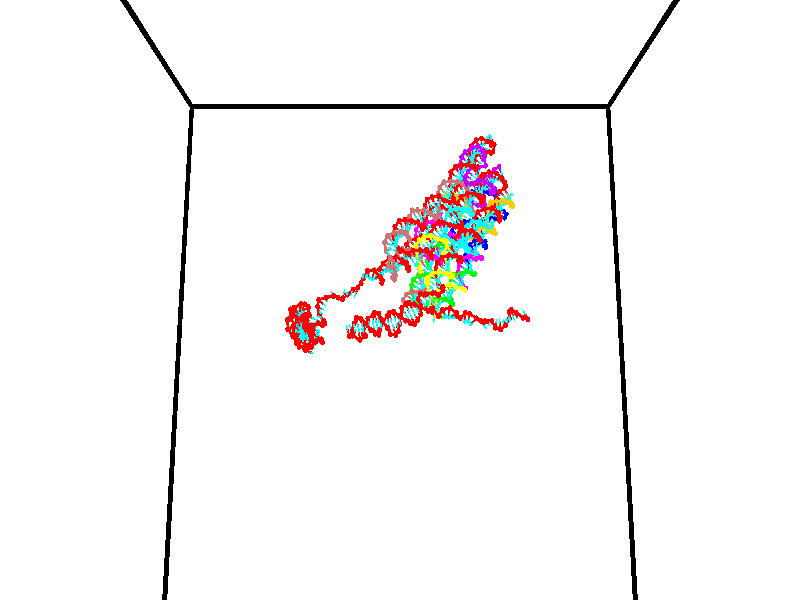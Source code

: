 // switches for output
#declare DRAW_BASES = 1; // possible values are 0, 1; only relevant for DNA ribbons
#declare DRAW_BASES_TYPE = 3; // possible values are 1, 2, 3; only relevant for DNA ribbons
#declare DRAW_FOG = 0; // set to 1 to enable fog

#include "colors.inc"

#include "transforms.inc"
background { rgb <1, 1, 1>}

#default {
   normal{
       ripples 0.25
       frequency 0.20
       turbulence 0.2
       lambda 5
   }
	finish {
		phong 0.1
		phong_size 40.
	}
}

// original window dimensions: 1024x640


// camera settings

camera {
	sky <0, 0.179814, -0.983701>
	up <0, 0.179814, -0.983701>
	right 1.6 * <1, 0, 0>
	location <35, 94.9851, 44.8844>
	look_at <35, 29.7336, 32.9568>
	direction <0, -65.2515, -11.9276>
	angle 67.0682
}


# declare cpy_camera_pos = <35, 94.9851, 44.8844>;
# if (DRAW_FOG = 1)
fog {
	fog_type 2
	up vnormalize(cpy_camera_pos)
	color rgbt<1,1,1,0.3>
	distance 1e-5
	fog_alt 3e-3
	fog_offset 56
}
# end


// LIGHTS

# declare lum = 6;
global_settings {
	ambient_light rgb lum * <0.05, 0.05, 0.05>
	max_trace_level 15
}# declare cpy_direct_light_amount = 0.25;
light_source
{	1000 * <-1, -1.16352, -0.803886>,
	rgb lum * cpy_direct_light_amount
	parallel
}

light_source
{	1000 * <1, 1.16352, 0.803886>,
	rgb lum * cpy_direct_light_amount
	parallel
}

// strand 0

// nucleotide -1

// particle -1
sphere {
	<23.989727, 35.142879, 34.739864> 0.250000
	pigment { color rgbt <1,0,0,0> }
	no_shadow
}
cylinder {
	<24.336918, 34.987598, 34.863743>,  <24.545233, 34.894428, 34.938068>, 0.100000
	pigment { color rgbt <1,0,0,0> }
	no_shadow
}
cylinder {
	<24.336918, 34.987598, 34.863743>,  <23.989727, 35.142879, 34.739864>, 0.100000
	pigment { color rgbt <1,0,0,0> }
	no_shadow
}

// particle -1
sphere {
	<24.336918, 34.987598, 34.863743> 0.100000
	pigment { color rgbt <1,0,0,0> }
	no_shadow
}
sphere {
	0, 1
	scale<0.080000,0.200000,0.300000>
	matrix <0.225554, 0.863771, 0.450584,
		-0.442426, -0.321244, 0.837295,
		0.867978, -0.388205, 0.309697,
		24.597311, 34.871136, 34.956654>
	pigment { color rgbt <0,1,1,0> }
	no_shadow
}
cylinder {
	<24.044357, 35.029396, 35.484303>,  <23.989727, 35.142879, 34.739864>, 0.130000
	pigment { color rgbt <1,0,0,0> }
	no_shadow
}

// nucleotide -1

// particle -1
sphere {
	<24.044357, 35.029396, 35.484303> 0.250000
	pigment { color rgbt <1,0,0,0> }
	no_shadow
}
cylinder {
	<24.408287, 35.097412, 35.332878>,  <24.626644, 35.138222, 35.242023>, 0.100000
	pigment { color rgbt <1,0,0,0> }
	no_shadow
}
cylinder {
	<24.408287, 35.097412, 35.332878>,  <24.044357, 35.029396, 35.484303>, 0.100000
	pigment { color rgbt <1,0,0,0> }
	no_shadow
}

// particle -1
sphere {
	<24.408287, 35.097412, 35.332878> 0.100000
	pigment { color rgbt <1,0,0,0> }
	no_shadow
}
sphere {
	0, 1
	scale<0.080000,0.200000,0.300000>
	matrix <0.061295, 0.847139, 0.527824,
		0.410443, -0.503431, 0.760325,
		0.909824, 0.170038, -0.378560,
		24.681234, 35.148422, 35.219311>
	pigment { color rgbt <0,1,1,0> }
	no_shadow
}
cylinder {
	<24.413996, 35.263859, 36.010029>,  <24.044357, 35.029396, 35.484303>, 0.130000
	pigment { color rgbt <1,0,0,0> }
	no_shadow
}

// nucleotide -1

// particle -1
sphere {
	<24.413996, 35.263859, 36.010029> 0.250000
	pigment { color rgbt <1,0,0,0> }
	no_shadow
}
cylinder {
	<24.651363, 35.381592, 35.710369>,  <24.793785, 35.452232, 35.530575>, 0.100000
	pigment { color rgbt <1,0,0,0> }
	no_shadow
}
cylinder {
	<24.651363, 35.381592, 35.710369>,  <24.413996, 35.263859, 36.010029>, 0.100000
	pigment { color rgbt <1,0,0,0> }
	no_shadow
}

// particle -1
sphere {
	<24.651363, 35.381592, 35.710369> 0.100000
	pigment { color rgbt <1,0,0,0> }
	no_shadow
}
sphere {
	0, 1
	scale<0.080000,0.200000,0.300000>
	matrix <0.293843, 0.787277, 0.542081,
		0.749338, -0.541813, 0.380698,
		0.593421, 0.294336, -0.749144,
		24.829390, 35.469894, 35.485626>
	pigment { color rgbt <0,1,1,0> }
	no_shadow
}
cylinder {
	<25.000628, 35.425949, 36.261223>,  <24.413996, 35.263859, 36.010029>, 0.130000
	pigment { color rgbt <1,0,0,0> }
	no_shadow
}

// nucleotide -1

// particle -1
sphere {
	<25.000628, 35.425949, 36.261223> 0.250000
	pigment { color rgbt <1,0,0,0> }
	no_shadow
}
cylinder {
	<25.036804, 35.634205, 35.921631>,  <25.058510, 35.759159, 35.717876>, 0.100000
	pigment { color rgbt <1,0,0,0> }
	no_shadow
}
cylinder {
	<25.036804, 35.634205, 35.921631>,  <25.000628, 35.425949, 36.261223>, 0.100000
	pigment { color rgbt <1,0,0,0> }
	no_shadow
}

// particle -1
sphere {
	<25.036804, 35.634205, 35.921631> 0.100000
	pigment { color rgbt <1,0,0,0> }
	no_shadow
}
sphere {
	0, 1
	scale<0.080000,0.200000,0.300000>
	matrix <0.052524, 0.848789, 0.526116,
		0.994516, -0.092175, 0.049420,
		0.090442, 0.520635, -0.848975,
		25.063936, 35.790394, 35.666939>
	pigment { color rgbt <0,1,1,0> }
	no_shadow
}
cylinder {
	<25.602993, 35.865807, 36.260326>,  <25.000628, 35.425949, 36.261223>, 0.130000
	pigment { color rgbt <1,0,0,0> }
	no_shadow
}

// nucleotide -1

// particle -1
sphere {
	<25.602993, 35.865807, 36.260326> 0.250000
	pigment { color rgbt <1,0,0,0> }
	no_shadow
}
cylinder {
	<25.342928, 36.053204, 36.021057>,  <25.186890, 36.165642, 35.877495>, 0.100000
	pigment { color rgbt <1,0,0,0> }
	no_shadow
}
cylinder {
	<25.342928, 36.053204, 36.021057>,  <25.602993, 35.865807, 36.260326>, 0.100000
	pigment { color rgbt <1,0,0,0> }
	no_shadow
}

// particle -1
sphere {
	<25.342928, 36.053204, 36.021057> 0.100000
	pigment { color rgbt <1,0,0,0> }
	no_shadow
}
sphere {
	0, 1
	scale<0.080000,0.200000,0.300000>
	matrix <0.200628, 0.865192, 0.459556,
		0.732828, 0.178776, -0.656507,
		-0.650162, 0.468489, -0.598170,
		25.147879, 36.193748, 35.841606>
	pigment { color rgbt <0,1,1,0> }
	no_shadow
}
cylinder {
	<25.886520, 36.522182, 35.904819>,  <25.602993, 35.865807, 36.260326>, 0.130000
	pigment { color rgbt <1,0,0,0> }
	no_shadow
}

// nucleotide -1

// particle -1
sphere {
	<25.886520, 36.522182, 35.904819> 0.250000
	pigment { color rgbt <1,0,0,0> }
	no_shadow
}
cylinder {
	<25.501635, 36.573051, 36.001125>,  <25.270702, 36.603573, 36.058910>, 0.100000
	pigment { color rgbt <1,0,0,0> }
	no_shadow
}
cylinder {
	<25.501635, 36.573051, 36.001125>,  <25.886520, 36.522182, 35.904819>, 0.100000
	pigment { color rgbt <1,0,0,0> }
	no_shadow
}

// particle -1
sphere {
	<25.501635, 36.573051, 36.001125> 0.100000
	pigment { color rgbt <1,0,0,0> }
	no_shadow
}
sphere {
	0, 1
	scale<0.080000,0.200000,0.300000>
	matrix <0.235124, 0.834012, 0.499140,
		-0.137324, 0.536890, -0.832401,
		-0.962215, 0.127174, 0.240766,
		25.212971, 36.611202, 36.073357>
	pigment { color rgbt <0,1,1,0> }
	no_shadow
}
cylinder {
	<25.608170, 37.247322, 35.663185>,  <25.886520, 36.522182, 35.904819>, 0.130000
	pigment { color rgbt <1,0,0,0> }
	no_shadow
}

// nucleotide -1

// particle -1
sphere {
	<25.608170, 37.247322, 35.663185> 0.250000
	pigment { color rgbt <1,0,0,0> }
	no_shadow
}
cylinder {
	<25.435715, 37.075874, 35.980778>,  <25.332243, 36.973007, 36.171333>, 0.100000
	pigment { color rgbt <1,0,0,0> }
	no_shadow
}
cylinder {
	<25.435715, 37.075874, 35.980778>,  <25.608170, 37.247322, 35.663185>, 0.100000
	pigment { color rgbt <1,0,0,0> }
	no_shadow
}

// particle -1
sphere {
	<25.435715, 37.075874, 35.980778> 0.100000
	pigment { color rgbt <1,0,0,0> }
	no_shadow
}
sphere {
	0, 1
	scale<0.080000,0.200000,0.300000>
	matrix <0.237683, 0.794935, 0.558198,
		-0.870419, 0.429375, -0.240849,
		-0.431136, -0.428620, 0.793981,
		25.306374, 36.947289, 36.218971>
	pigment { color rgbt <0,1,1,0> }
	no_shadow
}
cylinder {
	<25.137716, 37.749592, 36.032818>,  <25.608170, 37.247322, 35.663185>, 0.130000
	pigment { color rgbt <1,0,0,0> }
	no_shadow
}

// nucleotide -1

// particle -1
sphere {
	<25.137716, 37.749592, 36.032818> 0.250000
	pigment { color rgbt <1,0,0,0> }
	no_shadow
}
cylinder {
	<25.263256, 37.479126, 36.299438>,  <25.338581, 37.316845, 36.459412>, 0.100000
	pigment { color rgbt <1,0,0,0> }
	no_shadow
}
cylinder {
	<25.263256, 37.479126, 36.299438>,  <25.137716, 37.749592, 36.032818>, 0.100000
	pigment { color rgbt <1,0,0,0> }
	no_shadow
}

// particle -1
sphere {
	<25.263256, 37.479126, 36.299438> 0.100000
	pigment { color rgbt <1,0,0,0> }
	no_shadow
}
sphere {
	0, 1
	scale<0.080000,0.200000,0.300000>
	matrix <0.350154, 0.734970, 0.580699,
		-0.882548, 0.051143, 0.467434,
		0.313851, -0.676168, 0.666554,
		25.357412, 37.276276, 36.499405>
	pigment { color rgbt <0,1,1,0> }
	no_shadow
}
cylinder {
	<24.816921, 37.877666, 36.566868>,  <25.137716, 37.749592, 36.032818>, 0.130000
	pigment { color rgbt <1,0,0,0> }
	no_shadow
}

// nucleotide -1

// particle -1
sphere {
	<24.816921, 37.877666, 36.566868> 0.250000
	pigment { color rgbt <1,0,0,0> }
	no_shadow
}
cylinder {
	<25.141388, 37.696507, 36.714863>,  <25.336069, 37.587811, 36.803658>, 0.100000
	pigment { color rgbt <1,0,0,0> }
	no_shadow
}
cylinder {
	<25.141388, 37.696507, 36.714863>,  <24.816921, 37.877666, 36.566868>, 0.100000
	pigment { color rgbt <1,0,0,0> }
	no_shadow
}

// particle -1
sphere {
	<25.141388, 37.696507, 36.714863> 0.100000
	pigment { color rgbt <1,0,0,0> }
	no_shadow
}
sphere {
	0, 1
	scale<0.080000,0.200000,0.300000>
	matrix <0.089842, 0.721652, 0.686401,
		-0.577870, -0.523547, 0.626071,
		0.811169, -0.452898, 0.369985,
		25.384739, 37.560638, 36.825859>
	pigment { color rgbt <0,1,1,0> }
	no_shadow
}
cylinder {
	<24.804939, 38.024498, 37.322369>,  <24.816921, 37.877666, 36.566868>, 0.130000
	pigment { color rgbt <1,0,0,0> }
	no_shadow
}

// nucleotide -1

// particle -1
sphere {
	<24.804939, 38.024498, 37.322369> 0.250000
	pigment { color rgbt <1,0,0,0> }
	no_shadow
}
cylinder {
	<25.178694, 37.938892, 37.208443>,  <25.402946, 37.887527, 37.140087>, 0.100000
	pigment { color rgbt <1,0,0,0> }
	no_shadow
}
cylinder {
	<25.178694, 37.938892, 37.208443>,  <24.804939, 38.024498, 37.322369>, 0.100000
	pigment { color rgbt <1,0,0,0> }
	no_shadow
}

// particle -1
sphere {
	<25.178694, 37.938892, 37.208443> 0.100000
	pigment { color rgbt <1,0,0,0> }
	no_shadow
}
sphere {
	0, 1
	scale<0.080000,0.200000,0.300000>
	matrix <0.354643, 0.634795, 0.686487,
		0.033877, -0.742451, 0.669043,
		0.934388, -0.214015, -0.284810,
		25.459011, 37.874687, 37.123001>
	pigment { color rgbt <0,1,1,0> }
	no_shadow
}
cylinder {
	<25.172100, 37.826912, 37.925770>,  <24.804939, 38.024498, 37.322369>, 0.130000
	pigment { color rgbt <1,0,0,0> }
	no_shadow
}

// nucleotide -1

// particle -1
sphere {
	<25.172100, 37.826912, 37.925770> 0.250000
	pigment { color rgbt <1,0,0,0> }
	no_shadow
}
cylinder {
	<25.414652, 37.976307, 37.644970>,  <25.560183, 38.065945, 37.476490>, 0.100000
	pigment { color rgbt <1,0,0,0> }
	no_shadow
}
cylinder {
	<25.414652, 37.976307, 37.644970>,  <25.172100, 37.826912, 37.925770>, 0.100000
	pigment { color rgbt <1,0,0,0> }
	no_shadow
}

// particle -1
sphere {
	<25.414652, 37.976307, 37.644970> 0.100000
	pigment { color rgbt <1,0,0,0> }
	no_shadow
}
sphere {
	0, 1
	scale<0.080000,0.200000,0.300000>
	matrix <0.243718, 0.753043, 0.611169,
		0.756913, -0.541685, 0.365593,
		0.606369, 0.373500, -0.702007,
		25.596565, 38.088356, 37.434368>
	pigment { color rgbt <0,1,1,0> }
	no_shadow
}
cylinder {
	<25.513273, 38.387577, 38.251991>,  <25.172100, 37.826912, 37.925770>, 0.130000
	pigment { color rgbt <1,0,0,0> }
	no_shadow
}

// nucleotide -1

// particle -1
sphere {
	<25.513273, 38.387577, 38.251991> 0.250000
	pigment { color rgbt <1,0,0,0> }
	no_shadow
}
cylinder {
	<25.645197, 38.462566, 37.881893>,  <25.724352, 38.507561, 37.659836>, 0.100000
	pigment { color rgbt <1,0,0,0> }
	no_shadow
}
cylinder {
	<25.645197, 38.462566, 37.881893>,  <25.513273, 38.387577, 38.251991>, 0.100000
	pigment { color rgbt <1,0,0,0> }
	no_shadow
}

// particle -1
sphere {
	<25.645197, 38.462566, 37.881893> 0.100000
	pigment { color rgbt <1,0,0,0> }
	no_shadow
}
sphere {
	0, 1
	scale<0.080000,0.200000,0.300000>
	matrix <0.437847, 0.837920, 0.325852,
		0.836360, -0.512591, 0.194299,
		0.329836, 0.187456, -0.925240,
		25.744139, 38.518806, 37.604321>
	pigment { color rgbt <0,1,1,0> }
	no_shadow
}
cylinder {
	<26.253981, 38.579018, 38.254391>,  <25.513273, 38.387577, 38.251991>, 0.130000
	pigment { color rgbt <1,0,0,0> }
	no_shadow
}

// nucleotide -1

// particle -1
sphere {
	<26.253981, 38.579018, 38.254391> 0.250000
	pigment { color rgbt <1,0,0,0> }
	no_shadow
}
cylinder {
	<26.071608, 38.736755, 37.935238>,  <25.962183, 38.831398, 37.743748>, 0.100000
	pigment { color rgbt <1,0,0,0> }
	no_shadow
}
cylinder {
	<26.071608, 38.736755, 37.935238>,  <26.253981, 38.579018, 38.254391>, 0.100000
	pigment { color rgbt <1,0,0,0> }
	no_shadow
}

// particle -1
sphere {
	<26.071608, 38.736755, 37.935238> 0.100000
	pigment { color rgbt <1,0,0,0> }
	no_shadow
}
sphere {
	0, 1
	scale<0.080000,0.200000,0.300000>
	matrix <0.564822, 0.821025, 0.083031,
		0.687824, -0.412804, -0.597069,
		-0.455933, 0.394348, -0.797881,
		25.934828, 38.855061, 37.695873>
	pigment { color rgbt <0,1,1,0> }
	no_shadow
}
cylinder {
	<26.784286, 39.051952, 37.783199>,  <26.253981, 38.579018, 38.254391>, 0.130000
	pigment { color rgbt <1,0,0,0> }
	no_shadow
}

// nucleotide -1

// particle -1
sphere {
	<26.784286, 39.051952, 37.783199> 0.250000
	pigment { color rgbt <1,0,0,0> }
	no_shadow
}
cylinder {
	<26.426119, 39.217739, 37.718159>,  <26.211218, 39.317211, 37.679134>, 0.100000
	pigment { color rgbt <1,0,0,0> }
	no_shadow
}
cylinder {
	<26.426119, 39.217739, 37.718159>,  <26.784286, 39.051952, 37.783199>, 0.100000
	pigment { color rgbt <1,0,0,0> }
	no_shadow
}

// particle -1
sphere {
	<26.426119, 39.217739, 37.718159> 0.100000
	pigment { color rgbt <1,0,0,0> }
	no_shadow
}
sphere {
	0, 1
	scale<0.080000,0.200000,0.300000>
	matrix <0.419611, 0.907699, 0.002971,
		0.148823, -0.065568, -0.986688,
		-0.895421, 0.414467, -0.162599,
		26.157492, 39.342079, 37.669380>
	pigment { color rgbt <0,1,1,0> }
	no_shadow
}
cylinder {
	<26.546824, 39.214157, 37.161434>,  <26.784286, 39.051952, 37.783199>, 0.130000
	pigment { color rgbt <1,0,0,0> }
	no_shadow
}

// nucleotide -1

// particle -1
sphere {
	<26.546824, 39.214157, 37.161434> 0.250000
	pigment { color rgbt <1,0,0,0> }
	no_shadow
}
cylinder {
	<26.486206, 39.459648, 37.471367>,  <26.449835, 39.606945, 37.657326>, 0.100000
	pigment { color rgbt <1,0,0,0> }
	no_shadow
}
cylinder {
	<26.486206, 39.459648, 37.471367>,  <26.546824, 39.214157, 37.161434>, 0.100000
	pigment { color rgbt <1,0,0,0> }
	no_shadow
}

// particle -1
sphere {
	<26.486206, 39.459648, 37.471367> 0.100000
	pigment { color rgbt <1,0,0,0> }
	no_shadow
}
sphere {
	0, 1
	scale<0.080000,0.200000,0.300000>
	matrix <0.775521, 0.559855, -0.291770,
		-0.612864, 0.556685, -0.560803,
		-0.151544, 0.613730, 0.774835,
		26.440742, 39.643768, 37.703819>
	pigment { color rgbt <0,1,1,0> }
	no_shadow
}
cylinder {
	<26.040392, 38.862663, 36.752151>,  <26.546824, 39.214157, 37.161434>, 0.130000
	pigment { color rgbt <1,0,0,0> }
	no_shadow
}

// nucleotide -1

// particle -1
sphere {
	<26.040392, 38.862663, 36.752151> 0.250000
	pigment { color rgbt <1,0,0,0> }
	no_shadow
}
cylinder {
	<26.098984, 38.651363, 37.086697>,  <26.134138, 38.524586, 37.287422>, 0.100000
	pigment { color rgbt <1,0,0,0> }
	no_shadow
}
cylinder {
	<26.098984, 38.651363, 37.086697>,  <26.040392, 38.862663, 36.752151>, 0.100000
	pigment { color rgbt <1,0,0,0> }
	no_shadow
}

// particle -1
sphere {
	<26.098984, 38.651363, 37.086697> 0.100000
	pigment { color rgbt <1,0,0,0> }
	no_shadow
}
sphere {
	0, 1
	scale<0.080000,0.200000,0.300000>
	matrix <0.094951, -0.834069, -0.543427,
		0.984647, 0.159013, -0.072015,
		0.146477, -0.528246, 0.836362,
		26.142927, 38.492889, 37.337605>
	pigment { color rgbt <0,1,1,0> }
	no_shadow
}
cylinder {
	<26.572664, 38.322536, 36.605949>,  <26.040392, 38.862663, 36.752151>, 0.130000
	pigment { color rgbt <1,0,0,0> }
	no_shadow
}

// nucleotide -1

// particle -1
sphere {
	<26.572664, 38.322536, 36.605949> 0.250000
	pigment { color rgbt <1,0,0,0> }
	no_shadow
}
cylinder {
	<26.297386, 38.237453, 36.883408>,  <26.132219, 38.186405, 37.049881>, 0.100000
	pigment { color rgbt <1,0,0,0> }
	no_shadow
}
cylinder {
	<26.297386, 38.237453, 36.883408>,  <26.572664, 38.322536, 36.605949>, 0.100000
	pigment { color rgbt <1,0,0,0> }
	no_shadow
}

// particle -1
sphere {
	<26.297386, 38.237453, 36.883408> 0.100000
	pigment { color rgbt <1,0,0,0> }
	no_shadow
}
sphere {
	0, 1
	scale<0.080000,0.200000,0.300000>
	matrix <-0.195961, -0.866030, -0.459990,
		0.698561, -0.452490, 0.554315,
		-0.688194, -0.212707, 0.693646,
		26.090927, 38.173641, 37.091503>
	pigment { color rgbt <0,1,1,0> }
	no_shadow
}
cylinder {
	<26.668982, 37.613541, 36.835590>,  <26.572664, 38.322536, 36.605949>, 0.130000
	pigment { color rgbt <1,0,0,0> }
	no_shadow
}

// nucleotide -1

// particle -1
sphere {
	<26.668982, 37.613541, 36.835590> 0.250000
	pigment { color rgbt <1,0,0,0> }
	no_shadow
}
cylinder {
	<26.287207, 37.685272, 36.930996>,  <26.058142, 37.728310, 36.988239>, 0.100000
	pigment { color rgbt <1,0,0,0> }
	no_shadow
}
cylinder {
	<26.287207, 37.685272, 36.930996>,  <26.668982, 37.613541, 36.835590>, 0.100000
	pigment { color rgbt <1,0,0,0> }
	no_shadow
}

// particle -1
sphere {
	<26.287207, 37.685272, 36.930996> 0.100000
	pigment { color rgbt <1,0,0,0> }
	no_shadow
}
sphere {
	0, 1
	scale<0.080000,0.200000,0.300000>
	matrix <-0.271679, -0.852838, -0.445936,
		0.123446, -0.490417, 0.862700,
		-0.954438, 0.179329, 0.238515,
		26.000875, 37.739071, 37.002552>
	pigment { color rgbt <0,1,1,0> }
	no_shadow
}
cylinder {
	<26.476465, 37.066422, 37.346619>,  <26.668982, 37.613541, 36.835590>, 0.130000
	pigment { color rgbt <1,0,0,0> }
	no_shadow
}

// nucleotide -1

// particle -1
sphere {
	<26.476465, 37.066422, 37.346619> 0.250000
	pigment { color rgbt <1,0,0,0> }
	no_shadow
}
cylinder {
	<26.143888, 37.214405, 37.180809>,  <25.944342, 37.303196, 37.081322>, 0.100000
	pigment { color rgbt <1,0,0,0> }
	no_shadow
}
cylinder {
	<26.143888, 37.214405, 37.180809>,  <26.476465, 37.066422, 37.346619>, 0.100000
	pigment { color rgbt <1,0,0,0> }
	no_shadow
}

// particle -1
sphere {
	<26.143888, 37.214405, 37.180809> 0.100000
	pigment { color rgbt <1,0,0,0> }
	no_shadow
}
sphere {
	0, 1
	scale<0.080000,0.200000,0.300000>
	matrix <-0.237662, -0.911186, -0.336535,
		-0.502215, -0.181293, 0.845525,
		-0.831443, 0.369963, -0.414525,
		25.894455, 37.325394, 37.056450>
	pigment { color rgbt <0,1,1,0> }
	no_shadow
}
cylinder {
	<26.009996, 36.435570, 37.220634>,  <26.476465, 37.066422, 37.346619>, 0.130000
	pigment { color rgbt <1,0,0,0> }
	no_shadow
}

// nucleotide -1

// particle -1
sphere {
	<26.009996, 36.435570, 37.220634> 0.250000
	pigment { color rgbt <1,0,0,0> }
	no_shadow
}
cylinder {
	<25.795433, 36.697479, 37.007641>,  <25.666695, 36.854626, 36.879845>, 0.100000
	pigment { color rgbt <1,0,0,0> }
	no_shadow
}
cylinder {
	<25.795433, 36.697479, 37.007641>,  <26.009996, 36.435570, 37.220634>, 0.100000
	pigment { color rgbt <1,0,0,0> }
	no_shadow
}

// particle -1
sphere {
	<25.795433, 36.697479, 37.007641> 0.100000
	pigment { color rgbt <1,0,0,0> }
	no_shadow
}
sphere {
	0, 1
	scale<0.080000,0.200000,0.300000>
	matrix <-0.424134, -0.754620, -0.500659,
		-0.729639, -0.042715, 0.682497,
		-0.536411, 0.654770, -0.532484,
		25.634510, 36.893909, 36.847897>
	pigment { color rgbt <0,1,1,0> }
	no_shadow
}
cylinder {
	<25.239874, 36.740173, 37.400875>,  <26.009996, 36.435570, 37.220634>, 0.130000
	pigment { color rgbt <1,0,0,0> }
	no_shadow
}

// nucleotide -1

// particle -1
sphere {
	<25.239874, 36.740173, 37.400875> 0.250000
	pigment { color rgbt <1,0,0,0> }
	no_shadow
}
cylinder {
	<25.116272, 36.953102, 37.085625>,  <25.042110, 37.080860, 36.896473>, 0.100000
	pigment { color rgbt <1,0,0,0> }
	no_shadow
}
cylinder {
	<25.116272, 36.953102, 37.085625>,  <25.239874, 36.740173, 37.400875>, 0.100000
	pigment { color rgbt <1,0,0,0> }
	no_shadow
}

// particle -1
sphere {
	<25.116272, 36.953102, 37.085625> 0.100000
	pigment { color rgbt <1,0,0,0> }
	no_shadow
}
sphere {
	0, 1
	scale<0.080000,0.200000,0.300000>
	matrix <-0.064227, -0.838475, -0.541143,
		-0.948889, -0.116597, 0.293283,
		-0.309006, 0.532321, -0.788131,
		25.023569, 37.112797, 36.849186>
	pigment { color rgbt <0,1,1,0> }
	no_shadow
}
cylinder {
	<24.550920, 36.493462, 37.188297>,  <25.239874, 36.740173, 37.400875>, 0.130000
	pigment { color rgbt <1,0,0,0> }
	no_shadow
}

// nucleotide -1

// particle -1
sphere {
	<24.550920, 36.493462, 37.188297> 0.250000
	pigment { color rgbt <1,0,0,0> }
	no_shadow
}
cylinder {
	<24.736706, 36.668053, 36.880074>,  <24.848177, 36.772808, 36.695141>, 0.100000
	pigment { color rgbt <1,0,0,0> }
	no_shadow
}
cylinder {
	<24.736706, 36.668053, 36.880074>,  <24.550920, 36.493462, 37.188297>, 0.100000
	pigment { color rgbt <1,0,0,0> }
	no_shadow
}

// particle -1
sphere {
	<24.736706, 36.668053, 36.880074> 0.100000
	pigment { color rgbt <1,0,0,0> }
	no_shadow
}
sphere {
	0, 1
	scale<0.080000,0.200000,0.300000>
	matrix <-0.174268, -0.808044, -0.562758,
		-0.868278, 0.395663, -0.299240,
		0.464461, 0.436482, -0.770558,
		24.876043, 36.798996, 36.648907>
	pigment { color rgbt <0,1,1,0> }
	no_shadow
}
cylinder {
	<24.058508, 36.542793, 36.614292>,  <24.550920, 36.493462, 37.188297>, 0.130000
	pigment { color rgbt <1,0,0,0> }
	no_shadow
}

// nucleotide -1

// particle -1
sphere {
	<24.058508, 36.542793, 36.614292> 0.250000
	pigment { color rgbt <1,0,0,0> }
	no_shadow
}
cylinder {
	<24.423262, 36.553795, 36.450481>,  <24.642115, 36.560394, 36.352196>, 0.100000
	pigment { color rgbt <1,0,0,0> }
	no_shadow
}
cylinder {
	<24.423262, 36.553795, 36.450481>,  <24.058508, 36.542793, 36.614292>, 0.100000
	pigment { color rgbt <1,0,0,0> }
	no_shadow
}

// particle -1
sphere {
	<24.423262, 36.553795, 36.450481> 0.100000
	pigment { color rgbt <1,0,0,0> }
	no_shadow
}
sphere {
	0, 1
	scale<0.080000,0.200000,0.300000>
	matrix <-0.180117, -0.869737, -0.459473,
		-0.368817, 0.492749, -0.788145,
		0.911884, 0.027503, -0.409526,
		24.696827, 36.562046, 36.327625>
	pigment { color rgbt <0,1,1,0> }
	no_shadow
}
cylinder {
	<23.992113, 36.550243, 35.846210>,  <24.058508, 36.542793, 36.614292>, 0.130000
	pigment { color rgbt <1,0,0,0> }
	no_shadow
}

// nucleotide -1

// particle -1
sphere {
	<23.992113, 36.550243, 35.846210> 0.250000
	pigment { color rgbt <1,0,0,0> }
	no_shadow
}
cylinder {
	<24.358282, 36.419010, 35.939472>,  <24.577984, 36.340271, 35.995430>, 0.100000
	pigment { color rgbt <1,0,0,0> }
	no_shadow
}
cylinder {
	<24.358282, 36.419010, 35.939472>,  <23.992113, 36.550243, 35.846210>, 0.100000
	pigment { color rgbt <1,0,0,0> }
	no_shadow
}

// particle -1
sphere {
	<24.358282, 36.419010, 35.939472> 0.100000
	pigment { color rgbt <1,0,0,0> }
	no_shadow
}
sphere {
	0, 1
	scale<0.080000,0.200000,0.300000>
	matrix <-0.208262, -0.881803, -0.423142,
		0.344425, 0.338796, -0.875550,
		0.915422, -0.328085, 0.233157,
		24.632908, 36.320583, 36.009418>
	pigment { color rgbt <0,1,1,0> }
	no_shadow
}
cylinder {
	<24.520597, 36.988106, 35.437061>,  <23.992113, 36.550243, 35.846210>, 0.130000
	pigment { color rgbt <1,0,0,0> }
	no_shadow
}

// nucleotide -1

// particle -1
sphere {
	<24.520597, 36.988106, 35.437061> 0.250000
	pigment { color rgbt <1,0,0,0> }
	no_shadow
}
cylinder {
	<24.890123, 36.874485, 35.539734>,  <25.111839, 36.806313, 35.601337>, 0.100000
	pigment { color rgbt <1,0,0,0> }
	no_shadow
}
cylinder {
	<24.890123, 36.874485, 35.539734>,  <24.520597, 36.988106, 35.437061>, 0.100000
	pigment { color rgbt <1,0,0,0> }
	no_shadow
}

// particle -1
sphere {
	<24.890123, 36.874485, 35.539734> 0.100000
	pigment { color rgbt <1,0,0,0> }
	no_shadow
}
sphere {
	0, 1
	scale<0.080000,0.200000,0.300000>
	matrix <-0.057113, -0.765208, -0.641245,
		0.378557, 0.577731, -0.723133,
		0.923814, -0.284048, 0.256678,
		25.167267, 36.789272, 35.616737>
	pigment { color rgbt <0,1,1,0> }
	no_shadow
}
cylinder {
	<24.606119, 36.653084, 34.866734>,  <24.520597, 36.988106, 35.437061>, 0.130000
	pigment { color rgbt <1,0,0,0> }
	no_shadow
}

// nucleotide -1

// particle -1
sphere {
	<24.606119, 36.653084, 34.866734> 0.250000
	pigment { color rgbt <1,0,0,0> }
	no_shadow
}
cylinder {
	<24.860247, 36.524063, 35.147396>,  <25.012724, 36.446651, 35.315796>, 0.100000
	pigment { color rgbt <1,0,0,0> }
	no_shadow
}
cylinder {
	<24.860247, 36.524063, 35.147396>,  <24.606119, 36.653084, 34.866734>, 0.100000
	pigment { color rgbt <1,0,0,0> }
	no_shadow
}

// particle -1
sphere {
	<24.860247, 36.524063, 35.147396> 0.100000
	pigment { color rgbt <1,0,0,0> }
	no_shadow
}
sphere {
	0, 1
	scale<0.080000,0.200000,0.300000>
	matrix <0.027683, -0.898496, -0.438108,
		0.771752, 0.297763, -0.561904,
		0.635321, -0.322556, 0.701659,
		25.050842, 36.427296, 35.357895>
	pigment { color rgbt <0,1,1,0> }
	no_shadow
}
cylinder {
	<25.215918, 36.445030, 34.537838>,  <24.606119, 36.653084, 34.866734>, 0.130000
	pigment { color rgbt <1,0,0,0> }
	no_shadow
}

// nucleotide -1

// particle -1
sphere {
	<25.215918, 36.445030, 34.537838> 0.250000
	pigment { color rgbt <1,0,0,0> }
	no_shadow
}
cylinder {
	<25.167210, 36.236195, 34.875500>,  <25.137985, 36.110893, 35.078094>, 0.100000
	pigment { color rgbt <1,0,0,0> }
	no_shadow
}
cylinder {
	<25.167210, 36.236195, 34.875500>,  <25.215918, 36.445030, 34.537838>, 0.100000
	pigment { color rgbt <1,0,0,0> }
	no_shadow
}

// particle -1
sphere {
	<25.167210, 36.236195, 34.875500> 0.100000
	pigment { color rgbt <1,0,0,0> }
	no_shadow
}
sphere {
	0, 1
	scale<0.080000,0.200000,0.300000>
	matrix <-0.036072, -0.847591, -0.529422,
		0.991903, -0.094918, 0.084379,
		-0.121771, -0.522091, 0.844152,
		25.130678, 36.079567, 35.128746>
	pigment { color rgbt <0,1,1,0> }
	no_shadow
}
cylinder {
	<25.541710, 35.853874, 34.451908>,  <25.215918, 36.445030, 34.537838>, 0.130000
	pigment { color rgbt <1,0,0,0> }
	no_shadow
}

// nucleotide -1

// particle -1
sphere {
	<25.541710, 35.853874, 34.451908> 0.250000
	pigment { color rgbt <1,0,0,0> }
	no_shadow
}
cylinder {
	<25.312214, 35.734406, 34.756962>,  <25.174517, 35.662724, 34.939995>, 0.100000
	pigment { color rgbt <1,0,0,0> }
	no_shadow
}
cylinder {
	<25.312214, 35.734406, 34.756962>,  <25.541710, 35.853874, 34.451908>, 0.100000
	pigment { color rgbt <1,0,0,0> }
	no_shadow
}

// particle -1
sphere {
	<25.312214, 35.734406, 34.756962> 0.100000
	pigment { color rgbt <1,0,0,0> }
	no_shadow
}
sphere {
	0, 1
	scale<0.080000,0.200000,0.300000>
	matrix <-0.139844, -0.881742, -0.450527,
		0.807012, -0.365135, 0.464121,
		-0.573738, -0.298676, 0.762638,
		25.140093, 35.644802, 34.985752>
	pigment { color rgbt <0,1,1,0> }
	no_shadow
}
cylinder {
	<25.785347, 35.207836, 34.561680>,  <25.541710, 35.853874, 34.451908>, 0.130000
	pigment { color rgbt <1,0,0,0> }
	no_shadow
}

// nucleotide -1

// particle -1
sphere {
	<25.785347, 35.207836, 34.561680> 0.250000
	pigment { color rgbt <1,0,0,0> }
	no_shadow
}
cylinder {
	<25.440710, 35.217850, 34.764473>,  <25.233929, 35.223858, 34.886150>, 0.100000
	pigment { color rgbt <1,0,0,0> }
	no_shadow
}
cylinder {
	<25.440710, 35.217850, 34.764473>,  <25.785347, 35.207836, 34.561680>, 0.100000
	pigment { color rgbt <1,0,0,0> }
	no_shadow
}

// particle -1
sphere {
	<25.440710, 35.217850, 34.764473> 0.100000
	pigment { color rgbt <1,0,0,0> }
	no_shadow
}
sphere {
	0, 1
	scale<0.080000,0.200000,0.300000>
	matrix <-0.159975, -0.961277, -0.224398,
		0.481734, -0.274444, 0.832234,
		-0.861592, 0.025036, 0.506984,
		25.182232, 35.225361, 34.916569>
	pigment { color rgbt <0,1,1,0> }
	no_shadow
}
cylinder {
	<25.814594, 34.736012, 35.154137>,  <25.785347, 35.207836, 34.561680>, 0.130000
	pigment { color rgbt <1,0,0,0> }
	no_shadow
}

// nucleotide -1

// particle -1
sphere {
	<25.814594, 34.736012, 35.154137> 0.250000
	pigment { color rgbt <1,0,0,0> }
	no_shadow
}
cylinder {
	<25.434885, 34.771568, 35.033489>,  <25.207058, 34.792900, 34.961102>, 0.100000
	pigment { color rgbt <1,0,0,0> }
	no_shadow
}
cylinder {
	<25.434885, 34.771568, 35.033489>,  <25.814594, 34.736012, 35.154137>, 0.100000
	pigment { color rgbt <1,0,0,0> }
	no_shadow
}

// particle -1
sphere {
	<25.434885, 34.771568, 35.033489> 0.100000
	pigment { color rgbt <1,0,0,0> }
	no_shadow
}
sphere {
	0, 1
	scale<0.080000,0.200000,0.300000>
	matrix <-0.065455, -0.994060, -0.086947,
		-0.307558, -0.062794, 0.949455,
		-0.949275, 0.088888, -0.301621,
		25.150103, 34.798233, 34.943005>
	pigment { color rgbt <0,1,1,0> }
	no_shadow
}
cylinder {
	<25.317345, 34.344193, 35.608856>,  <25.814594, 34.736012, 35.154137>, 0.130000
	pigment { color rgbt <1,0,0,0> }
	no_shadow
}

// nucleotide -1

// particle -1
sphere {
	<25.317345, 34.344193, 35.608856> 0.250000
	pigment { color rgbt <1,0,0,0> }
	no_shadow
}
cylinder {
	<25.174479, 34.373436, 35.236385>,  <25.088758, 34.390984, 35.012905>, 0.100000
	pigment { color rgbt <1,0,0,0> }
	no_shadow
}
cylinder {
	<25.174479, 34.373436, 35.236385>,  <25.317345, 34.344193, 35.608856>, 0.100000
	pigment { color rgbt <1,0,0,0> }
	no_shadow
}

// particle -1
sphere {
	<25.174479, 34.373436, 35.236385> 0.100000
	pigment { color rgbt <1,0,0,0> }
	no_shadow
}
sphere {
	0, 1
	scale<0.080000,0.200000,0.300000>
	matrix <-0.080220, -0.995649, -0.047404,
		-0.930589, 0.057768, 0.361478,
		-0.357167, 0.073111, -0.931175,
		25.067329, 34.395370, 34.957031>
	pigment { color rgbt <0,1,1,0> }
	no_shadow
}
cylinder {
	<25.423185, 33.886711, 35.029587>,  <25.317345, 34.344193, 35.608856>, 0.130000
	pigment { color rgbt <1,0,0,0> }
	no_shadow
}

// nucleotide -1

// particle -1
sphere {
	<25.423185, 33.886711, 35.029587> 0.250000
	pigment { color rgbt <1,0,0,0> }
	no_shadow
}
cylinder {
	<25.786362, 33.813431, 35.180363>,  <26.004267, 33.769463, 35.270828>, 0.100000
	pigment { color rgbt <1,0,0,0> }
	no_shadow
}
cylinder {
	<25.786362, 33.813431, 35.180363>,  <25.423185, 33.886711, 35.029587>, 0.100000
	pigment { color rgbt <1,0,0,0> }
	no_shadow
}

// particle -1
sphere {
	<25.786362, 33.813431, 35.180363> 0.100000
	pigment { color rgbt <1,0,0,0> }
	no_shadow
}
sphere {
	0, 1
	scale<0.080000,0.200000,0.300000>
	matrix <-0.339557, 0.205608, 0.917838,
		-0.245651, -0.961334, 0.124472,
		0.907941, -0.183202, 0.376936,
		26.058744, 33.758469, 35.293442>
	pigment { color rgbt <0,1,1,0> }
	no_shadow
}
cylinder {
	<25.352995, 33.391239, 35.636414>,  <25.423185, 33.886711, 35.029587>, 0.130000
	pigment { color rgbt <1,0,0,0> }
	no_shadow
}

// nucleotide -1

// particle -1
sphere {
	<25.352995, 33.391239, 35.636414> 0.250000
	pigment { color rgbt <1,0,0,0> }
	no_shadow
}
cylinder {
	<25.683990, 33.613522, 35.668549>,  <25.882587, 33.746891, 35.687832>, 0.100000
	pigment { color rgbt <1,0,0,0> }
	no_shadow
}
cylinder {
	<25.683990, 33.613522, 35.668549>,  <25.352995, 33.391239, 35.636414>, 0.100000
	pigment { color rgbt <1,0,0,0> }
	no_shadow
}

// particle -1
sphere {
	<25.683990, 33.613522, 35.668549> 0.100000
	pigment { color rgbt <1,0,0,0> }
	no_shadow
}
sphere {
	0, 1
	scale<0.080000,0.200000,0.300000>
	matrix <-0.304729, 0.324296, 0.895529,
		0.471595, -0.765522, 0.437691,
		0.827489, 0.555705, 0.080340,
		25.932238, 33.780231, 35.692650>
	pigment { color rgbt <0,1,1,0> }
	no_shadow
}
cylinder {
	<25.447556, 33.364952, 36.244915>,  <25.352995, 33.391239, 35.636414>, 0.130000
	pigment { color rgbt <1,0,0,0> }
	no_shadow
}

// nucleotide -1

// particle -1
sphere {
	<25.447556, 33.364952, 36.244915> 0.250000
	pigment { color rgbt <1,0,0,0> }
	no_shadow
}
cylinder {
	<25.717236, 33.655262, 36.190212>,  <25.879044, 33.829449, 36.157391>, 0.100000
	pigment { color rgbt <1,0,0,0> }
	no_shadow
}
cylinder {
	<25.717236, 33.655262, 36.190212>,  <25.447556, 33.364952, 36.244915>, 0.100000
	pigment { color rgbt <1,0,0,0> }
	no_shadow
}

// particle -1
sphere {
	<25.717236, 33.655262, 36.190212> 0.100000
	pigment { color rgbt <1,0,0,0> }
	no_shadow
}
sphere {
	0, 1
	scale<0.080000,0.200000,0.300000>
	matrix <-0.289158, 0.429782, 0.855380,
		0.679592, -0.537152, 0.499622,
		0.674198, 0.725779, -0.136754,
		25.919495, 33.872997, 36.149185>
	pigment { color rgbt <0,1,1,0> }
	no_shadow
}
cylinder {
	<25.729078, 33.250744, 36.923344>,  <25.447556, 33.364952, 36.244915>, 0.130000
	pigment { color rgbt <1,0,0,0> }
	no_shadow
}

// nucleotide -1

// particle -1
sphere {
	<25.729078, 33.250744, 36.923344> 0.250000
	pigment { color rgbt <1,0,0,0> }
	no_shadow
}
cylinder {
	<25.762953, 33.632431, 36.808590>,  <25.783278, 33.861443, 36.739738>, 0.100000
	pigment { color rgbt <1,0,0,0> }
	no_shadow
}
cylinder {
	<25.762953, 33.632431, 36.808590>,  <25.729078, 33.250744, 36.923344>, 0.100000
	pigment { color rgbt <1,0,0,0> }
	no_shadow
}

// particle -1
sphere {
	<25.762953, 33.632431, 36.808590> 0.100000
	pigment { color rgbt <1,0,0,0> }
	no_shadow
}
sphere {
	0, 1
	scale<0.080000,0.200000,0.300000>
	matrix <-0.295037, 0.299023, 0.907490,
		0.951726, 0.007792, 0.306851,
		0.084684, 0.954214, -0.286887,
		25.788359, 33.918694, 36.722523>
	pigment { color rgbt <0,1,1,0> }
	no_shadow
}
cylinder {
	<26.373177, 33.259640, 36.690880>,  <25.729078, 33.250744, 36.923344>, 0.130000
	pigment { color rgbt <1,0,0,0> }
	no_shadow
}

// nucleotide -1

// particle -1
sphere {
	<26.373177, 33.259640, 36.690880> 0.250000
	pigment { color rgbt <1,0,0,0> }
	no_shadow
}
cylinder {
	<26.519485, 33.596851, 36.533142>,  <26.607271, 33.799179, 36.438499>, 0.100000
	pigment { color rgbt <1,0,0,0> }
	no_shadow
}
cylinder {
	<26.519485, 33.596851, 36.533142>,  <26.373177, 33.259640, 36.690880>, 0.100000
	pigment { color rgbt <1,0,0,0> }
	no_shadow
}

// particle -1
sphere {
	<26.519485, 33.596851, 36.533142> 0.100000
	pigment { color rgbt <1,0,0,0> }
	no_shadow
}
sphere {
	0, 1
	scale<0.080000,0.200000,0.300000>
	matrix <-0.142557, 0.469449, 0.871375,
		0.919721, -0.262511, 0.291892,
		0.365774, 0.843033, -0.394340,
		26.629217, 33.849762, 36.414841>
	pigment { color rgbt <0,1,1,0> }
	no_shadow
}
cylinder {
	<26.887199, 33.596222, 37.153618>,  <26.373177, 33.259640, 36.690880>, 0.130000
	pigment { color rgbt <1,0,0,0> }
	no_shadow
}

// nucleotide -1

// particle -1
sphere {
	<26.887199, 33.596222, 37.153618> 0.250000
	pigment { color rgbt <1,0,0,0> }
	no_shadow
}
cylinder {
	<26.732098, 33.883591, 36.922615>,  <26.639036, 34.056011, 36.784012>, 0.100000
	pigment { color rgbt <1,0,0,0> }
	no_shadow
}
cylinder {
	<26.732098, 33.883591, 36.922615>,  <26.887199, 33.596222, 37.153618>, 0.100000
	pigment { color rgbt <1,0,0,0> }
	no_shadow
}

// particle -1
sphere {
	<26.732098, 33.883591, 36.922615> 0.100000
	pigment { color rgbt <1,0,0,0> }
	no_shadow
}
sphere {
	0, 1
	scale<0.080000,0.200000,0.300000>
	matrix <-0.259013, 0.516359, 0.816263,
		0.884623, 0.466093, -0.014141,
		-0.387756, 0.718422, -0.577507,
		26.615770, 34.099117, 36.749363>
	pigment { color rgbt <0,1,1,0> }
	no_shadow
}
cylinder {
	<27.150829, 34.275093, 37.422070>,  <26.887199, 33.596222, 37.153618>, 0.130000
	pigment { color rgbt <1,0,0,0> }
	no_shadow
}

// nucleotide -1

// particle -1
sphere {
	<27.150829, 34.275093, 37.422070> 0.250000
	pigment { color rgbt <1,0,0,0> }
	no_shadow
}
cylinder {
	<26.796717, 34.341728, 37.248390>,  <26.584249, 34.381710, 37.144184>, 0.100000
	pigment { color rgbt <1,0,0,0> }
	no_shadow
}
cylinder {
	<26.796717, 34.341728, 37.248390>,  <27.150829, 34.275093, 37.422070>, 0.100000
	pigment { color rgbt <1,0,0,0> }
	no_shadow
}

// particle -1
sphere {
	<26.796717, 34.341728, 37.248390> 0.100000
	pigment { color rgbt <1,0,0,0> }
	no_shadow
}
sphere {
	0, 1
	scale<0.080000,0.200000,0.300000>
	matrix <-0.281299, 0.551670, 0.785195,
		0.370338, 0.817257, -0.441522,
		-0.885280, 0.166588, -0.434198,
		26.531132, 34.391705, 37.118130>
	pigment { color rgbt <0,1,1,0> }
	no_shadow
}
cylinder {
	<27.128319, 34.971931, 37.256222>,  <27.150829, 34.275093, 37.422070>, 0.130000
	pigment { color rgbt <1,0,0,0> }
	no_shadow
}

// nucleotide -1

// particle -1
sphere {
	<27.128319, 34.971931, 37.256222> 0.250000
	pigment { color rgbt <1,0,0,0> }
	no_shadow
}
cylinder {
	<26.751045, 34.840202, 37.273884>,  <26.524681, 34.761166, 37.284481>, 0.100000
	pigment { color rgbt <1,0,0,0> }
	no_shadow
}
cylinder {
	<26.751045, 34.840202, 37.273884>,  <27.128319, 34.971931, 37.256222>, 0.100000
	pigment { color rgbt <1,0,0,0> }
	no_shadow
}

// particle -1
sphere {
	<26.751045, 34.840202, 37.273884> 0.100000
	pigment { color rgbt <1,0,0,0> }
	no_shadow
}
sphere {
	0, 1
	scale<0.080000,0.200000,0.300000>
	matrix <-0.171219, 0.595602, 0.784820,
		-0.284762, 0.732669, -0.618148,
		-0.943183, -0.329325, 0.044158,
		26.468090, 34.741405, 37.287132>
	pigment { color rgbt <0,1,1,0> }
	no_shadow
}
cylinder {
	<26.709124, 35.572674, 37.464218>,  <27.128319, 34.971931, 37.256222>, 0.130000
	pigment { color rgbt <1,0,0,0> }
	no_shadow
}

// nucleotide -1

// particle -1
sphere {
	<26.709124, 35.572674, 37.464218> 0.250000
	pigment { color rgbt <1,0,0,0> }
	no_shadow
}
cylinder {
	<26.577358, 35.208878, 37.565666>,  <26.498299, 34.990601, 37.626534>, 0.100000
	pigment { color rgbt <1,0,0,0> }
	no_shadow
}
cylinder {
	<26.577358, 35.208878, 37.565666>,  <26.709124, 35.572674, 37.464218>, 0.100000
	pigment { color rgbt <1,0,0,0> }
	no_shadow
}

// particle -1
sphere {
	<26.577358, 35.208878, 37.565666> 0.100000
	pigment { color rgbt <1,0,0,0> }
	no_shadow
}
sphere {
	0, 1
	scale<0.080000,0.200000,0.300000>
	matrix <-0.128455, 0.309281, 0.942255,
		-0.935407, 0.277813, -0.218709,
		-0.329413, -0.909487, 0.253617,
		26.478535, 34.936031, 37.641750>
	pigment { color rgbt <0,1,1,0> }
	no_shadow
}
cylinder {
	<26.208260, 35.634380, 37.989330>,  <26.709124, 35.572674, 37.464218>, 0.130000
	pigment { color rgbt <1,0,0,0> }
	no_shadow
}

// nucleotide -1

// particle -1
sphere {
	<26.208260, 35.634380, 37.989330> 0.250000
	pigment { color rgbt <1,0,0,0> }
	no_shadow
}
cylinder {
	<26.291246, 35.243084, 37.990578>,  <26.341038, 35.008308, 37.991325>, 0.100000
	pigment { color rgbt <1,0,0,0> }
	no_shadow
}
cylinder {
	<26.291246, 35.243084, 37.990578>,  <26.208260, 35.634380, 37.989330>, 0.100000
	pigment { color rgbt <1,0,0,0> }
	no_shadow
}

// particle -1
sphere {
	<26.291246, 35.243084, 37.990578> 0.100000
	pigment { color rgbt <1,0,0,0> }
	no_shadow
}
sphere {
	0, 1
	scale<0.080000,0.200000,0.300000>
	matrix <-0.299595, -0.060500, 0.952146,
		-0.931236, -0.198473, -0.305626,
		0.207466, -0.978237, 0.003122,
		26.353487, 34.949612, 37.991516>
	pigment { color rgbt <0,1,1,0> }
	no_shadow
}
cylinder {
	<25.628605, 35.356590, 38.217972>,  <26.208260, 35.634380, 37.989330>, 0.130000
	pigment { color rgbt <1,0,0,0> }
	no_shadow
}

// nucleotide -1

// particle -1
sphere {
	<25.628605, 35.356590, 38.217972> 0.250000
	pigment { color rgbt <1,0,0,0> }
	no_shadow
}
cylinder {
	<25.951767, 35.138378, 38.307133>,  <26.145664, 35.007450, 38.360630>, 0.100000
	pigment { color rgbt <1,0,0,0> }
	no_shadow
}
cylinder {
	<25.951767, 35.138378, 38.307133>,  <25.628605, 35.356590, 38.217972>, 0.100000
	pigment { color rgbt <1,0,0,0> }
	no_shadow
}

// particle -1
sphere {
	<25.951767, 35.138378, 38.307133> 0.100000
	pigment { color rgbt <1,0,0,0> }
	no_shadow
}
sphere {
	0, 1
	scale<0.080000,0.200000,0.300000>
	matrix <-0.268521, -0.004078, 0.963265,
		-0.524580, -0.838082, -0.149781,
		0.807906, -0.545529, 0.222903,
		26.194139, 34.974720, 38.374004>
	pigment { color rgbt <0,1,1,0> }
	no_shadow
}
cylinder {
	<25.431341, 34.621918, 37.995182>,  <25.628605, 35.356590, 38.217972>, 0.130000
	pigment { color rgbt <1,0,0,0> }
	no_shadow
}

// nucleotide -1

// particle -1
sphere {
	<25.431341, 34.621918, 37.995182> 0.250000
	pigment { color rgbt <1,0,0,0> }
	no_shadow
}
cylinder {
	<25.719803, 34.823193, 37.804710>,  <25.892879, 34.943958, 37.690430>, 0.100000
	pigment { color rgbt <1,0,0,0> }
	no_shadow
}
cylinder {
	<25.719803, 34.823193, 37.804710>,  <25.431341, 34.621918, 37.995182>, 0.100000
	pigment { color rgbt <1,0,0,0> }
	no_shadow
}

// particle -1
sphere {
	<25.719803, 34.823193, 37.804710> 0.100000
	pigment { color rgbt <1,0,0,0> }
	no_shadow
}
sphere {
	0, 1
	scale<0.080000,0.200000,0.300000>
	matrix <-0.213200, -0.492789, -0.843625,
		-0.659152, 0.709905, -0.248099,
		0.721154, 0.503183, -0.476175,
		25.936150, 34.974148, 37.661858>
	pigment { color rgbt <0,1,1,0> }
	no_shadow
}
cylinder {
	<25.210001, 34.488678, 37.215084>,  <25.431341, 34.621918, 37.995182>, 0.130000
	pigment { color rgbt <1,0,0,0> }
	no_shadow
}

// nucleotide -1

// particle -1
sphere {
	<25.210001, 34.488678, 37.215084> 0.250000
	pigment { color rgbt <1,0,0,0> }
	no_shadow
}
cylinder {
	<25.597441, 34.586807, 37.231239>,  <25.829905, 34.645683, 37.240932>, 0.100000
	pigment { color rgbt <1,0,0,0> }
	no_shadow
}
cylinder {
	<25.597441, 34.586807, 37.231239>,  <25.210001, 34.488678, 37.215084>, 0.100000
	pigment { color rgbt <1,0,0,0> }
	no_shadow
}

// particle -1
sphere {
	<25.597441, 34.586807, 37.231239> 0.100000
	pigment { color rgbt <1,0,0,0> }
	no_shadow
}
sphere {
	0, 1
	scale<0.080000,0.200000,0.300000>
	matrix <0.176318, -0.563252, -0.807254,
		-0.175287, 0.789028, -0.588821,
		0.968600, 0.245321, 0.040389,
		25.888021, 34.660404, 37.243355>
	pigment { color rgbt <0,1,1,0> }
	no_shadow
}
cylinder {
	<25.423483, 34.774582, 36.541222>,  <25.210001, 34.488678, 37.215084>, 0.130000
	pigment { color rgbt <1,0,0,0> }
	no_shadow
}

// nucleotide -1

// particle -1
sphere {
	<25.423483, 34.774582, 36.541222> 0.250000
	pigment { color rgbt <1,0,0,0> }
	no_shadow
}
cylinder {
	<25.757736, 34.646919, 36.720043>,  <25.958288, 34.570320, 36.827335>, 0.100000
	pigment { color rgbt <1,0,0,0> }
	no_shadow
}
cylinder {
	<25.757736, 34.646919, 36.720043>,  <25.423483, 34.774582, 36.541222>, 0.100000
	pigment { color rgbt <1,0,0,0> }
	no_shadow
}

// particle -1
sphere {
	<25.757736, 34.646919, 36.720043> 0.100000
	pigment { color rgbt <1,0,0,0> }
	no_shadow
}
sphere {
	0, 1
	scale<0.080000,0.200000,0.300000>
	matrix <0.300777, -0.415144, -0.858597,
		0.459621, 0.851934, -0.250912,
		0.835633, -0.319160, 0.447051,
		26.008427, 34.551170, 36.854160>
	pigment { color rgbt <0,1,1,0> }
	no_shadow
}
cylinder {
	<26.056044, 35.023617, 36.107880>,  <25.423483, 34.774582, 36.541222>, 0.130000
	pigment { color rgbt <1,0,0,0> }
	no_shadow
}

// nucleotide -1

// particle -1
sphere {
	<26.056044, 35.023617, 36.107880> 0.250000
	pigment { color rgbt <1,0,0,0> }
	no_shadow
}
cylinder {
	<26.162430, 34.693150, 36.306561>,  <26.226261, 34.494869, 36.425770>, 0.100000
	pigment { color rgbt <1,0,0,0> }
	no_shadow
}
cylinder {
	<26.162430, 34.693150, 36.306561>,  <26.056044, 35.023617, 36.107880>, 0.100000
	pigment { color rgbt <1,0,0,0> }
	no_shadow
}

// particle -1
sphere {
	<26.162430, 34.693150, 36.306561> 0.100000
	pigment { color rgbt <1,0,0,0> }
	no_shadow
}
sphere {
	0, 1
	scale<0.080000,0.200000,0.300000>
	matrix <0.418816, -0.365054, -0.831461,
		0.868249, 0.429165, 0.248921,
		0.265964, -0.826168, 0.496699,
		26.242220, 34.445301, 36.455570>
	pigment { color rgbt <0,1,1,0> }
	no_shadow
}
cylinder {
	<26.780754, 34.827583, 35.868786>,  <26.056044, 35.023617, 36.107880>, 0.130000
	pigment { color rgbt <1,0,0,0> }
	no_shadow
}

// nucleotide -1

// particle -1
sphere {
	<26.780754, 34.827583, 35.868786> 0.250000
	pigment { color rgbt <1,0,0,0> }
	no_shadow
}
cylinder {
	<26.540438, 34.528599, 35.982170>,  <26.396248, 34.349209, 36.050201>, 0.100000
	pigment { color rgbt <1,0,0,0> }
	no_shadow
}
cylinder {
	<26.540438, 34.528599, 35.982170>,  <26.780754, 34.827583, 35.868786>, 0.100000
	pigment { color rgbt <1,0,0,0> }
	no_shadow
}

// particle -1
sphere {
	<26.540438, 34.528599, 35.982170> 0.100000
	pigment { color rgbt <1,0,0,0> }
	no_shadow
}
sphere {
	0, 1
	scale<0.080000,0.200000,0.300000>
	matrix <0.380715, -0.579330, -0.720717,
		0.702927, -0.325082, 0.632626,
		-0.600791, -0.747462, 0.283463,
		26.360201, 34.304359, 36.067207>
	pigment { color rgbt <0,1,1,0> }
	no_shadow
}
cylinder {
	<27.126575, 34.175098, 35.942547>,  <26.780754, 34.827583, 35.868786>, 0.130000
	pigment { color rgbt <1,0,0,0> }
	no_shadow
}

// nucleotide -1

// particle -1
sphere {
	<27.126575, 34.175098, 35.942547> 0.250000
	pigment { color rgbt <1,0,0,0> }
	no_shadow
}
cylinder {
	<26.750593, 34.060699, 35.868050>,  <26.525003, 33.992062, 35.823353>, 0.100000
	pigment { color rgbt <1,0,0,0> }
	no_shadow
}
cylinder {
	<26.750593, 34.060699, 35.868050>,  <27.126575, 34.175098, 35.942547>, 0.100000
	pigment { color rgbt <1,0,0,0> }
	no_shadow
}

// particle -1
sphere {
	<26.750593, 34.060699, 35.868050> 0.100000
	pigment { color rgbt <1,0,0,0> }
	no_shadow
}
sphere {
	0, 1
	scale<0.080000,0.200000,0.300000>
	matrix <0.310565, -0.490481, -0.814234,
		0.141520, -0.823186, 0.549852,
		-0.939958, -0.285995, -0.186240,
		26.468605, 33.974899, 35.812176>
	pigment { color rgbt <0,1,1,0> }
	no_shadow
}
cylinder {
	<27.275806, 33.526051, 35.694096>,  <27.126575, 34.175098, 35.942547>, 0.130000
	pigment { color rgbt <1,0,0,0> }
	no_shadow
}

// nucleotide -1

// particle -1
sphere {
	<27.275806, 33.526051, 35.694096> 0.250000
	pigment { color rgbt <1,0,0,0> }
	no_shadow
}
cylinder {
	<26.905807, 33.634769, 35.587883>,  <26.683807, 33.700001, 35.524155>, 0.100000
	pigment { color rgbt <1,0,0,0> }
	no_shadow
}
cylinder {
	<26.905807, 33.634769, 35.587883>,  <27.275806, 33.526051, 35.694096>, 0.100000
	pigment { color rgbt <1,0,0,0> }
	no_shadow
}

// particle -1
sphere {
	<26.905807, 33.634769, 35.587883> 0.100000
	pigment { color rgbt <1,0,0,0> }
	no_shadow
}
sphere {
	0, 1
	scale<0.080000,0.200000,0.300000>
	matrix <0.191738, -0.269444, -0.943735,
		-0.328048, -0.923865, 0.197122,
		-0.924998, 0.271795, -0.265531,
		26.628307, 33.716309, 35.508224>
	pigment { color rgbt <0,1,1,0> }
	no_shadow
}
cylinder {
	<27.085302, 32.980396, 35.371696>,  <27.275806, 33.526051, 35.694096>, 0.130000
	pigment { color rgbt <1,0,0,0> }
	no_shadow
}

// nucleotide -1

// particle -1
sphere {
	<27.085302, 32.980396, 35.371696> 0.250000
	pigment { color rgbt <1,0,0,0> }
	no_shadow
}
cylinder {
	<26.874825, 33.293728, 35.239326>,  <26.748537, 33.481728, 35.159904>, 0.100000
	pigment { color rgbt <1,0,0,0> }
	no_shadow
}
cylinder {
	<26.874825, 33.293728, 35.239326>,  <27.085302, 32.980396, 35.371696>, 0.100000
	pigment { color rgbt <1,0,0,0> }
	no_shadow
}

// particle -1
sphere {
	<26.874825, 33.293728, 35.239326> 0.100000
	pigment { color rgbt <1,0,0,0> }
	no_shadow
}
sphere {
	0, 1
	scale<0.080000,0.200000,0.300000>
	matrix <0.195869, -0.267044, -0.943569,
		-0.827499, -0.561318, -0.012914,
		-0.526194, 0.783332, -0.330924,
		26.716967, 33.528728, 35.140049>
	pigment { color rgbt <0,1,1,0> }
	no_shadow
}
cylinder {
	<26.563858, 32.730846, 34.810684>,  <27.085302, 32.980396, 35.371696>, 0.130000
	pigment { color rgbt <1,0,0,0> }
	no_shadow
}

// nucleotide -1

// particle -1
sphere {
	<26.563858, 32.730846, 34.810684> 0.250000
	pigment { color rgbt <1,0,0,0> }
	no_shadow
}
cylinder {
	<26.700005, 33.105175, 34.774036>,  <26.781693, 33.329773, 34.752048>, 0.100000
	pigment { color rgbt <1,0,0,0> }
	no_shadow
}
cylinder {
	<26.700005, 33.105175, 34.774036>,  <26.563858, 32.730846, 34.810684>, 0.100000
	pigment { color rgbt <1,0,0,0> }
	no_shadow
}

// particle -1
sphere {
	<26.700005, 33.105175, 34.774036> 0.100000
	pigment { color rgbt <1,0,0,0> }
	no_shadow
}
sphere {
	0, 1
	scale<0.080000,0.200000,0.300000>
	matrix <0.391660, -0.229681, -0.890982,
		-0.854842, 0.267374, -0.444698,
		0.340364, 0.935819, -0.091621,
		26.802114, 33.385921, 34.746552>
	pigment { color rgbt <0,1,1,0> }
	no_shadow
}
cylinder {
	<26.402781, 33.008720, 34.124542>,  <26.563858, 32.730846, 34.810684>, 0.130000
	pigment { color rgbt <1,0,0,0> }
	no_shadow
}

// nucleotide -1

// particle -1
sphere {
	<26.402781, 33.008720, 34.124542> 0.250000
	pigment { color rgbt <1,0,0,0> }
	no_shadow
}
cylinder {
	<26.719816, 33.194859, 34.282150>,  <26.910038, 33.306541, 34.376717>, 0.100000
	pigment { color rgbt <1,0,0,0> }
	no_shadow
}
cylinder {
	<26.719816, 33.194859, 34.282150>,  <26.402781, 33.008720, 34.124542>, 0.100000
	pigment { color rgbt <1,0,0,0> }
	no_shadow
}

// particle -1
sphere {
	<26.719816, 33.194859, 34.282150> 0.100000
	pigment { color rgbt <1,0,0,0> }
	no_shadow
}
sphere {
	0, 1
	scale<0.080000,0.200000,0.300000>
	matrix <0.470548, -0.055820, -0.880607,
		-0.387794, 0.883366, -0.263210,
		0.792591, 0.465347, 0.394020,
		26.957594, 33.334461, 34.400356>
	pigment { color rgbt <0,1,1,0> }
	no_shadow
}
cylinder {
	<26.613146, 33.644367, 33.639812>,  <26.402781, 33.008720, 34.124542>, 0.130000
	pigment { color rgbt <1,0,0,0> }
	no_shadow
}

// nucleotide -1

// particle -1
sphere {
	<26.613146, 33.644367, 33.639812> 0.250000
	pigment { color rgbt <1,0,0,0> }
	no_shadow
}
cylinder {
	<26.896812, 33.451019, 33.845116>,  <27.067013, 33.335011, 33.968296>, 0.100000
	pigment { color rgbt <1,0,0,0> }
	no_shadow
}
cylinder {
	<26.896812, 33.451019, 33.845116>,  <26.613146, 33.644367, 33.639812>, 0.100000
	pigment { color rgbt <1,0,0,0> }
	no_shadow
}

// particle -1
sphere {
	<26.896812, 33.451019, 33.845116> 0.100000
	pigment { color rgbt <1,0,0,0> }
	no_shadow
}
sphere {
	0, 1
	scale<0.080000,0.200000,0.300000>
	matrix <0.514274, -0.143331, -0.845564,
		0.482288, 0.863601, 0.146941,
		0.709169, -0.483373, 0.513255,
		27.109564, 33.306007, 33.999092>
	pigment { color rgbt <0,1,1,0> }
	no_shadow
}
cylinder {
	<27.414856, 33.910831, 33.498028>,  <26.613146, 33.644367, 33.639812>, 0.130000
	pigment { color rgbt <1,0,0,0> }
	no_shadow
}

// nucleotide -1

// particle -1
sphere {
	<27.414856, 33.910831, 33.498028> 0.250000
	pigment { color rgbt <1,0,0,0> }
	no_shadow
}
cylinder {
	<27.385618, 33.518726, 33.571495>,  <27.368076, 33.283463, 33.615578>, 0.100000
	pigment { color rgbt <1,0,0,0> }
	no_shadow
}
cylinder {
	<27.385618, 33.518726, 33.571495>,  <27.414856, 33.910831, 33.498028>, 0.100000
	pigment { color rgbt <1,0,0,0> }
	no_shadow
}

// particle -1
sphere {
	<27.385618, 33.518726, 33.571495> 0.100000
	pigment { color rgbt <1,0,0,0> }
	no_shadow
}
sphere {
	0, 1
	scale<0.080000,0.200000,0.300000>
	matrix <0.484297, -0.195880, -0.852694,
		0.871845, 0.026626, 0.489057,
		-0.073093, -0.980266, 0.183672,
		27.363689, 33.224648, 33.626598>
	pigment { color rgbt <0,1,1,0> }
	no_shadow
}
cylinder {
	<28.098396, 33.596935, 33.310013>,  <27.414856, 33.910831, 33.498028>, 0.130000
	pigment { color rgbt <1,0,0,0> }
	no_shadow
}

// nucleotide -1

// particle -1
sphere {
	<28.098396, 33.596935, 33.310013> 0.250000
	pigment { color rgbt <1,0,0,0> }
	no_shadow
}
cylinder {
	<27.848890, 33.284306, 33.313049>,  <27.699186, 33.096725, 33.314873>, 0.100000
	pigment { color rgbt <1,0,0,0> }
	no_shadow
}
cylinder {
	<27.848890, 33.284306, 33.313049>,  <28.098396, 33.596935, 33.310013>, 0.100000
	pigment { color rgbt <1,0,0,0> }
	no_shadow
}

// particle -1
sphere {
	<27.848890, 33.284306, 33.313049> 0.100000
	pigment { color rgbt <1,0,0,0> }
	no_shadow
}
sphere {
	0, 1
	scale<0.080000,0.200000,0.300000>
	matrix <0.492093, -0.400242, -0.773079,
		0.607260, -0.478481, 0.634264,
		-0.623763, -0.781577, 0.007594,
		27.661762, 33.049831, 33.315327>
	pigment { color rgbt <0,1,1,0> }
	no_shadow
}
cylinder {
	<28.530508, 32.923851, 33.337738>,  <28.098396, 33.596935, 33.310013>, 0.130000
	pigment { color rgbt <1,0,0,0> }
	no_shadow
}

// nucleotide -1

// particle -1
sphere {
	<28.530508, 32.923851, 33.337738> 0.250000
	pigment { color rgbt <1,0,0,0> }
	no_shadow
}
cylinder {
	<28.210318, 32.851765, 33.109085>,  <28.018204, 32.808514, 32.971893>, 0.100000
	pigment { color rgbt <1,0,0,0> }
	no_shadow
}
cylinder {
	<28.210318, 32.851765, 33.109085>,  <28.530508, 32.923851, 33.337738>, 0.100000
	pigment { color rgbt <1,0,0,0> }
	no_shadow
}

// particle -1
sphere {
	<28.210318, 32.851765, 33.109085> 0.100000
	pigment { color rgbt <1,0,0,0> }
	no_shadow
}
sphere {
	0, 1
	scale<0.080000,0.200000,0.300000>
	matrix <0.597808, -0.171365, -0.783109,
		0.043169, -0.968585, 0.244906,
		-0.800476, -0.180213, -0.571630,
		27.970175, 32.797703, 32.937595>
	pigment { color rgbt <0,1,1,0> }
	no_shadow
}
cylinder {
	<29.017311, 33.295902, 33.530872>,  <28.530508, 32.923851, 33.337738>, 0.130000
	pigment { color rgbt <1,0,0,0> }
	no_shadow
}

// nucleotide -1

// particle -1
sphere {
	<29.017311, 33.295902, 33.530872> 0.250000
	pigment { color rgbt <1,0,0,0> }
	no_shadow
}
cylinder {
	<29.130814, 33.526115, 33.224087>,  <29.198915, 33.664246, 33.040016>, 0.100000
	pigment { color rgbt <1,0,0,0> }
	no_shadow
}
cylinder {
	<29.130814, 33.526115, 33.224087>,  <29.017311, 33.295902, 33.530872>, 0.100000
	pigment { color rgbt <1,0,0,0> }
	no_shadow
}

// particle -1
sphere {
	<29.130814, 33.526115, 33.224087> 0.100000
	pigment { color rgbt <1,0,0,0> }
	no_shadow
}
sphere {
	0, 1
	scale<0.080000,0.200000,0.300000>
	matrix <0.903462, 0.107543, 0.414958,
		0.321305, -0.810675, -0.489458,
		0.283758, 0.575535, -0.766968,
		29.215940, 33.698776, 32.993996>
	pigment { color rgbt <0,1,1,0> }
	no_shadow
}
cylinder {
	<29.511759, 33.061089, 33.106560>,  <29.017311, 33.295902, 33.530872>, 0.130000
	pigment { color rgbt <1,0,0,0> }
	no_shadow
}

// nucleotide -1

// particle -1
sphere {
	<29.511759, 33.061089, 33.106560> 0.250000
	pigment { color rgbt <1,0,0,0> }
	no_shadow
}
cylinder {
	<29.526865, 33.460804, 33.105965>,  <29.535929, 33.700634, 33.105606>, 0.100000
	pigment { color rgbt <1,0,0,0> }
	no_shadow
}
cylinder {
	<29.526865, 33.460804, 33.105965>,  <29.511759, 33.061089, 33.106560>, 0.100000
	pigment { color rgbt <1,0,0,0> }
	no_shadow
}

// particle -1
sphere {
	<29.526865, 33.460804, 33.105965> 0.100000
	pigment { color rgbt <1,0,0,0> }
	no_shadow
}
sphere {
	0, 1
	scale<0.080000,0.200000,0.300000>
	matrix <0.968393, -0.036228, 0.246785,
		0.246555, -0.010764, -0.969069,
		0.037763, 0.999286, -0.001492,
		29.538195, 33.760590, 33.105518>
	pigment { color rgbt <0,1,1,0> }
	no_shadow
}
cylinder {
	<30.092833, 33.175663, 32.678173>,  <29.511759, 33.061089, 33.106560>, 0.130000
	pigment { color rgbt <1,0,0,0> }
	no_shadow
}

// nucleotide -1

// particle -1
sphere {
	<30.092833, 33.175663, 32.678173> 0.250000
	pigment { color rgbt <1,0,0,0> }
	no_shadow
}
cylinder {
	<30.029325, 33.486198, 32.922169>,  <29.991220, 33.672520, 33.068565>, 0.100000
	pigment { color rgbt <1,0,0,0> }
	no_shadow
}
cylinder {
	<30.029325, 33.486198, 32.922169>,  <30.092833, 33.175663, 32.678173>, 0.100000
	pigment { color rgbt <1,0,0,0> }
	no_shadow
}

// particle -1
sphere {
	<30.029325, 33.486198, 32.922169> 0.100000
	pigment { color rgbt <1,0,0,0> }
	no_shadow
}
sphere {
	0, 1
	scale<0.080000,0.200000,0.300000>
	matrix <0.939942, -0.070231, 0.334032,
		0.302163, 0.626388, -0.718565,
		-0.158768, 0.776341, 0.609990,
		29.981695, 33.719101, 33.105167>
	pigment { color rgbt <0,1,1,0> }
	no_shadow
}
cylinder {
	<30.644053, 33.609390, 32.556717>,  <30.092833, 33.175663, 32.678173>, 0.130000
	pigment { color rgbt <1,0,0,0> }
	no_shadow
}

// nucleotide -1

// particle -1
sphere {
	<30.644053, 33.609390, 32.556717> 0.250000
	pigment { color rgbt <1,0,0,0> }
	no_shadow
}
cylinder {
	<30.497889, 33.672359, 32.923691>,  <30.410191, 33.710140, 33.143875>, 0.100000
	pigment { color rgbt <1,0,0,0> }
	no_shadow
}
cylinder {
	<30.497889, 33.672359, 32.923691>,  <30.644053, 33.609390, 32.556717>, 0.100000
	pigment { color rgbt <1,0,0,0> }
	no_shadow
}

// particle -1
sphere {
	<30.497889, 33.672359, 32.923691> 0.100000
	pigment { color rgbt <1,0,0,0> }
	no_shadow
}
sphere {
	0, 1
	scale<0.080000,0.200000,0.300000>
	matrix <0.917984, -0.102337, 0.383187,
		0.154208, 0.982215, -0.107113,
		-0.365410, 0.157419, 0.917439,
		30.388266, 33.719585, 33.198921>
	pigment { color rgbt <0,1,1,0> }
	no_shadow
}
cylinder {
	<31.004368, 34.296204, 32.333237>,  <30.644053, 33.609390, 32.556717>, 0.130000
	pigment { color rgbt <1,0,0,0> }
	no_shadow
}

// nucleotide -1

// particle -1
sphere {
	<31.004368, 34.296204, 32.333237> 0.250000
	pigment { color rgbt <1,0,0,0> }
	no_shadow
}
cylinder {
	<31.125196, 34.511822, 32.018738>,  <31.197695, 34.641193, 31.830040>, 0.100000
	pigment { color rgbt <1,0,0,0> }
	no_shadow
}
cylinder {
	<31.125196, 34.511822, 32.018738>,  <31.004368, 34.296204, 32.333237>, 0.100000
	pigment { color rgbt <1,0,0,0> }
	no_shadow
}

// particle -1
sphere {
	<31.125196, 34.511822, 32.018738> 0.100000
	pigment { color rgbt <1,0,0,0> }
	no_shadow
}
sphere {
	0, 1
	scale<0.080000,0.200000,0.300000>
	matrix <0.898746, -0.436011, 0.046369,
		-0.317817, -0.720641, -0.616173,
		0.302074, 0.539046, -0.786245,
		31.215818, 34.673534, 31.782864>
	pigment { color rgbt <0,1,1,0> }
	no_shadow
}
cylinder {
	<31.218203, 33.846767, 31.816065>,  <31.004368, 34.296204, 32.333237>, 0.130000
	pigment { color rgbt <1,0,0,0> }
	no_shadow
}

// nucleotide -1

// particle -1
sphere {
	<31.218203, 33.846767, 31.816065> 0.250000
	pigment { color rgbt <1,0,0,0> }
	no_shadow
}
cylinder {
	<31.406994, 34.198223, 31.787155>,  <31.520269, 34.409096, 31.769810>, 0.100000
	pigment { color rgbt <1,0,0,0> }
	no_shadow
}
cylinder {
	<31.406994, 34.198223, 31.787155>,  <31.218203, 33.846767, 31.816065>, 0.100000
	pigment { color rgbt <1,0,0,0> }
	no_shadow
}

// particle -1
sphere {
	<31.406994, 34.198223, 31.787155> 0.100000
	pigment { color rgbt <1,0,0,0> }
	no_shadow
}
sphere {
	0, 1
	scale<0.080000,0.200000,0.300000>
	matrix <0.877513, -0.460310, 0.134487,
		0.084897, -0.126898, -0.988276,
		0.471979, 0.878642, -0.072276,
		31.548588, 34.461815, 31.765472>
	pigment { color rgbt <0,1,1,0> }
	no_shadow
}
cylinder {
	<31.635885, 33.915398, 31.180372>,  <31.218203, 33.846767, 31.816065>, 0.130000
	pigment { color rgbt <1,0,0,0> }
	no_shadow
}

// nucleotide -1

// particle -1
sphere {
	<31.635885, 33.915398, 31.180372> 0.250000
	pigment { color rgbt <1,0,0,0> }
	no_shadow
}
cylinder {
	<31.757704, 34.083656, 31.522203>,  <31.830795, 34.184612, 31.727303>, 0.100000
	pigment { color rgbt <1,0,0,0> }
	no_shadow
}
cylinder {
	<31.757704, 34.083656, 31.522203>,  <31.635885, 33.915398, 31.180372>, 0.100000
	pigment { color rgbt <1,0,0,0> }
	no_shadow
}

// particle -1
sphere {
	<31.757704, 34.083656, 31.522203> 0.100000
	pigment { color rgbt <1,0,0,0> }
	no_shadow
}
sphere {
	0, 1
	scale<0.080000,0.200000,0.300000>
	matrix <0.817599, -0.575733, -0.007977,
		0.488654, 0.701131, -0.519261,
		0.304549, 0.420650, 0.854578,
		31.849068, 34.209850, 31.778578>
	pigment { color rgbt <0,1,1,0> }
	no_shadow
}
cylinder {
	<32.340626, 34.299526, 31.204094>,  <31.635885, 33.915398, 31.180372>, 0.130000
	pigment { color rgbt <1,0,0,0> }
	no_shadow
}

// nucleotide -1

// particle -1
sphere {
	<32.340626, 34.299526, 31.204094> 0.250000
	pigment { color rgbt <1,0,0,0> }
	no_shadow
}
cylinder {
	<32.252354, 34.134594, 31.557655>,  <32.199390, 34.035633, 31.769793>, 0.100000
	pigment { color rgbt <1,0,0,0> }
	no_shadow
}
cylinder {
	<32.252354, 34.134594, 31.557655>,  <32.340626, 34.299526, 31.204094>, 0.100000
	pigment { color rgbt <1,0,0,0> }
	no_shadow
}

// particle -1
sphere {
	<32.252354, 34.134594, 31.557655> 0.100000
	pigment { color rgbt <1,0,0,0> }
	no_shadow
}
sphere {
	0, 1
	scale<0.080000,0.200000,0.300000>
	matrix <0.716864, -0.683080, -0.139672,
		0.661367, 0.602815, 0.446328,
		-0.220681, -0.412331, 0.883902,
		32.186150, 34.010895, 31.822826>
	pigment { color rgbt <0,1,1,0> }
	no_shadow
}
cylinder {
	<32.937244, 34.206135, 31.725676>,  <32.340626, 34.299526, 31.204094>, 0.130000
	pigment { color rgbt <1,0,0,0> }
	no_shadow
}

// nucleotide -1

// particle -1
sphere {
	<32.937244, 34.206135, 31.725676> 0.250000
	pigment { color rgbt <1,0,0,0> }
	no_shadow
}
cylinder {
	<32.634766, 33.945400, 31.748537>,  <32.453278, 33.788960, 31.762255>, 0.100000
	pigment { color rgbt <1,0,0,0> }
	no_shadow
}
cylinder {
	<32.634766, 33.945400, 31.748537>,  <32.937244, 34.206135, 31.725676>, 0.100000
	pigment { color rgbt <1,0,0,0> }
	no_shadow
}

// particle -1
sphere {
	<32.634766, 33.945400, 31.748537> 0.100000
	pigment { color rgbt <1,0,0,0> }
	no_shadow
}
sphere {
	0, 1
	scale<0.080000,0.200000,0.300000>
	matrix <0.639890, -0.754931, -0.143594,
		0.136749, -0.072013, 0.987985,
		-0.756201, -0.651838, 0.057155,
		32.407906, 33.749847, 31.765684>
	pigment { color rgbt <0,1,1,0> }
	no_shadow
}
cylinder {
	<33.169605, 33.605179, 31.978476>,  <32.937244, 34.206135, 31.725676>, 0.130000
	pigment { color rgbt <1,0,0,0> }
	no_shadow
}

// nucleotide -1

// particle -1
sphere {
	<33.169605, 33.605179, 31.978476> 0.250000
	pigment { color rgbt <1,0,0,0> }
	no_shadow
}
cylinder {
	<32.860271, 33.497181, 31.749022>,  <32.674671, 33.432381, 31.611349>, 0.100000
	pigment { color rgbt <1,0,0,0> }
	no_shadow
}
cylinder {
	<32.860271, 33.497181, 31.749022>,  <33.169605, 33.605179, 31.978476>, 0.100000
	pigment { color rgbt <1,0,0,0> }
	no_shadow
}

// particle -1
sphere {
	<32.860271, 33.497181, 31.749022> 0.100000
	pigment { color rgbt <1,0,0,0> }
	no_shadow
}
sphere {
	0, 1
	scale<0.080000,0.200000,0.300000>
	matrix <0.566715, -0.700010, -0.434534,
		-0.284228, -0.661127, 0.694353,
		-0.773336, -0.269993, -0.573633,
		32.628269, 33.416183, 31.576931>
	pigment { color rgbt <0,1,1,0> }
	no_shadow
}
cylinder {
	<33.062374, 32.787300, 31.993467>,  <33.169605, 33.605179, 31.978476>, 0.130000
	pigment { color rgbt <1,0,0,0> }
	no_shadow
}

// nucleotide -1

// particle -1
sphere {
	<33.062374, 32.787300, 31.993467> 0.250000
	pigment { color rgbt <1,0,0,0> }
	no_shadow
}
cylinder {
	<32.975422, 32.981003, 31.654470>,  <32.923252, 33.097225, 31.451073>, 0.100000
	pigment { color rgbt <1,0,0,0> }
	no_shadow
}
cylinder {
	<32.975422, 32.981003, 31.654470>,  <33.062374, 32.787300, 31.993467>, 0.100000
	pigment { color rgbt <1,0,0,0> }
	no_shadow
}

// particle -1
sphere {
	<32.975422, 32.981003, 31.654470> 0.100000
	pigment { color rgbt <1,0,0,0> }
	no_shadow
}
sphere {
	0, 1
	scale<0.080000,0.200000,0.300000>
	matrix <0.719607, -0.507115, -0.474341,
		-0.659478, -0.712973, -0.238238,
		-0.217379, 0.484256, -0.847492,
		32.910210, 33.126278, 31.400223>
	pigment { color rgbt <0,1,1,0> }
	no_shadow
}
cylinder {
	<32.955734, 32.291779, 31.459745>,  <33.062374, 32.787300, 31.993467>, 0.130000
	pigment { color rgbt <1,0,0,0> }
	no_shadow
}

// nucleotide -1

// particle -1
sphere {
	<32.955734, 32.291779, 31.459745> 0.250000
	pigment { color rgbt <1,0,0,0> }
	no_shadow
}
cylinder {
	<33.089912, 32.635857, 31.306103>,  <33.170418, 32.842304, 31.213917>, 0.100000
	pigment { color rgbt <1,0,0,0> }
	no_shadow
}
cylinder {
	<33.089912, 32.635857, 31.306103>,  <32.955734, 32.291779, 31.459745>, 0.100000
	pigment { color rgbt <1,0,0,0> }
	no_shadow
}

// particle -1
sphere {
	<33.089912, 32.635857, 31.306103> 0.100000
	pigment { color rgbt <1,0,0,0> }
	no_shadow
}
sphere {
	0, 1
	scale<0.080000,0.200000,0.300000>
	matrix <0.681144, -0.503125, -0.531891,
		-0.650784, -0.083211, -0.754690,
		0.335444, 0.860198, -0.384104,
		33.190544, 32.893917, 31.190872>
	pigment { color rgbt <0,1,1,0> }
	no_shadow
}
cylinder {
	<32.822849, 32.342155, 30.669491>,  <32.955734, 32.291779, 31.459745>, 0.130000
	pigment { color rgbt <1,0,0,0> }
	no_shadow
}

// nucleotide -1

// particle -1
sphere {
	<32.822849, 32.342155, 30.669491> 0.250000
	pigment { color rgbt <1,0,0,0> }
	no_shadow
}
cylinder {
	<33.139427, 32.565693, 30.768541>,  <33.329372, 32.699814, 30.827971>, 0.100000
	pigment { color rgbt <1,0,0,0> }
	no_shadow
}
cylinder {
	<33.139427, 32.565693, 30.768541>,  <32.822849, 32.342155, 30.669491>, 0.100000
	pigment { color rgbt <1,0,0,0> }
	no_shadow
}

// particle -1
sphere {
	<33.139427, 32.565693, 30.768541> 0.100000
	pigment { color rgbt <1,0,0,0> }
	no_shadow
}
sphere {
	0, 1
	scale<0.080000,0.200000,0.300000>
	matrix <0.593069, -0.604008, -0.532394,
		-0.147957, 0.568216, -0.809468,
		0.791441, 0.558842, 0.247624,
		33.376858, 32.733345, 30.842829>
	pigment { color rgbt <0,1,1,0> }
	no_shadow
}
cylinder {
	<33.198963, 32.291584, 30.117004>,  <32.822849, 32.342155, 30.669491>, 0.130000
	pigment { color rgbt <1,0,0,0> }
	no_shadow
}

// nucleotide -1

// particle -1
sphere {
	<33.198963, 32.291584, 30.117004> 0.250000
	pigment { color rgbt <1,0,0,0> }
	no_shadow
}
cylinder {
	<33.458855, 32.436710, 30.384203>,  <33.614788, 32.523788, 30.544521>, 0.100000
	pigment { color rgbt <1,0,0,0> }
	no_shadow
}
cylinder {
	<33.458855, 32.436710, 30.384203>,  <33.198963, 32.291584, 30.117004>, 0.100000
	pigment { color rgbt <1,0,0,0> }
	no_shadow
}

// particle -1
sphere {
	<33.458855, 32.436710, 30.384203> 0.100000
	pigment { color rgbt <1,0,0,0> }
	no_shadow
}
sphere {
	0, 1
	scale<0.080000,0.200000,0.300000>
	matrix <0.745642, -0.475148, -0.467174,
		0.147897, 0.801621, -0.579250,
		0.649726, 0.362820, 0.667995,
		33.653774, 32.545555, 30.584602>
	pigment { color rgbt <0,1,1,0> }
	no_shadow
}
cylinder {
	<33.877495, 32.424728, 29.662697>,  <33.198963, 32.291584, 30.117004>, 0.130000
	pigment { color rgbt <1,0,0,0> }
	no_shadow
}

// nucleotide -1

// particle -1
sphere {
	<33.877495, 32.424728, 29.662697> 0.250000
	pigment { color rgbt <1,0,0,0> }
	no_shadow
}
cylinder {
	<33.975819, 32.424843, 30.050425>,  <34.034813, 32.424911, 30.283062>, 0.100000
	pigment { color rgbt <1,0,0,0> }
	no_shadow
}
cylinder {
	<33.975819, 32.424843, 30.050425>,  <33.877495, 32.424728, 29.662697>, 0.100000
	pigment { color rgbt <1,0,0,0> }
	no_shadow
}

// particle -1
sphere {
	<33.975819, 32.424843, 30.050425> 0.100000
	pigment { color rgbt <1,0,0,0> }
	no_shadow
}
sphere {
	0, 1
	scale<0.080000,0.200000,0.300000>
	matrix <0.865667, -0.449987, -0.219390,
		0.436118, 0.893035, -0.110857,
		0.245807, 0.000285, 0.969319,
		34.049561, 32.424927, 30.341221>
	pigment { color rgbt <0,1,1,0> }
	no_shadow
}
cylinder {
	<34.589508, 32.770412, 29.647711>,  <33.877495, 32.424728, 29.662697>, 0.130000
	pigment { color rgbt <1,0,0,0> }
	no_shadow
}

// nucleotide -1

// particle -1
sphere {
	<34.589508, 32.770412, 29.647711> 0.250000
	pigment { color rgbt <1,0,0,0> }
	no_shadow
}
cylinder {
	<34.535709, 32.543331, 29.972580>,  <34.503429, 32.407082, 30.167501>, 0.100000
	pigment { color rgbt <1,0,0,0> }
	no_shadow
}
cylinder {
	<34.535709, 32.543331, 29.972580>,  <34.589508, 32.770412, 29.647711>, 0.100000
	pigment { color rgbt <1,0,0,0> }
	no_shadow
}

// particle -1
sphere {
	<34.535709, 32.543331, 29.972580> 0.100000
	pigment { color rgbt <1,0,0,0> }
	no_shadow
}
sphere {
	0, 1
	scale<0.080000,0.200000,0.300000>
	matrix <0.907993, -0.398823, -0.128413,
		0.396813, 0.720175, 0.569111,
		-0.134494, -0.567704, 0.812172,
		34.495361, 32.373020, 30.216232>
	pigment { color rgbt <0,1,1,0> }
	no_shadow
}
cylinder {
	<35.176971, 32.705616, 29.920929>,  <34.589508, 32.770412, 29.647711>, 0.130000
	pigment { color rgbt <1,0,0,0> }
	no_shadow
}

// nucleotide -1

// particle -1
sphere {
	<35.176971, 32.705616, 29.920929> 0.250000
	pigment { color rgbt <1,0,0,0> }
	no_shadow
}
cylinder {
	<34.996529, 32.389355, 30.086517>,  <34.888264, 32.199596, 30.185871>, 0.100000
	pigment { color rgbt <1,0,0,0> }
	no_shadow
}
cylinder {
	<34.996529, 32.389355, 30.086517>,  <35.176971, 32.705616, 29.920929>, 0.100000
	pigment { color rgbt <1,0,0,0> }
	no_shadow
}

// particle -1
sphere {
	<34.996529, 32.389355, 30.086517> 0.100000
	pigment { color rgbt <1,0,0,0> }
	no_shadow
}
sphere {
	0, 1
	scale<0.080000,0.200000,0.300000>
	matrix <0.750891, -0.586939, -0.302763,
		0.482357, 0.174271, 0.858464,
		-0.451103, -0.790653, 0.413973,
		34.861198, 32.152161, 30.210709>
	pigment { color rgbt <0,1,1,0> }
	no_shadow
}
cylinder {
	<35.688423, 32.332191, 30.053709>,  <35.176971, 32.705616, 29.920929>, 0.130000
	pigment { color rgbt <1,0,0,0> }
	no_shadow
}

// nucleotide -1

// particle -1
sphere {
	<35.688423, 32.332191, 30.053709> 0.250000
	pigment { color rgbt <1,0,0,0> }
	no_shadow
}
cylinder {
	<35.385494, 32.071991, 30.076740>,  <35.203739, 31.915871, 30.090559>, 0.100000
	pigment { color rgbt <1,0,0,0> }
	no_shadow
}
cylinder {
	<35.385494, 32.071991, 30.076740>,  <35.688423, 32.332191, 30.053709>, 0.100000
	pigment { color rgbt <1,0,0,0> }
	no_shadow
}

// particle -1
sphere {
	<35.385494, 32.071991, 30.076740> 0.100000
	pigment { color rgbt <1,0,0,0> }
	no_shadow
}
sphere {
	0, 1
	scale<0.080000,0.200000,0.300000>
	matrix <0.577464, -0.708232, -0.406131,
		0.304968, -0.274321, 0.911999,
		-0.757318, -0.650504, 0.057578,
		35.158298, 31.876841, 30.094013>
	pigment { color rgbt <0,1,1,0> }
	no_shadow
}
cylinder {
	<35.942249, 31.682850, 30.325056>,  <35.688423, 32.332191, 30.053709>, 0.130000
	pigment { color rgbt <1,0,0,0> }
	no_shadow
}

// nucleotide -1

// particle -1
sphere {
	<35.942249, 31.682850, 30.325056> 0.250000
	pigment { color rgbt <1,0,0,0> }
	no_shadow
}
cylinder {
	<35.608391, 31.564705, 30.139099>,  <35.408073, 31.493818, 30.027525>, 0.100000
	pigment { color rgbt <1,0,0,0> }
	no_shadow
}
cylinder {
	<35.608391, 31.564705, 30.139099>,  <35.942249, 31.682850, 30.325056>, 0.100000
	pigment { color rgbt <1,0,0,0> }
	no_shadow
}

// particle -1
sphere {
	<35.608391, 31.564705, 30.139099> 0.100000
	pigment { color rgbt <1,0,0,0> }
	no_shadow
}
sphere {
	0, 1
	scale<0.080000,0.200000,0.300000>
	matrix <0.509048, -0.735970, -0.446339,
		-0.210315, -0.609188, 0.764629,
		-0.834648, -0.295361, -0.464891,
		35.357998, 31.476097, 29.999632>
	pigment { color rgbt <0,1,1,0> }
	no_shadow
}
cylinder {
	<35.949707, 30.887604, 30.422831>,  <35.942249, 31.682850, 30.325056>, 0.130000
	pigment { color rgbt <1,0,0,0> }
	no_shadow
}

// nucleotide -1

// particle -1
sphere {
	<35.949707, 30.887604, 30.422831> 0.250000
	pigment { color rgbt <1,0,0,0> }
	no_shadow
}
cylinder {
	<35.691952, 30.948776, 30.123129>,  <35.537300, 30.985479, 29.943308>, 0.100000
	pigment { color rgbt <1,0,0,0> }
	no_shadow
}
cylinder {
	<35.691952, 30.948776, 30.123129>,  <35.949707, 30.887604, 30.422831>, 0.100000
	pigment { color rgbt <1,0,0,0> }
	no_shadow
}

// particle -1
sphere {
	<35.691952, 30.948776, 30.123129> 0.100000
	pigment { color rgbt <1,0,0,0> }
	no_shadow
}
sphere {
	0, 1
	scale<0.080000,0.200000,0.300000>
	matrix <0.548244, -0.590663, -0.592070,
		-0.533101, -0.792294, 0.296771,
		-0.644385, 0.152930, -0.749253,
		35.498634, 30.994656, 29.898354>
	pigment { color rgbt <0,1,1,0> }
	no_shadow
}
cylinder {
	<35.828724, 30.234833, 30.151945>,  <35.949707, 30.887604, 30.422831>, 0.130000
	pigment { color rgbt <1,0,0,0> }
	no_shadow
}

// nucleotide -1

// particle -1
sphere {
	<35.828724, 30.234833, 30.151945> 0.250000
	pigment { color rgbt <1,0,0,0> }
	no_shadow
}
cylinder {
	<35.724434, 30.471123, 29.846510>,  <35.661861, 30.612898, 29.663248>, 0.100000
	pigment { color rgbt <1,0,0,0> }
	no_shadow
}
cylinder {
	<35.724434, 30.471123, 29.846510>,  <35.828724, 30.234833, 30.151945>, 0.100000
	pigment { color rgbt <1,0,0,0> }
	no_shadow
}

// particle -1
sphere {
	<35.724434, 30.471123, 29.846510> 0.100000
	pigment { color rgbt <1,0,0,0> }
	no_shadow
}
sphere {
	0, 1
	scale<0.080000,0.200000,0.300000>
	matrix <0.545424, -0.562490, -0.621384,
		-0.796578, -0.578488, -0.175542,
		-0.260723, 0.590726, -0.763588,
		35.646217, 30.648340, 29.617434>
	pigment { color rgbt <0,1,1,0> }
	no_shadow
}
cylinder {
	<35.578102, 29.766174, 29.597645>,  <35.828724, 30.234833, 30.151945>, 0.130000
	pigment { color rgbt <1,0,0,0> }
	no_shadow
}

// nucleotide -1

// particle -1
sphere {
	<35.578102, 29.766174, 29.597645> 0.250000
	pigment { color rgbt <1,0,0,0> }
	no_shadow
}
cylinder {
	<35.659115, 30.117741, 29.424910>,  <35.707722, 30.328680, 29.321268>, 0.100000
	pigment { color rgbt <1,0,0,0> }
	no_shadow
}
cylinder {
	<35.659115, 30.117741, 29.424910>,  <35.578102, 29.766174, 29.597645>, 0.100000
	pigment { color rgbt <1,0,0,0> }
	no_shadow
}

// particle -1
sphere {
	<35.659115, 30.117741, 29.424910> 0.100000
	pigment { color rgbt <1,0,0,0> }
	no_shadow
}
sphere {
	0, 1
	scale<0.080000,0.200000,0.300000>
	matrix <0.539470, -0.468169, -0.699850,
		-0.817284, -0.091223, -0.568969,
		0.202531, 0.878918, -0.431839,
		35.719875, 30.381416, 29.295359>
	pigment { color rgbt <0,1,1,0> }
	no_shadow
}
cylinder {
	<35.573025, 29.545414, 28.972214>,  <35.578102, 29.766174, 29.597645>, 0.130000
	pigment { color rgbt <1,0,0,0> }
	no_shadow
}

// nucleotide -1

// particle -1
sphere {
	<35.573025, 29.545414, 28.972214> 0.250000
	pigment { color rgbt <1,0,0,0> }
	no_shadow
}
cylinder {
	<35.764114, 29.896418, 28.955425>,  <35.878769, 30.107019, 28.945353>, 0.100000
	pigment { color rgbt <1,0,0,0> }
	no_shadow
}
cylinder {
	<35.764114, 29.896418, 28.955425>,  <35.573025, 29.545414, 28.972214>, 0.100000
	pigment { color rgbt <1,0,0,0> }
	no_shadow
}

// particle -1
sphere {
	<35.764114, 29.896418, 28.955425> 0.100000
	pigment { color rgbt <1,0,0,0> }
	no_shadow
}
sphere {
	0, 1
	scale<0.080000,0.200000,0.300000>
	matrix <0.610237, -0.365829, -0.702695,
		-0.631975, 0.310080, -0.710252,
		0.477723, 0.877507, -0.041973,
		35.907433, 30.159670, 28.942833>
	pigment { color rgbt <0,1,1,0> }
	no_shadow
}
cylinder {
	<35.638035, 29.716785, 28.294109>,  <35.573025, 29.545414, 28.972214>, 0.130000
	pigment { color rgbt <1,0,0,0> }
	no_shadow
}

// nucleotide -1

// particle -1
sphere {
	<35.638035, 29.716785, 28.294109> 0.250000
	pigment { color rgbt <1,0,0,0> }
	no_shadow
}
cylinder {
	<35.913208, 29.952026, 28.464230>,  <36.078312, 30.093170, 28.566301>, 0.100000
	pigment { color rgbt <1,0,0,0> }
	no_shadow
}
cylinder {
	<35.913208, 29.952026, 28.464230>,  <35.638035, 29.716785, 28.294109>, 0.100000
	pigment { color rgbt <1,0,0,0> }
	no_shadow
}

// particle -1
sphere {
	<35.913208, 29.952026, 28.464230> 0.100000
	pigment { color rgbt <1,0,0,0> }
	no_shadow
}
sphere {
	0, 1
	scale<0.080000,0.200000,0.300000>
	matrix <0.578690, -0.090809, -0.810476,
		-0.438020, 0.803674, -0.402798,
		0.687937, 0.588100, 0.425302,
		36.119591, 30.128456, 28.591820>
	pigment { color rgbt <0,1,1,0> }
	no_shadow
}
cylinder {
	<35.694107, 30.129948, 27.839005>,  <35.638035, 29.716785, 28.294109>, 0.130000
	pigment { color rgbt <1,0,0,0> }
	no_shadow
}

// nucleotide -1

// particle -1
sphere {
	<35.694107, 30.129948, 27.839005> 0.250000
	pigment { color rgbt <1,0,0,0> }
	no_shadow
}
cylinder {
	<36.023785, 30.149715, 28.064665>,  <36.221592, 30.161577, 28.200062>, 0.100000
	pigment { color rgbt <1,0,0,0> }
	no_shadow
}
cylinder {
	<36.023785, 30.149715, 28.064665>,  <35.694107, 30.129948, 27.839005>, 0.100000
	pigment { color rgbt <1,0,0,0> }
	no_shadow
}

// particle -1
sphere {
	<36.023785, 30.149715, 28.064665> 0.100000
	pigment { color rgbt <1,0,0,0> }
	no_shadow
}
sphere {
	0, 1
	scale<0.080000,0.200000,0.300000>
	matrix <0.565712, -0.026042, -0.824192,
		-0.026042, 0.998438, -0.049422,
		0.824192, 0.049422, 0.564151,
		36.271042, 30.164541, 28.233910>
	pigment { color rgbt <0,1,1,0> }
	no_shadow
}
cylinder {
	<36.033913, 30.584726, 27.516222>,  <35.694107, 30.129948, 27.839005>, 0.130000
	pigment { color rgbt <1,0,0,0> }
	no_shadow
}

// nucleotide -1

// particle -1
sphere {
	<36.033913, 30.584726, 27.516222> 0.250000
	pigment { color rgbt <1,0,0,0> }
	no_shadow
}
cylinder {
	<36.307144, 30.399736, 27.742327>,  <36.471085, 30.288742, 27.877989>, 0.100000
	pigment { color rgbt <1,0,0,0> }
	no_shadow
}
cylinder {
	<36.307144, 30.399736, 27.742327>,  <36.033913, 30.584726, 27.516222>, 0.100000
	pigment { color rgbt <1,0,0,0> }
	no_shadow
}

// particle -1
sphere {
	<36.307144, 30.399736, 27.742327> 0.100000
	pigment { color rgbt <1,0,0,0> }
	no_shadow
}
sphere {
	0, 1
	scale<0.080000,0.200000,0.300000>
	matrix <0.638763, 0.003061, -0.769397,
		0.354096, 0.886627, 0.297503,
		0.683080, -0.462474, 0.565261,
		36.512070, 30.260994, 27.911905>
	pigment { color rgbt <0,1,1,0> }
	no_shadow
}
cylinder {
	<36.761082, 30.912718, 27.524973>,  <36.033913, 30.584726, 27.516222>, 0.130000
	pigment { color rgbt <1,0,0,0> }
	no_shadow
}

// nucleotide -1

// particle -1
sphere {
	<36.761082, 30.912718, 27.524973> 0.250000
	pigment { color rgbt <1,0,0,0> }
	no_shadow
}
cylinder {
	<36.814095, 30.528526, 27.622885>,  <36.845901, 30.298012, 27.681631>, 0.100000
	pigment { color rgbt <1,0,0,0> }
	no_shadow
}
cylinder {
	<36.814095, 30.528526, 27.622885>,  <36.761082, 30.912718, 27.524973>, 0.100000
	pigment { color rgbt <1,0,0,0> }
	no_shadow
}

// particle -1
sphere {
	<36.814095, 30.528526, 27.622885> 0.100000
	pigment { color rgbt <1,0,0,0> }
	no_shadow
}
sphere {
	0, 1
	scale<0.080000,0.200000,0.300000>
	matrix <0.649101, -0.102532, -0.753761,
		0.749069, 0.258780, 0.609859,
		0.132528, -0.960479, 0.244778,
		36.853851, 30.240383, 27.696318>
	pigment { color rgbt <0,1,1,0> }
	no_shadow
}
cylinder {
	<37.320995, 30.875771, 27.233829>,  <36.761082, 30.912718, 27.524973>, 0.130000
	pigment { color rgbt <1,0,0,0> }
	no_shadow
}

// nucleotide -1

// particle -1
sphere {
	<37.320995, 30.875771, 27.233829> 0.250000
	pigment { color rgbt <1,0,0,0> }
	no_shadow
}
cylinder {
	<37.264256, 30.490511, 27.325235>,  <37.230213, 30.259354, 27.380079>, 0.100000
	pigment { color rgbt <1,0,0,0> }
	no_shadow
}
cylinder {
	<37.264256, 30.490511, 27.325235>,  <37.320995, 30.875771, 27.233829>, 0.100000
	pigment { color rgbt <1,0,0,0> }
	no_shadow
}

// particle -1
sphere {
	<37.264256, 30.490511, 27.325235> 0.100000
	pigment { color rgbt <1,0,0,0> }
	no_shadow
}
sphere {
	0, 1
	scale<0.080000,0.200000,0.300000>
	matrix <0.564651, -0.268335, -0.780491,
		0.813049, 0.018322, 0.581906,
		-0.141846, -0.963151, 0.228515,
		37.221703, 30.201565, 27.393789>
	pigment { color rgbt <0,1,1,0> }
	no_shadow
}
cylinder {
	<38.061062, 30.603460, 27.259708>,  <37.320995, 30.875771, 27.233829>, 0.130000
	pigment { color rgbt <1,0,0,0> }
	no_shadow
}

// nucleotide -1

// particle -1
sphere {
	<38.061062, 30.603460, 27.259708> 0.250000
	pigment { color rgbt <1,0,0,0> }
	no_shadow
}
cylinder {
	<37.802155, 30.305264, 27.196106>,  <37.646809, 30.126345, 27.157944>, 0.100000
	pigment { color rgbt <1,0,0,0> }
	no_shadow
}
cylinder {
	<37.802155, 30.305264, 27.196106>,  <38.061062, 30.603460, 27.259708>, 0.100000
	pigment { color rgbt <1,0,0,0> }
	no_shadow
}

// particle -1
sphere {
	<37.802155, 30.305264, 27.196106> 0.100000
	pigment { color rgbt <1,0,0,0> }
	no_shadow
}
sphere {
	0, 1
	scale<0.080000,0.200000,0.300000>
	matrix <0.629833, -0.405555, -0.662447,
		0.429362, -0.528930, 0.732039,
		-0.647270, -0.745492, -0.159007,
		37.607975, 30.081615, 27.148403>
	pigment { color rgbt <0,1,1,0> }
	no_shadow
}
cylinder {
	<38.470833, 29.990593, 27.295263>,  <38.061062, 30.603460, 27.259708>, 0.130000
	pigment { color rgbt <1,0,0,0> }
	no_shadow
}

// nucleotide -1

// particle -1
sphere {
	<38.470833, 29.990593, 27.295263> 0.250000
	pigment { color rgbt <1,0,0,0> }
	no_shadow
}
cylinder {
	<38.146530, 29.882793, 27.087400>,  <37.951950, 29.818113, 26.962683>, 0.100000
	pigment { color rgbt <1,0,0,0> }
	no_shadow
}
cylinder {
	<38.146530, 29.882793, 27.087400>,  <38.470833, 29.990593, 27.295263>, 0.100000
	pigment { color rgbt <1,0,0,0> }
	no_shadow
}

// particle -1
sphere {
	<38.146530, 29.882793, 27.087400> 0.100000
	pigment { color rgbt <1,0,0,0> }
	no_shadow
}
sphere {
	0, 1
	scale<0.080000,0.200000,0.300000>
	matrix <0.585368, -0.366735, -0.723083,
		0.004292, -0.890436, 0.455088,
		-0.810756, -0.269497, -0.519659,
		37.903305, 29.801945, 26.931503>
	pigment { color rgbt <0,1,1,0> }
	no_shadow
}
cylinder {
	<38.570824, 29.266920, 27.061802>,  <38.470833, 29.990593, 27.295263>, 0.130000
	pigment { color rgbt <1,0,0,0> }
	no_shadow
}

// nucleotide -1

// particle -1
sphere {
	<38.570824, 29.266920, 27.061802> 0.250000
	pigment { color rgbt <1,0,0,0> }
	no_shadow
}
cylinder {
	<38.301197, 29.446548, 26.827208>,  <38.139420, 29.554325, 26.686451>, 0.100000
	pigment { color rgbt <1,0,0,0> }
	no_shadow
}
cylinder {
	<38.301197, 29.446548, 26.827208>,  <38.570824, 29.266920, 27.061802>, 0.100000
	pigment { color rgbt <1,0,0,0> }
	no_shadow
}

// particle -1
sphere {
	<38.301197, 29.446548, 26.827208> 0.100000
	pigment { color rgbt <1,0,0,0> }
	no_shadow
}
sphere {
	0, 1
	scale<0.080000,0.200000,0.300000>
	matrix <0.410994, -0.431717, -0.802935,
		-0.613771, -0.782275, 0.106442,
		-0.674069, 0.449072, -0.586486,
		38.098976, 29.581270, 26.651262>
	pigment { color rgbt <0,1,1,0> }
	no_shadow
}
cylinder {
	<38.423588, 28.808249, 26.528597>,  <38.570824, 29.266920, 27.061802>, 0.130000
	pigment { color rgbt <1,0,0,0> }
	no_shadow
}

// nucleotide -1

// particle -1
sphere {
	<38.423588, 28.808249, 26.528597> 0.250000
	pigment { color rgbt <1,0,0,0> }
	no_shadow
}
cylinder {
	<38.320938, 29.169039, 26.389696>,  <38.259346, 29.385513, 26.306356>, 0.100000
	pigment { color rgbt <1,0,0,0> }
	no_shadow
}
cylinder {
	<38.320938, 29.169039, 26.389696>,  <38.423588, 28.808249, 26.528597>, 0.100000
	pigment { color rgbt <1,0,0,0> }
	no_shadow
}

// particle -1
sphere {
	<38.320938, 29.169039, 26.389696> 0.100000
	pigment { color rgbt <1,0,0,0> }
	no_shadow
}
sphere {
	0, 1
	scale<0.080000,0.200000,0.300000>
	matrix <0.452082, -0.205535, -0.867972,
		-0.854262, -0.379733, -0.355020,
		-0.256629, 0.901974, -0.347252,
		38.243950, 29.439631, 26.285521>
	pigment { color rgbt <0,1,1,0> }
	no_shadow
}
cylinder {
	<38.103748, 28.773943, 25.845169>,  <38.423588, 28.808249, 26.528597>, 0.130000
	pigment { color rgbt <1,0,0,0> }
	no_shadow
}

// nucleotide -1

// particle -1
sphere {
	<38.103748, 28.773943, 25.845169> 0.250000
	pigment { color rgbt <1,0,0,0> }
	no_shadow
}
cylinder {
	<38.259964, 29.140625, 25.878946>,  <38.353691, 29.360634, 25.899212>, 0.100000
	pigment { color rgbt <1,0,0,0> }
	no_shadow
}
cylinder {
	<38.259964, 29.140625, 25.878946>,  <38.103748, 28.773943, 25.845169>, 0.100000
	pigment { color rgbt <1,0,0,0> }
	no_shadow
}

// particle -1
sphere {
	<38.259964, 29.140625, 25.878946> 0.100000
	pigment { color rgbt <1,0,0,0> }
	no_shadow
}
sphere {
	0, 1
	scale<0.080000,0.200000,0.300000>
	matrix <0.435355, -0.103088, -0.894337,
		-0.811140, 0.386032, -0.439352,
		0.390535, 0.916707, 0.084442,
		38.377125, 29.415638, 25.904280>
	pigment { color rgbt <0,1,1,0> }
	no_shadow
}
cylinder {
	<37.929123, 29.090128, 25.220226>,  <38.103748, 28.773943, 25.845169>, 0.130000
	pigment { color rgbt <1,0,0,0> }
	no_shadow
}

// nucleotide -1

// particle -1
sphere {
	<37.929123, 29.090128, 25.220226> 0.250000
	pigment { color rgbt <1,0,0,0> }
	no_shadow
}
cylinder {
	<38.229172, 29.321722, 25.348034>,  <38.409203, 29.460678, 25.424719>, 0.100000
	pigment { color rgbt <1,0,0,0> }
	no_shadow
}
cylinder {
	<38.229172, 29.321722, 25.348034>,  <37.929123, 29.090128, 25.220226>, 0.100000
	pigment { color rgbt <1,0,0,0> }
	no_shadow
}

// particle -1
sphere {
	<38.229172, 29.321722, 25.348034> 0.100000
	pigment { color rgbt <1,0,0,0> }
	no_shadow
}
sphere {
	0, 1
	scale<0.080000,0.200000,0.300000>
	matrix <0.421625, -0.046496, -0.905578,
		-0.509459, 0.814012, -0.278992,
		0.750123, 0.578985, 0.319520,
		38.454208, 29.495417, 25.443890>
	pigment { color rgbt <0,1,1,0> }
	no_shadow
}
cylinder {
	<38.111706, 29.489346, 24.649765>,  <37.929123, 29.090128, 25.220226>, 0.130000
	pigment { color rgbt <1,0,0,0> }
	no_shadow
}

// nucleotide -1

// particle -1
sphere {
	<38.111706, 29.489346, 24.649765> 0.250000
	pigment { color rgbt <1,0,0,0> }
	no_shadow
}
cylinder {
	<38.440289, 29.561081, 24.866301>,  <38.637440, 29.604122, 24.996222>, 0.100000
	pigment { color rgbt <1,0,0,0> }
	no_shadow
}
cylinder {
	<38.440289, 29.561081, 24.866301>,  <38.111706, 29.489346, 24.649765>, 0.100000
	pigment { color rgbt <1,0,0,0> }
	no_shadow
}

// particle -1
sphere {
	<38.440289, 29.561081, 24.866301> 0.100000
	pigment { color rgbt <1,0,0,0> }
	no_shadow
}
sphere {
	0, 1
	scale<0.080000,0.200000,0.300000>
	matrix <0.541975, 0.049800, -0.838918,
		-0.177410, 0.982526, -0.056289,
		0.821455, 0.179339, 0.541339,
		38.686726, 29.614883, 25.028702>
	pigment { color rgbt <0,1,1,0> }
	no_shadow
}
cylinder {
	<38.475773, 29.983351, 24.265154>,  <38.111706, 29.489346, 24.649765>, 0.130000
	pigment { color rgbt <1,0,0,0> }
	no_shadow
}

// nucleotide -1

// particle -1
sphere {
	<38.475773, 29.983351, 24.265154> 0.250000
	pigment { color rgbt <1,0,0,0> }
	no_shadow
}
cylinder {
	<38.741478, 29.812578, 24.510590>,  <38.900902, 29.710115, 24.657850>, 0.100000
	pigment { color rgbt <1,0,0,0> }
	no_shadow
}
cylinder {
	<38.741478, 29.812578, 24.510590>,  <38.475773, 29.983351, 24.265154>, 0.100000
	pigment { color rgbt <1,0,0,0> }
	no_shadow
}

// particle -1
sphere {
	<38.741478, 29.812578, 24.510590> 0.100000
	pigment { color rgbt <1,0,0,0> }
	no_shadow
}
sphere {
	0, 1
	scale<0.080000,0.200000,0.300000>
	matrix <0.699970, 0.067218, -0.711002,
		0.262304, 0.901783, 0.343489,
		0.664258, -0.426931, 0.613589,
		38.940754, 29.684500, 24.694666>
	pigment { color rgbt <0,1,1,0> }
	no_shadow
}
cylinder {
	<39.017830, 30.393753, 24.212914>,  <38.475773, 29.983351, 24.265154>, 0.130000
	pigment { color rgbt <1,0,0,0> }
	no_shadow
}

// nucleotide -1

// particle -1
sphere {
	<39.017830, 30.393753, 24.212914> 0.250000
	pigment { color rgbt <1,0,0,0> }
	no_shadow
}
cylinder {
	<39.168892, 30.048786, 24.347738>,  <39.259529, 29.841806, 24.428633>, 0.100000
	pigment { color rgbt <1,0,0,0> }
	no_shadow
}
cylinder {
	<39.168892, 30.048786, 24.347738>,  <39.017830, 30.393753, 24.212914>, 0.100000
	pigment { color rgbt <1,0,0,0> }
	no_shadow
}

// particle -1
sphere {
	<39.168892, 30.048786, 24.347738> 0.100000
	pigment { color rgbt <1,0,0,0> }
	no_shadow
}
sphere {
	0, 1
	scale<0.080000,0.200000,0.300000>
	matrix <0.782808, 0.102942, -0.613689,
		0.494559, 0.495618, 0.713985,
		0.377654, -0.862418, 0.337063,
		39.282188, 29.790060, 24.448856>
	pigment { color rgbt <0,1,1,0> }
	no_shadow
}
cylinder {
	<39.712025, 30.512650, 24.311041>,  <39.017830, 30.393753, 24.212914>, 0.130000
	pigment { color rgbt <1,0,0,0> }
	no_shadow
}

// nucleotide -1

// particle -1
sphere {
	<39.712025, 30.512650, 24.311041> 0.250000
	pigment { color rgbt <1,0,0,0> }
	no_shadow
}
cylinder {
	<39.690689, 30.113220, 24.310528>,  <39.677887, 29.873562, 24.310221>, 0.100000
	pigment { color rgbt <1,0,0,0> }
	no_shadow
}
cylinder {
	<39.690689, 30.113220, 24.310528>,  <39.712025, 30.512650, 24.311041>, 0.100000
	pigment { color rgbt <1,0,0,0> }
	no_shadow
}

// particle -1
sphere {
	<39.690689, 30.113220, 24.310528> 0.100000
	pigment { color rgbt <1,0,0,0> }
	no_shadow
}
sphere {
	0, 1
	scale<0.080000,0.200000,0.300000>
	matrix <0.884218, -0.046636, -0.464739,
		0.464017, -0.025924, 0.885447,
		-0.053342, -0.998576, -0.001283,
		39.674686, 29.813648, 24.310143>
	pigment { color rgbt <0,1,1,0> }
	no_shadow
}
cylinder {
	<40.360889, 30.286510, 24.636301>,  <39.712025, 30.512650, 24.311041>, 0.130000
	pigment { color rgbt <1,0,0,0> }
	no_shadow
}

// nucleotide -1

// particle -1
sphere {
	<40.360889, 30.286510, 24.636301> 0.250000
	pigment { color rgbt <1,0,0,0> }
	no_shadow
}
cylinder {
	<40.209442, 29.980776, 24.427517>,  <40.118576, 29.797335, 24.302246>, 0.100000
	pigment { color rgbt <1,0,0,0> }
	no_shadow
}
cylinder {
	<40.209442, 29.980776, 24.427517>,  <40.360889, 30.286510, 24.636301>, 0.100000
	pigment { color rgbt <1,0,0,0> }
	no_shadow
}

// particle -1
sphere {
	<40.209442, 29.980776, 24.427517> 0.100000
	pigment { color rgbt <1,0,0,0> }
	no_shadow
}
sphere {
	0, 1
	scale<0.080000,0.200000,0.300000>
	matrix <0.891102, -0.148594, -0.428785,
		0.250176, -0.627463, 0.737361,
		-0.378614, -0.764336, -0.521960,
		40.095860, 29.751474, 24.270929>
	pigment { color rgbt <0,1,1,0> }
	no_shadow
}
cylinder {
	<40.842247, 29.662848, 24.740845>,  <40.360889, 30.286510, 24.636301>, 0.130000
	pigment { color rgbt <1,0,0,0> }
	no_shadow
}

// nucleotide -1

// particle -1
sphere {
	<40.842247, 29.662848, 24.740845> 0.250000
	pigment { color rgbt <1,0,0,0> }
	no_shadow
}
cylinder {
	<40.634285, 29.616180, 24.402357>,  <40.509510, 29.588181, 24.199265>, 0.100000
	pigment { color rgbt <1,0,0,0> }
	no_shadow
}
cylinder {
	<40.634285, 29.616180, 24.402357>,  <40.842247, 29.662848, 24.740845>, 0.100000
	pigment { color rgbt <1,0,0,0> }
	no_shadow
}

// particle -1
sphere {
	<40.634285, 29.616180, 24.402357> 0.100000
	pigment { color rgbt <1,0,0,0> }
	no_shadow
}
sphere {
	0, 1
	scale<0.080000,0.200000,0.300000>
	matrix <0.788980, -0.445299, -0.423342,
		-0.327430, -0.887748, 0.323563,
		-0.519903, -0.116670, -0.846220,
		40.478313, 29.581179, 24.148491>
	pigment { color rgbt <0,1,1,0> }
	no_shadow
}
cylinder {
	<40.957703, 28.976847, 24.471989>,  <40.842247, 29.662848, 24.740845>, 0.130000
	pigment { color rgbt <1,0,0,0> }
	no_shadow
}

// nucleotide -1

// particle -1
sphere {
	<40.957703, 28.976847, 24.471989> 0.250000
	pigment { color rgbt <1,0,0,0> }
	no_shadow
}
cylinder {
	<40.831253, 29.157907, 24.138481>,  <40.755383, 29.266544, 23.938375>, 0.100000
	pigment { color rgbt <1,0,0,0> }
	no_shadow
}
cylinder {
	<40.831253, 29.157907, 24.138481>,  <40.957703, 28.976847, 24.471989>, 0.100000
	pigment { color rgbt <1,0,0,0> }
	no_shadow
}

// particle -1
sphere {
	<40.831253, 29.157907, 24.138481> 0.100000
	pigment { color rgbt <1,0,0,0> }
	no_shadow
}
sphere {
	0, 1
	scale<0.080000,0.200000,0.300000>
	matrix <0.856165, -0.242500, -0.456263,
		-0.408717, -0.858080, -0.310885,
		-0.316121, 0.452651, -0.833771,
		40.736416, 29.293703, 23.888350>
	pigment { color rgbt <0,1,1,0> }
	no_shadow
}
cylinder {
	<41.018909, 28.507858, 23.961573>,  <40.957703, 28.976847, 24.471989>, 0.130000
	pigment { color rgbt <1,0,0,0> }
	no_shadow
}

// nucleotide -1

// particle -1
sphere {
	<41.018909, 28.507858, 23.961573> 0.250000
	pigment { color rgbt <1,0,0,0> }
	no_shadow
}
cylinder {
	<41.011276, 28.864662, 23.780930>,  <41.006699, 29.078745, 23.672543>, 0.100000
	pigment { color rgbt <1,0,0,0> }
	no_shadow
}
cylinder {
	<41.011276, 28.864662, 23.780930>,  <41.018909, 28.507858, 23.961573>, 0.100000
	pigment { color rgbt <1,0,0,0> }
	no_shadow
}

// particle -1
sphere {
	<41.011276, 28.864662, 23.780930> 0.100000
	pigment { color rgbt <1,0,0,0> }
	no_shadow
}
sphere {
	0, 1
	scale<0.080000,0.200000,0.300000>
	matrix <0.831791, -0.236466, -0.502203,
		-0.554762, -0.385226, -0.737455,
		-0.019079, 0.892012, -0.451610,
		41.005554, 29.132265, 23.645447>
	pigment { color rgbt <0,1,1,0> }
	no_shadow
}
cylinder {
	<41.144444, 28.282293, 23.251856>,  <41.018909, 28.507858, 23.961573>, 0.130000
	pigment { color rgbt <1,0,0,0> }
	no_shadow
}

// nucleotide -1

// particle -1
sphere {
	<41.144444, 28.282293, 23.251856> 0.250000
	pigment { color rgbt <1,0,0,0> }
	no_shadow
}
cylinder {
	<41.199444, 28.677971, 23.272221>,  <41.232445, 28.915377, 23.284439>, 0.100000
	pigment { color rgbt <1,0,0,0> }
	no_shadow
}
cylinder {
	<41.199444, 28.677971, 23.272221>,  <41.144444, 28.282293, 23.251856>, 0.100000
	pigment { color rgbt <1,0,0,0> }
	no_shadow
}

// particle -1
sphere {
	<41.199444, 28.677971, 23.272221> 0.100000
	pigment { color rgbt <1,0,0,0> }
	no_shadow
}
sphere {
	0, 1
	scale<0.080000,0.200000,0.300000>
	matrix <0.597697, -0.041877, -0.800628,
		-0.789843, 0.140519, -0.596995,
		0.137504, 0.989192, 0.050911,
		41.240696, 28.974728, 23.287495>
	pigment { color rgbt <0,1,1,0> }
	no_shadow
}
cylinder {
	<41.123592, 28.452379, 22.604570>,  <41.144444, 28.282293, 23.251856>, 0.130000
	pigment { color rgbt <1,0,0,0> }
	no_shadow
}

// nucleotide -1

// particle -1
sphere {
	<41.123592, 28.452379, 22.604570> 0.250000
	pigment { color rgbt <1,0,0,0> }
	no_shadow
}
cylinder {
	<41.335560, 28.750706, 22.766039>,  <41.462738, 28.929701, 22.862919>, 0.100000
	pigment { color rgbt <1,0,0,0> }
	no_shadow
}
cylinder {
	<41.335560, 28.750706, 22.766039>,  <41.123592, 28.452379, 22.604570>, 0.100000
	pigment { color rgbt <1,0,0,0> }
	no_shadow
}

// particle -1
sphere {
	<41.335560, 28.750706, 22.766039> 0.100000
	pigment { color rgbt <1,0,0,0> }
	no_shadow
}
sphere {
	0, 1
	scale<0.080000,0.200000,0.300000>
	matrix <0.580060, 0.028473, -0.814076,
		-0.618644, 0.665543, -0.417530,
		0.529914, 0.745816, 0.403669,
		41.494534, 28.974451, 22.887140>
	pigment { color rgbt <0,1,1,0> }
	no_shadow
}
cylinder {
	<41.363945, 28.908859, 21.964533>,  <41.123592, 28.452379, 22.604570>, 0.130000
	pigment { color rgbt <1,0,0,0> }
	no_shadow
}

// nucleotide -1

// particle -1
sphere {
	<41.363945, 28.908859, 21.964533> 0.250000
	pigment { color rgbt <1,0,0,0> }
	no_shadow
}
cylinder {
	<41.582485, 29.032801, 22.275787>,  <41.713608, 29.107164, 22.462540>, 0.100000
	pigment { color rgbt <1,0,0,0> }
	no_shadow
}
cylinder {
	<41.582485, 29.032801, 22.275787>,  <41.363945, 28.908859, 21.964533>, 0.100000
	pigment { color rgbt <1,0,0,0> }
	no_shadow
}

// particle -1
sphere {
	<41.582485, 29.032801, 22.275787> 0.100000
	pigment { color rgbt <1,0,0,0> }
	no_shadow
}
sphere {
	0, 1
	scale<0.080000,0.200000,0.300000>
	matrix <0.820383, -0.010801, -0.571713,
		-0.168742, 0.950723, -0.260099,
		0.546350, 0.309852, 0.778134,
		41.746391, 29.125757, 22.509228>
	pigment { color rgbt <0,1,1,0> }
	no_shadow
}
cylinder {
	<41.729385, 29.603474, 21.802971>,  <41.363945, 28.908859, 21.964533>, 0.130000
	pigment { color rgbt <1,0,0,0> }
	no_shadow
}

// nucleotide -1

// particle -1
sphere {
	<41.729385, 29.603474, 21.802971> 0.250000
	pigment { color rgbt <1,0,0,0> }
	no_shadow
}
cylinder {
	<41.942318, 29.408821, 22.080048>,  <42.070076, 29.292030, 22.246292>, 0.100000
	pigment { color rgbt <1,0,0,0> }
	no_shadow
}
cylinder {
	<41.942318, 29.408821, 22.080048>,  <41.729385, 29.603474, 21.802971>, 0.100000
	pigment { color rgbt <1,0,0,0> }
	no_shadow
}

// particle -1
sphere {
	<41.942318, 29.408821, 22.080048> 0.100000
	pigment { color rgbt <1,0,0,0> }
	no_shadow
}
sphere {
	0, 1
	scale<0.080000,0.200000,0.300000>
	matrix <0.819465, 0.090940, -0.565868,
		0.212375, 0.868862, 0.447186,
		0.532328, -0.486629, 0.692689,
		42.102016, 29.262833, 22.287855>
	pigment { color rgbt <0,1,1,0> }
	no_shadow
}
cylinder {
	<42.284317, 30.051378, 21.939751>,  <41.729385, 29.603474, 21.802971>, 0.130000
	pigment { color rgbt <1,0,0,0> }
	no_shadow
}

// nucleotide -1

// particle -1
sphere {
	<42.284317, 30.051378, 21.939751> 0.250000
	pigment { color rgbt <1,0,0,0> }
	no_shadow
}
cylinder {
	<42.394695, 29.684727, 22.055433>,  <42.460922, 29.464735, 22.124842>, 0.100000
	pigment { color rgbt <1,0,0,0> }
	no_shadow
}
cylinder {
	<42.394695, 29.684727, 22.055433>,  <42.284317, 30.051378, 21.939751>, 0.100000
	pigment { color rgbt <1,0,0,0> }
	no_shadow
}

// particle -1
sphere {
	<42.394695, 29.684727, 22.055433> 0.100000
	pigment { color rgbt <1,0,0,0> }
	no_shadow
}
sphere {
	0, 1
	scale<0.080000,0.200000,0.300000>
	matrix <0.827463, 0.073464, -0.556694,
		0.489037, 0.392926, 0.778750,
		0.275950, -0.916631, 0.289205,
		42.477482, 29.409737, 22.142195>
	pigment { color rgbt <0,1,1,0> }
	no_shadow
}
cylinder {
	<42.932808, 30.220242, 22.002550>,  <42.284317, 30.051378, 21.939751>, 0.130000
	pigment { color rgbt <1,0,0,0> }
	no_shadow
}

// nucleotide -1

// particle -1
sphere {
	<42.932808, 30.220242, 22.002550> 0.250000
	pigment { color rgbt <1,0,0,0> }
	no_shadow
}
cylinder {
	<42.896160, 29.826855, 21.940065>,  <42.874172, 29.590822, 21.902575>, 0.100000
	pigment { color rgbt <1,0,0,0> }
	no_shadow
}
cylinder {
	<42.896160, 29.826855, 21.940065>,  <42.932808, 30.220242, 22.002550>, 0.100000
	pigment { color rgbt <1,0,0,0> }
	no_shadow
}

// particle -1
sphere {
	<42.896160, 29.826855, 21.940065> 0.100000
	pigment { color rgbt <1,0,0,0> }
	no_shadow
}
sphere {
	0, 1
	scale<0.080000,0.200000,0.300000>
	matrix <0.801563, 0.020240, -0.597567,
		0.590848, -0.179965, 0.786455,
		-0.091623, -0.983465, -0.156212,
		42.868671, 29.531815, 21.893202>
	pigment { color rgbt <0,1,1,0> }
	no_shadow
}
cylinder {
	<43.635880, 29.951435, 21.875839>,  <42.932808, 30.220242, 22.002550>, 0.130000
	pigment { color rgbt <1,0,0,0> }
	no_shadow
}

// nucleotide -1

// particle -1
sphere {
	<43.635880, 29.951435, 21.875839> 0.250000
	pigment { color rgbt <1,0,0,0> }
	no_shadow
}
cylinder {
	<43.436272, 29.620165, 21.773779>,  <43.316505, 29.421402, 21.712543>, 0.100000
	pigment { color rgbt <1,0,0,0> }
	no_shadow
}
cylinder {
	<43.436272, 29.620165, 21.773779>,  <43.635880, 29.951435, 21.875839>, 0.100000
	pigment { color rgbt <1,0,0,0> }
	no_shadow
}

// particle -1
sphere {
	<43.436272, 29.620165, 21.773779> 0.100000
	pigment { color rgbt <1,0,0,0> }
	no_shadow
}
sphere {
	0, 1
	scale<0.080000,0.200000,0.300000>
	matrix <0.757918, -0.274340, -0.591860,
		0.420167, -0.488732, 0.764592,
		-0.499019, -0.828178, -0.255150,
		43.286568, 29.371712, 21.697233>
	pigment { color rgbt <0,1,1,0> }
	no_shadow
}
cylinder {
	<44.141548, 29.359921, 21.902994>,  <43.635880, 29.951435, 21.875839>, 0.130000
	pigment { color rgbt <1,0,0,0> }
	no_shadow
}

// nucleotide -1

// particle -1
sphere {
	<44.141548, 29.359921, 21.902994> 0.250000
	pigment { color rgbt <1,0,0,0> }
	no_shadow
}
cylinder {
	<43.844860, 29.289505, 21.644117>,  <43.666847, 29.247255, 21.488791>, 0.100000
	pigment { color rgbt <1,0,0,0> }
	no_shadow
}
cylinder {
	<43.844860, 29.289505, 21.644117>,  <44.141548, 29.359921, 21.902994>, 0.100000
	pigment { color rgbt <1,0,0,0> }
	no_shadow
}

// particle -1
sphere {
	<43.844860, 29.289505, 21.644117> 0.100000
	pigment { color rgbt <1,0,0,0> }
	no_shadow
}
sphere {
	0, 1
	scale<0.080000,0.200000,0.300000>
	matrix <0.664762, -0.064757, -0.744243,
		0.089105, -0.982251, 0.165055,
		-0.741722, -0.176038, -0.647193,
		43.622345, 29.236694, 21.449959>
	pigment { color rgbt <0,1,1,0> }
	no_shadow
}
cylinder {
	<44.497204, 28.987503, 21.324038>,  <44.141548, 29.359921, 21.902994>, 0.130000
	pigment { color rgbt <1,0,0,0> }
	no_shadow
}

// nucleotide -1

// particle -1
sphere {
	<44.497204, 28.987503, 21.324038> 0.250000
	pigment { color rgbt <1,0,0,0> }
	no_shadow
}
cylinder {
	<44.127571, 29.064219, 21.191799>,  <43.905792, 29.110249, 21.112455>, 0.100000
	pigment { color rgbt <1,0,0,0> }
	no_shadow
}
cylinder {
	<44.127571, 29.064219, 21.191799>,  <44.497204, 28.987503, 21.324038>, 0.100000
	pigment { color rgbt <1,0,0,0> }
	no_shadow
}

// particle -1
sphere {
	<44.127571, 29.064219, 21.191799> 0.100000
	pigment { color rgbt <1,0,0,0> }
	no_shadow
}
sphere {
	0, 1
	scale<0.080000,0.200000,0.300000>
	matrix <0.315419, -0.105800, -0.943036,
		-0.215842, -0.975716, 0.037273,
		-0.924080, 0.191790, -0.330596,
		43.850346, 29.121756, 21.092621>
	pigment { color rgbt <0,1,1,0> }
	no_shadow
}
cylinder {
	<44.265053, 28.459946, 20.921869>,  <44.497204, 28.987503, 21.324038>, 0.130000
	pigment { color rgbt <1,0,0,0> }
	no_shadow
}

// nucleotide -1

// particle -1
sphere {
	<44.265053, 28.459946, 20.921869> 0.250000
	pigment { color rgbt <1,0,0,0> }
	no_shadow
}
cylinder {
	<44.058075, 28.783018, 20.808798>,  <43.933887, 28.976862, 20.740955>, 0.100000
	pigment { color rgbt <1,0,0,0> }
	no_shadow
}
cylinder {
	<44.058075, 28.783018, 20.808798>,  <44.265053, 28.459946, 20.921869>, 0.100000
	pigment { color rgbt <1,0,0,0> }
	no_shadow
}

// particle -1
sphere {
	<44.058075, 28.783018, 20.808798> 0.100000
	pigment { color rgbt <1,0,0,0> }
	no_shadow
}
sphere {
	0, 1
	scale<0.080000,0.200000,0.300000>
	matrix <0.420765, -0.047499, -0.905926,
		-0.745124, -0.587706, -0.315265,
		-0.517443, 0.807679, -0.282678,
		43.902843, 29.025322, 20.723995>
	pigment { color rgbt <0,1,1,0> }
	no_shadow
}
cylinder {
	<43.967281, 28.342918, 20.245443>,  <44.265053, 28.459946, 20.921869>, 0.130000
	pigment { color rgbt <1,0,0,0> }
	no_shadow
}

// nucleotide -1

// particle -1
sphere {
	<43.967281, 28.342918, 20.245443> 0.250000
	pigment { color rgbt <1,0,0,0> }
	no_shadow
}
cylinder {
	<43.965820, 28.742821, 20.254152>,  <43.964943, 28.982761, 20.259378>, 0.100000
	pigment { color rgbt <1,0,0,0> }
	no_shadow
}
cylinder {
	<43.965820, 28.742821, 20.254152>,  <43.967281, 28.342918, 20.245443>, 0.100000
	pigment { color rgbt <1,0,0,0> }
	no_shadow
}

// particle -1
sphere {
	<43.965820, 28.742821, 20.254152> 0.100000
	pigment { color rgbt <1,0,0,0> }
	no_shadow
}
sphere {
	0, 1
	scale<0.080000,0.200000,0.300000>
	matrix <0.415428, 0.021321, -0.909376,
		-0.909619, 0.005727, -0.415404,
		-0.003648, 0.999756, 0.021773,
		43.964725, 29.042747, 20.260685>
	pigment { color rgbt <0,1,1,0> }
	no_shadow
}
cylinder {
	<43.625854, 28.628338, 19.692366>,  <43.967281, 28.342918, 20.245443>, 0.130000
	pigment { color rgbt <1,0,0,0> }
	no_shadow
}

// nucleotide -1

// particle -1
sphere {
	<43.625854, 28.628338, 19.692366> 0.250000
	pigment { color rgbt <1,0,0,0> }
	no_shadow
}
cylinder {
	<43.830429, 28.952627, 19.806324>,  <43.953175, 29.147200, 19.874699>, 0.100000
	pigment { color rgbt <1,0,0,0> }
	no_shadow
}
cylinder {
	<43.830429, 28.952627, 19.806324>,  <43.625854, 28.628338, 19.692366>, 0.100000
	pigment { color rgbt <1,0,0,0> }
	no_shadow
}

// particle -1
sphere {
	<43.830429, 28.952627, 19.806324> 0.100000
	pigment { color rgbt <1,0,0,0> }
	no_shadow
}
sphere {
	0, 1
	scale<0.080000,0.200000,0.300000>
	matrix <0.513972, -0.022899, -0.857501,
		-0.688671, 0.584984, -0.428399,
		0.511434, 0.810722, 0.284895,
		43.983860, 29.195845, 19.891792>
	pigment { color rgbt <0,1,1,0> }
	no_shadow
}
cylinder {
	<43.542816, 29.153145, 19.125566>,  <43.625854, 28.628338, 19.692366>, 0.130000
	pigment { color rgbt <1,0,0,0> }
	no_shadow
}

// nucleotide -1

// particle -1
sphere {
	<43.542816, 29.153145, 19.125566> 0.250000
	pigment { color rgbt <1,0,0,0> }
	no_shadow
}
cylinder {
	<43.885109, 29.178131, 19.331020>,  <44.090485, 29.193123, 19.454292>, 0.100000
	pigment { color rgbt <1,0,0,0> }
	no_shadow
}
cylinder {
	<43.885109, 29.178131, 19.331020>,  <43.542816, 29.153145, 19.125566>, 0.100000
	pigment { color rgbt <1,0,0,0> }
	no_shadow
}

// particle -1
sphere {
	<43.885109, 29.178131, 19.331020> 0.100000
	pigment { color rgbt <1,0,0,0> }
	no_shadow
}
sphere {
	0, 1
	scale<0.080000,0.200000,0.300000>
	matrix <0.514938, -0.005730, -0.857208,
		-0.050603, 0.998031, -0.037070,
		0.855732, 0.062466, 0.513634,
		44.141830, 29.196871, 19.485111>
	pigment { color rgbt <0,1,1,0> }
	no_shadow
}
cylinder {
	<43.963337, 29.595589, 18.721819>,  <43.542816, 29.153145, 19.125566>, 0.130000
	pigment { color rgbt <1,0,0,0> }
	no_shadow
}

// nucleotide -1

// particle -1
sphere {
	<43.963337, 29.595589, 18.721819> 0.250000
	pigment { color rgbt <1,0,0,0> }
	no_shadow
}
cylinder {
	<44.208241, 29.405058, 18.974249>,  <44.355183, 29.290739, 19.125708>, 0.100000
	pigment { color rgbt <1,0,0,0> }
	no_shadow
}
cylinder {
	<44.208241, 29.405058, 18.974249>,  <43.963337, 29.595589, 18.721819>, 0.100000
	pigment { color rgbt <1,0,0,0> }
	no_shadow
}

// particle -1
sphere {
	<44.208241, 29.405058, 18.974249> 0.100000
	pigment { color rgbt <1,0,0,0> }
	no_shadow
}
sphere {
	0, 1
	scale<0.080000,0.200000,0.300000>
	matrix <0.655098, -0.141302, -0.742213,
		0.442709, 0.867840, 0.225528,
		0.612255, -0.476327, 0.631076,
		44.391918, 29.262159, 19.163572>
	pigment { color rgbt <0,1,1,0> }
	no_shadow
}
cylinder {
	<44.652061, 29.918200, 18.678350>,  <43.963337, 29.595589, 18.721819>, 0.130000
	pigment { color rgbt <1,0,0,0> }
	no_shadow
}

// nucleotide -1

// particle -1
sphere {
	<44.652061, 29.918200, 18.678350> 0.250000
	pigment { color rgbt <1,0,0,0> }
	no_shadow
}
cylinder {
	<44.701691, 29.530758, 18.764523>,  <44.731468, 29.298292, 18.816225>, 0.100000
	pigment { color rgbt <1,0,0,0> }
	no_shadow
}
cylinder {
	<44.701691, 29.530758, 18.764523>,  <44.652061, 29.918200, 18.678350>, 0.100000
	pigment { color rgbt <1,0,0,0> }
	no_shadow
}

// particle -1
sphere {
	<44.701691, 29.530758, 18.764523> 0.100000
	pigment { color rgbt <1,0,0,0> }
	no_shadow
}
sphere {
	0, 1
	scale<0.080000,0.200000,0.300000>
	matrix <0.534468, -0.117688, -0.836955,
		0.836033, 0.218983, 0.503086,
		0.124072, -0.968605, 0.215430,
		44.738911, 29.240177, 18.829151>
	pigment { color rgbt <0,1,1,0> }
	no_shadow
}
cylinder {
	<45.393608, 29.638012, 18.717245>,  <44.652061, 29.918200, 18.678350>, 0.130000
	pigment { color rgbt <1,0,0,0> }
	no_shadow
}

// nucleotide -1

// particle -1
sphere {
	<45.393608, 29.638012, 18.717245> 0.250000
	pigment { color rgbt <1,0,0,0> }
	no_shadow
}
cylinder {
	<45.143715, 29.350586, 18.595016>,  <44.993778, 29.178129, 18.521679>, 0.100000
	pigment { color rgbt <1,0,0,0> }
	no_shadow
}
cylinder {
	<45.143715, 29.350586, 18.595016>,  <45.393608, 29.638012, 18.717245>, 0.100000
	pigment { color rgbt <1,0,0,0> }
	no_shadow
}

// particle -1
sphere {
	<45.143715, 29.350586, 18.595016> 0.100000
	pigment { color rgbt <1,0,0,0> }
	no_shadow
}
sphere {
	0, 1
	scale<0.080000,0.200000,0.300000>
	matrix <0.553579, -0.131586, -0.822335,
		0.550693, -0.682896, 0.479989,
		-0.624730, -0.718566, -0.305574,
		44.956295, 29.135015, 18.503344>
	pigment { color rgbt <0,1,1,0> }
	no_shadow
}
cylinder {
	<45.718307, 29.133493, 18.363134>,  <45.393608, 29.638012, 18.717245>, 0.130000
	pigment { color rgbt <1,0,0,0> }
	no_shadow
}

// nucleotide -1

// particle -1
sphere {
	<45.718307, 29.133493, 18.363134> 0.250000
	pigment { color rgbt <1,0,0,0> }
	no_shadow
}
cylinder {
	<45.359051, 29.036928, 18.216131>,  <45.143497, 28.978989, 18.127930>, 0.100000
	pigment { color rgbt <1,0,0,0> }
	no_shadow
}
cylinder {
	<45.359051, 29.036928, 18.216131>,  <45.718307, 29.133493, 18.363134>, 0.100000
	pigment { color rgbt <1,0,0,0> }
	no_shadow
}

// particle -1
sphere {
	<45.359051, 29.036928, 18.216131> 0.100000
	pigment { color rgbt <1,0,0,0> }
	no_shadow
}
sphere {
	0, 1
	scale<0.080000,0.200000,0.300000>
	matrix <0.436421, -0.387474, -0.812035,
		0.053635, -0.889710, 0.453363,
		-0.898142, -0.241411, -0.367506,
		45.089607, 28.964504, 18.105879>
	pigment { color rgbt <0,1,1,0> }
	no_shadow
}
cylinder {
	<45.795193, 29.764235, 17.903336>,  <45.718307, 29.133493, 18.363134>, 0.130000
	pigment { color rgbt <1,0,0,0> }
	no_shadow
}

// nucleotide -1

// particle -1
sphere {
	<45.795193, 29.764235, 17.903336> 0.250000
	pigment { color rgbt <1,0,0,0> }
	no_shadow
}
cylinder {
	<45.607403, 29.688957, 17.558273>,  <45.494728, 29.643791, 17.351236>, 0.100000
	pigment { color rgbt <1,0,0,0> }
	no_shadow
}
cylinder {
	<45.607403, 29.688957, 17.558273>,  <45.795193, 29.764235, 17.903336>, 0.100000
	pigment { color rgbt <1,0,0,0> }
	no_shadow
}

// particle -1
sphere {
	<45.607403, 29.688957, 17.558273> 0.100000
	pigment { color rgbt <1,0,0,0> }
	no_shadow
}
sphere {
	0, 1
	scale<0.080000,0.200000,0.300000>
	matrix <0.871134, 0.060561, -0.487297,
		0.143951, -0.980263, 0.135513,
		-0.469472, -0.188196, -0.862658,
		45.466560, 29.632498, 17.299477>
	pigment { color rgbt <0,1,1,0> }
	no_shadow
}
cylinder {
	<45.059570, 30.026497, 17.618607>,  <45.795193, 29.764235, 17.903336>, 0.130000
	pigment { color rgbt <1,0,0,0> }
	no_shadow
}

// nucleotide -1

// particle -1
sphere {
	<45.059570, 30.026497, 17.618607> 0.250000
	pigment { color rgbt <1,0,0,0> }
	no_shadow
}
cylinder {
	<45.111420, 30.416426, 17.546026>,  <45.142529, 30.650383, 17.502478>, 0.100000
	pigment { color rgbt <1,0,0,0> }
	no_shadow
}
cylinder {
	<45.111420, 30.416426, 17.546026>,  <45.059570, 30.026497, 17.618607>, 0.100000
	pigment { color rgbt <1,0,0,0> }
	no_shadow
}

// particle -1
sphere {
	<45.111420, 30.416426, 17.546026> 0.100000
	pigment { color rgbt <1,0,0,0> }
	no_shadow
}
sphere {
	0, 1
	scale<0.080000,0.200000,0.300000>
	matrix <-0.563432, 0.222992, 0.795499,
		0.815931, -0.000876, 0.578149,
		0.129620, 0.974820, -0.181453,
		45.150307, 30.708872, 17.491590>
	pigment { color rgbt <0,1,1,0> }
	no_shadow
}
cylinder {
	<45.307457, 30.454571, 18.246279>,  <45.059570, 30.026497, 17.618607>, 0.130000
	pigment { color rgbt <1,0,0,0> }
	no_shadow
}

// nucleotide -1

// particle -1
sphere {
	<45.307457, 30.454571, 18.246279> 0.250000
	pigment { color rgbt <1,0,0,0> }
	no_shadow
}
cylinder {
	<45.090420, 30.671909, 17.990036>,  <44.960197, 30.802313, 17.836290>, 0.100000
	pigment { color rgbt <1,0,0,0> }
	no_shadow
}
cylinder {
	<45.090420, 30.671909, 17.990036>,  <45.307457, 30.454571, 18.246279>, 0.100000
	pigment { color rgbt <1,0,0,0> }
	no_shadow
}

// particle -1
sphere {
	<45.090420, 30.671909, 17.990036> 0.100000
	pigment { color rgbt <1,0,0,0> }
	no_shadow
}
sphere {
	0, 1
	scale<0.080000,0.200000,0.300000>
	matrix <-0.515711, 0.386505, 0.764628,
		0.663053, 0.745245, 0.070496,
		-0.542588, 0.543344, -0.640605,
		44.927643, 30.834913, 17.797855>
	pigment { color rgbt <0,1,1,0> }
	no_shadow
}
cylinder {
	<45.194538, 31.243572, 18.401133>,  <45.307457, 30.454571, 18.246279>, 0.130000
	pigment { color rgbt <1,0,0,0> }
	no_shadow
}

// nucleotide -1

// particle -1
sphere {
	<45.194538, 31.243572, 18.401133> 0.250000
	pigment { color rgbt <1,0,0,0> }
	no_shadow
}
cylinder {
	<44.888874, 31.089661, 18.194057>,  <44.705475, 30.997314, 18.069813>, 0.100000
	pigment { color rgbt <1,0,0,0> }
	no_shadow
}
cylinder {
	<44.888874, 31.089661, 18.194057>,  <45.194538, 31.243572, 18.401133>, 0.100000
	pigment { color rgbt <1,0,0,0> }
	no_shadow
}

// particle -1
sphere {
	<44.888874, 31.089661, 18.194057> 0.100000
	pigment { color rgbt <1,0,0,0> }
	no_shadow
}
sphere {
	0, 1
	scale<0.080000,0.200000,0.300000>
	matrix <-0.640284, 0.355379, 0.680986,
		-0.078054, 0.851851, -0.517935,
		-0.764163, -0.384779, -0.517688,
		44.659626, 30.974228, 18.038752>
	pigment { color rgbt <0,1,1,0> }
	no_shadow
}
cylinder {
	<44.733604, 31.827084, 18.445711>,  <45.194538, 31.243572, 18.401133>, 0.130000
	pigment { color rgbt <1,0,0,0> }
	no_shadow
}

// nucleotide -1

// particle -1
sphere {
	<44.733604, 31.827084, 18.445711> 0.250000
	pigment { color rgbt <1,0,0,0> }
	no_shadow
}
cylinder {
	<44.576473, 31.460207, 18.419029>,  <44.482197, 31.240082, 18.403021>, 0.100000
	pigment { color rgbt <1,0,0,0> }
	no_shadow
}
cylinder {
	<44.576473, 31.460207, 18.419029>,  <44.733604, 31.827084, 18.445711>, 0.100000
	pigment { color rgbt <1,0,0,0> }
	no_shadow
}

// particle -1
sphere {
	<44.576473, 31.460207, 18.419029> 0.100000
	pigment { color rgbt <1,0,0,0> }
	no_shadow
}
sphere {
	0, 1
	scale<0.080000,0.200000,0.300000>
	matrix <-0.760509, 0.283226, 0.584303,
		-0.517025, 0.280257, -0.808790,
		-0.392825, -0.917191, -0.066703,
		44.458626, 31.185049, 18.399019>
	pigment { color rgbt <0,1,1,0> }
	no_shadow
}
cylinder {
	<44.028831, 31.802553, 18.149954>,  <44.733604, 31.827084, 18.445711>, 0.130000
	pigment { color rgbt <1,0,0,0> }
	no_shadow
}

// nucleotide -1

// particle -1
sphere {
	<44.028831, 31.802553, 18.149954> 0.250000
	pigment { color rgbt <1,0,0,0> }
	no_shadow
}
cylinder {
	<44.084919, 31.494390, 18.398731>,  <44.118572, 31.309492, 18.547997>, 0.100000
	pigment { color rgbt <1,0,0,0> }
	no_shadow
}
cylinder {
	<44.084919, 31.494390, 18.398731>,  <44.028831, 31.802553, 18.149954>, 0.100000
	pigment { color rgbt <1,0,0,0> }
	no_shadow
}

// particle -1
sphere {
	<44.084919, 31.494390, 18.398731> 0.100000
	pigment { color rgbt <1,0,0,0> }
	no_shadow
}
sphere {
	0, 1
	scale<0.080000,0.200000,0.300000>
	matrix <-0.742205, 0.333971, 0.581030,
		-0.655340, -0.543081, -0.524970,
		0.140221, -0.770407, 0.621941,
		44.126984, 31.263268, 18.585314>
	pigment { color rgbt <0,1,1,0> }
	no_shadow
}
cylinder {
	<43.459499, 31.461344, 18.144138>,  <44.028831, 31.802553, 18.149954>, 0.130000
	pigment { color rgbt <1,0,0,0> }
	no_shadow
}

// nucleotide -1

// particle -1
sphere {
	<43.459499, 31.461344, 18.144138> 0.250000
	pigment { color rgbt <1,0,0,0> }
	no_shadow
}
cylinder {
	<43.639515, 31.356941, 18.485744>,  <43.747524, 31.294300, 18.690708>, 0.100000
	pigment { color rgbt <1,0,0,0> }
	no_shadow
}
cylinder {
	<43.639515, 31.356941, 18.485744>,  <43.459499, 31.461344, 18.144138>, 0.100000
	pigment { color rgbt <1,0,0,0> }
	no_shadow
}

// particle -1
sphere {
	<43.639515, 31.356941, 18.485744> 0.100000
	pigment { color rgbt <1,0,0,0> }
	no_shadow
}
sphere {
	0, 1
	scale<0.080000,0.200000,0.300000>
	matrix <-0.605210, 0.614067, 0.506599,
		-0.656649, -0.744847, 0.118388,
		0.450037, -0.261008, 0.854015,
		43.774525, 31.278639, 18.741949>
	pigment { color rgbt <0,1,1,0> }
	no_shadow
}
cylinder {
	<42.935921, 31.169199, 18.654093>,  <43.459499, 31.461344, 18.144138>, 0.130000
	pigment { color rgbt <1,0,0,0> }
	no_shadow
}

// nucleotide -1

// particle -1
sphere {
	<42.935921, 31.169199, 18.654093> 0.250000
	pigment { color rgbt <1,0,0,0> }
	no_shadow
}
cylinder {
	<43.243061, 31.308353, 18.869268>,  <43.427345, 31.391846, 18.998375>, 0.100000
	pigment { color rgbt <1,0,0,0> }
	no_shadow
}
cylinder {
	<43.243061, 31.308353, 18.869268>,  <42.935921, 31.169199, 18.654093>, 0.100000
	pigment { color rgbt <1,0,0,0> }
	no_shadow
}

// particle -1
sphere {
	<43.243061, 31.308353, 18.869268> 0.100000
	pigment { color rgbt <1,0,0,0> }
	no_shadow
}
sphere {
	0, 1
	scale<0.080000,0.200000,0.300000>
	matrix <-0.639393, 0.364054, 0.677230,
		0.039759, -0.863968, 0.501975,
		0.767851, 0.347885, 0.537941,
		43.473415, 31.412720, 19.030651>
	pigment { color rgbt <0,1,1,0> }
	no_shadow
}
cylinder {
	<42.789494, 30.888386, 19.339970>,  <42.935921, 31.169199, 18.654093>, 0.130000
	pigment { color rgbt <1,0,0,0> }
	no_shadow
}

// nucleotide -1

// particle -1
sphere {
	<42.789494, 30.888386, 19.339970> 0.250000
	pigment { color rgbt <1,0,0,0> }
	no_shadow
}
cylinder {
	<43.041695, 31.197882, 19.364618>,  <43.193016, 31.383579, 19.379408>, 0.100000
	pigment { color rgbt <1,0,0,0> }
	no_shadow
}
cylinder {
	<43.041695, 31.197882, 19.364618>,  <42.789494, 30.888386, 19.339970>, 0.100000
	pigment { color rgbt <1,0,0,0> }
	no_shadow
}

// particle -1
sphere {
	<43.041695, 31.197882, 19.364618> 0.100000
	pigment { color rgbt <1,0,0,0> }
	no_shadow
}
sphere {
	0, 1
	scale<0.080000,0.200000,0.300000>
	matrix <-0.533530, 0.374360, 0.758419,
		0.563750, -0.511061, 0.648847,
		0.630501, 0.773739, 0.061621,
		43.230846, 31.430004, 19.383104>
	pigment { color rgbt <0,1,1,0> }
	no_shadow
}
cylinder {
	<42.726097, 31.017399, 20.001585>,  <42.789494, 30.888386, 19.339970>, 0.130000
	pigment { color rgbt <1,0,0,0> }
	no_shadow
}

// nucleotide -1

// particle -1
sphere {
	<42.726097, 31.017399, 20.001585> 0.250000
	pigment { color rgbt <1,0,0,0> }
	no_shadow
}
cylinder {
	<42.949383, 31.328646, 19.886395>,  <43.083355, 31.515394, 19.817280>, 0.100000
	pigment { color rgbt <1,0,0,0> }
	no_shadow
}
cylinder {
	<42.949383, 31.328646, 19.886395>,  <42.726097, 31.017399, 20.001585>, 0.100000
	pigment { color rgbt <1,0,0,0> }
	no_shadow
}

// particle -1
sphere {
	<42.949383, 31.328646, 19.886395> 0.100000
	pigment { color rgbt <1,0,0,0> }
	no_shadow
}
sphere {
	0, 1
	scale<0.080000,0.200000,0.300000>
	matrix <-0.358267, 0.539114, 0.762234,
		0.748361, -0.322315, 0.579714,
		0.558212, 0.778118, -0.287977,
		43.116848, 31.562080, 19.800001>
	pigment { color rgbt <0,1,1,0> }
	no_shadow
}
cylinder {
	<43.135868, 31.238655, 20.572971>,  <42.726097, 31.017399, 20.001585>, 0.130000
	pigment { color rgbt <1,0,0,0> }
	no_shadow
}

// nucleotide -1

// particle -1
sphere {
	<43.135868, 31.238655, 20.572971> 0.250000
	pigment { color rgbt <1,0,0,0> }
	no_shadow
}
cylinder {
	<43.072708, 31.565796, 20.351637>,  <43.034813, 31.762081, 20.218836>, 0.100000
	pigment { color rgbt <1,0,0,0> }
	no_shadow
}
cylinder {
	<43.072708, 31.565796, 20.351637>,  <43.135868, 31.238655, 20.572971>, 0.100000
	pigment { color rgbt <1,0,0,0> }
	no_shadow
}

// particle -1
sphere {
	<43.072708, 31.565796, 20.351637> 0.100000
	pigment { color rgbt <1,0,0,0> }
	no_shadow
}
sphere {
	0, 1
	scale<0.080000,0.200000,0.300000>
	matrix <-0.478015, 0.427022, 0.767563,
		0.864042, 0.385702, 0.323519,
		-0.157901, 0.817854, -0.553337,
		43.025337, 31.811152, 20.185637>
	pigment { color rgbt <0,1,1,0> }
	no_shadow
}
cylinder {
	<43.487389, 31.742191, 20.925285>,  <43.135868, 31.238655, 20.572971>, 0.130000
	pigment { color rgbt <1,0,0,0> }
	no_shadow
}

// nucleotide -1

// particle -1
sphere {
	<43.487389, 31.742191, 20.925285> 0.250000
	pigment { color rgbt <1,0,0,0> }
	no_shadow
}
cylinder {
	<43.197929, 31.898590, 20.697792>,  <43.024254, 31.992430, 20.561296>, 0.100000
	pigment { color rgbt <1,0,0,0> }
	no_shadow
}
cylinder {
	<43.197929, 31.898590, 20.697792>,  <43.487389, 31.742191, 20.925285>, 0.100000
	pigment { color rgbt <1,0,0,0> }
	no_shadow
}

// particle -1
sphere {
	<43.197929, 31.898590, 20.697792> 0.100000
	pigment { color rgbt <1,0,0,0> }
	no_shadow
}
sphere {
	0, 1
	scale<0.080000,0.200000,0.300000>
	matrix <-0.446641, 0.362919, 0.817803,
		0.526162, 0.845820, -0.087991,
		-0.723648, 0.390996, -0.568732,
		42.980835, 32.015888, 20.527172>
	pigment { color rgbt <0,1,1,0> }
	no_shadow
}
cylinder {
	<43.277485, 32.293545, 21.371717>,  <43.487389, 31.742191, 20.925285>, 0.130000
	pigment { color rgbt <1,0,0,0> }
	no_shadow
}

// nucleotide -1

// particle -1
sphere {
	<43.277485, 32.293545, 21.371717> 0.250000
	pigment { color rgbt <1,0,0,0> }
	no_shadow
}
cylinder {
	<42.980949, 32.283810, 21.103441>,  <42.803028, 32.277969, 20.942476>, 0.100000
	pigment { color rgbt <1,0,0,0> }
	no_shadow
}
cylinder {
	<42.980949, 32.283810, 21.103441>,  <43.277485, 32.293545, 21.371717>, 0.100000
	pigment { color rgbt <1,0,0,0> }
	no_shadow
}

// particle -1
sphere {
	<42.980949, 32.283810, 21.103441> 0.100000
	pigment { color rgbt <1,0,0,0> }
	no_shadow
}
sphere {
	0, 1
	scale<0.080000,0.200000,0.300000>
	matrix <-0.621693, 0.401359, 0.672614,
		0.252815, 0.915597, -0.312675,
		-0.741338, -0.024341, -0.670690,
		42.758549, 32.276508, 20.902235>
	pigment { color rgbt <0,1,1,0> }
	no_shadow
}
cylinder {
	<42.977478, 32.982750, 21.338037>,  <43.277485, 32.293545, 21.371717>, 0.130000
	pigment { color rgbt <1,0,0,0> }
	no_shadow
}

// nucleotide -1

// particle -1
sphere {
	<42.977478, 32.982750, 21.338037> 0.250000
	pigment { color rgbt <1,0,0,0> }
	no_shadow
}
cylinder {
	<42.703514, 32.712582, 21.228710>,  <42.539135, 32.550480, 21.163115>, 0.100000
	pigment { color rgbt <1,0,0,0> }
	no_shadow
}
cylinder {
	<42.703514, 32.712582, 21.228710>,  <42.977478, 32.982750, 21.338037>, 0.100000
	pigment { color rgbt <1,0,0,0> }
	no_shadow
}

// particle -1
sphere {
	<42.703514, 32.712582, 21.228710> 0.100000
	pigment { color rgbt <1,0,0,0> }
	no_shadow
}
sphere {
	0, 1
	scale<0.080000,0.200000,0.300000>
	matrix <-0.640494, 0.379277, 0.667769,
		-0.347362, 0.632422, -0.692374,
		-0.684914, -0.675419, -0.273317,
		42.498039, 32.509956, 21.146715>
	pigment { color rgbt <0,1,1,0> }
	no_shadow
}
cylinder {
	<42.338322, 33.363029, 21.290346>,  <42.977478, 32.982750, 21.338037>, 0.130000
	pigment { color rgbt <1,0,0,0> }
	no_shadow
}

// nucleotide -1

// particle -1
sphere {
	<42.338322, 33.363029, 21.290346> 0.250000
	pigment { color rgbt <1,0,0,0> }
	no_shadow
}
cylinder {
	<42.214043, 32.983780, 21.317286>,  <42.139477, 32.756229, 21.333450>, 0.100000
	pigment { color rgbt <1,0,0,0> }
	no_shadow
}
cylinder {
	<42.214043, 32.983780, 21.317286>,  <42.338322, 33.363029, 21.290346>, 0.100000
	pigment { color rgbt <1,0,0,0> }
	no_shadow
}

// particle -1
sphere {
	<42.214043, 32.983780, 21.317286> 0.100000
	pigment { color rgbt <1,0,0,0> }
	no_shadow
}
sphere {
	0, 1
	scale<0.080000,0.200000,0.300000>
	matrix <-0.718819, 0.280732, 0.635994,
		-0.621907, 0.149188, -0.768749,
		-0.310695, -0.948120, 0.067350,
		42.120834, 32.699345, 21.337490>
	pigment { color rgbt <0,1,1,0> }
	no_shadow
}
cylinder {
	<41.630924, 33.363022, 21.305222>,  <42.338322, 33.363029, 21.290346>, 0.130000
	pigment { color rgbt <1,0,0,0> }
	no_shadow
}

// nucleotide -1

// particle -1
sphere {
	<41.630924, 33.363022, 21.305222> 0.250000
	pigment { color rgbt <1,0,0,0> }
	no_shadow
}
cylinder {
	<41.682041, 32.994442, 21.451977>,  <41.712711, 32.773296, 21.540030>, 0.100000
	pigment { color rgbt <1,0,0,0> }
	no_shadow
}
cylinder {
	<41.682041, 32.994442, 21.451977>,  <41.630924, 33.363022, 21.305222>, 0.100000
	pigment { color rgbt <1,0,0,0> }
	no_shadow
}

// particle -1
sphere {
	<41.682041, 32.994442, 21.451977> 0.100000
	pigment { color rgbt <1,0,0,0> }
	no_shadow
}
sphere {
	0, 1
	scale<0.080000,0.200000,0.300000>
	matrix <-0.739928, 0.157754, 0.653927,
		-0.660437, -0.355033, -0.661645,
		0.127788, -0.921447, 0.366886,
		41.720379, 32.718006, 21.562042>
	pigment { color rgbt <0,1,1,0> }
	no_shadow
}
cylinder {
	<40.976841, 33.061779, 21.392036>,  <41.630924, 33.363022, 21.305222>, 0.130000
	pigment { color rgbt <1,0,0,0> }
	no_shadow
}

// nucleotide -1

// particle -1
sphere {
	<40.976841, 33.061779, 21.392036> 0.250000
	pigment { color rgbt <1,0,0,0> }
	no_shadow
}
cylinder {
	<41.211292, 32.849102, 21.636578>,  <41.351963, 32.721497, 21.783302>, 0.100000
	pigment { color rgbt <1,0,0,0> }
	no_shadow
}
cylinder {
	<41.211292, 32.849102, 21.636578>,  <40.976841, 33.061779, 21.392036>, 0.100000
	pigment { color rgbt <1,0,0,0> }
	no_shadow
}

// particle -1
sphere {
	<41.211292, 32.849102, 21.636578> 0.100000
	pigment { color rgbt <1,0,0,0> }
	no_shadow
}
sphere {
	0, 1
	scale<0.080000,0.200000,0.300000>
	matrix <-0.721476, 0.000835, 0.692439,
		-0.368677, -0.846936, -0.383116,
		0.586131, -0.531695, 0.611352,
		41.387131, 32.689594, 21.819983>
	pigment { color rgbt <0,1,1,0> }
	no_shadow
}
cylinder {
	<40.518211, 32.500679, 21.662731>,  <40.976841, 33.061779, 21.392036>, 0.130000
	pigment { color rgbt <1,0,0,0> }
	no_shadow
}

// nucleotide -1

// particle -1
sphere {
	<40.518211, 32.500679, 21.662731> 0.250000
	pigment { color rgbt <1,0,0,0> }
	no_shadow
}
cylinder {
	<40.831100, 32.536125, 21.909397>,  <41.018833, 32.557392, 22.057398>, 0.100000
	pigment { color rgbt <1,0,0,0> }
	no_shadow
}
cylinder {
	<40.831100, 32.536125, 21.909397>,  <40.518211, 32.500679, 21.662731>, 0.100000
	pigment { color rgbt <1,0,0,0> }
	no_shadow
}

// particle -1
sphere {
	<40.831100, 32.536125, 21.909397> 0.100000
	pigment { color rgbt <1,0,0,0> }
	no_shadow
}
sphere {
	0, 1
	scale<0.080000,0.200000,0.300000>
	matrix <-0.622464, 0.070066, 0.779506,
		0.025871, -0.993598, 0.109969,
		0.782221, 0.088618, 0.616666,
		41.065765, 32.562710, 22.094397>
	pigment { color rgbt <0,1,1,0> }
	no_shadow
}
cylinder {
	<40.486778, 31.930773, 22.120243>,  <40.518211, 32.500679, 21.662731>, 0.130000
	pigment { color rgbt <1,0,0,0> }
	no_shadow
}

// nucleotide -1

// particle -1
sphere {
	<40.486778, 31.930773, 22.120243> 0.250000
	pigment { color rgbt <1,0,0,0> }
	no_shadow
}
cylinder {
	<40.722607, 32.184944, 22.319698>,  <40.864105, 32.337448, 22.439371>, 0.100000
	pigment { color rgbt <1,0,0,0> }
	no_shadow
}
cylinder {
	<40.722607, 32.184944, 22.319698>,  <40.486778, 31.930773, 22.120243>, 0.100000
	pigment { color rgbt <1,0,0,0> }
	no_shadow
}

// particle -1
sphere {
	<40.722607, 32.184944, 22.319698> 0.100000
	pigment { color rgbt <1,0,0,0> }
	no_shadow
}
sphere {
	0, 1
	scale<0.080000,0.200000,0.300000>
	matrix <-0.548105, -0.138717, 0.824827,
		0.593287, -0.759599, 0.266497,
		0.589569, 0.635427, 0.498639,
		40.899479, 32.375572, 22.469290>
	pigment { color rgbt <0,1,1,0> }
	no_shadow
}
cylinder {
	<40.552162, 31.731932, 22.732847>,  <40.486778, 31.930773, 22.120243>, 0.130000
	pigment { color rgbt <1,0,0,0> }
	no_shadow
}

// nucleotide -1

// particle -1
sphere {
	<40.552162, 31.731932, 22.732847> 0.250000
	pigment { color rgbt <1,0,0,0> }
	no_shadow
}
cylinder {
	<40.653797, 32.106827, 22.828369>,  <40.714779, 32.331764, 22.885681>, 0.100000
	pigment { color rgbt <1,0,0,0> }
	no_shadow
}
cylinder {
	<40.653797, 32.106827, 22.828369>,  <40.552162, 31.731932, 22.732847>, 0.100000
	pigment { color rgbt <1,0,0,0> }
	no_shadow
}

// particle -1
sphere {
	<40.653797, 32.106827, 22.828369> 0.100000
	pigment { color rgbt <1,0,0,0> }
	no_shadow
}
sphere {
	0, 1
	scale<0.080000,0.200000,0.300000>
	matrix <-0.655947, -0.014455, 0.754669,
		0.710755, -0.348395, 0.611104,
		0.254089, 0.937236, 0.238803,
		40.730022, 32.387997, 22.900009>
	pigment { color rgbt <0,1,1,0> }
	no_shadow
}
cylinder {
	<40.670036, 31.658068, 23.499989>,  <40.552162, 31.731932, 22.732847>, 0.130000
	pigment { color rgbt <1,0,0,0> }
	no_shadow
}

// nucleotide -1

// particle -1
sphere {
	<40.670036, 31.658068, 23.499989> 0.250000
	pigment { color rgbt <1,0,0,0> }
	no_shadow
}
cylinder {
	<40.624752, 32.041637, 23.395954>,  <40.597584, 32.271778, 23.333532>, 0.100000
	pigment { color rgbt <1,0,0,0> }
	no_shadow
}
cylinder {
	<40.624752, 32.041637, 23.395954>,  <40.670036, 31.658068, 23.499989>, 0.100000
	pigment { color rgbt <1,0,0,0> }
	no_shadow
}

// particle -1
sphere {
	<40.624752, 32.041637, 23.395954> 0.100000
	pigment { color rgbt <1,0,0,0> }
	no_shadow
}
sphere {
	0, 1
	scale<0.080000,0.200000,0.300000>
	matrix <-0.661145, 0.122700, 0.740157,
		0.741668, 0.255746, 0.620098,
		-0.113206, 0.958926, -0.260088,
		40.590790, 32.329315, 23.317928>
	pigment { color rgbt <0,1,1,0> }
	no_shadow
}
cylinder {
	<40.877945, 32.049530, 24.156143>,  <40.670036, 31.658068, 23.499989>, 0.130000
	pigment { color rgbt <1,0,0,0> }
	no_shadow
}

// nucleotide -1

// particle -1
sphere {
	<40.877945, 32.049530, 24.156143> 0.250000
	pigment { color rgbt <1,0,0,0> }
	no_shadow
}
cylinder {
	<40.630569, 32.235699, 23.902870>,  <40.482143, 32.347401, 23.750906>, 0.100000
	pigment { color rgbt <1,0,0,0> }
	no_shadow
}
cylinder {
	<40.630569, 32.235699, 23.902870>,  <40.877945, 32.049530, 24.156143>, 0.100000
	pigment { color rgbt <1,0,0,0> }
	no_shadow
}

// particle -1
sphere {
	<40.630569, 32.235699, 23.902870> 0.100000
	pigment { color rgbt <1,0,0,0> }
	no_shadow
}
sphere {
	0, 1
	scale<0.080000,0.200000,0.300000>
	matrix <-0.599978, 0.240716, 0.762943,
		0.507505, 0.851728, 0.130373,
		-0.618437, 0.465419, -0.633183,
		40.445038, 32.375324, 23.712915>
	pigment { color rgbt <0,1,1,0> }
	no_shadow
}
cylinder {
	<40.803978, 32.615738, 24.450539>,  <40.877945, 32.049530, 24.156143>, 0.130000
	pigment { color rgbt <1,0,0,0> }
	no_shadow
}

// nucleotide -1

// particle -1
sphere {
	<40.803978, 32.615738, 24.450539> 0.250000
	pigment { color rgbt <1,0,0,0> }
	no_shadow
}
cylinder {
	<40.487690, 32.629910, 24.206078>,  <40.297916, 32.638412, 24.059402>, 0.100000
	pigment { color rgbt <1,0,0,0> }
	no_shadow
}
cylinder {
	<40.487690, 32.629910, 24.206078>,  <40.803978, 32.615738, 24.450539>, 0.100000
	pigment { color rgbt <1,0,0,0> }
	no_shadow
}

// particle -1
sphere {
	<40.487690, 32.629910, 24.206078> 0.100000
	pigment { color rgbt <1,0,0,0> }
	no_shadow
}
sphere {
	0, 1
	scale<0.080000,0.200000,0.300000>
	matrix <-0.557357, 0.371254, 0.742646,
		0.253205, 0.927855, -0.273810,
		-0.790721, 0.035432, -0.611150,
		40.250473, 32.640541, 24.022732>
	pigment { color rgbt <0,1,1,0> }
	no_shadow
}
cylinder {
	<40.371849, 33.071705, 24.753765>,  <40.803978, 32.615738, 24.450539>, 0.130000
	pigment { color rgbt <1,0,0,0> }
	no_shadow
}

// nucleotide -1

// particle -1
sphere {
	<40.371849, 33.071705, 24.753765> 0.250000
	pigment { color rgbt <1,0,0,0> }
	no_shadow
}
cylinder {
	<40.130714, 32.904457, 24.481951>,  <39.986034, 32.804108, 24.318863>, 0.100000
	pigment { color rgbt <1,0,0,0> }
	no_shadow
}
cylinder {
	<40.130714, 32.904457, 24.481951>,  <40.371849, 33.071705, 24.753765>, 0.100000
	pigment { color rgbt <1,0,0,0> }
	no_shadow
}

// particle -1
sphere {
	<40.130714, 32.904457, 24.481951> 0.100000
	pigment { color rgbt <1,0,0,0> }
	no_shadow
}
sphere {
	0, 1
	scale<0.080000,0.200000,0.300000>
	matrix <-0.784162, 0.153313, 0.601320,
		-0.147240, 0.895362, -0.420294,
		-0.602836, -0.418116, -0.679535,
		39.949863, 32.779022, 24.278090>
	pigment { color rgbt <0,1,1,0> }
	no_shadow
}
cylinder {
	<39.705189, 33.553688, 24.700855>,  <40.371849, 33.071705, 24.753765>, 0.130000
	pigment { color rgbt <1,0,0,0> }
	no_shadow
}

// nucleotide -1

// particle -1
sphere {
	<39.705189, 33.553688, 24.700855> 0.250000
	pigment { color rgbt <1,0,0,0> }
	no_shadow
}
cylinder {
	<39.597347, 33.188763, 24.577568>,  <39.532642, 32.969807, 24.503595>, 0.100000
	pigment { color rgbt <1,0,0,0> }
	no_shadow
}
cylinder {
	<39.597347, 33.188763, 24.577568>,  <39.705189, 33.553688, 24.700855>, 0.100000
	pigment { color rgbt <1,0,0,0> }
	no_shadow
}

// particle -1
sphere {
	<39.597347, 33.188763, 24.577568> 0.100000
	pigment { color rgbt <1,0,0,0> }
	no_shadow
}
sphere {
	0, 1
	scale<0.080000,0.200000,0.300000>
	matrix <-0.870229, 0.093769, 0.483642,
		-0.412332, 0.398609, -0.819203,
		-0.269600, -0.912315, -0.308217,
		39.516468, 32.915070, 24.485104>
	pigment { color rgbt <0,1,1,0> }
	no_shadow
}
cylinder {
	<39.097759, 33.514687, 24.287922>,  <39.705189, 33.553688, 24.700855>, 0.130000
	pigment { color rgbt <1,0,0,0> }
	no_shadow
}

// nucleotide -1

// particle -1
sphere {
	<39.097759, 33.514687, 24.287922> 0.250000
	pigment { color rgbt <1,0,0,0> }
	no_shadow
}
cylinder {
	<39.112492, 33.138687, 24.423597>,  <39.121330, 32.913090, 24.505003>, 0.100000
	pigment { color rgbt <1,0,0,0> }
	no_shadow
}
cylinder {
	<39.112492, 33.138687, 24.423597>,  <39.097759, 33.514687, 24.287922>, 0.100000
	pigment { color rgbt <1,0,0,0> }
	no_shadow
}

// particle -1
sphere {
	<39.112492, 33.138687, 24.423597> 0.100000
	pigment { color rgbt <1,0,0,0> }
	no_shadow
}
sphere {
	0, 1
	scale<0.080000,0.200000,0.300000>
	matrix <-0.836145, 0.156891, 0.525592,
		-0.547271, -0.302972, -0.780194,
		0.036834, -0.939996, 0.339190,
		39.123543, 32.856689, 24.525354>
	pigment { color rgbt <0,1,1,0> }
	no_shadow
}
cylinder {
	<38.403187, 33.262253, 24.284304>,  <39.097759, 33.514687, 24.287922>, 0.130000
	pigment { color rgbt <1,0,0,0> }
	no_shadow
}

// nucleotide -1

// particle -1
sphere {
	<38.403187, 33.262253, 24.284304> 0.250000
	pigment { color rgbt <1,0,0,0> }
	no_shadow
}
cylinder {
	<38.553947, 32.986053, 24.531256>,  <38.644405, 32.820335, 24.679426>, 0.100000
	pigment { color rgbt <1,0,0,0> }
	no_shadow
}
cylinder {
	<38.553947, 32.986053, 24.531256>,  <38.403187, 33.262253, 24.284304>, 0.100000
	pigment { color rgbt <1,0,0,0> }
	no_shadow
}

// particle -1
sphere {
	<38.553947, 32.986053, 24.531256> 0.100000
	pigment { color rgbt <1,0,0,0> }
	no_shadow
}
sphere {
	0, 1
	scale<0.080000,0.200000,0.300000>
	matrix <-0.840135, 0.025815, 0.541762,
		-0.390024, -0.722872, -0.570384,
		0.376900, -0.690500, 0.617379,
		38.667019, 32.778904, 24.716469>
	pigment { color rgbt <0,1,1,0> }
	no_shadow
}
cylinder {
	<37.909081, 32.778584, 24.361839>,  <38.403187, 33.262253, 24.284304>, 0.130000
	pigment { color rgbt <1,0,0,0> }
	no_shadow
}

// nucleotide -1

// particle -1
sphere {
	<37.909081, 32.778584, 24.361839> 0.250000
	pigment { color rgbt <1,0,0,0> }
	no_shadow
}
cylinder {
	<38.136147, 32.705353, 24.682898>,  <38.272385, 32.661415, 24.875532>, 0.100000
	pigment { color rgbt <1,0,0,0> }
	no_shadow
}
cylinder {
	<38.136147, 32.705353, 24.682898>,  <37.909081, 32.778584, 24.361839>, 0.100000
	pigment { color rgbt <1,0,0,0> }
	no_shadow
}

// particle -1
sphere {
	<38.136147, 32.705353, 24.682898> 0.100000
	pigment { color rgbt <1,0,0,0> }
	no_shadow
}
sphere {
	0, 1
	scale<0.080000,0.200000,0.300000>
	matrix <-0.823259, -0.125646, 0.553586,
		-0.000501, -0.975036, -0.222046,
		0.567665, -0.183078, 0.802645,
		38.306446, 32.650429, 24.923691>
	pigment { color rgbt <0,1,1,0> }
	no_shadow
}
cylinder {
	<37.707912, 32.059036, 24.693544>,  <37.909081, 32.778584, 24.361839>, 0.130000
	pigment { color rgbt <1,0,0,0> }
	no_shadow
}

// nucleotide -1

// particle -1
sphere {
	<37.707912, 32.059036, 24.693544> 0.250000
	pigment { color rgbt <1,0,0,0> }
	no_shadow
}
cylinder {
	<37.879150, 32.289330, 24.972187>,  <37.981892, 32.427505, 25.139372>, 0.100000
	pigment { color rgbt <1,0,0,0> }
	no_shadow
}
cylinder {
	<37.879150, 32.289330, 24.972187>,  <37.707912, 32.059036, 24.693544>, 0.100000
	pigment { color rgbt <1,0,0,0> }
	no_shadow
}

// particle -1
sphere {
	<37.879150, 32.289330, 24.972187> 0.100000
	pigment { color rgbt <1,0,0,0> }
	no_shadow
}
sphere {
	0, 1
	scale<0.080000,0.200000,0.300000>
	matrix <-0.804708, -0.107976, 0.583769,
		0.411315, -0.810473, 0.417077,
		0.428095, 0.575738, 0.696607,
		38.007580, 32.462051, 25.181170>
	pigment { color rgbt <0,1,1,0> }
	no_shadow
}
cylinder {
	<37.504768, 31.757551, 25.258846>,  <37.707912, 32.059036, 24.693544>, 0.130000
	pigment { color rgbt <1,0,0,0> }
	no_shadow
}

// nucleotide -1

// particle -1
sphere {
	<37.504768, 31.757551, 25.258846> 0.250000
	pigment { color rgbt <1,0,0,0> }
	no_shadow
}
cylinder {
	<37.644173, 32.104889, 25.399996>,  <37.727814, 32.313290, 25.484686>, 0.100000
	pigment { color rgbt <1,0,0,0> }
	no_shadow
}
cylinder {
	<37.644173, 32.104889, 25.399996>,  <37.504768, 31.757551, 25.258846>, 0.100000
	pigment { color rgbt <1,0,0,0> }
	no_shadow
}

// particle -1
sphere {
	<37.644173, 32.104889, 25.399996> 0.100000
	pigment { color rgbt <1,0,0,0> }
	no_shadow
}
sphere {
	0, 1
	scale<0.080000,0.200000,0.300000>
	matrix <-0.723968, 0.010266, 0.689757,
		0.595323, -0.495858, 0.632230,
		0.348512, 0.868343, 0.352873,
		37.748726, 32.365391, 25.505857>
	pigment { color rgbt <0,1,1,0> }
	no_shadow
}
cylinder {
	<37.577370, 31.731277, 25.999582>,  <37.504768, 31.757551, 25.258846>, 0.130000
	pigment { color rgbt <1,0,0,0> }
	no_shadow
}

// nucleotide -1

// particle -1
sphere {
	<37.577370, 31.731277, 25.999582> 0.250000
	pigment { color rgbt <1,0,0,0> }
	no_shadow
}
cylinder {
	<37.572865, 32.128460, 25.952398>,  <37.570160, 32.366768, 25.924088>, 0.100000
	pigment { color rgbt <1,0,0,0> }
	no_shadow
}
cylinder {
	<37.572865, 32.128460, 25.952398>,  <37.577370, 31.731277, 25.999582>, 0.100000
	pigment { color rgbt <1,0,0,0> }
	no_shadow
}

// particle -1
sphere {
	<37.572865, 32.128460, 25.952398> 0.100000
	pigment { color rgbt <1,0,0,0> }
	no_shadow
}
sphere {
	0, 1
	scale<0.080000,0.200000,0.300000>
	matrix <-0.562368, 0.091251, 0.821837,
		0.826811, 0.075594, 0.557378,
		-0.011265, 0.992954, -0.117959,
		37.569485, 32.426346, 25.917011>
	pigment { color rgbt <0,1,1,0> }
	no_shadow
}
cylinder {
	<37.570518, 32.059616, 26.697868>,  <37.577370, 31.731277, 25.999582>, 0.130000
	pigment { color rgbt <1,0,0,0> }
	no_shadow
}

// nucleotide -1

// particle -1
sphere {
	<37.570518, 32.059616, 26.697868> 0.250000
	pigment { color rgbt <1,0,0,0> }
	no_shadow
}
cylinder {
	<37.421688, 32.316845, 26.430134>,  <37.332390, 32.471184, 26.269493>, 0.100000
	pigment { color rgbt <1,0,0,0> }
	no_shadow
}
cylinder {
	<37.421688, 32.316845, 26.430134>,  <37.570518, 32.059616, 26.697868>, 0.100000
	pigment { color rgbt <1,0,0,0> }
	no_shadow
}

// particle -1
sphere {
	<37.421688, 32.316845, 26.430134> 0.100000
	pigment { color rgbt <1,0,0,0> }
	no_shadow
}
sphere {
	0, 1
	scale<0.080000,0.200000,0.300000>
	matrix <-0.606679, 0.377271, 0.699719,
		0.702494, 0.666423, 0.249766,
		-0.372079, 0.643077, -0.669335,
		37.310066, 32.509769, 26.229334>
	pigment { color rgbt <0,1,1,0> }
	no_shadow
}
cylinder {
	<37.362667, 32.663227, 27.098101>,  <37.570518, 32.059616, 26.697868>, 0.130000
	pigment { color rgbt <1,0,0,0> }
	no_shadow
}

// nucleotide -1

// particle -1
sphere {
	<37.362667, 32.663227, 27.098101> 0.250000
	pigment { color rgbt <1,0,0,0> }
	no_shadow
}
cylinder {
	<37.187561, 32.761829, 26.752245>,  <37.082497, 32.820992, 26.544731>, 0.100000
	pigment { color rgbt <1,0,0,0> }
	no_shadow
}
cylinder {
	<37.187561, 32.761829, 26.752245>,  <37.362667, 32.663227, 27.098101>, 0.100000
	pigment { color rgbt <1,0,0,0> }
	no_shadow
}

// particle -1
sphere {
	<37.187561, 32.761829, 26.752245> 0.100000
	pigment { color rgbt <1,0,0,0> }
	no_shadow
}
sphere {
	0, 1
	scale<0.080000,0.200000,0.300000>
	matrix <-0.726884, 0.468955, 0.501718,
		0.529150, 0.848126, -0.026115,
		-0.437767, 0.246501, -0.864637,
		37.056232, 32.835781, 26.492853>
	pigment { color rgbt <0,1,1,0> }
	no_shadow
}
cylinder {
	<37.316525, 33.371727, 27.148565>,  <37.362667, 32.663227, 27.098101>, 0.130000
	pigment { color rgbt <1,0,0,0> }
	no_shadow
}

// nucleotide -1

// particle -1
sphere {
	<37.316525, 33.371727, 27.148565> 0.250000
	pigment { color rgbt <1,0,0,0> }
	no_shadow
}
cylinder {
	<37.050812, 33.241180, 26.879580>,  <36.891384, 33.162853, 26.718187>, 0.100000
	pigment { color rgbt <1,0,0,0> }
	no_shadow
}
cylinder {
	<37.050812, 33.241180, 26.879580>,  <37.316525, 33.371727, 27.148565>, 0.100000
	pigment { color rgbt <1,0,0,0> }
	no_shadow
}

// particle -1
sphere {
	<37.050812, 33.241180, 26.879580> 0.100000
	pigment { color rgbt <1,0,0,0> }
	no_shadow
}
sphere {
	0, 1
	scale<0.080000,0.200000,0.300000>
	matrix <-0.744707, 0.366369, 0.557840,
		0.064312, 0.871355, -0.486420,
		-0.664286, -0.326364, -0.672466,
		36.851524, 33.143272, 26.677839>
	pigment { color rgbt <0,1,1,0> }
	no_shadow
}
cylinder {
	<36.894077, 33.912212, 26.813503>,  <37.316525, 33.371727, 27.148565>, 0.130000
	pigment { color rgbt <1,0,0,0> }
	no_shadow
}

// nucleotide -1

// particle -1
sphere {
	<36.894077, 33.912212, 26.813503> 0.250000
	pigment { color rgbt <1,0,0,0> }
	no_shadow
}
cylinder {
	<36.671967, 33.579613, 26.806770>,  <36.538700, 33.380054, 26.802731>, 0.100000
	pigment { color rgbt <1,0,0,0> }
	no_shadow
}
cylinder {
	<36.671967, 33.579613, 26.806770>,  <36.894077, 33.912212, 26.813503>, 0.100000
	pigment { color rgbt <1,0,0,0> }
	no_shadow
}

// particle -1
sphere {
	<36.671967, 33.579613, 26.806770> 0.100000
	pigment { color rgbt <1,0,0,0> }
	no_shadow
}
sphere {
	0, 1
	scale<0.080000,0.200000,0.300000>
	matrix <-0.728334, 0.476412, 0.492505,
		-0.401498, 0.285734, -0.870147,
		-0.555274, -0.831497, -0.016831,
		36.505383, 33.330162, 26.801722>
	pigment { color rgbt <0,1,1,0> }
	no_shadow
}
cylinder {
	<36.246231, 34.141472, 26.747398>,  <36.894077, 33.912212, 26.813503>, 0.130000
	pigment { color rgbt <1,0,0,0> }
	no_shadow
}

// nucleotide -1

// particle -1
sphere {
	<36.246231, 34.141472, 26.747398> 0.250000
	pigment { color rgbt <1,0,0,0> }
	no_shadow
}
cylinder {
	<36.150307, 33.769695, 26.859560>,  <36.092751, 33.546631, 26.926857>, 0.100000
	pigment { color rgbt <1,0,0,0> }
	no_shadow
}
cylinder {
	<36.150307, 33.769695, 26.859560>,  <36.246231, 34.141472, 26.747398>, 0.100000
	pigment { color rgbt <1,0,0,0> }
	no_shadow
}

// particle -1
sphere {
	<36.150307, 33.769695, 26.859560> 0.100000
	pigment { color rgbt <1,0,0,0> }
	no_shadow
}
sphere {
	0, 1
	scale<0.080000,0.200000,0.300000>
	matrix <-0.803554, 0.352116, 0.479912,
		-0.544785, -0.110231, -0.831299,
		-0.239812, -0.929443, 0.280404,
		36.078362, 33.490864, 26.943682>
	pigment { color rgbt <0,1,1,0> }
	no_shadow
}
cylinder {
	<35.519798, 34.210640, 26.665911>,  <36.246231, 34.141472, 26.747398>, 0.130000
	pigment { color rgbt <1,0,0,0> }
	no_shadow
}

// nucleotide -1

// particle -1
sphere {
	<35.519798, 34.210640, 26.665911> 0.250000
	pigment { color rgbt <1,0,0,0> }
	no_shadow
}
cylinder {
	<35.580948, 33.878483, 26.880232>,  <35.617638, 33.679188, 27.008823>, 0.100000
	pigment { color rgbt <1,0,0,0> }
	no_shadow
}
cylinder {
	<35.580948, 33.878483, 26.880232>,  <35.519798, 34.210640, 26.665911>, 0.100000
	pigment { color rgbt <1,0,0,0> }
	no_shadow
}

// particle -1
sphere {
	<35.580948, 33.878483, 26.880232> 0.100000
	pigment { color rgbt <1,0,0,0> }
	no_shadow
}
sphere {
	0, 1
	scale<0.080000,0.200000,0.300000>
	matrix <-0.794128, 0.219482, 0.566734,
		-0.588209, -0.512133, -0.625883,
		0.152873, -0.830390, 0.535801,
		35.626808, 33.629364, 27.040972>
	pigment { color rgbt <0,1,1,0> }
	no_shadow
}
cylinder {
	<34.940186, 33.802639, 26.646704>,  <35.519798, 34.210640, 26.665911>, 0.130000
	pigment { color rgbt <1,0,0,0> }
	no_shadow
}

// nucleotide -1

// particle -1
sphere {
	<34.940186, 33.802639, 26.646704> 0.250000
	pigment { color rgbt <1,0,0,0> }
	no_shadow
}
cylinder {
	<35.134682, 33.682545, 26.974955>,  <35.251381, 33.610489, 27.171906>, 0.100000
	pigment { color rgbt <1,0,0,0> }
	no_shadow
}
cylinder {
	<35.134682, 33.682545, 26.974955>,  <34.940186, 33.802639, 26.646704>, 0.100000
	pigment { color rgbt <1,0,0,0> }
	no_shadow
}

// particle -1
sphere {
	<35.134682, 33.682545, 26.974955> 0.100000
	pigment { color rgbt <1,0,0,0> }
	no_shadow
}
sphere {
	0, 1
	scale<0.080000,0.200000,0.300000>
	matrix <-0.694027, 0.437923, 0.571446,
		-0.530939, -0.847398, 0.004565,
		0.486241, -0.300235, 0.820627,
		35.280556, 33.592476, 27.221144>
	pigment { color rgbt <0,1,1,0> }
	no_shadow
}
cylinder {
	<34.453083, 33.518486, 27.110058>,  <34.940186, 33.802639, 26.646704>, 0.130000
	pigment { color rgbt <1,0,0,0> }
	no_shadow
}

// nucleotide -1

// particle -1
sphere {
	<34.453083, 33.518486, 27.110058> 0.250000
	pigment { color rgbt <1,0,0,0> }
	no_shadow
}
cylinder {
	<34.757015, 33.613380, 27.352173>,  <34.939377, 33.670315, 27.497442>, 0.100000
	pigment { color rgbt <1,0,0,0> }
	no_shadow
}
cylinder {
	<34.757015, 33.613380, 27.352173>,  <34.453083, 33.518486, 27.110058>, 0.100000
	pigment { color rgbt <1,0,0,0> }
	no_shadow
}

// particle -1
sphere {
	<34.757015, 33.613380, 27.352173> 0.100000
	pigment { color rgbt <1,0,0,0> }
	no_shadow
}
sphere {
	0, 1
	scale<0.080000,0.200000,0.300000>
	matrix <-0.634234, 0.475040, 0.609987,
		-0.142828, -0.847383, 0.511411,
		0.759834, 0.237231, 0.605289,
		34.984966, 33.684551, 27.533760>
	pigment { color rgbt <0,1,1,0> }
	no_shadow
}
cylinder {
	<34.224144, 33.476604, 27.753912>,  <34.453083, 33.518486, 27.110058>, 0.130000
	pigment { color rgbt <1,0,0,0> }
	no_shadow
}

// nucleotide -1

// particle -1
sphere {
	<34.224144, 33.476604, 27.753912> 0.250000
	pigment { color rgbt <1,0,0,0> }
	no_shadow
}
cylinder {
	<34.557205, 33.671368, 27.859442>,  <34.757042, 33.788227, 27.922760>, 0.100000
	pigment { color rgbt <1,0,0,0> }
	no_shadow
}
cylinder {
	<34.557205, 33.671368, 27.859442>,  <34.224144, 33.476604, 27.753912>, 0.100000
	pigment { color rgbt <1,0,0,0> }
	no_shadow
}

// particle -1
sphere {
	<34.557205, 33.671368, 27.859442> 0.100000
	pigment { color rgbt <1,0,0,0> }
	no_shadow
}
sphere {
	0, 1
	scale<0.080000,0.200000,0.300000>
	matrix <-0.519358, 0.521214, 0.677203,
		0.192225, -0.700897, 0.686872,
		0.832657, 0.486908, 0.263826,
		34.807003, 33.817440, 27.938589>
	pigment { color rgbt <0,1,1,0> }
	no_shadow
}
cylinder {
	<34.358562, 33.366608, 28.439867>,  <34.224144, 33.476604, 27.753912>, 0.130000
	pigment { color rgbt <1,0,0,0> }
	no_shadow
}

// nucleotide -1

// particle -1
sphere {
	<34.358562, 33.366608, 28.439867> 0.250000
	pigment { color rgbt <1,0,0,0> }
	no_shadow
}
cylinder {
	<34.546177, 33.709076, 28.353178>,  <34.658745, 33.914558, 28.301165>, 0.100000
	pigment { color rgbt <1,0,0,0> }
	no_shadow
}
cylinder {
	<34.546177, 33.709076, 28.353178>,  <34.358562, 33.366608, 28.439867>, 0.100000
	pigment { color rgbt <1,0,0,0> }
	no_shadow
}

// particle -1
sphere {
	<34.546177, 33.709076, 28.353178> 0.100000
	pigment { color rgbt <1,0,0,0> }
	no_shadow
}
sphere {
	0, 1
	scale<0.080000,0.200000,0.300000>
	matrix <-0.463180, 0.447398, 0.765049,
		0.751977, -0.258455, 0.606409,
		0.469037, 0.856175, -0.216722,
		34.686890, 33.965927, 28.288162>
	pigment { color rgbt <0,1,1,0> }
	no_shadow
}
cylinder {
	<34.798851, 33.504581, 29.011869>,  <34.358562, 33.366608, 28.439867>, 0.130000
	pigment { color rgbt <1,0,0,0> }
	no_shadow
}

// nucleotide -1

// particle -1
sphere {
	<34.798851, 33.504581, 29.011869> 0.250000
	pigment { color rgbt <1,0,0,0> }
	no_shadow
}
cylinder {
	<34.699795, 33.851681, 28.839506>,  <34.640362, 34.059940, 28.736088>, 0.100000
	pigment { color rgbt <1,0,0,0> }
	no_shadow
}
cylinder {
	<34.699795, 33.851681, 28.839506>,  <34.798851, 33.504581, 29.011869>, 0.100000
	pigment { color rgbt <1,0,0,0> }
	no_shadow
}

// particle -1
sphere {
	<34.699795, 33.851681, 28.839506> 0.100000
	pigment { color rgbt <1,0,0,0> }
	no_shadow
}
sphere {
	0, 1
	scale<0.080000,0.200000,0.300000>
	matrix <-0.276379, 0.363012, 0.889852,
		0.928595, 0.339457, 0.149932,
		-0.247640, 0.867751, -0.430910,
		34.625504, 34.112007, 28.710234>
	pigment { color rgbt <0,1,1,0> }
	no_shadow
}
cylinder {
	<35.061630, 34.084003, 29.450686>,  <34.798851, 33.504581, 29.011869>, 0.130000
	pigment { color rgbt <1,0,0,0> }
	no_shadow
}

// nucleotide -1

// particle -1
sphere {
	<35.061630, 34.084003, 29.450686> 0.250000
	pigment { color rgbt <1,0,0,0> }
	no_shadow
}
cylinder {
	<34.777557, 34.269127, 29.238478>,  <34.607113, 34.380203, 29.111153>, 0.100000
	pigment { color rgbt <1,0,0,0> }
	no_shadow
}
cylinder {
	<34.777557, 34.269127, 29.238478>,  <35.061630, 34.084003, 29.450686>, 0.100000
	pigment { color rgbt <1,0,0,0> }
	no_shadow
}

// particle -1
sphere {
	<34.777557, 34.269127, 29.238478> 0.100000
	pigment { color rgbt <1,0,0,0> }
	no_shadow
}
sphere {
	0, 1
	scale<0.080000,0.200000,0.300000>
	matrix <-0.273669, 0.512811, 0.813714,
		0.648651, 0.723070, -0.237531,
		-0.710181, 0.462811, -0.530518,
		34.564503, 34.407970, 29.079323>
	pigment { color rgbt <0,1,1,0> }
	no_shadow
}
cylinder {
	<35.148911, 34.911983, 29.596243>,  <35.061630, 34.084003, 29.450686>, 0.130000
	pigment { color rgbt <1,0,0,0> }
	no_shadow
}

// nucleotide -1

// particle -1
sphere {
	<35.148911, 34.911983, 29.596243> 0.250000
	pigment { color rgbt <1,0,0,0> }
	no_shadow
}
cylinder {
	<34.778160, 34.768570, 29.551792>,  <34.555710, 34.682522, 29.525122>, 0.100000
	pigment { color rgbt <1,0,0,0> }
	no_shadow
}
cylinder {
	<34.778160, 34.768570, 29.551792>,  <35.148911, 34.911983, 29.596243>, 0.100000
	pigment { color rgbt <1,0,0,0> }
	no_shadow
}

// particle -1
sphere {
	<34.778160, 34.768570, 29.551792> 0.100000
	pigment { color rgbt <1,0,0,0> }
	no_shadow
}
sphere {
	0, 1
	scale<0.080000,0.200000,0.300000>
	matrix <-0.214863, 0.264031, 0.940277,
		-0.307782, 0.895400, -0.321761,
		-0.926879, -0.358535, -0.111125,
		34.500095, 34.661011, 29.518456>
	pigment { color rgbt <0,1,1,0> }
	no_shadow
}
cylinder {
	<35.867603, 35.206089, 29.962584>,  <35.148911, 34.911983, 29.596243>, 0.130000
	pigment { color rgbt <1,0,0,0> }
	no_shadow
}

// nucleotide -1

// particle -1
sphere {
	<35.867603, 35.206089, 29.962584> 0.250000
	pigment { color rgbt <1,0,0,0> }
	no_shadow
}
cylinder {
	<36.082809, 35.297874, 30.287025>,  <36.211933, 35.352947, 30.481689>, 0.100000
	pigment { color rgbt <1,0,0,0> }
	no_shadow
}
cylinder {
	<36.082809, 35.297874, 30.287025>,  <35.867603, 35.206089, 29.962584>, 0.100000
	pigment { color rgbt <1,0,0,0> }
	no_shadow
}

// particle -1
sphere {
	<36.082809, 35.297874, 30.287025> 0.100000
	pigment { color rgbt <1,0,0,0> }
	no_shadow
}
sphere {
	0, 1
	scale<0.080000,0.200000,0.300000>
	matrix <0.840737, -0.215557, -0.496686,
		0.060867, 0.949148, -0.308892,
		0.538012, 0.229465, 0.811104,
		36.244213, 35.366714, 30.530357>
	pigment { color rgbt <0,1,1,0> }
	no_shadow
}
cylinder {
	<36.308224, 35.781414, 29.821644>,  <35.867603, 35.206089, 29.962584>, 0.130000
	pigment { color rgbt <1,0,0,0> }
	no_shadow
}

// nucleotide -1

// particle -1
sphere {
	<36.308224, 35.781414, 29.821644> 0.250000
	pigment { color rgbt <1,0,0,0> }
	no_shadow
}
cylinder {
	<36.469337, 35.565914, 30.117622>,  <36.566006, 35.436615, 30.295210>, 0.100000
	pigment { color rgbt <1,0,0,0> }
	no_shadow
}
cylinder {
	<36.469337, 35.565914, 30.117622>,  <36.308224, 35.781414, 29.821644>, 0.100000
	pigment { color rgbt <1,0,0,0> }
	no_shadow
}

// particle -1
sphere {
	<36.469337, 35.565914, 30.117622> 0.100000
	pigment { color rgbt <1,0,0,0> }
	no_shadow
}
sphere {
	0, 1
	scale<0.080000,0.200000,0.300000>
	matrix <0.829883, -0.126046, -0.543513,
		0.386082, 0.832986, 0.396326,
		0.402784, -0.538745, 0.739945,
		36.590172, 35.404289, 30.339605>
	pigment { color rgbt <0,1,1,0> }
	no_shadow
}
cylinder {
	<37.014511, 36.156895, 29.891865>,  <36.308224, 35.781414, 29.821644>, 0.130000
	pigment { color rgbt <1,0,0,0> }
	no_shadow
}

// nucleotide -1

// particle -1
sphere {
	<37.014511, 36.156895, 29.891865> 0.250000
	pigment { color rgbt <1,0,0,0> }
	no_shadow
}
cylinder {
	<36.988091, 35.779007, 30.020332>,  <36.972240, 35.552277, 30.097414>, 0.100000
	pigment { color rgbt <1,0,0,0> }
	no_shadow
}
cylinder {
	<36.988091, 35.779007, 30.020332>,  <37.014511, 36.156895, 29.891865>, 0.100000
	pigment { color rgbt <1,0,0,0> }
	no_shadow
}

// particle -1
sphere {
	<36.988091, 35.779007, 30.020332> 0.100000
	pigment { color rgbt <1,0,0,0> }
	no_shadow
}
sphere {
	0, 1
	scale<0.080000,0.200000,0.300000>
	matrix <0.778525, -0.250119, -0.575621,
		0.624129, 0.212021, 0.752004,
		-0.066047, -0.944716, 0.321170,
		36.968277, 35.495594, 30.116684>
	pigment { color rgbt <0,1,1,0> }
	no_shadow
}
cylinder {
	<37.657795, 35.917892, 29.820311>,  <37.014511, 36.156895, 29.891865>, 0.130000
	pigment { color rgbt <1,0,0,0> }
	no_shadow
}

// nucleotide -1

// particle -1
sphere {
	<37.657795, 35.917892, 29.820311> 0.250000
	pigment { color rgbt <1,0,0,0> }
	no_shadow
}
cylinder {
	<37.467579, 35.569817, 29.871908>,  <37.353451, 35.360973, 29.902866>, 0.100000
	pigment { color rgbt <1,0,0,0> }
	no_shadow
}
cylinder {
	<37.467579, 35.569817, 29.871908>,  <37.657795, 35.917892, 29.820311>, 0.100000
	pigment { color rgbt <1,0,0,0> }
	no_shadow
}

// particle -1
sphere {
	<37.467579, 35.569817, 29.871908> 0.100000
	pigment { color rgbt <1,0,0,0> }
	no_shadow
}
sphere {
	0, 1
	scale<0.080000,0.200000,0.300000>
	matrix <0.581310, -0.420900, -0.696363,
		0.660260, -0.256160, 0.706002,
		-0.475536, -0.870187, 0.128995,
		37.324917, 35.308762, 29.910606>
	pigment { color rgbt <0,1,1,0> }
	no_shadow
}
cylinder {
	<38.139839, 35.402317, 30.131895>,  <37.657795, 35.917892, 29.820311>, 0.130000
	pigment { color rgbt <1,0,0,0> }
	no_shadow
}

// nucleotide -1

// particle -1
sphere {
	<38.139839, 35.402317, 30.131895> 0.250000
	pigment { color rgbt <1,0,0,0> }
	no_shadow
}
cylinder {
	<37.839657, 35.209503, 29.951031>,  <37.659546, 35.093815, 29.842512>, 0.100000
	pigment { color rgbt <1,0,0,0> }
	no_shadow
}
cylinder {
	<37.839657, 35.209503, 29.951031>,  <38.139839, 35.402317, 30.131895>, 0.100000
	pigment { color rgbt <1,0,0,0> }
	no_shadow
}

// particle -1
sphere {
	<37.839657, 35.209503, 29.951031> 0.100000
	pigment { color rgbt <1,0,0,0> }
	no_shadow
}
sphere {
	0, 1
	scale<0.080000,0.200000,0.300000>
	matrix <0.646811, -0.395078, -0.652341,
		0.135815, -0.782018, 0.608278,
		-0.750459, -0.482039, -0.452161,
		37.614517, 35.064892, 29.815382>
	pigment { color rgbt <0,1,1,0> }
	no_shadow
}
cylinder {
	<38.250145, 34.621967, 30.150570>,  <38.139839, 35.402317, 30.131895>, 0.130000
	pigment { color rgbt <1,0,0,0> }
	no_shadow
}

// nucleotide -1

// particle -1
sphere {
	<38.250145, 34.621967, 30.150570> 0.250000
	pigment { color rgbt <1,0,0,0> }
	no_shadow
}
cylinder {
	<38.002937, 34.705399, 29.847374>,  <37.854614, 34.755455, 29.665457>, 0.100000
	pigment { color rgbt <1,0,0,0> }
	no_shadow
}
cylinder {
	<38.002937, 34.705399, 29.847374>,  <38.250145, 34.621967, 30.150570>, 0.100000
	pigment { color rgbt <1,0,0,0> }
	no_shadow
}

// particle -1
sphere {
	<38.002937, 34.705399, 29.847374> 0.100000
	pigment { color rgbt <1,0,0,0> }
	no_shadow
}
sphere {
	0, 1
	scale<0.080000,0.200000,0.300000>
	matrix <0.663965, -0.377787, -0.645312,
		-0.420955, -0.902094, 0.094993,
		-0.618019, 0.208575, -0.757989,
		37.817532, 34.767971, 29.619978>
	pigment { color rgbt <0,1,1,0> }
	no_shadow
}
cylinder {
	<38.249611, 34.021160, 29.815767>,  <38.250145, 34.621967, 30.150570>, 0.130000
	pigment { color rgbt <1,0,0,0> }
	no_shadow
}

// nucleotide -1

// particle -1
sphere {
	<38.249611, 34.021160, 29.815767> 0.250000
	pigment { color rgbt <1,0,0,0> }
	no_shadow
}
cylinder {
	<38.116749, 34.296989, 29.558346>,  <38.037033, 34.462486, 29.403893>, 0.100000
	pigment { color rgbt <1,0,0,0> }
	no_shadow
}
cylinder {
	<38.116749, 34.296989, 29.558346>,  <38.249611, 34.021160, 29.815767>, 0.100000
	pigment { color rgbt <1,0,0,0> }
	no_shadow
}

// particle -1
sphere {
	<38.116749, 34.296989, 29.558346> 0.100000
	pigment { color rgbt <1,0,0,0> }
	no_shadow
}
sphere {
	0, 1
	scale<0.080000,0.200000,0.300000>
	matrix <0.573359, -0.394153, -0.718264,
		-0.748955, -0.607561, -0.264454,
		-0.332154, 0.689574, -0.643554,
		38.017101, 34.503860, 29.365280>
	pigment { color rgbt <0,1,1,0> }
	no_shadow
}
cylinder {
	<38.394241, 33.722256, 29.246305>,  <38.249611, 34.021160, 29.815767>, 0.130000
	pigment { color rgbt <1,0,0,0> }
	no_shadow
}

// nucleotide -1

// particle -1
sphere {
	<38.394241, 33.722256, 29.246305> 0.250000
	pigment { color rgbt <1,0,0,0> }
	no_shadow
}
cylinder {
	<38.319042, 34.088463, 29.104046>,  <38.273922, 34.308186, 29.018690>, 0.100000
	pigment { color rgbt <1,0,0,0> }
	no_shadow
}
cylinder {
	<38.319042, 34.088463, 29.104046>,  <38.394241, 33.722256, 29.246305>, 0.100000
	pigment { color rgbt <1,0,0,0> }
	no_shadow
}

// particle -1
sphere {
	<38.319042, 34.088463, 29.104046> 0.100000
	pigment { color rgbt <1,0,0,0> }
	no_shadow
}
sphere {
	0, 1
	scale<0.080000,0.200000,0.300000>
	matrix <0.600992, -0.179172, -0.778914,
		-0.776830, -0.360177, -0.516534,
		-0.187998, 0.915517, -0.355649,
		38.262642, 34.363117, 28.997351>
	pigment { color rgbt <0,1,1,0> }
	no_shadow
}
cylinder {
	<38.336632, 33.731277, 28.469307>,  <38.394241, 33.722256, 29.246305>, 0.130000
	pigment { color rgbt <1,0,0,0> }
	no_shadow
}

// nucleotide -1

// particle -1
sphere {
	<38.336632, 33.731277, 28.469307> 0.250000
	pigment { color rgbt <1,0,0,0> }
	no_shadow
}
cylinder {
	<38.437019, 34.109573, 28.551849>,  <38.497253, 34.336552, 28.601376>, 0.100000
	pigment { color rgbt <1,0,0,0> }
	no_shadow
}
cylinder {
	<38.437019, 34.109573, 28.551849>,  <38.336632, 33.731277, 28.469307>, 0.100000
	pigment { color rgbt <1,0,0,0> }
	no_shadow
}

// particle -1
sphere {
	<38.437019, 34.109573, 28.551849> 0.100000
	pigment { color rgbt <1,0,0,0> }
	no_shadow
}
sphere {
	0, 1
	scale<0.080000,0.200000,0.300000>
	matrix <0.662278, -0.012286, -0.749158,
		-0.705976, 0.324682, -0.629428,
		0.250971, 0.945743, 0.206356,
		38.512310, 34.393295, 28.613756>
	pigment { color rgbt <0,1,1,0> }
	no_shadow
}
cylinder {
	<38.250664, 34.026794, 27.826471>,  <38.336632, 33.731277, 28.469307>, 0.130000
	pigment { color rgbt <1,0,0,0> }
	no_shadow
}

// nucleotide -1

// particle -1
sphere {
	<38.250664, 34.026794, 27.826471> 0.250000
	pigment { color rgbt <1,0,0,0> }
	no_shadow
}
cylinder {
	<38.478546, 34.269291, 28.048426>,  <38.615276, 34.414791, 28.181599>, 0.100000
	pigment { color rgbt <1,0,0,0> }
	no_shadow
}
cylinder {
	<38.478546, 34.269291, 28.048426>,  <38.250664, 34.026794, 27.826471>, 0.100000
	pigment { color rgbt <1,0,0,0> }
	no_shadow
}

// particle -1
sphere {
	<38.478546, 34.269291, 28.048426> 0.100000
	pigment { color rgbt <1,0,0,0> }
	no_shadow
}
sphere {
	0, 1
	scale<0.080000,0.200000,0.300000>
	matrix <0.704744, -0.013021, -0.709342,
		-0.422811, 0.795171, -0.434666,
		0.569708, 0.606246, 0.554886,
		38.649460, 34.451164, 28.214891>
	pigment { color rgbt <0,1,1,0> }
	no_shadow
}
cylinder {
	<38.497604, 34.539722, 27.365595>,  <38.250664, 34.026794, 27.826471>, 0.130000
	pigment { color rgbt <1,0,0,0> }
	no_shadow
}

// nucleotide -1

// particle -1
sphere {
	<38.497604, 34.539722, 27.365595> 0.250000
	pigment { color rgbt <1,0,0,0> }
	no_shadow
}
cylinder {
	<38.746502, 34.580448, 27.676064>,  <38.895840, 34.604881, 27.862345>, 0.100000
	pigment { color rgbt <1,0,0,0> }
	no_shadow
}
cylinder {
	<38.746502, 34.580448, 27.676064>,  <38.497604, 34.539722, 27.365595>, 0.100000
	pigment { color rgbt <1,0,0,0> }
	no_shadow
}

// particle -1
sphere {
	<38.746502, 34.580448, 27.676064> 0.100000
	pigment { color rgbt <1,0,0,0> }
	no_shadow
}
sphere {
	0, 1
	scale<0.080000,0.200000,0.300000>
	matrix <0.782822, -0.081871, -0.616837,
		0.000744, 0.991429, -0.130645,
		0.622246, 0.101813, 0.776173,
		38.933174, 34.610992, 27.908915>
	pigment { color rgbt <0,1,1,0> }
	no_shadow
}
cylinder {
	<38.986469, 34.859047, 27.084259>,  <38.497604, 34.539722, 27.365595>, 0.130000
	pigment { color rgbt <1,0,0,0> }
	no_shadow
}

// nucleotide -1

// particle -1
sphere {
	<38.986469, 34.859047, 27.084259> 0.250000
	pigment { color rgbt <1,0,0,0> }
	no_shadow
}
cylinder {
	<39.145725, 34.704212, 27.416920>,  <39.241280, 34.611313, 27.616516>, 0.100000
	pigment { color rgbt <1,0,0,0> }
	no_shadow
}
cylinder {
	<39.145725, 34.704212, 27.416920>,  <38.986469, 34.859047, 27.084259>, 0.100000
	pigment { color rgbt <1,0,0,0> }
	no_shadow
}

// particle -1
sphere {
	<39.145725, 34.704212, 27.416920> 0.100000
	pigment { color rgbt <1,0,0,0> }
	no_shadow
}
sphere {
	0, 1
	scale<0.080000,0.200000,0.300000>
	matrix <0.860554, -0.156377, -0.484762,
		0.317695, 0.908687, 0.270847,
		0.398142, -0.387084, 0.831654,
		39.265167, 34.588085, 27.666416>
	pigment { color rgbt <0,1,1,0> }
	no_shadow
}
cylinder {
	<39.466106, 35.289352, 27.237450>,  <38.986469, 34.859047, 27.084259>, 0.130000
	pigment { color rgbt <1,0,0,0> }
	no_shadow
}

// nucleotide -1

// particle -1
sphere {
	<39.466106, 35.289352, 27.237450> 0.250000
	pigment { color rgbt <1,0,0,0> }
	no_shadow
}
cylinder {
	<39.542828, 34.932671, 27.401440>,  <39.588860, 34.718662, 27.499834>, 0.100000
	pigment { color rgbt <1,0,0,0> }
	no_shadow
}
cylinder {
	<39.542828, 34.932671, 27.401440>,  <39.466106, 35.289352, 27.237450>, 0.100000
	pigment { color rgbt <1,0,0,0> }
	no_shadow
}

// particle -1
sphere {
	<39.542828, 34.932671, 27.401440> 0.100000
	pigment { color rgbt <1,0,0,0> }
	no_shadow
}
sphere {
	0, 1
	scale<0.080000,0.200000,0.300000>
	matrix <0.830025, -0.075524, -0.552589,
		0.523708, 0.446279, 0.725648,
		0.191805, -0.891701, 0.409975,
		39.600368, 34.665161, 27.524433>
	pigment { color rgbt <0,1,1,0> }
	no_shadow
}
cylinder {
	<40.121746, 35.389313, 27.492744>,  <39.466106, 35.289352, 27.237450>, 0.130000
	pigment { color rgbt <1,0,0,0> }
	no_shadow
}

// nucleotide -1

// particle -1
sphere {
	<40.121746, 35.389313, 27.492744> 0.250000
	pigment { color rgbt <1,0,0,0> }
	no_shadow
}
cylinder {
	<40.035671, 35.002354, 27.439331>,  <39.984024, 34.770176, 27.407282>, 0.100000
	pigment { color rgbt <1,0,0,0> }
	no_shadow
}
cylinder {
	<40.035671, 35.002354, 27.439331>,  <40.121746, 35.389313, 27.492744>, 0.100000
	pigment { color rgbt <1,0,0,0> }
	no_shadow
}

// particle -1
sphere {
	<40.035671, 35.002354, 27.439331> 0.100000
	pigment { color rgbt <1,0,0,0> }
	no_shadow
}
sphere {
	0, 1
	scale<0.080000,0.200000,0.300000>
	matrix <0.785857, -0.090361, -0.611771,
		0.579760, -0.236587, 0.779682,
		-0.215190, -0.967399, -0.133535,
		39.971115, 34.712135, 27.399271>
	pigment { color rgbt <0,1,1,0> }
	no_shadow
}
cylinder {
	<40.735130, 35.103489, 27.551838>,  <40.121746, 35.389313, 27.492744>, 0.130000
	pigment { color rgbt <1,0,0,0> }
	no_shadow
}

// nucleotide -1

// particle -1
sphere {
	<40.735130, 35.103489, 27.551838> 0.250000
	pigment { color rgbt <1,0,0,0> }
	no_shadow
}
cylinder {
	<40.555939, 34.807186, 27.351603>,  <40.448421, 34.629402, 27.231462>, 0.100000
	pigment { color rgbt <1,0,0,0> }
	no_shadow
}
cylinder {
	<40.555939, 34.807186, 27.351603>,  <40.735130, 35.103489, 27.551838>, 0.100000
	pigment { color rgbt <1,0,0,0> }
	no_shadow
}

// particle -1
sphere {
	<40.555939, 34.807186, 27.351603> 0.100000
	pigment { color rgbt <1,0,0,0> }
	no_shadow
}
sphere {
	0, 1
	scale<0.080000,0.200000,0.300000>
	matrix <0.855740, -0.193143, -0.480005,
		0.258883, -0.643406, 0.720422,
		-0.447982, -0.740759, -0.500587,
		40.421543, 34.584957, 27.201426>
	pigment { color rgbt <0,1,1,0> }
	no_shadow
}
cylinder {
	<41.220116, 34.566090, 27.557760>,  <40.735130, 35.103489, 27.551838>, 0.130000
	pigment { color rgbt <1,0,0,0> }
	no_shadow
}

// nucleotide -1

// particle -1
sphere {
	<41.220116, 34.566090, 27.557760> 0.250000
	pigment { color rgbt <1,0,0,0> }
	no_shadow
}
cylinder {
	<40.952896, 34.460491, 27.279476>,  <40.792564, 34.397133, 27.112505>, 0.100000
	pigment { color rgbt <1,0,0,0> }
	no_shadow
}
cylinder {
	<40.952896, 34.460491, 27.279476>,  <41.220116, 34.566090, 27.557760>, 0.100000
	pigment { color rgbt <1,0,0,0> }
	no_shadow
}

// particle -1
sphere {
	<40.952896, 34.460491, 27.279476> 0.100000
	pigment { color rgbt <1,0,0,0> }
	no_shadow
}
sphere {
	0, 1
	scale<0.080000,0.200000,0.300000>
	matrix <0.741930, -0.307899, -0.595599,
		-0.056973, -0.914060, 0.401558,
		-0.668052, -0.263995, -0.695710,
		40.752480, 34.381294, 27.070763>
	pigment { color rgbt <0,1,1,0> }
	no_shadow
}
cylinder {
	<41.473465, 33.888592, 27.336637>,  <41.220116, 34.566090, 27.557760>, 0.130000
	pigment { color rgbt <1,0,0,0> }
	no_shadow
}

// nucleotide -1

// particle -1
sphere {
	<41.473465, 33.888592, 27.336637> 0.250000
	pigment { color rgbt <1,0,0,0> }
	no_shadow
}
cylinder {
	<41.258648, 34.082718, 27.060650>,  <41.129757, 34.199192, 26.895058>, 0.100000
	pigment { color rgbt <1,0,0,0> }
	no_shadow
}
cylinder {
	<41.258648, 34.082718, 27.060650>,  <41.473465, 33.888592, 27.336637>, 0.100000
	pigment { color rgbt <1,0,0,0> }
	no_shadow
}

// particle -1
sphere {
	<41.258648, 34.082718, 27.060650> 0.100000
	pigment { color rgbt <1,0,0,0> }
	no_shadow
}
sphere {
	0, 1
	scale<0.080000,0.200000,0.300000>
	matrix <0.621571, -0.325308, -0.712618,
		-0.570294, -0.811571, -0.126951,
		-0.537042, 0.485311, -0.689970,
		41.097534, 34.228310, 26.853659>
	pigment { color rgbt <0,1,1,0> }
	no_shadow
}
cylinder {
	<41.522591, 33.478897, 26.846779>,  <41.473465, 33.888592, 27.336637>, 0.130000
	pigment { color rgbt <1,0,0,0> }
	no_shadow
}

// nucleotide -1

// particle -1
sphere {
	<41.522591, 33.478897, 26.846779> 0.250000
	pigment { color rgbt <1,0,0,0> }
	no_shadow
}
cylinder {
	<41.369644, 33.778763, 26.630707>,  <41.277874, 33.958683, 26.501064>, 0.100000
	pigment { color rgbt <1,0,0,0> }
	no_shadow
}
cylinder {
	<41.369644, 33.778763, 26.630707>,  <41.522591, 33.478897, 26.846779>, 0.100000
	pigment { color rgbt <1,0,0,0> }
	no_shadow
}

// particle -1
sphere {
	<41.369644, 33.778763, 26.630707> 0.100000
	pigment { color rgbt <1,0,0,0> }
	no_shadow
}
sphere {
	0, 1
	scale<0.080000,0.200000,0.300000>
	matrix <0.466618, -0.347924, -0.813152,
		-0.797534, -0.562983, -0.216772,
		-0.382371, 0.749666, -0.540180,
		41.254932, 34.003662, 26.468653>
	pigment { color rgbt <0,1,1,0> }
	no_shadow
}
cylinder {
	<41.225723, 33.193413, 26.335318>,  <41.522591, 33.478897, 26.846779>, 0.130000
	pigment { color rgbt <1,0,0,0> }
	no_shadow
}

// nucleotide -1

// particle -1
sphere {
	<41.225723, 33.193413, 26.335318> 0.250000
	pigment { color rgbt <1,0,0,0> }
	no_shadow
}
cylinder {
	<41.287933, 33.567993, 26.209545>,  <41.325260, 33.792744, 26.134081>, 0.100000
	pigment { color rgbt <1,0,0,0> }
	no_shadow
}
cylinder {
	<41.287933, 33.567993, 26.209545>,  <41.225723, 33.193413, 26.335318>, 0.100000
	pigment { color rgbt <1,0,0,0> }
	no_shadow
}

// particle -1
sphere {
	<41.287933, 33.567993, 26.209545> 0.100000
	pigment { color rgbt <1,0,0,0> }
	no_shadow
}
sphere {
	0, 1
	scale<0.080000,0.200000,0.300000>
	matrix <0.422134, -0.350783, -0.835915,
		-0.893093, -0.002727, -0.449864,
		0.155525, 0.936453, -0.314433,
		41.334591, 33.848930, 26.115215>
	pigment { color rgbt <0,1,1,0> }
	no_shadow
}
cylinder {
	<40.915508, 33.299778, 25.614998>,  <41.225723, 33.193413, 26.335318>, 0.130000
	pigment { color rgbt <1,0,0,0> }
	no_shadow
}

// nucleotide -1

// particle -1
sphere {
	<40.915508, 33.299778, 25.614998> 0.250000
	pigment { color rgbt <1,0,0,0> }
	no_shadow
}
cylinder {
	<41.211384, 33.560997, 25.679977>,  <41.388908, 33.717728, 25.718966>, 0.100000
	pigment { color rgbt <1,0,0,0> }
	no_shadow
}
cylinder {
	<41.211384, 33.560997, 25.679977>,  <40.915508, 33.299778, 25.614998>, 0.100000
	pigment { color rgbt <1,0,0,0> }
	no_shadow
}

// particle -1
sphere {
	<41.211384, 33.560997, 25.679977> 0.100000
	pigment { color rgbt <1,0,0,0> }
	no_shadow
}
sphere {
	0, 1
	scale<0.080000,0.200000,0.300000>
	matrix <0.431213, -0.274639, -0.859435,
		-0.516635, 0.705766, -0.484750,
		0.739691, 0.653045, 0.162447,
		41.433292, 33.756912, 25.728712>
	pigment { color rgbt <0,1,1,0> }
	no_shadow
}
cylinder {
	<41.099392, 33.557751, 24.955456>,  <40.915508, 33.299778, 25.614998>, 0.130000
	pigment { color rgbt <1,0,0,0> }
	no_shadow
}

// nucleotide -1

// particle -1
sphere {
	<41.099392, 33.557751, 24.955456> 0.250000
	pigment { color rgbt <1,0,0,0> }
	no_shadow
}
cylinder {
	<41.403744, 33.671307, 25.188852>,  <41.586357, 33.739441, 25.328890>, 0.100000
	pigment { color rgbt <1,0,0,0> }
	no_shadow
}
cylinder {
	<41.403744, 33.671307, 25.188852>,  <41.099392, 33.557751, 24.955456>, 0.100000
	pigment { color rgbt <1,0,0,0> }
	no_shadow
}

// particle -1
sphere {
	<41.403744, 33.671307, 25.188852> 0.100000
	pigment { color rgbt <1,0,0,0> }
	no_shadow
}
sphere {
	0, 1
	scale<0.080000,0.200000,0.300000>
	matrix <0.632215, -0.121794, -0.765161,
		-0.146158, 0.951090, -0.272151,
		0.760883, 0.283892, 0.583492,
		41.632008, 33.756474, 25.363899>
	pigment { color rgbt <0,1,1,0> }
	no_shadow
}
cylinder {
	<41.403927, 34.123940, 24.568163>,  <41.099392, 33.557751, 24.955456>, 0.130000
	pigment { color rgbt <1,0,0,0> }
	no_shadow
}

// nucleotide -1

// particle -1
sphere {
	<41.403927, 34.123940, 24.568163> 0.250000
	pigment { color rgbt <1,0,0,0> }
	no_shadow
}
cylinder {
	<41.690186, 33.995766, 24.816412>,  <41.861942, 33.918861, 24.965361>, 0.100000
	pigment { color rgbt <1,0,0,0> }
	no_shadow
}
cylinder {
	<41.690186, 33.995766, 24.816412>,  <41.403927, 34.123940, 24.568163>, 0.100000
	pigment { color rgbt <1,0,0,0> }
	no_shadow
}

// particle -1
sphere {
	<41.690186, 33.995766, 24.816412> 0.100000
	pigment { color rgbt <1,0,0,0> }
	no_shadow
}
sphere {
	0, 1
	scale<0.080000,0.200000,0.300000>
	matrix <0.661870, 0.027287, -0.749122,
		0.223110, 0.946877, 0.231614,
		0.715647, -0.320435, 0.620621,
		41.904881, 33.899635, 25.002598>
	pigment { color rgbt <0,1,1,0> }
	no_shadow
}
cylinder {
	<42.045528, 34.565151, 24.424749>,  <41.403927, 34.123940, 24.568163>, 0.130000
	pigment { color rgbt <1,0,0,0> }
	no_shadow
}

// nucleotide -1

// particle -1
sphere {
	<42.045528, 34.565151, 24.424749> 0.250000
	pigment { color rgbt <1,0,0,0> }
	no_shadow
}
cylinder {
	<42.158546, 34.224434, 24.601213>,  <42.226357, 34.020004, 24.707092>, 0.100000
	pigment { color rgbt <1,0,0,0> }
	no_shadow
}
cylinder {
	<42.158546, 34.224434, 24.601213>,  <42.045528, 34.565151, 24.424749>, 0.100000
	pigment { color rgbt <1,0,0,0> }
	no_shadow
}

// particle -1
sphere {
	<42.158546, 34.224434, 24.601213> 0.100000
	pigment { color rgbt <1,0,0,0> }
	no_shadow
}
sphere {
	0, 1
	scale<0.080000,0.200000,0.300000>
	matrix <0.720536, -0.115138, -0.683792,
		0.633241, 0.511075, 0.581212,
		0.282549, -0.851789, 0.441158,
		42.243313, 33.968899, 24.733561>
	pigment { color rgbt <0,1,1,0> }
	no_shadow
}
cylinder {
	<42.780605, 34.560383, 24.395531>,  <42.045528, 34.565151, 24.424749>, 0.130000
	pigment { color rgbt <1,0,0,0> }
	no_shadow
}

// nucleotide -1

// particle -1
sphere {
	<42.780605, 34.560383, 24.395531> 0.250000
	pigment { color rgbt <1,0,0,0> }
	no_shadow
}
cylinder {
	<42.666588, 34.180618, 24.448256>,  <42.598179, 33.952759, 24.479891>, 0.100000
	pigment { color rgbt <1,0,0,0> }
	no_shadow
}
cylinder {
	<42.666588, 34.180618, 24.448256>,  <42.780605, 34.560383, 24.395531>, 0.100000
	pigment { color rgbt <1,0,0,0> }
	no_shadow
}

// particle -1
sphere {
	<42.666588, 34.180618, 24.448256> 0.100000
	pigment { color rgbt <1,0,0,0> }
	no_shadow
}
sphere {
	0, 1
	scale<0.080000,0.200000,0.300000>
	matrix <0.734204, -0.304668, -0.606731,
		0.616194, -0.076166, 0.783903,
		-0.285042, -0.949408, 0.131813,
		42.581074, 33.895794, 24.487799>
	pigment { color rgbt <0,1,1,0> }
	no_shadow
}
cylinder {
	<43.364330, 34.212696, 24.518324>,  <42.780605, 34.560383, 24.395531>, 0.130000
	pigment { color rgbt <1,0,0,0> }
	no_shadow
}

// nucleotide -1

// particle -1
sphere {
	<43.364330, 34.212696, 24.518324> 0.250000
	pigment { color rgbt <1,0,0,0> }
	no_shadow
}
cylinder {
	<43.131664, 33.907215, 24.406305>,  <42.992065, 33.723927, 24.339094>, 0.100000
	pigment { color rgbt <1,0,0,0> }
	no_shadow
}
cylinder {
	<43.131664, 33.907215, 24.406305>,  <43.364330, 34.212696, 24.518324>, 0.100000
	pigment { color rgbt <1,0,0,0> }
	no_shadow
}

// particle -1
sphere {
	<43.131664, 33.907215, 24.406305> 0.100000
	pigment { color rgbt <1,0,0,0> }
	no_shadow
}
sphere {
	0, 1
	scale<0.080000,0.200000,0.300000>
	matrix <0.797453, -0.467473, -0.381494,
		0.160436, -0.445223, 0.880929,
		-0.581661, -0.763705, -0.280045,
		42.957165, 33.678104, 24.322292>
	pigment { color rgbt <0,1,1,0> }
	no_shadow
}
cylinder {
	<43.881763, 33.654720, 24.433064>,  <43.364330, 34.212696, 24.518324>, 0.130000
	pigment { color rgbt <1,0,0,0> }
	no_shadow
}

// nucleotide -1

// particle -1
sphere {
	<43.881763, 33.654720, 24.433064> 0.250000
	pigment { color rgbt <1,0,0,0> }
	no_shadow
}
cylinder {
	<43.542267, 33.513268, 24.275797>,  <43.338570, 33.428398, 24.181437>, 0.100000
	pigment { color rgbt <1,0,0,0> }
	no_shadow
}
cylinder {
	<43.542267, 33.513268, 24.275797>,  <43.881763, 33.654720, 24.433064>, 0.100000
	pigment { color rgbt <1,0,0,0> }
	no_shadow
}

// particle -1
sphere {
	<43.542267, 33.513268, 24.275797> 0.100000
	pigment { color rgbt <1,0,0,0> }
	no_shadow
}
sphere {
	0, 1
	scale<0.080000,0.200000,0.300000>
	matrix <0.526911, -0.628373, -0.572287,
		-0.044677, -0.692888, 0.719660,
		-0.848746, -0.353628, -0.393164,
		43.287643, 33.407181, 24.157848>
	pigment { color rgbt <0,1,1,0> }
	no_shadow
}
cylinder {
	<43.820244, 32.883949, 24.646521>,  <43.881763, 33.654720, 24.433064>, 0.130000
	pigment { color rgbt <1,0,0,0> }
	no_shadow
}

// nucleotide -1

// particle -1
sphere {
	<43.820244, 32.883949, 24.646521> 0.250000
	pigment { color rgbt <1,0,0,0> }
	no_shadow
}
cylinder {
	<43.628670, 32.948338, 24.301334>,  <43.513725, 32.986969, 24.094223>, 0.100000
	pigment { color rgbt <1,0,0,0> }
	no_shadow
}
cylinder {
	<43.628670, 32.948338, 24.301334>,  <43.820244, 32.883949, 24.646521>, 0.100000
	pigment { color rgbt <1,0,0,0> }
	no_shadow
}

// particle -1
sphere {
	<43.628670, 32.948338, 24.301334> 0.100000
	pigment { color rgbt <1,0,0,0> }
	no_shadow
}
sphere {
	0, 1
	scale<0.080000,0.200000,0.300000>
	matrix <0.516520, -0.743195, -0.425286,
		-0.709809, -0.649424, 0.272800,
		-0.478935, 0.160965, -0.862967,
		43.484989, 32.996628, 24.042444>
	pigment { color rgbt <0,1,1,0> }
	no_shadow
}
cylinder {
	<43.797756, 32.185585, 24.393364>,  <43.820244, 32.883949, 24.646521>, 0.130000
	pigment { color rgbt <1,0,0,0> }
	no_shadow
}

// nucleotide -1

// particle -1
sphere {
	<43.797756, 32.185585, 24.393364> 0.250000
	pigment { color rgbt <1,0,0,0> }
	no_shadow
}
cylinder {
	<43.706932, 32.408268, 24.073732>,  <43.652439, 32.541878, 23.881954>, 0.100000
	pigment { color rgbt <1,0,0,0> }
	no_shadow
}
cylinder {
	<43.706932, 32.408268, 24.073732>,  <43.797756, 32.185585, 24.393364>, 0.100000
	pigment { color rgbt <1,0,0,0> }
	no_shadow
}

// particle -1
sphere {
	<43.706932, 32.408268, 24.073732> 0.100000
	pigment { color rgbt <1,0,0,0> }
	no_shadow
}
sphere {
	0, 1
	scale<0.080000,0.200000,0.300000>
	matrix <0.583867, -0.578883, -0.569204,
		-0.779451, -0.595797, -0.193603,
		-0.227056, 0.556705, -0.799077,
		43.638817, 32.575279, 23.834009>
	pigment { color rgbt <0,1,1,0> }
	no_shadow
}
cylinder {
	<43.658703, 31.752180, 23.827621>,  <43.797756, 32.185585, 24.393364>, 0.130000
	pigment { color rgbt <1,0,0,0> }
	no_shadow
}

// nucleotide -1

// particle -1
sphere {
	<43.658703, 31.752180, 23.827621> 0.250000
	pigment { color rgbt <1,0,0,0> }
	no_shadow
}
cylinder {
	<43.739143, 32.100365, 23.647907>,  <43.787407, 32.309277, 23.540079>, 0.100000
	pigment { color rgbt <1,0,0,0> }
	no_shadow
}
cylinder {
	<43.739143, 32.100365, 23.647907>,  <43.658703, 31.752180, 23.827621>, 0.100000
	pigment { color rgbt <1,0,0,0> }
	no_shadow
}

// particle -1
sphere {
	<43.739143, 32.100365, 23.647907> 0.100000
	pigment { color rgbt <1,0,0,0> }
	no_shadow
}
sphere {
	0, 1
	scale<0.080000,0.200000,0.300000>
	matrix <0.582337, -0.475043, -0.659710,
		-0.787682, -0.128970, -0.602431,
		0.201097, 0.870460, -0.449287,
		43.799473, 32.361504, 23.513121>
	pigment { color rgbt <0,1,1,0> }
	no_shadow
}
cylinder {
	<43.740444, 31.585320, 23.140457>,  <43.658703, 31.752180, 23.827621>, 0.130000
	pigment { color rgbt <1,0,0,0> }
	no_shadow
}

// nucleotide -1

// particle -1
sphere {
	<43.740444, 31.585320, 23.140457> 0.250000
	pigment { color rgbt <1,0,0,0> }
	no_shadow
}
cylinder {
	<43.910099, 31.947241, 23.125278>,  <44.011890, 32.164394, 23.116171>, 0.100000
	pigment { color rgbt <1,0,0,0> }
	no_shadow
}
cylinder {
	<43.910099, 31.947241, 23.125278>,  <43.740444, 31.585320, 23.140457>, 0.100000
	pigment { color rgbt <1,0,0,0> }
	no_shadow
}

// particle -1
sphere {
	<43.910099, 31.947241, 23.125278> 0.100000
	pigment { color rgbt <1,0,0,0> }
	no_shadow
}
sphere {
	0, 1
	scale<0.080000,0.200000,0.300000>
	matrix <0.625766, -0.323110, -0.709942,
		-0.654619, 0.277365, -0.703238,
		0.424136, 0.904803, -0.037949,
		44.037338, 32.218681, 23.113894>
	pigment { color rgbt <0,1,1,0> }
	no_shadow
}
cylinder {
	<43.630108, 31.806976, 22.436634>,  <43.740444, 31.585320, 23.140457>, 0.130000
	pigment { color rgbt <1,0,0,0> }
	no_shadow
}

// nucleotide -1

// particle -1
sphere {
	<43.630108, 31.806976, 22.436634> 0.250000
	pigment { color rgbt <1,0,0,0> }
	no_shadow
}
cylinder {
	<43.944767, 31.991056, 22.601271>,  <44.133560, 32.101505, 22.700052>, 0.100000
	pigment { color rgbt <1,0,0,0> }
	no_shadow
}
cylinder {
	<43.944767, 31.991056, 22.601271>,  <43.630108, 31.806976, 22.436634>, 0.100000
	pigment { color rgbt <1,0,0,0> }
	no_shadow
}

// particle -1
sphere {
	<43.944767, 31.991056, 22.601271> 0.100000
	pigment { color rgbt <1,0,0,0> }
	no_shadow
}
sphere {
	0, 1
	scale<0.080000,0.200000,0.300000>
	matrix <0.565046, -0.267950, -0.780337,
		-0.248824, 0.846416, -0.470814,
		0.786645, 0.460198, 0.411592,
		44.180759, 32.129116, 22.724749>
	pigment { color rgbt <0,1,1,0> }
	no_shadow
}
cylinder {
	<44.019573, 32.190552, 21.821632>,  <43.630108, 31.806976, 22.436634>, 0.130000
	pigment { color rgbt <1,0,0,0> }
	no_shadow
}

// nucleotide -1

// particle -1
sphere {
	<44.019573, 32.190552, 21.821632> 0.250000
	pigment { color rgbt <1,0,0,0> }
	no_shadow
}
cylinder {
	<44.248817, 32.123135, 22.142416>,  <44.386364, 32.082684, 22.334887>, 0.100000
	pigment { color rgbt <1,0,0,0> }
	no_shadow
}
cylinder {
	<44.248817, 32.123135, 22.142416>,  <44.019573, 32.190552, 21.821632>, 0.100000
	pigment { color rgbt <1,0,0,0> }
	no_shadow
}

// particle -1
sphere {
	<44.248817, 32.123135, 22.142416> 0.100000
	pigment { color rgbt <1,0,0,0> }
	no_shadow
}
sphere {
	0, 1
	scale<0.080000,0.200000,0.300000>
	matrix <0.722601, -0.357643, -0.591556,
		0.386516, 0.918524, -0.083182,
		0.573108, -0.168539, 0.801961,
		44.420750, 32.072575, 22.383005>
	pigment { color rgbt <0,1,1,0> }
	no_shadow
}
cylinder {
	<44.705009, 32.523926, 21.686287>,  <44.019573, 32.190552, 21.821632>, 0.130000
	pigment { color rgbt <1,0,0,0> }
	no_shadow
}

// nucleotide -1

// particle -1
sphere {
	<44.705009, 32.523926, 21.686287> 0.250000
	pigment { color rgbt <1,0,0,0> }
	no_shadow
}
cylinder {
	<44.771763, 32.244144, 21.964254>,  <44.811813, 32.076275, 22.131035>, 0.100000
	pigment { color rgbt <1,0,0,0> }
	no_shadow
}
cylinder {
	<44.771763, 32.244144, 21.964254>,  <44.705009, 32.523926, 21.686287>, 0.100000
	pigment { color rgbt <1,0,0,0> }
	no_shadow
}

// particle -1
sphere {
	<44.771763, 32.244144, 21.964254> 0.100000
	pigment { color rgbt <1,0,0,0> }
	no_shadow
}
sphere {
	0, 1
	scale<0.080000,0.200000,0.300000>
	matrix <0.861370, -0.239534, -0.447957,
		0.479783, 0.673337, 0.562518,
		0.166883, -0.699458, 0.694916,
		44.821827, 32.034306, 22.172729>
	pigment { color rgbt <0,1,1,0> }
	no_shadow
}
cylinder {
	<45.496796, 32.465477, 21.810066>,  <44.705009, 32.523926, 21.686287>, 0.130000
	pigment { color rgbt <1,0,0,0> }
	no_shadow
}

// nucleotide -1

// particle -1
sphere {
	<45.496796, 32.465477, 21.810066> 0.250000
	pigment { color rgbt <1,0,0,0> }
	no_shadow
}
cylinder {
	<45.379021, 32.133385, 21.999390>,  <45.308357, 31.934130, 22.112984>, 0.100000
	pigment { color rgbt <1,0,0,0> }
	no_shadow
}
cylinder {
	<45.379021, 32.133385, 21.999390>,  <45.496796, 32.465477, 21.810066>, 0.100000
	pigment { color rgbt <1,0,0,0> }
	no_shadow
}

// particle -1
sphere {
	<45.379021, 32.133385, 21.999390> 0.100000
	pigment { color rgbt <1,0,0,0> }
	no_shadow
}
sphere {
	0, 1
	scale<0.080000,0.200000,0.300000>
	matrix <0.803557, -0.483162, -0.347636,
		0.517304, 0.277974, 0.809399,
		-0.294437, -0.830232, 0.473309,
		45.290691, 31.884315, 22.141382>
	pigment { color rgbt <0,1,1,0> }
	no_shadow
}
cylinder {
	<46.097759, 32.251278, 22.104538>,  <45.496796, 32.465477, 21.810066>, 0.130000
	pigment { color rgbt <1,0,0,0> }
	no_shadow
}

// nucleotide -1

// particle -1
sphere {
	<46.097759, 32.251278, 22.104538> 0.250000
	pigment { color rgbt <1,0,0,0> }
	no_shadow
}
cylinder {
	<45.844566, 31.943001, 22.075245>,  <45.692650, 31.758034, 22.057669>, 0.100000
	pigment { color rgbt <1,0,0,0> }
	no_shadow
}
cylinder {
	<45.844566, 31.943001, 22.075245>,  <46.097759, 32.251278, 22.104538>, 0.100000
	pigment { color rgbt <1,0,0,0> }
	no_shadow
}

// particle -1
sphere {
	<45.844566, 31.943001, 22.075245> 0.100000
	pigment { color rgbt <1,0,0,0> }
	no_shadow
}
sphere {
	0, 1
	scale<0.080000,0.200000,0.300000>
	matrix <0.740258, -0.574855, -0.348655,
		0.226609, -0.274902, 0.934386,
		-0.632983, -0.770695, -0.073231,
		45.654671, 31.711792, 22.053276>
	pigment { color rgbt <0,1,1,0> }
	no_shadow
}
cylinder {
	<46.532345, 31.722149, 22.387499>,  <46.097759, 32.251278, 22.104538>, 0.130000
	pigment { color rgbt <1,0,0,0> }
	no_shadow
}

// nucleotide -1

// particle -1
sphere {
	<46.532345, 31.722149, 22.387499> 0.250000
	pigment { color rgbt <1,0,0,0> }
	no_shadow
}
cylinder {
	<46.245468, 31.532497, 22.183212>,  <46.073341, 31.418707, 22.060640>, 0.100000
	pigment { color rgbt <1,0,0,0> }
	no_shadow
}
cylinder {
	<46.245468, 31.532497, 22.183212>,  <46.532345, 31.722149, 22.387499>, 0.100000
	pigment { color rgbt <1,0,0,0> }
	no_shadow
}

// particle -1
sphere {
	<46.245468, 31.532497, 22.183212> 0.100000
	pigment { color rgbt <1,0,0,0> }
	no_shadow
}
sphere {
	0, 1
	scale<0.080000,0.200000,0.300000>
	matrix <0.686512, -0.606612, -0.400904,
		-0.119727, -0.638140, 0.760554,
		-0.717194, -0.474130, -0.510718,
		46.030312, 31.390259, 22.029997>
	pigment { color rgbt <0,1,1,0> }
	no_shadow
}
cylinder {
	<46.652809, 31.045918, 22.542150>,  <46.532345, 31.722149, 22.387499>, 0.130000
	pigment { color rgbt <1,0,0,0> }
	no_shadow
}

// nucleotide -1

// particle -1
sphere {
	<46.652809, 31.045918, 22.542150> 0.250000
	pigment { color rgbt <1,0,0,0> }
	no_shadow
}
cylinder {
	<46.452072, 31.018307, 22.197269>,  <46.331631, 31.001740, 21.990341>, 0.100000
	pigment { color rgbt <1,0,0,0> }
	no_shadow
}
cylinder {
	<46.452072, 31.018307, 22.197269>,  <46.652809, 31.045918, 22.542150>, 0.100000
	pigment { color rgbt <1,0,0,0> }
	no_shadow
}

// particle -1
sphere {
	<46.452072, 31.018307, 22.197269> 0.100000
	pigment { color rgbt <1,0,0,0> }
	no_shadow
}
sphere {
	0, 1
	scale<0.080000,0.200000,0.300000>
	matrix <0.793654, -0.433073, -0.427272,
		-0.343902, -0.898712, 0.272117,
		-0.501841, -0.069027, -0.862201,
		46.301521, 30.997599, 21.938608>
	pigment { color rgbt <0,1,1,0> }
	no_shadow
}
cylinder {
	<46.880592, 30.477428, 22.270153>,  <46.652809, 31.045918, 22.542150>, 0.130000
	pigment { color rgbt <1,0,0,0> }
	no_shadow
}

// nucleotide -1

// particle -1
sphere {
	<46.880592, 30.477428, 22.270153> 0.250000
	pigment { color rgbt <1,0,0,0> }
	no_shadow
}
cylinder {
	<46.712727, 30.677176, 21.966967>,  <46.612007, 30.797024, 21.785055>, 0.100000
	pigment { color rgbt <1,0,0,0> }
	no_shadow
}
cylinder {
	<46.712727, 30.677176, 21.966967>,  <46.880592, 30.477428, 22.270153>, 0.100000
	pigment { color rgbt <1,0,0,0> }
	no_shadow
}

// particle -1
sphere {
	<46.712727, 30.677176, 21.966967> 0.100000
	pigment { color rgbt <1,0,0,0> }
	no_shadow
}
sphere {
	0, 1
	scale<0.080000,0.200000,0.300000>
	matrix <0.729568, -0.311230, -0.608988,
		-0.540010, -0.808560, -0.233710,
		-0.419666, 0.499367, -0.757967,
		46.586826, 30.826986, 21.739576>
	pigment { color rgbt <0,1,1,0> }
	no_shadow
}
cylinder {
	<46.786449, 29.722652, 22.275417>,  <46.880592, 30.477428, 22.270153>, 0.130000
	pigment { color rgbt <1,0,0,0> }
	no_shadow
}

// nucleotide -1

// particle -1
sphere {
	<46.786449, 29.722652, 22.275417> 0.250000
	pigment { color rgbt <1,0,0,0> }
	no_shadow
}
cylinder {
	<47.011818, 29.454369, 22.468374>,  <47.147038, 29.293398, 22.584148>, 0.100000
	pigment { color rgbt <1,0,0,0> }
	no_shadow
}
cylinder {
	<47.011818, 29.454369, 22.468374>,  <46.786449, 29.722652, 22.275417>, 0.100000
	pigment { color rgbt <1,0,0,0> }
	no_shadow
}

// particle -1
sphere {
	<47.011818, 29.454369, 22.468374> 0.100000
	pigment { color rgbt <1,0,0,0> }
	no_shadow
}
sphere {
	0, 1
	scale<0.080000,0.200000,0.300000>
	matrix <-0.710618, -0.095608, 0.697051,
		-0.421399, -0.735531, -0.530487,
		0.563422, -0.670711, 0.482393,
		47.180843, 29.253155, 22.613092>
	pigment { color rgbt <0,1,1,0> }
	no_shadow
}
cylinder {
	<46.335403, 29.164015, 22.385448>,  <46.786449, 29.722652, 22.275417>, 0.130000
	pigment { color rgbt <1,0,0,0> }
	no_shadow
}

// nucleotide -1

// particle -1
sphere {
	<46.335403, 29.164015, 22.385448> 0.250000
	pigment { color rgbt <1,0,0,0> }
	no_shadow
}
cylinder {
	<46.631508, 29.138418, 22.653156>,  <46.809170, 29.123060, 22.813782>, 0.100000
	pigment { color rgbt <1,0,0,0> }
	no_shadow
}
cylinder {
	<46.631508, 29.138418, 22.653156>,  <46.335403, 29.164015, 22.385448>, 0.100000
	pigment { color rgbt <1,0,0,0> }
	no_shadow
}

// particle -1
sphere {
	<46.631508, 29.138418, 22.653156> 0.100000
	pigment { color rgbt <1,0,0,0> }
	no_shadow
}
sphere {
	0, 1
	scale<0.080000,0.200000,0.300000>
	matrix <-0.670887, -0.005301, 0.741541,
		-0.043911, -0.997936, -0.046860,
		0.740258, -0.064000, 0.669269,
		46.853584, 29.119221, 22.853937>
	pigment { color rgbt <0,1,1,0> }
	no_shadow
}
cylinder {
	<46.023983, 28.868916, 22.908878>,  <46.335403, 29.164015, 22.385448>, 0.130000
	pigment { color rgbt <1,0,0,0> }
	no_shadow
}

// nucleotide -1

// particle -1
sphere {
	<46.023983, 28.868916, 22.908878> 0.250000
	pigment { color rgbt <1,0,0,0> }
	no_shadow
}
cylinder {
	<46.354271, 28.989153, 23.099808>,  <46.552444, 29.061295, 23.214365>, 0.100000
	pigment { color rgbt <1,0,0,0> }
	no_shadow
}
cylinder {
	<46.354271, 28.989153, 23.099808>,  <46.023983, 28.868916, 22.908878>, 0.100000
	pigment { color rgbt <1,0,0,0> }
	no_shadow
}

// particle -1
sphere {
	<46.354271, 28.989153, 23.099808> 0.100000
	pigment { color rgbt <1,0,0,0> }
	no_shadow
}
sphere {
	0, 1
	scale<0.080000,0.200000,0.300000>
	matrix <-0.524014, 0.095515, 0.846337,
		0.208812, -0.948958, 0.236383,
		0.825717, 0.300594, 0.477322,
		46.601986, 29.079330, 23.243004>
	pigment { color rgbt <0,1,1,0> }
	no_shadow
}
cylinder {
	<45.961510, 28.543669, 23.569624>,  <46.023983, 28.868916, 22.908878>, 0.130000
	pigment { color rgbt <1,0,0,0> }
	no_shadow
}

// nucleotide -1

// particle -1
sphere {
	<45.961510, 28.543669, 23.569624> 0.250000
	pigment { color rgbt <1,0,0,0> }
	no_shadow
}
cylinder {
	<46.218971, 28.843864, 23.629587>,  <46.373447, 29.023981, 23.665565>, 0.100000
	pigment { color rgbt <1,0,0,0> }
	no_shadow
}
cylinder {
	<46.218971, 28.843864, 23.629587>,  <45.961510, 28.543669, 23.569624>, 0.100000
	pigment { color rgbt <1,0,0,0> }
	no_shadow
}

// particle -1
sphere {
	<46.218971, 28.843864, 23.629587> 0.100000
	pigment { color rgbt <1,0,0,0> }
	no_shadow
}
sphere {
	0, 1
	scale<0.080000,0.200000,0.300000>
	matrix <-0.465538, 0.228478, 0.855027,
		0.607438, -0.620132, 0.496443,
		0.643656, 0.750489, 0.149909,
		46.412067, 29.069012, 23.674561>
	pigment { color rgbt <0,1,1,0> }
	no_shadow
}
cylinder {
	<46.366085, 28.426947, 24.247810>,  <45.961510, 28.543669, 23.569624>, 0.130000
	pigment { color rgbt <1,0,0,0> }
	no_shadow
}

// nucleotide -1

// particle -1
sphere {
	<46.366085, 28.426947, 24.247810> 0.250000
	pigment { color rgbt <1,0,0,0> }
	no_shadow
}
cylinder {
	<46.357658, 28.819429, 24.171087>,  <46.352604, 29.054918, 24.125053>, 0.100000
	pigment { color rgbt <1,0,0,0> }
	no_shadow
}
cylinder {
	<46.357658, 28.819429, 24.171087>,  <46.366085, 28.426947, 24.247810>, 0.100000
	pigment { color rgbt <1,0,0,0> }
	no_shadow
}

// particle -1
sphere {
	<46.357658, 28.819429, 24.171087> 0.100000
	pigment { color rgbt <1,0,0,0> }
	no_shadow
}
sphere {
	0, 1
	scale<0.080000,0.200000,0.300000>
	matrix <-0.445021, 0.162596, 0.880635,
		0.895272, 0.103909, 0.433233,
		-0.021064, 0.981206, -0.191809,
		46.351337, 29.113791, 24.113544>
	pigment { color rgbt <0,1,1,0> }
	no_shadow
}
cylinder {
	<46.278858, 28.779726, 24.949133>,  <46.366085, 28.426947, 24.247810>, 0.130000
	pigment { color rgbt <1,0,0,0> }
	no_shadow
}

// nucleotide -1

// particle -1
sphere {
	<46.278858, 28.779726, 24.949133> 0.250000
	pigment { color rgbt <1,0,0,0> }
	no_shadow
}
cylinder {
	<46.179775, 29.060892, 24.682434>,  <46.120323, 29.229591, 24.522415>, 0.100000
	pigment { color rgbt <1,0,0,0> }
	no_shadow
}
cylinder {
	<46.179775, 29.060892, 24.682434>,  <46.278858, 28.779726, 24.949133>, 0.100000
	pigment { color rgbt <1,0,0,0> }
	no_shadow
}

// particle -1
sphere {
	<46.179775, 29.060892, 24.682434> 0.100000
	pigment { color rgbt <1,0,0,0> }
	no_shadow
}
sphere {
	0, 1
	scale<0.080000,0.200000,0.300000>
	matrix <-0.580848, 0.443049, 0.682879,
		0.775406, 0.556436, 0.298537,
		-0.247712, 0.702913, -0.666747,
		46.105461, 29.271767, 24.482410>
	pigment { color rgbt <0,1,1,0> }
	no_shadow
}
cylinder {
	<46.215450, 29.467682, 25.365541>,  <46.278858, 28.779726, 24.949133>, 0.130000
	pigment { color rgbt <1,0,0,0> }
	no_shadow
}

// nucleotide -1

// particle -1
sphere {
	<46.215450, 29.467682, 25.365541> 0.250000
	pigment { color rgbt <1,0,0,0> }
	no_shadow
}
cylinder {
	<46.049019, 29.523663, 25.006144>,  <45.949162, 29.557251, 24.790504>, 0.100000
	pigment { color rgbt <1,0,0,0> }
	no_shadow
}
cylinder {
	<46.049019, 29.523663, 25.006144>,  <46.215450, 29.467682, 25.365541>, 0.100000
	pigment { color rgbt <1,0,0,0> }
	no_shadow
}

// particle -1
sphere {
	<46.049019, 29.523663, 25.006144> 0.100000
	pigment { color rgbt <1,0,0,0> }
	no_shadow
}
sphere {
	0, 1
	scale<0.080000,0.200000,0.300000>
	matrix <-0.648267, 0.647250, 0.401021,
		0.637674, 0.749320, -0.178582,
		-0.416080, 0.139952, -0.898494,
		45.924194, 29.565649, 24.736595>
	pigment { color rgbt <0,1,1,0> }
	no_shadow
}
cylinder {
	<46.236290, 30.221882, 25.252073>,  <46.215450, 29.467682, 25.365541>, 0.130000
	pigment { color rgbt <1,0,0,0> }
	no_shadow
}

// nucleotide -1

// particle -1
sphere {
	<46.236290, 30.221882, 25.252073> 0.250000
	pigment { color rgbt <1,0,0,0> }
	no_shadow
}
cylinder {
	<45.941544, 30.045734, 25.046902>,  <45.764694, 29.940046, 24.923798>, 0.100000
	pigment { color rgbt <1,0,0,0> }
	no_shadow
}
cylinder {
	<45.941544, 30.045734, 25.046902>,  <46.236290, 30.221882, 25.252073>, 0.100000
	pigment { color rgbt <1,0,0,0> }
	no_shadow
}

// particle -1
sphere {
	<45.941544, 30.045734, 25.046902> 0.100000
	pigment { color rgbt <1,0,0,0> }
	no_shadow
}
sphere {
	0, 1
	scale<0.080000,0.200000,0.300000>
	matrix <-0.667596, 0.593507, 0.449516,
		0.106475, 0.673665, -0.731327,
		-0.736871, -0.440369, -0.512930,
		45.720482, 29.913624, 24.893023>
	pigment { color rgbt <0,1,1,0> }
	no_shadow
}
cylinder {
	<45.787922, 30.798529, 24.999729>,  <46.236290, 30.221882, 25.252073>, 0.130000
	pigment { color rgbt <1,0,0,0> }
	no_shadow
}

// nucleotide -1

// particle -1
sphere {
	<45.787922, 30.798529, 24.999729> 0.250000
	pigment { color rgbt <1,0,0,0> }
	no_shadow
}
cylinder {
	<45.533337, 30.491793, 24.966558>,  <45.380585, 30.307751, 24.946655>, 0.100000
	pigment { color rgbt <1,0,0,0> }
	no_shadow
}
cylinder {
	<45.533337, 30.491793, 24.966558>,  <45.787922, 30.798529, 24.999729>, 0.100000
	pigment { color rgbt <1,0,0,0> }
	no_shadow
}

// particle -1
sphere {
	<45.533337, 30.491793, 24.966558> 0.100000
	pigment { color rgbt <1,0,0,0> }
	no_shadow
}
sphere {
	0, 1
	scale<0.080000,0.200000,0.300000>
	matrix <-0.754964, 0.597342, 0.270577,
		-0.157953, 0.234818, -0.959120,
		-0.636459, -0.766840, -0.082927,
		45.342400, 30.261742, 24.941681>
	pigment { color rgbt <0,1,1,0> }
	no_shadow
}
cylinder {
	<45.193375, 30.997358, 24.580923>,  <45.787922, 30.798529, 24.999729>, 0.130000
	pigment { color rgbt <1,0,0,0> }
	no_shadow
}

// nucleotide -1

// particle -1
sphere {
	<45.193375, 30.997358, 24.580923> 0.250000
	pigment { color rgbt <1,0,0,0> }
	no_shadow
}
cylinder {
	<45.077103, 30.703833, 24.826532>,  <45.007339, 30.527718, 24.973898>, 0.100000
	pigment { color rgbt <1,0,0,0> }
	no_shadow
}
cylinder {
	<45.077103, 30.703833, 24.826532>,  <45.193375, 30.997358, 24.580923>, 0.100000
	pigment { color rgbt <1,0,0,0> }
	no_shadow
}

// particle -1
sphere {
	<45.077103, 30.703833, 24.826532> 0.100000
	pigment { color rgbt <1,0,0,0> }
	no_shadow
}
sphere {
	0, 1
	scale<0.080000,0.200000,0.300000>
	matrix <-0.763762, 0.564496, 0.313066,
		-0.576346, -0.377965, -0.724547,
		-0.290676, -0.733816, 0.614021,
		44.989899, 30.483688, 25.010738>
	pigment { color rgbt <0,1,1,0> }
	no_shadow
}
cylinder {
	<44.379715, 30.916029, 24.672985>,  <45.193375, 30.997358, 24.580923>, 0.130000
	pigment { color rgbt <1,0,0,0> }
	no_shadow
}

// nucleotide -1

// particle -1
sphere {
	<44.379715, 30.916029, 24.672985> 0.250000
	pigment { color rgbt <1,0,0,0> }
	no_shadow
}
cylinder {
	<44.488811, 30.666803, 24.966217>,  <44.554268, 30.517267, 25.142157>, 0.100000
	pigment { color rgbt <1,0,0,0> }
	no_shadow
}
cylinder {
	<44.488811, 30.666803, 24.966217>,  <44.379715, 30.916029, 24.672985>, 0.100000
	pigment { color rgbt <1,0,0,0> }
	no_shadow
}

// particle -1
sphere {
	<44.488811, 30.666803, 24.966217> 0.100000
	pigment { color rgbt <1,0,0,0> }
	no_shadow
}
sphere {
	0, 1
	scale<0.080000,0.200000,0.300000>
	matrix <-0.852758, 0.196226, 0.484044,
		-0.445440, -0.757156, -0.477806,
		0.272739, -0.623066, 0.733078,
		44.570633, 30.479883, 25.186140>
	pigment { color rgbt <0,1,1,0> }
	no_shadow
}
cylinder {
	<43.671467, 30.585758, 24.833954>,  <44.379715, 30.916029, 24.672985>, 0.130000
	pigment { color rgbt <1,0,0,0> }
	no_shadow
}

// nucleotide -1

// particle -1
sphere {
	<43.671467, 30.585758, 24.833954> 0.250000
	pigment { color rgbt <1,0,0,0> }
	no_shadow
}
cylinder {
	<43.920315, 30.506224, 25.136856>,  <44.069622, 30.458504, 25.318598>, 0.100000
	pigment { color rgbt <1,0,0,0> }
	no_shadow
}
cylinder {
	<43.920315, 30.506224, 25.136856>,  <43.671467, 30.585758, 24.833954>, 0.100000
	pigment { color rgbt <1,0,0,0> }
	no_shadow
}

// particle -1
sphere {
	<43.920315, 30.506224, 25.136856> 0.100000
	pigment { color rgbt <1,0,0,0> }
	no_shadow
}
sphere {
	0, 1
	scale<0.080000,0.200000,0.300000>
	matrix <-0.761842, 0.069194, 0.644056,
		-0.180460, -0.977587, -0.108436,
		0.622118, -0.198838, 0.757254,
		44.106949, 30.446573, 25.364033>
	pigment { color rgbt <0,1,1,0> }
	no_shadow
}
cylinder {
	<43.254017, 30.210768, 25.326591>,  <43.671467, 30.585758, 24.833954>, 0.130000
	pigment { color rgbt <1,0,0,0> }
	no_shadow
}

// nucleotide -1

// particle -1
sphere {
	<43.254017, 30.210768, 25.326591> 0.250000
	pigment { color rgbt <1,0,0,0> }
	no_shadow
}
cylinder {
	<43.570808, 30.323860, 25.543047>,  <43.760883, 30.391716, 25.672920>, 0.100000
	pigment { color rgbt <1,0,0,0> }
	no_shadow
}
cylinder {
	<43.570808, 30.323860, 25.543047>,  <43.254017, 30.210768, 25.326591>, 0.100000
	pigment { color rgbt <1,0,0,0> }
	no_shadow
}

// particle -1
sphere {
	<43.570808, 30.323860, 25.543047> 0.100000
	pigment { color rgbt <1,0,0,0> }
	no_shadow
}
sphere {
	0, 1
	scale<0.080000,0.200000,0.300000>
	matrix <-0.588560, 0.117826, 0.799821,
		0.162374, -0.951935, 0.259720,
		0.791979, 0.282731, 0.541139,
		43.808403, 30.408678, 25.705389>
	pigment { color rgbt <0,1,1,0> }
	no_shadow
}
cylinder {
	<43.221020, 29.843506, 25.945599>,  <43.254017, 30.210768, 25.326591>, 0.130000
	pigment { color rgbt <1,0,0,0> }
	no_shadow
}

// nucleotide -1

// particle -1
sphere {
	<43.221020, 29.843506, 25.945599> 0.250000
	pigment { color rgbt <1,0,0,0> }
	no_shadow
}
cylinder {
	<43.437611, 30.168274, 26.032860>,  <43.567566, 30.363134, 26.085217>, 0.100000
	pigment { color rgbt <1,0,0,0> }
	no_shadow
}
cylinder {
	<43.437611, 30.168274, 26.032860>,  <43.221020, 29.843506, 25.945599>, 0.100000
	pigment { color rgbt <1,0,0,0> }
	no_shadow
}

// particle -1
sphere {
	<43.437611, 30.168274, 26.032860> 0.100000
	pigment { color rgbt <1,0,0,0> }
	no_shadow
}
sphere {
	0, 1
	scale<0.080000,0.200000,0.300000>
	matrix <-0.666648, 0.256559, 0.699828,
		0.512235, -0.524370, 0.680185,
		0.541476, 0.811920, 0.218152,
		43.600052, 30.411850, 26.098305>
	pigment { color rgbt <0,1,1,0> }
	no_shadow
}
cylinder {
	<43.412098, 29.800516, 26.706551>,  <43.221020, 29.843506, 25.945599>, 0.130000
	pigment { color rgbt <1,0,0,0> }
	no_shadow
}

// nucleotide -1

// particle -1
sphere {
	<43.412098, 29.800516, 26.706551> 0.250000
	pigment { color rgbt <1,0,0,0> }
	no_shadow
}
cylinder {
	<43.422832, 30.176317, 26.569954>,  <43.429276, 30.401798, 26.487995>, 0.100000
	pigment { color rgbt <1,0,0,0> }
	no_shadow
}
cylinder {
	<43.422832, 30.176317, 26.569954>,  <43.412098, 29.800516, 26.706551>, 0.100000
	pigment { color rgbt <1,0,0,0> }
	no_shadow
}

// particle -1
sphere {
	<43.422832, 30.176317, 26.569954> 0.100000
	pigment { color rgbt <1,0,0,0> }
	no_shadow
}
sphere {
	0, 1
	scale<0.080000,0.200000,0.300000>
	matrix <-0.565407, 0.295989, 0.769874,
		0.824375, 0.172421, 0.539144,
		0.026839, 0.939501, -0.341494,
		43.430885, 30.458168, 26.467506>
	pigment { color rgbt <0,1,1,0> }
	no_shadow
}
cylinder {
	<43.642242, 30.206314, 27.307682>,  <43.412098, 29.800516, 26.706551>, 0.130000
	pigment { color rgbt <1,0,0,0> }
	no_shadow
}

// nucleotide -1

// particle -1
sphere {
	<43.642242, 30.206314, 27.307682> 0.250000
	pigment { color rgbt <1,0,0,0> }
	no_shadow
}
cylinder {
	<43.490906, 30.494520, 27.075230>,  <43.400105, 30.667444, 26.935759>, 0.100000
	pigment { color rgbt <1,0,0,0> }
	no_shadow
}
cylinder {
	<43.490906, 30.494520, 27.075230>,  <43.642242, 30.206314, 27.307682>, 0.100000
	pigment { color rgbt <1,0,0,0> }
	no_shadow
}

// particle -1
sphere {
	<43.490906, 30.494520, 27.075230> 0.100000
	pigment { color rgbt <1,0,0,0> }
	no_shadow
}
sphere {
	0, 1
	scale<0.080000,0.200000,0.300000>
	matrix <-0.534567, 0.342465, 0.772628,
		0.755710, 0.602970, 0.255597,
		-0.378339, 0.720517, -0.581133,
		43.377403, 30.710674, 26.900890>
	pigment { color rgbt <0,1,1,0> }
	no_shadow
}
cylinder {
	<43.797718, 30.849277, 27.615160>,  <43.642242, 30.206314, 27.307682>, 0.130000
	pigment { color rgbt <1,0,0,0> }
	no_shadow
}

// nucleotide -1

// particle -1
sphere {
	<43.797718, 30.849277, 27.615160> 0.250000
	pigment { color rgbt <1,0,0,0> }
	no_shadow
}
cylinder {
	<43.489067, 30.931921, 27.374527>,  <43.303875, 30.981506, 27.230146>, 0.100000
	pigment { color rgbt <1,0,0,0> }
	no_shadow
}
cylinder {
	<43.489067, 30.931921, 27.374527>,  <43.797718, 30.849277, 27.615160>, 0.100000
	pigment { color rgbt <1,0,0,0> }
	no_shadow
}

// particle -1
sphere {
	<43.489067, 30.931921, 27.374527> 0.100000
	pigment { color rgbt <1,0,0,0> }
	no_shadow
}
sphere {
	0, 1
	scale<0.080000,0.200000,0.300000>
	matrix <-0.435214, 0.518242, 0.736216,
		0.463874, 0.829903, -0.309971,
		-0.771628, 0.206608, -0.601584,
		43.257580, 30.993904, 27.194052>
	pigment { color rgbt <0,1,1,0> }
	no_shadow
}
cylinder {
	<43.665855, 31.534389, 27.708115>,  <43.797718, 30.849277, 27.615160>, 0.130000
	pigment { color rgbt <1,0,0,0> }
	no_shadow
}

// nucleotide -1

// particle -1
sphere {
	<43.665855, 31.534389, 27.708115> 0.250000
	pigment { color rgbt <1,0,0,0> }
	no_shadow
}
cylinder {
	<43.332687, 31.415951, 27.521111>,  <43.132786, 31.344887, 27.408909>, 0.100000
	pigment { color rgbt <1,0,0,0> }
	no_shadow
}
cylinder {
	<43.332687, 31.415951, 27.521111>,  <43.665855, 31.534389, 27.708115>, 0.100000
	pigment { color rgbt <1,0,0,0> }
	no_shadow
}

// particle -1
sphere {
	<43.332687, 31.415951, 27.521111> 0.100000
	pigment { color rgbt <1,0,0,0> }
	no_shadow
}
sphere {
	0, 1
	scale<0.080000,0.200000,0.300000>
	matrix <-0.537344, 0.634696, 0.555357,
		0.132285, 0.713783, -0.687761,
		-0.832924, -0.296099, -0.467508,
		43.082809, 31.327122, 27.380857>
	pigment { color rgbt <0,1,1,0> }
	no_shadow
}
cylinder {
	<43.256142, 32.169350, 27.430906>,  <43.665855, 31.534389, 27.708115>, 0.130000
	pigment { color rgbt <1,0,0,0> }
	no_shadow
}

// nucleotide -1

// particle -1
sphere {
	<43.256142, 32.169350, 27.430906> 0.250000
	pigment { color rgbt <1,0,0,0> }
	no_shadow
}
cylinder {
	<42.985527, 31.874931, 27.440248>,  <42.823158, 31.698280, 27.445854>, 0.100000
	pigment { color rgbt <1,0,0,0> }
	no_shadow
}
cylinder {
	<42.985527, 31.874931, 27.440248>,  <43.256142, 32.169350, 27.430906>, 0.100000
	pigment { color rgbt <1,0,0,0> }
	no_shadow
}

// particle -1
sphere {
	<42.985527, 31.874931, 27.440248> 0.100000
	pigment { color rgbt <1,0,0,0> }
	no_shadow
}
sphere {
	0, 1
	scale<0.080000,0.200000,0.300000>
	matrix <-0.632401, 0.596934, 0.493699,
		-0.377325, 0.319234, -0.869319,
		-0.676532, -0.736043, 0.023354,
		42.782566, 31.654118, 27.447254>
	pigment { color rgbt <0,1,1,0> }
	no_shadow
}
cylinder {
	<42.638847, 32.481415, 27.175327>,  <43.256142, 32.169350, 27.430906>, 0.130000
	pigment { color rgbt <1,0,0,0> }
	no_shadow
}

// nucleotide -1

// particle -1
sphere {
	<42.638847, 32.481415, 27.175327> 0.250000
	pigment { color rgbt <1,0,0,0> }
	no_shadow
}
cylinder {
	<42.531750, 32.166931, 27.398106>,  <42.467491, 31.978241, 27.531773>, 0.100000
	pigment { color rgbt <1,0,0,0> }
	no_shadow
}
cylinder {
	<42.531750, 32.166931, 27.398106>,  <42.638847, 32.481415, 27.175327>, 0.100000
	pigment { color rgbt <1,0,0,0> }
	no_shadow
}

// particle -1
sphere {
	<42.531750, 32.166931, 27.398106> 0.100000
	pigment { color rgbt <1,0,0,0> }
	no_shadow
}
sphere {
	0, 1
	scale<0.080000,0.200000,0.300000>
	matrix <-0.687630, 0.560829, 0.461125,
		-0.674892, -0.259511, -0.690778,
		-0.267741, -0.786209, 0.556947,
		42.451427, 31.931068, 27.565189>
	pigment { color rgbt <0,1,1,0> }
	no_shadow
}
cylinder {
	<41.989197, 32.629883, 27.211912>,  <42.638847, 32.481415, 27.175327>, 0.130000
	pigment { color rgbt <1,0,0,0> }
	no_shadow
}

// nucleotide -1

// particle -1
sphere {
	<41.989197, 32.629883, 27.211912> 0.250000
	pigment { color rgbt <1,0,0,0> }
	no_shadow
}
cylinder {
	<42.004078, 32.354485, 27.501625>,  <42.013004, 32.189243, 27.675453>, 0.100000
	pigment { color rgbt <1,0,0,0> }
	no_shadow
}
cylinder {
	<42.004078, 32.354485, 27.501625>,  <41.989197, 32.629883, 27.211912>, 0.100000
	pigment { color rgbt <1,0,0,0> }
	no_shadow
}

// particle -1
sphere {
	<42.004078, 32.354485, 27.501625> 0.100000
	pigment { color rgbt <1,0,0,0> }
	no_shadow
}
sphere {
	0, 1
	scale<0.080000,0.200000,0.300000>
	matrix <-0.659309, 0.527745, 0.535534,
		-0.750952, -0.497448, -0.434301,
		0.037200, -0.688499, 0.724283,
		42.015240, 32.147934, 27.718910>
	pigment { color rgbt <0,1,1,0> }
	no_shadow
}
cylinder {
	<41.319790, 32.615688, 27.403984>,  <41.989197, 32.629883, 27.211912>, 0.130000
	pigment { color rgbt <1,0,0,0> }
	no_shadow
}

// nucleotide -1

// particle -1
sphere {
	<41.319790, 32.615688, 27.403984> 0.250000
	pigment { color rgbt <1,0,0,0> }
	no_shadow
}
cylinder {
	<41.514694, 32.423836, 27.695883>,  <41.631638, 32.308723, 27.871023>, 0.100000
	pigment { color rgbt <1,0,0,0> }
	no_shadow
}
cylinder {
	<41.514694, 32.423836, 27.695883>,  <41.319790, 32.615688, 27.403984>, 0.100000
	pigment { color rgbt <1,0,0,0> }
	no_shadow
}

// particle -1
sphere {
	<41.514694, 32.423836, 27.695883> 0.100000
	pigment { color rgbt <1,0,0,0> }
	no_shadow
}
sphere {
	0, 1
	scale<0.080000,0.200000,0.300000>
	matrix <-0.689926, 0.300845, 0.658403,
		-0.535329, -0.824287, -0.184317,
		0.487262, -0.479628, 0.729748,
		41.660873, 32.279949, 27.914808>
	pigment { color rgbt <0,1,1,0> }
	no_shadow
}
cylinder {
	<40.890804, 32.033150, 27.839075>,  <41.319790, 32.615688, 27.403984>, 0.130000
	pigment { color rgbt <1,0,0,0> }
	no_shadow
}

// nucleotide -1

// particle -1
sphere {
	<40.890804, 32.033150, 27.839075> 0.250000
	pigment { color rgbt <1,0,0,0> }
	no_shadow
}
cylinder {
	<41.176430, 32.210407, 28.055868>,  <41.347805, 32.316761, 28.185944>, 0.100000
	pigment { color rgbt <1,0,0,0> }
	no_shadow
}
cylinder {
	<41.176430, 32.210407, 28.055868>,  <40.890804, 32.033150, 27.839075>, 0.100000
	pigment { color rgbt <1,0,0,0> }
	no_shadow
}

// particle -1
sphere {
	<41.176430, 32.210407, 28.055868> 0.100000
	pigment { color rgbt <1,0,0,0> }
	no_shadow
}
sphere {
	0, 1
	scale<0.080000,0.200000,0.300000>
	matrix <-0.683330, 0.272814, 0.677225,
		0.152247, -0.853931, 0.497618,
		0.714059, 0.443143, 0.541981,
		41.390648, 32.343349, 28.218462>
	pigment { color rgbt <0,1,1,0> }
	no_shadow
}
cylinder {
	<40.686928, 31.828712, 28.573406>,  <40.890804, 32.033150, 27.839075>, 0.130000
	pigment { color rgbt <1,0,0,0> }
	no_shadow
}

// nucleotide -1

// particle -1
sphere {
	<40.686928, 31.828712, 28.573406> 0.250000
	pigment { color rgbt <1,0,0,0> }
	no_shadow
}
cylinder {
	<40.949791, 32.128704, 28.603552>,  <41.107510, 32.308701, 28.621639>, 0.100000
	pigment { color rgbt <1,0,0,0> }
	no_shadow
}
cylinder {
	<40.949791, 32.128704, 28.603552>,  <40.686928, 31.828712, 28.573406>, 0.100000
	pigment { color rgbt <1,0,0,0> }
	no_shadow
}

// particle -1
sphere {
	<40.949791, 32.128704, 28.603552> 0.100000
	pigment { color rgbt <1,0,0,0> }
	no_shadow
}
sphere {
	0, 1
	scale<0.080000,0.200000,0.300000>
	matrix <-0.491877, 0.350931, 0.796809,
		0.571143, -0.560696, 0.599513,
		0.657155, 0.749979, 0.075362,
		41.146938, 32.353699, 28.626160>
	pigment { color rgbt <0,1,1,0> }
	no_shadow
}
cylinder {
	<40.983948, 31.821964, 29.240686>,  <40.686928, 31.828712, 28.573406>, 0.130000
	pigment { color rgbt <1,0,0,0> }
	no_shadow
}

// nucleotide -1

// particle -1
sphere {
	<40.983948, 31.821964, 29.240686> 0.250000
	pigment { color rgbt <1,0,0,0> }
	no_shadow
}
cylinder {
	<41.000160, 32.197357, 29.103512>,  <41.009888, 32.422592, 29.021206>, 0.100000
	pigment { color rgbt <1,0,0,0> }
	no_shadow
}
cylinder {
	<41.000160, 32.197357, 29.103512>,  <40.983948, 31.821964, 29.240686>, 0.100000
	pigment { color rgbt <1,0,0,0> }
	no_shadow
}

// particle -1
sphere {
	<41.000160, 32.197357, 29.103512> 0.100000
	pigment { color rgbt <1,0,0,0> }
	no_shadow
}
sphere {
	0, 1
	scale<0.080000,0.200000,0.300000>
	matrix <-0.275362, 0.340420, 0.899050,
		0.960486, 0.057997, 0.272219,
		0.040527, 0.938483, -0.342938,
		41.012318, 32.478901, 29.000629>
	pigment { color rgbt <0,1,1,0> }
	no_shadow
}
cylinder {
	<41.255680, 32.234192, 29.830076>,  <40.983948, 31.821964, 29.240686>, 0.130000
	pigment { color rgbt <1,0,0,0> }
	no_shadow
}

// nucleotide -1

// particle -1
sphere {
	<41.255680, 32.234192, 29.830076> 0.250000
	pigment { color rgbt <1,0,0,0> }
	no_shadow
}
cylinder {
	<41.087589, 32.490627, 29.573196>,  <40.986736, 32.644489, 29.419069>, 0.100000
	pigment { color rgbt <1,0,0,0> }
	no_shadow
}
cylinder {
	<41.087589, 32.490627, 29.573196>,  <41.255680, 32.234192, 29.830076>, 0.100000
	pigment { color rgbt <1,0,0,0> }
	no_shadow
}

// particle -1
sphere {
	<41.087589, 32.490627, 29.573196> 0.100000
	pigment { color rgbt <1,0,0,0> }
	no_shadow
}
sphere {
	0, 1
	scale<0.080000,0.200000,0.300000>
	matrix <-0.386448, 0.513896, 0.765877,
		0.821016, 0.570019, 0.031793,
		-0.420226, 0.641084, -0.642200,
		40.961521, 32.682953, 29.380537>
	pigment { color rgbt <0,1,1,0> }
	no_shadow
}
cylinder {
	<41.455807, 32.970150, 30.082987>,  <41.255680, 32.234192, 29.830076>, 0.130000
	pigment { color rgbt <1,0,0,0> }
	no_shadow
}

// nucleotide -1

// particle -1
sphere {
	<41.455807, 32.970150, 30.082987> 0.250000
	pigment { color rgbt <1,0,0,0> }
	no_shadow
}
cylinder {
	<41.139370, 32.993034, 29.839380>,  <40.949509, 33.006763, 29.693216>, 0.100000
	pigment { color rgbt <1,0,0,0> }
	no_shadow
}
cylinder {
	<41.139370, 32.993034, 29.839380>,  <41.455807, 32.970150, 30.082987>, 0.100000
	pigment { color rgbt <1,0,0,0> }
	no_shadow
}

// particle -1
sphere {
	<41.139370, 32.993034, 29.839380> 0.100000
	pigment { color rgbt <1,0,0,0> }
	no_shadow
}
sphere {
	0, 1
	scale<0.080000,0.200000,0.300000>
	matrix <-0.458748, 0.603100, 0.652549,
		0.404631, 0.795611, -0.450862,
		-0.791091, 0.057209, -0.609018,
		40.902042, 33.010197, 29.656675>
	pigment { color rgbt <0,1,1,0> }
	no_shadow
}
cylinder {
	<41.317314, 33.698158, 29.920620>,  <41.455807, 32.970150, 30.082987>, 0.130000
	pigment { color rgbt <1,0,0,0> }
	no_shadow
}

// nucleotide -1

// particle -1
sphere {
	<41.317314, 33.698158, 29.920620> 0.250000
	pigment { color rgbt <1,0,0,0> }
	no_shadow
}
cylinder {
	<40.969532, 33.521877, 29.831331>,  <40.760864, 33.416107, 29.777758>, 0.100000
	pigment { color rgbt <1,0,0,0> }
	no_shadow
}
cylinder {
	<40.969532, 33.521877, 29.831331>,  <41.317314, 33.698158, 29.920620>, 0.100000
	pigment { color rgbt <1,0,0,0> }
	no_shadow
}

// particle -1
sphere {
	<40.969532, 33.521877, 29.831331> 0.100000
	pigment { color rgbt <1,0,0,0> }
	no_shadow
}
sphere {
	0, 1
	scale<0.080000,0.200000,0.300000>
	matrix <-0.470548, 0.601186, 0.645880,
		-0.150447, 0.666598, -0.730077,
		-0.869454, -0.440707, -0.223220,
		40.708694, 33.389664, 29.764366>
	pigment { color rgbt <0,1,1,0> }
	no_shadow
}
cylinder {
	<40.805851, 34.221809, 29.870422>,  <41.317314, 33.698158, 29.920620>, 0.130000
	pigment { color rgbt <1,0,0,0> }
	no_shadow
}

// nucleotide -1

// particle -1
sphere {
	<40.805851, 34.221809, 29.870422> 0.250000
	pigment { color rgbt <1,0,0,0> }
	no_shadow
}
cylinder {
	<40.575031, 33.898762, 29.919025>,  <40.436539, 33.704933, 29.948187>, 0.100000
	pigment { color rgbt <1,0,0,0> }
	no_shadow
}
cylinder {
	<40.575031, 33.898762, 29.919025>,  <40.805851, 34.221809, 29.870422>, 0.100000
	pigment { color rgbt <1,0,0,0> }
	no_shadow
}

// particle -1
sphere {
	<40.575031, 33.898762, 29.919025> 0.100000
	pigment { color rgbt <1,0,0,0> }
	no_shadow
}
sphere {
	0, 1
	scale<0.080000,0.200000,0.300000>
	matrix <-0.592004, 0.516117, 0.618994,
		-0.562624, 0.285258, -0.775939,
		-0.577049, -0.807621, 0.121507,
		40.401917, 33.656475, 29.955477>
	pigment { color rgbt <0,1,1,0> }
	no_shadow
}
cylinder {
	<40.031689, 34.371586, 29.884462>,  <40.805851, 34.221809, 29.870422>, 0.130000
	pigment { color rgbt <1,0,0,0> }
	no_shadow
}

// nucleotide -1

// particle -1
sphere {
	<40.031689, 34.371586, 29.884462> 0.250000
	pigment { color rgbt <1,0,0,0> }
	no_shadow
}
cylinder {
	<40.018681, 34.023430, 30.080980>,  <40.010876, 33.814537, 30.198891>, 0.100000
	pigment { color rgbt <1,0,0,0> }
	no_shadow
}
cylinder {
	<40.018681, 34.023430, 30.080980>,  <40.031689, 34.371586, 29.884462>, 0.100000
	pigment { color rgbt <1,0,0,0> }
	no_shadow
}

// particle -1
sphere {
	<40.018681, 34.023430, 30.080980> 0.100000
	pigment { color rgbt <1,0,0,0> }
	no_shadow
}
sphere {
	0, 1
	scale<0.080000,0.200000,0.300000>
	matrix <-0.677429, 0.380617, 0.629461,
		-0.734869, -0.312344, -0.602004,
		-0.032525, -0.870386, 0.491294,
		40.008923, 33.762314, 30.228369>
	pigment { color rgbt <0,1,1,0> }
	no_shadow
}
cylinder {
	<39.346806, 34.241936, 30.068785>,  <40.031689, 34.371586, 29.884462>, 0.130000
	pigment { color rgbt <1,0,0,0> }
	no_shadow
}

// nucleotide -1

// particle -1
sphere {
	<39.346806, 34.241936, 30.068785> 0.250000
	pigment { color rgbt <1,0,0,0> }
	no_shadow
}
cylinder {
	<39.566082, 34.020252, 30.319334>,  <39.697647, 33.887241, 30.469664>, 0.100000
	pigment { color rgbt <1,0,0,0> }
	no_shadow
}
cylinder {
	<39.566082, 34.020252, 30.319334>,  <39.346806, 34.241936, 30.068785>, 0.100000
	pigment { color rgbt <1,0,0,0> }
	no_shadow
}

// particle -1
sphere {
	<39.566082, 34.020252, 30.319334> 0.100000
	pigment { color rgbt <1,0,0,0> }
	no_shadow
}
sphere {
	0, 1
	scale<0.080000,0.200000,0.300000>
	matrix <-0.660988, 0.171779, 0.730471,
		-0.512429, -0.814461, -0.272156,
		0.548190, -0.554206, 0.626374,
		39.730537, 33.853989, 30.507246>
	pigment { color rgbt <0,1,1,0> }
	no_shadow
}
cylinder {
	<38.865238, 33.930527, 30.425430>,  <39.346806, 34.241936, 30.068785>, 0.130000
	pigment { color rgbt <1,0,0,0> }
	no_shadow
}

// nucleotide -1

// particle -1
sphere {
	<38.865238, 33.930527, 30.425430> 0.250000
	pigment { color rgbt <1,0,0,0> }
	no_shadow
}
cylinder {
	<39.186443, 33.875217, 30.657312>,  <39.379166, 33.842033, 30.796442>, 0.100000
	pigment { color rgbt <1,0,0,0> }
	no_shadow
}
cylinder {
	<39.186443, 33.875217, 30.657312>,  <38.865238, 33.930527, 30.425430>, 0.100000
	pigment { color rgbt <1,0,0,0> }
	no_shadow
}

// particle -1
sphere {
	<39.186443, 33.875217, 30.657312> 0.100000
	pigment { color rgbt <1,0,0,0> }
	no_shadow
}
sphere {
	0, 1
	scale<0.080000,0.200000,0.300000>
	matrix <-0.582028, 0.027194, 0.812714,
		-0.128142, -0.990021, -0.058643,
		0.803009, -0.138274, 0.579704,
		39.427345, 33.833736, 30.831224>
	pigment { color rgbt <0,1,1,0> }
	no_shadow
}
cylinder {
	<38.758823, 33.316059, 30.819658>,  <38.865238, 33.930527, 30.425430>, 0.130000
	pigment { color rgbt <1,0,0,0> }
	no_shadow
}

// nucleotide -1

// particle -1
sphere {
	<38.758823, 33.316059, 30.819658> 0.250000
	pigment { color rgbt <1,0,0,0> }
	no_shadow
}
cylinder {
	<39.021282, 33.562889, 30.993412>,  <39.178757, 33.710987, 31.097664>, 0.100000
	pigment { color rgbt <1,0,0,0> }
	no_shadow
}
cylinder {
	<39.021282, 33.562889, 30.993412>,  <38.758823, 33.316059, 30.819658>, 0.100000
	pigment { color rgbt <1,0,0,0> }
	no_shadow
}

// particle -1
sphere {
	<39.021282, 33.562889, 30.993412> 0.100000
	pigment { color rgbt <1,0,0,0> }
	no_shadow
}
sphere {
	0, 1
	scale<0.080000,0.200000,0.300000>
	matrix <-0.555867, 0.005915, 0.831250,
		0.510373, -0.786884, 0.346892,
		0.656149, 0.617073, 0.434383,
		39.218128, 33.748013, 31.123728>
	pigment { color rgbt <0,1,1,0> }
	no_shadow
}
cylinder {
	<38.588467, 33.221634, 31.503302>,  <38.758823, 33.316059, 30.819658>, 0.130000
	pigment { color rgbt <1,0,0,0> }
	no_shadow
}

// nucleotide -1

// particle -1
sphere {
	<38.588467, 33.221634, 31.503302> 0.250000
	pigment { color rgbt <1,0,0,0> }
	no_shadow
}
cylinder {
	<38.848255, 33.525269, 31.521070>,  <39.004128, 33.707451, 31.531733>, 0.100000
	pigment { color rgbt <1,0,0,0> }
	no_shadow
}
cylinder {
	<38.848255, 33.525269, 31.521070>,  <38.588467, 33.221634, 31.503302>, 0.100000
	pigment { color rgbt <1,0,0,0> }
	no_shadow
}

// particle -1
sphere {
	<38.848255, 33.525269, 31.521070> 0.100000
	pigment { color rgbt <1,0,0,0> }
	no_shadow
}
sphere {
	0, 1
	scale<0.080000,0.200000,0.300000>
	matrix <-0.358187, 0.253881, 0.898469,
		0.670740, -0.599439, 0.436784,
		0.649469, 0.759090, 0.044423,
		39.043095, 33.752995, 31.534397>
	pigment { color rgbt <0,1,1,0> }
	no_shadow
}
cylinder {
	<39.008251, 33.102348, 32.096584>,  <38.588467, 33.221634, 31.503302>, 0.130000
	pigment { color rgbt <1,0,0,0> }
	no_shadow
}

// nucleotide -1

// particle -1
sphere {
	<39.008251, 33.102348, 32.096584> 0.250000
	pigment { color rgbt <1,0,0,0> }
	no_shadow
}
cylinder {
	<38.986271, 33.491829, 32.008148>,  <38.973083, 33.725517, 31.955086>, 0.100000
	pigment { color rgbt <1,0,0,0> }
	no_shadow
}
cylinder {
	<38.986271, 33.491829, 32.008148>,  <39.008251, 33.102348, 32.096584>, 0.100000
	pigment { color rgbt <1,0,0,0> }
	no_shadow
}

// particle -1
sphere {
	<38.986271, 33.491829, 32.008148> 0.100000
	pigment { color rgbt <1,0,0,0> }
	no_shadow
}
sphere {
	0, 1
	scale<0.080000,0.200000,0.300000>
	matrix <-0.281978, 0.197279, 0.938919,
		0.957846, 0.113935, 0.263723,
		-0.054948, 0.973704, -0.221090,
		38.969788, 33.783939, 31.941822>
	pigment { color rgbt <0,1,1,0> }
	no_shadow
}
cylinder {
	<39.474163, 33.593395, 32.529808>,  <39.008251, 33.102348, 32.096584>, 0.130000
	pigment { color rgbt <1,0,0,0> }
	no_shadow
}

// nucleotide -1

// particle -1
sphere {
	<39.474163, 33.593395, 32.529808> 0.250000
	pigment { color rgbt <1,0,0,0> }
	no_shadow
}
cylinder {
	<39.207485, 33.848129, 32.374916>,  <39.047478, 34.000969, 32.281979>, 0.100000
	pigment { color rgbt <1,0,0,0> }
	no_shadow
}
cylinder {
	<39.207485, 33.848129, 32.374916>,  <39.474163, 33.593395, 32.529808>, 0.100000
	pigment { color rgbt <1,0,0,0> }
	no_shadow
}

// particle -1
sphere {
	<39.207485, 33.848129, 32.374916> 0.100000
	pigment { color rgbt <1,0,0,0> }
	no_shadow
}
sphere {
	0, 1
	scale<0.080000,0.200000,0.300000>
	matrix <-0.295217, 0.251418, 0.921757,
		0.684368, 0.728852, 0.020386,
		-0.666699, 0.636839, -0.387232,
		39.007477, 34.039181, 32.258747>
	pigment { color rgbt <0,1,1,0> }
	no_shadow
}
cylinder {
	<39.423695, 34.286987, 32.962421>,  <39.474163, 33.593395, 32.529808>, 0.130000
	pigment { color rgbt <1,0,0,0> }
	no_shadow
}

// nucleotide -1

// particle -1
sphere {
	<39.423695, 34.286987, 32.962421> 0.250000
	pigment { color rgbt <1,0,0,0> }
	no_shadow
}
cylinder {
	<39.076794, 34.281006, 32.763363>,  <38.868652, 34.277416, 32.643929>, 0.100000
	pigment { color rgbt <1,0,0,0> }
	no_shadow
}
cylinder {
	<39.076794, 34.281006, 32.763363>,  <39.423695, 34.286987, 32.962421>, 0.100000
	pigment { color rgbt <1,0,0,0> }
	no_shadow
}

// particle -1
sphere {
	<39.076794, 34.281006, 32.763363> 0.100000
	pigment { color rgbt <1,0,0,0> }
	no_shadow
}
sphere {
	0, 1
	scale<0.080000,0.200000,0.300000>
	matrix <-0.497735, 0.049477, 0.865917,
		0.011674, 0.998663, -0.050351,
		-0.867251, -0.014953, -0.497647,
		38.816620, 34.276520, 32.614067>
	pigment { color rgbt <0,1,1,0> }
	no_shadow
}
cylinder {
	<38.920994, 34.631111, 33.411419>,  <39.423695, 34.286987, 32.962421>, 0.130000
	pigment { color rgbt <1,0,0,0> }
	no_shadow
}

// nucleotide -1

// particle -1
sphere {
	<38.920994, 34.631111, 33.411419> 0.250000
	pigment { color rgbt <1,0,0,0> }
	no_shadow
}
cylinder {
	<38.679234, 34.435398, 33.159927>,  <38.534176, 34.317970, 33.009033>, 0.100000
	pigment { color rgbt <1,0,0,0> }
	no_shadow
}
cylinder {
	<38.679234, 34.435398, 33.159927>,  <38.920994, 34.631111, 33.411419>, 0.100000
	pigment { color rgbt <1,0,0,0> }
	no_shadow
}

// particle -1
sphere {
	<38.679234, 34.435398, 33.159927> 0.100000
	pigment { color rgbt <1,0,0,0> }
	no_shadow
}
sphere {
	0, 1
	scale<0.080000,0.200000,0.300000>
	matrix <-0.633812, -0.182830, 0.751569,
		-0.482680, 0.852746, -0.199611,
		-0.604402, -0.489283, -0.628729,
		38.497913, 34.288612, 32.971310>
	pigment { color rgbt <0,1,1,0> }
	no_shadow
}
cylinder {
	<38.303867, 35.093212, 33.351177>,  <38.920994, 34.631111, 33.411419>, 0.130000
	pigment { color rgbt <1,0,0,0> }
	no_shadow
}

// nucleotide -1

// particle -1
sphere {
	<38.303867, 35.093212, 33.351177> 0.250000
	pigment { color rgbt <1,0,0,0> }
	no_shadow
}
cylinder {
	<38.230759, 34.710377, 33.261219>,  <38.186893, 34.480675, 33.207245>, 0.100000
	pigment { color rgbt <1,0,0,0> }
	no_shadow
}
cylinder {
	<38.230759, 34.710377, 33.261219>,  <38.303867, 35.093212, 33.351177>, 0.100000
	pigment { color rgbt <1,0,0,0> }
	no_shadow
}

// particle -1
sphere {
	<38.230759, 34.710377, 33.261219> 0.100000
	pigment { color rgbt <1,0,0,0> }
	no_shadow
}
sphere {
	0, 1
	scale<0.080000,0.200000,0.300000>
	matrix <-0.586838, -0.077324, 0.806004,
		-0.788806, 0.279291, -0.547523,
		-0.182773, -0.957088, -0.224892,
		38.175926, 34.423252, 33.193752>
	pigment { color rgbt <0,1,1,0> }
	no_shadow
}
cylinder {
	<37.605801, 35.037254, 33.415146>,  <38.303867, 35.093212, 33.351177>, 0.130000
	pigment { color rgbt <1,0,0,0> }
	no_shadow
}

// nucleotide -1

// particle -1
sphere {
	<37.605801, 35.037254, 33.415146> 0.250000
	pigment { color rgbt <1,0,0,0> }
	no_shadow
}
cylinder {
	<37.757912, 34.668335, 33.442719>,  <37.849178, 34.446983, 33.459263>, 0.100000
	pigment { color rgbt <1,0,0,0> }
	no_shadow
}
cylinder {
	<37.757912, 34.668335, 33.442719>,  <37.605801, 35.037254, 33.415146>, 0.100000
	pigment { color rgbt <1,0,0,0> }
	no_shadow
}

// particle -1
sphere {
	<37.757912, 34.668335, 33.442719> 0.100000
	pigment { color rgbt <1,0,0,0> }
	no_shadow
}
sphere {
	0, 1
	scale<0.080000,0.200000,0.300000>
	matrix <-0.606303, -0.192316, 0.771629,
		-0.698415, -0.335231, -0.632327,
		0.380280, -0.922299, 0.068936,
		37.871994, 34.391644, 33.463398>
	pigment { color rgbt <0,1,1,0> }
	no_shadow
}
cylinder {
	<37.051090, 34.676365, 33.317364>,  <37.605801, 35.037254, 33.415146>, 0.130000
	pigment { color rgbt <1,0,0,0> }
	no_shadow
}

// nucleotide -1

// particle -1
sphere {
	<37.051090, 34.676365, 33.317364> 0.250000
	pigment { color rgbt <1,0,0,0> }
	no_shadow
}
cylinder {
	<37.356232, 34.534420, 33.533558>,  <37.539318, 34.449253, 33.663273>, 0.100000
	pigment { color rgbt <1,0,0,0> }
	no_shadow
}
cylinder {
	<37.356232, 34.534420, 33.533558>,  <37.051090, 34.676365, 33.317364>, 0.100000
	pigment { color rgbt <1,0,0,0> }
	no_shadow
}

// particle -1
sphere {
	<37.356232, 34.534420, 33.533558> 0.100000
	pigment { color rgbt <1,0,0,0> }
	no_shadow
}
sphere {
	0, 1
	scale<0.080000,0.200000,0.300000>
	matrix <-0.589296, -0.037631, 0.807040,
		-0.266051, -0.934160, -0.237828,
		0.762855, -0.354865, 0.540485,
		37.585087, 34.427959, 33.695702>
	pigment { color rgbt <0,1,1,0> }
	no_shadow
}
cylinder {
	<36.856052, 33.960464, 33.636341>,  <37.051090, 34.676365, 33.317364>, 0.130000
	pigment { color rgbt <1,0,0,0> }
	no_shadow
}

// nucleotide -1

// particle -1
sphere {
	<36.856052, 33.960464, 33.636341> 0.250000
	pigment { color rgbt <1,0,0,0> }
	no_shadow
}
cylinder {
	<37.105839, 34.184296, 33.854301>,  <37.255711, 34.318592, 33.985077>, 0.100000
	pigment { color rgbt <1,0,0,0> }
	no_shadow
}
cylinder {
	<37.105839, 34.184296, 33.854301>,  <36.856052, 33.960464, 33.636341>, 0.100000
	pigment { color rgbt <1,0,0,0> }
	no_shadow
}

// particle -1
sphere {
	<37.105839, 34.184296, 33.854301> 0.100000
	pigment { color rgbt <1,0,0,0> }
	no_shadow
}
sphere {
	0, 1
	scale<0.080000,0.200000,0.300000>
	matrix <-0.553160, -0.175672, 0.814342,
		0.551409, -0.809947, 0.199833,
		0.624469, 0.559575, 0.544898,
		37.293179, 34.352169, 34.017773>
	pigment { color rgbt <0,1,1,0> }
	no_shadow
}
cylinder {
	<37.166618, 33.522385, 34.163841>,  <36.856052, 33.960464, 33.636341>, 0.130000
	pigment { color rgbt <1,0,0,0> }
	no_shadow
}

// nucleotide -1

// particle -1
sphere {
	<37.166618, 33.522385, 34.163841> 0.250000
	pigment { color rgbt <1,0,0,0> }
	no_shadow
}
cylinder {
	<37.140804, 33.905495, 34.275909>,  <37.125317, 34.135361, 34.343151>, 0.100000
	pigment { color rgbt <1,0,0,0> }
	no_shadow
}
cylinder {
	<37.140804, 33.905495, 34.275909>,  <37.166618, 33.522385, 34.163841>, 0.100000
	pigment { color rgbt <1,0,0,0> }
	no_shadow
}

// particle -1
sphere {
	<37.140804, 33.905495, 34.275909> 0.100000
	pigment { color rgbt <1,0,0,0> }
	no_shadow
}
sphere {
	0, 1
	scale<0.080000,0.200000,0.300000>
	matrix <-0.624627, -0.257728, 0.737169,
		0.778252, -0.127429, 0.614887,
		-0.064537, 0.957778, 0.280173,
		37.121445, 34.192829, 34.359962>
	pigment { color rgbt <0,1,1,0> }
	no_shadow
}
cylinder {
	<37.130108, 33.505787, 34.882534>,  <37.166618, 33.522385, 34.163841>, 0.130000
	pigment { color rgbt <1,0,0,0> }
	no_shadow
}

// nucleotide -1

// particle -1
sphere {
	<37.130108, 33.505787, 34.882534> 0.250000
	pigment { color rgbt <1,0,0,0> }
	no_shadow
}
cylinder {
	<36.974834, 33.862236, 34.788540>,  <36.881672, 34.076103, 34.732143>, 0.100000
	pigment { color rgbt <1,0,0,0> }
	no_shadow
}
cylinder {
	<36.974834, 33.862236, 34.788540>,  <37.130108, 33.505787, 34.882534>, 0.100000
	pigment { color rgbt <1,0,0,0> }
	no_shadow
}

// particle -1
sphere {
	<36.974834, 33.862236, 34.788540> 0.100000
	pigment { color rgbt <1,0,0,0> }
	no_shadow
}
sphere {
	0, 1
	scale<0.080000,0.200000,0.300000>
	matrix <-0.708597, -0.125576, 0.694349,
		0.589241, 0.436045, 0.680191,
		-0.388183, 0.891120, -0.234985,
		36.858379, 34.129574, 34.718044>
	pigment { color rgbt <0,1,1,0> }
	no_shadow
}
cylinder {
	<36.805584, 33.606049, 35.440754>,  <37.130108, 33.505787, 34.882534>, 0.130000
	pigment { color rgbt <1,0,0,0> }
	no_shadow
}

// nucleotide -1

// particle -1
sphere {
	<36.805584, 33.606049, 35.440754> 0.250000
	pigment { color rgbt <1,0,0,0> }
	no_shadow
}
cylinder {
	<36.639980, 33.864082, 35.183861>,  <36.540619, 34.018902, 35.029724>, 0.100000
	pigment { color rgbt <1,0,0,0> }
	no_shadow
}
cylinder {
	<36.639980, 33.864082, 35.183861>,  <36.805584, 33.606049, 35.440754>, 0.100000
	pigment { color rgbt <1,0,0,0> }
	no_shadow
}

// particle -1
sphere {
	<36.639980, 33.864082, 35.183861> 0.100000
	pigment { color rgbt <1,0,0,0> }
	no_shadow
}
sphere {
	0, 1
	scale<0.080000,0.200000,0.300000>
	matrix <-0.821366, 0.039376, 0.569041,
		0.392366, 0.763100, 0.513544,
		-0.414014, 0.645080, -0.642234,
		36.515778, 34.057606, 34.991192>
	pigment { color rgbt <0,1,1,0> }
	no_shadow
}
cylinder {
	<36.471188, 34.207188, 35.852268>,  <36.805584, 33.606049, 35.440754>, 0.130000
	pigment { color rgbt <1,0,0,0> }
	no_shadow
}

// nucleotide -1

// particle -1
sphere {
	<36.471188, 34.207188, 35.852268> 0.250000
	pigment { color rgbt <1,0,0,0> }
	no_shadow
}
cylinder {
	<36.297367, 34.210850, 35.492027>,  <36.193077, 34.213047, 35.275883>, 0.100000
	pigment { color rgbt <1,0,0,0> }
	no_shadow
}
cylinder {
	<36.297367, 34.210850, 35.492027>,  <36.471188, 34.207188, 35.852268>, 0.100000
	pigment { color rgbt <1,0,0,0> }
	no_shadow
}

// particle -1
sphere {
	<36.297367, 34.210850, 35.492027> 0.100000
	pigment { color rgbt <1,0,0,0> }
	no_shadow
}
sphere {
	0, 1
	scale<0.080000,0.200000,0.300000>
	matrix <-0.890626, 0.144394, 0.431202,
		0.133988, 0.989478, -0.054594,
		-0.434547, 0.009154, -0.900602,
		36.167004, 34.213596, 35.221848>
	pigment { color rgbt <0,1,1,0> }
	no_shadow
}
cylinder {
	<36.084328, 34.779469, 35.872478>,  <36.471188, 34.207188, 35.852268>, 0.130000
	pigment { color rgbt <1,0,0,0> }
	no_shadow
}

// nucleotide -1

// particle -1
sphere {
	<36.084328, 34.779469, 35.872478> 0.250000
	pigment { color rgbt <1,0,0,0> }
	no_shadow
}
cylinder {
	<35.923836, 34.537945, 35.596962>,  <35.827541, 34.393032, 35.431652>, 0.100000
	pigment { color rgbt <1,0,0,0> }
	no_shadow
}
cylinder {
	<35.923836, 34.537945, 35.596962>,  <36.084328, 34.779469, 35.872478>, 0.100000
	pigment { color rgbt <1,0,0,0> }
	no_shadow
}

// particle -1
sphere {
	<35.923836, 34.537945, 35.596962> 0.100000
	pigment { color rgbt <1,0,0,0> }
	no_shadow
}
sphere {
	0, 1
	scale<0.080000,0.200000,0.300000>
	matrix <-0.905636, 0.148813, 0.397087,
		-0.137264, 0.783115, -0.606539,
		-0.401226, -0.603810, -0.688790,
		35.803467, 34.356800, 35.390324>
	pigment { color rgbt <0,1,1,0> }
	no_shadow
}
cylinder {
	<35.551231, 35.102680, 35.683418>,  <36.084328, 34.779469, 35.872478>, 0.130000
	pigment { color rgbt <1,0,0,0> }
	no_shadow
}

// nucleotide -1

// particle -1
sphere {
	<35.551231, 35.102680, 35.683418> 0.250000
	pigment { color rgbt <1,0,0,0> }
	no_shadow
}
cylinder {
	<35.459999, 34.727989, 35.577194>,  <35.405258, 34.503174, 35.513458>, 0.100000
	pigment { color rgbt <1,0,0,0> }
	no_shadow
}
cylinder {
	<35.459999, 34.727989, 35.577194>,  <35.551231, 35.102680, 35.683418>, 0.100000
	pigment { color rgbt <1,0,0,0> }
	no_shadow
}

// particle -1
sphere {
	<35.459999, 34.727989, 35.577194> 0.100000
	pigment { color rgbt <1,0,0,0> }
	no_shadow
}
sphere {
	0, 1
	scale<0.080000,0.200000,0.300000>
	matrix <-0.926362, 0.124816, 0.355352,
		-0.299721, 0.327054, -0.896216,
		-0.228081, -0.936726, -0.265561,
		35.391575, 34.446972, 35.497524>
	pigment { color rgbt <0,1,1,0> }
	no_shadow
}
cylinder {
	<34.950562, 35.128712, 35.299789>,  <35.551231, 35.102680, 35.683418>, 0.130000
	pigment { color rgbt <1,0,0,0> }
	no_shadow
}

// nucleotide -1

// particle -1
sphere {
	<34.950562, 35.128712, 35.299789> 0.250000
	pigment { color rgbt <1,0,0,0> }
	no_shadow
}
cylinder {
	<34.935703, 34.737713, 35.382854>,  <34.926788, 34.503113, 35.432693>, 0.100000
	pigment { color rgbt <1,0,0,0> }
	no_shadow
}
cylinder {
	<34.935703, 34.737713, 35.382854>,  <34.950562, 35.128712, 35.299789>, 0.100000
	pigment { color rgbt <1,0,0,0> }
	no_shadow
}

// particle -1
sphere {
	<34.935703, 34.737713, 35.382854> 0.100000
	pigment { color rgbt <1,0,0,0> }
	no_shadow
}
sphere {
	0, 1
	scale<0.080000,0.200000,0.300000>
	matrix <-0.975645, 0.080431, 0.204078,
		-0.216188, -0.195025, -0.956675,
		-0.037146, -0.977495, 0.207664,
		34.924561, 34.444466, 35.445152>
	pigment { color rgbt <0,1,1,0> }
	no_shadow
}
cylinder {
	<34.345169, 34.769405, 34.914253>,  <34.950562, 35.128712, 35.299789>, 0.130000
	pigment { color rgbt <1,0,0,0> }
	no_shadow
}

// nucleotide -1

// particle -1
sphere {
	<34.345169, 34.769405, 34.914253> 0.250000
	pigment { color rgbt <1,0,0,0> }
	no_shadow
}
cylinder {
	<34.437710, 34.514572, 35.208355>,  <34.493237, 34.361671, 35.384815>, 0.100000
	pigment { color rgbt <1,0,0,0> }
	no_shadow
}
cylinder {
	<34.437710, 34.514572, 35.208355>,  <34.345169, 34.769405, 34.914253>, 0.100000
	pigment { color rgbt <1,0,0,0> }
	no_shadow
}

// particle -1
sphere {
	<34.437710, 34.514572, 35.208355> 0.100000
	pigment { color rgbt <1,0,0,0> }
	no_shadow
}
sphere {
	0, 1
	scale<0.080000,0.200000,0.300000>
	matrix <-0.972691, -0.165942, 0.162280,
		0.018623, -0.752717, -0.658080,
		0.231354, -0.637087, 0.735252,
		34.507114, 34.323444, 35.428932>
	pigment { color rgbt <0,1,1,0> }
	no_shadow
}
cylinder {
	<33.896400, 34.243076, 34.875141>,  <34.345169, 34.769405, 34.914253>, 0.130000
	pigment { color rgbt <1,0,0,0> }
	no_shadow
}

// nucleotide -1

// particle -1
sphere {
	<33.896400, 34.243076, 34.875141> 0.250000
	pigment { color rgbt <1,0,0,0> }
	no_shadow
}
cylinder {
	<34.017586, 34.197399, 35.253593>,  <34.090298, 34.169991, 35.480667>, 0.100000
	pigment { color rgbt <1,0,0,0> }
	no_shadow
}
cylinder {
	<34.017586, 34.197399, 35.253593>,  <33.896400, 34.243076, 34.875141>, 0.100000
	pigment { color rgbt <1,0,0,0> }
	no_shadow
}

// particle -1
sphere {
	<34.017586, 34.197399, 35.253593> 0.100000
	pigment { color rgbt <1,0,0,0> }
	no_shadow
}
sphere {
	0, 1
	scale<0.080000,0.200000,0.300000>
	matrix <-0.942235, -0.184706, 0.279423,
		0.142848, -0.976137, -0.163560,
		0.302966, -0.114197, 0.946134,
		34.108475, 34.163139, 35.537434>
	pigment { color rgbt <0,1,1,0> }
	no_shadow
}
cylinder {
	<33.671017, 33.638615, 35.079338>,  <33.896400, 34.243076, 34.875141>, 0.130000
	pigment { color rgbt <1,0,0,0> }
	no_shadow
}

// nucleotide -1

// particle -1
sphere {
	<33.671017, 33.638615, 35.079338> 0.250000
	pigment { color rgbt <1,0,0,0> }
	no_shadow
}
cylinder {
	<33.737461, 33.846886, 35.414314>,  <33.777328, 33.971848, 35.615299>, 0.100000
	pigment { color rgbt <1,0,0,0> }
	no_shadow
}
cylinder {
	<33.737461, 33.846886, 35.414314>,  <33.671017, 33.638615, 35.079338>, 0.100000
	pigment { color rgbt <1,0,0,0> }
	no_shadow
}

// particle -1
sphere {
	<33.737461, 33.846886, 35.414314> 0.100000
	pigment { color rgbt <1,0,0,0> }
	no_shadow
}
sphere {
	0, 1
	scale<0.080000,0.200000,0.300000>
	matrix <-0.946765, -0.153276, 0.283093,
		0.275759, -0.839884, 0.467495,
		0.166110, 0.520674, 0.837440,
		33.787292, 34.003086, 35.665546>
	pigment { color rgbt <0,1,1,0> }
	no_shadow
}
cylinder {
	<33.228268, 33.323357, 35.574650>,  <33.671017, 33.638615, 35.079338>, 0.130000
	pigment { color rgbt <1,0,0,0> }
	no_shadow
}

// nucleotide -1

// particle -1
sphere {
	<33.228268, 33.323357, 35.574650> 0.250000
	pigment { color rgbt <1,0,0,0> }
	no_shadow
}
cylinder {
	<33.312031, 33.693764, 35.700275>,  <33.362289, 33.916008, 35.775650>, 0.100000
	pigment { color rgbt <1,0,0,0> }
	no_shadow
}
cylinder {
	<33.312031, 33.693764, 35.700275>,  <33.228268, 33.323357, 35.574650>, 0.100000
	pigment { color rgbt <1,0,0,0> }
	no_shadow
}

// particle -1
sphere {
	<33.312031, 33.693764, 35.700275> 0.100000
	pigment { color rgbt <1,0,0,0> }
	no_shadow
}
sphere {
	0, 1
	scale<0.080000,0.200000,0.300000>
	matrix <-0.932491, 0.092449, 0.349161,
		0.294296, -0.365974, 0.882866,
		0.209404, 0.926021, 0.314060,
		33.374851, 33.971569, 35.794495>
	pigment { color rgbt <0,1,1,0> }
	no_shadow
}
cylinder {
	<32.943478, 33.349392, 36.232937>,  <33.228268, 33.323357, 35.574650>, 0.130000
	pigment { color rgbt <1,0,0,0> }
	no_shadow
}

// nucleotide -1

// particle -1
sphere {
	<32.943478, 33.349392, 36.232937> 0.250000
	pigment { color rgbt <1,0,0,0> }
	no_shadow
}
cylinder {
	<33.002987, 33.715981, 36.084370>,  <33.038692, 33.935932, 35.995232>, 0.100000
	pigment { color rgbt <1,0,0,0> }
	no_shadow
}
cylinder {
	<33.002987, 33.715981, 36.084370>,  <32.943478, 33.349392, 36.232937>, 0.100000
	pigment { color rgbt <1,0,0,0> }
	no_shadow
}

// particle -1
sphere {
	<33.002987, 33.715981, 36.084370> 0.100000
	pigment { color rgbt <1,0,0,0> }
	no_shadow
}
sphere {
	0, 1
	scale<0.080000,0.200000,0.300000>
	matrix <-0.920206, 0.265821, 0.287332,
		0.362061, 0.299031, 0.882889,
		0.148769, 0.916471, -0.371414,
		33.047619, 33.990921, 35.972946>
	pigment { color rgbt <0,1,1,0> }
	no_shadow
}
cylinder {
	<32.852264, 33.853382, 36.708748>,  <32.943478, 33.349392, 36.232937>, 0.130000
	pigment { color rgbt <1,0,0,0> }
	no_shadow
}

// nucleotide -1

// particle -1
sphere {
	<32.852264, 33.853382, 36.708748> 0.250000
	pigment { color rgbt <1,0,0,0> }
	no_shadow
}
cylinder {
	<32.766411, 34.001076, 36.347065>,  <32.714897, 34.089691, 36.130054>, 0.100000
	pigment { color rgbt <1,0,0,0> }
	no_shadow
}
cylinder {
	<32.766411, 34.001076, 36.347065>,  <32.852264, 33.853382, 36.708748>, 0.100000
	pigment { color rgbt <1,0,0,0> }
	no_shadow
}

// particle -1
sphere {
	<32.766411, 34.001076, 36.347065> 0.100000
	pigment { color rgbt <1,0,0,0> }
	no_shadow
}
sphere {
	0, 1
	scale<0.080000,0.200000,0.300000>
	matrix <-0.951239, 0.130954, 0.279277,
		0.221528, 0.920064, 0.323122,
		-0.214639, 0.369234, -0.904211,
		32.702019, 34.111847, 36.075802>
	pigment { color rgbt <0,1,1,0> }
	no_shadow
}
cylinder {
	<32.512096, 34.475895, 36.711201>,  <32.852264, 33.853382, 36.708748>, 0.130000
	pigment { color rgbt <1,0,0,0> }
	no_shadow
}

// nucleotide -1

// particle -1
sphere {
	<32.512096, 34.475895, 36.711201> 0.250000
	pigment { color rgbt <1,0,0,0> }
	no_shadow
}
cylinder {
	<32.411049, 34.337364, 36.349815>,  <32.350422, 34.254246, 36.132984>, 0.100000
	pigment { color rgbt <1,0,0,0> }
	no_shadow
}
cylinder {
	<32.411049, 34.337364, 36.349815>,  <32.512096, 34.475895, 36.711201>, 0.100000
	pigment { color rgbt <1,0,0,0> }
	no_shadow
}

// particle -1
sphere {
	<32.411049, 34.337364, 36.349815> 0.100000
	pigment { color rgbt <1,0,0,0> }
	no_shadow
}
sphere {
	0, 1
	scale<0.080000,0.200000,0.300000>
	matrix <-0.960295, 0.204001, 0.190307,
		0.118400, 0.915666, -0.384106,
		-0.252616, -0.346323, -0.903463,
		32.335262, 34.233467, 36.078777>
	pigment { color rgbt <0,1,1,0> }
	no_shadow
}
cylinder {
	<32.063774, 34.900524, 36.469883>,  <32.512096, 34.475895, 36.711201>, 0.130000
	pigment { color rgbt <1,0,0,0> }
	no_shadow
}

// nucleotide -1

// particle -1
sphere {
	<32.063774, 34.900524, 36.469883> 0.250000
	pigment { color rgbt <1,0,0,0> }
	no_shadow
}
cylinder {
	<31.962479, 34.585850, 36.244675>,  <31.901701, 34.397045, 36.109550>, 0.100000
	pigment { color rgbt <1,0,0,0> }
	no_shadow
}
cylinder {
	<31.962479, 34.585850, 36.244675>,  <32.063774, 34.900524, 36.469883>, 0.100000
	pigment { color rgbt <1,0,0,0> }
	no_shadow
}

// particle -1
sphere {
	<31.962479, 34.585850, 36.244675> 0.100000
	pigment { color rgbt <1,0,0,0> }
	no_shadow
}
sphere {
	0, 1
	scale<0.080000,0.200000,0.300000>
	matrix <-0.965942, 0.237598, 0.102483,
		0.053151, 0.569800, -0.820063,
		-0.253240, -0.786687, -0.563022,
		31.886507, 34.349842, 36.075768>
	pigment { color rgbt <0,1,1,0> }
	no_shadow
}
cylinder {
	<31.590929, 35.007664, 35.917099>,  <32.063774, 34.900524, 36.469883>, 0.130000
	pigment { color rgbt <1,0,0,0> }
	no_shadow
}

// nucleotide -1

// particle -1
sphere {
	<31.590929, 35.007664, 35.917099> 0.250000
	pigment { color rgbt <1,0,0,0> }
	no_shadow
}
cylinder {
	<31.538504, 34.612259, 35.947186>,  <31.507048, 34.375015, 35.965237>, 0.100000
	pigment { color rgbt <1,0,0,0> }
	no_shadow
}
cylinder {
	<31.538504, 34.612259, 35.947186>,  <31.590929, 35.007664, 35.917099>, 0.100000
	pigment { color rgbt <1,0,0,0> }
	no_shadow
}

// particle -1
sphere {
	<31.538504, 34.612259, 35.947186> 0.100000
	pigment { color rgbt <1,0,0,0> }
	no_shadow
}
sphere {
	0, 1
	scale<0.080000,0.200000,0.300000>
	matrix <-0.990331, 0.134029, 0.035782,
		-0.045452, -0.069799, -0.996525,
		-0.131065, -0.988517, 0.075216,
		31.499184, 34.315704, 35.969749>
	pigment { color rgbt <0,1,1,0> }
	no_shadow
}
cylinder {
	<31.021566, 34.808220, 35.467003>,  <31.590929, 35.007664, 35.917099>, 0.130000
	pigment { color rgbt <1,0,0,0> }
	no_shadow
}

// nucleotide -1

// particle -1
sphere {
	<31.021566, 34.808220, 35.467003> 0.250000
	pigment { color rgbt <1,0,0,0> }
	no_shadow
}
cylinder {
	<31.075689, 34.488869, 35.701706>,  <31.108162, 34.297256, 35.842529>, 0.100000
	pigment { color rgbt <1,0,0,0> }
	no_shadow
}
cylinder {
	<31.075689, 34.488869, 35.701706>,  <31.021566, 34.808220, 35.467003>, 0.100000
	pigment { color rgbt <1,0,0,0> }
	no_shadow
}

// particle -1
sphere {
	<31.075689, 34.488869, 35.701706> 0.100000
	pigment { color rgbt <1,0,0,0> }
	no_shadow
}
sphere {
	0, 1
	scale<0.080000,0.200000,0.300000>
	matrix <-0.982582, -0.031987, 0.183058,
		-0.127381, -0.601306, -0.788800,
		0.135305, -0.798378, 0.586757,
		31.116282, 34.249355, 35.877735>
	pigment { color rgbt <0,1,1,0> }
	no_shadow
}
cylinder {
	<30.560307, 34.193001, 35.285637>,  <31.021566, 34.808220, 35.467003>, 0.130000
	pigment { color rgbt <1,0,0,0> }
	no_shadow
}

// nucleotide -1

// particle -1
sphere {
	<30.560307, 34.193001, 35.285637> 0.250000
	pigment { color rgbt <1,0,0,0> }
	no_shadow
}
cylinder {
	<30.643997, 34.226727, 35.675327>,  <30.694212, 34.246964, 35.909142>, 0.100000
	pigment { color rgbt <1,0,0,0> }
	no_shadow
}
cylinder {
	<30.643997, 34.226727, 35.675327>,  <30.560307, 34.193001, 35.285637>, 0.100000
	pigment { color rgbt <1,0,0,0> }
	no_shadow
}

// particle -1
sphere {
	<30.643997, 34.226727, 35.675327> 0.100000
	pigment { color rgbt <1,0,0,0> }
	no_shadow
}
sphere {
	0, 1
	scale<0.080000,0.200000,0.300000>
	matrix <-0.977565, -0.006751, 0.210526,
		0.024329, -0.996416, 0.081018,
		0.209225, 0.084322, 0.974225,
		30.706764, 34.252022, 35.967594>
	pigment { color rgbt <0,1,1,0> }
	no_shadow
}
cylinder {
	<30.293194, 33.637039, 35.722176>,  <30.560307, 34.193001, 35.285637>, 0.130000
	pigment { color rgbt <1,0,0,0> }
	no_shadow
}

// nucleotide -1

// particle -1
sphere {
	<30.293194, 33.637039, 35.722176> 0.250000
	pigment { color rgbt <1,0,0,0> }
	no_shadow
}
cylinder {
	<30.314903, 34.001125, 35.886402>,  <30.327929, 34.219578, 35.984940>, 0.100000
	pigment { color rgbt <1,0,0,0> }
	no_shadow
}
cylinder {
	<30.314903, 34.001125, 35.886402>,  <30.293194, 33.637039, 35.722176>, 0.100000
	pigment { color rgbt <1,0,0,0> }
	no_shadow
}

// particle -1
sphere {
	<30.314903, 34.001125, 35.886402> 0.100000
	pigment { color rgbt <1,0,0,0> }
	no_shadow
}
sphere {
	0, 1
	scale<0.080000,0.200000,0.300000>
	matrix <-0.990343, -0.003465, 0.138593,
		0.127572, -0.414123, 0.901237,
		0.054272, 0.910214, 0.410566,
		30.331184, 34.274189, 36.009571>
	pigment { color rgbt <0,1,1,0> }
	no_shadow
}
cylinder {
	<30.100842, 33.618923, 36.383629>,  <30.293194, 33.637039, 35.722176>, 0.130000
	pigment { color rgbt <1,0,0,0> }
	no_shadow
}

// nucleotide -1

// particle -1
sphere {
	<30.100842, 33.618923, 36.383629> 0.250000
	pigment { color rgbt <1,0,0,0> }
	no_shadow
}
cylinder {
	<30.015053, 33.968719, 36.209610>,  <29.963579, 34.178596, 36.105198>, 0.100000
	pigment { color rgbt <1,0,0,0> }
	no_shadow
}
cylinder {
	<30.015053, 33.968719, 36.209610>,  <30.100842, 33.618923, 36.383629>, 0.100000
	pigment { color rgbt <1,0,0,0> }
	no_shadow
}

// particle -1
sphere {
	<30.015053, 33.968719, 36.209610> 0.100000
	pigment { color rgbt <1,0,0,0> }
	no_shadow
}
sphere {
	0, 1
	scale<0.080000,0.200000,0.300000>
	matrix <-0.974249, -0.159807, 0.159062,
		0.069574, 0.457960, 0.886246,
		-0.214472, 0.874491, -0.435049,
		29.950710, 34.231068, 36.079094>
	pigment { color rgbt <0,1,1,0> }
	no_shadow
}
cylinder {
	<29.839497, 34.034760, 36.847466>,  <30.100842, 33.618923, 36.383629>, 0.130000
	pigment { color rgbt <1,0,0,0> }
	no_shadow
}

// nucleotide -1

// particle -1
sphere {
	<29.839497, 34.034760, 36.847466> 0.250000
	pigment { color rgbt <1,0,0,0> }
	no_shadow
}
cylinder {
	<29.715622, 34.124557, 36.477882>,  <29.641296, 34.178436, 36.256134>, 0.100000
	pigment { color rgbt <1,0,0,0> }
	no_shadow
}
cylinder {
	<29.715622, 34.124557, 36.477882>,  <29.839497, 34.034760, 36.847466>, 0.100000
	pigment { color rgbt <1,0,0,0> }
	no_shadow
}

// particle -1
sphere {
	<29.715622, 34.124557, 36.477882> 0.100000
	pigment { color rgbt <1,0,0,0> }
	no_shadow
}
sphere {
	0, 1
	scale<0.080000,0.200000,0.300000>
	matrix <-0.945075, -0.179504, 0.273151,
		-0.104531, 0.957799, 0.267758,
		-0.309688, 0.224498, -0.923956,
		29.622715, 34.191906, 36.200695>
	pigment { color rgbt <0,1,1,0> }
	no_shadow
}
cylinder {
	<30.235752, 34.616302, 36.883305>,  <29.839497, 34.034760, 36.847466>, 0.130000
	pigment { color rgbt <1,0,0,0> }
	no_shadow
}

// nucleotide -1

// particle -1
sphere {
	<30.235752, 34.616302, 36.883305> 0.250000
	pigment { color rgbt <1,0,0,0> }
	no_shadow
}
cylinder {
	<30.353271, 34.326202, 36.634243>,  <30.423784, 34.152142, 36.484806>, 0.100000
	pigment { color rgbt <1,0,0,0> }
	no_shadow
}
cylinder {
	<30.353271, 34.326202, 36.634243>,  <30.235752, 34.616302, 36.883305>, 0.100000
	pigment { color rgbt <1,0,0,0> }
	no_shadow
}

// particle -1
sphere {
	<30.353271, 34.326202, 36.634243> 0.100000
	pigment { color rgbt <1,0,0,0> }
	no_shadow
}
sphere {
	0, 1
	scale<0.080000,0.200000,0.300000>
	matrix <0.942598, 0.327983, 0.062742,
		0.158716, -0.605345, 0.779979,
		0.293800, -0.725248, -0.622653,
		30.441412, 34.108627, 36.447449>
	pigment { color rgbt <0,1,1,0> }
	no_shadow
}
cylinder {
	<30.940567, 34.324028, 37.208542>,  <30.235752, 34.616302, 36.883305>, 0.130000
	pigment { color rgbt <1,0,0,0> }
	no_shadow
}

// nucleotide -1

// particle -1
sphere {
	<30.940567, 34.324028, 37.208542> 0.250000
	pigment { color rgbt <1,0,0,0> }
	no_shadow
}
cylinder {
	<30.887531, 34.264709, 36.816536>,  <30.855711, 34.229118, 36.581333>, 0.100000
	pigment { color rgbt <1,0,0,0> }
	no_shadow
}
cylinder {
	<30.887531, 34.264709, 36.816536>,  <30.940567, 34.324028, 37.208542>, 0.100000
	pigment { color rgbt <1,0,0,0> }
	no_shadow
}

// particle -1
sphere {
	<30.887531, 34.264709, 36.816536> 0.100000
	pigment { color rgbt <1,0,0,0> }
	no_shadow
}
sphere {
	0, 1
	scale<0.080000,0.200000,0.300000>
	matrix <0.883094, 0.431297, -0.184739,
		0.450073, -0.889939, 0.073777,
		-0.132587, -0.148298, -0.980014,
		30.847755, 34.220219, 36.522533>
	pigment { color rgbt <0,1,1,0> }
	no_shadow
}
cylinder {
	<31.523468, 33.832375, 36.818142>,  <30.940567, 34.324028, 37.208542>, 0.130000
	pigment { color rgbt <1,0,0,0> }
	no_shadow
}

// nucleotide -1

// particle -1
sphere {
	<31.523468, 33.832375, 36.818142> 0.250000
	pigment { color rgbt <1,0,0,0> }
	no_shadow
}
cylinder {
	<31.365707, 34.104267, 36.570782>,  <31.271051, 34.267403, 36.422367>, 0.100000
	pigment { color rgbt <1,0,0,0> }
	no_shadow
}
cylinder {
	<31.365707, 34.104267, 36.570782>,  <31.523468, 33.832375, 36.818142>, 0.100000
	pigment { color rgbt <1,0,0,0> }
	no_shadow
}

// particle -1
sphere {
	<31.365707, 34.104267, 36.570782> 0.100000
	pigment { color rgbt <1,0,0,0> }
	no_shadow
}
sphere {
	0, 1
	scale<0.080000,0.200000,0.300000>
	matrix <0.883252, 0.466121, -0.050970,
		0.253602, -0.566303, -0.784211,
		-0.394401, 0.679730, -0.618397,
		31.247387, 34.308186, 36.385262>
	pigment { color rgbt <0,1,1,0> }
	no_shadow
}
cylinder {
	<31.226080, 33.146782, 36.558044>,  <31.523468, 33.832375, 36.818142>, 0.130000
	pigment { color rgbt <1,0,0,0> }
	no_shadow
}

// nucleotide -1

// particle -1
sphere {
	<31.226080, 33.146782, 36.558044> 0.250000
	pigment { color rgbt <1,0,0,0> }
	no_shadow
}
cylinder {
	<31.186378, 33.473633, 36.330902>,  <31.162558, 33.669743, 36.194618>, 0.100000
	pigment { color rgbt <1,0,0,0> }
	no_shadow
}
cylinder {
	<31.186378, 33.473633, 36.330902>,  <31.226080, 33.146782, 36.558044>, 0.100000
	pigment { color rgbt <1,0,0,0> }
	no_shadow
}

// particle -1
sphere {
	<31.186378, 33.473633, 36.330902> 0.100000
	pigment { color rgbt <1,0,0,0> }
	no_shadow
}
sphere {
	0, 1
	scale<0.080000,0.200000,0.300000>
	matrix <0.957654, -0.076562, -0.277555,
		-0.270272, -0.571356, -0.774923,
		-0.099253, 0.817124, -0.567854,
		31.156603, 33.718769, 36.160545>
	pigment { color rgbt <0,1,1,0> }
	no_shadow
}
cylinder {
	<31.393833, 33.010571, 35.790943>,  <31.226080, 33.146782, 36.558044>, 0.130000
	pigment { color rgbt <1,0,0,0> }
	no_shadow
}

// nucleotide -1

// particle -1
sphere {
	<31.393833, 33.010571, 35.790943> 0.250000
	pigment { color rgbt <1,0,0,0> }
	no_shadow
}
cylinder {
	<31.419565, 33.405891, 35.846264>,  <31.435005, 33.643082, 35.879456>, 0.100000
	pigment { color rgbt <1,0,0,0> }
	no_shadow
}
cylinder {
	<31.419565, 33.405891, 35.846264>,  <31.393833, 33.010571, 35.790943>, 0.100000
	pigment { color rgbt <1,0,0,0> }
	no_shadow
}

// particle -1
sphere {
	<31.419565, 33.405891, 35.846264> 0.100000
	pigment { color rgbt <1,0,0,0> }
	no_shadow
}
sphere {
	0, 1
	scale<0.080000,0.200000,0.300000>
	matrix <0.913564, -0.002554, -0.406687,
		-0.401575, 0.152509, -0.903039,
		0.064330, 0.988299, 0.138301,
		31.438864, 33.702381, 35.887753>
	pigment { color rgbt <0,1,1,0> }
	no_shadow
}
cylinder {
	<31.679893, 33.272228, 35.215900>,  <31.393833, 33.010571, 35.790943>, 0.130000
	pigment { color rgbt <1,0,0,0> }
	no_shadow
}

// nucleotide -1

// particle -1
sphere {
	<31.679893, 33.272228, 35.215900> 0.250000
	pigment { color rgbt <1,0,0,0> }
	no_shadow
}
cylinder {
	<31.754496, 33.545822, 35.498001>,  <31.799257, 33.709980, 35.667263>, 0.100000
	pigment { color rgbt <1,0,0,0> }
	no_shadow
}
cylinder {
	<31.754496, 33.545822, 35.498001>,  <31.679893, 33.272228, 35.215900>, 0.100000
	pigment { color rgbt <1,0,0,0> }
	no_shadow
}

// particle -1
sphere {
	<31.754496, 33.545822, 35.498001> 0.100000
	pigment { color rgbt <1,0,0,0> }
	no_shadow
}
sphere {
	0, 1
	scale<0.080000,0.200000,0.300000>
	matrix <0.915490, 0.139489, -0.377387,
		-0.356502, 0.716035, -0.600166,
		0.186505, 0.683986, 0.705251,
		31.810448, 33.751019, 35.709576>
	pigment { color rgbt <0,1,1,0> }
	no_shadow
}
cylinder {
	<32.269829, 33.656189, 34.972595>,  <31.679893, 33.272228, 35.215900>, 0.130000
	pigment { color rgbt <1,0,0,0> }
	no_shadow
}

// nucleotide -1

// particle -1
sphere {
	<32.269829, 33.656189, 34.972595> 0.250000
	pigment { color rgbt <1,0,0,0> }
	no_shadow
}
cylinder {
	<32.245525, 33.851944, 35.320576>,  <32.230946, 33.969395, 35.529366>, 0.100000
	pigment { color rgbt <1,0,0,0> }
	no_shadow
}
cylinder {
	<32.245525, 33.851944, 35.320576>,  <32.269829, 33.656189, 34.972595>, 0.100000
	pigment { color rgbt <1,0,0,0> }
	no_shadow
}

// particle -1
sphere {
	<32.245525, 33.851944, 35.320576> 0.100000
	pigment { color rgbt <1,0,0,0> }
	no_shadow
}
sphere {
	0, 1
	scale<0.080000,0.200000,0.300000>
	matrix <0.939384, 0.322679, -0.115914,
		-0.337441, 0.810174, -0.479324,
		-0.060757, 0.489384, 0.869950,
		32.227299, 33.998760, 35.581562>
	pigment { color rgbt <0,1,1,0> }
	no_shadow
}
cylinder {
	<32.393024, 34.423244, 34.891445>,  <32.269829, 33.656189, 34.972595>, 0.130000
	pigment { color rgbt <1,0,0,0> }
	no_shadow
}

// nucleotide -1

// particle -1
sphere {
	<32.393024, 34.423244, 34.891445> 0.250000
	pigment { color rgbt <1,0,0,0> }
	no_shadow
}
cylinder {
	<32.482506, 34.289257, 35.257561>,  <32.536194, 34.208862, 35.477230>, 0.100000
	pigment { color rgbt <1,0,0,0> }
	no_shadow
}
cylinder {
	<32.482506, 34.289257, 35.257561>,  <32.393024, 34.423244, 34.891445>, 0.100000
	pigment { color rgbt <1,0,0,0> }
	no_shadow
}

// particle -1
sphere {
	<32.482506, 34.289257, 35.257561> 0.100000
	pigment { color rgbt <1,0,0,0> }
	no_shadow
}
sphere {
	0, 1
	scale<0.080000,0.200000,0.300000>
	matrix <0.940047, 0.322184, -0.111846,
		-0.257425, 0.885432, 0.386964,
		0.223706, -0.334973, 0.915286,
		32.549618, 34.188766, 35.532146>
	pigment { color rgbt <0,1,1,0> }
	no_shadow
}
cylinder {
	<32.886696, 35.001637, 35.095814>,  <32.393024, 34.423244, 34.891445>, 0.130000
	pigment { color rgbt <1,0,0,0> }
	no_shadow
}

// nucleotide -1

// particle -1
sphere {
	<32.886696, 35.001637, 35.095814> 0.250000
	pigment { color rgbt <1,0,0,0> }
	no_shadow
}
cylinder {
	<32.892475, 34.692997, 35.350189>,  <32.895943, 34.507812, 35.502815>, 0.100000
	pigment { color rgbt <1,0,0,0> }
	no_shadow
}
cylinder {
	<32.892475, 34.692997, 35.350189>,  <32.886696, 35.001637, 35.095814>, 0.100000
	pigment { color rgbt <1,0,0,0> }
	no_shadow
}

// particle -1
sphere {
	<32.892475, 34.692997, 35.350189> 0.100000
	pigment { color rgbt <1,0,0,0> }
	no_shadow
}
sphere {
	0, 1
	scale<0.080000,0.200000,0.300000>
	matrix <0.914208, 0.267799, 0.304150,
		-0.404988, 0.576987, 0.709275,
		0.014453, -0.771602, 0.635941,
		32.896812, 34.461517, 35.540970>
	pigment { color rgbt <0,1,1,0> }
	no_shadow
}
cylinder {
	<33.243114, 35.256859, 35.702038>,  <32.886696, 35.001637, 35.095814>, 0.130000
	pigment { color rgbt <1,0,0,0> }
	no_shadow
}

// nucleotide -1

// particle -1
sphere {
	<33.243114, 35.256859, 35.702038> 0.250000
	pigment { color rgbt <1,0,0,0> }
	no_shadow
}
cylinder {
	<33.202045, 34.865055, 35.771351>,  <33.177402, 34.629974, 35.812939>, 0.100000
	pigment { color rgbt <1,0,0,0> }
	no_shadow
}
cylinder {
	<33.202045, 34.865055, 35.771351>,  <33.243114, 35.256859, 35.702038>, 0.100000
	pigment { color rgbt <1,0,0,0> }
	no_shadow
}

// particle -1
sphere {
	<33.202045, 34.865055, 35.771351> 0.100000
	pigment { color rgbt <1,0,0,0> }
	no_shadow
}
sphere {
	0, 1
	scale<0.080000,0.200000,0.300000>
	matrix <0.889722, -0.012534, 0.456330,
		-0.444806, 0.201028, 0.872775,
		-0.102675, -0.979505, 0.173284,
		33.171242, 34.571205, 35.823338>
	pigment { color rgbt <0,1,1,0> }
	no_shadow
}
cylinder {
	<33.744179, 35.096306, 36.328545>,  <33.243114, 35.256859, 35.702038>, 0.130000
	pigment { color rgbt <1,0,0,0> }
	no_shadow
}

// nucleotide -1

// particle -1
sphere {
	<33.744179, 35.096306, 36.328545> 0.250000
	pigment { color rgbt <1,0,0,0> }
	no_shadow
}
cylinder {
	<33.635532, 34.730213, 36.209496>,  <33.570343, 34.510559, 36.138065>, 0.100000
	pigment { color rgbt <1,0,0,0> }
	no_shadow
}
cylinder {
	<33.635532, 34.730213, 36.209496>,  <33.744179, 35.096306, 36.328545>, 0.100000
	pigment { color rgbt <1,0,0,0> }
	no_shadow
}

// particle -1
sphere {
	<33.635532, 34.730213, 36.209496> 0.100000
	pigment { color rgbt <1,0,0,0> }
	no_shadow
}
sphere {
	0, 1
	scale<0.080000,0.200000,0.300000>
	matrix <0.952669, -0.299569, 0.051776,
		-0.136546, -0.269475, 0.953278,
		-0.271620, -0.915228, -0.297625,
		33.554047, 34.455647, 36.120209>
	pigment { color rgbt <0,1,1,0> }
	no_shadow
}
cylinder {
	<34.024197, 34.624989, 36.774658>,  <33.744179, 35.096306, 36.328545>, 0.130000
	pigment { color rgbt <1,0,0,0> }
	no_shadow
}

// nucleotide -1

// particle -1
sphere {
	<34.024197, 34.624989, 36.774658> 0.250000
	pigment { color rgbt <1,0,0,0> }
	no_shadow
}
cylinder {
	<33.966019, 34.415936, 36.438633>,  <33.931110, 34.290504, 36.237019>, 0.100000
	pigment { color rgbt <1,0,0,0> }
	no_shadow
}
cylinder {
	<33.966019, 34.415936, 36.438633>,  <34.024197, 34.624989, 36.774658>, 0.100000
	pigment { color rgbt <1,0,0,0> }
	no_shadow
}

// particle -1
sphere {
	<33.966019, 34.415936, 36.438633> 0.100000
	pigment { color rgbt <1,0,0,0> }
	no_shadow
}
sphere {
	0, 1
	scale<0.080000,0.200000,0.300000>
	matrix <0.973716, -0.226043, -0.027957,
		-0.175279, -0.822047, 0.541772,
		-0.145446, -0.522632, -0.840060,
		33.922386, 34.259148, 36.186615>
	pigment { color rgbt <0,1,1,0> }
	no_shadow
}
cylinder {
	<34.554459, 34.044567, 36.755524>,  <34.024197, 34.624989, 36.774658>, 0.130000
	pigment { color rgbt <1,0,0,0> }
	no_shadow
}

// nucleotide -1

// particle -1
sphere {
	<34.554459, 34.044567, 36.755524> 0.250000
	pigment { color rgbt <1,0,0,0> }
	no_shadow
}
cylinder {
	<34.428886, 34.071884, 36.376728>,  <34.353542, 34.088276, 36.149452>, 0.100000
	pigment { color rgbt <1,0,0,0> }
	no_shadow
}
cylinder {
	<34.428886, 34.071884, 36.376728>,  <34.554459, 34.044567, 36.755524>, 0.100000
	pigment { color rgbt <1,0,0,0> }
	no_shadow
}

// particle -1
sphere {
	<34.428886, 34.071884, 36.376728> 0.100000
	pigment { color rgbt <1,0,0,0> }
	no_shadow
}
sphere {
	0, 1
	scale<0.080000,0.200000,0.300000>
	matrix <0.943648, -0.087601, -0.319146,
		-0.104754, -0.993812, -0.036946,
		-0.313934, 0.068296, -0.946985,
		34.334705, 34.092373, 36.092632>
	pigment { color rgbt <0,1,1,0> }
	no_shadow
}
cylinder {
	<34.860584, 33.485218, 36.379871>,  <34.554459, 34.044567, 36.755524>, 0.130000
	pigment { color rgbt <1,0,0,0> }
	no_shadow
}

// nucleotide -1

// particle -1
sphere {
	<34.860584, 33.485218, 36.379871> 0.250000
	pigment { color rgbt <1,0,0,0> }
	no_shadow
}
cylinder {
	<34.763222, 33.780983, 36.128788>,  <34.704803, 33.958443, 35.978138>, 0.100000
	pigment { color rgbt <1,0,0,0> }
	no_shadow
}
cylinder {
	<34.763222, 33.780983, 36.128788>,  <34.860584, 33.485218, 36.379871>, 0.100000
	pigment { color rgbt <1,0,0,0> }
	no_shadow
}

// particle -1
sphere {
	<34.763222, 33.780983, 36.128788> 0.100000
	pigment { color rgbt <1,0,0,0> }
	no_shadow
}
sphere {
	0, 1
	scale<0.080000,0.200000,0.300000>
	matrix <0.851931, -0.146378, -0.502780,
		-0.463645, -0.657145, -0.594300,
		-0.243407, 0.739414, -0.627710,
		34.690201, 34.002808, 35.940475>
	pigment { color rgbt <0,1,1,0> }
	no_shadow
}
cylinder {
	<34.965107, 33.219933, 35.717262>,  <34.860584, 33.485218, 36.379871>, 0.130000
	pigment { color rgbt <1,0,0,0> }
	no_shadow
}

// nucleotide -1

// particle -1
sphere {
	<34.965107, 33.219933, 35.717262> 0.250000
	pigment { color rgbt <1,0,0,0> }
	no_shadow
}
cylinder {
	<34.973919, 33.619091, 35.692883>,  <34.979206, 33.858585, 35.678253>, 0.100000
	pigment { color rgbt <1,0,0,0> }
	no_shadow
}
cylinder {
	<34.973919, 33.619091, 35.692883>,  <34.965107, 33.219933, 35.717262>, 0.100000
	pigment { color rgbt <1,0,0,0> }
	no_shadow
}

// particle -1
sphere {
	<34.973919, 33.619091, 35.692883> 0.100000
	pigment { color rgbt <1,0,0,0> }
	no_shadow
}
sphere {
	0, 1
	scale<0.080000,0.200000,0.300000>
	matrix <0.768849, -0.055879, -0.636984,
		-0.639051, -0.032827, -0.768464,
		0.022031, 0.997898, -0.060948,
		34.980530, 33.918461, 35.674599>
	pigment { color rgbt <0,1,1,0> }
	no_shadow
}
cylinder {
	<35.093121, 33.332920, 34.971790>,  <34.965107, 33.219933, 35.717262>, 0.130000
	pigment { color rgbt <1,0,0,0> }
	no_shadow
}

// nucleotide -1

// particle -1
sphere {
	<35.093121, 33.332920, 34.971790> 0.250000
	pigment { color rgbt <1,0,0,0> }
	no_shadow
}
cylinder {
	<35.154694, 33.699249, 35.120159>,  <35.191639, 33.919044, 35.209179>, 0.100000
	pigment { color rgbt <1,0,0,0> }
	no_shadow
}
cylinder {
	<35.154694, 33.699249, 35.120159>,  <35.093121, 33.332920, 34.971790>, 0.100000
	pigment { color rgbt <1,0,0,0> }
	no_shadow
}

// particle -1
sphere {
	<35.154694, 33.699249, 35.120159> 0.100000
	pigment { color rgbt <1,0,0,0> }
	no_shadow
}
sphere {
	0, 1
	scale<0.080000,0.200000,0.300000>
	matrix <0.751629, 0.135136, -0.645595,
		-0.641372, 0.378173, -0.667553,
		0.153936, 0.915818, 0.370918,
		35.200874, 33.973995, 35.231434>
	pigment { color rgbt <0,1,1,0> }
	no_shadow
}
cylinder {
	<35.187473, 33.806690, 34.385384>,  <35.093121, 33.332920, 34.971790>, 0.130000
	pigment { color rgbt <1,0,0,0> }
	no_shadow
}

// nucleotide -1

// particle -1
sphere {
	<35.187473, 33.806690, 34.385384> 0.250000
	pigment { color rgbt <1,0,0,0> }
	no_shadow
}
cylinder {
	<35.374046, 33.972630, 34.697884>,  <35.485989, 34.072193, 34.885384>, 0.100000
	pigment { color rgbt <1,0,0,0> }
	no_shadow
}
cylinder {
	<35.374046, 33.972630, 34.697884>,  <35.187473, 33.806690, 34.385384>, 0.100000
	pigment { color rgbt <1,0,0,0> }
	no_shadow
}

// particle -1
sphere {
	<35.374046, 33.972630, 34.697884> 0.100000
	pigment { color rgbt <1,0,0,0> }
	no_shadow
}
sphere {
	0, 1
	scale<0.080000,0.200000,0.300000>
	matrix <0.822316, 0.122091, -0.555779,
		-0.325947, 0.901662, -0.284190,
		0.466428, 0.414848, 0.781246,
		35.513973, 34.097084, 34.932259>
	pigment { color rgbt <0,1,1,0> }
	no_shadow
}
cylinder {
	<35.602703, 34.196293, 34.097870>,  <35.187473, 33.806690, 34.385384>, 0.130000
	pigment { color rgbt <1,0,0,0> }
	no_shadow
}

// nucleotide -1

// particle -1
sphere {
	<35.602703, 34.196293, 34.097870> 0.250000
	pigment { color rgbt <1,0,0,0> }
	no_shadow
}
cylinder {
	<35.770855, 34.166416, 34.459579>,  <35.871746, 34.148491, 34.676605>, 0.100000
	pigment { color rgbt <1,0,0,0> }
	no_shadow
}
cylinder {
	<35.770855, 34.166416, 34.459579>,  <35.602703, 34.196293, 34.097870>, 0.100000
	pigment { color rgbt <1,0,0,0> }
	no_shadow
}

// particle -1
sphere {
	<35.770855, 34.166416, 34.459579> 0.100000
	pigment { color rgbt <1,0,0,0> }
	no_shadow
}
sphere {
	0, 1
	scale<0.080000,0.200000,0.300000>
	matrix <0.891257, 0.220859, -0.396083,
		-0.170131, 0.972441, 0.159416,
		0.420376, -0.074694, 0.904270,
		35.896969, 34.144009, 34.730862>
	pigment { color rgbt <0,1,1,0> }
	no_shadow
}
cylinder {
	<35.907742, 34.841377, 34.122005>,  <35.602703, 34.196293, 34.097870>, 0.130000
	pigment { color rgbt <1,0,0,0> }
	no_shadow
}

// nucleotide -1

// particle -1
sphere {
	<35.907742, 34.841377, 34.122005> 0.250000
	pigment { color rgbt <1,0,0,0> }
	no_shadow
}
cylinder {
	<36.092945, 34.605663, 34.386845>,  <36.204067, 34.464237, 34.545746>, 0.100000
	pigment { color rgbt <1,0,0,0> }
	no_shadow
}
cylinder {
	<36.092945, 34.605663, 34.386845>,  <35.907742, 34.841377, 34.122005>, 0.100000
	pigment { color rgbt <1,0,0,0> }
	no_shadow
}

// particle -1
sphere {
	<36.092945, 34.605663, 34.386845> 0.100000
	pigment { color rgbt <1,0,0,0> }
	no_shadow
}
sphere {
	0, 1
	scale<0.080000,0.200000,0.300000>
	matrix <0.881162, 0.386745, -0.271995,
		-0.095780, 0.709349, 0.698319,
		0.463011, -0.589281, 0.662094,
		36.231850, 34.428879, 34.585472>
	pigment { color rgbt <0,1,1,0> }
	no_shadow
}
cylinder {
	<36.433041, 35.364227, 34.344166>,  <35.907742, 34.841377, 34.122005>, 0.130000
	pigment { color rgbt <1,0,0,0> }
	no_shadow
}

// nucleotide -1

// particle -1
sphere {
	<36.433041, 35.364227, 34.344166> 0.250000
	pigment { color rgbt <1,0,0,0> }
	no_shadow
}
cylinder {
	<36.567177, 35.003803, 34.454174>,  <36.647659, 34.787548, 34.520180>, 0.100000
	pigment { color rgbt <1,0,0,0> }
	no_shadow
}
cylinder {
	<36.567177, 35.003803, 34.454174>,  <36.433041, 35.364227, 34.344166>, 0.100000
	pigment { color rgbt <1,0,0,0> }
	no_shadow
}

// particle -1
sphere {
	<36.567177, 35.003803, 34.454174> 0.100000
	pigment { color rgbt <1,0,0,0> }
	no_shadow
}
sphere {
	0, 1
	scale<0.080000,0.200000,0.300000>
	matrix <0.911804, 0.236986, -0.335338,
		0.236986, 0.363213, 0.901063,
		0.335338, -0.901063, 0.275016,
		36.667778, 34.733486, 34.536678>
	pigment { color rgbt <0,1,1,0> }
	no_shadow
}
cylinder {
	<37.080837, 35.475735, 34.643658>,  <36.433041, 35.364227, 34.344166>, 0.130000
	pigment { color rgbt <1,0,0,0> }
	no_shadow
}

// nucleotide -1

// particle -1
sphere {
	<37.080837, 35.475735, 34.643658> 0.250000
	pigment { color rgbt <1,0,0,0> }
	no_shadow
}
cylinder {
	<37.097015, 35.084881, 34.560169>,  <37.106724, 34.850368, 34.510075>, 0.100000
	pigment { color rgbt <1,0,0,0> }
	no_shadow
}
cylinder {
	<37.097015, 35.084881, 34.560169>,  <37.080837, 35.475735, 34.643658>, 0.100000
	pigment { color rgbt <1,0,0,0> }
	no_shadow
}

// particle -1
sphere {
	<37.097015, 35.084881, 34.560169> 0.100000
	pigment { color rgbt <1,0,0,0> }
	no_shadow
}
sphere {
	0, 1
	scale<0.080000,0.200000,0.300000>
	matrix <0.923913, 0.116113, -0.364557,
		0.380458, -0.178094, 0.907488,
		0.040446, -0.977139, -0.208720,
		37.109150, 34.791740, 34.497555>
	pigment { color rgbt <0,1,1,0> }
	no_shadow
}
cylinder {
	<37.813309, 35.187683, 34.876579>,  <37.080837, 35.475735, 34.643658>, 0.130000
	pigment { color rgbt <1,0,0,0> }
	no_shadow
}

// nucleotide -1

// particle -1
sphere {
	<37.813309, 35.187683, 34.876579> 0.250000
	pigment { color rgbt <1,0,0,0> }
	no_shadow
}
cylinder {
	<37.643234, 34.973873, 34.584415>,  <37.541187, 34.845589, 34.409115>, 0.100000
	pigment { color rgbt <1,0,0,0> }
	no_shadow
}
cylinder {
	<37.643234, 34.973873, 34.584415>,  <37.813309, 35.187683, 34.876579>, 0.100000
	pigment { color rgbt <1,0,0,0> }
	no_shadow
}

// particle -1
sphere {
	<37.643234, 34.973873, 34.584415> 0.100000
	pigment { color rgbt <1,0,0,0> }
	no_shadow
}
sphere {
	0, 1
	scale<0.080000,0.200000,0.300000>
	matrix <0.888209, -0.091216, -0.450294,
		0.174067, -0.840218, 0.513551,
		-0.425189, -0.534522, -0.730411,
		37.515678, 34.813515, 34.365292>
	pigment { color rgbt <0,1,1,0> }
	no_shadow
}
cylinder {
	<38.260448, 34.711960, 34.909145>,  <37.813309, 35.187683, 34.876579>, 0.130000
	pigment { color rgbt <1,0,0,0> }
	no_shadow
}

// nucleotide -1

// particle -1
sphere {
	<38.260448, 34.711960, 34.909145> 0.250000
	pigment { color rgbt <1,0,0,0> }
	no_shadow
}
cylinder {
	<38.073235, 34.759235, 34.558838>,  <37.960907, 34.787601, 34.348652>, 0.100000
	pigment { color rgbt <1,0,0,0> }
	no_shadow
}
cylinder {
	<38.073235, 34.759235, 34.558838>,  <38.260448, 34.711960, 34.909145>, 0.100000
	pigment { color rgbt <1,0,0,0> }
	no_shadow
}

// particle -1
sphere {
	<38.073235, 34.759235, 34.558838> 0.100000
	pigment { color rgbt <1,0,0,0> }
	no_shadow
}
sphere {
	0, 1
	scale<0.080000,0.200000,0.300000>
	matrix <0.879071, -0.039115, -0.475083,
		-0.090406, -0.992220, -0.085590,
		-0.468039, 0.118190, -0.875769,
		37.932823, 34.794693, 34.296108>
	pigment { color rgbt <0,1,1,0> }
	no_shadow
}
cylinder {
	<38.383297, 34.223007, 34.513321>,  <38.260448, 34.711960, 34.909145>, 0.130000
	pigment { color rgbt <1,0,0,0> }
	no_shadow
}

// nucleotide -1

// particle -1
sphere {
	<38.383297, 34.223007, 34.513321> 0.250000
	pigment { color rgbt <1,0,0,0> }
	no_shadow
}
cylinder {
	<38.309799, 34.511749, 34.246441>,  <38.265701, 34.684994, 34.086311>, 0.100000
	pigment { color rgbt <1,0,0,0> }
	no_shadow
}
cylinder {
	<38.309799, 34.511749, 34.246441>,  <38.383297, 34.223007, 34.513321>, 0.100000
	pigment { color rgbt <1,0,0,0> }
	no_shadow
}

// particle -1
sphere {
	<38.309799, 34.511749, 34.246441> 0.100000
	pigment { color rgbt <1,0,0,0> }
	no_shadow
}
sphere {
	0, 1
	scale<0.080000,0.200000,0.300000>
	matrix <0.953487, -0.034112, -0.299500,
		-0.238956, -0.691199, -0.682015,
		-0.183749, 0.721859, -0.667200,
		38.254673, 34.728306, 34.046280>
	pigment { color rgbt <0,1,1,0> }
	no_shadow
}
cylinder {
	<38.896969, 34.237747, 35.197113>,  <38.383297, 34.223007, 34.513321>, 0.130000
	pigment { color rgbt <1,0,0,0> }
	no_shadow
}

// nucleotide -1

// particle -1
sphere {
	<38.896969, 34.237747, 35.197113> 0.250000
	pigment { color rgbt <1,0,0,0> }
	no_shadow
}
cylinder {
	<39.159435, 34.530548, 35.270462>,  <39.316914, 34.706226, 35.314472>, 0.100000
	pigment { color rgbt <1,0,0,0> }
	no_shadow
}
cylinder {
	<39.159435, 34.530548, 35.270462>,  <38.896969, 34.237747, 35.197113>, 0.100000
	pigment { color rgbt <1,0,0,0> }
	no_shadow
}

// particle -1
sphere {
	<39.159435, 34.530548, 35.270462> 0.100000
	pigment { color rgbt <1,0,0,0> }
	no_shadow
}
sphere {
	0, 1
	scale<0.080000,0.200000,0.300000>
	matrix <0.753913, -0.646396, -0.117420,
		0.032579, 0.215294, -0.976006,
		0.656166, 0.731998, 0.183372,
		39.356285, 34.750149, 35.325474>
	pigment { color rgbt <0,1,1,0> }
	no_shadow
}
cylinder {
	<39.340878, 34.299164, 34.618641>,  <38.896969, 34.237747, 35.197113>, 0.130000
	pigment { color rgbt <1,0,0,0> }
	no_shadow
}

// nucleotide -1

// particle -1
sphere {
	<39.340878, 34.299164, 34.618641> 0.250000
	pigment { color rgbt <1,0,0,0> }
	no_shadow
}
cylinder {
	<39.501663, 34.413918, 34.966461>,  <39.598133, 34.482769, 35.175156>, 0.100000
	pigment { color rgbt <1,0,0,0> }
	no_shadow
}
cylinder {
	<39.501663, 34.413918, 34.966461>,  <39.340878, 34.299164, 34.618641>, 0.100000
	pigment { color rgbt <1,0,0,0> }
	no_shadow
}

// particle -1
sphere {
	<39.501663, 34.413918, 34.966461> 0.100000
	pigment { color rgbt <1,0,0,0> }
	no_shadow
}
sphere {
	0, 1
	scale<0.080000,0.200000,0.300000>
	matrix <0.674440, -0.735075, -0.069251,
		0.619319, 0.614298, -0.488960,
		0.401963, 0.286886, 0.869553,
		39.622253, 34.499985, 35.227325>
	pigment { color rgbt <0,1,1,0> }
	no_shadow
}
cylinder {
	<40.059727, 34.495205, 34.523186>,  <39.340878, 34.299164, 34.618641>, 0.130000
	pigment { color rgbt <1,0,0,0> }
	no_shadow
}

// nucleotide -1

// particle -1
sphere {
	<40.059727, 34.495205, 34.523186> 0.250000
	pigment { color rgbt <1,0,0,0> }
	no_shadow
}
cylinder {
	<40.001839, 34.369610, 34.898518>,  <39.967106, 34.294254, 35.123718>, 0.100000
	pigment { color rgbt <1,0,0,0> }
	no_shadow
}
cylinder {
	<40.001839, 34.369610, 34.898518>,  <40.059727, 34.495205, 34.523186>, 0.100000
	pigment { color rgbt <1,0,0,0> }
	no_shadow
}

// particle -1
sphere {
	<40.001839, 34.369610, 34.898518> 0.100000
	pigment { color rgbt <1,0,0,0> }
	no_shadow
}
sphere {
	0, 1
	scale<0.080000,0.200000,0.300000>
	matrix <0.857840, -0.512423, -0.039163,
		0.493120, 0.799272, 0.343506,
		-0.144719, -0.313985, 0.938334,
		39.958424, 34.275414, 35.180019>
	pigment { color rgbt <0,1,1,0> }
	no_shadow
}
cylinder {
	<40.714706, 34.553318, 34.939766>,  <40.059727, 34.495205, 34.523186>, 0.130000
	pigment { color rgbt <1,0,0,0> }
	no_shadow
}

// nucleotide -1

// particle -1
sphere {
	<40.714706, 34.553318, 34.939766> 0.250000
	pigment { color rgbt <1,0,0,0> }
	no_shadow
}
cylinder {
	<40.463821, 34.276215, 35.082134>,  <40.313290, 34.109951, 35.167557>, 0.100000
	pigment { color rgbt <1,0,0,0> }
	no_shadow
}
cylinder {
	<40.463821, 34.276215, 35.082134>,  <40.714706, 34.553318, 34.939766>, 0.100000
	pigment { color rgbt <1,0,0,0> }
	no_shadow
}

// particle -1
sphere {
	<40.463821, 34.276215, 35.082134> 0.100000
	pigment { color rgbt <1,0,0,0> }
	no_shadow
}
sphere {
	0, 1
	scale<0.080000,0.200000,0.300000>
	matrix <0.667870, -0.713502, -0.211811,
		0.400685, 0.104857, 0.910196,
		-0.627217, -0.692762, 0.355920,
		40.275658, 34.068386, 35.188911>
	pigment { color rgbt <0,1,1,0> }
	no_shadow
}
cylinder {
	<41.143799, 34.141697, 35.322784>,  <40.714706, 34.553318, 34.939766>, 0.130000
	pigment { color rgbt <1,0,0,0> }
	no_shadow
}

// nucleotide -1

// particle -1
sphere {
	<41.143799, 34.141697, 35.322784> 0.250000
	pigment { color rgbt <1,0,0,0> }
	no_shadow
}
cylinder {
	<40.840363, 33.897884, 35.230686>,  <40.658302, 33.751598, 35.175426>, 0.100000
	pigment { color rgbt <1,0,0,0> }
	no_shadow
}
cylinder {
	<40.840363, 33.897884, 35.230686>,  <41.143799, 34.141697, 35.322784>, 0.100000
	pigment { color rgbt <1,0,0,0> }
	no_shadow
}

// particle -1
sphere {
	<40.840363, 33.897884, 35.230686> 0.100000
	pigment { color rgbt <1,0,0,0> }
	no_shadow
}
sphere {
	0, 1
	scale<0.080000,0.200000,0.300000>
	matrix <0.651317, -0.719199, -0.241949,
		-0.018115, -0.333501, 0.942576,
		-0.758590, -0.609532, -0.230243,
		40.612785, 33.715023, 35.161613>
	pigment { color rgbt <0,1,1,0> }
	no_shadow
}
cylinder {
	<41.705250, 33.800163, 34.813568>,  <41.143799, 34.141697, 35.322784>, 0.130000
	pigment { color rgbt <1,0,0,0> }
	no_shadow
}

// nucleotide -1

// particle -1
sphere {
	<41.705250, 33.800163, 34.813568> 0.250000
	pigment { color rgbt <1,0,0,0> }
	no_shadow
}
cylinder {
	<41.679604, 33.757549, 35.210464>,  <41.664215, 33.731979, 35.448601>, 0.100000
	pigment { color rgbt <1,0,0,0> }
	no_shadow
}
cylinder {
	<41.679604, 33.757549, 35.210464>,  <41.705250, 33.800163, 34.813568>, 0.100000
	pigment { color rgbt <1,0,0,0> }
	no_shadow
}

// particle -1
sphere {
	<41.679604, 33.757549, 35.210464> 0.100000
	pigment { color rgbt <1,0,0,0> }
	no_shadow
}
sphere {
	0, 1
	scale<0.080000,0.200000,0.300000>
	matrix <0.504808, -0.861155, -0.059841,
		0.860847, 0.497053, 0.108997,
		-0.064119, -0.106537, 0.992239,
		41.660366, 33.725590, 35.508137>
	pigment { color rgbt <0,1,1,0> }
	no_shadow
}
cylinder {
	<42.213135, 33.312824, 34.818172>,  <41.705250, 33.800163, 34.813568>, 0.130000
	pigment { color rgbt <1,0,0,0> }
	no_shadow
}

// nucleotide -1

// particle -1
sphere {
	<42.213135, 33.312824, 34.818172> 0.250000
	pigment { color rgbt <1,0,0,0> }
	no_shadow
}
cylinder {
	<42.131905, 33.389084, 35.202343>,  <42.083164, 33.434837, 35.432846>, 0.100000
	pigment { color rgbt <1,0,0,0> }
	no_shadow
}
cylinder {
	<42.131905, 33.389084, 35.202343>,  <42.213135, 33.312824, 34.818172>, 0.100000
	pigment { color rgbt <1,0,0,0> }
	no_shadow
}

// particle -1
sphere {
	<42.131905, 33.389084, 35.202343> 0.100000
	pigment { color rgbt <1,0,0,0> }
	no_shadow
}
sphere {
	0, 1
	scale<0.080000,0.200000,0.300000>
	matrix <0.710722, -0.645993, 0.278510,
		0.673523, 0.739153, -0.004310,
		-0.203078, 0.190646, 0.960424,
		42.070980, 33.446278, 35.490471>
	pigment { color rgbt <0,1,1,0> }
	no_shadow
}
cylinder {
	<42.871792, 33.487942, 35.245975>,  <42.213135, 33.312824, 34.818172>, 0.130000
	pigment { color rgbt <1,0,0,0> }
	no_shadow
}

// nucleotide -1

// particle -1
sphere {
	<42.871792, 33.487942, 35.245975> 0.250000
	pigment { color rgbt <1,0,0,0> }
	no_shadow
}
cylinder {
	<42.589783, 33.328735, 35.480762>,  <42.420578, 33.233212, 35.621635>, 0.100000
	pigment { color rgbt <1,0,0,0> }
	no_shadow
}
cylinder {
	<42.589783, 33.328735, 35.480762>,  <42.871792, 33.487942, 35.245975>, 0.100000
	pigment { color rgbt <1,0,0,0> }
	no_shadow
}

// particle -1
sphere {
	<42.589783, 33.328735, 35.480762> 0.100000
	pigment { color rgbt <1,0,0,0> }
	no_shadow
}
sphere {
	0, 1
	scale<0.080000,0.200000,0.300000>
	matrix <0.664212, -0.660643, 0.349820,
		0.248541, 0.636500, 0.730134,
		-0.705018, -0.398019, 0.586967,
		42.378277, 33.209332, 35.656853>
	pigment { color rgbt <0,1,1,0> }
	no_shadow
}
cylinder {
	<43.371815, 32.982891, 35.387009>,  <42.871792, 33.487942, 35.245975>, 0.130000
	pigment { color rgbt <1,0,0,0> }
	no_shadow
}

// nucleotide -1

// particle -1
sphere {
	<43.371815, 32.982891, 35.387009> 0.250000
	pigment { color rgbt <1,0,0,0> }
	no_shadow
}
cylinder {
	<43.647400, 32.908619, 35.667252>,  <43.812752, 32.864056, 35.835400>, 0.100000
	pigment { color rgbt <1,0,0,0> }
	no_shadow
}
cylinder {
	<43.647400, 32.908619, 35.667252>,  <43.371815, 32.982891, 35.387009>, 0.100000
	pigment { color rgbt <1,0,0,0> }
	no_shadow
}

// particle -1
sphere {
	<43.647400, 32.908619, 35.667252> 0.100000
	pigment { color rgbt <1,0,0,0> }
	no_shadow
}
sphere {
	0, 1
	scale<0.080000,0.200000,0.300000>
	matrix <0.645083, 0.597799, -0.475924,
		-0.330454, 0.779845, 0.531641,
		0.688961, -0.185681, 0.700610,
		43.854088, 32.852913, 35.877434>
	pigment { color rgbt <0,1,1,0> }
	no_shadow
}
cylinder {
	<43.731640, 33.572903, 35.494774>,  <43.371815, 32.982891, 35.387009>, 0.130000
	pigment { color rgbt <1,0,0,0> }
	no_shadow
}

// nucleotide -1

// particle -1
sphere {
	<43.731640, 33.572903, 35.494774> 0.250000
	pigment { color rgbt <1,0,0,0> }
	no_shadow
}
cylinder {
	<43.998631, 33.290649, 35.589901>,  <44.158825, 33.121300, 35.646976>, 0.100000
	pigment { color rgbt <1,0,0,0> }
	no_shadow
}
cylinder {
	<43.998631, 33.290649, 35.589901>,  <43.731640, 33.572903, 35.494774>, 0.100000
	pigment { color rgbt <1,0,0,0> }
	no_shadow
}

// particle -1
sphere {
	<43.998631, 33.290649, 35.589901> 0.100000
	pigment { color rgbt <1,0,0,0> }
	no_shadow
}
sphere {
	0, 1
	scale<0.080000,0.200000,0.300000>
	matrix <0.715430, 0.519159, -0.467583,
		0.206474, 0.482245, 0.851357,
		0.667479, -0.705630, 0.237820,
		44.198875, 33.078960, 35.661247>
	pigment { color rgbt <0,1,1,0> }
	no_shadow
}
cylinder {
	<44.421909, 33.872910, 35.524937>,  <43.731640, 33.572903, 35.494774>, 0.130000
	pigment { color rgbt <1,0,0,0> }
	no_shadow
}

// nucleotide -1

// particle -1
sphere {
	<44.421909, 33.872910, 35.524937> 0.250000
	pigment { color rgbt <1,0,0,0> }
	no_shadow
}
cylinder {
	<44.533646, 33.489025, 35.537075>,  <44.600689, 33.258694, 35.544357>, 0.100000
	pigment { color rgbt <1,0,0,0> }
	no_shadow
}
cylinder {
	<44.533646, 33.489025, 35.537075>,  <44.421909, 33.872910, 35.524937>, 0.100000
	pigment { color rgbt <1,0,0,0> }
	no_shadow
}

// particle -1
sphere {
	<44.533646, 33.489025, 35.537075> 0.100000
	pigment { color rgbt <1,0,0,0> }
	no_shadow
}
sphere {
	0, 1
	scale<0.080000,0.200000,0.300000>
	matrix <0.956520, 0.280894, 0.078537,
		-0.083896, 0.007084, 0.996449,
		0.279340, -0.959713, 0.030342,
		44.617447, 33.201111, 35.546177>
	pigment { color rgbt <0,1,1,0> }
	no_shadow
}
cylinder {
	<44.770252, 33.808884, 36.110798>,  <44.421909, 33.872910, 35.524937>, 0.130000
	pigment { color rgbt <1,0,0,0> }
	no_shadow
}

// nucleotide -1

// particle -1
sphere {
	<44.770252, 33.808884, 36.110798> 0.250000
	pigment { color rgbt <1,0,0,0> }
	no_shadow
}
cylinder {
	<44.864048, 33.572742, 35.801865>,  <44.920326, 33.431057, 35.616505>, 0.100000
	pigment { color rgbt <1,0,0,0> }
	no_shadow
}
cylinder {
	<44.864048, 33.572742, 35.801865>,  <44.770252, 33.808884, 36.110798>, 0.100000
	pigment { color rgbt <1,0,0,0> }
	no_shadow
}

// particle -1
sphere {
	<44.864048, 33.572742, 35.801865> 0.100000
	pigment { color rgbt <1,0,0,0> }
	no_shadow
}
sphere {
	0, 1
	scale<0.080000,0.200000,0.300000>
	matrix <0.898487, 0.434928, -0.059660,
		0.371130, -0.679943, 0.632409,
		0.234487, -0.590352, -0.772334,
		44.934395, 33.395638, 35.570164>
	pigment { color rgbt <0,1,1,0> }
	no_shadow
}
cylinder {
	<45.385796, 33.363285, 36.197021>,  <44.770252, 33.808884, 36.110798>, 0.130000
	pigment { color rgbt <1,0,0,0> }
	no_shadow
}

// nucleotide -1

// particle -1
sphere {
	<45.385796, 33.363285, 36.197021> 0.250000
	pigment { color rgbt <1,0,0,0> }
	no_shadow
}
cylinder {
	<45.316017, 33.473396, 35.818859>,  <45.274151, 33.539463, 35.591961>, 0.100000
	pigment { color rgbt <1,0,0,0> }
	no_shadow
}
cylinder {
	<45.316017, 33.473396, 35.818859>,  <45.385796, 33.363285, 36.197021>, 0.100000
	pigment { color rgbt <1,0,0,0> }
	no_shadow
}

// particle -1
sphere {
	<45.316017, 33.473396, 35.818859> 0.100000
	pigment { color rgbt <1,0,0,0> }
	no_shadow
}
sphere {
	0, 1
	scale<0.080000,0.200000,0.300000>
	matrix <0.914183, 0.402000, -0.051635,
		0.365838, -0.873279, -0.321787,
		-0.174450, 0.275282, -0.945403,
		45.263683, 33.555981, 35.535236>
	pigment { color rgbt <0,1,1,0> }
	no_shadow
}
cylinder {
	<45.942257, 33.162083, 35.800262>,  <45.385796, 33.363285, 36.197021>, 0.130000
	pigment { color rgbt <1,0,0,0> }
	no_shadow
}

// nucleotide -1

// particle -1
sphere {
	<45.942257, 33.162083, 35.800262> 0.250000
	pigment { color rgbt <1,0,0,0> }
	no_shadow
}
cylinder {
	<45.755348, 33.493549, 35.676998>,  <45.643204, 33.692429, 35.603039>, 0.100000
	pigment { color rgbt <1,0,0,0> }
	no_shadow
}
cylinder {
	<45.755348, 33.493549, 35.676998>,  <45.942257, 33.162083, 35.800262>, 0.100000
	pigment { color rgbt <1,0,0,0> }
	no_shadow
}

// particle -1
sphere {
	<45.755348, 33.493549, 35.676998> 0.100000
	pigment { color rgbt <1,0,0,0> }
	no_shadow
}
sphere {
	0, 1
	scale<0.080000,0.200000,0.300000>
	matrix <0.858085, 0.509029, 0.067675,
		0.212944, -0.232806, -0.948924,
		-0.467274, 0.828668, -0.308162,
		45.615166, 33.742149, 35.584549>
	pigment { color rgbt <0,1,1,0> }
	no_shadow
}
cylinder {
	<46.301369, 33.350838, 35.266117>,  <45.942257, 33.162083, 35.800262>, 0.130000
	pigment { color rgbt <1,0,0,0> }
	no_shadow
}

// nucleotide -1

// particle -1
sphere {
	<46.301369, 33.350838, 35.266117> 0.250000
	pigment { color rgbt <1,0,0,0> }
	no_shadow
}
cylinder {
	<46.092175, 33.667061, 35.393551>,  <45.966656, 33.856796, 35.470013>, 0.100000
	pigment { color rgbt <1,0,0,0> }
	no_shadow
}
cylinder {
	<46.092175, 33.667061, 35.393551>,  <46.301369, 33.350838, 35.266117>, 0.100000
	pigment { color rgbt <1,0,0,0> }
	no_shadow
}

// particle -1
sphere {
	<46.092175, 33.667061, 35.393551> 0.100000
	pigment { color rgbt <1,0,0,0> }
	no_shadow
}
sphere {
	0, 1
	scale<0.080000,0.200000,0.300000>
	matrix <0.778215, 0.595353, -0.199840,
		-0.347655, 0.143413, -0.926590,
		-0.522989, 0.790561, 0.318584,
		45.935276, 33.904228, 35.489124>
	pigment { color rgbt <0,1,1,0> }
	no_shadow
}
cylinder {
	<46.233124, 33.911129, 34.759296>,  <46.301369, 33.350838, 35.266117>, 0.130000
	pigment { color rgbt <1,0,0,0> }
	no_shadow
}

// nucleotide -1

// particle -1
sphere {
	<46.233124, 33.911129, 34.759296> 0.250000
	pigment { color rgbt <1,0,0,0> }
	no_shadow
}
cylinder {
	<46.196907, 34.056076, 35.130348>,  <46.175175, 34.143044, 35.352978>, 0.100000
	pigment { color rgbt <1,0,0,0> }
	no_shadow
}
cylinder {
	<46.196907, 34.056076, 35.130348>,  <46.233124, 33.911129, 34.759296>, 0.100000
	pigment { color rgbt <1,0,0,0> }
	no_shadow
}

// particle -1
sphere {
	<46.196907, 34.056076, 35.130348> 0.100000
	pigment { color rgbt <1,0,0,0> }
	no_shadow
}
sphere {
	0, 1
	scale<0.080000,0.200000,0.300000>
	matrix <0.734641, 0.653184, -0.183449,
		-0.672386, 0.664863, -0.325352,
		-0.090546, 0.362365, 0.927628,
		46.169743, 34.164787, 35.408638>
	pigment { color rgbt <0,1,1,0> }
	no_shadow
}
cylinder {
	<46.267075, 34.673363, 34.700142>,  <46.233124, 33.911129, 34.759296>, 0.130000
	pigment { color rgbt <1,0,0,0> }
	no_shadow
}

// nucleotide -1

// particle -1
sphere {
	<46.267075, 34.673363, 34.700142> 0.250000
	pigment { color rgbt <1,0,0,0> }
	no_shadow
}
cylinder {
	<46.415325, 34.537560, 35.045944>,  <46.504276, 34.456078, 35.253426>, 0.100000
	pigment { color rgbt <1,0,0,0> }
	no_shadow
}
cylinder {
	<46.415325, 34.537560, 35.045944>,  <46.267075, 34.673363, 34.700142>, 0.100000
	pigment { color rgbt <1,0,0,0> }
	no_shadow
}

// particle -1
sphere {
	<46.415325, 34.537560, 35.045944> 0.100000
	pigment { color rgbt <1,0,0,0> }
	no_shadow
}
sphere {
	0, 1
	scale<0.080000,0.200000,0.300000>
	matrix <0.890939, 0.392946, -0.227641,
		-0.262417, 0.854591, 0.448120,
		0.370627, -0.339511, 0.864504,
		46.526512, 34.435707, 35.305294>
	pigment { color rgbt <0,1,1,0> }
	no_shadow
}
cylinder {
	<46.654125, 35.183296, 35.036034>,  <46.267075, 34.673363, 34.700142>, 0.130000
	pigment { color rgbt <1,0,0,0> }
	no_shadow
}

// nucleotide -1

// particle -1
sphere {
	<46.654125, 35.183296, 35.036034> 0.250000
	pigment { color rgbt <1,0,0,0> }
	no_shadow
}
cylinder {
	<46.789051, 34.845142, 35.201706>,  <46.870007, 34.642250, 35.301109>, 0.100000
	pigment { color rgbt <1,0,0,0> }
	no_shadow
}
cylinder {
	<46.789051, 34.845142, 35.201706>,  <46.654125, 35.183296, 35.036034>, 0.100000
	pigment { color rgbt <1,0,0,0> }
	no_shadow
}

// particle -1
sphere {
	<46.789051, 34.845142, 35.201706> 0.100000
	pigment { color rgbt <1,0,0,0> }
	no_shadow
}
sphere {
	0, 1
	scale<0.080000,0.200000,0.300000>
	matrix <0.930405, 0.232362, -0.283469,
		0.143398, 0.480978, 0.864926,
		0.337318, -0.845380, 0.414184,
		46.890247, 34.591530, 35.325962>
	pigment { color rgbt <0,1,1,0> }
	no_shadow
}
cylinder {
	<47.306339, 35.354755, 35.503124>,  <46.654125, 35.183296, 35.036034>, 0.130000
	pigment { color rgbt <1,0,0,0> }
	no_shadow
}

// nucleotide -1

// particle -1
sphere {
	<47.306339, 35.354755, 35.503124> 0.250000
	pigment { color rgbt <1,0,0,0> }
	no_shadow
}
cylinder {
	<47.264854, 35.008018, 35.308056>,  <47.239964, 34.799976, 35.191017>, 0.100000
	pigment { color rgbt <1,0,0,0> }
	no_shadow
}
cylinder {
	<47.264854, 35.008018, 35.308056>,  <47.306339, 35.354755, 35.503124>, 0.100000
	pigment { color rgbt <1,0,0,0> }
	no_shadow
}

// particle -1
sphere {
	<47.264854, 35.008018, 35.308056> 0.100000
	pigment { color rgbt <1,0,0,0> }
	no_shadow
}
sphere {
	0, 1
	scale<0.080000,0.200000,0.300000>
	matrix <0.854420, 0.173335, -0.489817,
		0.509127, -0.467473, 0.722675,
		-0.103711, -0.866847, -0.487668,
		47.233742, 34.747963, 35.161755>
	pigment { color rgbt <0,1,1,0> }
	no_shadow
}
cylinder {
	<47.861095, 34.995514, 35.579361>,  <47.306339, 35.354755, 35.503124>, 0.130000
	pigment { color rgbt <1,0,0,0> }
	no_shadow
}

// nucleotide -1

// particle -1
sphere {
	<47.861095, 34.995514, 35.579361> 0.250000
	pigment { color rgbt <1,0,0,0> }
	no_shadow
}
cylinder {
	<47.693996, 34.897758, 35.229328>,  <47.593735, 34.839108, 35.019310>, 0.100000
	pigment { color rgbt <1,0,0,0> }
	no_shadow
}
cylinder {
	<47.693996, 34.897758, 35.229328>,  <47.861095, 34.995514, 35.579361>, 0.100000
	pigment { color rgbt <1,0,0,0> }
	no_shadow
}

// particle -1
sphere {
	<47.693996, 34.897758, 35.229328> 0.100000
	pigment { color rgbt <1,0,0,0> }
	no_shadow
}
sphere {
	0, 1
	scale<0.080000,0.200000,0.300000>
	matrix <0.879896, 0.131209, -0.456692,
		0.226427, -0.960760, 0.160220,
		-0.417749, -0.244384, -0.875078,
		47.568672, 34.824444, 34.966805>
	pigment { color rgbt <0,1,1,0> }
	no_shadow
}
// strand 1

// nucleotide -1

// particle -1
sphere {
	<41.279034, 27.552582, 27.954149> 0.250000
	pigment { color rgbt <0,1,0,0> }
	no_shadow
}
cylinder {
	<41.016335, 27.564697, 27.652748>,  <40.858715, 27.571966, 27.471909>, 0.100000
	pigment { color rgbt <0,1,0,0> }
	no_shadow
}
cylinder {
	<41.016335, 27.564697, 27.652748>,  <41.279034, 27.552582, 27.954149>, 0.100000
	pigment { color rgbt <0,1,0,0> }
	no_shadow
}

// particle -1
sphere {
	<41.016335, 27.564697, 27.652748> 0.100000
	pigment { color rgbt <0,1,0,0> }
	no_shadow
}
sphere {
	0, 1
	scale<0.080000,0.200000,0.300000>
	matrix <-0.635798, 0.515066, 0.574863,
		0.405514, 0.856615, -0.319013,
		-0.656749, 0.030287, -0.753501,
		40.819309, 27.573784, 27.426699>
	pigment { color rgbt <0,1,1,0> }
	no_shadow
}
cylinder {
	<41.100285, 28.172787, 27.899479>,  <41.279034, 27.552582, 27.954149>, 0.130000
	pigment { color rgbt <0,1,0,0> }
	no_shadow
}

// nucleotide -1

// particle -1
sphere {
	<41.100285, 28.172787, 27.899479> 0.250000
	pigment { color rgbt <0,1,0,0> }
	no_shadow
}
cylinder {
	<40.783222, 28.017002, 27.711853>,  <40.592987, 27.923531, 27.599277>, 0.100000
	pigment { color rgbt <0,1,0,0> }
	no_shadow
}
cylinder {
	<40.783222, 28.017002, 27.711853>,  <41.100285, 28.172787, 27.899479>, 0.100000
	pigment { color rgbt <0,1,0,0> }
	no_shadow
}

// particle -1
sphere {
	<40.783222, 28.017002, 27.711853> 0.100000
	pigment { color rgbt <0,1,0,0> }
	no_shadow
}
sphere {
	0, 1
	scale<0.080000,0.200000,0.300000>
	matrix <-0.593300, 0.669855, 0.446418,
		0.140342, 0.632150, -0.762030,
		-0.792654, -0.389462, -0.469063,
		40.545425, 27.900164, 27.571135>
	pigment { color rgbt <0,1,1,0> }
	no_shadow
}
cylinder {
	<40.703964, 28.700541, 27.912340>,  <41.100285, 28.172787, 27.899479>, 0.130000
	pigment { color rgbt <0,1,0,0> }
	no_shadow
}

// nucleotide -1

// particle -1
sphere {
	<40.703964, 28.700541, 27.912340> 0.250000
	pigment { color rgbt <0,1,0,0> }
	no_shadow
}
cylinder {
	<40.436104, 28.416992, 27.823729>,  <40.275387, 28.246864, 27.770561>, 0.100000
	pigment { color rgbt <0,1,0,0> }
	no_shadow
}
cylinder {
	<40.436104, 28.416992, 27.823729>,  <40.703964, 28.700541, 27.912340>, 0.100000
	pigment { color rgbt <0,1,0,0> }
	no_shadow
}

// particle -1
sphere {
	<40.436104, 28.416992, 27.823729> 0.100000
	pigment { color rgbt <0,1,0,0> }
	no_shadow
}
sphere {
	0, 1
	scale<0.080000,0.200000,0.300000>
	matrix <-0.706495, 0.516054, 0.484307,
		-0.228988, 0.480826, -0.846387,
		-0.669649, -0.708869, -0.221531,
		40.235210, 28.204332, 27.757269>
	pigment { color rgbt <0,1,1,0> }
	no_shadow
}
cylinder {
	<40.128544, 29.034464, 27.595692>,  <40.703964, 28.700541, 27.912340>, 0.130000
	pigment { color rgbt <0,1,0,0> }
	no_shadow
}

// nucleotide -1

// particle -1
sphere {
	<40.128544, 29.034464, 27.595692> 0.250000
	pigment { color rgbt <0,1,0,0> }
	no_shadow
}
cylinder {
	<39.967991, 28.684212, 27.703144>,  <39.871658, 28.474060, 27.767614>, 0.100000
	pigment { color rgbt <0,1,0,0> }
	no_shadow
}
cylinder {
	<39.967991, 28.684212, 27.703144>,  <40.128544, 29.034464, 27.595692>, 0.100000
	pigment { color rgbt <0,1,0,0> }
	no_shadow
}

// particle -1
sphere {
	<39.967991, 28.684212, 27.703144> 0.100000
	pigment { color rgbt <0,1,0,0> }
	no_shadow
}
sphere {
	0, 1
	scale<0.080000,0.200000,0.300000>
	matrix <-0.780847, 0.480439, 0.399319,
		-0.478716, -0.049479, -0.876574,
		-0.401383, -0.875631, 0.268630,
		39.847576, 28.421522, 27.783733>
	pigment { color rgbt <0,1,1,0> }
	no_shadow
}
cylinder {
	<39.366680, 29.048672, 27.522575>,  <40.128544, 29.034464, 27.595692>, 0.130000
	pigment { color rgbt <0,1,0,0> }
	no_shadow
}

// nucleotide -1

// particle -1
sphere {
	<39.366680, 29.048672, 27.522575> 0.250000
	pigment { color rgbt <0,1,0,0> }
	no_shadow
}
cylinder {
	<39.450375, 28.768347, 27.795362>,  <39.500591, 28.600151, 27.959034>, 0.100000
	pigment { color rgbt <0,1,0,0> }
	no_shadow
}
cylinder {
	<39.450375, 28.768347, 27.795362>,  <39.366680, 29.048672, 27.522575>, 0.100000
	pigment { color rgbt <0,1,0,0> }
	no_shadow
}

// particle -1
sphere {
	<39.450375, 28.768347, 27.795362> 0.100000
	pigment { color rgbt <0,1,0,0> }
	no_shadow
}
sphere {
	0, 1
	scale<0.080000,0.200000,0.300000>
	matrix <-0.676194, 0.400094, 0.618617,
		-0.706387, -0.590579, -0.390172,
		0.209236, -0.700815, 0.681967,
		39.513145, 28.558102, 27.999952>
	pigment { color rgbt <0,1,1,0> }
	no_shadow
}
cylinder {
	<38.614876, 28.755938, 27.791639>,  <39.366680, 29.048672, 27.522575>, 0.130000
	pigment { color rgbt <0,1,0,0> }
	no_shadow
}

// nucleotide -1

// particle -1
sphere {
	<38.614876, 28.755938, 27.791639> 0.250000
	pigment { color rgbt <0,1,0,0> }
	no_shadow
}
cylinder {
	<38.894493, 28.649109, 28.056971>,  <39.062263, 28.585011, 28.216169>, 0.100000
	pigment { color rgbt <0,1,0,0> }
	no_shadow
}
cylinder {
	<38.894493, 28.649109, 28.056971>,  <38.614876, 28.755938, 27.791639>, 0.100000
	pigment { color rgbt <0,1,0,0> }
	no_shadow
}

// particle -1
sphere {
	<38.894493, 28.649109, 28.056971> 0.100000
	pigment { color rgbt <0,1,0,0> }
	no_shadow
}
sphere {
	0, 1
	scale<0.080000,0.200000,0.300000>
	matrix <-0.577104, 0.337037, 0.743880,
		-0.422237, -0.902817, 0.081475,
		0.699047, -0.267074, 0.663329,
		39.104206, 28.568987, 28.255970>
	pigment { color rgbt <0,1,1,0> }
	no_shadow
}
cylinder {
	<38.227188, 28.344261, 28.272930>,  <38.614876, 28.755938, 27.791639>, 0.130000
	pigment { color rgbt <0,1,0,0> }
	no_shadow
}

// nucleotide -1

// particle -1
sphere {
	<38.227188, 28.344261, 28.272930> 0.250000
	pigment { color rgbt <0,1,0,0> }
	no_shadow
}
cylinder {
	<38.566166, 28.466591, 28.446507>,  <38.769554, 28.539989, 28.550652>, 0.100000
	pigment { color rgbt <0,1,0,0> }
	no_shadow
}
cylinder {
	<38.566166, 28.466591, 28.446507>,  <38.227188, 28.344261, 28.272930>, 0.100000
	pigment { color rgbt <0,1,0,0> }
	no_shadow
}

// particle -1
sphere {
	<38.566166, 28.466591, 28.446507> 0.100000
	pigment { color rgbt <0,1,0,0> }
	no_shadow
}
sphere {
	0, 1
	scale<0.080000,0.200000,0.300000>
	matrix <-0.516460, 0.285718, 0.807238,
		0.122889, -0.908205, 0.400077,
		0.847448, 0.305825, 0.433941,
		38.820400, 28.558338, 28.576689>
	pigment { color rgbt <0,1,1,0> }
	no_shadow
}
cylinder {
	<38.051426, 28.153574, 28.907499>,  <38.227188, 28.344261, 28.272930>, 0.130000
	pigment { color rgbt <0,1,0,0> }
	no_shadow
}

// nucleotide -1

// particle -1
sphere {
	<38.051426, 28.153574, 28.907499> 0.250000
	pigment { color rgbt <0,1,0,0> }
	no_shadow
}
cylinder {
	<38.330929, 28.439379, 28.921392>,  <38.498631, 28.610863, 28.929729>, 0.100000
	pigment { color rgbt <0,1,0,0> }
	no_shadow
}
cylinder {
	<38.330929, 28.439379, 28.921392>,  <38.051426, 28.153574, 28.907499>, 0.100000
	pigment { color rgbt <0,1,0,0> }
	no_shadow
}

// particle -1
sphere {
	<38.330929, 28.439379, 28.921392> 0.100000
	pigment { color rgbt <0,1,0,0> }
	no_shadow
}
sphere {
	0, 1
	scale<0.080000,0.200000,0.300000>
	matrix <-0.482544, 0.434947, 0.760245,
		0.528098, -0.547988, 0.648707,
		0.698758, 0.714514, 0.034734,
		38.540558, 28.653732, 28.931812>
	pigment { color rgbt <0,1,1,0> }
	no_shadow
}
cylinder {
	<38.214504, 28.157175, 29.553297>,  <38.051426, 28.153574, 28.907499>, 0.130000
	pigment { color rgbt <0,1,0,0> }
	no_shadow
}

// nucleotide -1

// particle -1
sphere {
	<38.214504, 28.157175, 29.553297> 0.250000
	pigment { color rgbt <0,1,0,0> }
	no_shadow
}
cylinder {
	<38.374897, 28.508640, 29.449636>,  <38.471134, 28.719521, 29.387440>, 0.100000
	pigment { color rgbt <0,1,0,0> }
	no_shadow
}
cylinder {
	<38.374897, 28.508640, 29.449636>,  <38.214504, 28.157175, 29.553297>, 0.100000
	pigment { color rgbt <0,1,0,0> }
	no_shadow
}

// particle -1
sphere {
	<38.374897, 28.508640, 29.449636> 0.100000
	pigment { color rgbt <0,1,0,0> }
	no_shadow
}
sphere {
	0, 1
	scale<0.080000,0.200000,0.300000>
	matrix <-0.404639, 0.423681, 0.810409,
		0.821876, -0.220098, 0.525431,
		0.400985, 0.878665, -0.259153,
		38.495193, 28.772240, 29.371891>
	pigment { color rgbt <0,1,1,0> }
	no_shadow
}
cylinder {
	<38.614399, 28.400064, 30.100702>,  <38.214504, 28.157175, 29.553297>, 0.130000
	pigment { color rgbt <0,1,0,0> }
	no_shadow
}

// nucleotide -1

// particle -1
sphere {
	<38.614399, 28.400064, 30.100702> 0.250000
	pigment { color rgbt <0,1,0,0> }
	no_shadow
}
cylinder {
	<38.507610, 28.718851, 29.883972>,  <38.443539, 28.910122, 29.753935>, 0.100000
	pigment { color rgbt <0,1,0,0> }
	no_shadow
}
cylinder {
	<38.507610, 28.718851, 29.883972>,  <38.614399, 28.400064, 30.100702>, 0.100000
	pigment { color rgbt <0,1,0,0> }
	no_shadow
}

// particle -1
sphere {
	<38.507610, 28.718851, 29.883972> 0.100000
	pigment { color rgbt <0,1,0,0> }
	no_shadow
}
sphere {
	0, 1
	scale<0.080000,0.200000,0.300000>
	matrix <-0.365530, 0.436477, 0.822116,
		0.891692, 0.417535, 0.174788,
		-0.266971, 0.796964, -0.541825,
		38.427521, 28.957941, 29.721424>
	pigment { color rgbt <0,1,1,0> }
	no_shadow
}
cylinder {
	<38.989098, 28.951962, 30.416004>,  <38.614399, 28.400064, 30.100702>, 0.130000
	pigment { color rgbt <0,1,0,0> }
	no_shadow
}

// nucleotide -1

// particle -1
sphere {
	<38.989098, 28.951962, 30.416004> 0.250000
	pigment { color rgbt <0,1,0,0> }
	no_shadow
}
cylinder {
	<38.665627, 29.072279, 30.213789>,  <38.471546, 29.144468, 30.092459>, 0.100000
	pigment { color rgbt <0,1,0,0> }
	no_shadow
}
cylinder {
	<38.665627, 29.072279, 30.213789>,  <38.989098, 28.951962, 30.416004>, 0.100000
	pigment { color rgbt <0,1,0,0> }
	no_shadow
}

// particle -1
sphere {
	<38.665627, 29.072279, 30.213789> 0.100000
	pigment { color rgbt <0,1,0,0> }
	no_shadow
}
sphere {
	0, 1
	scale<0.080000,0.200000,0.300000>
	matrix <-0.399027, 0.350964, 0.847114,
		0.432231, 0.886763, -0.163791,
		-0.808674, 0.300792, -0.505540,
		38.423023, 29.162516, 30.062126>
	pigment { color rgbt <0,1,1,0> }
	no_shadow
}
cylinder {
	<38.908192, 29.597683, 30.674685>,  <38.989098, 28.951962, 30.416004>, 0.130000
	pigment { color rgbt <0,1,0,0> }
	no_shadow
}

// nucleotide -1

// particle -1
sphere {
	<38.908192, 29.597683, 30.674685> 0.250000
	pigment { color rgbt <0,1,0,0> }
	no_shadow
}
cylinder {
	<38.547215, 29.519741, 30.520990>,  <38.330627, 29.472977, 30.428774>, 0.100000
	pigment { color rgbt <0,1,0,0> }
	no_shadow
}
cylinder {
	<38.547215, 29.519741, 30.520990>,  <38.908192, 29.597683, 30.674685>, 0.100000
	pigment { color rgbt <0,1,0,0> }
	no_shadow
}

// particle -1
sphere {
	<38.547215, 29.519741, 30.520990> 0.100000
	pigment { color rgbt <0,1,0,0> }
	no_shadow
}
sphere {
	0, 1
	scale<0.080000,0.200000,0.300000>
	matrix <-0.430679, 0.385314, 0.816118,
		-0.010973, 0.901978, -0.431642,
		-0.902438, -0.194855, -0.384235,
		38.276482, 29.461285, 30.405720>
	pigment { color rgbt <0,1,1,0> }
	no_shadow
}
cylinder {
	<38.495373, 30.209314, 30.806372>,  <38.908192, 29.597683, 30.674685>, 0.130000
	pigment { color rgbt <0,1,0,0> }
	no_shadow
}

// nucleotide -1

// particle -1
sphere {
	<38.495373, 30.209314, 30.806372> 0.250000
	pigment { color rgbt <0,1,0,0> }
	no_shadow
}
cylinder {
	<38.225597, 29.918104, 30.757204>,  <38.063732, 29.743378, 30.727703>, 0.100000
	pigment { color rgbt <0,1,0,0> }
	no_shadow
}
cylinder {
	<38.225597, 29.918104, 30.757204>,  <38.495373, 30.209314, 30.806372>, 0.100000
	pigment { color rgbt <0,1,0,0> }
	no_shadow
}

// particle -1
sphere {
	<38.225597, 29.918104, 30.757204> 0.100000
	pigment { color rgbt <0,1,0,0> }
	no_shadow
}
sphere {
	0, 1
	scale<0.080000,0.200000,0.300000>
	matrix <-0.534372, 0.366440, 0.761688,
		-0.509485, 0.579398, -0.636178,
		-0.674442, -0.728025, -0.122919,
		38.023266, 29.699697, 30.720329>
	pigment { color rgbt <0,1,1,0> }
	no_shadow
}
cylinder {
	<37.793777, 30.544090, 30.721537>,  <38.495373, 30.209314, 30.806372>, 0.130000
	pigment { color rgbt <0,1,0,0> }
	no_shadow
}

// nucleotide -1

// particle -1
sphere {
	<37.793777, 30.544090, 30.721537> 0.250000
	pigment { color rgbt <0,1,0,0> }
	no_shadow
}
cylinder {
	<37.737129, 30.157682, 30.808022>,  <37.703140, 29.925838, 30.859913>, 0.100000
	pigment { color rgbt <0,1,0,0> }
	no_shadow
}
cylinder {
	<37.737129, 30.157682, 30.808022>,  <37.793777, 30.544090, 30.721537>, 0.100000
	pigment { color rgbt <0,1,0,0> }
	no_shadow
}

// particle -1
sphere {
	<37.737129, 30.157682, 30.808022> 0.100000
	pigment { color rgbt <0,1,0,0> }
	no_shadow
}
sphere {
	0, 1
	scale<0.080000,0.200000,0.300000>
	matrix <-0.617150, 0.256934, 0.743715,
		-0.773995, -0.028107, -0.632567,
		-0.141624, -0.966020, 0.216212,
		37.694641, 29.867876, 30.872885>
	pigment { color rgbt <0,1,1,0> }
	no_shadow
}
cylinder {
	<37.089294, 30.565804, 30.779188>,  <37.793777, 30.544090, 30.721537>, 0.130000
	pigment { color rgbt <0,1,0,0> }
	no_shadow
}

// nucleotide -1

// particle -1
sphere {
	<37.089294, 30.565804, 30.779188> 0.250000
	pigment { color rgbt <0,1,0,0> }
	no_shadow
}
cylinder {
	<37.256294, 30.250925, 30.960743>,  <37.356495, 30.061998, 31.069675>, 0.100000
	pigment { color rgbt <0,1,0,0> }
	no_shadow
}
cylinder {
	<37.256294, 30.250925, 30.960743>,  <37.089294, 30.565804, 30.779188>, 0.100000
	pigment { color rgbt <0,1,0,0> }
	no_shadow
}

// particle -1
sphere {
	<37.256294, 30.250925, 30.960743> 0.100000
	pigment { color rgbt <0,1,0,0> }
	no_shadow
}
sphere {
	0, 1
	scale<0.080000,0.200000,0.300000>
	matrix <-0.502886, 0.215870, 0.836962,
		-0.756836, -0.577684, -0.305746,
		0.417499, -0.787198, 0.453888,
		37.381542, 30.014765, 31.096909>
	pigment { color rgbt <0,1,1,0> }
	no_shadow
}
cylinder {
	<36.456131, 30.182615, 31.149214>,  <37.089294, 30.565804, 30.779188>, 0.130000
	pigment { color rgbt <0,1,0,0> }
	no_shadow
}

// nucleotide -1

// particle -1
sphere {
	<36.456131, 30.182615, 31.149214> 0.250000
	pigment { color rgbt <0,1,0,0> }
	no_shadow
}
cylinder {
	<36.779026, 30.010479, 31.310793>,  <36.972763, 29.907196, 31.407742>, 0.100000
	pigment { color rgbt <0,1,0,0> }
	no_shadow
}
cylinder {
	<36.779026, 30.010479, 31.310793>,  <36.456131, 30.182615, 31.149214>, 0.100000
	pigment { color rgbt <0,1,0,0> }
	no_shadow
}

// particle -1
sphere {
	<36.779026, 30.010479, 31.310793> 0.100000
	pigment { color rgbt <0,1,0,0> }
	no_shadow
}
sphere {
	0, 1
	scale<0.080000,0.200000,0.300000>
	matrix <-0.449355, -0.004348, 0.893343,
		-0.382688, -0.902655, -0.196887,
		0.807236, -0.430343, 0.403949,
		37.021198, 29.881376, 31.431978>
	pigment { color rgbt <0,1,1,0> }
	no_shadow
}
cylinder {
	<36.284477, 29.625042, 31.537827>,  <36.456131, 30.182615, 31.149214>, 0.130000
	pigment { color rgbt <0,1,0,0> }
	no_shadow
}

// nucleotide -1

// particle -1
sphere {
	<36.284477, 29.625042, 31.537827> 0.250000
	pigment { color rgbt <0,1,0,0> }
	no_shadow
}
cylinder {
	<36.634968, 29.736038, 31.695421>,  <36.845261, 29.802637, 31.789978>, 0.100000
	pigment { color rgbt <0,1,0,0> }
	no_shadow
}
cylinder {
	<36.634968, 29.736038, 31.695421>,  <36.284477, 29.625042, 31.537827>, 0.100000
	pigment { color rgbt <0,1,0,0> }
	no_shadow
}

// particle -1
sphere {
	<36.634968, 29.736038, 31.695421> 0.100000
	pigment { color rgbt <0,1,0,0> }
	no_shadow
}
sphere {
	0, 1
	scale<0.080000,0.200000,0.300000>
	matrix <-0.423129, 0.051748, 0.904591,
		0.230628, -0.959334, 0.162757,
		0.876226, 0.277491, 0.393987,
		36.897835, 29.819286, 31.813618>
	pigment { color rgbt <0,1,1,0> }
	no_shadow
}
cylinder {
	<36.224148, 29.367720, 32.154789>,  <36.284477, 29.625042, 31.537827>, 0.130000
	pigment { color rgbt <0,1,0,0> }
	no_shadow
}

// nucleotide -1

// particle -1
sphere {
	<36.224148, 29.367720, 32.154789> 0.250000
	pigment { color rgbt <0,1,0,0> }
	no_shadow
}
cylinder {
	<36.518536, 29.629009, 32.225941>,  <36.695168, 29.785784, 32.268631>, 0.100000
	pigment { color rgbt <0,1,0,0> }
	no_shadow
}
cylinder {
	<36.518536, 29.629009, 32.225941>,  <36.224148, 29.367720, 32.154789>, 0.100000
	pigment { color rgbt <0,1,0,0> }
	no_shadow
}

// particle -1
sphere {
	<36.518536, 29.629009, 32.225941> 0.100000
	pigment { color rgbt <0,1,0,0> }
	no_shadow
}
sphere {
	0, 1
	scale<0.080000,0.200000,0.300000>
	matrix <-0.326237, 0.111962, 0.938634,
		0.593222, -0.748841, 0.295507,
		0.735974, 0.653224, 0.177881,
		36.739326, 29.824976, 32.279305>
	pigment { color rgbt <0,1,1,0> }
	no_shadow
}
cylinder {
	<36.618179, 29.206587, 32.792465>,  <36.224148, 29.367720, 32.154789>, 0.130000
	pigment { color rgbt <0,1,0,0> }
	no_shadow
}

// nucleotide -1

// particle -1
sphere {
	<36.618179, 29.206587, 32.792465> 0.250000
	pigment { color rgbt <0,1,0,0> }
	no_shadow
}
cylinder {
	<36.657406, 29.595480, 32.707474>,  <36.680943, 29.828815, 32.656479>, 0.100000
	pigment { color rgbt <0,1,0,0> }
	no_shadow
}
cylinder {
	<36.657406, 29.595480, 32.707474>,  <36.618179, 29.206587, 32.792465>, 0.100000
	pigment { color rgbt <0,1,0,0> }
	no_shadow
}

// particle -1
sphere {
	<36.657406, 29.595480, 32.707474> 0.100000
	pigment { color rgbt <0,1,0,0> }
	no_shadow
}
sphere {
	0, 1
	scale<0.080000,0.200000,0.300000>
	matrix <-0.396278, 0.233995, 0.887812,
		0.912878, -0.002863, 0.408221,
		0.098064, 0.972233, -0.212474,
		36.686825, 29.887150, 32.643730>
	pigment { color rgbt <0,1,1,0> }
	no_shadow
}
cylinder {
	<36.896664, 29.445436, 33.311687>,  <36.618179, 29.206587, 32.792465>, 0.130000
	pigment { color rgbt <0,1,0,0> }
	no_shadow
}

// nucleotide -1

// particle -1
sphere {
	<36.896664, 29.445436, 33.311687> 0.250000
	pigment { color rgbt <0,1,0,0> }
	no_shadow
}
cylinder {
	<36.772308, 29.786928, 33.144596>,  <36.697697, 29.991823, 33.044342>, 0.100000
	pigment { color rgbt <0,1,0,0> }
	no_shadow
}
cylinder {
	<36.772308, 29.786928, 33.144596>,  <36.896664, 29.445436, 33.311687>, 0.100000
	pigment { color rgbt <0,1,0,0> }
	no_shadow
}

// particle -1
sphere {
	<36.772308, 29.786928, 33.144596> 0.100000
	pigment { color rgbt <0,1,0,0> }
	no_shadow
}
sphere {
	0, 1
	scale<0.080000,0.200000,0.300000>
	matrix <-0.191535, 0.374218, 0.907345,
		0.930949, 0.362089, 0.047181,
		-0.310884, 0.853729, -0.417731,
		36.679043, 30.043047, 33.019276>
	pigment { color rgbt <0,1,1,0> }
	no_shadow
}
cylinder {
	<37.139977, 30.005892, 33.672867>,  <36.896664, 29.445436, 33.311687>, 0.130000
	pigment { color rgbt <0,1,0,0> }
	no_shadow
}

// nucleotide -1

// particle -1
sphere {
	<37.139977, 30.005892, 33.672867> 0.250000
	pigment { color rgbt <0,1,0,0> }
	no_shadow
}
cylinder {
	<36.825966, 30.173153, 33.490051>,  <36.637558, 30.273510, 33.380363>, 0.100000
	pigment { color rgbt <0,1,0,0> }
	no_shadow
}
cylinder {
	<36.825966, 30.173153, 33.490051>,  <37.139977, 30.005892, 33.672867>, 0.100000
	pigment { color rgbt <0,1,0,0> }
	no_shadow
}

// particle -1
sphere {
	<36.825966, 30.173153, 33.490051> 0.100000
	pigment { color rgbt <0,1,0,0> }
	no_shadow
}
sphere {
	0, 1
	scale<0.080000,0.200000,0.300000>
	matrix <-0.288600, 0.405956, 0.867127,
		0.548128, 0.812619, -0.198008,
		-0.785026, 0.418152, -0.457037,
		36.590458, 30.298599, 33.352940>
	pigment { color rgbt <0,1,1,0> }
	no_shadow
}
cylinder {
	<37.096138, 30.735079, 33.966869>,  <37.139977, 30.005892, 33.672867>, 0.130000
	pigment { color rgbt <0,1,0,0> }
	no_shadow
}

// nucleotide -1

// particle -1
sphere {
	<37.096138, 30.735079, 33.966869> 0.250000
	pigment { color rgbt <0,1,0,0> }
	no_shadow
}
cylinder {
	<36.748993, 30.653509, 33.785664>,  <36.540707, 30.604567, 33.676941>, 0.100000
	pigment { color rgbt <0,1,0,0> }
	no_shadow
}
cylinder {
	<36.748993, 30.653509, 33.785664>,  <37.096138, 30.735079, 33.966869>, 0.100000
	pigment { color rgbt <0,1,0,0> }
	no_shadow
}

// particle -1
sphere {
	<36.748993, 30.653509, 33.785664> 0.100000
	pigment { color rgbt <0,1,0,0> }
	no_shadow
}
sphere {
	0, 1
	scale<0.080000,0.200000,0.300000>
	matrix <-0.496411, 0.319924, 0.806985,
		-0.019634, 0.925237, -0.378882,
		-0.867866, -0.203925, -0.453016,
		36.488632, 30.592331, 33.649757>
	pigment { color rgbt <0,1,1,0> }
	no_shadow
}
cylinder {
	<37.744747, 31.024879, 33.976696>,  <37.096138, 30.735079, 33.966869>, 0.130000
	pigment { color rgbt <0,1,0,0> }
	no_shadow
}

// nucleotide -1

// particle -1
sphere {
	<37.744747, 31.024879, 33.976696> 0.250000
	pigment { color rgbt <0,1,0,0> }
	no_shadow
}
cylinder {
	<37.947372, 31.283062, 34.205353>,  <38.068947, 31.437971, 34.342548>, 0.100000
	pigment { color rgbt <0,1,0,0> }
	no_shadow
}
cylinder {
	<37.947372, 31.283062, 34.205353>,  <37.744747, 31.024879, 33.976696>, 0.100000
	pigment { color rgbt <0,1,0,0> }
	no_shadow
}

// particle -1
sphere {
	<37.947372, 31.283062, 34.205353> 0.100000
	pigment { color rgbt <0,1,0,0> }
	no_shadow
}
sphere {
	0, 1
	scale<0.080000,0.200000,0.300000>
	matrix <0.674178, 0.116777, -0.729279,
		-0.537471, 0.754819, -0.375996,
		0.506566, 0.645455, 0.571646,
		38.099342, 31.476698, 34.376846>
	pigment { color rgbt <0,1,1,0> }
	no_shadow
}
cylinder {
	<37.990177, 31.479086, 33.565231>,  <37.744747, 31.024879, 33.976696>, 0.130000
	pigment { color rgbt <0,1,0,0> }
	no_shadow
}

// nucleotide -1

// particle -1
sphere {
	<37.990177, 31.479086, 33.565231> 0.250000
	pigment { color rgbt <0,1,0,0> }
	no_shadow
}
cylinder {
	<38.255489, 31.453291, 33.863464>,  <38.414677, 31.437815, 34.042404>, 0.100000
	pigment { color rgbt <0,1,0,0> }
	no_shadow
}
cylinder {
	<38.255489, 31.453291, 33.863464>,  <37.990177, 31.479086, 33.565231>, 0.100000
	pigment { color rgbt <0,1,0,0> }
	no_shadow
}

// particle -1
sphere {
	<38.255489, 31.453291, 33.863464> 0.100000
	pigment { color rgbt <0,1,0,0> }
	no_shadow
}
sphere {
	0, 1
	scale<0.080000,0.200000,0.300000>
	matrix <0.748161, 0.080575, -0.658606,
		-0.017605, 0.994660, 0.101690,
		0.663283, -0.064486, 0.745585,
		38.454475, 31.433945, 34.087139>
	pigment { color rgbt <0,1,1,0> }
	no_shadow
}
cylinder {
	<38.433342, 31.943193, 33.275368>,  <37.990177, 31.479086, 33.565231>, 0.130000
	pigment { color rgbt <0,1,0,0> }
	no_shadow
}

// nucleotide -1

// particle -1
sphere {
	<38.433342, 31.943193, 33.275368> 0.250000
	pigment { color rgbt <0,1,0,0> }
	no_shadow
}
cylinder {
	<38.618240, 31.725771, 33.555618>,  <38.729179, 31.595318, 33.723766>, 0.100000
	pigment { color rgbt <0,1,0,0> }
	no_shadow
}
cylinder {
	<38.618240, 31.725771, 33.555618>,  <38.433342, 31.943193, 33.275368>, 0.100000
	pigment { color rgbt <0,1,0,0> }
	no_shadow
}

// particle -1
sphere {
	<38.618240, 31.725771, 33.555618> 0.100000
	pigment { color rgbt <0,1,0,0> }
	no_shadow
}
sphere {
	0, 1
	scale<0.080000,0.200000,0.300000>
	matrix <0.801342, -0.082270, -0.592522,
		0.379710, 0.835330, 0.397547,
		0.462245, -0.543558, 0.700624,
		38.756912, 31.562704, 33.765804>
	pigment { color rgbt <0,1,1,0> }
	no_shadow
}
cylinder {
	<39.127468, 32.206245, 33.172092>,  <38.433342, 31.943193, 33.275368>, 0.130000
	pigment { color rgbt <0,1,0,0> }
	no_shadow
}

// nucleotide -1

// particle -1
sphere {
	<39.127468, 32.206245, 33.172092> 0.250000
	pigment { color rgbt <0,1,0,0> }
	no_shadow
}
cylinder {
	<39.116501, 31.859798, 33.371727>,  <39.109921, 31.651930, 33.491508>, 0.100000
	pigment { color rgbt <0,1,0,0> }
	no_shadow
}
cylinder {
	<39.116501, 31.859798, 33.371727>,  <39.127468, 32.206245, 33.172092>, 0.100000
	pigment { color rgbt <0,1,0,0> }
	no_shadow
}

// particle -1
sphere {
	<39.116501, 31.859798, 33.371727> 0.100000
	pigment { color rgbt <0,1,0,0> }
	no_shadow
}
sphere {
	0, 1
	scale<0.080000,0.200000,0.300000>
	matrix <0.882667, -0.255319, -0.394602,
		0.469198, 0.429706, 0.771496,
		-0.027415, -0.866121, 0.499082,
		39.108276, 31.599962, 33.521450>
	pigment { color rgbt <0,1,1,0> }
	no_shadow
}
cylinder {
	<39.821835, 32.123917, 33.322895>,  <39.127468, 32.206245, 33.172092>, 0.130000
	pigment { color rgbt <0,1,0,0> }
	no_shadow
}

// nucleotide -1

// particle -1
sphere {
	<39.821835, 32.123917, 33.322895> 0.250000
	pigment { color rgbt <0,1,0,0> }
	no_shadow
}
cylinder {
	<39.646431, 31.765390, 33.349197>,  <39.541187, 31.550274, 33.364979>, 0.100000
	pigment { color rgbt <0,1,0,0> }
	no_shadow
}
cylinder {
	<39.646431, 31.765390, 33.349197>,  <39.821835, 32.123917, 33.322895>, 0.100000
	pigment { color rgbt <0,1,0,0> }
	no_shadow
}

// particle -1
sphere {
	<39.646431, 31.765390, 33.349197> 0.100000
	pigment { color rgbt <0,1,0,0> }
	no_shadow
}
sphere {
	0, 1
	scale<0.080000,0.200000,0.300000>
	matrix <0.830475, -0.432090, -0.351581,
		0.343542, -0.099562, 0.933845,
		-0.438509, -0.896318, 0.065757,
		39.514877, 31.496494, 33.368923>
	pigment { color rgbt <0,1,1,0> }
	no_shadow
}
cylinder {
	<40.363823, 31.679256, 33.523758>,  <39.821835, 32.123917, 33.322895>, 0.130000
	pigment { color rgbt <0,1,0,0> }
	no_shadow
}

// nucleotide -1

// particle -1
sphere {
	<40.363823, 31.679256, 33.523758> 0.250000
	pigment { color rgbt <0,1,0,0> }
	no_shadow
}
cylinder {
	<40.089821, 31.422541, 33.385841>,  <39.925419, 31.268511, 33.303093>, 0.100000
	pigment { color rgbt <0,1,0,0> }
	no_shadow
}
cylinder {
	<40.089821, 31.422541, 33.385841>,  <40.363823, 31.679256, 33.523758>, 0.100000
	pigment { color rgbt <0,1,0,0> }
	no_shadow
}

// particle -1
sphere {
	<40.089821, 31.422541, 33.385841> 0.100000
	pigment { color rgbt <0,1,0,0> }
	no_shadow
}
sphere {
	0, 1
	scale<0.080000,0.200000,0.300000>
	matrix <0.696359, -0.437666, -0.568799,
		0.214146, -0.629726, 0.746717,
		-0.685000, -0.641789, -0.344791,
		39.884319, 31.230003, 33.282406>
	pigment { color rgbt <0,1,1,0> }
	no_shadow
}
cylinder {
	<40.700130, 31.013884, 33.590096>,  <40.363823, 31.679256, 33.523758>, 0.130000
	pigment { color rgbt <0,1,0,0> }
	no_shadow
}

// nucleotide -1

// particle -1
sphere {
	<40.700130, 31.013884, 33.590096> 0.250000
	pigment { color rgbt <0,1,0,0> }
	no_shadow
}
cylinder {
	<40.401718, 30.953400, 33.330688>,  <40.222672, 30.917110, 33.175045>, 0.100000
	pigment { color rgbt <0,1,0,0> }
	no_shadow
}
cylinder {
	<40.401718, 30.953400, 33.330688>,  <40.700130, 31.013884, 33.590096>, 0.100000
	pigment { color rgbt <0,1,0,0> }
	no_shadow
}

// particle -1
sphere {
	<40.401718, 30.953400, 33.330688> 0.100000
	pigment { color rgbt <0,1,0,0> }
	no_shadow
}
sphere {
	0, 1
	scale<0.080000,0.200000,0.300000>
	matrix <0.616164, -0.526084, -0.586155,
		-0.252541, -0.836882, 0.485645,
		-0.746033, -0.151209, -0.648514,
		40.177910, 30.908037, 33.136135>
	pigment { color rgbt <0,1,1,0> }
	no_shadow
}
cylinder {
	<40.693054, 30.256870, 33.393986>,  <40.700130, 31.013884, 33.590096>, 0.130000
	pigment { color rgbt <0,1,0,0> }
	no_shadow
}

// nucleotide -1

// particle -1
sphere {
	<40.693054, 30.256870, 33.393986> 0.250000
	pigment { color rgbt <0,1,0,0> }
	no_shadow
}
cylinder {
	<40.478886, 30.433521, 33.106014>,  <40.350384, 30.539513, 32.933231>, 0.100000
	pigment { color rgbt <0,1,0,0> }
	no_shadow
}
cylinder {
	<40.478886, 30.433521, 33.106014>,  <40.693054, 30.256870, 33.393986>, 0.100000
	pigment { color rgbt <0,1,0,0> }
	no_shadow
}

// particle -1
sphere {
	<40.478886, 30.433521, 33.106014> 0.100000
	pigment { color rgbt <0,1,0,0> }
	no_shadow
}
sphere {
	0, 1
	scale<0.080000,0.200000,0.300000>
	matrix <0.566454, -0.444489, -0.693945,
		-0.626465, -0.779355, -0.012175,
		-0.535417, 0.441628, -0.719926,
		40.318260, 30.566010, 32.890038>
	pigment { color rgbt <0,1,1,0> }
	no_shadow
}
cylinder {
	<40.644268, 29.751358, 32.915230>,  <40.693054, 30.256870, 33.393986>, 0.130000
	pigment { color rgbt <0,1,0,0> }
	no_shadow
}

// nucleotide -1

// particle -1
sphere {
	<40.644268, 29.751358, 32.915230> 0.250000
	pigment { color rgbt <0,1,0,0> }
	no_shadow
}
cylinder {
	<40.576122, 30.086119, 32.707165>,  <40.535236, 30.286976, 32.582325>, 0.100000
	pigment { color rgbt <0,1,0,0> }
	no_shadow
}
cylinder {
	<40.576122, 30.086119, 32.707165>,  <40.644268, 29.751358, 32.915230>, 0.100000
	pigment { color rgbt <0,1,0,0> }
	no_shadow
}

// particle -1
sphere {
	<40.576122, 30.086119, 32.707165> 0.100000
	pigment { color rgbt <0,1,0,0> }
	no_shadow
}
sphere {
	0, 1
	scale<0.080000,0.200000,0.300000>
	matrix <0.560373, -0.351926, -0.749754,
		-0.810530, -0.419215, -0.409023,
		-0.170362, 0.836903, -0.520163,
		40.525013, 30.337189, 32.551117>
	pigment { color rgbt <0,1,1,0> }
	no_shadow
}
cylinder {
	<40.576351, 29.490248, 32.254192>,  <40.644268, 29.751358, 32.915230>, 0.130000
	pigment { color rgbt <0,1,0,0> }
	no_shadow
}

// nucleotide -1

// particle -1
sphere {
	<40.576351, 29.490248, 32.254192> 0.250000
	pigment { color rgbt <0,1,0,0> }
	no_shadow
}
cylinder {
	<40.658569, 29.877417, 32.196404>,  <40.707901, 30.109718, 32.161732>, 0.100000
	pigment { color rgbt <0,1,0,0> }
	no_shadow
}
cylinder {
	<40.658569, 29.877417, 32.196404>,  <40.576351, 29.490248, 32.254192>, 0.100000
	pigment { color rgbt <0,1,0,0> }
	no_shadow
}

// particle -1
sphere {
	<40.658569, 29.877417, 32.196404> 0.100000
	pigment { color rgbt <0,1,0,0> }
	no_shadow
}
sphere {
	0, 1
	scale<0.080000,0.200000,0.300000>
	matrix <0.505170, -0.231375, -0.831426,
		-0.838184, 0.097916, -0.536526,
		0.205549, 0.967924, -0.144471,
		40.720234, 30.167793, 32.153061>
	pigment { color rgbt <0,1,1,0> }
	no_shadow
}
cylinder {
	<40.395874, 29.652590, 31.624763>,  <40.576351, 29.490248, 32.254192>, 0.130000
	pigment { color rgbt <0,1,0,0> }
	no_shadow
}

// nucleotide -1

// particle -1
sphere {
	<40.395874, 29.652590, 31.624763> 0.250000
	pigment { color rgbt <0,1,0,0> }
	no_shadow
}
cylinder {
	<40.681957, 29.913021, 31.726406>,  <40.853607, 30.069281, 31.787392>, 0.100000
	pigment { color rgbt <0,1,0,0> }
	no_shadow
}
cylinder {
	<40.681957, 29.913021, 31.726406>,  <40.395874, 29.652590, 31.624763>, 0.100000
	pigment { color rgbt <0,1,0,0> }
	no_shadow
}

// particle -1
sphere {
	<40.681957, 29.913021, 31.726406> 0.100000
	pigment { color rgbt <0,1,0,0> }
	no_shadow
}
sphere {
	0, 1
	scale<0.080000,0.200000,0.300000>
	matrix <0.509837, -0.237336, -0.826884,
		-0.478059, 0.720948, -0.501690,
		0.715210, 0.651080, 0.254106,
		40.896519, 30.108345, 31.802637>
	pigment { color rgbt <0,1,1,0> }
	no_shadow
}
cylinder {
	<40.634842, 29.923512, 31.037689>,  <40.395874, 29.652590, 31.624763>, 0.130000
	pigment { color rgbt <0,1,0,0> }
	no_shadow
}

// nucleotide -1

// particle -1
sphere {
	<40.634842, 29.923512, 31.037689> 0.250000
	pigment { color rgbt <0,1,0,0> }
	no_shadow
}
cylinder {
	<40.936684, 30.048676, 31.268398>,  <41.117786, 30.123774, 31.406824>, 0.100000
	pigment { color rgbt <0,1,0,0> }
	no_shadow
}
cylinder {
	<40.936684, 30.048676, 31.268398>,  <40.634842, 29.923512, 31.037689>, 0.100000
	pigment { color rgbt <0,1,0,0> }
	no_shadow
}

// particle -1
sphere {
	<40.936684, 30.048676, 31.268398> 0.100000
	pigment { color rgbt <0,1,0,0> }
	no_shadow
}
sphere {
	0, 1
	scale<0.080000,0.200000,0.300000>
	matrix <0.608862, -0.006138, -0.793253,
		-0.244675, 0.949763, -0.195150,
		0.754600, 0.312908, 0.576773,
		41.163063, 30.142548, 31.441431>
	pigment { color rgbt <0,1,1,0> }
	no_shadow
}
cylinder {
	<40.940811, 30.571005, 30.776188>,  <40.634842, 29.923512, 31.037689>, 0.130000
	pigment { color rgbt <0,1,0,0> }
	no_shadow
}

// nucleotide -1

// particle -1
sphere {
	<40.940811, 30.571005, 30.776188> 0.250000
	pigment { color rgbt <0,1,0,0> }
	no_shadow
}
cylinder {
	<41.206951, 30.360523, 30.988007>,  <41.366634, 30.234234, 31.115097>, 0.100000
	pigment { color rgbt <0,1,0,0> }
	no_shadow
}
cylinder {
	<41.206951, 30.360523, 30.988007>,  <40.940811, 30.571005, 30.776188>, 0.100000
	pigment { color rgbt <0,1,0,0> }
	no_shadow
}

// particle -1
sphere {
	<41.206951, 30.360523, 30.988007> 0.100000
	pigment { color rgbt <0,1,0,0> }
	no_shadow
}
sphere {
	0, 1
	scale<0.080000,0.200000,0.300000>
	matrix <0.623195, 0.000953, -0.782066,
		0.411022, 0.850357, 0.328563,
		0.665349, -0.526205, 0.529547,
		41.406555, 30.202662, 31.146870>
	pigment { color rgbt <0,1,1,0> }
	no_shadow
}
cylinder {
	<41.642258, 30.873169, 30.707146>,  <40.940811, 30.571005, 30.776188>, 0.130000
	pigment { color rgbt <0,1,0,0> }
	no_shadow
}

// nucleotide -1

// particle -1
sphere {
	<41.642258, 30.873169, 30.707146> 0.250000
	pigment { color rgbt <0,1,0,0> }
	no_shadow
}
cylinder {
	<41.699203, 30.496691, 30.829710>,  <41.733372, 30.270803, 30.903248>, 0.100000
	pigment { color rgbt <0,1,0,0> }
	no_shadow
}
cylinder {
	<41.699203, 30.496691, 30.829710>,  <41.642258, 30.873169, 30.707146>, 0.100000
	pigment { color rgbt <0,1,0,0> }
	no_shadow
}

// particle -1
sphere {
	<41.699203, 30.496691, 30.829710> 0.100000
	pigment { color rgbt <0,1,0,0> }
	no_shadow
}
sphere {
	0, 1
	scale<0.080000,0.200000,0.300000>
	matrix <0.717569, -0.115088, -0.686913,
		0.681782, 0.317664, 0.658986,
		0.142366, -0.941193, 0.306410,
		41.741913, 30.214333, 30.921633>
	pigment { color rgbt <0,1,1,0> }
	no_shadow
}
cylinder {
	<42.293602, 30.779310, 30.469707>,  <41.642258, 30.873169, 30.707146>, 0.130000
	pigment { color rgbt <0,1,0,0> }
	no_shadow
}

// nucleotide -1

// particle -1
sphere {
	<42.293602, 30.779310, 30.469707> 0.250000
	pigment { color rgbt <0,1,0,0> }
	no_shadow
}
cylinder {
	<42.178650, 30.401102, 30.530893>,  <42.109676, 30.174177, 30.567604>, 0.100000
	pigment { color rgbt <0,1,0,0> }
	no_shadow
}
cylinder {
	<42.178650, 30.401102, 30.530893>,  <42.293602, 30.779310, 30.469707>, 0.100000
	pigment { color rgbt <0,1,0,0> }
	no_shadow
}

// particle -1
sphere {
	<42.178650, 30.401102, 30.530893> 0.100000
	pigment { color rgbt <0,1,0,0> }
	no_shadow
}
sphere {
	0, 1
	scale<0.080000,0.200000,0.300000>
	matrix <0.695952, -0.315857, -0.644891,
		0.658074, -0.078876, 0.748811,
		-0.287384, -0.945522, 0.152963,
		42.092434, 30.117445, 30.576782>
	pigment { color rgbt <0,1,1,0> }
	no_shadow
}
cylinder {
	<42.896862, 30.346567, 30.636372>,  <42.293602, 30.779310, 30.469707>, 0.130000
	pigment { color rgbt <0,1,0,0> }
	no_shadow
}

// nucleotide -1

// particle -1
sphere {
	<42.896862, 30.346567, 30.636372> 0.250000
	pigment { color rgbt <0,1,0,0> }
	no_shadow
}
cylinder {
	<42.625614, 30.080692, 30.510931>,  <42.462864, 29.921167, 30.435667>, 0.100000
	pigment { color rgbt <0,1,0,0> }
	no_shadow
}
cylinder {
	<42.625614, 30.080692, 30.510931>,  <42.896862, 30.346567, 30.636372>, 0.100000
	pigment { color rgbt <0,1,0,0> }
	no_shadow
}

// particle -1
sphere {
	<42.625614, 30.080692, 30.510931> 0.100000
	pigment { color rgbt <0,1,0,0> }
	no_shadow
}
sphere {
	0, 1
	scale<0.080000,0.200000,0.300000>
	matrix <0.680670, -0.407058, -0.609091,
		0.277202, -0.626495, 0.728467,
		-0.678120, -0.664687, -0.313599,
		42.422176, 29.881287, 30.416851>
	pigment { color rgbt <0,1,1,0> }
	no_shadow
}
cylinder {
	<43.296181, 29.713991, 30.479910>,  <42.896862, 30.346567, 30.636372>, 0.130000
	pigment { color rgbt <0,1,0,0> }
	no_shadow
}

// nucleotide -1

// particle -1
sphere {
	<43.296181, 29.713991, 30.479910> 0.250000
	pigment { color rgbt <0,1,0,0> }
	no_shadow
}
cylinder {
	<42.942684, 29.653528, 30.302752>,  <42.730587, 29.617250, 30.196457>, 0.100000
	pigment { color rgbt <0,1,0,0> }
	no_shadow
}
cylinder {
	<42.942684, 29.653528, 30.302752>,  <43.296181, 29.713991, 30.479910>, 0.100000
	pigment { color rgbt <0,1,0,0> }
	no_shadow
}

// particle -1
sphere {
	<42.942684, 29.653528, 30.302752> 0.100000
	pigment { color rgbt <0,1,0,0> }
	no_shadow
}
sphere {
	0, 1
	scale<0.080000,0.200000,0.300000>
	matrix <0.458090, -0.472939, -0.752650,
		-0.095693, -0.868032, 0.487199,
		-0.883740, -0.151158, -0.442894,
		42.677563, 29.608181, 30.169884>
	pigment { color rgbt <0,1,1,0> }
	no_shadow
}
cylinder {
	<43.218925, 28.934948, 30.400312>,  <43.296181, 29.713991, 30.479910>, 0.130000
	pigment { color rgbt <0,1,0,0> }
	no_shadow
}

// nucleotide -1

// particle -1
sphere {
	<43.218925, 28.934948, 30.400312> 0.250000
	pigment { color rgbt <0,1,0,0> }
	no_shadow
}
cylinder {
	<43.030590, 29.142532, 30.114937>,  <42.917591, 29.267084, 29.943712>, 0.100000
	pigment { color rgbt <0,1,0,0> }
	no_shadow
}
cylinder {
	<43.030590, 29.142532, 30.114937>,  <43.218925, 28.934948, 30.400312>, 0.100000
	pigment { color rgbt <0,1,0,0> }
	no_shadow
}

// particle -1
sphere {
	<43.030590, 29.142532, 30.114937> 0.100000
	pigment { color rgbt <0,1,0,0> }
	no_shadow
}
sphere {
	0, 1
	scale<0.080000,0.200000,0.300000>
	matrix <0.489369, -0.519230, -0.700655,
		-0.734052, -0.679026, -0.009493,
		-0.470834, 0.518963, -0.713437,
		42.889339, 29.298222, 29.900906>
	pigment { color rgbt <0,1,1,0> }
	no_shadow
}
// strand 2

// nucleotide -1

// particle -1
sphere {
	<42.911472, 28.404501, 29.897345> 0.250000
	pigment { color rgbt <0,0,1,0> }
	no_shadow
}
cylinder {
	<42.910812, 28.753895, 29.702606>,  <42.910416, 28.963531, 29.585764>, 0.100000
	pigment { color rgbt <0,0,1,0> }
	no_shadow
}
cylinder {
	<42.910812, 28.753895, 29.702606>,  <42.911472, 28.404501, 29.897345>, 0.100000
	pigment { color rgbt <0,0,1,0> }
	no_shadow
}

// particle -1
sphere {
	<42.910812, 28.753895, 29.702606> 0.100000
	pigment { color rgbt <0,0,1,0> }
	no_shadow
}
sphere {
	0, 1
	scale<0.080000,0.200000,0.300000>
	matrix <0.350546, -0.455447, -0.818343,
		-0.936544, -0.172015, -0.305444,
		-0.001654, 0.873486, -0.486846,
		42.910316, 29.015942, 29.556553>
	pigment { color rgbt <0,1,1,0> }
	no_shadow
}
cylinder {
	<42.678383, 28.193695, 29.099457>,  <42.911472, 28.404501, 29.897345>, 0.130000
	pigment { color rgbt <0,0,1,0> }
	no_shadow
}

// nucleotide -1

// particle -1
sphere {
	<42.678383, 28.193695, 29.099457> 0.250000
	pigment { color rgbt <0,0,1,0> }
	no_shadow
}
cylinder {
	<42.831833, 28.563036, 29.093046>,  <42.923901, 28.784639, 29.089199>, 0.100000
	pigment { color rgbt <0,0,1,0> }
	no_shadow
}
cylinder {
	<42.831833, 28.563036, 29.093046>,  <42.678383, 28.193695, 29.099457>, 0.100000
	pigment { color rgbt <0,0,1,0> }
	no_shadow
}

// particle -1
sphere {
	<42.831833, 28.563036, 29.093046> 0.100000
	pigment { color rgbt <0,0,1,0> }
	no_shadow
}
sphere {
	0, 1
	scale<0.080000,0.200000,0.300000>
	matrix <0.372028, -0.170404, -0.912446,
		-0.845239, 0.344071, -0.408884,
		0.383622, 0.923351, -0.016028,
		42.946918, 28.840042, 29.088238>
	pigment { color rgbt <0,1,1,0> }
	no_shadow
}
cylinder {
	<42.390060, 28.407541, 28.507698>,  <42.678383, 28.193695, 29.099457>, 0.130000
	pigment { color rgbt <0,0,1,0> }
	no_shadow
}

// nucleotide -1

// particle -1
sphere {
	<42.390060, 28.407541, 28.507698> 0.250000
	pigment { color rgbt <0,0,1,0> }
	no_shadow
}
cylinder {
	<42.718380, 28.610699, 28.612261>,  <42.915371, 28.732594, 28.674999>, 0.100000
	pigment { color rgbt <0,0,1,0> }
	no_shadow
}
cylinder {
	<42.718380, 28.610699, 28.612261>,  <42.390060, 28.407541, 28.507698>, 0.100000
	pigment { color rgbt <0,0,1,0> }
	no_shadow
}

// particle -1
sphere {
	<42.718380, 28.610699, 28.612261> 0.100000
	pigment { color rgbt <0,0,1,0> }
	no_shadow
}
sphere {
	0, 1
	scale<0.080000,0.200000,0.300000>
	matrix <0.419700, -0.225790, -0.879131,
		-0.387483, 0.831301, -0.398492,
		0.820798, 0.507895, 0.261407,
		42.964619, 28.763067, 28.690683>
	pigment { color rgbt <0,1,1,0> }
	no_shadow
}
cylinder {
	<42.446087, 28.772785, 27.963480>,  <42.390060, 28.407541, 28.507698>, 0.130000
	pigment { color rgbt <0,0,1,0> }
	no_shadow
}

// nucleotide -1

// particle -1
sphere {
	<42.446087, 28.772785, 27.963480> 0.250000
	pigment { color rgbt <0,0,1,0> }
	no_shadow
}
cylinder {
	<42.800144, 28.786573, 28.149096>,  <43.012577, 28.794847, 28.260466>, 0.100000
	pigment { color rgbt <0,0,1,0> }
	no_shadow
}
cylinder {
	<42.800144, 28.786573, 28.149096>,  <42.446087, 28.772785, 27.963480>, 0.100000
	pigment { color rgbt <0,0,1,0> }
	no_shadow
}

// particle -1
sphere {
	<42.800144, 28.786573, 28.149096> 0.100000
	pigment { color rgbt <0,0,1,0> }
	no_shadow
}
sphere {
	0, 1
	scale<0.080000,0.200000,0.300000>
	matrix <0.463696, -0.148546, -0.873453,
		0.038822, 0.988305, -0.147469,
		0.885143, 0.034471, 0.464040,
		43.065689, 28.796915, 28.288307>
	pigment { color rgbt <0,1,1,0> }
	no_shadow
}
cylinder {
	<42.873058, 29.205763, 27.579231>,  <42.446087, 28.772785, 27.963480>, 0.130000
	pigment { color rgbt <0,0,1,0> }
	no_shadow
}

// nucleotide -1

// particle -1
sphere {
	<42.873058, 29.205763, 27.579231> 0.250000
	pigment { color rgbt <0,0,1,0> }
	no_shadow
}
cylinder {
	<43.117157, 28.982180, 27.803789>,  <43.263615, 28.848030, 27.938524>, 0.100000
	pigment { color rgbt <0,0,1,0> }
	no_shadow
}
cylinder {
	<43.117157, 28.982180, 27.803789>,  <42.873058, 29.205763, 27.579231>, 0.100000
	pigment { color rgbt <0,0,1,0> }
	no_shadow
}

// particle -1
sphere {
	<43.117157, 28.982180, 27.803789> 0.100000
	pigment { color rgbt <0,0,1,0> }
	no_shadow
}
sphere {
	0, 1
	scale<0.080000,0.200000,0.300000>
	matrix <0.333150, -0.461869, -0.822002,
		0.718758, 0.688651, -0.095636,
		0.610244, -0.558960, 0.561396,
		43.300232, 28.814491, 27.972208>
	pigment { color rgbt <0,1,1,0> }
	no_shadow
}
cylinder {
	<43.399780, 29.127699, 27.175356>,  <42.873058, 29.205763, 27.579231>, 0.130000
	pigment { color rgbt <0,0,1,0> }
	no_shadow
}

// nucleotide -1

// particle -1
sphere {
	<43.399780, 29.127699, 27.175356> 0.250000
	pigment { color rgbt <0,0,1,0> }
	no_shadow
}
cylinder {
	<43.490776, 28.857130, 27.455557>,  <43.545372, 28.694788, 27.623678>, 0.100000
	pigment { color rgbt <0,0,1,0> }
	no_shadow
}
cylinder {
	<43.490776, 28.857130, 27.455557>,  <43.399780, 29.127699, 27.175356>, 0.100000
	pigment { color rgbt <0,0,1,0> }
	no_shadow
}

// particle -1
sphere {
	<43.490776, 28.857130, 27.455557> 0.100000
	pigment { color rgbt <0,0,1,0> }
	no_shadow
}
sphere {
	0, 1
	scale<0.080000,0.200000,0.300000>
	matrix <0.313921, -0.630016, -0.710305,
		0.921793, 0.381488, 0.069022,
		0.227488, -0.676422, 0.700502,
		43.559021, 28.654203, 27.665707>
	pigment { color rgbt <0,1,1,0> }
	no_shadow
}
cylinder {
	<44.178471, 29.072775, 27.233141>,  <43.399780, 29.127699, 27.175356>, 0.130000
	pigment { color rgbt <0,0,1,0> }
	no_shadow
}

// nucleotide -1

// particle -1
sphere {
	<44.178471, 29.072775, 27.233141> 0.250000
	pigment { color rgbt <0,0,1,0> }
	no_shadow
}
cylinder {
	<43.975712, 28.750015, 27.354448>,  <43.854057, 28.556360, 27.427233>, 0.100000
	pigment { color rgbt <0,0,1,0> }
	no_shadow
}
cylinder {
	<43.975712, 28.750015, 27.354448>,  <44.178471, 29.072775, 27.233141>, 0.100000
	pigment { color rgbt <0,0,1,0> }
	no_shadow
}

// particle -1
sphere {
	<43.975712, 28.750015, 27.354448> 0.100000
	pigment { color rgbt <0,0,1,0> }
	no_shadow
}
sphere {
	0, 1
	scale<0.080000,0.200000,0.300000>
	matrix <0.557819, -0.575272, -0.598247,
		0.657186, -0.134081, 0.741707,
		-0.506897, -0.806898, 0.303268,
		43.823643, 28.507946, 27.445429>
	pigment { color rgbt <0,1,1,0> }
	no_shadow
}
cylinder {
	<44.690979, 28.548229, 27.103401>,  <44.178471, 29.072775, 27.233141>, 0.130000
	pigment { color rgbt <0,0,1,0> }
	no_shadow
}

// nucleotide -1

// particle -1
sphere {
	<44.690979, 28.548229, 27.103401> 0.250000
	pigment { color rgbt <0,0,1,0> }
	no_shadow
}
cylinder {
	<44.343239, 28.362211, 27.170282>,  <44.134594, 28.250601, 27.210411>, 0.100000
	pigment { color rgbt <0,0,1,0> }
	no_shadow
}
cylinder {
	<44.343239, 28.362211, 27.170282>,  <44.690979, 28.548229, 27.103401>, 0.100000
	pigment { color rgbt <0,0,1,0> }
	no_shadow
}

// particle -1
sphere {
	<44.343239, 28.362211, 27.170282> 0.100000
	pigment { color rgbt <0,0,1,0> }
	no_shadow
}
sphere {
	0, 1
	scale<0.080000,0.200000,0.300000>
	matrix <0.327411, -0.795425, -0.510001,
		0.370170, -0.388628, 0.843767,
		-0.869354, -0.465046, 0.167202,
		44.082432, 28.222698, 27.220444>
	pigment { color rgbt <0,1,1,0> }
	no_shadow
}
cylinder {
	<44.864151, 27.975594, 27.454290>,  <44.690979, 28.548229, 27.103401>, 0.130000
	pigment { color rgbt <0,0,1,0> }
	no_shadow
}

// nucleotide -1

// particle -1
sphere {
	<44.864151, 27.975594, 27.454290> 0.250000
	pigment { color rgbt <0,0,1,0> }
	no_shadow
}
cylinder {
	<44.516682, 27.921934, 27.263536>,  <44.308201, 27.889738, 27.149084>, 0.100000
	pigment { color rgbt <0,0,1,0> }
	no_shadow
}
cylinder {
	<44.516682, 27.921934, 27.263536>,  <44.864151, 27.975594, 27.454290>, 0.100000
	pigment { color rgbt <0,0,1,0> }
	no_shadow
}

// particle -1
sphere {
	<44.516682, 27.921934, 27.263536> 0.100000
	pigment { color rgbt <0,0,1,0> }
	no_shadow
}
sphere {
	0, 1
	scale<0.080000,0.200000,0.300000>
	matrix <0.432205, -0.675670, -0.597217,
		-0.242099, -0.724895, 0.644915,
		-0.868670, -0.134150, -0.476882,
		44.256081, 27.881689, 27.120472>
	pigment { color rgbt <0,1,1,0> }
	no_shadow
}
cylinder {
	<44.891724, 27.274872, 27.363605>,  <44.864151, 27.975594, 27.454290>, 0.130000
	pigment { color rgbt <0,0,1,0> }
	no_shadow
}

// nucleotide -1

// particle -1
sphere {
	<44.891724, 27.274872, 27.363605> 0.250000
	pigment { color rgbt <0,0,1,0> }
	no_shadow
}
cylinder {
	<44.615536, 27.387203, 27.096958>,  <44.449821, 27.454603, 26.936970>, 0.100000
	pigment { color rgbt <0,0,1,0> }
	no_shadow
}
cylinder {
	<44.615536, 27.387203, 27.096958>,  <44.891724, 27.274872, 27.363605>, 0.100000
	pigment { color rgbt <0,0,1,0> }
	no_shadow
}

// particle -1
sphere {
	<44.615536, 27.387203, 27.096958> 0.100000
	pigment { color rgbt <0,0,1,0> }
	no_shadow
}
sphere {
	0, 1
	scale<0.080000,0.200000,0.300000>
	matrix <0.389228, -0.632536, -0.669627,
		-0.609708, -0.721828, 0.327446,
		-0.690477, 0.280826, -0.666618,
		44.408394, 27.471453, 26.896973>
	pigment { color rgbt <0,1,1,0> }
	no_shadow
}
cylinder {
	<44.776222, 26.739712, 27.040012>,  <44.891724, 27.274872, 27.363605>, 0.130000
	pigment { color rgbt <0,0,1,0> }
	no_shadow
}

// nucleotide -1

// particle -1
sphere {
	<44.776222, 26.739712, 27.040012> 0.250000
	pigment { color rgbt <0,0,1,0> }
	no_shadow
}
cylinder {
	<44.650753, 27.021231, 26.785053>,  <44.575474, 27.190142, 26.632078>, 0.100000
	pigment { color rgbt <0,0,1,0> }
	no_shadow
}
cylinder {
	<44.650753, 27.021231, 26.785053>,  <44.776222, 26.739712, 27.040012>, 0.100000
	pigment { color rgbt <0,0,1,0> }
	no_shadow
}

// particle -1
sphere {
	<44.650753, 27.021231, 26.785053> 0.100000
	pigment { color rgbt <0,0,1,0> }
	no_shadow
}
sphere {
	0, 1
	scale<0.080000,0.200000,0.300000>
	matrix <0.480135, -0.461572, -0.745936,
		-0.819195, -0.540016, -0.193137,
		-0.313671, 0.703799, -0.637398,
		44.556652, 27.232370, 26.593834>
	pigment { color rgbt <0,1,1,0> }
	no_shadow
}
cylinder {
	<44.523426, 26.380690, 26.423140>,  <44.776222, 26.739712, 27.040012>, 0.130000
	pigment { color rgbt <0,0,1,0> }
	no_shadow
}

// nucleotide -1

// particle -1
sphere {
	<44.523426, 26.380690, 26.423140> 0.250000
	pigment { color rgbt <0,0,1,0> }
	no_shadow
}
cylinder {
	<44.595196, 26.752573, 26.294487>,  <44.638256, 26.975704, 26.217295>, 0.100000
	pigment { color rgbt <0,0,1,0> }
	no_shadow
}
cylinder {
	<44.595196, 26.752573, 26.294487>,  <44.523426, 26.380690, 26.423140>, 0.100000
	pigment { color rgbt <0,0,1,0> }
	no_shadow
}

// particle -1
sphere {
	<44.595196, 26.752573, 26.294487> 0.100000
	pigment { color rgbt <0,0,1,0> }
	no_shadow
}
sphere {
	0, 1
	scale<0.080000,0.200000,0.300000>
	matrix <0.497049, -0.367808, -0.785913,
		-0.848970, -0.018856, -0.528104,
		0.179421, 0.929711, -0.321631,
		44.649021, 27.031487, 26.197998>
	pigment { color rgbt <0,1,1,0> }
	no_shadow
}
cylinder {
	<44.435707, 26.276989, 25.762665>,  <44.523426, 26.380690, 26.423140>, 0.130000
	pigment { color rgbt <0,0,1,0> }
	no_shadow
}

// nucleotide -1

// particle -1
sphere {
	<44.435707, 26.276989, 25.762665> 0.250000
	pigment { color rgbt <0,0,1,0> }
	no_shadow
}
cylinder {
	<44.631584, 26.625288, 25.780560>,  <44.749111, 26.834267, 25.791296>, 0.100000
	pigment { color rgbt <0,0,1,0> }
	no_shadow
}
cylinder {
	<44.631584, 26.625288, 25.780560>,  <44.435707, 26.276989, 25.762665>, 0.100000
	pigment { color rgbt <0,0,1,0> }
	no_shadow
}

// particle -1
sphere {
	<44.631584, 26.625288, 25.780560> 0.100000
	pigment { color rgbt <0,0,1,0> }
	no_shadow
}
sphere {
	0, 1
	scale<0.080000,0.200000,0.300000>
	matrix <0.518619, -0.249648, -0.817747,
		-0.700883, 0.423644, -0.573836,
		0.489691, 0.870747, 0.044736,
		44.778492, 26.886513, 25.793980>
	pigment { color rgbt <0,1,1,0> }
	no_shadow
}
cylinder {
	<44.507622, 26.558506, 24.995472>,  <44.435707, 26.276989, 25.762665>, 0.130000
	pigment { color rgbt <0,0,1,0> }
	no_shadow
}

// nucleotide -1

// particle -1
sphere {
	<44.507622, 26.558506, 24.995472> 0.250000
	pigment { color rgbt <0,0,1,0> }
	no_shadow
}
cylinder {
	<44.788872, 26.745760, 25.209560>,  <44.957623, 26.858112, 25.338013>, 0.100000
	pigment { color rgbt <0,0,1,0> }
	no_shadow
}
cylinder {
	<44.788872, 26.745760, 25.209560>,  <44.507622, 26.558506, 24.995472>, 0.100000
	pigment { color rgbt <0,0,1,0> }
	no_shadow
}

// particle -1
sphere {
	<44.788872, 26.745760, 25.209560> 0.100000
	pigment { color rgbt <0,0,1,0> }
	no_shadow
}
sphere {
	0, 1
	scale<0.080000,0.200000,0.300000>
	matrix <0.559358, 0.100572, -0.822803,
		-0.439009, 0.877916, -0.191139,
		0.703128, 0.468133, 0.535221,
		44.999809, 26.886200, 25.370127>
	pigment { color rgbt <0,1,1,0> }
	no_shadow
}
cylinder {
	<44.718830, 27.132111, 24.546810>,  <44.507622, 26.558506, 24.995472>, 0.130000
	pigment { color rgbt <0,0,1,0> }
	no_shadow
}

// nucleotide -1

// particle -1
sphere {
	<44.718830, 27.132111, 24.546810> 0.250000
	pigment { color rgbt <0,0,1,0> }
	no_shadow
}
cylinder {
	<45.005268, 27.055777, 24.815374>,  <45.177132, 27.009975, 24.976513>, 0.100000
	pigment { color rgbt <0,0,1,0> }
	no_shadow
}
cylinder {
	<45.005268, 27.055777, 24.815374>,  <44.718830, 27.132111, 24.546810>, 0.100000
	pigment { color rgbt <0,0,1,0> }
	no_shadow
}

// particle -1
sphere {
	<45.005268, 27.055777, 24.815374> 0.100000
	pigment { color rgbt <0,0,1,0> }
	no_shadow
}
sphere {
	0, 1
	scale<0.080000,0.200000,0.300000>
	matrix <0.663996, -0.110346, -0.739550,
		0.215220, 0.975400, 0.047696,
		0.716094, -0.190836, 0.671410,
		45.220097, 26.998526, 25.016798>
	pigment { color rgbt <0,1,1,0> }
	no_shadow
}
cylinder {
	<45.298767, 27.590750, 24.410069>,  <44.718830, 27.132111, 24.546810>, 0.130000
	pigment { color rgbt <0,0,1,0> }
	no_shadow
}

// nucleotide -1

// particle -1
sphere {
	<45.298767, 27.590750, 24.410069> 0.250000
	pigment { color rgbt <0,0,1,0> }
	no_shadow
}
cylinder {
	<45.446579, 27.278158, 24.611160>,  <45.535267, 27.090603, 24.731815>, 0.100000
	pigment { color rgbt <0,0,1,0> }
	no_shadow
}
cylinder {
	<45.446579, 27.278158, 24.611160>,  <45.298767, 27.590750, 24.410069>, 0.100000
	pigment { color rgbt <0,0,1,0> }
	no_shadow
}

// particle -1
sphere {
	<45.446579, 27.278158, 24.611160> 0.100000
	pigment { color rgbt <0,0,1,0> }
	no_shadow
}
sphere {
	0, 1
	scale<0.080000,0.200000,0.300000>
	matrix <0.671556, -0.149322, -0.725752,
		0.642228, 0.605800, 0.469627,
		0.369534, -0.781479, 0.502727,
		45.557438, 27.043715, 24.761978>
	pigment { color rgbt <0,1,1,0> }
	no_shadow
}
cylinder {
	<46.009026, 27.772720, 24.614857>,  <45.298767, 27.590750, 24.410069>, 0.130000
	pigment { color rgbt <0,0,1,0> }
	no_shadow
}

// nucleotide -1

// particle -1
sphere {
	<46.009026, 27.772720, 24.614857> 0.250000
	pigment { color rgbt <0,0,1,0> }
	no_shadow
}
cylinder {
	<46.009972, 27.373283, 24.593657>,  <46.010540, 27.133621, 24.580936>, 0.100000
	pigment { color rgbt <0,0,1,0> }
	no_shadow
}
cylinder {
	<46.009972, 27.373283, 24.593657>,  <46.009026, 27.772720, 24.614857>, 0.100000
	pigment { color rgbt <0,0,1,0> }
	no_shadow
}

// particle -1
sphere {
	<46.009972, 27.373283, 24.593657> 0.100000
	pigment { color rgbt <0,0,1,0> }
	no_shadow
}
sphere {
	0, 1
	scale<0.080000,0.200000,0.300000>
	matrix <0.730919, 0.037896, -0.681411,
		0.682460, -0.037129, 0.729979,
		0.002363, -0.998592, -0.053001,
		46.010681, 27.073706, 24.577757>
	pigment { color rgbt <0,1,1,0> }
	no_shadow
}
cylinder {
	<46.649536, 27.632898, 24.470127>,  <46.009026, 27.772720, 24.614857>, 0.130000
	pigment { color rgbt <0,0,1,0> }
	no_shadow
}

// nucleotide -1

// particle -1
sphere {
	<46.649536, 27.632898, 24.470127> 0.250000
	pigment { color rgbt <0,0,1,0> }
	no_shadow
}
cylinder {
	<46.471848, 27.289898, 24.366316>,  <46.365234, 27.084097, 24.304029>, 0.100000
	pigment { color rgbt <0,0,1,0> }
	no_shadow
}
cylinder {
	<46.471848, 27.289898, 24.366316>,  <46.649536, 27.632898, 24.470127>, 0.100000
	pigment { color rgbt <0,0,1,0> }
	no_shadow
}

// particle -1
sphere {
	<46.471848, 27.289898, 24.366316> 0.100000
	pigment { color rgbt <0,0,1,0> }
	no_shadow
}
sphere {
	0, 1
	scale<0.080000,0.200000,0.300000>
	matrix <0.618181, -0.083697, -0.781568,
		0.648474, -0.507627, 0.567271,
		-0.444224, -0.857502, -0.259530,
		46.338581, 27.032648, 24.288456>
	pigment { color rgbt <0,1,1,0> }
	no_shadow
}
cylinder {
	<47.239693, 27.001209, 24.339630>,  <46.649536, 27.632898, 24.470127>, 0.130000
	pigment { color rgbt <0,0,1,0> }
	no_shadow
}

// nucleotide -1

// particle -1
sphere {
	<47.239693, 27.001209, 24.339630> 0.250000
	pigment { color rgbt <0,0,1,0> }
	no_shadow
}
cylinder {
	<46.905628, 26.904940, 24.141811>,  <46.705189, 26.847178, 24.023121>, 0.100000
	pigment { color rgbt <0,0,1,0> }
	no_shadow
}
cylinder {
	<46.905628, 26.904940, 24.141811>,  <47.239693, 27.001209, 24.339630>, 0.100000
	pigment { color rgbt <0,0,1,0> }
	no_shadow
}

// particle -1
sphere {
	<46.905628, 26.904940, 24.141811> 0.100000
	pigment { color rgbt <0,0,1,0> }
	no_shadow
}
sphere {
	0, 1
	scale<0.080000,0.200000,0.300000>
	matrix <0.541601, -0.203337, -0.815673,
		0.095753, -0.949068, 0.300170,
		-0.835165, -0.240675, -0.494546,
		46.655079, 26.832737, 23.993448>
	pigment { color rgbt <0,1,1,0> }
	no_shadow
}
cylinder {
	<47.552097, 26.565220, 23.815443>,  <47.239693, 27.001209, 24.339630>, 0.130000
	pigment { color rgbt <0,0,1,0> }
	no_shadow
}

// nucleotide -1

// particle -1
sphere {
	<47.552097, 26.565220, 23.815443> 0.250000
	pigment { color rgbt <0,0,1,0> }
	no_shadow
}
cylinder {
	<47.176231, 26.638815, 23.700079>,  <46.950710, 26.682972, 23.630859>, 0.100000
	pigment { color rgbt <0,0,1,0> }
	no_shadow
}
cylinder {
	<47.176231, 26.638815, 23.700079>,  <47.552097, 26.565220, 23.815443>, 0.100000
	pigment { color rgbt <0,0,1,0> }
	no_shadow
}

// particle -1
sphere {
	<47.176231, 26.638815, 23.700079> 0.100000
	pigment { color rgbt <0,0,1,0> }
	no_shadow
}
sphere {
	0, 1
	scale<0.080000,0.200000,0.300000>
	matrix <0.269846, -0.119565, -0.955451,
		-0.210277, -0.975629, 0.062702,
		-0.939663, 0.183989, -0.288411,
		46.894333, 26.694012, 23.613556>
	pigment { color rgbt <0,1,1,0> }
	no_shadow
}
cylinder {
	<47.339027, 25.961777, 23.377182>,  <47.552097, 26.565220, 23.815443>, 0.130000
	pigment { color rgbt <0,0,1,0> }
	no_shadow
}

// nucleotide -1

// particle -1
sphere {
	<47.339027, 25.961777, 23.377182> 0.250000
	pigment { color rgbt <0,0,1,0> }
	no_shadow
}
cylinder {
	<47.105129, 26.272392, 23.283318>,  <46.964790, 26.458761, 23.226999>, 0.100000
	pigment { color rgbt <0,0,1,0> }
	no_shadow
}
cylinder {
	<47.105129, 26.272392, 23.283318>,  <47.339027, 25.961777, 23.377182>, 0.100000
	pigment { color rgbt <0,0,1,0> }
	no_shadow
}

// particle -1
sphere {
	<47.105129, 26.272392, 23.283318> 0.100000
	pigment { color rgbt <0,0,1,0> }
	no_shadow
}
sphere {
	0, 1
	scale<0.080000,0.200000,0.300000>
	matrix <0.275755, -0.081772, -0.957743,
		-0.762913, -0.624741, -0.166319,
		-0.584741, 0.776539, -0.234660,
		46.929707, 26.505354, 23.212919>
	pigment { color rgbt <0,1,1,0> }
	no_shadow
}
cylinder {
	<46.856274, 25.814983, 22.735367>,  <47.339027, 25.961777, 23.377182>, 0.130000
	pigment { color rgbt <0,0,1,0> }
	no_shadow
}

// nucleotide -1

// particle -1
sphere {
	<46.856274, 25.814983, 22.735367> 0.250000
	pigment { color rgbt <0,0,1,0> }
	no_shadow
}
cylinder {
	<46.872253, 26.214661, 22.737179>,  <46.881840, 26.454466, 22.738266>, 0.100000
	pigment { color rgbt <0,0,1,0> }
	no_shadow
}
cylinder {
	<46.872253, 26.214661, 22.737179>,  <46.856274, 25.814983, 22.735367>, 0.100000
	pigment { color rgbt <0,0,1,0> }
	no_shadow
}

// particle -1
sphere {
	<46.872253, 26.214661, 22.737179> 0.100000
	pigment { color rgbt <0,0,1,0> }
	no_shadow
}
sphere {
	0, 1
	scale<0.080000,0.200000,0.300000>
	matrix <0.152064, -0.001599, -0.988369,
		-0.987563, 0.040173, -0.152005,
		0.039949, 0.999191, 0.004530,
		46.884239, 26.514418, 22.738537>
	pigment { color rgbt <0,1,1,0> }
	no_shadow
}
cylinder {
	<46.384937, 26.031378, 22.316475>,  <46.856274, 25.814983, 22.735367>, 0.130000
	pigment { color rgbt <0,0,1,0> }
	no_shadow
}

// nucleotide -1

// particle -1
sphere {
	<46.384937, 26.031378, 22.316475> 0.250000
	pigment { color rgbt <0,0,1,0> }
	no_shadow
}
cylinder {
	<46.637978, 26.340714, 22.333281>,  <46.789803, 26.526314, 22.343365>, 0.100000
	pigment { color rgbt <0,0,1,0> }
	no_shadow
}
cylinder {
	<46.637978, 26.340714, 22.333281>,  <46.384937, 26.031378, 22.316475>, 0.100000
	pigment { color rgbt <0,0,1,0> }
	no_shadow
}

// particle -1
sphere {
	<46.637978, 26.340714, 22.333281> 0.100000
	pigment { color rgbt <0,0,1,0> }
	no_shadow
}
sphere {
	0, 1
	scale<0.080000,0.200000,0.300000>
	matrix <0.036785, 0.024184, -0.999031,
		-0.773605, 0.633532, -0.013149,
		0.632600, 0.773338, 0.042013,
		46.827759, 26.572716, 22.345884>
	pigment { color rgbt <0,1,1,0> }
	no_shadow
}
cylinder {
	<46.185032, 26.451017, 21.774206>,  <46.384937, 26.031378, 22.316475>, 0.130000
	pigment { color rgbt <0,0,1,0> }
	no_shadow
}

// nucleotide -1

// particle -1
sphere {
	<46.185032, 26.451017, 21.774206> 0.250000
	pigment { color rgbt <0,0,1,0> }
	no_shadow
}
cylinder {
	<46.540016, 26.626369, 21.831116>,  <46.753006, 26.731581, 21.865261>, 0.100000
	pigment { color rgbt <0,0,1,0> }
	no_shadow
}
cylinder {
	<46.540016, 26.626369, 21.831116>,  <46.185032, 26.451017, 21.774206>, 0.100000
	pigment { color rgbt <0,0,1,0> }
	no_shadow
}

// particle -1
sphere {
	<46.540016, 26.626369, 21.831116> 0.100000
	pigment { color rgbt <0,0,1,0> }
	no_shadow
}
sphere {
	0, 1
	scale<0.080000,0.200000,0.300000>
	matrix <0.063837, 0.188804, -0.979938,
		-0.456450, 0.878735, 0.139570,
		0.887456, 0.438382, 0.142275,
		46.806252, 26.757885, 21.873798>
	pigment { color rgbt <0,1,1,0> }
	no_shadow
}
cylinder {
	<46.185863, 27.259670, 21.820419>,  <46.185032, 26.451017, 21.774206>, 0.130000
	pigment { color rgbt <0,0,1,0> }
	no_shadow
}

// nucleotide -1

// particle -1
sphere {
	<46.185863, 27.259670, 21.820419> 0.250000
	pigment { color rgbt <0,0,1,0> }
	no_shadow
}
cylinder {
	<45.943562, 27.431974, 21.552837>,  <45.798180, 27.535357, 21.392288>, 0.100000
	pigment { color rgbt <0,0,1,0> }
	no_shadow
}
cylinder {
	<45.943562, 27.431974, 21.552837>,  <46.185863, 27.259670, 21.820419>, 0.100000
	pigment { color rgbt <0,0,1,0> }
	no_shadow
}

// particle -1
sphere {
	<45.943562, 27.431974, 21.552837> 0.100000
	pigment { color rgbt <0,0,1,0> }
	no_shadow
}
sphere {
	0, 1
	scale<0.080000,0.200000,0.300000>
	matrix <-0.720132, 0.060688, 0.691178,
		0.338329, 0.900424, 0.273442,
		-0.605758, 0.430760, -0.668957,
		45.761833, 27.561203, 21.352150>
	pigment { color rgbt <0,1,1,0> }
	no_shadow
}
cylinder {
	<45.888721, 28.004492, 22.067852>,  <46.185863, 27.259670, 21.820419>, 0.130000
	pigment { color rgbt <0,0,1,0> }
	no_shadow
}

// nucleotide -1

// particle -1
sphere {
	<45.888721, 28.004492, 22.067852> 0.250000
	pigment { color rgbt <0,0,1,0> }
	no_shadow
}
cylinder {
	<45.641476, 27.858082, 21.789583>,  <45.493130, 27.770235, 21.622622>, 0.100000
	pigment { color rgbt <0,0,1,0> }
	no_shadow
}
cylinder {
	<45.641476, 27.858082, 21.789583>,  <45.888721, 28.004492, 22.067852>, 0.100000
	pigment { color rgbt <0,0,1,0> }
	no_shadow
}

// particle -1
sphere {
	<45.641476, 27.858082, 21.789583> 0.100000
	pigment { color rgbt <0,0,1,0> }
	no_shadow
}
sphere {
	0, 1
	scale<0.080000,0.200000,0.300000>
	matrix <-0.758784, 0.046586, 0.649674,
		-0.205389, 0.929438, -0.306531,
		-0.618112, -0.366027, -0.695674,
		45.456043, 27.748274, 21.580881>
	pigment { color rgbt <0,1,1,0> }
	no_shadow
}
cylinder {
	<45.263981, 28.295998, 22.239899>,  <45.888721, 28.004492, 22.067852>, 0.130000
	pigment { color rgbt <0,0,1,0> }
	no_shadow
}

// nucleotide -1

// particle -1
sphere {
	<45.263981, 28.295998, 22.239899> 0.250000
	pigment { color rgbt <0,0,1,0> }
	no_shadow
}
cylinder {
	<45.138218, 28.025587, 21.973326>,  <45.062759, 27.863340, 21.813381>, 0.100000
	pigment { color rgbt <0,0,1,0> }
	no_shadow
}
cylinder {
	<45.138218, 28.025587, 21.973326>,  <45.263981, 28.295998, 22.239899>, 0.100000
	pigment { color rgbt <0,0,1,0> }
	no_shadow
}

// particle -1
sphere {
	<45.138218, 28.025587, 21.973326> 0.100000
	pigment { color rgbt <0,0,1,0> }
	no_shadow
}
sphere {
	0, 1
	scale<0.080000,0.200000,0.300000>
	matrix <-0.894879, -0.023185, 0.445707,
		-0.316762, 0.736511, -0.597674,
		-0.314411, -0.676029, -0.666432,
		45.043896, 27.822779, 21.773396>
	pigment { color rgbt <0,1,1,0> }
	no_shadow
}
cylinder {
	<44.508797, 28.428925, 22.111984>,  <45.263981, 28.295998, 22.239899>, 0.130000
	pigment { color rgbt <0,0,1,0> }
	no_shadow
}

// nucleotide -1

// particle -1
sphere {
	<44.508797, 28.428925, 22.111984> 0.250000
	pigment { color rgbt <0,0,1,0> }
	no_shadow
}
cylinder {
	<44.561668, 28.047218, 22.004726>,  <44.593391, 27.818193, 21.940372>, 0.100000
	pigment { color rgbt <0,0,1,0> }
	no_shadow
}
cylinder {
	<44.561668, 28.047218, 22.004726>,  <44.508797, 28.428925, 22.111984>, 0.100000
	pigment { color rgbt <0,0,1,0> }
	no_shadow
}

// particle -1
sphere {
	<44.561668, 28.047218, 22.004726> 0.100000
	pigment { color rgbt <0,0,1,0> }
	no_shadow
}
sphere {
	0, 1
	scale<0.080000,0.200000,0.300000>
	matrix <-0.828438, -0.254890, 0.498720,
		-0.544260, 0.156220, -0.824243,
		0.132181, -0.954268, -0.268145,
		44.601322, 27.760939, 21.924282>
	pigment { color rgbt <0,1,1,0> }
	no_shadow
}
cylinder {
	<43.911266, 28.154448, 21.823223>,  <44.508797, 28.428925, 22.111984>, 0.130000
	pigment { color rgbt <0,0,1,0> }
	no_shadow
}

// nucleotide -1

// particle -1
sphere {
	<43.911266, 28.154448, 21.823223> 0.250000
	pigment { color rgbt <0,0,1,0> }
	no_shadow
}
cylinder {
	<44.124084, 27.843105, 21.956545>,  <44.251774, 27.656300, 22.036537>, 0.100000
	pigment { color rgbt <0,0,1,0> }
	no_shadow
}
cylinder {
	<44.124084, 27.843105, 21.956545>,  <43.911266, 28.154448, 21.823223>, 0.100000
	pigment { color rgbt <0,0,1,0> }
	no_shadow
}

// particle -1
sphere {
	<44.124084, 27.843105, 21.956545> 0.100000
	pigment { color rgbt <0,0,1,0> }
	no_shadow
}
sphere {
	0, 1
	scale<0.080000,0.200000,0.300000>
	matrix <-0.701474, -0.184735, 0.688337,
		-0.474199, -0.600027, -0.644284,
		0.532043, -0.778357, 0.333302,
		44.283699, 27.609598, 22.056536>
	pigment { color rgbt <0,1,1,0> }
	no_shadow
}
cylinder {
	<43.399685, 27.525097, 21.848770>,  <43.911266, 28.154448, 21.823223>, 0.130000
	pigment { color rgbt <0,0,1,0> }
	no_shadow
}

// nucleotide -1

// particle -1
sphere {
	<43.399685, 27.525097, 21.848770> 0.250000
	pigment { color rgbt <0,0,1,0> }
	no_shadow
}
cylinder {
	<43.703953, 27.405865, 22.079433>,  <43.886513, 27.334326, 22.217831>, 0.100000
	pigment { color rgbt <0,0,1,0> }
	no_shadow
}
cylinder {
	<43.703953, 27.405865, 22.079433>,  <43.399685, 27.525097, 21.848770>, 0.100000
	pigment { color rgbt <0,0,1,0> }
	no_shadow
}

// particle -1
sphere {
	<43.703953, 27.405865, 22.079433> 0.100000
	pigment { color rgbt <0,0,1,0> }
	no_shadow
}
sphere {
	0, 1
	scale<0.080000,0.200000,0.300000>
	matrix <-0.635530, -0.160996, 0.755104,
		-0.132236, -0.940868, -0.311898,
		0.760668, -0.298073, 0.576660,
		43.932152, 27.316441, 22.252430>
	pigment { color rgbt <0,1,1,0> }
	no_shadow
}
cylinder {
	<43.161182, 26.843388, 22.211582>,  <43.399685, 27.525097, 21.848770>, 0.130000
	pigment { color rgbt <0,0,1,0> }
	no_shadow
}

// nucleotide -1

// particle -1
sphere {
	<43.161182, 26.843388, 22.211582> 0.250000
	pigment { color rgbt <0,0,1,0> }
	no_shadow
}
cylinder {
	<43.458221, 26.983505, 22.439913>,  <43.636444, 27.067575, 22.576910>, 0.100000
	pigment { color rgbt <0,0,1,0> }
	no_shadow
}
cylinder {
	<43.458221, 26.983505, 22.439913>,  <43.161182, 26.843388, 22.211582>, 0.100000
	pigment { color rgbt <0,0,1,0> }
	no_shadow
}

// particle -1
sphere {
	<43.458221, 26.983505, 22.439913> 0.100000
	pigment { color rgbt <0,0,1,0> }
	no_shadow
}
sphere {
	0, 1
	scale<0.080000,0.200000,0.300000>
	matrix <-0.532462, -0.208190, 0.820452,
		0.406241, -0.913208, 0.031918,
		0.742598, 0.350296, 0.570824,
		43.681000, 27.088594, 22.611160>
	pigment { color rgbt <0,1,1,0> }
	no_shadow
}
cylinder {
	<43.167892, 26.388784, 22.726061>,  <43.161182, 26.843388, 22.211582>, 0.130000
	pigment { color rgbt <0,0,1,0> }
	no_shadow
}

// nucleotide -1

// particle -1
sphere {
	<43.167892, 26.388784, 22.726061> 0.250000
	pigment { color rgbt <0,0,1,0> }
	no_shadow
}
cylinder {
	<43.343513, 26.720730, 22.863791>,  <43.448887, 26.919897, 22.946428>, 0.100000
	pigment { color rgbt <0,0,1,0> }
	no_shadow
}
cylinder {
	<43.343513, 26.720730, 22.863791>,  <43.167892, 26.388784, 22.726061>, 0.100000
	pigment { color rgbt <0,0,1,0> }
	no_shadow
}

// particle -1
sphere {
	<43.343513, 26.720730, 22.863791> 0.100000
	pigment { color rgbt <0,0,1,0> }
	no_shadow
}
sphere {
	0, 1
	scale<0.080000,0.200000,0.300000>
	matrix <-0.387225, -0.171037, 0.905982,
		0.810734, -0.531104, 0.246250,
		0.439053, 0.829865, 0.344322,
		43.475231, 26.969688, 22.967087>
	pigment { color rgbt <0,1,1,0> }
	no_shadow
}
cylinder {
	<43.474449, 26.197916, 23.411810>,  <43.167892, 26.388784, 22.726061>, 0.130000
	pigment { color rgbt <0,0,1,0> }
	no_shadow
}

// nucleotide -1

// particle -1
sphere {
	<43.474449, 26.197916, 23.411810> 0.250000
	pigment { color rgbt <0,0,1,0> }
	no_shadow
}
cylinder {
	<43.429520, 26.595358, 23.407141>,  <43.402561, 26.833822, 23.404339>, 0.100000
	pigment { color rgbt <0,0,1,0> }
	no_shadow
}
cylinder {
	<43.429520, 26.595358, 23.407141>,  <43.474449, 26.197916, 23.411810>, 0.100000
	pigment { color rgbt <0,0,1,0> }
	no_shadow
}

// particle -1
sphere {
	<43.429520, 26.595358, 23.407141> 0.100000
	pigment { color rgbt <0,0,1,0> }
	no_shadow
}
sphere {
	0, 1
	scale<0.080000,0.200000,0.300000>
	matrix <-0.239439, -0.015663, 0.970785,
		0.964392, 0.111839, 0.239667,
		-0.112326, 0.993603, -0.011674,
		43.395821, 26.893438, 23.403639>
	pigment { color rgbt <0,1,1,0> }
	no_shadow
}
cylinder {
	<43.782677, 26.477036, 24.031593>,  <43.474449, 26.197916, 23.411810>, 0.130000
	pigment { color rgbt <0,0,1,0> }
	no_shadow
}

// nucleotide -1

// particle -1
sphere {
	<43.782677, 26.477036, 24.031593> 0.250000
	pigment { color rgbt <0,0,1,0> }
	no_shadow
}
cylinder {
	<43.561127, 26.779825, 23.892908>,  <43.428196, 26.961500, 23.809696>, 0.100000
	pigment { color rgbt <0,0,1,0> }
	no_shadow
}
cylinder {
	<43.561127, 26.779825, 23.892908>,  <43.782677, 26.477036, 24.031593>, 0.100000
	pigment { color rgbt <0,0,1,0> }
	no_shadow
}

// particle -1
sphere {
	<43.561127, 26.779825, 23.892908> 0.100000
	pigment { color rgbt <0,0,1,0> }
	no_shadow
}
sphere {
	0, 1
	scale<0.080000,0.200000,0.300000>
	matrix <-0.434719, 0.092235, 0.895831,
		0.710102, 0.646900, 0.277986,
		-0.553873, 0.756977, -0.346716,
		43.394966, 27.006918, 23.788893>
	pigment { color rgbt <0,1,1,0> }
	no_shadow
}
cylinder {
	<43.948647, 27.052103, 24.487558>,  <43.782677, 26.477036, 24.031593>, 0.130000
	pigment { color rgbt <0,0,1,0> }
	no_shadow
}

// nucleotide -1

// particle -1
sphere {
	<43.948647, 27.052103, 24.487558> 0.250000
	pigment { color rgbt <0,0,1,0> }
	no_shadow
}
cylinder {
	<43.596458, 27.103312, 24.304960>,  <43.385147, 27.134037, 24.195402>, 0.100000
	pigment { color rgbt <0,0,1,0> }
	no_shadow
}
cylinder {
	<43.596458, 27.103312, 24.304960>,  <43.948647, 27.052103, 24.487558>, 0.100000
	pigment { color rgbt <0,0,1,0> }
	no_shadow
}

// particle -1
sphere {
	<43.596458, 27.103312, 24.304960> 0.100000
	pigment { color rgbt <0,0,1,0> }
	no_shadow
}
sphere {
	0, 1
	scale<0.080000,0.200000,0.300000>
	matrix <-0.432034, 0.179875, 0.883737,
		0.195247, 0.975323, -0.103065,
		-0.880468, 0.128019, -0.456493,
		43.332317, 27.141718, 24.168013>
	pigment { color rgbt <0,1,1,0> }
	no_shadow
}
cylinder {
	<43.682442, 27.671295, 24.828583>,  <43.948647, 27.052103, 24.487558>, 0.130000
	pigment { color rgbt <0,0,1,0> }
	no_shadow
}

// nucleotide -1

// particle -1
sphere {
	<43.682442, 27.671295, 24.828583> 0.250000
	pigment { color rgbt <0,0,1,0> }
	no_shadow
}
cylinder {
	<43.364616, 27.482391, 24.675934>,  <43.173920, 27.369049, 24.584345>, 0.100000
	pigment { color rgbt <0,0,1,0> }
	no_shadow
}
cylinder {
	<43.364616, 27.482391, 24.675934>,  <43.682442, 27.671295, 24.828583>, 0.100000
	pigment { color rgbt <0,0,1,0> }
	no_shadow
}

// particle -1
sphere {
	<43.364616, 27.482391, 24.675934> 0.100000
	pigment { color rgbt <0,0,1,0> }
	no_shadow
}
sphere {
	0, 1
	scale<0.080000,0.200000,0.300000>
	matrix <-0.466084, 0.071582, 0.881840,
		-0.389140, 0.878548, -0.276990,
		-0.794566, -0.472260, -0.381622,
		43.126247, 27.340714, 24.561447>
	pigment { color rgbt <0,1,1,0> }
	no_shadow
}
cylinder {
	<43.155945, 28.084745, 24.987999>,  <43.682442, 27.671295, 24.828583>, 0.130000
	pigment { color rgbt <0,0,1,0> }
	no_shadow
}

// nucleotide -1

// particle -1
sphere {
	<43.155945, 28.084745, 24.987999> 0.250000
	pigment { color rgbt <0,0,1,0> }
	no_shadow
}
cylinder {
	<42.953312, 27.748232, 24.912504>,  <42.831734, 27.546324, 24.867208>, 0.100000
	pigment { color rgbt <0,0,1,0> }
	no_shadow
}
cylinder {
	<42.953312, 27.748232, 24.912504>,  <43.155945, 28.084745, 24.987999>, 0.100000
	pigment { color rgbt <0,0,1,0> }
	no_shadow
}

// particle -1
sphere {
	<42.953312, 27.748232, 24.912504> 0.100000
	pigment { color rgbt <0,0,1,0> }
	no_shadow
}
sphere {
	0, 1
	scale<0.080000,0.200000,0.300000>
	matrix <-0.437396, 0.062116, 0.897121,
		-0.743008, 0.537016, -0.399440,
		-0.506580, -0.841282, -0.188736,
		42.801338, 27.495848, 24.855883>
	pigment { color rgbt <0,1,1,0> }
	no_shadow
}
cylinder {
	<42.414047, 28.263672, 25.075363>,  <43.155945, 28.084745, 24.987999>, 0.130000
	pigment { color rgbt <0,0,1,0> }
	no_shadow
}

// nucleotide -1

// particle -1
sphere {
	<42.414047, 28.263672, 25.075363> 0.250000
	pigment { color rgbt <0,0,1,0> }
	no_shadow
}
cylinder {
	<42.443264, 27.865669, 25.102566>,  <42.460793, 27.626867, 25.118887>, 0.100000
	pigment { color rgbt <0,0,1,0> }
	no_shadow
}
cylinder {
	<42.443264, 27.865669, 25.102566>,  <42.414047, 28.263672, 25.075363>, 0.100000
	pigment { color rgbt <0,0,1,0> }
	no_shadow
}

// particle -1
sphere {
	<42.443264, 27.865669, 25.102566> 0.100000
	pigment { color rgbt <0,0,1,0> }
	no_shadow
}
sphere {
	0, 1
	scale<0.080000,0.200000,0.300000>
	matrix <-0.705258, -0.003315, 0.708943,
		-0.705179, -0.099743, -0.701979,
		0.073040, -0.995008, 0.068007,
		42.465176, 27.567167, 25.122969>
	pigment { color rgbt <0,1,1,0> }
	no_shadow
}
cylinder {
	<41.713661, 28.020189, 25.088802>,  <42.414047, 28.263672, 25.075363>, 0.130000
	pigment { color rgbt <0,0,1,0> }
	no_shadow
}

// nucleotide -1

// particle -1
sphere {
	<41.713661, 28.020189, 25.088802> 0.250000
	pigment { color rgbt <0,0,1,0> }
	no_shadow
}
cylinder {
	<41.945580, 27.738232, 25.252245>,  <42.084732, 27.569057, 25.350309>, 0.100000
	pigment { color rgbt <0,0,1,0> }
	no_shadow
}
cylinder {
	<41.945580, 27.738232, 25.252245>,  <41.713661, 28.020189, 25.088802>, 0.100000
	pigment { color rgbt <0,0,1,0> }
	no_shadow
}

// particle -1
sphere {
	<41.945580, 27.738232, 25.252245> 0.100000
	pigment { color rgbt <0,0,1,0> }
	no_shadow
}
sphere {
	0, 1
	scale<0.080000,0.200000,0.300000>
	matrix <-0.683020, -0.147089, 0.715436,
		-0.444208, -0.693891, -0.566740,
		0.579796, -0.704897, 0.408603,
		42.119518, 27.526762, 25.374826>
	pigment { color rgbt <0,1,1,0> }
	no_shadow
}
cylinder {
	<41.282917, 27.458275, 25.162386>,  <41.713661, 28.020189, 25.088802>, 0.130000
	pigment { color rgbt <0,0,1,0> }
	no_shadow
}

// nucleotide -1

// particle -1
sphere {
	<41.282917, 27.458275, 25.162386> 0.250000
	pigment { color rgbt <0,0,1,0> }
	no_shadow
}
cylinder {
	<41.581432, 27.397831, 25.421682>,  <41.760540, 27.361565, 25.577261>, 0.100000
	pigment { color rgbt <0,0,1,0> }
	no_shadow
}
cylinder {
	<41.581432, 27.397831, 25.421682>,  <41.282917, 27.458275, 25.162386>, 0.100000
	pigment { color rgbt <0,0,1,0> }
	no_shadow
}

// particle -1
sphere {
	<41.581432, 27.397831, 25.421682> 0.100000
	pigment { color rgbt <0,0,1,0> }
	no_shadow
}
sphere {
	0, 1
	scale<0.080000,0.200000,0.300000>
	matrix <-0.640981, -0.425680, 0.638701,
		0.179431, -0.892167, -0.414539,
		0.746289, -0.151109, 0.648243,
		41.805321, 27.352499, 25.616156>
	pigment { color rgbt <0,1,1,0> }
	no_shadow
}
cylinder {
	<41.071404, 26.859259, 25.598747>,  <41.282917, 27.458275, 25.162386>, 0.130000
	pigment { color rgbt <0,0,1,0> }
	no_shadow
}

// nucleotide -1

// particle -1
sphere {
	<41.071404, 26.859259, 25.598747> 0.250000
	pigment { color rgbt <0,0,1,0> }
	no_shadow
}
cylinder {
	<41.358963, 27.023100, 25.823393>,  <41.531498, 27.121405, 25.958181>, 0.100000
	pigment { color rgbt <0,0,1,0> }
	no_shadow
}
cylinder {
	<41.358963, 27.023100, 25.823393>,  <41.071404, 26.859259, 25.598747>, 0.100000
	pigment { color rgbt <0,0,1,0> }
	no_shadow
}

// particle -1
sphere {
	<41.358963, 27.023100, 25.823393> 0.100000
	pigment { color rgbt <0,0,1,0> }
	no_shadow
}
sphere {
	0, 1
	scale<0.080000,0.200000,0.300000>
	matrix <-0.543371, -0.172741, 0.821528,
		0.433513, -0.895761, 0.098382,
		0.718898, 0.409601, 0.561616,
		41.574631, 27.145981, 25.991879>
	pigment { color rgbt <0,1,1,0> }
	no_shadow
}
cylinder {
	<41.109097, 26.453459, 26.269297>,  <41.071404, 26.859259, 25.598747>, 0.130000
	pigment { color rgbt <0,0,1,0> }
	no_shadow
}

// nucleotide -1

// particle -1
sphere {
	<41.109097, 26.453459, 26.269297> 0.250000
	pigment { color rgbt <0,0,1,0> }
	no_shadow
}
cylinder {
	<41.282120, 26.806757, 26.341703>,  <41.385933, 27.018736, 26.385147>, 0.100000
	pigment { color rgbt <0,0,1,0> }
	no_shadow
}
cylinder {
	<41.282120, 26.806757, 26.341703>,  <41.109097, 26.453459, 26.269297>, 0.100000
	pigment { color rgbt <0,0,1,0> }
	no_shadow
}

// particle -1
sphere {
	<41.282120, 26.806757, 26.341703> 0.100000
	pigment { color rgbt <0,0,1,0> }
	no_shadow
}
sphere {
	0, 1
	scale<0.080000,0.200000,0.300000>
	matrix <-0.552104, 0.100760, 0.827664,
		0.712792, -0.457955, 0.531229,
		0.432560, 0.883247, 0.181018,
		41.411888, 27.071732, 26.396009>
	pigment { color rgbt <0,1,1,0> }
	no_shadow
}
cylinder {
	<41.214027, 26.482416, 26.995771>,  <41.109097, 26.453459, 26.269297>, 0.130000
	pigment { color rgbt <0,0,1,0> }
	no_shadow
}

// nucleotide -1

// particle -1
sphere {
	<41.214027, 26.482416, 26.995771> 0.250000
	pigment { color rgbt <0,0,1,0> }
	no_shadow
}
cylinder {
	<41.231094, 26.869541, 26.896563>,  <41.241333, 27.101816, 26.837036>, 0.100000
	pigment { color rgbt <0,0,1,0> }
	no_shadow
}
cylinder {
	<41.231094, 26.869541, 26.896563>,  <41.214027, 26.482416, 26.995771>, 0.100000
	pigment { color rgbt <0,0,1,0> }
	no_shadow
}

// particle -1
sphere {
	<41.231094, 26.869541, 26.896563> 0.100000
	pigment { color rgbt <0,0,1,0> }
	no_shadow
}
sphere {
	0, 1
	scale<0.080000,0.200000,0.300000>
	matrix <-0.683518, 0.209335, 0.699273,
		0.728686, 0.139696, 0.670449,
		0.042663, 0.967814, -0.248024,
		41.243893, 27.159885, 26.822155>
	pigment { color rgbt <0,1,1,0> }
	no_shadow
}
cylinder {
	<41.290863, 26.847376, 27.617212>,  <41.214027, 26.482416, 26.995771>, 0.130000
	pigment { color rgbt <0,0,1,0> }
	no_shadow
}

// nucleotide -1

// particle -1
sphere {
	<41.290863, 26.847376, 27.617212> 0.250000
	pigment { color rgbt <0,0,1,0> }
	no_shadow
}
cylinder {
	<41.136185, 27.094101, 27.342985>,  <41.043377, 27.242136, 27.178448>, 0.100000
	pigment { color rgbt <0,0,1,0> }
	no_shadow
}
cylinder {
	<41.136185, 27.094101, 27.342985>,  <41.290863, 26.847376, 27.617212>, 0.100000
	pigment { color rgbt <0,0,1,0> }
	no_shadow
}

// particle -1
sphere {
	<41.136185, 27.094101, 27.342985> 0.100000
	pigment { color rgbt <0,0,1,0> }
	no_shadow
}
sphere {
	0, 1
	scale<0.080000,0.200000,0.300000>
	matrix <-0.589405, 0.406448, 0.698142,
		0.709271, 0.674049, 0.206380,
		-0.386699, 0.616813, -0.685569,
		41.020176, 27.279144, 27.137314>
	pigment { color rgbt <0,1,1,0> }
	no_shadow
}
// strand 3

// nucleotide -1

// particle -1
sphere {
	<42.099586, 30.498102, 32.180046> 0.250000
	pigment { color rgbt <1,1,0,0> }
	no_shadow
}
cylinder {
	<41.798206, 30.386738, 31.941784>,  <41.617378, 30.319920, 31.798826>, 0.100000
	pigment { color rgbt <1,1,0,0> }
	no_shadow
}
cylinder {
	<41.798206, 30.386738, 31.941784>,  <42.099586, 30.498102, 32.180046>, 0.100000
	pigment { color rgbt <1,1,0,0> }
	no_shadow
}

// particle -1
sphere {
	<41.798206, 30.386738, 31.941784> 0.100000
	pigment { color rgbt <1,1,0,0> }
	no_shadow
}
sphere {
	0, 1
	scale<0.080000,0.200000,0.300000>
	matrix <-0.654890, 0.398523, 0.642105,
		0.058614, 0.873881, -0.482594,
		-0.753448, -0.278410, -0.595655,
		41.572170, 30.303215, 31.763088>
	pigment { color rgbt <0,1,1,0> }
	no_shadow
}
cylinder {
	<41.701550, 31.031038, 32.141727>,  <42.099586, 30.498102, 32.180046>, 0.130000
	pigment { color rgbt <1,1,0,0> }
	no_shadow
}

// nucleotide -1

// particle -1
sphere {
	<41.701550, 31.031038, 32.141727> 0.250000
	pigment { color rgbt <1,1,0,0> }
	no_shadow
}
cylinder {
	<41.449966, 30.739965, 32.032261>,  <41.299015, 30.565323, 31.966581>, 0.100000
	pigment { color rgbt <1,1,0,0> }
	no_shadow
}
cylinder {
	<41.449966, 30.739965, 32.032261>,  <41.701550, 31.031038, 32.141727>, 0.100000
	pigment { color rgbt <1,1,0,0> }
	no_shadow
}

// particle -1
sphere {
	<41.449966, 30.739965, 32.032261> 0.100000
	pigment { color rgbt <1,1,0,0> }
	no_shadow
}
sphere {
	0, 1
	scale<0.080000,0.200000,0.300000>
	matrix <-0.656026, 0.307871, 0.689090,
		-0.417184, 0.612940, -0.671015,
		-0.628958, -0.727681, -0.273666,
		41.261280, 30.521662, 31.950161>
	pigment { color rgbt <0,1,1,0> }
	no_shadow
}
cylinder {
	<41.045780, 31.453480, 32.122997>,  <41.701550, 31.031038, 32.141727>, 0.130000
	pigment { color rgbt <1,1,0,0> }
	no_shadow
}

// nucleotide -1

// particle -1
sphere {
	<41.045780, 31.453480, 32.122997> 0.250000
	pigment { color rgbt <1,1,0,0> }
	no_shadow
}
cylinder {
	<40.953663, 31.064968, 32.146931>,  <40.898392, 30.831861, 32.161289>, 0.100000
	pigment { color rgbt <1,1,0,0> }
	no_shadow
}
cylinder {
	<40.953663, 31.064968, 32.146931>,  <41.045780, 31.453480, 32.122997>, 0.100000
	pigment { color rgbt <1,1,0,0> }
	no_shadow
}

// particle -1
sphere {
	<40.953663, 31.064968, 32.146931> 0.100000
	pigment { color rgbt <1,1,0,0> }
	no_shadow
}
sphere {
	0, 1
	scale<0.080000,0.200000,0.300000>
	matrix <-0.780476, 0.221076, 0.584793,
		-0.581225, 0.087975, -0.808973,
		-0.230292, -0.971281, 0.059832,
		40.884575, 30.773584, 32.164879>
	pigment { color rgbt <0,1,1,0> }
	no_shadow
}
cylinder {
	<40.341820, 31.374903, 31.844904>,  <41.045780, 31.453480, 32.122997>, 0.130000
	pigment { color rgbt <1,1,0,0> }
	no_shadow
}

// nucleotide -1

// particle -1
sphere {
	<40.341820, 31.374903, 31.844904> 0.250000
	pigment { color rgbt <1,1,0,0> }
	no_shadow
}
cylinder {
	<40.410442, 31.067797, 32.091839>,  <40.451614, 30.883533, 32.240002>, 0.100000
	pigment { color rgbt <1,1,0,0> }
	no_shadow
}
cylinder {
	<40.410442, 31.067797, 32.091839>,  <40.341820, 31.374903, 31.844904>, 0.100000
	pigment { color rgbt <1,1,0,0> }
	no_shadow
}

// particle -1
sphere {
	<40.410442, 31.067797, 32.091839> 0.100000
	pigment { color rgbt <1,1,0,0> }
	no_shadow
}
sphere {
	0, 1
	scale<0.080000,0.200000,0.300000>
	matrix <-0.821271, 0.234648, 0.520053,
		-0.544135, -0.596221, -0.590286,
		0.171557, -0.767764, 0.617339,
		40.461910, 30.837467, 32.277042>
	pigment { color rgbt <0,1,1,0> }
	no_shadow
}
cylinder {
	<39.753113, 31.318415, 31.962908>,  <40.341820, 31.374903, 31.844904>, 0.130000
	pigment { color rgbt <1,1,0,0> }
	no_shadow
}

// nucleotide -1

// particle -1
sphere {
	<39.753113, 31.318415, 31.962908> 0.250000
	pigment { color rgbt <1,1,0,0> }
	no_shadow
}
cylinder {
	<39.925591, 31.085184, 32.238327>,  <40.029076, 30.945246, 32.403580>, 0.100000
	pigment { color rgbt <1,1,0,0> }
	no_shadow
}
cylinder {
	<39.925591, 31.085184, 32.238327>,  <39.753113, 31.318415, 31.962908>, 0.100000
	pigment { color rgbt <1,1,0,0> }
	no_shadow
}

// particle -1
sphere {
	<39.925591, 31.085184, 32.238327> 0.100000
	pigment { color rgbt <1,1,0,0> }
	no_shadow
}
sphere {
	0, 1
	scale<0.080000,0.200000,0.300000>
	matrix <-0.814288, 0.077196, 0.575304,
		-0.388599, -0.808742, -0.441505,
		0.431190, -0.583075, 0.688548,
		40.054947, 30.910261, 32.444893>
	pigment { color rgbt <0,1,1,0> }
	no_shadow
}
cylinder {
	<39.271744, 30.784302, 32.192215>,  <39.753113, 31.318415, 31.962908>, 0.130000
	pigment { color rgbt <1,1,0,0> }
	no_shadow
}

// nucleotide -1

// particle -1
sphere {
	<39.271744, 30.784302, 32.192215> 0.250000
	pigment { color rgbt <1,1,0,0> }
	no_shadow
}
cylinder {
	<39.543007, 30.834871, 32.481800>,  <39.705765, 30.865213, 32.655552>, 0.100000
	pigment { color rgbt <1,1,0,0> }
	no_shadow
}
cylinder {
	<39.543007, 30.834871, 32.481800>,  <39.271744, 30.784302, 32.192215>, 0.100000
	pigment { color rgbt <1,1,0,0> }
	no_shadow
}

// particle -1
sphere {
	<39.543007, 30.834871, 32.481800> 0.100000
	pigment { color rgbt <1,1,0,0> }
	no_shadow
}
sphere {
	0, 1
	scale<0.080000,0.200000,0.300000>
	matrix <-0.733948, 0.065972, 0.675995,
		0.037702, -0.989780, 0.137529,
		0.678159, 0.126425, 0.723959,
		39.746456, 30.872799, 32.698986>
	pigment { color rgbt <0,1,1,0> }
	no_shadow
}
cylinder {
	<39.113884, 30.344398, 32.698227>,  <39.271744, 30.784302, 32.192215>, 0.130000
	pigment { color rgbt <1,1,0,0> }
	no_shadow
}

// nucleotide -1

// particle -1
sphere {
	<39.113884, 30.344398, 32.698227> 0.250000
	pigment { color rgbt <1,1,0,0> }
	no_shadow
}
cylinder {
	<39.342484, 30.605202, 32.897533>,  <39.479645, 30.761684, 33.017117>, 0.100000
	pigment { color rgbt <1,1,0,0> }
	no_shadow
}
cylinder {
	<39.342484, 30.605202, 32.897533>,  <39.113884, 30.344398, 32.698227>, 0.100000
	pigment { color rgbt <1,1,0,0> }
	no_shadow
}

// particle -1
sphere {
	<39.342484, 30.605202, 32.897533> 0.100000
	pigment { color rgbt <1,1,0,0> }
	no_shadow
}
sphere {
	0, 1
	scale<0.080000,0.200000,0.300000>
	matrix <-0.689150, 0.051717, 0.722770,
		0.445483, -0.756446, 0.478888,
		0.571504, 0.652008, 0.498267,
		39.513935, 30.800804, 33.047012>
	pigment { color rgbt <0,1,1,0> }
	no_shadow
}
cylinder {
	<38.918819, 30.254229, 33.432590>,  <39.113884, 30.344398, 32.698227>, 0.130000
	pigment { color rgbt <1,1,0,0> }
	no_shadow
}

// nucleotide -1

// particle -1
sphere {
	<38.918819, 30.254229, 33.432590> 0.250000
	pigment { color rgbt <1,1,0,0> }
	no_shadow
}
cylinder {
	<39.104725, 30.608400, 33.434155>,  <39.216267, 30.820904, 33.435093>, 0.100000
	pigment { color rgbt <1,1,0,0> }
	no_shadow
}
cylinder {
	<39.104725, 30.608400, 33.434155>,  <38.918819, 30.254229, 33.432590>, 0.100000
	pigment { color rgbt <1,1,0,0> }
	no_shadow
}

// particle -1
sphere {
	<39.104725, 30.608400, 33.434155> 0.100000
	pigment { color rgbt <1,1,0,0> }
	no_shadow
}
sphere {
	0, 1
	scale<0.080000,0.200000,0.300000>
	matrix <-0.591263, 0.307060, 0.745736,
		0.659095, -0.348901, 0.666230,
		0.464760, 0.885428, 0.003911,
		39.244152, 30.874029, 33.435329>
	pigment { color rgbt <0,1,1,0> }
	no_shadow
}
cylinder {
	<39.059414, 30.396330, 34.122059>,  <38.918819, 30.254229, 33.432590>, 0.130000
	pigment { color rgbt <1,1,0,0> }
	no_shadow
}

// nucleotide -1

// particle -1
sphere {
	<39.059414, 30.396330, 34.122059> 0.250000
	pigment { color rgbt <1,1,0,0> }
	no_shadow
}
cylinder {
	<39.084187, 30.753368, 33.943424>,  <39.099049, 30.967590, 33.836243>, 0.100000
	pigment { color rgbt <1,1,0,0> }
	no_shadow
}
cylinder {
	<39.084187, 30.753368, 33.943424>,  <39.059414, 30.396330, 34.122059>, 0.100000
	pigment { color rgbt <1,1,0,0> }
	no_shadow
}

// particle -1
sphere {
	<39.084187, 30.753368, 33.943424> 0.100000
	pigment { color rgbt <1,1,0,0> }
	no_shadow
}
sphere {
	0, 1
	scale<0.080000,0.200000,0.300000>
	matrix <-0.534913, 0.407442, 0.740175,
		0.842635, 0.193046, 0.502693,
		0.061930, 0.892594, -0.446587,
		39.102764, 31.021147, 33.809448>
	pigment { color rgbt <0,1,1,0> }
	no_shadow
}
cylinder {
	<39.466133, 30.908293, 34.608112>,  <39.059414, 30.396330, 34.122059>, 0.130000
	pigment { color rgbt <1,1,0,0> }
	no_shadow
}

// nucleotide -1

// particle -1
sphere {
	<39.466133, 30.908293, 34.608112> 0.250000
	pigment { color rgbt <1,1,0,0> }
	no_shadow
}
cylinder {
	<39.235157, 31.108986, 34.350483>,  <39.096573, 31.229403, 34.195908>, 0.100000
	pigment { color rgbt <1,1,0,0> }
	no_shadow
}
cylinder {
	<39.235157, 31.108986, 34.350483>,  <39.466133, 30.908293, 34.608112>, 0.100000
	pigment { color rgbt <1,1,0,0> }
	no_shadow
}

// particle -1
sphere {
	<39.235157, 31.108986, 34.350483> 0.100000
	pigment { color rgbt <1,1,0,0> }
	no_shadow
}
sphere {
	0, 1
	scale<0.080000,0.200000,0.300000>
	matrix <-0.518097, 0.384501, 0.764025,
		0.630982, 0.774871, 0.037920,
		-0.577440, 0.501732, -0.644071,
		39.061924, 31.259506, 34.157261>
	pigment { color rgbt <0,1,1,0> }
	no_shadow
}
cylinder {
	<39.439301, 31.612000, 34.850113>,  <39.466133, 30.908293, 34.608112>, 0.130000
	pigment { color rgbt <1,1,0,0> }
	no_shadow
}

// nucleotide -1

// particle -1
sphere {
	<39.439301, 31.612000, 34.850113> 0.250000
	pigment { color rgbt <1,1,0,0> }
	no_shadow
}
cylinder {
	<39.115097, 31.538988, 34.627487>,  <38.920574, 31.495182, 34.493912>, 0.100000
	pigment { color rgbt <1,1,0,0> }
	no_shadow
}
cylinder {
	<39.115097, 31.538988, 34.627487>,  <39.439301, 31.612000, 34.850113>, 0.100000
	pigment { color rgbt <1,1,0,0> }
	no_shadow
}

// particle -1
sphere {
	<39.115097, 31.538988, 34.627487> 0.100000
	pigment { color rgbt <1,1,0,0> }
	no_shadow
}
sphere {
	0, 1
	scale<0.080000,0.200000,0.300000>
	matrix <-0.575038, 0.428684, 0.696822,
		0.111399, 0.884824, -0.452412,
		-0.810507, -0.182529, -0.556563,
		38.871944, 31.484230, 34.460518>
	pigment { color rgbt <0,1,1,0> }
	no_shadow
}
cylinder {
	<39.048222, 32.242104, 34.871441>,  <39.439301, 31.612000, 34.850113>, 0.130000
	pigment { color rgbt <1,1,0,0> }
	no_shadow
}

// nucleotide -1

// particle -1
sphere {
	<39.048222, 32.242104, 34.871441> 0.250000
	pigment { color rgbt <1,1,0,0> }
	no_shadow
}
cylinder {
	<38.835190, 31.907877, 34.817509>,  <38.707371, 31.707340, 34.785149>, 0.100000
	pigment { color rgbt <1,1,0,0> }
	no_shadow
}
cylinder {
	<38.835190, 31.907877, 34.817509>,  <39.048222, 32.242104, 34.871441>, 0.100000
	pigment { color rgbt <1,1,0,0> }
	no_shadow
}

// particle -1
sphere {
	<38.835190, 31.907877, 34.817509> 0.100000
	pigment { color rgbt <1,1,0,0> }
	no_shadow
}
sphere {
	0, 1
	scale<0.080000,0.200000,0.300000>
	matrix <-0.652297, 0.303703, 0.694458,
		-0.539320, 0.457806, -0.706787,
		-0.532580, -0.835570, -0.134833,
		38.675415, 31.657206, 34.777058>
	pigment { color rgbt <0,1,1,0> }
	no_shadow
}
cylinder {
	<38.873730, 32.847279, 34.700211>,  <39.048222, 32.242104, 34.871441>, 0.130000
	pigment { color rgbt <1,1,0,0> }
	no_shadow
}

// nucleotide -1

// particle -1
sphere {
	<38.873730, 32.847279, 34.700211> 0.250000
	pigment { color rgbt <1,1,0,0> }
	no_shadow
}
cylinder {
	<38.703686, 32.654301, 35.006554>,  <38.601662, 32.538513, 35.190357>, 0.100000
	pigment { color rgbt <1,1,0,0> }
	no_shadow
}
cylinder {
	<38.703686, 32.654301, 35.006554>,  <38.873730, 32.847279, 34.700211>, 0.100000
	pigment { color rgbt <1,1,0,0> }
	no_shadow
}

// particle -1
sphere {
	<38.703686, 32.654301, 35.006554> 0.100000
	pigment { color rgbt <1,1,0,0> }
	no_shadow
}
sphere {
	0, 1
	scale<0.080000,0.200000,0.300000>
	matrix <-0.779601, -0.234751, -0.580616,
		0.459898, -0.843885, -0.276318,
		-0.425107, -0.482442, 0.765855,
		38.576153, 32.509567, 35.236309>
	pigment { color rgbt <0,1,1,0> }
	no_shadow
}
cylinder {
	<38.393478, 33.192627, 34.101982>,  <38.873730, 32.847279, 34.700211>, 0.130000
	pigment { color rgbt <1,1,0,0> }
	no_shadow
}

// nucleotide -1

// particle -1
sphere {
	<38.393478, 33.192627, 34.101982> 0.250000
	pigment { color rgbt <1,1,0,0> }
	no_shadow
}
cylinder {
	<38.128471, 33.446796, 33.943336>,  <37.969467, 33.599297, 33.848148>, 0.100000
	pigment { color rgbt <1,1,0,0> }
	no_shadow
}
cylinder {
	<38.128471, 33.446796, 33.943336>,  <38.393478, 33.192627, 34.101982>, 0.100000
	pigment { color rgbt <1,1,0,0> }
	no_shadow
}

// particle -1
sphere {
	<38.128471, 33.446796, 33.943336> 0.100000
	pigment { color rgbt <1,1,0,0> }
	no_shadow
}
sphere {
	0, 1
	scale<0.080000,0.200000,0.300000>
	matrix <0.641790, 0.208530, -0.737984,
		-0.386228, -0.743472, -0.545965,
		-0.662521, 0.635425, -0.396613,
		37.929714, 33.637424, 33.824352>
	pigment { color rgbt <0,1,1,0> }
	no_shadow
}
cylinder {
	<38.223690, 33.070988, 33.460972>,  <38.393478, 33.192627, 34.101982>, 0.130000
	pigment { color rgbt <1,1,0,0> }
	no_shadow
}

// nucleotide -1

// particle -1
sphere {
	<38.223690, 33.070988, 33.460972> 0.250000
	pigment { color rgbt <1,1,0,0> }
	no_shadow
}
cylinder {
	<38.114750, 33.455708, 33.472023>,  <38.049385, 33.686539, 33.478653>, 0.100000
	pigment { color rgbt <1,1,0,0> }
	no_shadow
}
cylinder {
	<38.114750, 33.455708, 33.472023>,  <38.223690, 33.070988, 33.460972>, 0.100000
	pigment { color rgbt <1,1,0,0> }
	no_shadow
}

// particle -1
sphere {
	<38.114750, 33.455708, 33.472023> 0.100000
	pigment { color rgbt <1,1,0,0> }
	no_shadow
}
sphere {
	0, 1
	scale<0.080000,0.200000,0.300000>
	matrix <0.450373, 0.152801, -0.879668,
		-0.850289, -0.227131, -0.474784,
		-0.272348, 0.961802, 0.027631,
		38.033047, 33.744247, 33.480312>
	pigment { color rgbt <0,1,1,0> }
	no_shadow
}
cylinder {
	<37.993584, 33.189857, 32.824291>,  <38.223690, 33.070988, 33.460972>, 0.130000
	pigment { color rgbt <1,1,0,0> }
	no_shadow
}

// nucleotide -1

// particle -1
sphere {
	<37.993584, 33.189857, 32.824291> 0.250000
	pigment { color rgbt <1,1,0,0> }
	no_shadow
}
cylinder {
	<38.005955, 33.577202, 32.923340>,  <38.013378, 33.809608, 32.982769>, 0.100000
	pigment { color rgbt <1,1,0,0> }
	no_shadow
}
cylinder {
	<38.005955, 33.577202, 32.923340>,  <37.993584, 33.189857, 32.824291>, 0.100000
	pigment { color rgbt <1,1,0,0> }
	no_shadow
}

// particle -1
sphere {
	<38.005955, 33.577202, 32.923340> 0.100000
	pigment { color rgbt <1,1,0,0> }
	no_shadow
}
sphere {
	0, 1
	scale<0.080000,0.200000,0.300000>
	matrix <0.350716, 0.221475, -0.909916,
		-0.935971, 0.114984, -0.332771,
		0.030925, 0.968363, 0.247621,
		38.015232, 33.867710, 32.997627>
	pigment { color rgbt <0,1,1,0> }
	no_shadow
}
cylinder {
	<37.776588, 33.574825, 32.182747>,  <37.993584, 33.189857, 32.824291>, 0.130000
	pigment { color rgbt <1,1,0,0> }
	no_shadow
}

// nucleotide -1

// particle -1
sphere {
	<37.776588, 33.574825, 32.182747> 0.250000
	pigment { color rgbt <1,1,0,0> }
	no_shadow
}
cylinder {
	<38.003212, 33.807739, 32.415966>,  <38.139187, 33.947487, 32.555897>, 0.100000
	pigment { color rgbt <1,1,0,0> }
	no_shadow
}
cylinder {
	<38.003212, 33.807739, 32.415966>,  <37.776588, 33.574825, 32.182747>, 0.100000
	pigment { color rgbt <1,1,0,0> }
	no_shadow
}

// particle -1
sphere {
	<38.003212, 33.807739, 32.415966> 0.100000
	pigment { color rgbt <1,1,0,0> }
	no_shadow
}
sphere {
	0, 1
	scale<0.080000,0.200000,0.300000>
	matrix <0.456520, 0.367252, -0.810380,
		-0.686000, 0.725306, -0.057754,
		0.566563, 0.582286, 0.583051,
		38.173180, 33.982426, 32.590881>
	pigment { color rgbt <0,1,1,0> }
	no_shadow
}
cylinder {
	<37.760212, 34.312988, 31.886513>,  <37.776588, 33.574825, 32.182747>, 0.130000
	pigment { color rgbt <1,1,0,0> }
	no_shadow
}

// nucleotide -1

// particle -1
sphere {
	<37.760212, 34.312988, 31.886513> 0.250000
	pigment { color rgbt <1,1,0,0> }
	no_shadow
}
cylinder {
	<38.081062, 34.271606, 32.121761>,  <38.273575, 34.246777, 32.262909>, 0.100000
	pigment { color rgbt <1,1,0,0> }
	no_shadow
}
cylinder {
	<38.081062, 34.271606, 32.121761>,  <37.760212, 34.312988, 31.886513>, 0.100000
	pigment { color rgbt <1,1,0,0> }
	no_shadow
}

// particle -1
sphere {
	<38.081062, 34.271606, 32.121761> 0.100000
	pigment { color rgbt <1,1,0,0> }
	no_shadow
}
sphere {
	0, 1
	scale<0.080000,0.200000,0.300000>
	matrix <0.581814, 0.357190, -0.730690,
		-0.134476, 0.928285, 0.346704,
		0.802128, -0.103457, 0.588122,
		38.321701, 34.240570, 32.298199>
	pigment { color rgbt <0,1,1,0> }
	no_shadow
}
cylinder {
	<38.290646, 34.864258, 31.641121>,  <37.760212, 34.312988, 31.886513>, 0.130000
	pigment { color rgbt <1,1,0,0> }
	no_shadow
}

// nucleotide -1

// particle -1
sphere {
	<38.290646, 34.864258, 31.641121> 0.250000
	pigment { color rgbt <1,1,0,0> }
	no_shadow
}
cylinder {
	<38.472416, 34.579437, 31.855213>,  <38.581478, 34.408543, 31.983667>, 0.100000
	pigment { color rgbt <1,1,0,0> }
	no_shadow
}
cylinder {
	<38.472416, 34.579437, 31.855213>,  <38.290646, 34.864258, 31.641121>, 0.100000
	pigment { color rgbt <1,1,0,0> }
	no_shadow
}

// particle -1
sphere {
	<38.472416, 34.579437, 31.855213> 0.100000
	pigment { color rgbt <1,1,0,0> }
	no_shadow
}
sphere {
	0, 1
	scale<0.080000,0.200000,0.300000>
	matrix <0.719743, -0.060516, -0.691598,
		0.524846, 0.699510, 0.484997,
		0.454430, -0.712055, 0.535230,
		38.608746, 34.365822, 32.015781>
	pigment { color rgbt <0,1,1,0> }
	no_shadow
}
cylinder {
	<38.970062, 35.011200, 31.456303>,  <38.290646, 34.864258, 31.641121>, 0.130000
	pigment { color rgbt <1,1,0,0> }
	no_shadow
}

// nucleotide -1

// particle -1
sphere {
	<38.970062, 35.011200, 31.456303> 0.250000
	pigment { color rgbt <1,1,0,0> }
	no_shadow
}
cylinder {
	<38.997509, 34.644169, 31.612938>,  <39.013977, 34.423950, 31.706919>, 0.100000
	pigment { color rgbt <1,1,0,0> }
	no_shadow
}
cylinder {
	<38.997509, 34.644169, 31.612938>,  <38.970062, 35.011200, 31.456303>, 0.100000
	pigment { color rgbt <1,1,0,0> }
	no_shadow
}

// particle -1
sphere {
	<38.997509, 34.644169, 31.612938> 0.100000
	pigment { color rgbt <1,1,0,0> }
	no_shadow
}
sphere {
	0, 1
	scale<0.080000,0.200000,0.300000>
	matrix <0.705063, -0.233095, -0.669741,
		0.705817, 0.322051, 0.630956,
		0.068618, -0.917578, 0.391589,
		39.018093, 34.368896, 31.730415>
	pigment { color rgbt <0,1,1,0> }
	no_shadow
}
cylinder {
	<39.706978, 34.839851, 31.609156>,  <38.970062, 35.011200, 31.456303>, 0.130000
	pigment { color rgbt <1,1,0,0> }
	no_shadow
}

// nucleotide -1

// particle -1
sphere {
	<39.706978, 34.839851, 31.609156> 0.250000
	pigment { color rgbt <1,1,0,0> }
	no_shadow
}
cylinder {
	<39.522171, 34.485256, 31.619642>,  <39.411289, 34.272499, 31.625935>, 0.100000
	pigment { color rgbt <1,1,0,0> }
	no_shadow
}
cylinder {
	<39.522171, 34.485256, 31.619642>,  <39.706978, 34.839851, 31.609156>, 0.100000
	pigment { color rgbt <1,1,0,0> }
	no_shadow
}

// particle -1
sphere {
	<39.522171, 34.485256, 31.619642> 0.100000
	pigment { color rgbt <1,1,0,0> }
	no_shadow
}
sphere {
	0, 1
	scale<0.080000,0.200000,0.300000>
	matrix <0.705287, -0.385179, -0.595153,
		0.537693, -0.256478, 0.803184,
		-0.462013, -0.886486, 0.026217,
		39.383568, 34.219311, 31.627508>
	pigment { color rgbt <0,1,1,0> }
	no_shadow
}
cylinder {
	<40.211182, 34.341343, 31.769239>,  <39.706978, 34.839851, 31.609156>, 0.130000
	pigment { color rgbt <1,1,0,0> }
	no_shadow
}

// nucleotide -1

// particle -1
sphere {
	<40.211182, 34.341343, 31.769239> 0.250000
	pigment { color rgbt <1,1,0,0> }
	no_shadow
}
cylinder {
	<39.910458, 34.159222, 31.578461>,  <39.730022, 34.049950, 31.463993>, 0.100000
	pigment { color rgbt <1,1,0,0> }
	no_shadow
}
cylinder {
	<39.910458, 34.159222, 31.578461>,  <40.211182, 34.341343, 31.769239>, 0.100000
	pigment { color rgbt <1,1,0,0> }
	no_shadow
}

// particle -1
sphere {
	<39.910458, 34.159222, 31.578461> 0.100000
	pigment { color rgbt <1,1,0,0> }
	no_shadow
}
sphere {
	0, 1
	scale<0.080000,0.200000,0.300000>
	matrix <0.630101, -0.282937, -0.723132,
		0.194298, -0.844184, 0.499602,
		-0.751812, -0.455303, -0.476947,
		39.684914, 34.022633, 31.435377>
	pigment { color rgbt <0,1,1,0> }
	no_shadow
}
cylinder {
	<40.494530, 33.729374, 31.531017>,  <40.211182, 34.341343, 31.769239>, 0.130000
	pigment { color rgbt <1,1,0,0> }
	no_shadow
}

// nucleotide -1

// particle -1
sphere {
	<40.494530, 33.729374, 31.531017> 0.250000
	pigment { color rgbt <1,1,0,0> }
	no_shadow
}
cylinder {
	<40.165310, 33.746418, 31.304468>,  <39.967777, 33.756645, 31.168539>, 0.100000
	pigment { color rgbt <1,1,0,0> }
	no_shadow
}
cylinder {
	<40.165310, 33.746418, 31.304468>,  <40.494530, 33.729374, 31.531017>, 0.100000
	pigment { color rgbt <1,1,0,0> }
	no_shadow
}

// particle -1
sphere {
	<40.165310, 33.746418, 31.304468> 0.100000
	pigment { color rgbt <1,1,0,0> }
	no_shadow
}
sphere {
	0, 1
	scale<0.080000,0.200000,0.300000>
	matrix <0.517740, -0.353722, -0.778990,
		-0.233533, -0.934379, 0.269067,
		-0.823048, 0.042613, -0.566372,
		39.918396, 33.759201, 31.134556>
	pigment { color rgbt <0,1,1,0> }
	no_shadow
}
cylinder {
	<40.369732, 33.048309, 31.277712>,  <40.494530, 33.729374, 31.531017>, 0.130000
	pigment { color rgbt <1,1,0,0> }
	no_shadow
}

// nucleotide -1

// particle -1
sphere {
	<40.369732, 33.048309, 31.277712> 0.250000
	pigment { color rgbt <1,1,0,0> }
	no_shadow
}
cylinder {
	<40.176594, 33.300953, 31.035082>,  <40.060711, 33.452538, 30.889503>, 0.100000
	pigment { color rgbt <1,1,0,0> }
	no_shadow
}
cylinder {
	<40.176594, 33.300953, 31.035082>,  <40.369732, 33.048309, 31.277712>, 0.100000
	pigment { color rgbt <1,1,0,0> }
	no_shadow
}

// particle -1
sphere {
	<40.176594, 33.300953, 31.035082> 0.100000
	pigment { color rgbt <1,1,0,0> }
	no_shadow
}
sphere {
	0, 1
	scale<0.080000,0.200000,0.300000>
	matrix <0.481181, -0.387375, -0.786388,
		-0.731660, -0.671575, -0.116875,
		-0.482844, 0.631607, -0.606576,
		40.031742, 33.490437, 30.853109>
	pigment { color rgbt <0,1,1,0> }
	no_shadow
}
cylinder {
	<40.125324, 32.621529, 30.743153>,  <40.369732, 33.048309, 31.277712>, 0.130000
	pigment { color rgbt <1,1,0,0> }
	no_shadow
}

// nucleotide -1

// particle -1
sphere {
	<40.125324, 32.621529, 30.743153> 0.250000
	pigment { color rgbt <1,1,0,0> }
	no_shadow
}
cylinder {
	<40.100670, 32.987621, 30.583878>,  <40.085876, 33.207275, 30.488312>, 0.100000
	pigment { color rgbt <1,1,0,0> }
	no_shadow
}
cylinder {
	<40.100670, 32.987621, 30.583878>,  <40.125324, 32.621529, 30.743153>, 0.100000
	pigment { color rgbt <1,1,0,0> }
	no_shadow
}

// particle -1
sphere {
	<40.100670, 32.987621, 30.583878> 0.100000
	pigment { color rgbt <1,1,0,0> }
	no_shadow
}
sphere {
	0, 1
	scale<0.080000,0.200000,0.300000>
	matrix <0.362636, -0.351148, -0.863244,
		-0.929890, -0.197604, -0.310252,
		-0.061636, 0.915231, -0.398187,
		40.082180, 33.262192, 30.464422>
	pigment { color rgbt <0,1,1,0> }
	no_shadow
}
cylinder {
	<39.806469, 32.515297, 30.116442>,  <40.125324, 32.621529, 30.743153>, 0.130000
	pigment { color rgbt <1,1,0,0> }
	no_shadow
}

// nucleotide -1

// particle -1
sphere {
	<39.806469, 32.515297, 30.116442> 0.250000
	pigment { color rgbt <1,1,0,0> }
	no_shadow
}
cylinder {
	<39.962807, 32.880405, 30.068966>,  <40.056610, 33.099472, 30.040480>, 0.100000
	pigment { color rgbt <1,1,0,0> }
	no_shadow
}
cylinder {
	<39.962807, 32.880405, 30.068966>,  <39.806469, 32.515297, 30.116442>, 0.100000
	pigment { color rgbt <1,1,0,0> }
	no_shadow
}

// particle -1
sphere {
	<39.962807, 32.880405, 30.068966> 0.100000
	pigment { color rgbt <1,1,0,0> }
	no_shadow
}
sphere {
	0, 1
	scale<0.080000,0.200000,0.300000>
	matrix <0.415349, -0.289966, -0.862209,
		-0.821416, 0.287692, -0.492451,
		0.390845, 0.912772, -0.118690,
		40.080059, 33.154236, 30.033360>
	pigment { color rgbt <0,1,1,0> }
	no_shadow
}
cylinder {
	<39.553993, 32.883644, 29.373329>,  <39.806469, 32.515297, 30.116442>, 0.130000
	pigment { color rgbt <1,1,0,0> }
	no_shadow
}

// nucleotide -1

// particle -1
sphere {
	<39.553993, 32.883644, 29.373329> 0.250000
	pigment { color rgbt <1,1,0,0> }
	no_shadow
}
cylinder {
	<39.895515, 33.018227, 29.532230>,  <40.100430, 33.098976, 29.627571>, 0.100000
	pigment { color rgbt <1,1,0,0> }
	no_shadow
}
cylinder {
	<39.895515, 33.018227, 29.532230>,  <39.553993, 32.883644, 29.373329>, 0.100000
	pigment { color rgbt <1,1,0,0> }
	no_shadow
}

// particle -1
sphere {
	<39.895515, 33.018227, 29.532230> 0.100000
	pigment { color rgbt <1,1,0,0> }
	no_shadow
}
sphere {
	0, 1
	scale<0.080000,0.200000,0.300000>
	matrix <0.498610, -0.309109, -0.809839,
		-0.149683, 0.889520, -0.431681,
		0.853805, 0.336460, 0.397255,
		40.151657, 33.119164, 29.651407>
	pigment { color rgbt <0,1,1,0> }
	no_shadow
}
cylinder {
	<39.933475, 33.253326, 28.831770>,  <39.553993, 32.883644, 29.373329>, 0.130000
	pigment { color rgbt <1,1,0,0> }
	no_shadow
}

// nucleotide -1

// particle -1
sphere {
	<39.933475, 33.253326, 28.831770> 0.250000
	pigment { color rgbt <1,1,0,0> }
	no_shadow
}
cylinder {
	<40.215538, 33.170330, 29.102976>,  <40.384777, 33.120533, 29.265699>, 0.100000
	pigment { color rgbt <1,1,0,0> }
	no_shadow
}
cylinder {
	<40.215538, 33.170330, 29.102976>,  <39.933475, 33.253326, 28.831770>, 0.100000
	pigment { color rgbt <1,1,0,0> }
	no_shadow
}

// particle -1
sphere {
	<40.215538, 33.170330, 29.102976> 0.100000
	pigment { color rgbt <1,1,0,0> }
	no_shadow
}
sphere {
	0, 1
	scale<0.080000,0.200000,0.300000>
	matrix <0.579791, -0.381719, -0.719815,
		0.408163, 0.900689, -0.148873,
		0.705157, -0.207487, 0.678014,
		40.427086, 33.108086, 29.306379>
	pigment { color rgbt <0,1,1,0> }
	no_shadow
}
cylinder {
	<39.837593, 33.939247, 28.633131>,  <39.933475, 33.253326, 28.831770>, 0.130000
	pigment { color rgbt <1,1,0,0> }
	no_shadow
}

// nucleotide -1

// particle -1
sphere {
	<39.837593, 33.939247, 28.633131> 0.250000
	pigment { color rgbt <1,1,0,0> }
	no_shadow
}
cylinder {
	<39.675022, 34.164410, 28.345255>,  <39.577480, 34.299507, 28.172529>, 0.100000
	pigment { color rgbt <1,1,0,0> }
	no_shadow
}
cylinder {
	<39.675022, 34.164410, 28.345255>,  <39.837593, 33.939247, 28.633131>, 0.100000
	pigment { color rgbt <1,1,0,0> }
	no_shadow
}

// particle -1
sphere {
	<39.675022, 34.164410, 28.345255> 0.100000
	pigment { color rgbt <1,1,0,0> }
	no_shadow
}
sphere {
	0, 1
	scale<0.080000,0.200000,0.300000>
	matrix <-0.596165, 0.433525, 0.675753,
		0.692390, 0.703698, 0.159390,
		-0.406427, 0.562908, -0.719689,
		39.553093, 34.333282, 28.129349>
	pigment { color rgbt <0,1,1,0> }
	no_shadow
}
cylinder {
	<39.827232, 34.637608, 28.784660>,  <39.837593, 33.939247, 28.633131>, 0.130000
	pigment { color rgbt <1,1,0,0> }
	no_shadow
}

// nucleotide -1

// particle -1
sphere {
	<39.827232, 34.637608, 28.784660> 0.250000
	pigment { color rgbt <1,1,0,0> }
	no_shadow
}
cylinder {
	<39.527519, 34.608097, 28.521412>,  <39.347691, 34.590389, 28.363462>, 0.100000
	pigment { color rgbt <1,1,0,0> }
	no_shadow
}
cylinder {
	<39.527519, 34.608097, 28.521412>,  <39.827232, 34.637608, 28.784660>, 0.100000
	pigment { color rgbt <1,1,0,0> }
	no_shadow
}

// particle -1
sphere {
	<39.527519, 34.608097, 28.521412> 0.100000
	pigment { color rgbt <1,1,0,0> }
	no_shadow
}
sphere {
	0, 1
	scale<0.080000,0.200000,0.300000>
	matrix <-0.639981, 0.336183, 0.690945,
		0.170271, 0.938902, -0.299116,
		-0.749287, -0.073781, -0.658122,
		39.302734, 34.585964, 28.323975>
	pigment { color rgbt <0,1,1,0> }
	no_shadow
}
cylinder {
	<39.490158, 35.216991, 28.827864>,  <39.827232, 34.637608, 28.784660>, 0.130000
	pigment { color rgbt <1,1,0,0> }
	no_shadow
}

// nucleotide -1

// particle -1
sphere {
	<39.490158, 35.216991, 28.827864> 0.250000
	pigment { color rgbt <1,1,0,0> }
	no_shadow
}
cylinder {
	<39.229298, 34.973160, 28.647589>,  <39.072781, 34.826862, 28.539425>, 0.100000
	pigment { color rgbt <1,1,0,0> }
	no_shadow
}
cylinder {
	<39.229298, 34.973160, 28.647589>,  <39.490158, 35.216991, 28.827864>, 0.100000
	pigment { color rgbt <1,1,0,0> }
	no_shadow
}

// particle -1
sphere {
	<39.229298, 34.973160, 28.647589> 0.100000
	pigment { color rgbt <1,1,0,0> }
	no_shadow
}
sphere {
	0, 1
	scale<0.080000,0.200000,0.300000>
	matrix <-0.687496, 0.225042, 0.690438,
		-0.319452, 0.760113, -0.565843,
		-0.652150, -0.609577, -0.450685,
		39.033653, 34.790287, 28.512383>
	pigment { color rgbt <0,1,1,0> }
	no_shadow
}
cylinder {
	<38.806324, 35.666183, 28.820276>,  <39.490158, 35.216991, 28.827864>, 0.130000
	pigment { color rgbt <1,1,0,0> }
	no_shadow
}

// nucleotide -1

// particle -1
sphere {
	<38.806324, 35.666183, 28.820276> 0.250000
	pigment { color rgbt <1,1,0,0> }
	no_shadow
}
cylinder {
	<38.734909, 35.278278, 28.753717>,  <38.692059, 35.045536, 28.713783>, 0.100000
	pigment { color rgbt <1,1,0,0> }
	no_shadow
}
cylinder {
	<38.734909, 35.278278, 28.753717>,  <38.806324, 35.666183, 28.820276>, 0.100000
	pigment { color rgbt <1,1,0,0> }
	no_shadow
}

// particle -1
sphere {
	<38.734909, 35.278278, 28.753717> 0.100000
	pigment { color rgbt <1,1,0,0> }
	no_shadow
}
sphere {
	0, 1
	scale<0.080000,0.200000,0.300000>
	matrix <-0.889891, 0.087000, 0.447799,
		-0.419782, 0.228024, -0.878515,
		-0.178540, -0.969761, -0.166396,
		38.681347, 34.987350, 28.703798>
	pigment { color rgbt <0,1,1,0> }
	no_shadow
}
cylinder {
	<38.146980, 35.595379, 28.495247>,  <38.806324, 35.666183, 28.820276>, 0.130000
	pigment { color rgbt <1,1,0,0> }
	no_shadow
}

// nucleotide -1

// particle -1
sphere {
	<38.146980, 35.595379, 28.495247> 0.250000
	pigment { color rgbt <1,1,0,0> }
	no_shadow
}
cylinder {
	<38.202065, 35.243793, 28.677877>,  <38.235115, 35.032845, 28.787457>, 0.100000
	pigment { color rgbt <1,1,0,0> }
	no_shadow
}
cylinder {
	<38.202065, 35.243793, 28.677877>,  <38.146980, 35.595379, 28.495247>, 0.100000
	pigment { color rgbt <1,1,0,0> }
	no_shadow
}

// particle -1
sphere {
	<38.202065, 35.243793, 28.677877> 0.100000
	pigment { color rgbt <1,1,0,0> }
	no_shadow
}
sphere {
	0, 1
	scale<0.080000,0.200000,0.300000>
	matrix <-0.927948, 0.046697, 0.369772,
		-0.346336, -0.474601, -0.809200,
		0.137707, -0.878962, 0.456578,
		38.243378, 34.980106, 28.814852>
	pigment { color rgbt <0,1,1,0> }
	no_shadow
}
cylinder {
	<37.467258, 35.324501, 28.543419>,  <38.146980, 35.595379, 28.495247>, 0.130000
	pigment { color rgbt <1,1,0,0> }
	no_shadow
}

// nucleotide -1

// particle -1
sphere {
	<37.467258, 35.324501, 28.543419> 0.250000
	pigment { color rgbt <1,1,0,0> }
	no_shadow
}
cylinder {
	<37.658897, 35.088051, 28.802967>,  <37.773880, 34.946182, 28.958696>, 0.100000
	pigment { color rgbt <1,1,0,0> }
	no_shadow
}
cylinder {
	<37.658897, 35.088051, 28.802967>,  <37.467258, 35.324501, 28.543419>, 0.100000
	pigment { color rgbt <1,1,0,0> }
	no_shadow
}

// particle -1
sphere {
	<37.658897, 35.088051, 28.802967> 0.100000
	pigment { color rgbt <1,1,0,0> }
	no_shadow
}
sphere {
	0, 1
	scale<0.080000,0.200000,0.300000>
	matrix <-0.771882, 0.068244, 0.632092,
		-0.417928, -0.803686, -0.423585,
		0.479097, -0.591127, 0.648872,
		37.802628, 34.910713, 28.997629>
	pigment { color rgbt <0,1,1,0> }
	no_shadow
}
cylinder {
	<36.970989, 34.902260, 28.699890>,  <37.467258, 35.324501, 28.543419>, 0.130000
	pigment { color rgbt <1,1,0,0> }
	no_shadow
}

// nucleotide -1

// particle -1
sphere {
	<36.970989, 34.902260, 28.699890> 0.250000
	pigment { color rgbt <1,1,0,0> }
	no_shadow
}
cylinder {
	<37.245224, 34.871342, 28.989441>,  <37.409763, 34.852791, 29.163172>, 0.100000
	pigment { color rgbt <1,1,0,0> }
	no_shadow
}
cylinder {
	<37.245224, 34.871342, 28.989441>,  <36.970989, 34.902260, 28.699890>, 0.100000
	pigment { color rgbt <1,1,0,0> }
	no_shadow
}

// particle -1
sphere {
	<37.245224, 34.871342, 28.989441> 0.100000
	pigment { color rgbt <1,1,0,0> }
	no_shadow
}
sphere {
	0, 1
	scale<0.080000,0.200000,0.300000>
	matrix <-0.725671, 0.006741, 0.688009,
		-0.058058, -0.996986, -0.051468,
		0.685588, -0.077293, 0.723875,
		37.450901, 34.848156, 29.206604>
	pigment { color rgbt <0,1,1,0> }
	no_shadow
}
cylinder {
	<36.581337, 34.518597, 29.207224>,  <36.970989, 34.902260, 28.699890>, 0.130000
	pigment { color rgbt <1,1,0,0> }
	no_shadow
}

// nucleotide -1

// particle -1
sphere {
	<36.581337, 34.518597, 29.207224> 0.250000
	pigment { color rgbt <1,1,0,0> }
	no_shadow
}
cylinder {
	<36.908482, 34.658741, 29.389803>,  <37.104771, 34.742828, 29.499352>, 0.100000
	pigment { color rgbt <1,1,0,0> }
	no_shadow
}
cylinder {
	<36.908482, 34.658741, 29.389803>,  <36.581337, 34.518597, 29.207224>, 0.100000
	pigment { color rgbt <1,1,0,0> }
	no_shadow
}

// particle -1
sphere {
	<36.908482, 34.658741, 29.389803> 0.100000
	pigment { color rgbt <1,1,0,0> }
	no_shadow
}
sphere {
	0, 1
	scale<0.080000,0.200000,0.300000>
	matrix <-0.486757, -0.001777, 0.873536,
		0.306862, -0.936614, 0.169086,
		0.817865, 0.350359, 0.456449,
		37.153843, 34.763847, 29.526737>
	pigment { color rgbt <0,1,1,0> }
	no_shadow
}
cylinder {
	<36.766548, 34.115307, 29.965219>,  <36.581337, 34.518597, 29.207224>, 0.130000
	pigment { color rgbt <1,1,0,0> }
	no_shadow
}

// nucleotide -1

// particle -1
sphere {
	<36.766548, 34.115307, 29.965219> 0.250000
	pigment { color rgbt <1,1,0,0> }
	no_shadow
}
cylinder {
	<36.907047, 34.489807, 29.968088>,  <36.991348, 34.714508, 29.969809>, 0.100000
	pigment { color rgbt <1,1,0,0> }
	no_shadow
}
cylinder {
	<36.907047, 34.489807, 29.968088>,  <36.766548, 34.115307, 29.965219>, 0.100000
	pigment { color rgbt <1,1,0,0> }
	no_shadow
}

// particle -1
sphere {
	<36.907047, 34.489807, 29.968088> 0.100000
	pigment { color rgbt <1,1,0,0> }
	no_shadow
}
sphere {
	0, 1
	scale<0.080000,0.200000,0.300000>
	matrix <-0.433327, 0.155772, 0.887673,
		0.829969, -0.314904, 0.460419,
		0.351252, 0.936254, 0.007171,
		37.012424, 34.770683, 29.970240>
	pigment { color rgbt <0,1,1,0> }
	no_shadow
}
cylinder {
	<37.029861, 34.244236, 30.682289>,  <36.766548, 34.115307, 29.965219>, 0.130000
	pigment { color rgbt <1,1,0,0> }
	no_shadow
}

// nucleotide -1

// particle -1
sphere {
	<37.029861, 34.244236, 30.682289> 0.250000
	pigment { color rgbt <1,1,0,0> }
	no_shadow
}
cylinder {
	<36.994202, 34.611755, 30.528482>,  <36.972805, 34.832268, 30.436197>, 0.100000
	pigment { color rgbt <1,1,0,0> }
	no_shadow
}
cylinder {
	<36.994202, 34.611755, 30.528482>,  <37.029861, 34.244236, 30.682289>, 0.100000
	pigment { color rgbt <1,1,0,0> }
	no_shadow
}

// particle -1
sphere {
	<36.994202, 34.611755, 30.528482> 0.100000
	pigment { color rgbt <1,1,0,0> }
	no_shadow
}
sphere {
	0, 1
	scale<0.080000,0.200000,0.300000>
	matrix <-0.553227, 0.275348, 0.786209,
		0.828246, 0.282819, 0.483758,
		-0.089153, 0.918802, -0.384519,
		36.967457, 34.887398, 30.413126>
	pigment { color rgbt <0,1,1,0> }
	no_shadow
}
cylinder {
	<37.096855, 34.671150, 31.300196>,  <37.029861, 34.244236, 30.682289>, 0.130000
	pigment { color rgbt <1,1,0,0> }
	no_shadow
}

// nucleotide -1

// particle -1
sphere {
	<37.096855, 34.671150, 31.300196> 0.250000
	pigment { color rgbt <1,1,0,0> }
	no_shadow
}
cylinder {
	<36.918533, 34.887234, 31.014696>,  <36.811539, 35.016884, 30.843397>, 0.100000
	pigment { color rgbt <1,1,0,0> }
	no_shadow
}
cylinder {
	<36.918533, 34.887234, 31.014696>,  <37.096855, 34.671150, 31.300196>, 0.100000
	pigment { color rgbt <1,1,0,0> }
	no_shadow
}

// particle -1
sphere {
	<36.918533, 34.887234, 31.014696> 0.100000
	pigment { color rgbt <1,1,0,0> }
	no_shadow
}
sphere {
	0, 1
	scale<0.080000,0.200000,0.300000>
	matrix <-0.681012, 0.312797, 0.662103,
		0.580930, 0.781239, 0.228441,
		-0.445805, 0.540206, -0.713747,
		36.784790, 35.049297, 30.800571>
	pigment { color rgbt <0,1,1,0> }
	no_shadow
}
cylinder {
	<37.094185, 35.412003, 31.529140>,  <37.096855, 34.671150, 31.300196>, 0.130000
	pigment { color rgbt <1,1,0,0> }
	no_shadow
}

// nucleotide -1

// particle -1
sphere {
	<37.094185, 35.412003, 31.529140> 0.250000
	pigment { color rgbt <1,1,0,0> }
	no_shadow
}
cylinder {
	<36.812580, 35.399059, 31.245361>,  <36.643616, 35.391293, 31.075094>, 0.100000
	pigment { color rgbt <1,1,0,0> }
	no_shadow
}
cylinder {
	<36.812580, 35.399059, 31.245361>,  <37.094185, 35.412003, 31.529140>, 0.100000
	pigment { color rgbt <1,1,0,0> }
	no_shadow
}

// particle -1
sphere {
	<36.812580, 35.399059, 31.245361> 0.100000
	pigment { color rgbt <1,1,0,0> }
	no_shadow
}
sphere {
	0, 1
	scale<0.080000,0.200000,0.300000>
	matrix <-0.692761, 0.251214, 0.675999,
		0.156350, 0.967391, -0.199274,
		-0.704015, -0.032357, -0.709448,
		36.601376, 35.389351, 31.032528>
	pigment { color rgbt <0,1,1,0> }
	no_shadow
}
// strand 4

// nucleotide -1

// particle -1
sphere {
	<42.590431, 34.089920, 26.138315> 0.250000
	pigment { color rgbt <0,1,1,0> }
	no_shadow
}
cylinder {
	<42.308487, 33.963966, 25.884064>,  <42.139320, 33.888393, 25.731514>, 0.100000
	pigment { color rgbt <0,1,1,0> }
	no_shadow
}
cylinder {
	<42.308487, 33.963966, 25.884064>,  <42.590431, 34.089920, 26.138315>, 0.100000
	pigment { color rgbt <0,1,1,0> }
	no_shadow
}

// particle -1
sphere {
	<42.308487, 33.963966, 25.884064> 0.100000
	pigment { color rgbt <0,1,1,0> }
	no_shadow
}
sphere {
	0, 1
	scale<0.080000,0.200000,0.300000>
	matrix <-0.707300, 0.243941, 0.663490,
		-0.053869, 0.917245, -0.394663,
		-0.704858, -0.314887, -0.635627,
		42.097031, 33.869499, 25.693377>
	pigment { color rgbt <0,1,1,0> }
	no_shadow
}
cylinder {
	<42.249729, 34.741478, 25.983784>,  <42.590431, 34.089920, 26.138315>, 0.130000
	pigment { color rgbt <0,1,1,0> }
	no_shadow
}

// nucleotide -1

// particle -1
sphere {
	<42.249729, 34.741478, 25.983784> 0.250000
	pigment { color rgbt <0,1,1,0> }
	no_shadow
}
cylinder {
	<42.003513, 34.434067, 25.913960>,  <41.855785, 34.249619, 25.872065>, 0.100000
	pigment { color rgbt <0,1,1,0> }
	no_shadow
}
cylinder {
	<42.003513, 34.434067, 25.913960>,  <42.249729, 34.741478, 25.983784>, 0.100000
	pigment { color rgbt <0,1,1,0> }
	no_shadow
}

// particle -1
sphere {
	<42.003513, 34.434067, 25.913960> 0.100000
	pigment { color rgbt <0,1,1,0> }
	no_shadow
}
sphere {
	0, 1
	scale<0.080000,0.200000,0.300000>
	matrix <-0.671580, 0.395591, 0.626489,
		-0.412420, 0.502862, -0.759631,
		-0.615541, -0.768529, -0.174563,
		41.818851, 34.203506, 25.861591>
	pigment { color rgbt <0,1,1,0> }
	no_shadow
}
cylinder {
	<41.580173, 35.071331, 25.974195>,  <42.249729, 34.741478, 25.983784>, 0.130000
	pigment { color rgbt <0,1,1,0> }
	no_shadow
}

// nucleotide -1

// particle -1
sphere {
	<41.580173, 35.071331, 25.974195> 0.250000
	pigment { color rgbt <0,1,1,0> }
	no_shadow
}
cylinder {
	<41.521061, 34.677326, 26.009764>,  <41.485596, 34.440922, 26.031105>, 0.100000
	pigment { color rgbt <0,1,1,0> }
	no_shadow
}
cylinder {
	<41.521061, 34.677326, 26.009764>,  <41.580173, 35.071331, 25.974195>, 0.100000
	pigment { color rgbt <0,1,1,0> }
	no_shadow
}

// particle -1
sphere {
	<41.521061, 34.677326, 26.009764> 0.100000
	pigment { color rgbt <0,1,1,0> }
	no_shadow
}
sphere {
	0, 1
	scale<0.080000,0.200000,0.300000>
	matrix <-0.705194, 0.167979, 0.688829,
		-0.693443, 0.039089, -0.719450,
		-0.147778, -0.985016, 0.088919,
		41.476727, 34.381821, 26.036440>
	pigment { color rgbt <0,1,1,0> }
	no_shadow
}
cylinder {
	<40.841152, 35.079430, 25.971928>,  <41.580173, 35.071331, 25.974195>, 0.130000
	pigment { color rgbt <0,1,1,0> }
	no_shadow
}

// nucleotide -1

// particle -1
sphere {
	<40.841152, 35.079430, 25.971928> 0.250000
	pigment { color rgbt <0,1,1,0> }
	no_shadow
}
cylinder {
	<40.968029, 34.726139, 26.110083>,  <41.044155, 34.514164, 26.192976>, 0.100000
	pigment { color rgbt <0,1,1,0> }
	no_shadow
}
cylinder {
	<40.968029, 34.726139, 26.110083>,  <40.841152, 35.079430, 25.971928>, 0.100000
	pigment { color rgbt <0,1,1,0> }
	no_shadow
}

// particle -1
sphere {
	<40.968029, 34.726139, 26.110083> 0.100000
	pigment { color rgbt <0,1,1,0> }
	no_shadow
}
sphere {
	0, 1
	scale<0.080000,0.200000,0.300000>
	matrix <-0.751765, -0.012155, 0.659319,
		-0.578133, -0.468782, -0.667837,
		0.317194, -0.883230, 0.345387,
		41.063187, 34.461170, 26.213699>
	pigment { color rgbt <0,1,1,0> }
	no_shadow
}
cylinder {
	<40.273151, 34.631420, 25.922289>,  <40.841152, 35.079430, 25.971928>, 0.130000
	pigment { color rgbt <0,1,1,0> }
	no_shadow
}

// nucleotide -1

// particle -1
sphere {
	<40.273151, 34.631420, 25.922289> 0.250000
	pigment { color rgbt <0,1,1,0> }
	no_shadow
}
cylinder {
	<40.515488, 34.502373, 26.213184>,  <40.660889, 34.424946, 26.387722>, 0.100000
	pigment { color rgbt <0,1,1,0> }
	no_shadow
}
cylinder {
	<40.515488, 34.502373, 26.213184>,  <40.273151, 34.631420, 25.922289>, 0.100000
	pigment { color rgbt <0,1,1,0> }
	no_shadow
}

// particle -1
sphere {
	<40.515488, 34.502373, 26.213184> 0.100000
	pigment { color rgbt <0,1,1,0> }
	no_shadow
}
sphere {
	0, 1
	scale<0.080000,0.200000,0.300000>
	matrix <-0.776064, -0.038386, 0.629485,
		-0.175168, -0.945751, -0.273628,
		0.605839, -0.322618, 0.727239,
		40.697239, 34.405590, 26.431356>
	pigment { color rgbt <0,1,1,0> }
	no_shadow
}
cylinder {
	<39.935989, 34.092976, 26.126553>,  <40.273151, 34.631420, 25.922289>, 0.130000
	pigment { color rgbt <0,1,1,0> }
	no_shadow
}

// nucleotide -1

// particle -1
sphere {
	<39.935989, 34.092976, 26.126553> 0.250000
	pigment { color rgbt <0,1,1,0> }
	no_shadow
}
cylinder {
	<40.185249, 34.213409, 26.415283>,  <40.334805, 34.285671, 26.588522>, 0.100000
	pigment { color rgbt <0,1,1,0> }
	no_shadow
}
cylinder {
	<40.185249, 34.213409, 26.415283>,  <39.935989, 34.092976, 26.126553>, 0.100000
	pigment { color rgbt <0,1,1,0> }
	no_shadow
}

// particle -1
sphere {
	<40.185249, 34.213409, 26.415283> 0.100000
	pigment { color rgbt <0,1,1,0> }
	no_shadow
}
sphere {
	0, 1
	scale<0.080000,0.200000,0.300000>
	matrix <-0.770535, 0.078188, 0.632584,
		0.134029, -0.950384, 0.280725,
		0.623147, 0.301093, 0.721824,
		40.372192, 34.303734, 26.631830>
	pigment { color rgbt <0,1,1,0> }
	no_shadow
}
cylinder {
	<39.703682, 33.671947, 26.747585>,  <39.935989, 34.092976, 26.126553>, 0.130000
	pigment { color rgbt <0,1,1,0> }
	no_shadow
}

// nucleotide -1

// particle -1
sphere {
	<39.703682, 33.671947, 26.747585> 0.250000
	pigment { color rgbt <0,1,1,0> }
	no_shadow
}
cylinder {
	<39.933338, 33.967579, 26.888512>,  <40.071133, 34.144958, 26.973068>, 0.100000
	pigment { color rgbt <0,1,1,0> }
	no_shadow
}
cylinder {
	<39.933338, 33.967579, 26.888512>,  <39.703682, 33.671947, 26.747585>, 0.100000
	pigment { color rgbt <0,1,1,0> }
	no_shadow
}

// particle -1
sphere {
	<39.933338, 33.967579, 26.888512> 0.100000
	pigment { color rgbt <0,1,1,0> }
	no_shadow
}
sphere {
	0, 1
	scale<0.080000,0.200000,0.300000>
	matrix <-0.569167, 0.050945, 0.820642,
		0.588571, -0.671688, 0.449909,
		0.574136, 0.739080, 0.352318,
		40.105579, 34.189304, 26.994207>
	pigment { color rgbt <0,1,1,0> }
	no_shadow
}
cylinder {
	<39.812870, 33.446835, 27.379538>,  <39.703682, 33.671947, 26.747585>, 0.130000
	pigment { color rgbt <0,1,1,0> }
	no_shadow
}

// nucleotide -1

// particle -1
sphere {
	<39.812870, 33.446835, 27.379538> 0.250000
	pigment { color rgbt <0,1,1,0> }
	no_shadow
}
cylinder {
	<39.852390, 33.844872, 27.381378>,  <39.876102, 34.083694, 27.382483>, 0.100000
	pigment { color rgbt <0,1,1,0> }
	no_shadow
}
cylinder {
	<39.852390, 33.844872, 27.381378>,  <39.812870, 33.446835, 27.379538>, 0.100000
	pigment { color rgbt <0,1,1,0> }
	no_shadow
}

// particle -1
sphere {
	<39.852390, 33.844872, 27.381378> 0.100000
	pigment { color rgbt <0,1,1,0> }
	no_shadow
}
sphere {
	0, 1
	scale<0.080000,0.200000,0.300000>
	matrix <-0.678854, 0.064017, 0.731477,
		0.727596, -0.075393, 0.681851,
		0.098798, 0.995097, 0.004602,
		39.882030, 34.143402, 27.382759>
	pigment { color rgbt <0,1,1,0> }
	no_shadow
}
cylinder {
	<39.873550, 33.511860, 28.075443>,  <39.812870, 33.446835, 27.379538>, 0.130000
	pigment { color rgbt <0,1,1,0> }
	no_shadow
}

// nucleotide -1

// particle -1
sphere {
	<39.873550, 33.511860, 28.075443> 0.250000
	pigment { color rgbt <0,1,1,0> }
	no_shadow
}
cylinder {
	<39.826874, 33.878944, 27.923552>,  <39.798866, 34.099194, 27.832417>, 0.100000
	pigment { color rgbt <0,1,1,0> }
	no_shadow
}
cylinder {
	<39.826874, 33.878944, 27.923552>,  <39.873550, 33.511860, 28.075443>, 0.100000
	pigment { color rgbt <0,1,1,0> }
	no_shadow
}

// particle -1
sphere {
	<39.826874, 33.878944, 27.923552> 0.100000
	pigment { color rgbt <0,1,1,0> }
	no_shadow
}
sphere {
	0, 1
	scale<0.080000,0.200000,0.300000>
	matrix <-0.649222, 0.218857, 0.728431,
		0.751594, 0.331533, 0.570257,
		-0.116694, 0.917708, -0.379730,
		39.791866, 34.154255, 27.809633>
	pigment { color rgbt <0,1,1,0> }
	no_shadow
}
cylinder {
	<40.572536, 33.585587, 28.520575>,  <39.873550, 33.511860, 28.075443>, 0.130000
	pigment { color rgbt <0,1,1,0> }
	no_shadow
}

// nucleotide -1

// particle -1
sphere {
	<40.572536, 33.585587, 28.520575> 0.250000
	pigment { color rgbt <0,1,1,0> }
	no_shadow
}
cylinder {
	<40.697971, 33.310104, 28.782061>,  <40.773232, 33.144814, 28.938951>, 0.100000
	pigment { color rgbt <0,1,1,0> }
	no_shadow
}
cylinder {
	<40.697971, 33.310104, 28.782061>,  <40.572536, 33.585587, 28.520575>, 0.100000
	pigment { color rgbt <0,1,1,0> }
	no_shadow
}

// particle -1
sphere {
	<40.697971, 33.310104, 28.782061> 0.100000
	pigment { color rgbt <0,1,1,0> }
	no_shadow
}
sphere {
	0, 1
	scale<0.080000,0.200000,0.300000>
	matrix <0.715992, -0.280698, -0.639190,
		0.623712, 0.668498, 0.405086,
		0.313590, -0.688709, 0.653714,
		40.792049, 33.103493, 28.978174>
	pigment { color rgbt <0,1,1,0> }
	no_shadow
}
cylinder {
	<41.302383, 33.618061, 28.529001>,  <40.572536, 33.585587, 28.520575>, 0.130000
	pigment { color rgbt <0,1,1,0> }
	no_shadow
}

// nucleotide -1

// particle -1
sphere {
	<41.302383, 33.618061, 28.529001> 0.250000
	pigment { color rgbt <0,1,1,0> }
	no_shadow
}
cylinder {
	<41.219261, 33.264591, 28.696777>,  <41.169388, 33.052509, 28.797443>, 0.100000
	pigment { color rgbt <0,1,1,0> }
	no_shadow
}
cylinder {
	<41.219261, 33.264591, 28.696777>,  <41.302383, 33.618061, 28.529001>, 0.100000
	pigment { color rgbt <0,1,1,0> }
	no_shadow
}

// particle -1
sphere {
	<41.219261, 33.264591, 28.696777> 0.100000
	pigment { color rgbt <0,1,1,0> }
	no_shadow
}
sphere {
	0, 1
	scale<0.080000,0.200000,0.300000>
	matrix <0.703733, -0.432889, -0.563353,
		0.679393, 0.178103, 0.711832,
		-0.207810, -0.883678, 0.419439,
		41.156918, 32.999489, 28.822609>
	pigment { color rgbt <0,1,1,0> }
	no_shadow
}
cylinder {
	<41.959526, 33.335087, 28.701469>,  <41.302383, 33.618061, 28.529001>, 0.130000
	pigment { color rgbt <0,1,1,0> }
	no_shadow
}

// nucleotide -1

// particle -1
sphere {
	<41.959526, 33.335087, 28.701469> 0.250000
	pigment { color rgbt <0,1,1,0> }
	no_shadow
}
cylinder {
	<41.701302, 33.030224, 28.682016>,  <41.546368, 32.847305, 28.670345>, 0.100000
	pigment { color rgbt <0,1,1,0> }
	no_shadow
}
cylinder {
	<41.701302, 33.030224, 28.682016>,  <41.959526, 33.335087, 28.701469>, 0.100000
	pigment { color rgbt <0,1,1,0> }
	no_shadow
}

// particle -1
sphere {
	<41.701302, 33.030224, 28.682016> 0.100000
	pigment { color rgbt <0,1,1,0> }
	no_shadow
}
sphere {
	0, 1
	scale<0.080000,0.200000,0.300000>
	matrix <0.656415, -0.521200, -0.545408,
		0.390339, -0.384019, 0.836759,
		-0.645566, -0.762155, -0.048632,
		41.507633, 32.801579, 28.667427>
	pigment { color rgbt <0,1,1,0> }
	no_shadow
}
cylinder {
	<42.346508, 32.781204, 28.985306>,  <41.959526, 33.335087, 28.701469>, 0.130000
	pigment { color rgbt <0,1,1,0> }
	no_shadow
}

// nucleotide -1

// particle -1
sphere {
	<42.346508, 32.781204, 28.985306> 0.250000
	pigment { color rgbt <0,1,1,0> }
	no_shadow
}
cylinder {
	<42.047440, 32.664001, 28.746931>,  <41.868000, 32.593681, 28.603907>, 0.100000
	pigment { color rgbt <0,1,1,0> }
	no_shadow
}
cylinder {
	<42.047440, 32.664001, 28.746931>,  <42.346508, 32.781204, 28.985306>, 0.100000
	pigment { color rgbt <0,1,1,0> }
	no_shadow
}

// particle -1
sphere {
	<42.047440, 32.664001, 28.746931> 0.100000
	pigment { color rgbt <0,1,1,0> }
	no_shadow
}
sphere {
	0, 1
	scale<0.080000,0.200000,0.300000>
	matrix <0.656969, -0.457263, -0.599418,
		-0.096866, -0.839677, 0.534377,
		-0.747669, -0.293006, -0.595935,
		41.823139, 32.576099, 28.568150>
	pigment { color rgbt <0,1,1,0> }
	no_shadow
}
cylinder {
	<42.422512, 31.977976, 28.966848>,  <42.346508, 32.781204, 28.985306>, 0.130000
	pigment { color rgbt <0,1,1,0> }
	no_shadow
}

// nucleotide -1

// particle -1
sphere {
	<42.422512, 31.977976, 28.966848> 0.250000
	pigment { color rgbt <0,1,1,0> }
	no_shadow
}
cylinder {
	<42.199646, 32.060822, 28.645185>,  <42.065926, 32.110531, 28.452187>, 0.100000
	pigment { color rgbt <0,1,1,0> }
	no_shadow
}
cylinder {
	<42.199646, 32.060822, 28.645185>,  <42.422512, 31.977976, 28.966848>, 0.100000
	pigment { color rgbt <0,1,1,0> }
	no_shadow
}

// particle -1
sphere {
	<42.199646, 32.060822, 28.645185> 0.100000
	pigment { color rgbt <0,1,1,0> }
	no_shadow
}
sphere {
	0, 1
	scale<0.080000,0.200000,0.300000>
	matrix <0.442315, -0.745568, -0.498483,
		-0.702799, -0.633428, 0.323793,
		-0.557164, 0.207115, -0.804160,
		42.032497, 32.122955, 28.403938>
	pigment { color rgbt <0,1,1,0> }
	no_shadow
}
cylinder {
	<42.149155, 31.348021, 28.688267>,  <42.422512, 31.977976, 28.966848>, 0.130000
	pigment { color rgbt <0,1,1,0> }
	no_shadow
}

// nucleotide -1

// particle -1
sphere {
	<42.149155, 31.348021, 28.688267> 0.250000
	pigment { color rgbt <0,1,1,0> }
	no_shadow
}
cylinder {
	<42.114723, 31.584141, 28.367235>,  <42.094063, 31.725813, 28.174616>, 0.100000
	pigment { color rgbt <0,1,1,0> }
	no_shadow
}
cylinder {
	<42.114723, 31.584141, 28.367235>,  <42.149155, 31.348021, 28.688267>, 0.100000
	pigment { color rgbt <0,1,1,0> }
	no_shadow
}

// particle -1
sphere {
	<42.114723, 31.584141, 28.367235> 0.100000
	pigment { color rgbt <0,1,1,0> }
	no_shadow
}
sphere {
	0, 1
	scale<0.080000,0.200000,0.300000>
	matrix <0.335075, -0.741490, -0.581307,
		-0.938251, -0.318965, -0.133966,
		-0.086082, 0.590300, -0.802581,
		42.088898, 31.761230, 28.126461>
	pigment { color rgbt <0,1,1,0> }
	no_shadow
}
cylinder {
	<41.926414, 30.920658, 28.152637>,  <42.149155, 31.348021, 28.688267>, 0.130000
	pigment { color rgbt <0,1,1,0> }
	no_shadow
}

// nucleotide -1

// particle -1
sphere {
	<41.926414, 30.920658, 28.152637> 0.250000
	pigment { color rgbt <0,1,1,0> }
	no_shadow
}
cylinder {
	<42.096516, 31.230726, 27.965759>,  <42.198578, 31.416767, 27.853632>, 0.100000
	pigment { color rgbt <0,1,1,0> }
	no_shadow
}
cylinder {
	<42.096516, 31.230726, 27.965759>,  <41.926414, 30.920658, 28.152637>, 0.100000
	pigment { color rgbt <0,1,1,0> }
	no_shadow
}

// particle -1
sphere {
	<42.096516, 31.230726, 27.965759> 0.100000
	pigment { color rgbt <0,1,1,0> }
	no_shadow
}
sphere {
	0, 1
	scale<0.080000,0.200000,0.300000>
	matrix <0.567920, -0.630465, -0.529132,
		-0.704718, -0.040315, -0.708341,
		0.425252, 0.775170, -0.467196,
		42.224091, 31.463278, 27.825600>
	pigment { color rgbt <0,1,1,0> }
	no_shadow
}
cylinder {
	<41.795887, 30.763489, 27.447279>,  <41.926414, 30.920658, 28.152637>, 0.130000
	pigment { color rgbt <0,1,1,0> }
	no_shadow
}

// nucleotide -1

// particle -1
sphere {
	<41.795887, 30.763489, 27.447279> 0.250000
	pigment { color rgbt <0,1,1,0> }
	no_shadow
}
cylinder {
	<42.101597, 31.021423, 27.450695>,  <42.285023, 31.176184, 27.452744>, 0.100000
	pigment { color rgbt <0,1,1,0> }
	no_shadow
}
cylinder {
	<42.101597, 31.021423, 27.450695>,  <41.795887, 30.763489, 27.447279>, 0.100000
	pigment { color rgbt <0,1,1,0> }
	no_shadow
}

// particle -1
sphere {
	<42.101597, 31.021423, 27.450695> 0.100000
	pigment { color rgbt <0,1,1,0> }
	no_shadow
}
sphere {
	0, 1
	scale<0.080000,0.200000,0.300000>
	matrix <0.476143, -0.555307, -0.681851,
		-0.434940, 0.525187, -0.731441,
		0.764274, 0.644835, 0.008539,
		42.330879, 31.214874, 27.453257>
	pigment { color rgbt <0,1,1,0> }
	no_shadow
}
cylinder {
	<41.970222, 30.817602, 26.782162>,  <41.795887, 30.763489, 27.447279>, 0.130000
	pigment { color rgbt <0,1,1,0> }
	no_shadow
}

// nucleotide -1

// particle -1
sphere {
	<41.970222, 30.817602, 26.782162> 0.250000
	pigment { color rgbt <0,1,1,0> }
	no_shadow
}
cylinder {
	<42.285362, 31.000198, 26.947531>,  <42.474445, 31.109756, 27.046751>, 0.100000
	pigment { color rgbt <0,1,1,0> }
	no_shadow
}
cylinder {
	<42.285362, 31.000198, 26.947531>,  <41.970222, 30.817602, 26.782162>, 0.100000
	pigment { color rgbt <0,1,1,0> }
	no_shadow
}

// particle -1
sphere {
	<42.285362, 31.000198, 26.947531> 0.100000
	pigment { color rgbt <0,1,1,0> }
	no_shadow
}
sphere {
	0, 1
	scale<0.080000,0.200000,0.300000>
	matrix <0.573625, -0.299561, -0.762376,
		-0.224172, 0.837784, -0.497861,
		0.787846, 0.456489, 0.413421,
		42.521717, 31.137146, 27.071556>
	pigment { color rgbt <0,1,1,0> }
	no_shadow
}
cylinder {
	<42.386654, 31.238684, 26.284122>,  <41.970222, 30.817602, 26.782162>, 0.130000
	pigment { color rgbt <0,1,1,0> }
	no_shadow
}

// nucleotide -1

// particle -1
sphere {
	<42.386654, 31.238684, 26.284122> 0.250000
	pigment { color rgbt <0,1,1,0> }
	no_shadow
}
cylinder {
	<42.657383, 31.191473, 26.574774>,  <42.819820, 31.163147, 26.749165>, 0.100000
	pigment { color rgbt <0,1,1,0> }
	no_shadow
}
cylinder {
	<42.657383, 31.191473, 26.574774>,  <42.386654, 31.238684, 26.284122>, 0.100000
	pigment { color rgbt <0,1,1,0> }
	no_shadow
}

// particle -1
sphere {
	<42.657383, 31.191473, 26.574774> 0.100000
	pigment { color rgbt <0,1,1,0> }
	no_shadow
}
sphere {
	0, 1
	scale<0.080000,0.200000,0.300000>
	matrix <0.716838, -0.118937, -0.687020,
		0.167509, 0.985862, 0.004106,
		0.676819, -0.118025, 0.726626,
		42.860428, 31.156065, 26.792761>
	pigment { color rgbt <0,1,1,0> }
	no_shadow
}
cylinder {
	<42.912914, 31.623236, 26.042757>,  <42.386654, 31.238684, 26.284122>, 0.130000
	pigment { color rgbt <0,1,1,0> }
	no_shadow
}

// nucleotide -1

// particle -1
sphere {
	<42.912914, 31.623236, 26.042757> 0.250000
	pigment { color rgbt <0,1,1,0> }
	no_shadow
}
cylinder {
	<43.048195, 31.343065, 26.294161>,  <43.129364, 31.174963, 26.445004>, 0.100000
	pigment { color rgbt <0,1,1,0> }
	no_shadow
}
cylinder {
	<43.048195, 31.343065, 26.294161>,  <42.912914, 31.623236, 26.042757>, 0.100000
	pigment { color rgbt <0,1,1,0> }
	no_shadow
}

// particle -1
sphere {
	<43.048195, 31.343065, 26.294161> 0.100000
	pigment { color rgbt <0,1,1,0> }
	no_shadow
}
sphere {
	0, 1
	scale<0.080000,0.200000,0.300000>
	matrix <0.689635, -0.269966, -0.671954,
		0.640330, 0.660697, 0.391736,
		0.338202, -0.700427, 0.628507,
		43.149654, 31.132936, 26.482714>
	pigment { color rgbt <0,1,1,0> }
	no_shadow
}
cylinder {
	<43.657108, 31.696102, 26.066525>,  <42.912914, 31.623236, 26.042757>, 0.130000
	pigment { color rgbt <0,1,1,0> }
	no_shadow
}

// nucleotide -1

// particle -1
sphere {
	<43.657108, 31.696102, 26.066525> 0.250000
	pigment { color rgbt <0,1,1,0> }
	no_shadow
}
cylinder {
	<43.573605, 31.328970, 26.201586>,  <43.523502, 31.108690, 26.282621>, 0.100000
	pigment { color rgbt <0,1,1,0> }
	no_shadow
}
cylinder {
	<43.573605, 31.328970, 26.201586>,  <43.657108, 31.696102, 26.066525>, 0.100000
	pigment { color rgbt <0,1,1,0> }
	no_shadow
}

// particle -1
sphere {
	<43.573605, 31.328970, 26.201586> 0.100000
	pigment { color rgbt <0,1,1,0> }
	no_shadow
}
sphere {
	0, 1
	scale<0.080000,0.200000,0.300000>
	matrix <0.797013, -0.359753, -0.485127,
		0.566735, 0.167836, 0.806624,
		-0.208764, -0.917828, 0.337652,
		43.510975, 31.053621, 26.302881>
	pigment { color rgbt <0,1,1,0> }
	no_shadow
}
cylinder {
	<44.297401, 31.446154, 26.345251>,  <43.657108, 31.696102, 26.066525>, 0.130000
	pigment { color rgbt <0,1,1,0> }
	no_shadow
}

// nucleotide -1

// particle -1
sphere {
	<44.297401, 31.446154, 26.345251> 0.250000
	pigment { color rgbt <0,1,1,0> }
	no_shadow
}
cylinder {
	<44.081623, 31.121128, 26.256941>,  <43.952156, 30.926113, 26.203955>, 0.100000
	pigment { color rgbt <0,1,1,0> }
	no_shadow
}
cylinder {
	<44.081623, 31.121128, 26.256941>,  <44.297401, 31.446154, 26.345251>, 0.100000
	pigment { color rgbt <0,1,1,0> }
	no_shadow
}

// particle -1
sphere {
	<44.081623, 31.121128, 26.256941> 0.100000
	pigment { color rgbt <0,1,1,0> }
	no_shadow
}
sphere {
	0, 1
	scale<0.080000,0.200000,0.300000>
	matrix <0.777288, -0.379728, -0.501628,
		0.323769, -0.442207, 0.836437,
		-0.539441, -0.812564, -0.220778,
		43.919792, 30.877359, 26.190708>
	pigment { color rgbt <0,1,1,0> }
	no_shadow
}
cylinder {
	<44.780815, 30.943592, 26.452833>,  <44.297401, 31.446154, 26.345251>, 0.130000
	pigment { color rgbt <0,1,1,0> }
	no_shadow
}

// nucleotide -1

// particle -1
sphere {
	<44.780815, 30.943592, 26.452833> 0.250000
	pigment { color rgbt <0,1,1,0> }
	no_shadow
}
cylinder {
	<44.491096, 30.772711, 26.236359>,  <44.317265, 30.670181, 26.106474>, 0.100000
	pigment { color rgbt <0,1,1,0> }
	no_shadow
}
cylinder {
	<44.491096, 30.772711, 26.236359>,  <44.780815, 30.943592, 26.452833>, 0.100000
	pigment { color rgbt <0,1,1,0> }
	no_shadow
}

// particle -1
sphere {
	<44.491096, 30.772711, 26.236359> 0.100000
	pigment { color rgbt <0,1,1,0> }
	no_shadow
}
sphere {
	0, 1
	scale<0.080000,0.200000,0.300000>
	matrix <0.689482, -0.446840, -0.570043,
		0.001701, -0.786022, 0.618196,
		-0.724301, -0.427205, -0.541188,
		44.273808, 30.644550, 26.074001>
	pigment { color rgbt <0,1,1,0> }
	no_shadow
}
// strand 5

// nucleotide -1

// particle -1
sphere {
	<39.521835, 28.829092, 23.606813> 0.250000
	pigment { color rgbt <1,0,1,0> }
	no_shadow
}
cylinder {
	<39.725456, 29.077051, 23.845675>,  <39.847630, 29.225826, 23.988991>, 0.100000
	pigment { color rgbt <1,0,1,0> }
	no_shadow
}
cylinder {
	<39.725456, 29.077051, 23.845675>,  <39.521835, 28.829092, 23.606813>, 0.100000
	pigment { color rgbt <1,0,1,0> }
	no_shadow
}

// particle -1
sphere {
	<39.725456, 29.077051, 23.845675> 0.100000
	pigment { color rgbt <1,0,1,0> }
	no_shadow
}
sphere {
	0, 1
	scale<0.080000,0.200000,0.300000>
	matrix <-0.721615, -0.070809, 0.688664,
		0.469184, -0.781482, 0.411280,
		0.509056, 0.619896, 0.597152,
		39.878174, 29.263020, 24.024820>
	pigment { color rgbt <0,1,1,0> }
	no_shadow
}
cylinder {
	<39.632893, 28.516729, 24.280436>,  <39.521835, 28.829092, 23.606813>, 0.130000
	pigment { color rgbt <1,0,1,0> }
	no_shadow
}

// nucleotide -1

// particle -1
sphere {
	<39.632893, 28.516729, 24.280436> 0.250000
	pigment { color rgbt <1,0,1,0> }
	no_shadow
}
cylinder {
	<39.640396, 28.915602, 24.309507>,  <39.644897, 29.154924, 24.326950>, 0.100000
	pigment { color rgbt <1,0,1,0> }
	no_shadow
}
cylinder {
	<39.640396, 28.915602, 24.309507>,  <39.632893, 28.516729, 24.280436>, 0.100000
	pigment { color rgbt <1,0,1,0> }
	no_shadow
}

// particle -1
sphere {
	<39.640396, 28.915602, 24.309507> 0.100000
	pigment { color rgbt <1,0,1,0> }
	no_shadow
}
sphere {
	0, 1
	scale<0.080000,0.200000,0.300000>
	matrix <-0.613161, -0.045946, 0.788621,
		0.789735, -0.059355, 0.610569,
		0.018756, 0.997179, 0.072680,
		39.646023, 29.214756, 24.331312>
	pigment { color rgbt <0,1,1,0> }
	no_shadow
}
cylinder {
	<39.654373, 28.707203, 25.007805>,  <39.632893, 28.516729, 24.280436>, 0.130000
	pigment { color rgbt <1,0,1,0> }
	no_shadow
}

// nucleotide -1

// particle -1
sphere {
	<39.654373, 28.707203, 25.007805> 0.250000
	pigment { color rgbt <1,0,1,0> }
	no_shadow
}
cylinder {
	<39.575401, 29.063787, 24.844675>,  <39.528019, 29.277739, 24.746798>, 0.100000
	pigment { color rgbt <1,0,1,0> }
	no_shadow
}
cylinder {
	<39.575401, 29.063787, 24.844675>,  <39.654373, 28.707203, 25.007805>, 0.100000
	pigment { color rgbt <1,0,1,0> }
	no_shadow
}

// particle -1
sphere {
	<39.575401, 29.063787, 24.844675> 0.100000
	pigment { color rgbt <1,0,1,0> }
	no_shadow
}
sphere {
	0, 1
	scale<0.080000,0.200000,0.300000>
	matrix <-0.659402, 0.187077, 0.728143,
		0.725404, 0.412678, 0.550895,
		-0.197429, 0.891459, -0.407827,
		39.516174, 29.331224, 24.722326>
	pigment { color rgbt <0,1,1,0> }
	no_shadow
}
cylinder {
	<39.865662, 29.276485, 25.507227>,  <39.654373, 28.707203, 25.007805>, 0.130000
	pigment { color rgbt <1,0,1,0> }
	no_shadow
}

// nucleotide -1

// particle -1
sphere {
	<39.865662, 29.276485, 25.507227> 0.250000
	pigment { color rgbt <1,0,1,0> }
	no_shadow
}
cylinder {
	<39.586090, 29.407728, 25.253033>,  <39.418346, 29.486473, 25.100515>, 0.100000
	pigment { color rgbt <1,0,1,0> }
	no_shadow
}
cylinder {
	<39.586090, 29.407728, 25.253033>,  <39.865662, 29.276485, 25.507227>, 0.100000
	pigment { color rgbt <1,0,1,0> }
	no_shadow
}

// particle -1
sphere {
	<39.586090, 29.407728, 25.253033> 0.100000
	pigment { color rgbt <1,0,1,0> }
	no_shadow
}
sphere {
	0, 1
	scale<0.080000,0.200000,0.300000>
	matrix <-0.614160, 0.179965, 0.768388,
		0.366480, 0.927339, 0.075728,
		-0.698928, 0.328108, -0.635488,
		39.376411, 29.506161, 25.062386>
	pigment { color rgbt <0,1,1,0> }
	no_shadow
}
cylinder {
	<39.656742, 29.969786, 25.724623>,  <39.865662, 29.276485, 25.507227>, 0.130000
	pigment { color rgbt <1,0,1,0> }
	no_shadow
}

// nucleotide -1

// particle -1
sphere {
	<39.656742, 29.969786, 25.724623> 0.250000
	pigment { color rgbt <1,0,1,0> }
	no_shadow
}
cylinder {
	<39.354622, 29.824327, 25.506527>,  <39.173351, 29.737053, 25.375669>, 0.100000
	pigment { color rgbt <1,0,1,0> }
	no_shadow
}
cylinder {
	<39.354622, 29.824327, 25.506527>,  <39.656742, 29.969786, 25.724623>, 0.100000
	pigment { color rgbt <1,0,1,0> }
	no_shadow
}

// particle -1
sphere {
	<39.354622, 29.824327, 25.506527> 0.100000
	pigment { color rgbt <1,0,1,0> }
	no_shadow
}
sphere {
	0, 1
	scale<0.080000,0.200000,0.300000>
	matrix <-0.639776, 0.228634, 0.733767,
		-0.142170, 0.903044, -0.405338,
		-0.755298, -0.363645, -0.545241,
		39.128033, 29.715235, 25.342955>
	pigment { color rgbt <0,1,1,0> }
	no_shadow
}
cylinder {
	<39.246437, 30.443926, 25.900591>,  <39.656742, 29.969786, 25.724623>, 0.130000
	pigment { color rgbt <1,0,1,0> }
	no_shadow
}

// nucleotide -1

// particle -1
sphere {
	<39.246437, 30.443926, 25.900591> 0.250000
	pigment { color rgbt <1,0,1,0> }
	no_shadow
}
cylinder {
	<39.011765, 30.155546, 25.753059>,  <38.870960, 29.982519, 25.664539>, 0.100000
	pigment { color rgbt <1,0,1,0> }
	no_shadow
}
cylinder {
	<39.011765, 30.155546, 25.753059>,  <39.246437, 30.443926, 25.900591>, 0.100000
	pigment { color rgbt <1,0,1,0> }
	no_shadow
}

// particle -1
sphere {
	<39.011765, 30.155546, 25.753059> 0.100000
	pigment { color rgbt <1,0,1,0> }
	no_shadow
}
sphere {
	0, 1
	scale<0.080000,0.200000,0.300000>
	matrix <-0.609565, 0.093304, 0.787226,
		-0.533137, 0.686678, -0.494205,
		-0.586682, -0.720949, -0.368831,
		38.835758, 29.939260, 25.642410>
	pigment { color rgbt <0,1,1,0> }
	no_shadow
}
cylinder {
	<38.567627, 30.659658, 25.832895>,  <39.246437, 30.443926, 25.900591>, 0.130000
	pigment { color rgbt <1,0,1,0> }
	no_shadow
}

// nucleotide -1

// particle -1
sphere {
	<38.567627, 30.659658, 25.832895> 0.250000
	pigment { color rgbt <1,0,1,0> }
	no_shadow
}
cylinder {
	<38.529892, 30.263426, 25.872583>,  <38.507252, 30.025686, 25.896397>, 0.100000
	pigment { color rgbt <1,0,1,0> }
	no_shadow
}
cylinder {
	<38.529892, 30.263426, 25.872583>,  <38.567627, 30.659658, 25.832895>, 0.100000
	pigment { color rgbt <1,0,1,0> }
	no_shadow
}

// particle -1
sphere {
	<38.529892, 30.263426, 25.872583> 0.100000
	pigment { color rgbt <1,0,1,0> }
	no_shadow
}
sphere {
	0, 1
	scale<0.080000,0.200000,0.300000>
	matrix <-0.730799, 0.136583, 0.668789,
		-0.676043, -0.009421, -0.736802,
		-0.094334, -0.990584, 0.099221,
		38.501591, 29.966251, 25.902349>
	pigment { color rgbt <0,1,1,0> }
	no_shadow
}
cylinder {
	<37.747467, 30.504982, 25.803972>,  <38.567627, 30.659658, 25.832895>, 0.130000
	pigment { color rgbt <1,0,1,0> }
	no_shadow
}

// nucleotide -1

// particle -1
sphere {
	<37.747467, 30.504982, 25.803972> 0.250000
	pigment { color rgbt <1,0,1,0> }
	no_shadow
}
cylinder {
	<37.912155, 30.171118, 25.950306>,  <38.010967, 29.970800, 26.038107>, 0.100000
	pigment { color rgbt <1,0,1,0> }
	no_shadow
}
cylinder {
	<37.912155, 30.171118, 25.950306>,  <37.747467, 30.504982, 25.803972>, 0.100000
	pigment { color rgbt <1,0,1,0> }
	no_shadow
}

// particle -1
sphere {
	<37.912155, 30.171118, 25.950306> 0.100000
	pigment { color rgbt <1,0,1,0> }
	no_shadow
}
sphere {
	0, 1
	scale<0.080000,0.200000,0.300000>
	matrix <-0.686862, -0.020383, 0.726502,
		-0.598925, -0.550390, -0.581688,
		0.411715, -0.834659, 0.365834,
		38.035671, 29.920721, 26.060057>
	pigment { color rgbt <0,1,1,0> }
	no_shadow
}
cylinder {
	<37.178631, 30.143305, 25.955725>,  <37.747467, 30.504982, 25.803972>, 0.130000
	pigment { color rgbt <1,0,1,0> }
	no_shadow
}

// nucleotide -1

// particle -1
sphere {
	<37.178631, 30.143305, 25.955725> 0.250000
	pigment { color rgbt <1,0,1,0> }
	no_shadow
}
cylinder {
	<37.463017, 29.955402, 26.165049>,  <37.633648, 29.842661, 26.290644>, 0.100000
	pigment { color rgbt <1,0,1,0> }
	no_shadow
}
cylinder {
	<37.463017, 29.955402, 26.165049>,  <37.178631, 30.143305, 25.955725>, 0.100000
	pigment { color rgbt <1,0,1,0> }
	no_shadow
}

// particle -1
sphere {
	<37.463017, 29.955402, 26.165049> 0.100000
	pigment { color rgbt <1,0,1,0> }
	no_shadow
}
sphere {
	0, 1
	scale<0.080000,0.200000,0.300000>
	matrix <-0.630436, -0.096064, 0.770274,
		-0.311573, -0.877552, -0.364451,
		0.710966, -0.469760, 0.523309,
		37.676308, 29.814474, 26.322042>
	pigment { color rgbt <0,1,1,0> }
	no_shadow
}
cylinder {
	<36.761032, 29.640976, 26.297050>,  <37.178631, 30.143305, 25.955725>, 0.130000
	pigment { color rgbt <1,0,1,0> }
	no_shadow
}

// nucleotide -1

// particle -1
sphere {
	<36.761032, 29.640976, 26.297050> 0.250000
	pigment { color rgbt <1,0,1,0> }
	no_shadow
}
cylinder {
	<37.113380, 29.632135, 26.486187>,  <37.324791, 29.626831, 26.599669>, 0.100000
	pigment { color rgbt <1,0,1,0> }
	no_shadow
}
cylinder {
	<37.113380, 29.632135, 26.486187>,  <36.761032, 29.640976, 26.297050>, 0.100000
	pigment { color rgbt <1,0,1,0> }
	no_shadow
}

// particle -1
sphere {
	<37.113380, 29.632135, 26.486187> 0.100000
	pigment { color rgbt <1,0,1,0> }
	no_shadow
}
sphere {
	0, 1
	scale<0.080000,0.200000,0.300000>
	matrix <-0.471536, 0.046572, 0.880616,
		-0.041489, -0.998670, 0.030600,
		0.880870, -0.022107, 0.472841,
		37.377640, 29.625505, 26.628040>
	pigment { color rgbt <0,1,1,0> }
	no_shadow
}
cylinder {
	<36.801708, 29.116112, 26.775600>,  <36.761032, 29.640976, 26.297050>, 0.130000
	pigment { color rgbt <1,0,1,0> }
	no_shadow
}

// nucleotide -1

// particle -1
sphere {
	<36.801708, 29.116112, 26.775600> 0.250000
	pigment { color rgbt <1,0,1,0> }
	no_shadow
}
cylinder {
	<37.052387, 29.393253, 26.918264>,  <37.202793, 29.559538, 27.003862>, 0.100000
	pigment { color rgbt <1,0,1,0> }
	no_shadow
}
cylinder {
	<37.052387, 29.393253, 26.918264>,  <36.801708, 29.116112, 26.775600>, 0.100000
	pigment { color rgbt <1,0,1,0> }
	no_shadow
}

// particle -1
sphere {
	<37.052387, 29.393253, 26.918264> 0.100000
	pigment { color rgbt <1,0,1,0> }
	no_shadow
}
sphere {
	0, 1
	scale<0.080000,0.200000,0.300000>
	matrix <-0.494841, 0.000268, 0.868983,
		0.601983, -0.721079, 0.343020,
		0.626697, 0.692853, 0.356658,
		37.240395, 29.601109, 27.025263>
	pigment { color rgbt <0,1,1,0> }
	no_shadow
}
cylinder {
	<37.039577, 28.910578, 27.455297>,  <36.801708, 29.116112, 26.775600>, 0.130000
	pigment { color rgbt <1,0,1,0> }
	no_shadow
}

// nucleotide -1

// particle -1
sphere {
	<37.039577, 28.910578, 27.455297> 0.250000
	pigment { color rgbt <1,0,1,0> }
	no_shadow
}
cylinder {
	<37.062714, 29.309835, 27.462963>,  <37.076595, 29.549389, 27.467562>, 0.100000
	pigment { color rgbt <1,0,1,0> }
	no_shadow
}
cylinder {
	<37.062714, 29.309835, 27.462963>,  <37.039577, 28.910578, 27.455297>, 0.100000
	pigment { color rgbt <1,0,1,0> }
	no_shadow
}

// particle -1
sphere {
	<37.062714, 29.309835, 27.462963> 0.100000
	pigment { color rgbt <1,0,1,0> }
	no_shadow
}
sphere {
	0, 1
	scale<0.080000,0.200000,0.300000>
	matrix <-0.408541, 0.006152, 0.912719,
		0.910905, -0.060622, 0.408138,
		0.057842, 0.998142, 0.019163,
		37.080067, 29.609278, 27.468712>
	pigment { color rgbt <0,1,1,0> }
	no_shadow
}
cylinder {
	<37.204487, 29.123377, 28.199448>,  <37.039577, 28.910578, 27.455297>, 0.130000
	pigment { color rgbt <1,0,1,0> }
	no_shadow
}

// nucleotide -1

// particle -1
sphere {
	<37.204487, 29.123377, 28.199448> 0.250000
	pigment { color rgbt <1,0,1,0> }
	no_shadow
}
cylinder {
	<37.106163, 29.475224, 28.036549>,  <37.047169, 29.686333, 27.938808>, 0.100000
	pigment { color rgbt <1,0,1,0> }
	no_shadow
}
cylinder {
	<37.106163, 29.475224, 28.036549>,  <37.204487, 29.123377, 28.199448>, 0.100000
	pigment { color rgbt <1,0,1,0> }
	no_shadow
}

// particle -1
sphere {
	<37.106163, 29.475224, 28.036549> 0.100000
	pigment { color rgbt <1,0,1,0> }
	no_shadow
}
sphere {
	0, 1
	scale<0.080000,0.200000,0.300000>
	matrix <-0.258165, 0.345553, 0.902189,
		0.934307, 0.326903, 0.142146,
		-0.245809, 0.879618, -0.407247,
		37.032421, 29.739109, 27.914375>
	pigment { color rgbt <0,1,1,0> }
	no_shadow
}
cylinder {
	<37.530991, 29.685528, 28.580706>,  <37.204487, 29.123377, 28.199448>, 0.130000
	pigment { color rgbt <1,0,1,0> }
	no_shadow
}

// nucleotide -1

// particle -1
sphere {
	<37.530991, 29.685528, 28.580706> 0.250000
	pigment { color rgbt <1,0,1,0> }
	no_shadow
}
cylinder {
	<37.220955, 29.857660, 28.395645>,  <37.034931, 29.960939, 28.284609>, 0.100000
	pigment { color rgbt <1,0,1,0> }
	no_shadow
}
cylinder {
	<37.220955, 29.857660, 28.395645>,  <37.530991, 29.685528, 28.580706>, 0.100000
	pigment { color rgbt <1,0,1,0> }
	no_shadow
}

// particle -1
sphere {
	<37.220955, 29.857660, 28.395645> 0.100000
	pigment { color rgbt <1,0,1,0> }
	no_shadow
}
sphere {
	0, 1
	scale<0.080000,0.200000,0.300000>
	matrix <-0.356472, 0.306736, 0.882519,
		0.521687, 0.848957, -0.084349,
		-0.775094, 0.430331, -0.462650,
		36.988426, 29.986759, 28.256849>
	pigment { color rgbt <0,1,1,0> }
	no_shadow
}
cylinder {
	<38.149296, 29.995594, 29.036337>,  <37.530991, 29.685528, 28.580706>, 0.130000
	pigment { color rgbt <1,0,1,0> }
	no_shadow
}

// nucleotide -1

// particle -1
sphere {
	<38.149296, 29.995594, 29.036337> 0.250000
	pigment { color rgbt <1,0,1,0> }
	no_shadow
}
cylinder {
	<38.217175, 29.666353, 29.253115>,  <38.257904, 29.468809, 29.383181>, 0.100000
	pigment { color rgbt <1,0,1,0> }
	no_shadow
}
cylinder {
	<38.217175, 29.666353, 29.253115>,  <38.149296, 29.995594, 29.036337>, 0.100000
	pigment { color rgbt <1,0,1,0> }
	no_shadow
}

// particle -1
sphere {
	<38.217175, 29.666353, 29.253115> 0.100000
	pigment { color rgbt <1,0,1,0> }
	no_shadow
}
sphere {
	0, 1
	scale<0.080000,0.200000,0.300000>
	matrix <0.694553, -0.290237, -0.658300,
		0.699141, 0.488123, 0.522435,
		0.169701, -0.823103, 0.541943,
		38.268085, 29.419422, 29.415697>
	pigment { color rgbt <0,1,1,0> }
	no_shadow
}
cylinder {
	<38.866714, 29.899904, 28.910397>,  <38.149296, 29.995594, 29.036337>, 0.130000
	pigment { color rgbt <1,0,1,0> }
	no_shadow
}

// nucleotide -1

// particle -1
sphere {
	<38.866714, 29.899904, 28.910397> 0.250000
	pigment { color rgbt <1,0,1,0> }
	no_shadow
}
cylinder {
	<38.747833, 29.548893, 29.060921>,  <38.676502, 29.338285, 29.151236>, 0.100000
	pigment { color rgbt <1,0,1,0> }
	no_shadow
}
cylinder {
	<38.747833, 29.548893, 29.060921>,  <38.866714, 29.899904, 28.910397>, 0.100000
	pigment { color rgbt <1,0,1,0> }
	no_shadow
}

// particle -1
sphere {
	<38.747833, 29.548893, 29.060921> 0.100000
	pigment { color rgbt <1,0,1,0> }
	no_shadow
}
sphere {
	0, 1
	scale<0.080000,0.200000,0.300000>
	matrix <0.679333, -0.471291, -0.562487,
		0.670952, 0.088467, 0.736205,
		-0.297205, -0.877529, 0.376313,
		38.658672, 29.285635, 29.173815>
	pigment { color rgbt <0,1,1,0> }
	no_shadow
}
cylinder {
	<39.466606, 29.509264, 29.114237>,  <38.866714, 29.899904, 28.910397>, 0.130000
	pigment { color rgbt <1,0,1,0> }
	no_shadow
}

// nucleotide -1

// particle -1
sphere {
	<39.466606, 29.509264, 29.114237> 0.250000
	pigment { color rgbt <1,0,1,0> }
	no_shadow
}
cylinder {
	<39.172596, 29.255510, 29.018492>,  <38.996189, 29.103258, 28.961044>, 0.100000
	pigment { color rgbt <1,0,1,0> }
	no_shadow
}
cylinder {
	<39.172596, 29.255510, 29.018492>,  <39.466606, 29.509264, 29.114237>, 0.100000
	pigment { color rgbt <1,0,1,0> }
	no_shadow
}

// particle -1
sphere {
	<39.172596, 29.255510, 29.018492> 0.100000
	pigment { color rgbt <1,0,1,0> }
	no_shadow
}
sphere {
	0, 1
	scale<0.080000,0.200000,0.300000>
	matrix <0.601438, -0.447010, -0.662158,
		0.313067, -0.630664, 0.710108,
		-0.735025, -0.634386, -0.239361,
		38.952087, 29.065195, 28.946684>
	pigment { color rgbt <0,1,1,0> }
	no_shadow
}
cylinder {
	<39.844536, 28.871338, 29.330832>,  <39.466606, 29.509264, 29.114237>, 0.130000
	pigment { color rgbt <1,0,1,0> }
	no_shadow
}

// nucleotide -1

// particle -1
sphere {
	<39.844536, 28.871338, 29.330832> 0.250000
	pigment { color rgbt <1,0,1,0> }
	no_shadow
}
cylinder {
	<39.547356, 28.791193, 29.075369>,  <39.369049, 28.743107, 28.922092>, 0.100000
	pigment { color rgbt <1,0,1,0> }
	no_shadow
}
cylinder {
	<39.547356, 28.791193, 29.075369>,  <39.844536, 28.871338, 29.330832>, 0.100000
	pigment { color rgbt <1,0,1,0> }
	no_shadow
}

// particle -1
sphere {
	<39.547356, 28.791193, 29.075369> 0.100000
	pigment { color rgbt <1,0,1,0> }
	no_shadow
}
sphere {
	0, 1
	scale<0.080000,0.200000,0.300000>
	matrix <0.631655, -0.525540, -0.569931,
		-0.221446, -0.826839, 0.517010,
		-0.742950, -0.200363, -0.638655,
		39.324471, 28.731085, 28.883772>
	pigment { color rgbt <0,1,1,0> }
	no_shadow
}
cylinder {
	<39.949894, 28.179941, 29.119761>,  <39.844536, 28.871338, 29.330832>, 0.130000
	pigment { color rgbt <1,0,1,0> }
	no_shadow
}

// nucleotide -1

// particle -1
sphere {
	<39.949894, 28.179941, 29.119761> 0.250000
	pigment { color rgbt <1,0,1,0> }
	no_shadow
}
cylinder {
	<39.702263, 28.323778, 28.840492>,  <39.553684, 28.410080, 28.672932>, 0.100000
	pigment { color rgbt <1,0,1,0> }
	no_shadow
}
cylinder {
	<39.702263, 28.323778, 28.840492>,  <39.949894, 28.179941, 29.119761>, 0.100000
	pigment { color rgbt <1,0,1,0> }
	no_shadow
}

// particle -1
sphere {
	<39.702263, 28.323778, 28.840492> 0.100000
	pigment { color rgbt <1,0,1,0> }
	no_shadow
}
sphere {
	0, 1
	scale<0.080000,0.200000,0.300000>
	matrix <0.522336, -0.475325, -0.707976,
		-0.586439, -0.802970, 0.106435,
		-0.619075, 0.359591, -0.698170,
		39.516541, 28.431656, 28.631041>
	pigment { color rgbt <0,1,1,0> }
	no_shadow
}
cylinder {
	<39.717243, 27.546886, 28.769974>,  <39.949894, 28.179941, 29.119761>, 0.130000
	pigment { color rgbt <1,0,1,0> }
	no_shadow
}

// nucleotide -1

// particle -1
sphere {
	<39.717243, 27.546886, 28.769974> 0.250000
	pigment { color rgbt <1,0,1,0> }
	no_shadow
}
cylinder {
	<39.667313, 27.873974, 28.545204>,  <39.637356, 28.070227, 28.410343>, 0.100000
	pigment { color rgbt <1,0,1,0> }
	no_shadow
}
cylinder {
	<39.667313, 27.873974, 28.545204>,  <39.717243, 27.546886, 28.769974>, 0.100000
	pigment { color rgbt <1,0,1,0> }
	no_shadow
}

// particle -1
sphere {
	<39.667313, 27.873974, 28.545204> 0.100000
	pigment { color rgbt <1,0,1,0> }
	no_shadow
}
sphere {
	0, 1
	scale<0.080000,0.200000,0.300000>
	matrix <0.435139, -0.463861, -0.771678,
		-0.891669, -0.340839, -0.297920,
		-0.124824, 0.817718, -0.561923,
		39.629864, 28.119289, 28.376627>
	pigment { color rgbt <0,1,1,0> }
	no_shadow
}
cylinder {
	<39.401436, 27.229462, 28.163111>,  <39.717243, 27.546886, 28.769974>, 0.130000
	pigment { color rgbt <1,0,1,0> }
	no_shadow
}

// nucleotide -1

// particle -1
sphere {
	<39.401436, 27.229462, 28.163111> 0.250000
	pigment { color rgbt <1,0,1,0> }
	no_shadow
}
cylinder {
	<39.538807, 27.589537, 28.055992>,  <39.621231, 27.805582, 27.991720>, 0.100000
	pigment { color rgbt <1,0,1,0> }
	no_shadow
}
cylinder {
	<39.538807, 27.589537, 28.055992>,  <39.401436, 27.229462, 28.163111>, 0.100000
	pigment { color rgbt <1,0,1,0> }
	no_shadow
}

// particle -1
sphere {
	<39.538807, 27.589537, 28.055992> 0.100000
	pigment { color rgbt <1,0,1,0> }
	no_shadow
}
sphere {
	0, 1
	scale<0.080000,0.200000,0.300000>
	matrix <0.449068, -0.407826, -0.794994,
		-0.824860, 0.152765, -0.544305,
		0.343429, 0.900189, -0.267798,
		39.641834, 27.859594, 27.975653>
	pigment { color rgbt <0,1,1,0> }
	no_shadow
}
cylinder {
	<39.353142, 27.330652, 27.451357>,  <39.401436, 27.229462, 28.163111>, 0.130000
	pigment { color rgbt <1,0,1,0> }
	no_shadow
}

// nucleotide -1

// particle -1
sphere {
	<39.353142, 27.330652, 27.451357> 0.250000
	pigment { color rgbt <1,0,1,0> }
	no_shadow
}
cylinder {
	<39.645454, 27.587181, 27.544882>,  <39.820843, 27.741098, 27.600996>, 0.100000
	pigment { color rgbt <1,0,1,0> }
	no_shadow
}
cylinder {
	<39.645454, 27.587181, 27.544882>,  <39.353142, 27.330652, 27.451357>, 0.100000
	pigment { color rgbt <1,0,1,0> }
	no_shadow
}

// particle -1
sphere {
	<39.645454, 27.587181, 27.544882> 0.100000
	pigment { color rgbt <1,0,1,0> }
	no_shadow
}
sphere {
	0, 1
	scale<0.080000,0.200000,0.300000>
	matrix <0.553430, -0.356126, -0.752921,
		-0.399600, 0.679616, -0.615177,
		0.730777, 0.641324, 0.233812,
		39.864689, 27.779579, 27.615025>
	pigment { color rgbt <0,1,1,0> }
	no_shadow
}
cylinder {
	<39.591541, 27.489071, 26.804422>,  <39.353142, 27.330652, 27.451357>, 0.130000
	pigment { color rgbt <1,0,1,0> }
	no_shadow
}

// nucleotide -1

// particle -1
sphere {
	<39.591541, 27.489071, 26.804422> 0.250000
	pigment { color rgbt <1,0,1,0> }
	no_shadow
}
cylinder {
	<39.890862, 27.617935, 27.036375>,  <40.070454, 27.695253, 27.175547>, 0.100000
	pigment { color rgbt <1,0,1,0> }
	no_shadow
}
cylinder {
	<39.890862, 27.617935, 27.036375>,  <39.591541, 27.489071, 26.804422>, 0.100000
	pigment { color rgbt <1,0,1,0> }
	no_shadow
}

// particle -1
sphere {
	<39.890862, 27.617935, 27.036375> 0.100000
	pigment { color rgbt <1,0,1,0> }
	no_shadow
}
sphere {
	0, 1
	scale<0.080000,0.200000,0.300000>
	matrix <0.663046, -0.390269, -0.638795,
		0.020516, 0.862498, -0.505644,
		0.748297, 0.322160, 0.579883,
		40.115349, 27.714582, 27.210340>
	pigment { color rgbt <0,1,1,0> }
	no_shadow
}
cylinder {
	<40.044079, 27.912556, 26.389393>,  <39.591541, 27.489071, 26.804422>, 0.130000
	pigment { color rgbt <1,0,1,0> }
	no_shadow
}

// nucleotide -1

// particle -1
sphere {
	<40.044079, 27.912556, 26.389393> 0.250000
	pigment { color rgbt <1,0,1,0> }
	no_shadow
}
cylinder {
	<40.271290, 27.809723, 26.702122>,  <40.407616, 27.748022, 26.889759>, 0.100000
	pigment { color rgbt <1,0,1,0> }
	no_shadow
}
cylinder {
	<40.271290, 27.809723, 26.702122>,  <40.044079, 27.912556, 26.389393>, 0.100000
	pigment { color rgbt <1,0,1,0> }
	no_shadow
}

// particle -1
sphere {
	<40.271290, 27.809723, 26.702122> 0.100000
	pigment { color rgbt <1,0,1,0> }
	no_shadow
}
sphere {
	0, 1
	scale<0.080000,0.200000,0.300000>
	matrix <0.638251, -0.462138, -0.615682,
		0.519592, 0.848727, -0.098425,
		0.568031, -0.257083, 0.781824,
		40.441700, 27.732597, 26.936668>
	pigment { color rgbt <0,1,1,0> }
	no_shadow
}
cylinder {
	<40.697830, 28.124218, 26.255301>,  <40.044079, 27.912556, 26.389393>, 0.130000
	pigment { color rgbt <1,0,1,0> }
	no_shadow
}

// nucleotide -1

// particle -1
sphere {
	<40.697830, 28.124218, 26.255301> 0.250000
	pigment { color rgbt <1,0,1,0> }
	no_shadow
}
cylinder {
	<40.805443, 27.858864, 26.534597>,  <40.870010, 27.699652, 26.702175>, 0.100000
	pigment { color rgbt <1,0,1,0> }
	no_shadow
}
cylinder {
	<40.805443, 27.858864, 26.534597>,  <40.697830, 28.124218, 26.255301>, 0.100000
	pigment { color rgbt <1,0,1,0> }
	no_shadow
}

// particle -1
sphere {
	<40.805443, 27.858864, 26.534597> 0.100000
	pigment { color rgbt <1,0,1,0> }
	no_shadow
}
sphere {
	0, 1
	scale<0.080000,0.200000,0.300000>
	matrix <0.797737, -0.252734, -0.547486,
		0.539664, 0.704304, 0.461214,
		0.269032, -0.663386, 0.698241,
		40.886154, 27.659847, 26.744070>
	pigment { color rgbt <0,1,1,0> }
	no_shadow
}
cylinder {
	<41.311443, 28.402607, 26.542433>,  <40.697830, 28.124218, 26.255301>, 0.130000
	pigment { color rgbt <1,0,1,0> }
	no_shadow
}

// nucleotide -1

// particle -1
sphere {
	<41.311443, 28.402607, 26.542433> 0.250000
	pigment { color rgbt <1,0,1,0> }
	no_shadow
}
cylinder {
	<41.270855, 28.012959, 26.623222>,  <41.246502, 27.779169, 26.671696>, 0.100000
	pigment { color rgbt <1,0,1,0> }
	no_shadow
}
cylinder {
	<41.270855, 28.012959, 26.623222>,  <41.311443, 28.402607, 26.542433>, 0.100000
	pigment { color rgbt <1,0,1,0> }
	no_shadow
}

// particle -1
sphere {
	<41.270855, 28.012959, 26.623222> 0.100000
	pigment { color rgbt <1,0,1,0> }
	no_shadow
}
sphere {
	0, 1
	scale<0.080000,0.200000,0.300000>
	matrix <0.819732, -0.196903, -0.537836,
		0.563686, 0.110991, 0.818498,
		-0.101469, -0.974120, 0.201974,
		41.240414, 27.720722, 26.683815>
	pigment { color rgbt <0,1,1,0> }
	no_shadow
}
cylinder {
	<41.907768, 28.199528, 26.710594>,  <41.311443, 28.402607, 26.542433>, 0.130000
	pigment { color rgbt <1,0,1,0> }
	no_shadow
}

// nucleotide -1

// particle -1
sphere {
	<41.907768, 28.199528, 26.710594> 0.250000
	pigment { color rgbt <1,0,1,0> }
	no_shadow
}
cylinder {
	<41.738369, 27.861708, 26.579517>,  <41.636730, 27.659016, 26.500872>, 0.100000
	pigment { color rgbt <1,0,1,0> }
	no_shadow
}
cylinder {
	<41.738369, 27.861708, 26.579517>,  <41.907768, 28.199528, 26.710594>, 0.100000
	pigment { color rgbt <1,0,1,0> }
	no_shadow
}

// particle -1
sphere {
	<41.738369, 27.861708, 26.579517> 0.100000
	pigment { color rgbt <1,0,1,0> }
	no_shadow
}
sphere {
	0, 1
	scale<0.080000,0.200000,0.300000>
	matrix <0.810560, -0.191744, -0.553377,
		0.404522, -0.499969, 0.765763,
		-0.423502, -0.844550, -0.327690,
		41.611317, 27.608343, 26.481211>
	pigment { color rgbt <0,1,1,0> }
	no_shadow
}
cylinder {
	<42.428173, 27.675104, 26.807043>,  <41.907768, 28.199528, 26.710594>, 0.130000
	pigment { color rgbt <1,0,1,0> }
	no_shadow
}

// nucleotide -1

// particle -1
sphere {
	<42.428173, 27.675104, 26.807043> 0.250000
	pigment { color rgbt <1,0,1,0> }
	no_shadow
}
cylinder {
	<42.167618, 27.536898, 26.536842>,  <42.011284, 27.453974, 26.374722>, 0.100000
	pigment { color rgbt <1,0,1,0> }
	no_shadow
}
cylinder {
	<42.167618, 27.536898, 26.536842>,  <42.428173, 27.675104, 26.807043>, 0.100000
	pigment { color rgbt <1,0,1,0> }
	no_shadow
}

// particle -1
sphere {
	<42.167618, 27.536898, 26.536842> 0.100000
	pigment { color rgbt <1,0,1,0> }
	no_shadow
}
sphere {
	0, 1
	scale<0.080000,0.200000,0.300000>
	matrix <0.758214, -0.263255, -0.596496,
		0.028270, -0.900730, 0.433459,
		-0.651392, -0.345518, -0.675504,
		41.972198, 27.433243, 26.334190>
	pigment { color rgbt <0,1,1,0> }
	no_shadow
}
cylinder {
	<42.959339, 27.596247, 27.337484>,  <42.428173, 27.675104, 26.807043>, 0.130000
	pigment { color rgbt <1,0,1,0> }
	no_shadow
}

// nucleotide -1

// particle -1
sphere {
	<42.959339, 27.596247, 27.337484> 0.250000
	pigment { color rgbt <1,0,1,0> }
	no_shadow
}
cylinder {
	<43.324600, 27.758402, 27.320436>,  <43.543755, 27.855696, 27.310207>, 0.100000
	pigment { color rgbt <1,0,1,0> }
	no_shadow
}
cylinder {
	<43.324600, 27.758402, 27.320436>,  <42.959339, 27.596247, 27.337484>, 0.100000
	pigment { color rgbt <1,0,1,0> }
	no_shadow
}

// particle -1
sphere {
	<43.324600, 27.758402, 27.320436> 0.100000
	pigment { color rgbt <1,0,1,0> }
	no_shadow
}
sphere {
	0, 1
	scale<0.080000,0.200000,0.300000>
	matrix <-0.184257, 0.503776, 0.843954,
		0.363598, -0.762805, 0.534719,
		0.913151, 0.405386, -0.042620,
		43.598545, 27.880018, 27.307650>
	pigment { color rgbt <0,1,1,0> }
	no_shadow
}
cylinder {
	<43.355396, 27.371174, 28.004051>,  <42.959339, 27.596247, 27.337484>, 0.130000
	pigment { color rgbt <1,0,1,0> }
	no_shadow
}

// nucleotide -1

// particle -1
sphere {
	<43.355396, 27.371174, 28.004051> 0.250000
	pigment { color rgbt <1,0,1,0> }
	no_shadow
}
cylinder {
	<43.471684, 27.715471, 27.836908>,  <43.541454, 27.922050, 27.736622>, 0.100000
	pigment { color rgbt <1,0,1,0> }
	no_shadow
}
cylinder {
	<43.471684, 27.715471, 27.836908>,  <43.355396, 27.371174, 28.004051>, 0.100000
	pigment { color rgbt <1,0,1,0> }
	no_shadow
}

// particle -1
sphere {
	<43.471684, 27.715471, 27.836908> 0.100000
	pigment { color rgbt <1,0,1,0> }
	no_shadow
}
sphere {
	0, 1
	scale<0.080000,0.200000,0.300000>
	matrix <-0.096156, 0.460792, 0.882284,
		0.951966, -0.216314, 0.216725,
		0.290715, 0.860743, -0.417858,
		43.558899, 27.973694, 27.711552>
	pigment { color rgbt <0,1,1,0> }
	no_shadow
}
cylinder {
	<43.770069, 27.692362, 28.523151>,  <43.355396, 27.371174, 28.004051>, 0.130000
	pigment { color rgbt <1,0,1,0> }
	no_shadow
}

// nucleotide -1

// particle -1
sphere {
	<43.770069, 27.692362, 28.523151> 0.250000
	pigment { color rgbt <1,0,1,0> }
	no_shadow
}
cylinder {
	<43.673103, 27.972326, 28.254417>,  <43.614925, 28.140305, 28.093178>, 0.100000
	pigment { color rgbt <1,0,1,0> }
	no_shadow
}
cylinder {
	<43.673103, 27.972326, 28.254417>,  <43.770069, 27.692362, 28.523151>, 0.100000
	pigment { color rgbt <1,0,1,0> }
	no_shadow
}

// particle -1
sphere {
	<43.673103, 27.972326, 28.254417> 0.100000
	pigment { color rgbt <1,0,1,0> }
	no_shadow
}
sphere {
	0, 1
	scale<0.080000,0.200000,0.300000>
	matrix <0.011125, 0.694448, 0.719457,
		0.970109, 0.166933, -0.176131,
		-0.242415, 0.699911, -0.671833,
		43.600380, 28.182301, 28.052868>
	pigment { color rgbt <0,1,1,0> }
	no_shadow
}
cylinder {
	<44.231838, 28.317099, 28.634682>,  <43.770069, 27.692362, 28.523151>, 0.130000
	pigment { color rgbt <1,0,1,0> }
	no_shadow
}

// nucleotide -1

// particle -1
sphere {
	<44.231838, 28.317099, 28.634682> 0.250000
	pigment { color rgbt <1,0,1,0> }
	no_shadow
}
cylinder {
	<43.930241, 28.464968, 28.417488>,  <43.749283, 28.553690, 28.287172>, 0.100000
	pigment { color rgbt <1,0,1,0> }
	no_shadow
}
cylinder {
	<43.930241, 28.464968, 28.417488>,  <44.231838, 28.317099, 28.634682>, 0.100000
	pigment { color rgbt <1,0,1,0> }
	no_shadow
}

// particle -1
sphere {
	<43.930241, 28.464968, 28.417488> 0.100000
	pigment { color rgbt <1,0,1,0> }
	no_shadow
}
sphere {
	0, 1
	scale<0.080000,0.200000,0.300000>
	matrix <-0.255793, 0.596128, 0.761053,
		0.605028, 0.712723, -0.354918,
		-0.753997, 0.369673, -0.542984,
		43.704041, 28.575869, 28.254593>
	pigment { color rgbt <0,1,1,0> }
	no_shadow
}
cylinder {
	<44.238384, 28.983343, 28.824165>,  <44.231838, 28.317099, 28.634682>, 0.130000
	pigment { color rgbt <1,0,1,0> }
	no_shadow
}

// nucleotide -1

// particle -1
sphere {
	<44.238384, 28.983343, 28.824165> 0.250000
	pigment { color rgbt <1,0,1,0> }
	no_shadow
}
cylinder {
	<43.877846, 28.919128, 28.663269>,  <43.661522, 28.880600, 28.566730>, 0.100000
	pigment { color rgbt <1,0,1,0> }
	no_shadow
}
cylinder {
	<43.877846, 28.919128, 28.663269>,  <44.238384, 28.983343, 28.824165>, 0.100000
	pigment { color rgbt <1,0,1,0> }
	no_shadow
}

// particle -1
sphere {
	<43.877846, 28.919128, 28.663269> 0.100000
	pigment { color rgbt <1,0,1,0> }
	no_shadow
}
sphere {
	0, 1
	scale<0.080000,0.200000,0.300000>
	matrix <-0.419928, 0.551225, 0.720979,
		0.105982, 0.818766, -0.564260,
		-0.901348, -0.160538, -0.402243,
		43.607441, 28.870968, 28.542597>
	pigment { color rgbt <0,1,1,0> }
	no_shadow
}
cylinder {
	<43.966087, 29.577803, 28.956886>,  <44.238384, 28.983343, 28.824165>, 0.130000
	pigment { color rgbt <1,0,1,0> }
	no_shadow
}

// nucleotide -1

// particle -1
sphere {
	<43.966087, 29.577803, 28.956886> 0.250000
	pigment { color rgbt <1,0,1,0> }
	no_shadow
}
cylinder {
	<43.658791, 29.336979, 28.869860>,  <43.474415, 29.192484, 28.817644>, 0.100000
	pigment { color rgbt <1,0,1,0> }
	no_shadow
}
cylinder {
	<43.658791, 29.336979, 28.869860>,  <43.966087, 29.577803, 28.956886>, 0.100000
	pigment { color rgbt <1,0,1,0> }
	no_shadow
}

// particle -1
sphere {
	<43.658791, 29.336979, 28.869860> 0.100000
	pigment { color rgbt <1,0,1,0> }
	no_shadow
}
sphere {
	0, 1
	scale<0.080000,0.200000,0.300000>
	matrix <-0.480538, 0.317801, 0.817365,
		-0.422958, 0.732480, -0.533459,
		-0.768238, -0.602059, -0.217568,
		43.428318, 29.156361, 28.804590>
	pigment { color rgbt <0,1,1,0> }
	no_shadow
}
cylinder {
	<43.424152, 30.004622, 29.171072>,  <43.966087, 29.577803, 28.956886>, 0.130000
	pigment { color rgbt <1,0,1,0> }
	no_shadow
}

// nucleotide -1

// particle -1
sphere {
	<43.424152, 30.004622, 29.171072> 0.250000
	pigment { color rgbt <1,0,1,0> }
	no_shadow
}
cylinder {
	<43.265320, 29.641857, 29.114737>,  <43.170021, 29.424198, 29.080936>, 0.100000
	pigment { color rgbt <1,0,1,0> }
	no_shadow
}
cylinder {
	<43.265320, 29.641857, 29.114737>,  <43.424152, 30.004622, 29.171072>, 0.100000
	pigment { color rgbt <1,0,1,0> }
	no_shadow
}

// particle -1
sphere {
	<43.265320, 29.641857, 29.114737> 0.100000
	pigment { color rgbt <1,0,1,0> }
	no_shadow
}
sphere {
	0, 1
	scale<0.080000,0.200000,0.300000>
	matrix <-0.720960, 0.213276, 0.659341,
		-0.567926, 0.363353, -0.738535,
		-0.397085, -0.906911, -0.140838,
		43.146194, 29.369783, 29.072485>
	pigment { color rgbt <0,1,1,0> }
	no_shadow
}
cylinder {
	<42.585396, 30.085667, 28.941536>,  <43.424152, 30.004622, 29.171072>, 0.130000
	pigment { color rgbt <1,0,1,0> }
	no_shadow
}

// nucleotide -1

// particle -1
sphere {
	<42.585396, 30.085667, 28.941536> 0.250000
	pigment { color rgbt <1,0,1,0> }
	no_shadow
}
cylinder {
	<42.685738, 29.740088, 29.116198>,  <42.745945, 29.532740, 29.220995>, 0.100000
	pigment { color rgbt <1,0,1,0> }
	no_shadow
}
cylinder {
	<42.685738, 29.740088, 29.116198>,  <42.585396, 30.085667, 28.941536>, 0.100000
	pigment { color rgbt <1,0,1,0> }
	no_shadow
}

// particle -1
sphere {
	<42.685738, 29.740088, 29.116198> 0.100000
	pigment { color rgbt <1,0,1,0> }
	no_shadow
}
sphere {
	0, 1
	scale<0.080000,0.200000,0.300000>
	matrix <-0.770339, 0.094997, 0.630518,
		-0.586215, -0.494540, -0.641702,
		0.250857, -0.863948, 0.436652,
		42.760994, 29.480904, 29.247192>
	pigment { color rgbt <0,1,1,0> }
	no_shadow
}
cylinder {
	<41.957848, 29.646324, 29.030884>,  <42.585396, 30.085667, 28.941536>, 0.130000
	pigment { color rgbt <1,0,1,0> }
	no_shadow
}

// nucleotide -1

// particle -1
sphere {
	<41.957848, 29.646324, 29.030884> 0.250000
	pigment { color rgbt <1,0,1,0> }
	no_shadow
}
cylinder {
	<42.220776, 29.545132, 29.314835>,  <42.378532, 29.484417, 29.485205>, 0.100000
	pigment { color rgbt <1,0,1,0> }
	no_shadow
}
cylinder {
	<42.220776, 29.545132, 29.314835>,  <41.957848, 29.646324, 29.030884>, 0.100000
	pigment { color rgbt <1,0,1,0> }
	no_shadow
}

// particle -1
sphere {
	<42.220776, 29.545132, 29.314835> 0.100000
	pigment { color rgbt <1,0,1,0> }
	no_shadow
}
sphere {
	0, 1
	scale<0.080000,0.200000,0.300000>
	matrix <-0.673737, 0.224766, 0.703960,
		-0.337644, -0.941000, -0.022698,
		0.657324, -0.252980, 0.709877,
		42.417973, 29.469238, 29.527798>
	pigment { color rgbt <0,1,1,0> }
	no_shadow
}
cylinder {
	<41.564663, 29.368526, 29.557056>,  <41.957848, 29.646324, 29.030884>, 0.130000
	pigment { color rgbt <1,0,1,0> }
	no_shadow
}

// nucleotide -1

// particle -1
sphere {
	<41.564663, 29.368526, 29.557056> 0.250000
	pigment { color rgbt <1,0,1,0> }
	no_shadow
}
cylinder {
	<41.908886, 29.418348, 29.754616>,  <42.115417, 29.448240, 29.873152>, 0.100000
	pigment { color rgbt <1,0,1,0> }
	no_shadow
}
cylinder {
	<41.908886, 29.418348, 29.754616>,  <41.564663, 29.368526, 29.557056>, 0.100000
	pigment { color rgbt <1,0,1,0> }
	no_shadow
}

// particle -1
sphere {
	<41.908886, 29.418348, 29.754616> 0.100000
	pigment { color rgbt <1,0,1,0> }
	no_shadow
}
sphere {
	0, 1
	scale<0.080000,0.200000,0.300000>
	matrix <-0.508928, 0.170331, 0.843789,
		0.020969, -0.977484, 0.209967,
		0.860554, 0.124552, 0.493897,
		42.167053, 29.455715, 29.902784>
	pigment { color rgbt <0,1,1,0> }
	no_shadow
}
cylinder {
	<41.513676, 28.969091, 30.130980>,  <41.564663, 29.368526, 29.557056>, 0.130000
	pigment { color rgbt <1,0,1,0> }
	no_shadow
}

// nucleotide -1

// particle -1
sphere {
	<41.513676, 28.969091, 30.130980> 0.250000
	pigment { color rgbt <1,0,1,0> }
	no_shadow
}
cylinder {
	<41.797459, 29.235388, 30.223465>,  <41.967728, 29.395166, 30.278955>, 0.100000
	pigment { color rgbt <1,0,1,0> }
	no_shadow
}
cylinder {
	<41.797459, 29.235388, 30.223465>,  <41.513676, 28.969091, 30.130980>, 0.100000
	pigment { color rgbt <1,0,1,0> }
	no_shadow
}

// particle -1
sphere {
	<41.797459, 29.235388, 30.223465> 0.100000
	pigment { color rgbt <1,0,1,0> }
	no_shadow
}
sphere {
	0, 1
	scale<0.080000,0.200000,0.300000>
	matrix <-0.537955, 0.299629, 0.787926,
		0.455278, -0.683380, 0.570713,
		0.709455, 0.665743, 0.231213,
		42.010296, 29.435110, 30.292830>
	pigment { color rgbt <0,1,1,0> }
	no_shadow
}
cylinder {
	<41.658356, 28.894167, 30.817276>,  <41.513676, 28.969091, 30.130980>, 0.130000
	pigment { color rgbt <1,0,1,0> }
	no_shadow
}

// nucleotide -1

// particle -1
sphere {
	<41.658356, 28.894167, 30.817276> 0.250000
	pigment { color rgbt <1,0,1,0> }
	no_shadow
}
cylinder {
	<41.800282, 29.261377, 30.746469>,  <41.885437, 29.481703, 30.703985>, 0.100000
	pigment { color rgbt <1,0,1,0> }
	no_shadow
}
cylinder {
	<41.800282, 29.261377, 30.746469>,  <41.658356, 28.894167, 30.817276>, 0.100000
	pigment { color rgbt <1,0,1,0> }
	no_shadow
}

// particle -1
sphere {
	<41.800282, 29.261377, 30.746469> 0.100000
	pigment { color rgbt <1,0,1,0> }
	no_shadow
}
sphere {
	0, 1
	scale<0.080000,0.200000,0.300000>
	matrix <-0.385947, 0.316270, 0.866613,
		0.851557, -0.239171, 0.466527,
		0.354817, 0.918025, -0.177014,
		41.906727, 29.536785, 30.693365>
	pigment { color rgbt <0,1,1,0> }
	no_shadow
}
cylinder {
	<41.997257, 29.062830, 31.459410>,  <41.658356, 28.894167, 30.817276>, 0.130000
	pigment { color rgbt <1,0,1,0> }
	no_shadow
}

// nucleotide -1

// particle -1
sphere {
	<41.997257, 29.062830, 31.459410> 0.250000
	pigment { color rgbt <1,0,1,0> }
	no_shadow
}
cylinder {
	<41.924145, 29.415083, 31.284557>,  <41.880280, 29.626434, 31.179646>, 0.100000
	pigment { color rgbt <1,0,1,0> }
	no_shadow
}
cylinder {
	<41.924145, 29.415083, 31.284557>,  <41.997257, 29.062830, 31.459410>, 0.100000
	pigment { color rgbt <1,0,1,0> }
	no_shadow
}

// particle -1
sphere {
	<41.924145, 29.415083, 31.284557> 0.100000
	pigment { color rgbt <1,0,1,0> }
	no_shadow
}
sphere {
	0, 1
	scale<0.080000,0.200000,0.300000>
	matrix <-0.499233, 0.299899, 0.812913,
		0.846970, 0.366811, 0.384825,
		-0.182777, 0.880631, -0.437130,
		41.869312, 29.679272, 31.153418>
	pigment { color rgbt <0,1,1,0> }
	no_shadow
}
cylinder {
	<42.287781, 29.616770, 31.840343>,  <41.997257, 29.062830, 31.459410>, 0.130000
	pigment { color rgbt <1,0,1,0> }
	no_shadow
}

// nucleotide -1

// particle -1
sphere {
	<42.287781, 29.616770, 31.840343> 0.250000
	pigment { color rgbt <1,0,1,0> }
	no_shadow
}
cylinder {
	<41.985352, 29.790955, 31.644907>,  <41.803894, 29.895466, 31.527645>, 0.100000
	pigment { color rgbt <1,0,1,0> }
	no_shadow
}
cylinder {
	<41.985352, 29.790955, 31.644907>,  <42.287781, 29.616770, 31.840343>, 0.100000
	pigment { color rgbt <1,0,1,0> }
	no_shadow
}

// particle -1
sphere {
	<41.985352, 29.790955, 31.644907> 0.100000
	pigment { color rgbt <1,0,1,0> }
	no_shadow
}
sphere {
	0, 1
	scale<0.080000,0.200000,0.300000>
	matrix <-0.436444, 0.220847, 0.872206,
		0.487717, 0.872697, 0.023078,
		-0.756075, 0.435462, -0.488593,
		41.758530, 29.921593, 31.498329>
	pigment { color rgbt <0,1,1,0> }
	no_shadow
}
// strand 6

// nucleotide -1

// particle -1
sphere {
	<44.933163, 30.230936, 26.362629> 0.250000
	pigment { color rgbt <1,0.6,0,0> }
	no_shadow
}
cylinder {
	<44.662399, 30.265713, 26.070263>,  <44.499943, 30.286579, 25.894844>, 0.100000
	pigment { color rgbt <1,0.6,0,0> }
	no_shadow
}
cylinder {
	<44.662399, 30.265713, 26.070263>,  <44.933163, 30.230936, 26.362629>, 0.100000
	pigment { color rgbt <1,0.6,0,0> }
	no_shadow
}

// particle -1
sphere {
	<44.662399, 30.265713, 26.070263> 0.100000
	pigment { color rgbt <1,0.6,0,0> }
	no_shadow
}
sphere {
	0, 1
	scale<0.080000,0.200000,0.300000>
	matrix <0.629330, -0.446653, -0.635960,
		-0.381758, -0.890473, 0.247626,
		-0.676908, 0.086944, -0.730914,
		44.459328, 30.291796, 25.850988>
	pigment { color rgbt <0,1,1,0> }
	no_shadow
}
cylinder {
	<44.896801, 29.617476, 26.043787>,  <44.933163, 30.230936, 26.362629>, 0.130000
	pigment { color rgbt <1,0.6,0,0> }
	no_shadow
}

// nucleotide -1

// particle -1
sphere {
	<44.896801, 29.617476, 26.043787> 0.250000
	pigment { color rgbt <1,0.6,0,0> }
	no_shadow
}
cylinder {
	<44.781918, 29.893419, 25.777975>,  <44.712986, 30.058987, 25.618488>, 0.100000
	pigment { color rgbt <1,0.6,0,0> }
	no_shadow
}
cylinder {
	<44.781918, 29.893419, 25.777975>,  <44.896801, 29.617476, 26.043787>, 0.100000
	pigment { color rgbt <1,0.6,0,0> }
	no_shadow
}

// particle -1
sphere {
	<44.781918, 29.893419, 25.777975> 0.100000
	pigment { color rgbt <1,0.6,0,0> }
	no_shadow
}
sphere {
	0, 1
	scale<0.080000,0.200000,0.300000>
	matrix <0.611945, -0.401577, -0.681366,
		-0.736908, -0.602352, -0.306819,
		-0.287210, 0.689860, -0.664532,
		44.695755, 30.100378, 25.578615>
	pigment { color rgbt <0,1,1,0> }
	no_shadow
}
cylinder {
	<44.860573, 29.208849, 25.497227>,  <44.896801, 29.617476, 26.043787>, 0.130000
	pigment { color rgbt <1,0.6,0,0> }
	no_shadow
}

// nucleotide -1

// particle -1
sphere {
	<44.860573, 29.208849, 25.497227> 0.250000
	pigment { color rgbt <1,0.6,0,0> }
	no_shadow
}
cylinder {
	<44.825710, 29.572336, 25.333944>,  <44.804794, 29.790428, 25.235975>, 0.100000
	pigment { color rgbt <1,0.6,0,0> }
	no_shadow
}
cylinder {
	<44.825710, 29.572336, 25.333944>,  <44.860573, 29.208849, 25.497227>, 0.100000
	pigment { color rgbt <1,0.6,0,0> }
	no_shadow
}

// particle -1
sphere {
	<44.825710, 29.572336, 25.333944> 0.100000
	pigment { color rgbt <1,0.6,0,0> }
	no_shadow
}
sphere {
	0, 1
	scale<0.080000,0.200000,0.300000>
	matrix <0.655417, -0.256283, -0.710455,
		-0.750221, -0.329467, -0.573254,
		-0.087156, 0.908719, -0.408207,
		44.799564, 29.844952, 25.211483>
	pigment { color rgbt <0,1,1,0> }
	no_shadow
}
cylinder {
	<44.711079, 29.165110, 24.904978>,  <44.860573, 29.208849, 25.497227>, 0.130000
	pigment { color rgbt <1,0.6,0,0> }
	no_shadow
}

// nucleotide -1

// particle -1
sphere {
	<44.711079, 29.165110, 24.904978> 0.250000
	pigment { color rgbt <1,0.6,0,0> }
	no_shadow
}
cylinder {
	<44.880913, 29.526403, 24.880009>,  <44.982815, 29.743179, 24.865026>, 0.100000
	pigment { color rgbt <1,0.6,0,0> }
	no_shadow
}
cylinder {
	<44.880913, 29.526403, 24.880009>,  <44.711079, 29.165110, 24.904978>, 0.100000
	pigment { color rgbt <1,0.6,0,0> }
	no_shadow
}

// particle -1
sphere {
	<44.880913, 29.526403, 24.880009> 0.100000
	pigment { color rgbt <1,0.6,0,0> }
	no_shadow
}
sphere {
	0, 1
	scale<0.080000,0.200000,0.300000>
	matrix <0.611008, -0.336732, -0.716436,
		-0.668129, 0.266046, -0.694854,
		0.424585, 0.903234, -0.062425,
		45.008289, 29.797373, 24.861280>
	pigment { color rgbt <0,1,1,0> }
	no_shadow
}
cylinder {
	<44.745129, 29.398911, 24.195045>,  <44.711079, 29.165110, 24.904978>, 0.130000
	pigment { color rgbt <1,0.6,0,0> }
	no_shadow
}

// nucleotide -1

// particle -1
sphere {
	<44.745129, 29.398911, 24.195045> 0.250000
	pigment { color rgbt <1,0.6,0,0> }
	no_shadow
}
cylinder {
	<45.030029, 29.577696, 24.411535>,  <45.200970, 29.684967, 24.541428>, 0.100000
	pigment { color rgbt <1,0.6,0,0> }
	no_shadow
}
cylinder {
	<45.030029, 29.577696, 24.411535>,  <44.745129, 29.398911, 24.195045>, 0.100000
	pigment { color rgbt <1,0.6,0,0> }
	no_shadow
}

// particle -1
sphere {
	<45.030029, 29.577696, 24.411535> 0.100000
	pigment { color rgbt <1,0.6,0,0> }
	no_shadow
}
sphere {
	0, 1
	scale<0.080000,0.200000,0.300000>
	matrix <0.683889, -0.268217, -0.678495,
		-0.158099, 0.853394, -0.496712,
		0.712250, 0.446965, 0.541222,
		45.243706, 29.711786, 24.573902>
	pigment { color rgbt <0,1,1,0> }
	no_shadow
}
cylinder {
	<45.199078, 29.850252, 23.643356>,  <44.745129, 29.398911, 24.195045>, 0.130000
	pigment { color rgbt <1,0.6,0,0> }
	no_shadow
}

// nucleotide -1

// particle -1
sphere {
	<45.199078, 29.850252, 23.643356> 0.250000
	pigment { color rgbt <1,0.6,0,0> }
	no_shadow
}
cylinder {
	<45.418865, 29.787443, 23.971607>,  <45.550735, 29.749758, 24.168558>, 0.100000
	pigment { color rgbt <1,0.6,0,0> }
	no_shadow
}
cylinder {
	<45.418865, 29.787443, 23.971607>,  <45.199078, 29.850252, 23.643356>, 0.100000
	pigment { color rgbt <1,0.6,0,0> }
	no_shadow
}

// particle -1
sphere {
	<45.418865, 29.787443, 23.971607> 0.100000
	pigment { color rgbt <1,0.6,0,0> }
	no_shadow
}
sphere {
	0, 1
	scale<0.080000,0.200000,0.300000>
	matrix <0.778480, -0.260452, -0.571081,
		0.303406, 0.952633, -0.020872,
		0.549467, -0.157021, 0.820628,
		45.583706, 29.740337, 24.217796>
	pigment { color rgbt <0,1,1,0> }
	no_shadow
}
cylinder {
	<45.795769, 30.249151, 23.676466>,  <45.199078, 29.850252, 23.643356>, 0.130000
	pigment { color rgbt <1,0.6,0,0> }
	no_shadow
}

// nucleotide -1

// particle -1
sphere {
	<45.795769, 30.249151, 23.676466> 0.250000
	pigment { color rgbt <1,0.6,0,0> }
	no_shadow
}
cylinder {
	<45.900238, 29.949289, 23.919712>,  <45.962921, 29.769371, 24.065660>, 0.100000
	pigment { color rgbt <1,0.6,0,0> }
	no_shadow
}
cylinder {
	<45.900238, 29.949289, 23.919712>,  <45.795769, 30.249151, 23.676466>, 0.100000
	pigment { color rgbt <1,0.6,0,0> }
	no_shadow
}

// particle -1
sphere {
	<45.900238, 29.949289, 23.919712> 0.100000
	pigment { color rgbt <1,0.6,0,0> }
	no_shadow
}
sphere {
	0, 1
	scale<0.080000,0.200000,0.300000>
	matrix <0.789775, -0.196273, -0.581147,
		0.555017, 0.632054, 0.540798,
		0.261172, -0.749656, 0.608116,
		45.978588, 29.724392, 24.102146>
	pigment { color rgbt <0,1,1,0> }
	no_shadow
}
cylinder {
	<46.450459, 30.341084, 23.730255>,  <45.795769, 30.249151, 23.676466>, 0.130000
	pigment { color rgbt <1,0.6,0,0> }
	no_shadow
}

// nucleotide -1

// particle -1
sphere {
	<46.450459, 30.341084, 23.730255> 0.250000
	pigment { color rgbt <1,0.6,0,0> }
	no_shadow
}
cylinder {
	<46.401779, 29.967588, 23.864908>,  <46.372570, 29.743492, 23.945700>, 0.100000
	pigment { color rgbt <1,0.6,0,0> }
	no_shadow
}
cylinder {
	<46.401779, 29.967588, 23.864908>,  <46.450459, 30.341084, 23.730255>, 0.100000
	pigment { color rgbt <1,0.6,0,0> }
	no_shadow
}

// particle -1
sphere {
	<46.401779, 29.967588, 23.864908> 0.100000
	pigment { color rgbt <1,0.6,0,0> }
	no_shadow
}
sphere {
	0, 1
	scale<0.080000,0.200000,0.300000>
	matrix <0.810775, -0.289163, -0.508949,
		0.572567, 0.210995, 0.792242,
		-0.121702, -0.933738, 0.336635,
		46.365269, 29.687468, 23.965899>
	pigment { color rgbt <0,1,1,0> }
	no_shadow
}
cylinder {
	<47.110664, 30.175602, 23.784645>,  <46.450459, 30.341084, 23.730255>, 0.130000
	pigment { color rgbt <1,0.6,0,0> }
	no_shadow
}

// nucleotide -1

// particle -1
sphere {
	<47.110664, 30.175602, 23.784645> 0.250000
	pigment { color rgbt <1,0.6,0,0> }
	no_shadow
}
cylinder {
	<46.896301, 29.838741, 23.760687>,  <46.767685, 29.636625, 23.746311>, 0.100000
	pigment { color rgbt <1,0.6,0,0> }
	no_shadow
}
cylinder {
	<46.896301, 29.838741, 23.760687>,  <47.110664, 30.175602, 23.784645>, 0.100000
	pigment { color rgbt <1,0.6,0,0> }
	no_shadow
}

// particle -1
sphere {
	<46.896301, 29.838741, 23.760687> 0.100000
	pigment { color rgbt <1,0.6,0,0> }
	no_shadow
}
sphere {
	0, 1
	scale<0.080000,0.200000,0.300000>
	matrix <0.544892, -0.290808, -0.786462,
		0.644903, -0.454104, 0.614727,
		-0.535903, -0.842152, -0.059895,
		46.735531, 29.586096, 23.742718>
	pigment { color rgbt <0,1,1,0> }
	no_shadow
}
cylinder {
	<47.569355, 29.572487, 23.938604>,  <47.110664, 30.175602, 23.784645>, 0.130000
	pigment { color rgbt <1,0.6,0,0> }
	no_shadow
}

// nucleotide -1

// particle -1
sphere {
	<47.569355, 29.572487, 23.938604> 0.250000
	pigment { color rgbt <1,0.6,0,0> }
	no_shadow
}
cylinder {
	<47.282551, 29.412766, 23.710062>,  <47.110466, 29.316933, 23.572937>, 0.100000
	pigment { color rgbt <1,0.6,0,0> }
	no_shadow
}
cylinder {
	<47.282551, 29.412766, 23.710062>,  <47.569355, 29.572487, 23.938604>, 0.100000
	pigment { color rgbt <1,0.6,0,0> }
	no_shadow
}

// particle -1
sphere {
	<47.282551, 29.412766, 23.710062> 0.100000
	pigment { color rgbt <1,0.6,0,0> }
	no_shadow
}
sphere {
	0, 1
	scale<0.080000,0.200000,0.300000>
	matrix <0.696950, -0.425225, -0.577447,
		-0.012378, -0.812244, 0.583187,
		-0.717013, -0.399305, -0.571357,
		47.067448, 29.292974, 23.538654>
	pigment { color rgbt <0,1,1,0> }
	no_shadow
}
cylinder {
	<47.843929, 28.973927, 23.750902>,  <47.569355, 29.572487, 23.938604>, 0.130000
	pigment { color rgbt <1,0.6,0,0> }
	no_shadow
}

// nucleotide -1

// particle -1
sphere {
	<47.843929, 28.973927, 23.750902> 0.250000
	pigment { color rgbt <1,0.6,0,0> }
	no_shadow
}
cylinder {
	<47.549767, 29.017490, 23.483377>,  <47.373268, 29.043629, 23.322863>, 0.100000
	pigment { color rgbt <1,0.6,0,0> }
	no_shadow
}
cylinder {
	<47.549767, 29.017490, 23.483377>,  <47.843929, 28.973927, 23.750902>, 0.100000
	pigment { color rgbt <1,0.6,0,0> }
	no_shadow
}

// particle -1
sphere {
	<47.549767, 29.017490, 23.483377> 0.100000
	pigment { color rgbt <1,0.6,0,0> }
	no_shadow
}
sphere {
	0, 1
	scale<0.080000,0.200000,0.300000>
	matrix <0.612874, -0.314137, -0.725054,
		-0.289062, -0.943110, 0.164274,
		-0.735410, 0.108907, -0.668813,
		47.329144, 29.050163, 23.282734>
	pigment { color rgbt <0,1,1,0> }
	no_shadow
}
cylinder {
	<47.829323, 28.397182, 23.273115>,  <47.843929, 28.973927, 23.750902>, 0.130000
	pigment { color rgbt <1,0.6,0,0> }
	no_shadow
}

// nucleotide -1

// particle -1
sphere {
	<47.829323, 28.397182, 23.273115> 0.250000
	pigment { color rgbt <1,0.6,0,0> }
	no_shadow
}
cylinder {
	<47.648121, 28.693998, 23.075466>,  <47.539398, 28.872087, 22.956877>, 0.100000
	pigment { color rgbt <1,0.6,0,0> }
	no_shadow
}
cylinder {
	<47.648121, 28.693998, 23.075466>,  <47.829323, 28.397182, 23.273115>, 0.100000
	pigment { color rgbt <1,0.6,0,0> }
	no_shadow
}

// particle -1
sphere {
	<47.648121, 28.693998, 23.075466> 0.100000
	pigment { color rgbt <1,0.6,0,0> }
	no_shadow
}
sphere {
	0, 1
	scale<0.080000,0.200000,0.300000>
	matrix <0.586461, -0.169405, -0.792064,
		-0.671452, -0.648595, -0.358437,
		-0.453008, 0.742042, -0.494123,
		47.512218, 28.916611, 22.927229>
	pigment { color rgbt <0,1,1,0> }
	no_shadow
}
cylinder {
	<47.583237, 28.208488, 22.635546>,  <47.829323, 28.397182, 23.273115>, 0.130000
	pigment { color rgbt <1,0.6,0,0> }
	no_shadow
}

// nucleotide -1

// particle -1
sphere {
	<47.583237, 28.208488, 22.635546> 0.250000
	pigment { color rgbt <1,0.6,0,0> }
	no_shadow
}
cylinder {
	<47.665386, 28.598261, 22.599098>,  <47.714676, 28.832125, 22.577230>, 0.100000
	pigment { color rgbt <1,0.6,0,0> }
	no_shadow
}
cylinder {
	<47.665386, 28.598261, 22.599098>,  <47.583237, 28.208488, 22.635546>, 0.100000
	pigment { color rgbt <1,0.6,0,0> }
	no_shadow
}

// particle -1
sphere {
	<47.665386, 28.598261, 22.599098> 0.100000
	pigment { color rgbt <1,0.6,0,0> }
	no_shadow
}
sphere {
	0, 1
	scale<0.080000,0.200000,0.300000>
	matrix <0.618322, -0.201360, -0.759692,
		-0.758616, 0.099683, -0.643867,
		0.205378, 0.974432, -0.091119,
		47.727001, 28.890591, 22.571762>
	pigment { color rgbt <0,1,1,0> }
	no_shadow
}
cylinder {
	<47.554649, 27.447517, 22.562073>,  <47.583237, 28.208488, 22.635546>, 0.130000
	pigment { color rgbt <1,0.6,0,0> }
	no_shadow
}

// nucleotide -1

// particle -1
sphere {
	<47.554649, 27.447517, 22.562073> 0.250000
	pigment { color rgbt <1,0.6,0,0> }
	no_shadow
}
cylinder {
	<47.223339, 27.240038, 22.477304>,  <47.024551, 27.115549, 22.426443>, 0.100000
	pigment { color rgbt <1,0.6,0,0> }
	no_shadow
}
cylinder {
	<47.223339, 27.240038, 22.477304>,  <47.554649, 27.447517, 22.562073>, 0.100000
	pigment { color rgbt <1,0.6,0,0> }
	no_shadow
}

// particle -1
sphere {
	<47.223339, 27.240038, 22.477304> 0.100000
	pigment { color rgbt <1,0.6,0,0> }
	no_shadow
}
sphere {
	0, 1
	scale<0.080000,0.200000,0.300000>
	matrix <-0.210607, -0.062286, 0.975585,
		-0.519235, 0.852684, -0.057652,
		-0.828275, -0.518700, -0.211922,
		46.974857, 27.084429, 22.413727>
	pigment { color rgbt <0,1,1,0> }
	no_shadow
}
cylinder {
	<46.894600, 27.785294, 22.823231>,  <47.554649, 27.447517, 22.562073>, 0.130000
	pigment { color rgbt <1,0.6,0,0> }
	no_shadow
}

// nucleotide -1

// particle -1
sphere {
	<46.894600, 27.785294, 22.823231> 0.250000
	pigment { color rgbt <1,0.6,0,0> }
	no_shadow
}
cylinder {
	<46.839680, 27.391413, 22.780310>,  <46.806728, 27.155085, 22.754557>, 0.100000
	pigment { color rgbt <1,0.6,0,0> }
	no_shadow
}
cylinder {
	<46.839680, 27.391413, 22.780310>,  <46.894600, 27.785294, 22.823231>, 0.100000
	pigment { color rgbt <1,0.6,0,0> }
	no_shadow
}

// particle -1
sphere {
	<46.839680, 27.391413, 22.780310> 0.100000
	pigment { color rgbt <1,0.6,0,0> }
	no_shadow
}
sphere {
	0, 1
	scale<0.080000,0.200000,0.300000>
	matrix <-0.340965, -0.054725, 0.938482,
		-0.929996, 0.165439, -0.328235,
		-0.137299, -0.984701, -0.107303,
		46.798489, 27.096003, 22.748119>
	pigment { color rgbt <0,1,1,0> }
	no_shadow
}
cylinder {
	<46.148598, 27.499367, 22.920271>,  <46.894600, 27.785294, 22.823231>, 0.130000
	pigment { color rgbt <1,0.6,0,0> }
	no_shadow
}

// nucleotide -1

// particle -1
sphere {
	<46.148598, 27.499367, 22.920271> 0.250000
	pigment { color rgbt <1,0.6,0,0> }
	no_shadow
}
cylinder {
	<46.390865, 27.202728, 23.035648>,  <46.536228, 27.024746, 23.104874>, 0.100000
	pigment { color rgbt <1,0.6,0,0> }
	no_shadow
}
cylinder {
	<46.390865, 27.202728, 23.035648>,  <46.148598, 27.499367, 22.920271>, 0.100000
	pigment { color rgbt <1,0.6,0,0> }
	no_shadow
}

// particle -1
sphere {
	<46.390865, 27.202728, 23.035648> 0.100000
	pigment { color rgbt <1,0.6,0,0> }
	no_shadow
}
sphere {
	0, 1
	scale<0.080000,0.200000,0.300000>
	matrix <-0.419905, 0.010031, 0.907512,
		-0.675900, -0.670773, -0.305324,
		0.605672, -0.741594, 0.288441,
		46.572567, 26.980249, 23.122181>
	pigment { color rgbt <0,1,1,0> }
	no_shadow
}
cylinder {
	<45.664471, 27.103035, 23.292006>,  <46.148598, 27.499367, 22.920271>, 0.130000
	pigment { color rgbt <1,0.6,0,0> }
	no_shadow
}

// nucleotide -1

// particle -1
sphere {
	<45.664471, 27.103035, 23.292006> 0.250000
	pigment { color rgbt <1,0.6,0,0> }
	no_shadow
}
cylinder {
	<46.020290, 26.941666, 23.377754>,  <46.233780, 26.844843, 23.429203>, 0.100000
	pigment { color rgbt <1,0.6,0,0> }
	no_shadow
}
cylinder {
	<46.020290, 26.941666, 23.377754>,  <45.664471, 27.103035, 23.292006>, 0.100000
	pigment { color rgbt <1,0.6,0,0> }
	no_shadow
}

// particle -1
sphere {
	<46.020290, 26.941666, 23.377754> 0.100000
	pigment { color rgbt <1,0.6,0,0> }
	no_shadow
}
sphere {
	0, 1
	scale<0.080000,0.200000,0.300000>
	matrix <-0.324238, -0.226948, 0.918349,
		-0.321835, -0.886421, -0.332687,
		0.889546, -0.403426, 0.214372,
		46.287155, 26.820639, 23.442066>
	pigment { color rgbt <0,1,1,0> }
	no_shadow
}
cylinder {
	<45.488094, 26.509527, 23.426708>,  <45.664471, 27.103035, 23.292006>, 0.130000
	pigment { color rgbt <1,0.6,0,0> }
	no_shadow
}

// nucleotide -1

// particle -1
sphere {
	<45.488094, 26.509527, 23.426708> 0.250000
	pigment { color rgbt <1,0.6,0,0> }
	no_shadow
}
cylinder {
	<45.835789, 26.589241, 23.607691>,  <46.044407, 26.637070, 23.716280>, 0.100000
	pigment { color rgbt <1,0.6,0,0> }
	no_shadow
}
cylinder {
	<45.835789, 26.589241, 23.607691>,  <45.488094, 26.509527, 23.426708>, 0.100000
	pigment { color rgbt <1,0.6,0,0> }
	no_shadow
}

// particle -1
sphere {
	<45.835789, 26.589241, 23.607691> 0.100000
	pigment { color rgbt <1,0.6,0,0> }
	no_shadow
}
sphere {
	0, 1
	scale<0.080000,0.200000,0.300000>
	matrix <-0.388480, -0.290747, 0.874385,
		0.305802, -0.935816, -0.175309,
		0.869235, 0.199285, 0.452457,
		46.096558, 26.649027, 23.743427>
	pigment { color rgbt <0,1,1,0> }
	no_shadow
}
cylinder {
	<45.685879, 25.987091, 23.911766>,  <45.488094, 26.509527, 23.426708>, 0.130000
	pigment { color rgbt <1,0.6,0,0> }
	no_shadow
}

// nucleotide -1

// particle -1
sphere {
	<45.685879, 25.987091, 23.911766> 0.250000
	pigment { color rgbt <1,0.6,0,0> }
	no_shadow
}
cylinder {
	<45.917225, 26.286848, 24.040701>,  <46.056034, 26.466703, 24.118061>, 0.100000
	pigment { color rgbt <1,0.6,0,0> }
	no_shadow
}
cylinder {
	<45.917225, 26.286848, 24.040701>,  <45.685879, 25.987091, 23.911766>, 0.100000
	pigment { color rgbt <1,0.6,0,0> }
	no_shadow
}

// particle -1
sphere {
	<45.917225, 26.286848, 24.040701> 0.100000
	pigment { color rgbt <1,0.6,0,0> }
	no_shadow
}
sphere {
	0, 1
	scale<0.080000,0.200000,0.300000>
	matrix <-0.314027, -0.160158, 0.935808,
		0.752913, -0.642462, 0.142700,
		0.578367, 0.749394, 0.322336,
		46.090736, 26.511665, 24.137402>
	pigment { color rgbt <0,1,1,0> }
	no_shadow
}
cylinder {
	<45.856094, 25.805109, 24.669662>,  <45.685879, 25.987091, 23.911766>, 0.130000
	pigment { color rgbt <1,0.6,0,0> }
	no_shadow
}

// nucleotide -1

// particle -1
sphere {
	<45.856094, 25.805109, 24.669662> 0.250000
	pigment { color rgbt <1,0.6,0,0> }
	no_shadow
}
cylinder {
	<45.913300, 26.199648, 24.636993>,  <45.947620, 26.436371, 24.617392>, 0.100000
	pigment { color rgbt <1,0.6,0,0> }
	no_shadow
}
cylinder {
	<45.913300, 26.199648, 24.636993>,  <45.856094, 25.805109, 24.669662>, 0.100000
	pigment { color rgbt <1,0.6,0,0> }
	no_shadow
}

// particle -1
sphere {
	<45.913300, 26.199648, 24.636993> 0.100000
	pigment { color rgbt <1,0.6,0,0> }
	no_shadow
}
sphere {
	0, 1
	scale<0.080000,0.200000,0.300000>
	matrix <-0.459488, 0.139257, 0.877199,
		0.876595, -0.087921, 0.473130,
		0.143011, 0.986345, -0.081674,
		45.956203, 26.495552, 24.612492>
	pigment { color rgbt <0,1,1,0> }
	no_shadow
}
cylinder {
	<46.117592, 26.050625, 25.315746>,  <45.856094, 25.805109, 24.669662>, 0.130000
	pigment { color rgbt <1,0.6,0,0> }
	no_shadow
}

// nucleotide -1

// particle -1
sphere {
	<46.117592, 26.050625, 25.315746> 0.250000
	pigment { color rgbt <1,0.6,0,0> }
	no_shadow
}
cylinder {
	<45.951191, 26.381990, 25.165722>,  <45.851349, 26.580811, 25.075706>, 0.100000
	pigment { color rgbt <1,0.6,0,0> }
	no_shadow
}
cylinder {
	<45.951191, 26.381990, 25.165722>,  <46.117592, 26.050625, 25.315746>, 0.100000
	pigment { color rgbt <1,0.6,0,0> }
	no_shadow
}

// particle -1
sphere {
	<45.951191, 26.381990, 25.165722> 0.100000
	pigment { color rgbt <1,0.6,0,0> }
	no_shadow
}
sphere {
	0, 1
	scale<0.080000,0.200000,0.300000>
	matrix <-0.295579, 0.266869, 0.917287,
		0.859985, 0.492455, 0.133843,
		-0.416004, 0.828413, -0.375062,
		45.826389, 26.630514, 25.053204>
	pigment { color rgbt <0,1,1,0> }
	no_shadow
}
cylinder {
	<46.220592, 26.704332, 25.803383>,  <46.117592, 26.050625, 25.315746>, 0.130000
	pigment { color rgbt <1,0.6,0,0> }
	no_shadow
}

// nucleotide -1

// particle -1
sphere {
	<46.220592, 26.704332, 25.803383> 0.250000
	pigment { color rgbt <1,0.6,0,0> }
	no_shadow
}
cylinder {
	<45.905426, 26.796356, 25.574907>,  <45.716328, 26.851570, 25.437822>, 0.100000
	pigment { color rgbt <1,0.6,0,0> }
	no_shadow
}
cylinder {
	<45.905426, 26.796356, 25.574907>,  <46.220592, 26.704332, 25.803383>, 0.100000
	pigment { color rgbt <1,0.6,0,0> }
	no_shadow
}

// particle -1
sphere {
	<45.905426, 26.796356, 25.574907> 0.100000
	pigment { color rgbt <1,0.6,0,0> }
	no_shadow
}
sphere {
	0, 1
	scale<0.080000,0.200000,0.300000>
	matrix <-0.445293, 0.427823, 0.786563,
		0.425323, 0.874095, -0.234646,
		-0.787918, 0.230057, -0.571191,
		45.669052, 26.865374, 25.403549>
	pigment { color rgbt <0,1,1,0> }
	no_shadow
}
cylinder {
	<45.994446, 27.380957, 25.997927>,  <46.220592, 26.704332, 25.803383>, 0.130000
	pigment { color rgbt <1,0.6,0,0> }
	no_shadow
}

// nucleotide -1

// particle -1
sphere {
	<45.994446, 27.380957, 25.997927> 0.250000
	pigment { color rgbt <1,0.6,0,0> }
	no_shadow
}
cylinder {
	<45.673111, 27.233063, 25.811188>,  <45.480309, 27.144327, 25.699144>, 0.100000
	pigment { color rgbt <1,0.6,0,0> }
	no_shadow
}
cylinder {
	<45.673111, 27.233063, 25.811188>,  <45.994446, 27.380957, 25.997927>, 0.100000
	pigment { color rgbt <1,0.6,0,0> }
	no_shadow
}

// particle -1
sphere {
	<45.673111, 27.233063, 25.811188> 0.100000
	pigment { color rgbt <1,0.6,0,0> }
	no_shadow
}
sphere {
	0, 1
	scale<0.080000,0.200000,0.300000>
	matrix <-0.591567, 0.405216, 0.697028,
		-0.068541, 0.836120, -0.544248,
		-0.803337, -0.369734, -0.466847,
		45.432110, 27.122143, 25.671133>
	pigment { color rgbt <0,1,1,0> }
	no_shadow
}
cylinder {
	<45.555504, 27.897129, 25.995726>,  <45.994446, 27.380957, 25.997927>, 0.130000
	pigment { color rgbt <1,0.6,0,0> }
	no_shadow
}

// nucleotide -1

// particle -1
sphere {
	<45.555504, 27.897129, 25.995726> 0.250000
	pigment { color rgbt <1,0.6,0,0> }
	no_shadow
}
cylinder {
	<45.310520, 27.590092, 25.920151>,  <45.163532, 27.405869, 25.874805>, 0.100000
	pigment { color rgbt <1,0.6,0,0> }
	no_shadow
}
cylinder {
	<45.310520, 27.590092, 25.920151>,  <45.555504, 27.897129, 25.995726>, 0.100000
	pigment { color rgbt <1,0.6,0,0> }
	no_shadow
}

// particle -1
sphere {
	<45.310520, 27.590092, 25.920151> 0.100000
	pigment { color rgbt <1,0.6,0,0> }
	no_shadow
}
sphere {
	0, 1
	scale<0.080000,0.200000,0.300000>
	matrix <-0.732373, 0.461012, 0.501096,
		-0.297536, 0.445273, -0.844514,
		-0.612456, -0.767594, -0.188938,
		45.126785, 27.359814, 25.863470>
	pigment { color rgbt <0,1,1,0> }
	no_shadow
}
cylinder {
	<44.914742, 28.229126, 25.769049>,  <45.555504, 27.897129, 25.995726>, 0.130000
	pigment { color rgbt <1,0.6,0,0> }
	no_shadow
}

// nucleotide -1

// particle -1
sphere {
	<44.914742, 28.229126, 25.769049> 0.250000
	pigment { color rgbt <1,0.6,0,0> }
	no_shadow
}
cylinder {
	<44.835033, 27.863344, 25.909937>,  <44.787209, 27.643875, 25.994471>, 0.100000
	pigment { color rgbt <1,0.6,0,0> }
	no_shadow
}
cylinder {
	<44.835033, 27.863344, 25.909937>,  <44.914742, 28.229126, 25.769049>, 0.100000
	pigment { color rgbt <1,0.6,0,0> }
	no_shadow
}

// particle -1
sphere {
	<44.835033, 27.863344, 25.909937> 0.100000
	pigment { color rgbt <1,0.6,0,0> }
	no_shadow
}
sphere {
	0, 1
	scale<0.080000,0.200000,0.300000>
	matrix <-0.766782, 0.369315, 0.525025,
		-0.610194, -0.165456, -0.774782,
		-0.199270, -0.914456, 0.352223,
		44.775253, 27.589006, 26.015604>
	pigment { color rgbt <0,1,1,0> }
	no_shadow
}
cylinder {
	<44.098236, 28.183907, 25.737947>,  <44.914742, 28.229126, 25.769049>, 0.130000
	pigment { color rgbt <1,0.6,0,0> }
	no_shadow
}

// nucleotide -1

// particle -1
sphere {
	<44.098236, 28.183907, 25.737947> 0.250000
	pigment { color rgbt <1,0.6,0,0> }
	no_shadow
}
cylinder {
	<44.218262, 27.898415, 25.991106>,  <44.290276, 27.727119, 26.143002>, 0.100000
	pigment { color rgbt <1,0.6,0,0> }
	no_shadow
}
cylinder {
	<44.218262, 27.898415, 25.991106>,  <44.098236, 28.183907, 25.737947>, 0.100000
	pigment { color rgbt <1,0.6,0,0> }
	no_shadow
}

// particle -1
sphere {
	<44.218262, 27.898415, 25.991106> 0.100000
	pigment { color rgbt <1,0.6,0,0> }
	no_shadow
}
sphere {
	0, 1
	scale<0.080000,0.200000,0.300000>
	matrix <-0.681564, 0.303787, 0.665721,
		-0.667409, -0.631115, -0.395297,
		0.300061, -0.713728, 0.632895,
		44.308281, 27.684296, 26.180975>
	pigment { color rgbt <0,1,1,0> }
	no_shadow
}
cylinder {
	<43.499645, 27.959410, 26.098015>,  <44.098236, 28.183907, 25.737947>, 0.130000
	pigment { color rgbt <1,0.6,0,0> }
	no_shadow
}

// nucleotide -1

// particle -1
sphere {
	<43.499645, 27.959410, 26.098015> 0.250000
	pigment { color rgbt <1,0.6,0,0> }
	no_shadow
}
cylinder {
	<43.779339, 27.806810, 26.339853>,  <43.947155, 27.715250, 26.484957>, 0.100000
	pigment { color rgbt <1,0.6,0,0> }
	no_shadow
}
cylinder {
	<43.779339, 27.806810, 26.339853>,  <43.499645, 27.959410, 26.098015>, 0.100000
	pigment { color rgbt <1,0.6,0,0> }
	no_shadow
}

// particle -1
sphere {
	<43.779339, 27.806810, 26.339853> 0.100000
	pigment { color rgbt <1,0.6,0,0> }
	no_shadow
}
sphere {
	0, 1
	scale<0.080000,0.200000,0.300000>
	matrix <-0.559256, 0.234901, 0.795018,
		-0.445320, -0.894024, -0.049106,
		0.699230, -0.381501, 0.604594,
		43.989109, 27.692360, 26.521231>
	pigment { color rgbt <0,1,1,0> }
	no_shadow
}
cylinder {
	<43.114525, 27.645914, 26.590057>,  <43.499645, 27.959410, 26.098015>, 0.130000
	pigment { color rgbt <1,0.6,0,0> }
	no_shadow
}

// nucleotide -1

// particle -1
sphere {
	<43.114525, 27.645914, 26.590057> 0.250000
	pigment { color rgbt <1,0.6,0,0> }
	no_shadow
}
cylinder {
	<43.466663, 27.719650, 26.764875>,  <43.677948, 27.763891, 26.869766>, 0.100000
	pigment { color rgbt <1,0.6,0,0> }
	no_shadow
}
cylinder {
	<43.466663, 27.719650, 26.764875>,  <43.114525, 27.645914, 26.590057>, 0.100000
	pigment { color rgbt <1,0.6,0,0> }
	no_shadow
}

// particle -1
sphere {
	<43.466663, 27.719650, 26.764875> 0.100000
	pigment { color rgbt <1,0.6,0,0> }
	no_shadow
}
sphere {
	0, 1
	scale<0.080000,0.200000,0.300000>
	matrix <-0.456008, 0.582531, 0.672840,
		-0.130562, -0.791629, 0.596890,
		0.880347, 0.184340, 0.437045,
		43.730766, 27.774952, 26.895988>
	pigment { color rgbt <0,1,1,0> }
	no_shadow
}
cylinder {
	<42.755989, 27.085045, 26.424311>,  <43.114525, 27.645914, 26.590057>, 0.130000
	pigment { color rgbt <1,0.6,0,0> }
	no_shadow
}

// nucleotide -1

// particle -1
sphere {
	<42.755989, 27.085045, 26.424311> 0.250000
	pigment { color rgbt <1,0.6,0,0> }
	no_shadow
}
cylinder {
	<42.456562, 27.173445, 26.174253>,  <42.276905, 27.226484, 26.024220>, 0.100000
	pigment { color rgbt <1,0.6,0,0> }
	no_shadow
}
cylinder {
	<42.456562, 27.173445, 26.174253>,  <42.755989, 27.085045, 26.424311>, 0.100000
	pigment { color rgbt <1,0.6,0,0> }
	no_shadow
}

// particle -1
sphere {
	<42.456562, 27.173445, 26.174253> 0.100000
	pigment { color rgbt <1,0.6,0,0> }
	no_shadow
}
sphere {
	0, 1
	scale<0.080000,0.200000,0.300000>
	matrix <0.571927, -0.261816, -0.777401,
		-0.335479, -0.939474, 0.069591,
		-0.748568, 0.221001, -0.625144,
		42.231991, 27.239744, 25.986710>
	pigment { color rgbt <0,1,1,0> }
	no_shadow
}
cylinder {
	<42.751041, 26.533518, 25.875820>,  <42.755989, 27.085045, 26.424311>, 0.130000
	pigment { color rgbt <1,0.6,0,0> }
	no_shadow
}

// nucleotide -1

// particle -1
sphere {
	<42.751041, 26.533518, 25.875820> 0.250000
	pigment { color rgbt <1,0.6,0,0> }
	no_shadow
}
cylinder {
	<42.540958, 26.831619, 25.711502>,  <42.414909, 27.010481, 25.612911>, 0.100000
	pigment { color rgbt <1,0.6,0,0> }
	no_shadow
}
cylinder {
	<42.540958, 26.831619, 25.711502>,  <42.751041, 26.533518, 25.875820>, 0.100000
	pigment { color rgbt <1,0.6,0,0> }
	no_shadow
}

// particle -1
sphere {
	<42.540958, 26.831619, 25.711502> 0.100000
	pigment { color rgbt <1,0.6,0,0> }
	no_shadow
}
sphere {
	0, 1
	scale<0.080000,0.200000,0.300000>
	matrix <0.372843, -0.232409, -0.898318,
		-0.764948, -0.624965, -0.155800,
		-0.525208, 0.745255, -0.410794,
		42.383396, 27.055195, 25.588264>
	pigment { color rgbt <0,1,1,0> }
	no_shadow
}
cylinder {
	<42.587513, 26.265192, 25.245197>,  <42.751041, 26.533518, 25.875820>, 0.130000
	pigment { color rgbt <1,0.6,0,0> }
	no_shadow
}

// nucleotide -1

// particle -1
sphere {
	<42.587513, 26.265192, 25.245197> 0.250000
	pigment { color rgbt <1,0.6,0,0> }
	no_shadow
}
cylinder {
	<42.544178, 26.660400, 25.201241>,  <42.518177, 26.897526, 25.174868>, 0.100000
	pigment { color rgbt <1,0.6,0,0> }
	no_shadow
}
cylinder {
	<42.544178, 26.660400, 25.201241>,  <42.587513, 26.265192, 25.245197>, 0.100000
	pigment { color rgbt <1,0.6,0,0> }
	no_shadow
}

// particle -1
sphere {
	<42.544178, 26.660400, 25.201241> 0.100000
	pigment { color rgbt <1,0.6,0,0> }
	no_shadow
}
sphere {
	0, 1
	scale<0.080000,0.200000,0.300000>
	matrix <0.576720, -0.027571, -0.816476,
		-0.809726, -0.151833, -0.566825,
		-0.108340, 0.988021, -0.109890,
		42.511677, 26.956806, 25.168274>
	pigment { color rgbt <0,1,1,0> }
	no_shadow
}
cylinder {
	<42.313221, 26.354462, 24.550617>,  <42.587513, 26.265192, 25.245197>, 0.130000
	pigment { color rgbt <1,0.6,0,0> }
	no_shadow
}

// nucleotide -1

// particle -1
sphere {
	<42.313221, 26.354462, 24.550617> 0.250000
	pigment { color rgbt <1,0.6,0,0> }
	no_shadow
}
cylinder {
	<42.449516, 26.718454, 24.645128>,  <42.531292, 26.936852, 24.701836>, 0.100000
	pigment { color rgbt <1,0.6,0,0> }
	no_shadow
}
cylinder {
	<42.449516, 26.718454, 24.645128>,  <42.313221, 26.354462, 24.550617>, 0.100000
	pigment { color rgbt <1,0.6,0,0> }
	no_shadow
}

// particle -1
sphere {
	<42.449516, 26.718454, 24.645128> 0.100000
	pigment { color rgbt <1,0.6,0,0> }
	no_shadow
}
sphere {
	0, 1
	scale<0.080000,0.200000,0.300000>
	matrix <0.288374, 0.138045, -0.947514,
		-0.894840, 0.390989, -0.215379,
		0.340736, 0.909984, 0.236280,
		42.551739, 26.991449, 24.716013>
	pigment { color rgbt <0,1,1,0> }
	no_shadow
}
cylinder {
	<42.147675, 26.818182, 23.935421>,  <42.313221, 26.354462, 24.550617>, 0.130000
	pigment { color rgbt <1,0.6,0,0> }
	no_shadow
}

// nucleotide -1

// particle -1
sphere {
	<42.147675, 26.818182, 23.935421> 0.250000
	pigment { color rgbt <1,0.6,0,0> }
	no_shadow
}
cylinder {
	<42.432747, 27.012825, 24.137529>,  <42.603790, 27.129612, 24.258795>, 0.100000
	pigment { color rgbt <1,0.6,0,0> }
	no_shadow
}
cylinder {
	<42.432747, 27.012825, 24.137529>,  <42.147675, 26.818182, 23.935421>, 0.100000
	pigment { color rgbt <1,0.6,0,0> }
	no_shadow
}

// particle -1
sphere {
	<42.432747, 27.012825, 24.137529> 0.100000
	pigment { color rgbt <1,0.6,0,0> }
	no_shadow
}
sphere {
	0, 1
	scale<0.080000,0.200000,0.300000>
	matrix <0.394571, 0.317469, -0.862280,
		-0.580001, 0.813896, 0.034252,
		0.712680, 0.486608, 0.505272,
		42.646549, 27.158808, 24.289110>
	pigment { color rgbt <0,1,1,0> }
	no_shadow
}
cylinder {
	<42.268040, 27.434696, 23.531944>,  <42.147675, 26.818182, 23.935421>, 0.130000
	pigment { color rgbt <1,0.6,0,0> }
	no_shadow
}

// nucleotide -1

// particle -1
sphere {
	<42.268040, 27.434696, 23.531944> 0.250000
	pigment { color rgbt <1,0.6,0,0> }
	no_shadow
}
cylinder {
	<42.595016, 27.379513, 23.755644>,  <42.791203, 27.346403, 23.889864>, 0.100000
	pigment { color rgbt <1,0.6,0,0> }
	no_shadow
}
cylinder {
	<42.595016, 27.379513, 23.755644>,  <42.268040, 27.434696, 23.531944>, 0.100000
	pigment { color rgbt <1,0.6,0,0> }
	no_shadow
}

// particle -1
sphere {
	<42.595016, 27.379513, 23.755644> 0.100000
	pigment { color rgbt <1,0.6,0,0> }
	no_shadow
}
sphere {
	0, 1
	scale<0.080000,0.200000,0.300000>
	matrix <0.575930, 0.179260, -0.797603,
		0.009786, 0.974081, 0.225990,
		0.817440, -0.137960, 0.559248,
		42.840248, 27.338125, 23.923418>
	pigment { color rgbt <0,1,1,0> }
	no_shadow
}
cylinder {
	<42.615543, 27.965294, 23.396906>,  <42.268040, 27.434696, 23.531944>, 0.130000
	pigment { color rgbt <1,0.6,0,0> }
	no_shadow
}

// nucleotide -1

// particle -1
sphere {
	<42.615543, 27.965294, 23.396906> 0.250000
	pigment { color rgbt <1,0.6,0,0> }
	no_shadow
}
cylinder {
	<42.857082, 27.677599, 23.534349>,  <43.002007, 27.504982, 23.616816>, 0.100000
	pigment { color rgbt <1,0.6,0,0> }
	no_shadow
}
cylinder {
	<42.857082, 27.677599, 23.534349>,  <42.615543, 27.965294, 23.396906>, 0.100000
	pigment { color rgbt <1,0.6,0,0> }
	no_shadow
}

// particle -1
sphere {
	<42.857082, 27.677599, 23.534349> 0.100000
	pigment { color rgbt <1,0.6,0,0> }
	no_shadow
}
sphere {
	0, 1
	scale<0.080000,0.200000,0.300000>
	matrix <0.512084, 0.019686, -0.858710,
		0.610852, 0.694486, 0.380197,
		0.603847, -0.719237, 0.343610,
		43.038235, 27.461828, 23.637432>
	pigment { color rgbt <0,1,1,0> }
	no_shadow
}
cylinder {
	<42.742771, 28.681444, 23.254328>,  <42.615543, 27.965294, 23.396906>, 0.130000
	pigment { color rgbt <1,0.6,0,0> }
	no_shadow
}

// nucleotide -1

// particle -1
sphere {
	<42.742771, 28.681444, 23.254328> 0.250000
	pigment { color rgbt <1,0.6,0,0> }
	no_shadow
}
cylinder {
	<42.549332, 28.855869, 22.950754>,  <42.433270, 28.960526, 22.768610>, 0.100000
	pigment { color rgbt <1,0.6,0,0> }
	no_shadow
}
cylinder {
	<42.549332, 28.855869, 22.950754>,  <42.742771, 28.681444, 23.254328>, 0.100000
	pigment { color rgbt <1,0.6,0,0> }
	no_shadow
}

// particle -1
sphere {
	<42.549332, 28.855869, 22.950754> 0.100000
	pigment { color rgbt <1,0.6,0,0> }
	no_shadow
}
sphere {
	0, 1
	scale<0.080000,0.200000,0.300000>
	matrix <-0.763478, 0.213888, 0.609388,
		0.428059, 0.874128, 0.229489,
		-0.483598, 0.436064, -0.758934,
		42.404251, 28.986689, 22.723074>
	pigment { color rgbt <0,1,1,0> }
	no_shadow
}
cylinder {
	<42.522949, 29.373991, 23.530384>,  <42.742771, 28.681444, 23.254328>, 0.130000
	pigment { color rgbt <1,0.6,0,0> }
	no_shadow
}

// nucleotide -1

// particle -1
sphere {
	<42.522949, 29.373991, 23.530384> 0.250000
	pigment { color rgbt <1,0.6,0,0> }
	no_shadow
}
cylinder {
	<42.290363, 29.323097, 23.208960>,  <42.150810, 29.292561, 23.016106>, 0.100000
	pigment { color rgbt <1,0.6,0,0> }
	no_shadow
}
cylinder {
	<42.290363, 29.323097, 23.208960>,  <42.522949, 29.373991, 23.530384>, 0.100000
	pigment { color rgbt <1,0.6,0,0> }
	no_shadow
}

// particle -1
sphere {
	<42.290363, 29.323097, 23.208960> 0.100000
	pigment { color rgbt <1,0.6,0,0> }
	no_shadow
}
sphere {
	0, 1
	scale<0.080000,0.200000,0.300000>
	matrix <-0.812175, 0.032968, 0.582482,
		-0.047621, 0.991325, -0.122507,
		-0.581467, -0.127235, -0.803559,
		42.115925, 29.284927, 22.967892>
	pigment { color rgbt <0,1,1,0> }
	no_shadow
}
cylinder {
	<42.097092, 30.046709, 23.445639>,  <42.522949, 29.373991, 23.530384>, 0.130000
	pigment { color rgbt <1,0.6,0,0> }
	no_shadow
}

// nucleotide -1

// particle -1
sphere {
	<42.097092, 30.046709, 23.445639> 0.250000
	pigment { color rgbt <1,0.6,0,0> }
	no_shadow
}
cylinder {
	<41.920990, 29.734739, 23.267698>,  <41.815331, 29.547558, 23.160934>, 0.100000
	pigment { color rgbt <1,0.6,0,0> }
	no_shadow
}
cylinder {
	<41.920990, 29.734739, 23.267698>,  <42.097092, 30.046709, 23.445639>, 0.100000
	pigment { color rgbt <1,0.6,0,0> }
	no_shadow
}

// particle -1
sphere {
	<41.920990, 29.734739, 23.267698> 0.100000
	pigment { color rgbt <1,0.6,0,0> }
	no_shadow
}
sphere {
	0, 1
	scale<0.080000,0.200000,0.300000>
	matrix <-0.837085, 0.177331, 0.517535,
		-0.324752, 0.600226, -0.730934,
		-0.440255, -0.779924, -0.444852,
		41.788914, 29.500761, 23.134243>
	pigment { color rgbt <0,1,1,0> }
	no_shadow
}
cylinder {
	<41.482231, 30.276091, 23.287430>,  <42.097092, 30.046709, 23.445639>, 0.130000
	pigment { color rgbt <1,0.6,0,0> }
	no_shadow
}

// nucleotide -1

// particle -1
sphere {
	<41.482231, 30.276091, 23.287430> 0.250000
	pigment { color rgbt <1,0.6,0,0> }
	no_shadow
}
cylinder {
	<41.429234, 29.880064, 23.306246>,  <41.397434, 29.642448, 23.317535>, 0.100000
	pigment { color rgbt <1,0.6,0,0> }
	no_shadow
}
cylinder {
	<41.429234, 29.880064, 23.306246>,  <41.482231, 30.276091, 23.287430>, 0.100000
	pigment { color rgbt <1,0.6,0,0> }
	no_shadow
}

// particle -1
sphere {
	<41.429234, 29.880064, 23.306246> 0.100000
	pigment { color rgbt <1,0.6,0,0> }
	no_shadow
}
sphere {
	0, 1
	scale<0.080000,0.200000,0.300000>
	matrix <-0.849246, 0.137861, 0.509682,
		-0.511104, 0.027582, -0.859076,
		-0.132491, -0.990067, 0.047038,
		41.389484, 29.583044, 23.320356>
	pigment { color rgbt <0,1,1,0> }
	no_shadow
}
cylinder {
	<40.890717, 30.258047, 22.963923>,  <41.482231, 30.276091, 23.287430>, 0.130000
	pigment { color rgbt <1,0.6,0,0> }
	no_shadow
}

// nucleotide -1

// particle -1
sphere {
	<40.890717, 30.258047, 22.963923> 0.250000
	pigment { color rgbt <1,0.6,0,0> }
	no_shadow
}
cylinder {
	<40.946358, 29.927942, 23.182863>,  <40.979744, 29.729879, 23.314228>, 0.100000
	pigment { color rgbt <1,0.6,0,0> }
	no_shadow
}
cylinder {
	<40.946358, 29.927942, 23.182863>,  <40.890717, 30.258047, 22.963923>, 0.100000
	pigment { color rgbt <1,0.6,0,0> }
	no_shadow
}

// particle -1
sphere {
	<40.946358, 29.927942, 23.182863> 0.100000
	pigment { color rgbt <1,0.6,0,0> }
	no_shadow
}
sphere {
	0, 1
	scale<0.080000,0.200000,0.300000>
	matrix <-0.883224, 0.146571, 0.445458,
		-0.447845, -0.545398, -0.708502,
		0.139106, -0.825262, 0.547350,
		40.988091, 29.680363, 23.347069>
	pigment { color rgbt <0,1,1,0> }
	no_shadow
}
cylinder {
	<40.268837, 29.887188, 22.847260>,  <40.890717, 30.258047, 22.963923>, 0.130000
	pigment { color rgbt <1,0.6,0,0> }
	no_shadow
}

// nucleotide -1

// particle -1
sphere {
	<40.268837, 29.887188, 22.847260> 0.250000
	pigment { color rgbt <1,0.6,0,0> }
	no_shadow
}
cylinder {
	<40.430428, 29.713762, 23.169458>,  <40.527382, 29.609707, 23.362778>, 0.100000
	pigment { color rgbt <1,0.6,0,0> }
	no_shadow
}
cylinder {
	<40.430428, 29.713762, 23.169458>,  <40.268837, 29.887188, 22.847260>, 0.100000
	pigment { color rgbt <1,0.6,0,0> }
	no_shadow
}

// particle -1
sphere {
	<40.430428, 29.713762, 23.169458> 0.100000
	pigment { color rgbt <1,0.6,0,0> }
	no_shadow
}
sphere {
	0, 1
	scale<0.080000,0.200000,0.300000>
	matrix <-0.849947, 0.147659, 0.505754,
		-0.338215, -0.888943, -0.308854,
		0.403981, -0.433563, 0.805495,
		40.551620, 29.583693, 23.411106>
	pigment { color rgbt <0,1,1,0> }
	no_shadow
}
cylinder {
	<39.680511, 29.641390, 23.074635>,  <40.268837, 29.887188, 22.847260>, 0.130000
	pigment { color rgbt <1,0.6,0,0> }
	no_shadow
}

// nucleotide -1

// particle -1
sphere {
	<39.680511, 29.641390, 23.074635> 0.250000
	pigment { color rgbt <1,0.6,0,0> }
	no_shadow
}
cylinder {
	<39.913525, 29.585602, 23.394936>,  <40.053333, 29.552130, 23.587116>, 0.100000
	pigment { color rgbt <1,0.6,0,0> }
	no_shadow
}
cylinder {
	<39.913525, 29.585602, 23.394936>,  <39.680511, 29.641390, 23.074635>, 0.100000
	pigment { color rgbt <1,0.6,0,0> }
	no_shadow
}

// particle -1
sphere {
	<39.913525, 29.585602, 23.394936> 0.100000
	pigment { color rgbt <1,0.6,0,0> }
	no_shadow
}
sphere {
	0, 1
	scale<0.080000,0.200000,0.300000>
	matrix <-0.807697, -0.209615, 0.551078,
		0.090991, -0.967786, -0.234757,
		0.582535, -0.139470, 0.800751,
		40.088284, 29.543760, 23.635160>
	pigment { color rgbt <0,1,1,0> }
	no_shadow
}
// strand 7

// nucleotide -1

// particle -1
sphere {
	<45.960007, 31.567541, 20.782066> 0.250000
	pigment { color rgbt <0.56,0,1,0> }
	no_shadow
}
cylinder {
	<46.125511, 31.299355, 21.028408>,  <46.224815, 31.138443, 21.176214>, 0.100000
	pigment { color rgbt <0.56,0,1,0> }
	no_shadow
}
cylinder {
	<46.125511, 31.299355, 21.028408>,  <45.960007, 31.567541, 20.782066>, 0.100000
	pigment { color rgbt <0.56,0,1,0> }
	no_shadow
}

// particle -1
sphere {
	<46.125511, 31.299355, 21.028408> 0.100000
	pigment { color rgbt <0.56,0,1,0> }
	no_shadow
}
sphere {
	0, 1
	scale<0.080000,0.200000,0.300000>
	matrix <-0.774171, 0.096818, 0.625528,
		-0.479021, -0.735597, -0.478995,
		0.413761, -0.670466, 0.615856,
		46.249641, 31.098215, 21.213165>
	pigment { color rgbt <0,1,1,0> }
	no_shadow
}
cylinder {
	<45.479210, 30.973825, 20.906351>,  <45.960007, 31.567541, 20.782066>, 0.130000
	pigment { color rgbt <0.56,0,1,0> }
	no_shadow
}

// nucleotide -1

// particle -1
sphere {
	<45.479210, 30.973825, 20.906351> 0.250000
	pigment { color rgbt <0.56,0,1,0> }
	no_shadow
}
cylinder {
	<45.737247, 31.009960, 21.209848>,  <45.892071, 31.031641, 21.391947>, 0.100000
	pigment { color rgbt <0.56,0,1,0> }
	no_shadow
}
cylinder {
	<45.737247, 31.009960, 21.209848>,  <45.479210, 30.973825, 20.906351>, 0.100000
	pigment { color rgbt <0.56,0,1,0> }
	no_shadow
}

// particle -1
sphere {
	<45.737247, 31.009960, 21.209848> 0.100000
	pigment { color rgbt <0.56,0,1,0> }
	no_shadow
}
sphere {
	0, 1
	scale<0.080000,0.200000,0.300000>
	matrix <-0.758313, 0.197681, 0.621195,
		-0.093872, -0.976095, 0.196028,
		0.645096, 0.090337, 0.758742,
		45.930775, 31.037062, 21.437471>
	pigment { color rgbt <0,1,1,0> }
	no_shadow
}
cylinder {
	<45.105824, 30.709480, 21.411846>,  <45.479210, 30.973825, 20.906351>, 0.130000
	pigment { color rgbt <0.56,0,1,0> }
	no_shadow
}

// nucleotide -1

// particle -1
sphere {
	<45.105824, 30.709480, 21.411846> 0.250000
	pigment { color rgbt <0.56,0,1,0> }
	no_shadow
}
cylinder {
	<45.390205, 30.916967, 21.601782>,  <45.560837, 31.041460, 21.715744>, 0.100000
	pigment { color rgbt <0.56,0,1,0> }
	no_shadow
}
cylinder {
	<45.390205, 30.916967, 21.601782>,  <45.105824, 30.709480, 21.411846>, 0.100000
	pigment { color rgbt <0.56,0,1,0> }
	no_shadow
}

// particle -1
sphere {
	<45.390205, 30.916967, 21.601782> 0.100000
	pigment { color rgbt <0.56,0,1,0> }
	no_shadow
}
sphere {
	0, 1
	scale<0.080000,0.200000,0.300000>
	matrix <-0.671123, 0.298757, 0.678482,
		0.210075, -0.801050, 0.560524,
		0.710959, 0.518713, 0.474842,
		45.603493, 31.072582, 21.744234>
	pigment { color rgbt <0,1,1,0> }
	no_shadow
}
cylinder {
	<44.928417, 30.633308, 22.080490>,  <45.105824, 30.709480, 21.411846>, 0.130000
	pigment { color rgbt <0.56,0,1,0> }
	no_shadow
}

// nucleotide -1

// particle -1
sphere {
	<44.928417, 30.633308, 22.080490> 0.250000
	pigment { color rgbt <0.56,0,1,0> }
	no_shadow
}
cylinder {
	<45.165215, 30.955357, 22.065939>,  <45.307293, 31.148586, 22.057209>, 0.100000
	pigment { color rgbt <0.56,0,1,0> }
	no_shadow
}
cylinder {
	<45.165215, 30.955357, 22.065939>,  <44.928417, 30.633308, 22.080490>, 0.100000
	pigment { color rgbt <0.56,0,1,0> }
	no_shadow
}

// particle -1
sphere {
	<45.165215, 30.955357, 22.065939> 0.100000
	pigment { color rgbt <0.56,0,1,0> }
	no_shadow
}
sphere {
	0, 1
	scale<0.080000,0.200000,0.300000>
	matrix <-0.520797, 0.416603, 0.745126,
		0.615071, -0.422164, 0.665931,
		0.591994, 0.805120, -0.036378,
		45.342812, 31.196892, 22.055025>
	pigment { color rgbt <0,1,1,0> }
	no_shadow
}
cylinder {
	<45.041206, 30.753696, 22.728518>,  <44.928417, 30.633308, 22.080490>, 0.130000
	pigment { color rgbt <0.56,0,1,0> }
	no_shadow
}

// nucleotide -1

// particle -1
sphere {
	<45.041206, 30.753696, 22.728518> 0.250000
	pigment { color rgbt <0.56,0,1,0> }
	no_shadow
}
cylinder {
	<45.110008, 31.104525, 22.549116>,  <45.151291, 31.315022, 22.441475>, 0.100000
	pigment { color rgbt <0.56,0,1,0> }
	no_shadow
}
cylinder {
	<45.110008, 31.104525, 22.549116>,  <45.041206, 30.753696, 22.728518>, 0.100000
	pigment { color rgbt <0.56,0,1,0> }
	no_shadow
}

// particle -1
sphere {
	<45.110008, 31.104525, 22.549116> 0.100000
	pigment { color rgbt <0.56,0,1,0> }
	no_shadow
}
sphere {
	0, 1
	scale<0.080000,0.200000,0.300000>
	matrix <-0.587812, 0.456736, 0.667734,
		0.790500, 0.148781, 0.594116,
		0.172008, 0.877072, -0.448506,
		45.161610, 31.367647, 22.414564>
	pigment { color rgbt <0,1,1,0> }
	no_shadow
}
cylinder {
	<45.030823, 31.244181, 23.240517>,  <45.041206, 30.753696, 22.728518>, 0.130000
	pigment { color rgbt <0.56,0,1,0> }
	no_shadow
}

// nucleotide -1

// particle -1
sphere {
	<45.030823, 31.244181, 23.240517> 0.250000
	pigment { color rgbt <0.56,0,1,0> }
	no_shadow
}
cylinder {
	<44.955887, 31.470749, 22.919500>,  <44.910927, 31.606689, 22.726891>, 0.100000
	pigment { color rgbt <0.56,0,1,0> }
	no_shadow
}
cylinder {
	<44.955887, 31.470749, 22.919500>,  <45.030823, 31.244181, 23.240517>, 0.100000
	pigment { color rgbt <0.56,0,1,0> }
	no_shadow
}

// particle -1
sphere {
	<44.955887, 31.470749, 22.919500> 0.100000
	pigment { color rgbt <0.56,0,1,0> }
	no_shadow
}
sphere {
	0, 1
	scale<0.080000,0.200000,0.300000>
	matrix <-0.602769, 0.578811, 0.549224,
		0.775612, 0.586637, 0.232988,
		-0.187339, 0.566423, -0.802540,
		44.899685, 31.640676, 22.678738>
	pigment { color rgbt <0,1,1,0> }
	no_shadow
}
cylinder {
	<45.282970, 31.971067, 23.378418>,  <45.030823, 31.244181, 23.240517>, 0.130000
	pigment { color rgbt <0.56,0,1,0> }
	no_shadow
}

// nucleotide -1

// particle -1
sphere {
	<45.282970, 31.971067, 23.378418> 0.250000
	pigment { color rgbt <0.56,0,1,0> }
	no_shadow
}
cylinder {
	<45.044662, 32.010998, 23.059647>,  <44.901680, 32.034958, 22.868383>, 0.100000
	pigment { color rgbt <0.56,0,1,0> }
	no_shadow
}
cylinder {
	<45.044662, 32.010998, 23.059647>,  <45.282970, 31.971067, 23.378418>, 0.100000
	pigment { color rgbt <0.56,0,1,0> }
	no_shadow
}

// particle -1
sphere {
	<45.044662, 32.010998, 23.059647> 0.100000
	pigment { color rgbt <0.56,0,1,0> }
	no_shadow
}
sphere {
	0, 1
	scale<0.080000,0.200000,0.300000>
	matrix <-0.396970, 0.825971, 0.400233,
		0.698195, 0.554803, -0.452458,
		-0.595767, 0.099828, -0.796929,
		44.865932, 32.040947, 22.820568>
	pigment { color rgbt <0,1,1,0> }
	no_shadow
}
cylinder {
	<45.229565, 32.679298, 23.300943>,  <45.282970, 31.971067, 23.378418>, 0.130000
	pigment { color rgbt <0.56,0,1,0> }
	no_shadow
}

// nucleotide -1

// particle -1
sphere {
	<45.229565, 32.679298, 23.300943> 0.250000
	pigment { color rgbt <0.56,0,1,0> }
	no_shadow
}
cylinder {
	<44.912682, 32.517628, 23.118059>,  <44.722549, 32.420624, 23.008327>, 0.100000
	pigment { color rgbt <0.56,0,1,0> }
	no_shadow
}
cylinder {
	<44.912682, 32.517628, 23.118059>,  <45.229565, 32.679298, 23.300943>, 0.100000
	pigment { color rgbt <0.56,0,1,0> }
	no_shadow
}

// particle -1
sphere {
	<44.912682, 32.517628, 23.118059> 0.100000
	pigment { color rgbt <0.56,0,1,0> }
	no_shadow
}
sphere {
	0, 1
	scale<0.080000,0.200000,0.300000>
	matrix <-0.590270, 0.697658, 0.406024,
		0.154872, 0.591534, -0.791266,
		-0.792210, -0.404179, -0.457212,
		44.675018, 32.396374, 22.980896>
	pigment { color rgbt <0,1,1,0> }
	no_shadow
}
cylinder {
	<44.762341, 33.270496, 23.206379>,  <45.229565, 32.679298, 23.300943>, 0.130000
	pigment { color rgbt <0.56,0,1,0> }
	no_shadow
}

// nucleotide -1

// particle -1
sphere {
	<44.762341, 33.270496, 23.206379> 0.250000
	pigment { color rgbt <0.56,0,1,0> }
	no_shadow
}
cylinder {
	<44.517021, 32.955708, 23.179449>,  <44.369827, 32.766834, 23.163290>, 0.100000
	pigment { color rgbt <0.56,0,1,0> }
	no_shadow
}
cylinder {
	<44.517021, 32.955708, 23.179449>,  <44.762341, 33.270496, 23.206379>, 0.100000
	pigment { color rgbt <0.56,0,1,0> }
	no_shadow
}

// particle -1
sphere {
	<44.517021, 32.955708, 23.179449> 0.100000
	pigment { color rgbt <0.56,0,1,0> }
	no_shadow
}
sphere {
	0, 1
	scale<0.080000,0.200000,0.300000>
	matrix <-0.716222, 0.518174, 0.467463,
		-0.332994, 0.334917, -0.881445,
		-0.613303, -0.786973, -0.067326,
		44.333031, 32.719616, 23.159250>
	pigment { color rgbt <0,1,1,0> }
	no_shadow
}
cylinder {
	<44.073769, 33.481670, 22.963913>,  <44.762341, 33.270496, 23.206379>, 0.130000
	pigment { color rgbt <0.56,0,1,0> }
	no_shadow
}

// nucleotide -1

// particle -1
sphere {
	<44.073769, 33.481670, 22.963913> 0.250000
	pigment { color rgbt <0.56,0,1,0> }
	no_shadow
}
cylinder {
	<44.008141, 33.131641, 23.146048>,  <43.968765, 32.921623, 23.255327>, 0.100000
	pigment { color rgbt <0.56,0,1,0> }
	no_shadow
}
cylinder {
	<44.008141, 33.131641, 23.146048>,  <44.073769, 33.481670, 22.963913>, 0.100000
	pigment { color rgbt <0.56,0,1,0> }
	no_shadow
}

// particle -1
sphere {
	<44.008141, 33.131641, 23.146048> 0.100000
	pigment { color rgbt <0.56,0,1,0> }
	no_shadow
}
sphere {
	0, 1
	scale<0.080000,0.200000,0.300000>
	matrix <-0.804688, 0.385715, 0.451332,
		-0.570578, -0.292354, -0.767443,
		-0.164065, -0.875073, 0.455335,
		43.958920, 32.869118, 23.282648>
	pigment { color rgbt <0,1,1,0> }
	no_shadow
}
cylinder {
	<43.418369, 33.293919, 22.731791>,  <44.073769, 33.481670, 22.963913>, 0.130000
	pigment { color rgbt <0.56,0,1,0> }
	no_shadow
}

// nucleotide -1

// particle -1
sphere {
	<43.418369, 33.293919, 22.731791> 0.250000
	pigment { color rgbt <0.56,0,1,0> }
	no_shadow
}
cylinder {
	<43.471786, 33.094673, 23.074497>,  <43.503838, 32.975124, 23.280121>, 0.100000
	pigment { color rgbt <0.56,0,1,0> }
	no_shadow
}
cylinder {
	<43.471786, 33.094673, 23.074497>,  <43.418369, 33.293919, 22.731791>, 0.100000
	pigment { color rgbt <0.56,0,1,0> }
	no_shadow
}

// particle -1
sphere {
	<43.471786, 33.094673, 23.074497> 0.100000
	pigment { color rgbt <0.56,0,1,0> }
	no_shadow
}
sphere {
	0, 1
	scale<0.080000,0.200000,0.300000>
	matrix <-0.849136, 0.388258, 0.358083,
		-0.511012, -0.775330, -0.371119,
		0.133542, -0.498116, 0.856765,
		43.511848, 32.945240, 23.331528>
	pigment { color rgbt <0,1,1,0> }
	no_shadow
}
cylinder {
	<42.810818, 33.130970, 22.995888>,  <43.418369, 33.293919, 22.731791>, 0.130000
	pigment { color rgbt <0.56,0,1,0> }
	no_shadow
}

// nucleotide -1

// particle -1
sphere {
	<42.810818, 33.130970, 22.995888> 0.250000
	pigment { color rgbt <0.56,0,1,0> }
	no_shadow
}
cylinder {
	<43.016766, 33.081360, 23.335188>,  <43.140335, 33.051594, 23.538767>, 0.100000
	pigment { color rgbt <0.56,0,1,0> }
	no_shadow
}
cylinder {
	<43.016766, 33.081360, 23.335188>,  <42.810818, 33.130970, 22.995888>, 0.100000
	pigment { color rgbt <0.56,0,1,0> }
	no_shadow
}

// particle -1
sphere {
	<43.016766, 33.081360, 23.335188> 0.100000
	pigment { color rgbt <0.56,0,1,0> }
	no_shadow
}
sphere {
	0, 1
	scale<0.080000,0.200000,0.300000>
	matrix <-0.740283, 0.434655, 0.512890,
		-0.432305, -0.892016, 0.131980,
		0.514872, -0.124023, 0.848248,
		43.171227, 33.044151, 23.589663>
	pigment { color rgbt <0,1,1,0> }
	no_shadow
}
cylinder {
	<42.075096, 32.712158, 22.880493>,  <42.810818, 33.130970, 22.995888>, 0.130000
	pigment { color rgbt <0.56,0,1,0> }
	no_shadow
}

// nucleotide -1

// particle -1
sphere {
	<42.075096, 32.712158, 22.880493> 0.250000
	pigment { color rgbt <0.56,0,1,0> }
	no_shadow
}
cylinder {
	<41.763809, 32.659576, 22.634863>,  <41.577038, 32.628029, 22.487484>, 0.100000
	pigment { color rgbt <0.56,0,1,0> }
	no_shadow
}
cylinder {
	<41.763809, 32.659576, 22.634863>,  <42.075096, 32.712158, 22.880493>, 0.100000
	pigment { color rgbt <0.56,0,1,0> }
	no_shadow
}

// particle -1
sphere {
	<41.763809, 32.659576, 22.634863> 0.100000
	pigment { color rgbt <0.56,0,1,0> }
	no_shadow
}
sphere {
	0, 1
	scale<0.080000,0.200000,0.300000>
	matrix <0.617551, -0.337738, -0.710326,
		-0.114024, -0.932016, 0.344014,
		-0.778222, -0.131452, -0.614078,
		41.530342, 32.620140, 22.450640>
	pigment { color rgbt <0,1,1,0> }
	no_shadow
}
cylinder {
	<41.914322, 31.911913, 22.667257>,  <42.075096, 32.712158, 22.880493>, 0.130000
	pigment { color rgbt <0.56,0,1,0> }
	no_shadow
}

// nucleotide -1

// particle -1
sphere {
	<41.914322, 31.911913, 22.667257> 0.250000
	pigment { color rgbt <0.56,0,1,0> }
	no_shadow
}
cylinder {
	<41.769405, 32.180393, 22.408573>,  <41.682453, 32.341480, 22.253363>, 0.100000
	pigment { color rgbt <0.56,0,1,0> }
	no_shadow
}
cylinder {
	<41.769405, 32.180393, 22.408573>,  <41.914322, 31.911913, 22.667257>, 0.100000
	pigment { color rgbt <0.56,0,1,0> }
	no_shadow
}

// particle -1
sphere {
	<41.769405, 32.180393, 22.408573> 0.100000
	pigment { color rgbt <0.56,0,1,0> }
	no_shadow
}
sphere {
	0, 1
	scale<0.080000,0.200000,0.300000>
	matrix <0.563222, -0.395188, -0.725677,
		-0.742646, -0.627150, -0.234860,
		-0.362295, 0.671200, -0.646710,
		41.660717, 32.381752, 22.214560>
	pigment { color rgbt <0,1,1,0> }
	no_shadow
}
cylinder {
	<42.032211, 31.590326, 22.050873>,  <41.914322, 31.911913, 22.667257>, 0.130000
	pigment { color rgbt <0.56,0,1,0> }
	no_shadow
}

// nucleotide -1

// particle -1
sphere {
	<42.032211, 31.590326, 22.050873> 0.250000
	pigment { color rgbt <0.56,0,1,0> }
	no_shadow
}
cylinder {
	<41.930065, 31.940834, 21.887440>,  <41.868778, 32.151138, 21.789381>, 0.100000
	pigment { color rgbt <0.56,0,1,0> }
	no_shadow
}
cylinder {
	<41.930065, 31.940834, 21.887440>,  <42.032211, 31.590326, 22.050873>, 0.100000
	pigment { color rgbt <0.56,0,1,0> }
	no_shadow
}

// particle -1
sphere {
	<41.930065, 31.940834, 21.887440> 0.100000
	pigment { color rgbt <0.56,0,1,0> }
	no_shadow
}
sphere {
	0, 1
	scale<0.080000,0.200000,0.300000>
	matrix <0.590102, -0.193493, -0.783798,
		-0.765876, -0.441262, -0.467677,
		-0.255368, 0.876269, -0.408581,
		41.853455, 32.203716, 21.764866>
	pigment { color rgbt <0,1,1,0> }
	no_shadow
}
cylinder {
	<41.789330, 31.462667, 21.410011>,  <42.032211, 31.590326, 22.050873>, 0.130000
	pigment { color rgbt <0.56,0,1,0> }
	no_shadow
}

// nucleotide -1

// particle -1
sphere {
	<41.789330, 31.462667, 21.410011> 0.250000
	pigment { color rgbt <0.56,0,1,0> }
	no_shadow
}
cylinder {
	<41.902229, 31.846140, 21.395767>,  <41.969967, 32.076221, 21.387220>, 0.100000
	pigment { color rgbt <0.56,0,1,0> }
	no_shadow
}
cylinder {
	<41.902229, 31.846140, 21.395767>,  <41.789330, 31.462667, 21.410011>, 0.100000
	pigment { color rgbt <0.56,0,1,0> }
	no_shadow
}

// particle -1
sphere {
	<41.902229, 31.846140, 21.395767> 0.100000
	pigment { color rgbt <0.56,0,1,0> }
	no_shadow
}
sphere {
	0, 1
	scale<0.080000,0.200000,0.300000>
	matrix <0.512041, -0.181933, -0.839473,
		-0.811265, 0.218705, -0.542234,
		0.282247, 0.958680, -0.035610,
		41.986904, 32.133743, 21.385084>
	pigment { color rgbt <0,1,1,0> }
	no_shadow
}
cylinder {
	<41.552505, 31.737387, 20.718370>,  <41.789330, 31.462667, 21.410011>, 0.130000
	pigment { color rgbt <0.56,0,1,0> }
	no_shadow
}

// nucleotide -1

// particle -1
sphere {
	<41.552505, 31.737387, 20.718370> 0.250000
	pigment { color rgbt <0.56,0,1,0> }
	no_shadow
}
cylinder {
	<41.836460, 31.997843, 20.825756>,  <42.006832, 32.154118, 20.890188>, 0.100000
	pigment { color rgbt <0.56,0,1,0> }
	no_shadow
}
cylinder {
	<41.836460, 31.997843, 20.825756>,  <41.552505, 31.737387, 20.718370>, 0.100000
	pigment { color rgbt <0.56,0,1,0> }
	no_shadow
}

// particle -1
sphere {
	<41.836460, 31.997843, 20.825756> 0.100000
	pigment { color rgbt <0.56,0,1,0> }
	no_shadow
}
sphere {
	0, 1
	scale<0.080000,0.200000,0.300000>
	matrix <0.558710, -0.288535, -0.777554,
		-0.428835, 0.701972, -0.568626,
		0.709890, 0.651140, 0.268465,
		42.049427, 32.193184, 20.906296>
	pigment { color rgbt <0,1,1,0> }
	no_shadow
}
cylinder {
	<41.766014, 32.040295, 20.066544>,  <41.552505, 31.737387, 20.718370>, 0.130000
	pigment { color rgbt <0.56,0,1,0> }
	no_shadow
}

// nucleotide -1

// particle -1
sphere {
	<41.766014, 32.040295, 20.066544> 0.250000
	pigment { color rgbt <0.56,0,1,0> }
	no_shadow
}
cylinder {
	<42.057953, 32.123695, 20.326958>,  <42.233116, 32.173737, 20.483206>, 0.100000
	pigment { color rgbt <0.56,0,1,0> }
	no_shadow
}
cylinder {
	<42.057953, 32.123695, 20.326958>,  <41.766014, 32.040295, 20.066544>, 0.100000
	pigment { color rgbt <0.56,0,1,0> }
	no_shadow
}

// particle -1
sphere {
	<42.057953, 32.123695, 20.326958> 0.100000
	pigment { color rgbt <0.56,0,1,0> }
	no_shadow
}
sphere {
	0, 1
	scale<0.080000,0.200000,0.300000>
	matrix <0.683092, -0.259426, -0.682703,
		0.026554, 0.942988, -0.331765,
		0.729850, 0.208498, 0.651036,
		42.276909, 32.186245, 20.522268>
	pigment { color rgbt <0,1,1,0> }
	no_shadow
}
cylinder {
	<42.096703, 32.628250, 19.809900>,  <41.766014, 32.040295, 20.066544>, 0.130000
	pigment { color rgbt <0.56,0,1,0> }
	no_shadow
}

// nucleotide -1

// particle -1
sphere {
	<42.096703, 32.628250, 19.809900> 0.250000
	pigment { color rgbt <0.56,0,1,0> }
	no_shadow
}
cylinder {
	<42.367493, 32.418667, 20.016655>,  <42.529968, 32.292919, 20.140707>, 0.100000
	pigment { color rgbt <0.56,0,1,0> }
	no_shadow
}
cylinder {
	<42.367493, 32.418667, 20.016655>,  <42.096703, 32.628250, 19.809900>, 0.100000
	pigment { color rgbt <0.56,0,1,0> }
	no_shadow
}

// particle -1
sphere {
	<42.367493, 32.418667, 20.016655> 0.100000
	pigment { color rgbt <0.56,0,1,0> }
	no_shadow
}
sphere {
	0, 1
	scale<0.080000,0.200000,0.300000>
	matrix <0.554533, -0.098657, -0.826293,
		0.483933, 0.846014, 0.223761,
		0.676979, -0.523954, 0.516886,
		42.570587, 32.261482, 20.171721>
	pigment { color rgbt <0,1,1,0> }
	no_shadow
}
cylinder {
	<42.873669, 32.832985, 19.488466>,  <42.096703, 32.628250, 19.809900>, 0.130000
	pigment { color rgbt <0.56,0,1,0> }
	no_shadow
}

// nucleotide -1

// particle -1
sphere {
	<42.873669, 32.832985, 19.488466> 0.250000
	pigment { color rgbt <0.56,0,1,0> }
	no_shadow
}
cylinder {
	<42.922646, 32.497131, 19.700136>,  <42.952030, 32.295620, 19.827137>, 0.100000
	pigment { color rgbt <0.56,0,1,0> }
	no_shadow
}
cylinder {
	<42.922646, 32.497131, 19.700136>,  <42.873669, 32.832985, 19.488466>, 0.100000
	pigment { color rgbt <0.56,0,1,0> }
	no_shadow
}

// particle -1
sphere {
	<42.922646, 32.497131, 19.700136> 0.100000
	pigment { color rgbt <0.56,0,1,0> }
	no_shadow
}
sphere {
	0, 1
	scale<0.080000,0.200000,0.300000>
	matrix <0.612818, -0.355443, -0.705772,
		0.780680, 0.410704, 0.471021,
		0.122443, -0.839633, 0.529174,
		42.959377, 32.245243, 19.858889>
	pigment { color rgbt <0,1,1,0> }
	no_shadow
}
cylinder {
	<43.536098, 32.686245, 19.261194>,  <42.873669, 32.832985, 19.488466>, 0.130000
	pigment { color rgbt <0.56,0,1,0> }
	no_shadow
}

// nucleotide -1

// particle -1
sphere {
	<43.536098, 32.686245, 19.261194> 0.250000
	pigment { color rgbt <0.56,0,1,0> }
	no_shadow
}
cylinder {
	<43.435040, 32.342957, 19.439909>,  <43.374405, 32.136982, 19.547138>, 0.100000
	pigment { color rgbt <0.56,0,1,0> }
	no_shadow
}
cylinder {
	<43.435040, 32.342957, 19.439909>,  <43.536098, 32.686245, 19.261194>, 0.100000
	pigment { color rgbt <0.56,0,1,0> }
	no_shadow
}

// particle -1
sphere {
	<43.435040, 32.342957, 19.439909> 0.100000
	pigment { color rgbt <0.56,0,1,0> }
	no_shadow
}
sphere {
	0, 1
	scale<0.080000,0.200000,0.300000>
	matrix <0.664893, -0.489464, -0.564219,
		0.702913, 0.154516, 0.694290,
		-0.252649, -0.858225, 0.446787,
		43.359245, 32.085487, 19.573944>
	pigment { color rgbt <0,1,1,0> }
	no_shadow
}
cylinder {
	<44.157818, 32.348091, 19.507982>,  <43.536098, 32.686245, 19.261194>, 0.130000
	pigment { color rgbt <0.56,0,1,0> }
	no_shadow
}

// nucleotide -1

// particle -1
sphere {
	<44.157818, 32.348091, 19.507982> 0.250000
	pigment { color rgbt <0.56,0,1,0> }
	no_shadow
}
cylinder {
	<43.875458, 32.066029, 19.481285>,  <43.706039, 31.896791, 19.465267>, 0.100000
	pigment { color rgbt <0.56,0,1,0> }
	no_shadow
}
cylinder {
	<43.875458, 32.066029, 19.481285>,  <44.157818, 32.348091, 19.507982>, 0.100000
	pigment { color rgbt <0.56,0,1,0> }
	no_shadow
}

// particle -1
sphere {
	<43.875458, 32.066029, 19.481285> 0.100000
	pigment { color rgbt <0.56,0,1,0> }
	no_shadow
}
sphere {
	0, 1
	scale<0.080000,0.200000,0.300000>
	matrix <0.648928, -0.606083, -0.459953,
		0.283887, -0.367994, 0.885432,
		-0.705904, -0.705156, -0.066743,
		43.663685, 31.854483, 19.461262>
	pigment { color rgbt <0,1,1,0> }
	no_shadow
}
cylinder {
	<44.419357, 31.746908, 19.859957>,  <44.157818, 32.348091, 19.507982>, 0.130000
	pigment { color rgbt <0.56,0,1,0> }
	no_shadow
}

// nucleotide -1

// particle -1
sphere {
	<44.419357, 31.746908, 19.859957> 0.250000
	pigment { color rgbt <0.56,0,1,0> }
	no_shadow
}
cylinder {
	<44.144146, 31.625416, 19.596331>,  <43.979019, 31.552521, 19.438156>, 0.100000
	pigment { color rgbt <0.56,0,1,0> }
	no_shadow
}
cylinder {
	<44.144146, 31.625416, 19.596331>,  <44.419357, 31.746908, 19.859957>, 0.100000
	pigment { color rgbt <0.56,0,1,0> }
	no_shadow
}

// particle -1
sphere {
	<44.144146, 31.625416, 19.596331> 0.100000
	pigment { color rgbt <0.56,0,1,0> }
	no_shadow
}
sphere {
	0, 1
	scale<0.080000,0.200000,0.300000>
	matrix <0.641574, -0.679000, -0.356849,
		-0.339117, -0.668360, 0.662038,
		-0.688027, -0.303733, -0.659063,
		43.937737, 31.534296, 19.398611>
	pigment { color rgbt <0,1,1,0> }
	no_shadow
}
cylinder {
	<44.298035, 31.083315, 19.896416>,  <44.419357, 31.746908, 19.859957>, 0.130000
	pigment { color rgbt <0.56,0,1,0> }
	no_shadow
}

// nucleotide -1

// particle -1
sphere {
	<44.298035, 31.083315, 19.896416> 0.250000
	pigment { color rgbt <0.56,0,1,0> }
	no_shadow
}
cylinder {
	<44.154934, 31.140244, 19.527252>,  <44.069073, 31.174400, 19.305754>, 0.100000
	pigment { color rgbt <0.56,0,1,0> }
	no_shadow
}
cylinder {
	<44.154934, 31.140244, 19.527252>,  <44.298035, 31.083315, 19.896416>, 0.100000
	pigment { color rgbt <0.56,0,1,0> }
	no_shadow
}

// particle -1
sphere {
	<44.154934, 31.140244, 19.527252> 0.100000
	pigment { color rgbt <0.56,0,1,0> }
	no_shadow
}
sphere {
	0, 1
	scale<0.080000,0.200000,0.300000>
	matrix <0.619762, -0.703086, -0.348661,
		-0.698507, -0.696716, 0.163321,
		-0.357746, 0.142322, -0.922910,
		44.047611, 31.182940, 19.250380>
	pigment { color rgbt <0,1,1,0> }
	no_shadow
}
cylinder {
	<44.447701, 30.391352, 19.524660>,  <44.298035, 31.083315, 19.896416>, 0.130000
	pigment { color rgbt <0.56,0,1,0> }
	no_shadow
}

// nucleotide -1

// particle -1
sphere {
	<44.447701, 30.391352, 19.524660> 0.250000
	pigment { color rgbt <0.56,0,1,0> }
	no_shadow
}
cylinder {
	<44.371384, 30.671144, 19.249176>,  <44.325592, 30.839020, 19.083885>, 0.100000
	pigment { color rgbt <0.56,0,1,0> }
	no_shadow
}
cylinder {
	<44.371384, 30.671144, 19.249176>,  <44.447701, 30.391352, 19.524660>, 0.100000
	pigment { color rgbt <0.56,0,1,0> }
	no_shadow
}

// particle -1
sphere {
	<44.371384, 30.671144, 19.249176> 0.100000
	pigment { color rgbt <0.56,0,1,0> }
	no_shadow
}
sphere {
	0, 1
	scale<0.080000,0.200000,0.300000>
	matrix <0.571314, -0.491406, -0.657359,
		-0.798247, -0.518889, -0.305868,
		-0.190791, 0.699482, -0.688712,
		44.314148, 30.880989, 19.042562>
	pigment { color rgbt <0,1,1,0> }
	no_shadow
}
cylinder {
	<44.683041, 30.202761, 20.210917>,  <44.447701, 30.391352, 19.524660>, 0.130000
	pigment { color rgbt <0.56,0,1,0> }
	no_shadow
}

// nucleotide -1

// particle -1
sphere {
	<44.683041, 30.202761, 20.210917> 0.250000
	pigment { color rgbt <0.56,0,1,0> }
	no_shadow
}
cylinder {
	<44.450642, 29.892380, 20.112656>,  <44.311203, 29.706152, 20.053699>, 0.100000
	pigment { color rgbt <0.56,0,1,0> }
	no_shadow
}
cylinder {
	<44.450642, 29.892380, 20.112656>,  <44.683041, 30.202761, 20.210917>, 0.100000
	pigment { color rgbt <0.56,0,1,0> }
	no_shadow
}

// particle -1
sphere {
	<44.450642, 29.892380, 20.112656> 0.100000
	pigment { color rgbt <0.56,0,1,0> }
	no_shadow
}
sphere {
	0, 1
	scale<0.080000,0.200000,0.300000>
	matrix <-0.441413, 0.046827, 0.896082,
		-0.683812, 0.629053, -0.369721,
		-0.580996, -0.775951, -0.245651,
		44.276344, 29.659594, 20.038960>
	pigment { color rgbt <0,1,1,0> }
	no_shadow
}
cylinder {
	<43.870926, 30.308378, 20.378609>,  <44.683041, 30.202761, 20.210917>, 0.130000
	pigment { color rgbt <0.56,0,1,0> }
	no_shadow
}

// nucleotide -1

// particle -1
sphere {
	<43.870926, 30.308378, 20.378609> 0.250000
	pigment { color rgbt <0.56,0,1,0> }
	no_shadow
}
cylinder {
	<43.896122, 29.914082, 20.316195>,  <43.911240, 29.677504, 20.278746>, 0.100000
	pigment { color rgbt <0.56,0,1,0> }
	no_shadow
}
cylinder {
	<43.896122, 29.914082, 20.316195>,  <43.870926, 30.308378, 20.378609>, 0.100000
	pigment { color rgbt <0.56,0,1,0> }
	no_shadow
}

// particle -1
sphere {
	<43.896122, 29.914082, 20.316195> 0.100000
	pigment { color rgbt <0.56,0,1,0> }
	no_shadow
}
sphere {
	0, 1
	scale<0.080000,0.200000,0.300000>
	matrix <-0.581703, -0.163304, 0.796840,
		-0.810959, 0.040578, -0.583694,
		0.062986, -0.985741, -0.156037,
		43.915016, 29.618359, 20.269382>
	pigment { color rgbt <0,1,1,0> }
	no_shadow
}
cylinder {
	<43.209831, 30.022070, 20.288813>,  <43.870926, 30.308378, 20.378609>, 0.130000
	pigment { color rgbt <0.56,0,1,0> }
	no_shadow
}

// nucleotide -1

// particle -1
sphere {
	<43.209831, 30.022070, 20.288813> 0.250000
	pigment { color rgbt <0.56,0,1,0> }
	no_shadow
}
cylinder {
	<43.422058, 29.711056, 20.423830>,  <43.549397, 29.524448, 20.504841>, 0.100000
	pigment { color rgbt <0.56,0,1,0> }
	no_shadow
}
cylinder {
	<43.422058, 29.711056, 20.423830>,  <43.209831, 30.022070, 20.288813>, 0.100000
	pigment { color rgbt <0.56,0,1,0> }
	no_shadow
}

// particle -1
sphere {
	<43.422058, 29.711056, 20.423830> 0.100000
	pigment { color rgbt <0.56,0,1,0> }
	no_shadow
}
sphere {
	0, 1
	scale<0.080000,0.200000,0.300000>
	matrix <-0.614354, -0.078379, 0.785128,
		-0.584007, -0.623938, -0.519267,
		0.530571, -0.777534, 0.337545,
		43.581230, 29.477797, 20.525093>
	pigment { color rgbt <0,1,1,0> }
	no_shadow
}
cylinder {
	<42.720764, 29.617085, 20.580828>,  <43.209831, 30.022070, 20.288813>, 0.130000
	pigment { color rgbt <0.56,0,1,0> }
	no_shadow
}

// nucleotide -1

// particle -1
sphere {
	<42.720764, 29.617085, 20.580828> 0.250000
	pigment { color rgbt <0.56,0,1,0> }
	no_shadow
}
cylinder {
	<43.054211, 29.466719, 20.742701>,  <43.254280, 29.376499, 20.839825>, 0.100000
	pigment { color rgbt <0.56,0,1,0> }
	no_shadow
}
cylinder {
	<43.054211, 29.466719, 20.742701>,  <42.720764, 29.617085, 20.580828>, 0.100000
	pigment { color rgbt <0.56,0,1,0> }
	no_shadow
}

// particle -1
sphere {
	<43.054211, 29.466719, 20.742701> 0.100000
	pigment { color rgbt <0.56,0,1,0> }
	no_shadow
}
sphere {
	0, 1
	scale<0.080000,0.200000,0.300000>
	matrix <-0.509668, -0.241129, 0.825890,
		-0.212879, -0.894734, -0.392599,
		0.833619, -0.375910, 0.404686,
		43.304295, 29.353945, 20.864105>
	pigment { color rgbt <0,1,1,0> }
	no_shadow
}
cylinder {
	<42.544628, 28.991375, 20.774168>,  <42.720764, 29.617085, 20.580828>, 0.130000
	pigment { color rgbt <0.56,0,1,0> }
	no_shadow
}

// nucleotide -1

// particle -1
sphere {
	<42.544628, 28.991375, 20.774168> 0.250000
	pigment { color rgbt <0.56,0,1,0> }
	no_shadow
}
cylinder {
	<42.893639, 29.052114, 20.959917>,  <43.103046, 29.088558, 21.071365>, 0.100000
	pigment { color rgbt <0.56,0,1,0> }
	no_shadow
}
cylinder {
	<42.893639, 29.052114, 20.959917>,  <42.544628, 28.991375, 20.774168>, 0.100000
	pigment { color rgbt <0.56,0,1,0> }
	no_shadow
}

// particle -1
sphere {
	<42.893639, 29.052114, 20.959917> 0.100000
	pigment { color rgbt <0.56,0,1,0> }
	no_shadow
}
sphere {
	0, 1
	scale<0.080000,0.200000,0.300000>
	matrix <-0.406861, -0.300378, 0.862692,
		0.270485, -0.941655, -0.200307,
		0.872526, 0.151848, 0.464371,
		43.155396, 29.097670, 21.099228>
	pigment { color rgbt <0,1,1,0> }
	no_shadow
}
cylinder {
	<42.691940, 28.397593, 21.206833>,  <42.544628, 28.991375, 20.774168>, 0.130000
	pigment { color rgbt <0.56,0,1,0> }
	no_shadow
}

// nucleotide -1

// particle -1
sphere {
	<42.691940, 28.397593, 21.206833> 0.250000
	pigment { color rgbt <0.56,0,1,0> }
	no_shadow
}
cylinder {
	<42.877445, 28.717970, 21.358311>,  <42.988750, 28.910196, 21.449198>, 0.100000
	pigment { color rgbt <0.56,0,1,0> }
	no_shadow
}
cylinder {
	<42.877445, 28.717970, 21.358311>,  <42.691940, 28.397593, 21.206833>, 0.100000
	pigment { color rgbt <0.56,0,1,0> }
	no_shadow
}

// particle -1
sphere {
	<42.877445, 28.717970, 21.358311> 0.100000
	pigment { color rgbt <0.56,0,1,0> }
	no_shadow
}
sphere {
	0, 1
	scale<0.080000,0.200000,0.300000>
	matrix <-0.543712, -0.080180, 0.835433,
		0.699499, -0.593347, 0.398298,
		0.463766, 0.800944, 0.378696,
		43.016575, 28.958254, 21.471920>
	pigment { color rgbt <0,1,1,0> }
	no_shadow
}
cylinder {
	<42.755939, 28.178837, 21.880596>,  <42.691940, 28.397593, 21.206833>, 0.130000
	pigment { color rgbt <0.56,0,1,0> }
	no_shadow
}

// nucleotide -1

// particle -1
sphere {
	<42.755939, 28.178837, 21.880596> 0.250000
	pigment { color rgbt <0.56,0,1,0> }
	no_shadow
}
cylinder {
	<42.824501, 28.572092, 21.906097>,  <42.865639, 28.808044, 21.921398>, 0.100000
	pigment { color rgbt <0.56,0,1,0> }
	no_shadow
}
cylinder {
	<42.824501, 28.572092, 21.906097>,  <42.755939, 28.178837, 21.880596>, 0.100000
	pigment { color rgbt <0.56,0,1,0> }
	no_shadow
}

// particle -1
sphere {
	<42.824501, 28.572092, 21.906097> 0.100000
	pigment { color rgbt <0.56,0,1,0> }
	no_shadow
}
sphere {
	0, 1
	scale<0.080000,0.200000,0.300000>
	matrix <-0.531927, 0.037881, 0.845942,
		0.829261, -0.178911, 0.529450,
		0.171404, 0.983136, 0.063754,
		42.875923, 28.867033, 21.925224>
	pigment { color rgbt <0,1,1,0> }
	no_shadow
}
cylinder {
	<43.060780, 28.294416, 22.517992>,  <42.755939, 28.178837, 21.880596>, 0.130000
	pigment { color rgbt <0.56,0,1,0> }
	no_shadow
}

// nucleotide -1

// particle -1
sphere {
	<43.060780, 28.294416, 22.517992> 0.250000
	pigment { color rgbt <0.56,0,1,0> }
	no_shadow
}
cylinder {
	<42.866173, 28.622135, 22.396631>,  <42.749409, 28.818766, 22.323814>, 0.100000
	pigment { color rgbt <0.56,0,1,0> }
	no_shadow
}
cylinder {
	<42.866173, 28.622135, 22.396631>,  <43.060780, 28.294416, 22.517992>, 0.100000
	pigment { color rgbt <0.56,0,1,0> }
	no_shadow
}

// particle -1
sphere {
	<42.866173, 28.622135, 22.396631> 0.100000
	pigment { color rgbt <0.56,0,1,0> }
	no_shadow
}
sphere {
	0, 1
	scale<0.080000,0.200000,0.300000>
	matrix <-0.460387, 0.054725, 0.886030,
		0.742524, 0.570754, 0.350568,
		-0.486520, 0.819295, -0.303403,
		42.720215, 28.867924, 22.305611>
	pigment { color rgbt <0,1,1,0> }
	no_shadow
}
cylinder {
	<43.342262, 28.190590, 23.220230>,  <43.060780, 28.294416, 22.517992>, 0.130000
	pigment { color rgbt <0.56,0,1,0> }
	no_shadow
}

// nucleotide -1

// particle -1
sphere {
	<43.342262, 28.190590, 23.220230> 0.250000
	pigment { color rgbt <0.56,0,1,0> }
	no_shadow
}
cylinder {
	<43.380539, 27.799686, 23.295918>,  <43.403507, 27.565144, 23.341330>, 0.100000
	pigment { color rgbt <0.56,0,1,0> }
	no_shadow
}
cylinder {
	<43.380539, 27.799686, 23.295918>,  <43.342262, 28.190590, 23.220230>, 0.100000
	pigment { color rgbt <0.56,0,1,0> }
	no_shadow
}

// particle -1
sphere {
	<43.380539, 27.799686, 23.295918> 0.100000
	pigment { color rgbt <0.56,0,1,0> }
	no_shadow
}
sphere {
	0, 1
	scale<0.080000,0.200000,0.300000>
	matrix <0.701191, -0.068741, -0.709651,
		0.706522, 0.200589, 0.678669,
		0.095696, -0.977261, 0.189219,
		43.409248, 27.506508, 23.352684>
	pigment { color rgbt <0,1,1,0> }
	no_shadow
}
cylinder {
	<44.037571, 28.065617, 23.389380>,  <43.342262, 28.190590, 23.220230>, 0.130000
	pigment { color rgbt <0.56,0,1,0> }
	no_shadow
}

// nucleotide -1

// particle -1
sphere {
	<44.037571, 28.065617, 23.389380> 0.250000
	pigment { color rgbt <0.56,0,1,0> }
	no_shadow
}
cylinder {
	<43.882236, 27.713057, 23.281805>,  <43.789036, 27.501520, 23.217260>, 0.100000
	pigment { color rgbt <0.56,0,1,0> }
	no_shadow
}
cylinder {
	<43.882236, 27.713057, 23.281805>,  <44.037571, 28.065617, 23.389380>, 0.100000
	pigment { color rgbt <0.56,0,1,0> }
	no_shadow
}

// particle -1
sphere {
	<43.882236, 27.713057, 23.281805> 0.100000
	pigment { color rgbt <0.56,0,1,0> }
	no_shadow
}
sphere {
	0, 1
	scale<0.080000,0.200000,0.300000>
	matrix <0.695122, -0.088583, -0.713414,
		0.604981, -0.463988, 0.647081,
		-0.388335, -0.881401, -0.268937,
		43.765736, 27.448637, 23.201124>
	pigment { color rgbt <0,1,1,0> }
	no_shadow
}
cylinder {
	<44.609501, 27.506294, 23.377758>,  <44.037571, 28.065617, 23.389380>, 0.130000
	pigment { color rgbt <0.56,0,1,0> }
	no_shadow
}

// nucleotide -1

// particle -1
sphere {
	<44.609501, 27.506294, 23.377758> 0.250000
	pigment { color rgbt <0.56,0,1,0> }
	no_shadow
}
cylinder {
	<44.317883, 27.391409, 23.129244>,  <44.142910, 27.322477, 22.980135>, 0.100000
	pigment { color rgbt <0.56,0,1,0> }
	no_shadow
}
cylinder {
	<44.317883, 27.391409, 23.129244>,  <44.609501, 27.506294, 23.377758>, 0.100000
	pigment { color rgbt <0.56,0,1,0> }
	no_shadow
}

// particle -1
sphere {
	<44.317883, 27.391409, 23.129244> 0.100000
	pigment { color rgbt <0.56,0,1,0> }
	no_shadow
}
sphere {
	0, 1
	scale<0.080000,0.200000,0.300000>
	matrix <0.658672, -0.047587, -0.750924,
		0.186111, -0.956683, 0.223873,
		-0.729050, -0.287215, -0.621284,
		44.099167, 27.305244, 22.942858>
	pigment { color rgbt <0,1,1,0> }
	no_shadow
}
cylinder {
	<44.938004, 26.957283, 22.962851>,  <44.609501, 27.506294, 23.377758>, 0.130000
	pigment { color rgbt <0.56,0,1,0> }
	no_shadow
}

// nucleotide -1

// particle -1
sphere {
	<44.938004, 26.957283, 22.962851> 0.250000
	pigment { color rgbt <0.56,0,1,0> }
	no_shadow
}
cylinder {
	<44.617859, 27.068270, 22.750275>,  <44.425770, 27.134861, 22.622728>, 0.100000
	pigment { color rgbt <0.56,0,1,0> }
	no_shadow
}
cylinder {
	<44.617859, 27.068270, 22.750275>,  <44.938004, 26.957283, 22.962851>, 0.100000
	pigment { color rgbt <0.56,0,1,0> }
	no_shadow
}

// particle -1
sphere {
	<44.617859, 27.068270, 22.750275> 0.100000
	pigment { color rgbt <0.56,0,1,0> }
	no_shadow
}
sphere {
	0, 1
	scale<0.080000,0.200000,0.300000>
	matrix <0.560196, 0.030389, -0.827803,
		-0.213537, -0.960255, -0.179758,
		-0.800364, 0.277466, -0.531442,
		44.377750, 27.151510, 22.590841>
	pigment { color rgbt <0,1,1,0> }
	no_shadow
}
cylinder {
	<44.946342, 26.560356, 22.400621>,  <44.938004, 26.957283, 22.962851>, 0.130000
	pigment { color rgbt <0.56,0,1,0> }
	no_shadow
}

// nucleotide -1

// particle -1
sphere {
	<44.946342, 26.560356, 22.400621> 0.250000
	pigment { color rgbt <0.56,0,1,0> }
	no_shadow
}
cylinder {
	<44.766373, 26.904734, 22.305672>,  <44.658390, 27.111361, 22.248703>, 0.100000
	pigment { color rgbt <0.56,0,1,0> }
	no_shadow
}
cylinder {
	<44.766373, 26.904734, 22.305672>,  <44.946342, 26.560356, 22.400621>, 0.100000
	pigment { color rgbt <0.56,0,1,0> }
	no_shadow
}

// particle -1
sphere {
	<44.766373, 26.904734, 22.305672> 0.100000
	pigment { color rgbt <0.56,0,1,0> }
	no_shadow
}
sphere {
	0, 1
	scale<0.080000,0.200000,0.300000>
	matrix <0.611279, 0.103106, -0.784670,
		-0.651083, -0.498142, -0.572666,
		-0.449922, 0.860944, -0.237373,
		44.631397, 27.163017, 22.234459>
	pigment { color rgbt <0,1,1,0> }
	no_shadow
}
cylinder {
	<44.798386, 26.519976, 21.690218>,  <44.946342, 26.560356, 22.400621>, 0.130000
	pigment { color rgbt <0.56,0,1,0> }
	no_shadow
}

// nucleotide -1

// particle -1
sphere {
	<44.798386, 26.519976, 21.690218> 0.250000
	pigment { color rgbt <0.56,0,1,0> }
	no_shadow
}
cylinder {
	<44.751572, 26.907501, 21.777578>,  <44.723484, 27.140017, 21.829994>, 0.100000
	pigment { color rgbt <0.56,0,1,0> }
	no_shadow
}
cylinder {
	<44.751572, 26.907501, 21.777578>,  <44.798386, 26.519976, 21.690218>, 0.100000
	pigment { color rgbt <0.56,0,1,0> }
	no_shadow
}

// particle -1
sphere {
	<44.751572, 26.907501, 21.777578> 0.100000
	pigment { color rgbt <0.56,0,1,0> }
	no_shadow
}
sphere {
	0, 1
	scale<0.080000,0.200000,0.300000>
	matrix <0.555579, 0.246151, -0.794193,
		-0.823185, 0.028387, -0.567063,
		-0.117038, 0.968816, 0.218399,
		44.716461, 27.198147, 21.843098>
	pigment { color rgbt <0,1,1,0> }
	no_shadow
}
cylinder {
	<44.752605, 26.766249, 21.109848>,  <44.798386, 26.519976, 21.690218>, 0.130000
	pigment { color rgbt <0.56,0,1,0> }
	no_shadow
}

// nucleotide -1

// particle -1
sphere {
	<44.752605, 26.766249, 21.109848> 0.250000
	pigment { color rgbt <0.56,0,1,0> }
	no_shadow
}
cylinder {
	<44.831863, 27.105923, 21.305655>,  <44.879417, 27.309727, 21.423140>, 0.100000
	pigment { color rgbt <0.56,0,1,0> }
	no_shadow
}
cylinder {
	<44.831863, 27.105923, 21.305655>,  <44.752605, 26.766249, 21.109848>, 0.100000
	pigment { color rgbt <0.56,0,1,0> }
	no_shadow
}

// particle -1
sphere {
	<44.831863, 27.105923, 21.305655> 0.100000
	pigment { color rgbt <0.56,0,1,0> }
	no_shadow
}
sphere {
	0, 1
	scale<0.080000,0.200000,0.300000>
	matrix <0.571274, 0.305777, -0.761674,
		-0.796484, 0.430568, -0.424529,
		0.198141, 0.849183, 0.489518,
		44.891304, 27.360678, 21.452511>
	pigment { color rgbt <0,1,1,0> }
	no_shadow
}
cylinder {
	<44.593727, 27.395975, 20.696335>,  <44.752605, 26.766249, 21.109848>, 0.130000
	pigment { color rgbt <0.56,0,1,0> }
	no_shadow
}

// nucleotide -1

// particle -1
sphere {
	<44.593727, 27.395975, 20.696335> 0.250000
	pigment { color rgbt <0.56,0,1,0> }
	no_shadow
}
cylinder {
	<44.882587, 27.486704, 20.957729>,  <45.055904, 27.541142, 21.114567>, 0.100000
	pigment { color rgbt <0.56,0,1,0> }
	no_shadow
}
cylinder {
	<44.882587, 27.486704, 20.957729>,  <44.593727, 27.395975, 20.696335>, 0.100000
	pigment { color rgbt <0.56,0,1,0> }
	no_shadow
}

// particle -1
sphere {
	<44.882587, 27.486704, 20.957729> 0.100000
	pigment { color rgbt <0.56,0,1,0> }
	no_shadow
}
sphere {
	0, 1
	scale<0.080000,0.200000,0.300000>
	matrix <0.611632, 0.231902, -0.756391,
		-0.323111, 0.945925, 0.028738,
		0.722153, 0.226822, 0.653488,
		45.099232, 27.554750, 21.153776>
	pigment { color rgbt <0,1,1,0> }
	no_shadow
}
cylinder {
	<44.948940, 28.019258, 20.429411>,  <44.593727, 27.395975, 20.696335>, 0.130000
	pigment { color rgbt <0.56,0,1,0> }
	no_shadow
}

// nucleotide -1

// particle -1
sphere {
	<44.948940, 28.019258, 20.429411> 0.250000
	pigment { color rgbt <0.56,0,1,0> }
	no_shadow
}
cylinder {
	<45.187336, 27.860411, 20.708580>,  <45.330372, 27.765102, 20.876081>, 0.100000
	pigment { color rgbt <0.56,0,1,0> }
	no_shadow
}
cylinder {
	<45.187336, 27.860411, 20.708580>,  <44.948940, 28.019258, 20.429411>, 0.100000
	pigment { color rgbt <0.56,0,1,0> }
	no_shadow
}

// particle -1
sphere {
	<45.187336, 27.860411, 20.708580> 0.100000
	pigment { color rgbt <0.56,0,1,0> }
	no_shadow
}
sphere {
	0, 1
	scale<0.080000,0.200000,0.300000>
	matrix <0.786666, 0.114377, -0.606691,
		0.161103, 0.910612, 0.380568,
		0.595988, -0.397120, 0.697921,
		45.366131, 27.741274, 20.917955>
	pigment { color rgbt <0,1,1,0> }
	no_shadow
}
// strand 8

// nucleotide -1

// particle -1
sphere {
	<35.335564, 30.372133, 33.077877> 0.250000
	pigment { color rgbt <0.647,0.165,0.165,0> }
	no_shadow
}
cylinder {
	<35.684361, 30.463427, 33.251099>,  <35.893639, 30.518202, 33.355030>, 0.100000
	pigment { color rgbt <0.647,0.165,0.165,0> }
	no_shadow
}
cylinder {
	<35.684361, 30.463427, 33.251099>,  <35.335564, 30.372133, 33.077877>, 0.100000
	pigment { color rgbt <0.647,0.165,0.165,0> }
	no_shadow
}

// particle -1
sphere {
	<35.684361, 30.463427, 33.251099> 0.100000
	pigment { color rgbt <0.647,0.165,0.165,0> }
	no_shadow
}
sphere {
	0, 1
	scale<0.080000,0.200000,0.300000>
	matrix <0.441643, 0.014761, -0.897070,
		-0.211134, 0.973494, -0.087926,
		0.871994, 0.228234, 0.433053,
		35.945957, 30.531897, 33.381016>
	pigment { color rgbt <0,1,1,0> }
	no_shadow
}
cylinder {
	<35.665005, 30.890188, 32.685600>,  <35.335564, 30.372133, 33.077877>, 0.130000
	pigment { color rgbt <0.647,0.165,0.165,0> }
	no_shadow
}

// nucleotide -1

// particle -1
sphere {
	<35.665005, 30.890188, 32.685600> 0.250000
	pigment { color rgbt <0.647,0.165,0.165,0> }
	no_shadow
}
cylinder {
	<35.961761, 30.714531, 32.888283>,  <36.139816, 30.609137, 33.009892>, 0.100000
	pigment { color rgbt <0.647,0.165,0.165,0> }
	no_shadow
}
cylinder {
	<35.961761, 30.714531, 32.888283>,  <35.665005, 30.890188, 32.685600>, 0.100000
	pigment { color rgbt <0.647,0.165,0.165,0> }
	no_shadow
}

// particle -1
sphere {
	<35.961761, 30.714531, 32.888283> 0.100000
	pigment { color rgbt <0.647,0.165,0.165,0> }
	no_shadow
}
sphere {
	0, 1
	scale<0.080000,0.200000,0.300000>
	matrix <0.496158, -0.148787, -0.855389,
		0.451030, 0.886011, 0.107501,
		0.741889, -0.439143, 0.506709,
		36.184330, 30.582788, 33.040295>
	pigment { color rgbt <0,1,1,0> }
	no_shadow
}
cylinder {
	<36.350586, 31.119930, 32.441639>,  <35.665005, 30.890188, 32.685600>, 0.130000
	pigment { color rgbt <0.647,0.165,0.165,0> }
	no_shadow
}

// nucleotide -1

// particle -1
sphere {
	<36.350586, 31.119930, 32.441639> 0.250000
	pigment { color rgbt <0.647,0.165,0.165,0> }
	no_shadow
}
cylinder {
	<36.445015, 30.786945, 32.642147>,  <36.501671, 30.587154, 32.762451>, 0.100000
	pigment { color rgbt <0.647,0.165,0.165,0> }
	no_shadow
}
cylinder {
	<36.445015, 30.786945, 32.642147>,  <36.350586, 31.119930, 32.441639>, 0.100000
	pigment { color rgbt <0.647,0.165,0.165,0> }
	no_shadow
}

// particle -1
sphere {
	<36.445015, 30.786945, 32.642147> 0.100000
	pigment { color rgbt <0.647,0.165,0.165,0> }
	no_shadow
}
sphere {
	0, 1
	scale<0.080000,0.200000,0.300000>
	matrix <0.614469, -0.271742, -0.740665,
		0.752793, 0.482867, 0.447372,
		0.236073, -0.832464, 0.501272,
		36.515839, 30.537207, 32.792530>
	pigment { color rgbt <0,1,1,0> }
	no_shadow
}
cylinder {
	<37.082047, 31.082355, 32.444592>,  <36.350586, 31.119930, 32.441639>, 0.130000
	pigment { color rgbt <0.647,0.165,0.165,0> }
	no_shadow
}

// nucleotide -1

// particle -1
sphere {
	<37.082047, 31.082355, 32.444592> 0.250000
	pigment { color rgbt <0.647,0.165,0.165,0> }
	no_shadow
}
cylinder {
	<36.929779, 30.713818, 32.476116>,  <36.838417, 30.492695, 32.495033>, 0.100000
	pigment { color rgbt <0.647,0.165,0.165,0> }
	no_shadow
}
cylinder {
	<36.929779, 30.713818, 32.476116>,  <37.082047, 31.082355, 32.444592>, 0.100000
	pigment { color rgbt <0.647,0.165,0.165,0> }
	no_shadow
}

// particle -1
sphere {
	<36.929779, 30.713818, 32.476116> 0.100000
	pigment { color rgbt <0.647,0.165,0.165,0> }
	no_shadow
}
sphere {
	0, 1
	scale<0.080000,0.200000,0.300000>
	matrix <0.605164, -0.312662, -0.732133,
		0.699191, -0.231003, 0.676587,
		-0.380668, -0.921347, 0.078816,
		36.815578, 30.437414, 32.499760>
	pigment { color rgbt <0,1,1,0> }
	no_shadow
}
cylinder {
	<37.632534, 30.738964, 32.336964>,  <37.082047, 31.082355, 32.444592>, 0.130000
	pigment { color rgbt <0.647,0.165,0.165,0> }
	no_shadow
}

// nucleotide -1

// particle -1
sphere {
	<37.632534, 30.738964, 32.336964> 0.250000
	pigment { color rgbt <0.647,0.165,0.165,0> }
	no_shadow
}
cylinder {
	<37.350800, 30.455078, 32.331120>,  <37.181759, 30.284746, 32.327614>, 0.100000
	pigment { color rgbt <0.647,0.165,0.165,0> }
	no_shadow
}
cylinder {
	<37.350800, 30.455078, 32.331120>,  <37.632534, 30.738964, 32.336964>, 0.100000
	pigment { color rgbt <0.647,0.165,0.165,0> }
	no_shadow
}

// particle -1
sphere {
	<37.350800, 30.455078, 32.331120> 0.100000
	pigment { color rgbt <0.647,0.165,0.165,0> }
	no_shadow
}
sphere {
	0, 1
	scale<0.080000,0.200000,0.300000>
	matrix <0.459180, -0.439815, -0.771826,
		0.541351, -0.550334, 0.635665,
		-0.704338, -0.709714, -0.014608,
		37.139500, 30.242165, 32.326736>
	pigment { color rgbt <0,1,1,0> }
	no_shadow
}
cylinder {
	<38.045349, 30.144350, 32.242748>,  <37.632534, 30.738964, 32.336964>, 0.130000
	pigment { color rgbt <0.647,0.165,0.165,0> }
	no_shadow
}

// nucleotide -1

// particle -1
sphere {
	<38.045349, 30.144350, 32.242748> 0.250000
	pigment { color rgbt <0.647,0.165,0.165,0> }
	no_shadow
}
cylinder {
	<37.675121, 30.044691, 32.128735>,  <37.452984, 29.984896, 32.060326>, 0.100000
	pigment { color rgbt <0.647,0.165,0.165,0> }
	no_shadow
}
cylinder {
	<37.675121, 30.044691, 32.128735>,  <38.045349, 30.144350, 32.242748>, 0.100000
	pigment { color rgbt <0.647,0.165,0.165,0> }
	no_shadow
}

// particle -1
sphere {
	<37.675121, 30.044691, 32.128735> 0.100000
	pigment { color rgbt <0.647,0.165,0.165,0> }
	no_shadow
}
sphere {
	0, 1
	scale<0.080000,0.200000,0.300000>
	matrix <0.367816, -0.413593, -0.832858,
		0.089616, -0.875709, 0.474449,
		-0.925570, -0.249147, -0.285036,
		37.397449, 29.969948, 32.043224>
	pigment { color rgbt <0,1,1,0> }
	no_shadow
}
cylinder {
	<38.163097, 29.519503, 32.002342>,  <38.045349, 30.144350, 32.242748>, 0.130000
	pigment { color rgbt <0.647,0.165,0.165,0> }
	no_shadow
}

// nucleotide -1

// particle -1
sphere {
	<38.163097, 29.519503, 32.002342> 0.250000
	pigment { color rgbt <0.647,0.165,0.165,0> }
	no_shadow
}
cylinder {
	<37.810745, 29.618843, 31.841162>,  <37.599335, 29.678448, 31.744453>, 0.100000
	pigment { color rgbt <0.647,0.165,0.165,0> }
	no_shadow
}
cylinder {
	<37.810745, 29.618843, 31.841162>,  <38.163097, 29.519503, 32.002342>, 0.100000
	pigment { color rgbt <0.647,0.165,0.165,0> }
	no_shadow
}

// particle -1
sphere {
	<37.810745, 29.618843, 31.841162> 0.100000
	pigment { color rgbt <0.647,0.165,0.165,0> }
	no_shadow
}
sphere {
	0, 1
	scale<0.080000,0.200000,0.300000>
	matrix <0.252825, -0.472815, -0.844112,
		-0.400153, -0.845440, 0.353706,
		-0.880884, 0.248348, -0.402947,
		37.546482, 29.693348, 31.720278>
	pigment { color rgbt <0,1,1,0> }
	no_shadow
}
cylinder {
	<37.796234, 28.892193, 31.716019>,  <38.163097, 29.519503, 32.002342>, 0.130000
	pigment { color rgbt <0.647,0.165,0.165,0> }
	no_shadow
}

// nucleotide -1

// particle -1
sphere {
	<37.796234, 28.892193, 31.716019> 0.250000
	pigment { color rgbt <0.647,0.165,0.165,0> }
	no_shadow
}
cylinder {
	<37.667698, 29.223053, 31.531601>,  <37.590576, 29.421570, 31.420950>, 0.100000
	pigment { color rgbt <0.647,0.165,0.165,0> }
	no_shadow
}
cylinder {
	<37.667698, 29.223053, 31.531601>,  <37.796234, 28.892193, 31.716019>, 0.100000
	pigment { color rgbt <0.647,0.165,0.165,0> }
	no_shadow
}

// particle -1
sphere {
	<37.667698, 29.223053, 31.531601> 0.100000
	pigment { color rgbt <0.647,0.165,0.165,0> }
	no_shadow
}
sphere {
	0, 1
	scale<0.080000,0.200000,0.300000>
	matrix <0.190430, -0.420477, -0.887094,
		-0.927620, -0.372853, -0.022399,
		-0.321337, 0.827152, -0.461045,
		37.571297, 29.471199, 31.393288>
	pigment { color rgbt <0,1,1,0> }
	no_shadow
}
cylinder {
	<37.438065, 28.664415, 31.131403>,  <37.796234, 28.892193, 31.716019>, 0.130000
	pigment { color rgbt <0.647,0.165,0.165,0> }
	no_shadow
}

// nucleotide -1

// particle -1
sphere {
	<37.438065, 28.664415, 31.131403> 0.250000
	pigment { color rgbt <0.647,0.165,0.165,0> }
	no_shadow
}
cylinder {
	<37.490242, 29.054970, 31.062527>,  <37.521549, 29.289303, 31.021200>, 0.100000
	pigment { color rgbt <0.647,0.165,0.165,0> }
	no_shadow
}
cylinder {
	<37.490242, 29.054970, 31.062527>,  <37.438065, 28.664415, 31.131403>, 0.100000
	pigment { color rgbt <0.647,0.165,0.165,0> }
	no_shadow
}

// particle -1
sphere {
	<37.490242, 29.054970, 31.062527> 0.100000
	pigment { color rgbt <0.647,0.165,0.165,0> }
	no_shadow
}
sphere {
	0, 1
	scale<0.080000,0.200000,0.300000>
	matrix <0.056799, -0.180749, -0.981888,
		-0.989827, 0.118303, -0.079035,
		0.130446, 0.976388, -0.172191,
		37.529377, 29.347887, 31.010870>
	pigment { color rgbt <0,1,1,0> }
	no_shadow
}
cylinder {
	<37.029400, 28.843147, 30.478127>,  <37.438065, 28.664415, 31.131403>, 0.130000
	pigment { color rgbt <0.647,0.165,0.165,0> }
	no_shadow
}

// nucleotide -1

// particle -1
sphere {
	<37.029400, 28.843147, 30.478127> 0.250000
	pigment { color rgbt <0.647,0.165,0.165,0> }
	no_shadow
}
cylinder {
	<37.339733, 29.088757, 30.536182>,  <37.525932, 29.236122, 30.571016>, 0.100000
	pigment { color rgbt <0.647,0.165,0.165,0> }
	no_shadow
}
cylinder {
	<37.339733, 29.088757, 30.536182>,  <37.029400, 28.843147, 30.478127>, 0.100000
	pigment { color rgbt <0.647,0.165,0.165,0> }
	no_shadow
}

// particle -1
sphere {
	<37.339733, 29.088757, 30.536182> 0.100000
	pigment { color rgbt <0.647,0.165,0.165,0> }
	no_shadow
}
sphere {
	0, 1
	scale<0.080000,0.200000,0.300000>
	matrix <0.323103, -0.189056, -0.927288,
		-0.541935, 0.766313, -0.345067,
		0.775829, 0.614022, 0.145142,
		37.572483, 29.272963, 30.579725>
	pigment { color rgbt <0,1,1,0> }
	no_shadow
}
cylinder {
	<37.143265, 29.158720, 29.843056>,  <37.029400, 28.843147, 30.478127>, 0.130000
	pigment { color rgbt <0.647,0.165,0.165,0> }
	no_shadow
}

// nucleotide -1

// particle -1
sphere {
	<37.143265, 29.158720, 29.843056> 0.250000
	pigment { color rgbt <0.647,0.165,0.165,0> }
	no_shadow
}
cylinder {
	<37.486885, 29.275919, 30.010950>,  <37.693058, 29.346239, 30.111687>, 0.100000
	pigment { color rgbt <0.647,0.165,0.165,0> }
	no_shadow
}
cylinder {
	<37.486885, 29.275919, 30.010950>,  <37.143265, 29.158720, 29.843056>, 0.100000
	pigment { color rgbt <0.647,0.165,0.165,0> }
	no_shadow
}

// particle -1
sphere {
	<37.486885, 29.275919, 30.010950> 0.100000
	pigment { color rgbt <0.647,0.165,0.165,0> }
	no_shadow
}
sphere {
	0, 1
	scale<0.080000,0.200000,0.300000>
	matrix <0.488883, -0.226575, -0.842411,
		-0.151723, 0.928879, -0.337882,
		0.859054, 0.292998, 0.419737,
		37.744602, 29.363819, 30.136871>
	pigment { color rgbt <0,1,1,0> }
	no_shadow
}
cylinder {
	<37.360149, 29.726072, 29.441599>,  <37.143265, 29.158720, 29.843056>, 0.130000
	pigment { color rgbt <0.647,0.165,0.165,0> }
	no_shadow
}

// nucleotide -1

// particle -1
sphere {
	<37.360149, 29.726072, 29.441599> 0.250000
	pigment { color rgbt <0.647,0.165,0.165,0> }
	no_shadow
}
cylinder {
	<37.667587, 29.556404, 29.633156>,  <37.852051, 29.454603, 29.748089>, 0.100000
	pigment { color rgbt <0.647,0.165,0.165,0> }
	no_shadow
}
cylinder {
	<37.667587, 29.556404, 29.633156>,  <37.360149, 29.726072, 29.441599>, 0.100000
	pigment { color rgbt <0.647,0.165,0.165,0> }
	no_shadow
}

// particle -1
sphere {
	<37.667587, 29.556404, 29.633156> 0.100000
	pigment { color rgbt <0.647,0.165,0.165,0> }
	no_shadow
}
sphere {
	0, 1
	scale<0.080000,0.200000,0.300000>
	matrix <0.448336, -0.176844, -0.876197,
		0.456344, 0.888148, 0.054248,
		0.768599, -0.424168, 0.478891,
		37.898167, 29.429153, 29.776823>
	pigment { color rgbt <0,1,1,0> }
	no_shadow
}
cylinder {
	<37.342194, 30.313673, 29.015162>,  <37.360149, 29.726072, 29.441599>, 0.130000
	pigment { color rgbt <0.647,0.165,0.165,0> }
	no_shadow
}

// nucleotide -1

// particle -1
sphere {
	<37.342194, 30.313673, 29.015162> 0.250000
	pigment { color rgbt <0.647,0.165,0.165,0> }
	no_shadow
}
cylinder {
	<37.038898, 30.271967, 28.757727>,  <36.856922, 30.246943, 28.603266>, 0.100000
	pigment { color rgbt <0.647,0.165,0.165,0> }
	no_shadow
}
cylinder {
	<37.038898, 30.271967, 28.757727>,  <37.342194, 30.313673, 29.015162>, 0.100000
	pigment { color rgbt <0.647,0.165,0.165,0> }
	no_shadow
}

// particle -1
sphere {
	<37.038898, 30.271967, 28.757727> 0.100000
	pigment { color rgbt <0.647,0.165,0.165,0> }
	no_shadow
}
sphere {
	0, 1
	scale<0.080000,0.200000,0.300000>
	matrix <-0.594467, 0.515931, 0.616786,
		0.267736, 0.850261, -0.453181,
		-0.758239, -0.104265, -0.643585,
		36.811428, 30.240688, 28.564651>
	pigment { color rgbt <0,1,1,0> }
	no_shadow
}
cylinder {
	<37.089657, 30.882788, 28.968010>,  <37.342194, 30.313673, 29.015162>, 0.130000
	pigment { color rgbt <0.647,0.165,0.165,0> }
	no_shadow
}

// nucleotide -1

// particle -1
sphere {
	<37.089657, 30.882788, 28.968010> 0.250000
	pigment { color rgbt <0.647,0.165,0.165,0> }
	no_shadow
}
cylinder {
	<36.768803, 30.667122, 28.865335>,  <36.576290, 30.537724, 28.803730>, 0.100000
	pigment { color rgbt <0.647,0.165,0.165,0> }
	no_shadow
}
cylinder {
	<36.768803, 30.667122, 28.865335>,  <37.089657, 30.882788, 28.968010>, 0.100000
	pigment { color rgbt <0.647,0.165,0.165,0> }
	no_shadow
}

// particle -1
sphere {
	<36.768803, 30.667122, 28.865335> 0.100000
	pigment { color rgbt <0.647,0.165,0.165,0> }
	no_shadow
}
sphere {
	0, 1
	scale<0.080000,0.200000,0.300000>
	matrix <-0.587412, 0.635136, 0.501547,
		-0.107385, 0.553087, -0.826173,
		-0.802132, -0.539163, -0.256686,
		36.528164, 30.505373, 28.788330>
	pigment { color rgbt <0,1,1,0> }
	no_shadow
}
cylinder {
	<36.504059, 31.321712, 29.078907>,  <37.089657, 30.882788, 28.968010>, 0.130000
	pigment { color rgbt <0.647,0.165,0.165,0> }
	no_shadow
}

// nucleotide -1

// particle -1
sphere {
	<36.504059, 31.321712, 29.078907> 0.250000
	pigment { color rgbt <0.647,0.165,0.165,0> }
	no_shadow
}
cylinder {
	<36.328339, 30.971962, 28.996464>,  <36.222908, 30.762112, 28.946997>, 0.100000
	pigment { color rgbt <0.647,0.165,0.165,0> }
	no_shadow
}
cylinder {
	<36.328339, 30.971962, 28.996464>,  <36.504059, 31.321712, 29.078907>, 0.100000
	pigment { color rgbt <0.647,0.165,0.165,0> }
	no_shadow
}

// particle -1
sphere {
	<36.328339, 30.971962, 28.996464> 0.100000
	pigment { color rgbt <0.647,0.165,0.165,0> }
	no_shadow
}
sphere {
	0, 1
	scale<0.080000,0.200000,0.300000>
	matrix <-0.853842, 0.335080, 0.398341,
		-0.279237, 0.350975, -0.893780,
		-0.439296, -0.874379, -0.206110,
		36.196548, 30.709648, 28.934631>
	pigment { color rgbt <0,1,1,0> }
	no_shadow
}
cylinder {
	<35.957989, 31.487345, 28.672325>,  <36.504059, 31.321712, 29.078907>, 0.130000
	pigment { color rgbt <0.647,0.165,0.165,0> }
	no_shadow
}

// nucleotide -1

// particle -1
sphere {
	<35.957989, 31.487345, 28.672325> 0.250000
	pigment { color rgbt <0.647,0.165,0.165,0> }
	no_shadow
}
cylinder {
	<35.887737, 31.148512, 28.872965>,  <35.845585, 30.945211, 28.993349>, 0.100000
	pigment { color rgbt <0.647,0.165,0.165,0> }
	no_shadow
}
cylinder {
	<35.887737, 31.148512, 28.872965>,  <35.957989, 31.487345, 28.672325>, 0.100000
	pigment { color rgbt <0.647,0.165,0.165,0> }
	no_shadow
}

// particle -1
sphere {
	<35.887737, 31.148512, 28.872965> 0.100000
	pigment { color rgbt <0.647,0.165,0.165,0> }
	no_shadow
}
sphere {
	0, 1
	scale<0.080000,0.200000,0.300000>
	matrix <-0.771682, 0.434835, 0.464139,
		-0.611278, -0.305561, -0.730049,
		-0.175628, -0.847084, 0.501602,
		35.835049, 30.894386, 29.023445>
	pigment { color rgbt <0,1,1,0> }
	no_shadow
}
cylinder {
	<35.266258, 31.433140, 28.576611>,  <35.957989, 31.487345, 28.672325>, 0.130000
	pigment { color rgbt <0.647,0.165,0.165,0> }
	no_shadow
}

// nucleotide -1

// particle -1
sphere {
	<35.266258, 31.433140, 28.576611> 0.250000
	pigment { color rgbt <0.647,0.165,0.165,0> }
	no_shadow
}
cylinder {
	<35.363602, 31.187986, 28.877317>,  <35.422009, 31.040894, 29.057741>, 0.100000
	pigment { color rgbt <0.647,0.165,0.165,0> }
	no_shadow
}
cylinder {
	<35.363602, 31.187986, 28.877317>,  <35.266258, 31.433140, 28.576611>, 0.100000
	pigment { color rgbt <0.647,0.165,0.165,0> }
	no_shadow
}

// particle -1
sphere {
	<35.363602, 31.187986, 28.877317> 0.100000
	pigment { color rgbt <0.647,0.165,0.165,0> }
	no_shadow
}
sphere {
	0, 1
	scale<0.080000,0.200000,0.300000>
	matrix <-0.747056, 0.375891, 0.548281,
		-0.618615, -0.695039, -0.366383,
		0.243357, -0.612884, 0.751765,
		35.436607, 31.004122, 29.102846>
	pigment { color rgbt <0,1,1,0> }
	no_shadow
}
cylinder {
	<34.693005, 31.244398, 28.878979>,  <35.266258, 31.433140, 28.576611>, 0.130000
	pigment { color rgbt <0.647,0.165,0.165,0> }
	no_shadow
}

// nucleotide -1

// particle -1
sphere {
	<34.693005, 31.244398, 28.878979> 0.250000
	pigment { color rgbt <0.647,0.165,0.165,0> }
	no_shadow
}
cylinder {
	<34.934486, 31.161686, 29.186947>,  <35.079376, 31.112059, 29.371729>, 0.100000
	pigment { color rgbt <0.647,0.165,0.165,0> }
	no_shadow
}
cylinder {
	<34.934486, 31.161686, 29.186947>,  <34.693005, 31.244398, 28.878979>, 0.100000
	pigment { color rgbt <0.647,0.165,0.165,0> }
	no_shadow
}

// particle -1
sphere {
	<34.934486, 31.161686, 29.186947> 0.100000
	pigment { color rgbt <0.647,0.165,0.165,0> }
	no_shadow
}
sphere {
	0, 1
	scale<0.080000,0.200000,0.300000>
	matrix <-0.711508, 0.295850, 0.637361,
		-0.359574, -0.932585, 0.031482,
		0.603708, -0.206779, 0.769922,
		35.115601, 31.099653, 29.417923>
	pigment { color rgbt <0,1,1,0> }
	no_shadow
}
cylinder {
	<34.265228, 30.933821, 29.550409>,  <34.693005, 31.244398, 28.878979>, 0.130000
	pigment { color rgbt <0.647,0.165,0.165,0> }
	no_shadow
}

// nucleotide -1

// particle -1
sphere {
	<34.265228, 30.933821, 29.550409> 0.250000
	pigment { color rgbt <0.647,0.165,0.165,0> }
	no_shadow
}
cylinder {
	<34.593285, 31.117086, 29.687494>,  <34.790119, 31.227047, 29.769745>, 0.100000
	pigment { color rgbt <0.647,0.165,0.165,0> }
	no_shadow
}
cylinder {
	<34.593285, 31.117086, 29.687494>,  <34.265228, 30.933821, 29.550409>, 0.100000
	pigment { color rgbt <0.647,0.165,0.165,0> }
	no_shadow
}

// particle -1
sphere {
	<34.593285, 31.117086, 29.687494> 0.100000
	pigment { color rgbt <0.647,0.165,0.165,0> }
	no_shadow
}
sphere {
	0, 1
	scale<0.080000,0.200000,0.300000>
	matrix <-0.499050, 0.279852, 0.820141,
		0.279852, -0.843663, 0.458166,
		-0.820141, -0.458166, -0.342713,
		34.839329, 31.254536, 29.790308>
	pigment { color rgbt <0,1,1,0> }
	no_shadow
}
cylinder {
	<34.253479, 30.951431, 30.311407>,  <34.265228, 30.933821, 29.550409>, 0.130000
	pigment { color rgbt <0.647,0.165,0.165,0> }
	no_shadow
}

// nucleotide -1

// particle -1
sphere {
	<34.253479, 30.951431, 30.311407> 0.250000
	pigment { color rgbt <0.647,0.165,0.165,0> }
	no_shadow
}
cylinder {
	<34.527668, 31.236811, 30.253267>,  <34.692181, 31.408037, 30.218384>, 0.100000
	pigment { color rgbt <0.647,0.165,0.165,0> }
	no_shadow
}
cylinder {
	<34.527668, 31.236811, 30.253267>,  <34.253479, 30.951431, 30.311407>, 0.100000
	pigment { color rgbt <0.647,0.165,0.165,0> }
	no_shadow
}

// particle -1
sphere {
	<34.527668, 31.236811, 30.253267> 0.100000
	pigment { color rgbt <0.647,0.165,0.165,0> }
	no_shadow
}
sphere {
	0, 1
	scale<0.080000,0.200000,0.300000>
	matrix <-0.488478, 0.598656, 0.634823,
		0.539926, -0.364152, 0.758863,
		0.685470, 0.713446, -0.145349,
		34.733307, 31.450844, 30.209661>
	pigment { color rgbt <0,1,1,0> }
	no_shadow
}
cylinder {
	<34.505550, 31.121138, 30.938515>,  <34.253479, 30.951431, 30.311407>, 0.130000
	pigment { color rgbt <0.647,0.165,0.165,0> }
	no_shadow
}

// nucleotide -1

// particle -1
sphere {
	<34.505550, 31.121138, 30.938515> 0.250000
	pigment { color rgbt <0.647,0.165,0.165,0> }
	no_shadow
}
cylinder {
	<34.601734, 31.430513, 30.703918>,  <34.659443, 31.616138, 30.563160>, 0.100000
	pigment { color rgbt <0.647,0.165,0.165,0> }
	no_shadow
}
cylinder {
	<34.601734, 31.430513, 30.703918>,  <34.505550, 31.121138, 30.938515>, 0.100000
	pigment { color rgbt <0.647,0.165,0.165,0> }
	no_shadow
}

// particle -1
sphere {
	<34.601734, 31.430513, 30.703918> 0.100000
	pigment { color rgbt <0.647,0.165,0.165,0> }
	no_shadow
}
sphere {
	0, 1
	scale<0.080000,0.200000,0.300000>
	matrix <-0.486476, 0.618883, 0.616705,
		0.839953, 0.137024, 0.525074,
		0.240456, 0.773439, -0.586492,
		34.673870, 31.662546, 30.527971>
	pigment { color rgbt <0,1,1,0> }
	no_shadow
}
cylinder {
	<34.209526, 31.688236, 31.278343>,  <34.505550, 31.121138, 30.938515>, 0.130000
	pigment { color rgbt <0.647,0.165,0.165,0> }
	no_shadow
}

// nucleotide -1

// particle -1
sphere {
	<34.209526, 31.688236, 31.278343> 0.250000
	pigment { color rgbt <0.647,0.165,0.165,0> }
	no_shadow
}
cylinder {
	<34.331451, 31.890898, 30.955755>,  <34.404606, 32.012493, 30.762203>, 0.100000
	pigment { color rgbt <0.647,0.165,0.165,0> }
	no_shadow
}
cylinder {
	<34.331451, 31.890898, 30.955755>,  <34.209526, 31.688236, 31.278343>, 0.100000
	pigment { color rgbt <0.647,0.165,0.165,0> }
	no_shadow
}

// particle -1
sphere {
	<34.331451, 31.890898, 30.955755> 0.100000
	pigment { color rgbt <0.647,0.165,0.165,0> }
	no_shadow
}
sphere {
	0, 1
	scale<0.080000,0.200000,0.300000>
	matrix <-0.459595, 0.819897, 0.341380,
		0.834184, 0.266593, 0.482769,
		0.304812, 0.506652, -0.806470,
		34.422897, 32.042892, 30.713814>
	pigment { color rgbt <0,1,1,0> }
	no_shadow
}
cylinder {
	<34.435547, 32.305344, 31.600618>,  <34.209526, 31.688236, 31.278343>, 0.130000
	pigment { color rgbt <0.647,0.165,0.165,0> }
	no_shadow
}

// nucleotide -1

// particle -1
sphere {
	<34.435547, 32.305344, 31.600618> 0.250000
	pigment { color rgbt <0.647,0.165,0.165,0> }
	no_shadow
}
cylinder {
	<34.336433, 32.369827, 31.218496>,  <34.276966, 32.408520, 30.989223>, 0.100000
	pigment { color rgbt <0.647,0.165,0.165,0> }
	no_shadow
}
cylinder {
	<34.336433, 32.369827, 31.218496>,  <34.435547, 32.305344, 31.600618>, 0.100000
	pigment { color rgbt <0.647,0.165,0.165,0> }
	no_shadow
}

// particle -1
sphere {
	<34.336433, 32.369827, 31.218496> 0.100000
	pigment { color rgbt <0.647,0.165,0.165,0> }
	no_shadow
}
sphere {
	0, 1
	scale<0.080000,0.200000,0.300000>
	matrix <-0.486208, 0.832197, 0.266550,
		0.837976, 0.530526, -0.127824,
		-0.247786, 0.161213, -0.955307,
		34.262096, 32.418190, 30.931904>
	pigment { color rgbt <0,1,1,0> }
	no_shadow
}
cylinder {
	<34.513344, 33.077427, 31.405647>,  <34.435547, 32.305344, 31.600618>, 0.130000
	pigment { color rgbt <0.647,0.165,0.165,0> }
	no_shadow
}

// nucleotide -1

// particle -1
sphere {
	<34.513344, 33.077427, 31.405647> 0.250000
	pigment { color rgbt <0.647,0.165,0.165,0> }
	no_shadow
}
cylinder {
	<34.245476, 32.905502, 31.163391>,  <34.084755, 32.802349, 31.018038>, 0.100000
	pigment { color rgbt <0.647,0.165,0.165,0> }
	no_shadow
}
cylinder {
	<34.245476, 32.905502, 31.163391>,  <34.513344, 33.077427, 31.405647>, 0.100000
	pigment { color rgbt <0.647,0.165,0.165,0> }
	no_shadow
}

// particle -1
sphere {
	<34.245476, 32.905502, 31.163391> 0.100000
	pigment { color rgbt <0.647,0.165,0.165,0> }
	no_shadow
}
sphere {
	0, 1
	scale<0.080000,0.200000,0.300000>
	matrix <-0.627015, 0.764243, 0.150945,
		0.397980, 0.480831, -0.781290,
		-0.669675, -0.429807, -0.605642,
		34.044575, 32.776562, 30.981699>
	pigment { color rgbt <0,1,1,0> }
	no_shadow
}
cylinder {
	<34.393631, 33.554966, 30.845789>,  <34.513344, 33.077427, 31.405647>, 0.130000
	pigment { color rgbt <0.647,0.165,0.165,0> }
	no_shadow
}

// nucleotide -1

// particle -1
sphere {
	<34.393631, 33.554966, 30.845789> 0.250000
	pigment { color rgbt <0.647,0.165,0.165,0> }
	no_shadow
}
cylinder {
	<34.078831, 33.310669, 30.880711>,  <33.889950, 33.164089, 30.901665>, 0.100000
	pigment { color rgbt <0.647,0.165,0.165,0> }
	no_shadow
}
cylinder {
	<34.078831, 33.310669, 30.880711>,  <34.393631, 33.554966, 30.845789>, 0.100000
	pigment { color rgbt <0.647,0.165,0.165,0> }
	no_shadow
}

// particle -1
sphere {
	<34.078831, 33.310669, 30.880711> 0.100000
	pigment { color rgbt <0.647,0.165,0.165,0> }
	no_shadow
}
sphere {
	0, 1
	scale<0.080000,0.200000,0.300000>
	matrix <-0.577927, 0.779333, 0.242160,
		-0.215937, 0.140124, -0.966300,
		-0.787002, -0.610742, 0.087305,
		33.842731, 33.127445, 30.906902>
	pigment { color rgbt <0,1,1,0> }
	no_shadow
}
cylinder {
	<33.791676, 33.982372, 30.668175>,  <34.393631, 33.554966, 30.845789>, 0.130000
	pigment { color rgbt <0.647,0.165,0.165,0> }
	no_shadow
}

// nucleotide -1

// particle -1
sphere {
	<33.791676, 33.982372, 30.668175> 0.250000
	pigment { color rgbt <0.647,0.165,0.165,0> }
	no_shadow
}
cylinder {
	<33.639954, 33.672836, 30.871073>,  <33.548920, 33.487114, 30.992811>, 0.100000
	pigment { color rgbt <0.647,0.165,0.165,0> }
	no_shadow
}
cylinder {
	<33.639954, 33.672836, 30.871073>,  <33.791676, 33.982372, 30.668175>, 0.100000
	pigment { color rgbt <0.647,0.165,0.165,0> }
	no_shadow
}

// particle -1
sphere {
	<33.639954, 33.672836, 30.871073> 0.100000
	pigment { color rgbt <0.647,0.165,0.165,0> }
	no_shadow
}
sphere {
	0, 1
	scale<0.080000,0.200000,0.300000>
	matrix <-0.762905, 0.571757, 0.301779,
		-0.523550, -0.272513, -0.807237,
		-0.379305, -0.773841, 0.507245,
		33.526161, 33.440685, 31.023247>
	pigment { color rgbt <0,1,1,0> }
	no_shadow
}
cylinder {
	<33.988331, 34.413406, 30.118601>,  <33.791676, 33.982372, 30.668175>, 0.130000
	pigment { color rgbt <0.647,0.165,0.165,0> }
	no_shadow
}

// nucleotide -1

// particle -1
sphere {
	<33.988331, 34.413406, 30.118601> 0.250000
	pigment { color rgbt <0.647,0.165,0.165,0> }
	no_shadow
}
cylinder {
	<33.870468, 34.765972, 29.970930>,  <33.799751, 34.977512, 29.882328>, 0.100000
	pigment { color rgbt <0.647,0.165,0.165,0> }
	no_shadow
}
cylinder {
	<33.870468, 34.765972, 29.970930>,  <33.988331, 34.413406, 30.118601>, 0.100000
	pigment { color rgbt <0.647,0.165,0.165,0> }
	no_shadow
}

// particle -1
sphere {
	<33.870468, 34.765972, 29.970930> 0.100000
	pigment { color rgbt <0.647,0.165,0.165,0> }
	no_shadow
}
sphere {
	0, 1
	scale<0.080000,0.200000,0.300000>
	matrix <0.589673, -0.136300, -0.796058,
		-0.751975, -0.452254, -0.479584,
		-0.294653, 0.881413, -0.369176,
		33.782074, 35.030396, 29.860178>
	pigment { color rgbt <0,1,1,0> }
	no_shadow
}
cylinder {
	<33.563175, 34.326904, 29.496672>,  <33.988331, 34.413406, 30.118601>, 0.130000
	pigment { color rgbt <0.647,0.165,0.165,0> }
	no_shadow
}

// nucleotide -1

// particle -1
sphere {
	<33.563175, 34.326904, 29.496672> 0.250000
	pigment { color rgbt <0.647,0.165,0.165,0> }
	no_shadow
}
cylinder {
	<33.779812, 34.662498, 29.475559>,  <33.909794, 34.863853, 29.462893>, 0.100000
	pigment { color rgbt <0.647,0.165,0.165,0> }
	no_shadow
}
cylinder {
	<33.779812, 34.662498, 29.475559>,  <33.563175, 34.326904, 29.496672>, 0.100000
	pigment { color rgbt <0.647,0.165,0.165,0> }
	no_shadow
}

// particle -1
sphere {
	<33.779812, 34.662498, 29.475559> 0.100000
	pigment { color rgbt <0.647,0.165,0.165,0> }
	no_shadow
}
sphere {
	0, 1
	scale<0.080000,0.200000,0.300000>
	matrix <0.474080, -0.356677, -0.805003,
		-0.694210, 0.410960, -0.590918,
		0.541591, 0.838984, -0.052781,
		33.942287, 34.914192, 29.459724>
	pigment { color rgbt <0,1,1,0> }
	no_shadow
}
cylinder {
	<33.393196, 34.667614, 28.829943>,  <33.563175, 34.326904, 29.496672>, 0.130000
	pigment { color rgbt <0.647,0.165,0.165,0> }
	no_shadow
}

// nucleotide -1

// particle -1
sphere {
	<33.393196, 34.667614, 28.829943> 0.250000
	pigment { color rgbt <0.647,0.165,0.165,0> }
	no_shadow
}
cylinder {
	<33.757454, 34.766857, 28.962107>,  <33.976009, 34.826405, 29.041405>, 0.100000
	pigment { color rgbt <0.647,0.165,0.165,0> }
	no_shadow
}
cylinder {
	<33.757454, 34.766857, 28.962107>,  <33.393196, 34.667614, 28.829943>, 0.100000
	pigment { color rgbt <0.647,0.165,0.165,0> }
	no_shadow
}

// particle -1
sphere {
	<33.757454, 34.766857, 28.962107> 0.100000
	pigment { color rgbt <0.647,0.165,0.165,0> }
	no_shadow
}
sphere {
	0, 1
	scale<0.080000,0.200000,0.300000>
	matrix <0.386213, -0.226898, -0.894067,
		-0.146857, 0.941785, -0.302446,
		0.910644, 0.248109, 0.330408,
		34.030647, 34.841290, 29.061230>
	pigment { color rgbt <0,1,1,0> }
	no_shadow
}
cylinder {
	<33.738789, 35.072472, 28.359406>,  <33.393196, 34.667614, 28.829943>, 0.130000
	pigment { color rgbt <0.647,0.165,0.165,0> }
	no_shadow
}

// nucleotide -1

// particle -1
sphere {
	<33.738789, 35.072472, 28.359406> 0.250000
	pigment { color rgbt <0.647,0.165,0.165,0> }
	no_shadow
}
cylinder {
	<34.013443, 34.883602, 28.580526>,  <34.178234, 34.770283, 28.713198>, 0.100000
	pigment { color rgbt <0.647,0.165,0.165,0> }
	no_shadow
}
cylinder {
	<34.013443, 34.883602, 28.580526>,  <33.738789, 35.072472, 28.359406>, 0.100000
	pigment { color rgbt <0.647,0.165,0.165,0> }
	no_shadow
}

// particle -1
sphere {
	<34.013443, 34.883602, 28.580526> 0.100000
	pigment { color rgbt <0.647,0.165,0.165,0> }
	no_shadow
}
sphere {
	0, 1
	scale<0.080000,0.200000,0.300000>
	matrix <0.558180, -0.144793, -0.816989,
		0.465801, 0.869534, 0.164136,
		0.686633, -0.472171, 0.552801,
		34.219433, 34.741951, 28.746367>
	pigment { color rgbt <0,1,1,0> }
	no_shadow
}
cylinder {
	<34.383030, 35.212662, 28.104015>,  <33.738789, 35.072472, 28.359406>, 0.130000
	pigment { color rgbt <0.647,0.165,0.165,0> }
	no_shadow
}

// nucleotide -1

// particle -1
sphere {
	<34.383030, 35.212662, 28.104015> 0.250000
	pigment { color rgbt <0.647,0.165,0.165,0> }
	no_shadow
}
cylinder {
	<34.474842, 34.880566, 28.307198>,  <34.529930, 34.681309, 28.429108>, 0.100000
	pigment { color rgbt <0.647,0.165,0.165,0> }
	no_shadow
}
cylinder {
	<34.474842, 34.880566, 28.307198>,  <34.383030, 35.212662, 28.104015>, 0.100000
	pigment { color rgbt <0.647,0.165,0.165,0> }
	no_shadow
}

// particle -1
sphere {
	<34.474842, 34.880566, 28.307198> 0.100000
	pigment { color rgbt <0.647,0.165,0.165,0> }
	no_shadow
}
sphere {
	0, 1
	scale<0.080000,0.200000,0.300000>
	matrix <0.712589, -0.212140, -0.668741,
		0.662972, 0.515462, 0.542925,
		0.229535, -0.830238, 0.507955,
		34.543701, 34.631493, 28.459583>
	pigment { color rgbt <0,1,1,0> }
	no_shadow
}
cylinder {
	<35.180565, 35.136150, 27.998268>,  <34.383030, 35.212662, 28.104015>, 0.130000
	pigment { color rgbt <0.647,0.165,0.165,0> }
	no_shadow
}

// nucleotide -1

// particle -1
sphere {
	<35.180565, 35.136150, 27.998268> 0.250000
	pigment { color rgbt <0.647,0.165,0.165,0> }
	no_shadow
}
cylinder {
	<35.041191, 34.778790, 28.111712>,  <34.957565, 34.564373, 28.179777>, 0.100000
	pigment { color rgbt <0.647,0.165,0.165,0> }
	no_shadow
}
cylinder {
	<35.041191, 34.778790, 28.111712>,  <35.180565, 35.136150, 27.998268>, 0.100000
	pigment { color rgbt <0.647,0.165,0.165,0> }
	no_shadow
}

// particle -1
sphere {
	<35.041191, 34.778790, 28.111712> 0.100000
	pigment { color rgbt <0.647,0.165,0.165,0> }
	no_shadow
}
sphere {
	0, 1
	scale<0.080000,0.200000,0.300000>
	matrix <0.599183, -0.444971, -0.665568,
		0.720814, -0.061973, 0.690352,
		-0.348434, -0.893398, 0.283608,
		34.936661, 34.510769, 28.196795>
	pigment { color rgbt <0,1,1,0> }
	no_shadow
}
cylinder {
	<35.732876, 34.619213, 28.004387>,  <35.180565, 35.136150, 27.998268>, 0.130000
	pigment { color rgbt <0.647,0.165,0.165,0> }
	no_shadow
}

// nucleotide -1

// particle -1
sphere {
	<35.732876, 34.619213, 28.004387> 0.250000
	pigment { color rgbt <0.647,0.165,0.165,0> }
	no_shadow
}
cylinder {
	<35.429081, 34.359043, 28.008831>,  <35.246803, 34.202942, 28.011497>, 0.100000
	pigment { color rgbt <0.647,0.165,0.165,0> }
	no_shadow
}
cylinder {
	<35.429081, 34.359043, 28.008831>,  <35.732876, 34.619213, 28.004387>, 0.100000
	pigment { color rgbt <0.647,0.165,0.165,0> }
	no_shadow
}

// particle -1
sphere {
	<35.429081, 34.359043, 28.008831> 0.100000
	pigment { color rgbt <0.647,0.165,0.165,0> }
	no_shadow
}
sphere {
	0, 1
	scale<0.080000,0.200000,0.300000>
	matrix <0.607419, -0.715174, -0.345787,
		0.232854, -0.255873, 0.938247,
		-0.759488, -0.650427, 0.011109,
		35.201233, 34.163914, 28.012163>
	pigment { color rgbt <0,1,1,0> }
	no_shadow
}
cylinder {
	<35.929520, 34.066071, 28.255058>,  <35.732876, 34.619213, 28.004387>, 0.130000
	pigment { color rgbt <0.647,0.165,0.165,0> }
	no_shadow
}

// nucleotide -1

// particle -1
sphere {
	<35.929520, 34.066071, 28.255058> 0.250000
	pigment { color rgbt <0.647,0.165,0.165,0> }
	no_shadow
}
cylinder {
	<35.630157, 33.941433, 28.020861>,  <35.450542, 33.866650, 27.880342>, 0.100000
	pigment { color rgbt <0.647,0.165,0.165,0> }
	no_shadow
}
cylinder {
	<35.630157, 33.941433, 28.020861>,  <35.929520, 34.066071, 28.255058>, 0.100000
	pigment { color rgbt <0.647,0.165,0.165,0> }
	no_shadow
}

// particle -1
sphere {
	<35.630157, 33.941433, 28.020861> 0.100000
	pigment { color rgbt <0.647,0.165,0.165,0> }
	no_shadow
}
sphere {
	0, 1
	scale<0.080000,0.200000,0.300000>
	matrix <0.573743, -0.747019, -0.335831,
		-0.332733, -0.587260, 0.737844,
		-0.748404, -0.311591, -0.585494,
		35.405636, 33.847958, 27.845213>
	pigment { color rgbt <0,1,1,0> }
	no_shadow
}
cylinder {
	<36.068016, 33.288342, 28.251923>,  <35.929520, 34.066071, 28.255058>, 0.130000
	pigment { color rgbt <0.647,0.165,0.165,0> }
	no_shadow
}

// nucleotide -1

// particle -1
sphere {
	<36.068016, 33.288342, 28.251923> 0.250000
	pigment { color rgbt <0.647,0.165,0.165,0> }
	no_shadow
}
cylinder {
	<35.823269, 33.364822, 27.944921>,  <35.676422, 33.410709, 27.760721>, 0.100000
	pigment { color rgbt <0.647,0.165,0.165,0> }
	no_shadow
}
cylinder {
	<35.823269, 33.364822, 27.944921>,  <36.068016, 33.288342, 28.251923>, 0.100000
	pigment { color rgbt <0.647,0.165,0.165,0> }
	no_shadow
}

// particle -1
sphere {
	<35.823269, 33.364822, 27.944921> 0.100000
	pigment { color rgbt <0.647,0.165,0.165,0> }
	no_shadow
}
sphere {
	0, 1
	scale<0.080000,0.200000,0.300000>
	matrix <0.542764, -0.604336, -0.583254,
		-0.575346, -0.773448, 0.265999,
		-0.611869, 0.191198, -0.767502,
		35.639709, 33.422184, 27.714670>
	pigment { color rgbt <0,1,1,0> }
	no_shadow
}
cylinder {
	<35.909122, 32.640121, 27.876492>,  <36.068016, 33.288342, 28.251923>, 0.130000
	pigment { color rgbt <0.647,0.165,0.165,0> }
	no_shadow
}

// nucleotide -1

// particle -1
sphere {
	<35.909122, 32.640121, 27.876492> 0.250000
	pigment { color rgbt <0.647,0.165,0.165,0> }
	no_shadow
}
cylinder {
	<35.833038, 32.929119, 27.610615>,  <35.787388, 33.102520, 27.451088>, 0.100000
	pigment { color rgbt <0.647,0.165,0.165,0> }
	no_shadow
}
cylinder {
	<35.833038, 32.929119, 27.610615>,  <35.909122, 32.640121, 27.876492>, 0.100000
	pigment { color rgbt <0.647,0.165,0.165,0> }
	no_shadow
}

// particle -1
sphere {
	<35.833038, 32.929119, 27.610615> 0.100000
	pigment { color rgbt <0.647,0.165,0.165,0> }
	no_shadow
}
sphere {
	0, 1
	scale<0.080000,0.200000,0.300000>
	matrix <0.541188, -0.487728, -0.685009,
		-0.819107, -0.490018, -0.298237,
		-0.190208, 0.722498, -0.664694,
		35.775974, 33.145870, 27.411207>
	pigment { color rgbt <0,1,1,0> }
	no_shadow
}
cylinder {
	<35.657860, 32.338596, 27.222815>,  <35.909122, 32.640121, 27.876492>, 0.130000
	pigment { color rgbt <0.647,0.165,0.165,0> }
	no_shadow
}

// nucleotide -1

// particle -1
sphere {
	<35.657860, 32.338596, 27.222815> 0.250000
	pigment { color rgbt <0.647,0.165,0.165,0> }
	no_shadow
}
cylinder {
	<35.814205, 32.700115, 27.153101>,  <35.908012, 32.917027, 27.111273>, 0.100000
	pigment { color rgbt <0.647,0.165,0.165,0> }
	no_shadow
}
cylinder {
	<35.814205, 32.700115, 27.153101>,  <35.657860, 32.338596, 27.222815>, 0.100000
	pigment { color rgbt <0.647,0.165,0.165,0> }
	no_shadow
}

// particle -1
sphere {
	<35.814205, 32.700115, 27.153101> 0.100000
	pigment { color rgbt <0.647,0.165,0.165,0> }
	no_shadow
}
sphere {
	0, 1
	scale<0.080000,0.200000,0.300000>
	matrix <0.632757, -0.401344, -0.662225,
		-0.668465, 0.148559, -0.728755,
		0.390861, 0.903799, -0.174283,
		35.931465, 32.971256, 27.100817>
	pigment { color rgbt <0,1,1,0> }
	no_shadow
}
cylinder {
	<35.727657, 32.371906, 26.456322>,  <35.657860, 32.338596, 27.222815>, 0.130000
	pigment { color rgbt <0.647,0.165,0.165,0> }
	no_shadow
}

// nucleotide -1

// particle -1
sphere {
	<35.727657, 32.371906, 26.456322> 0.250000
	pigment { color rgbt <0.647,0.165,0.165,0> }
	no_shadow
}
cylinder {
	<35.970165, 32.670712, 26.565432>,  <36.115669, 32.849995, 26.630898>, 0.100000
	pigment { color rgbt <0.647,0.165,0.165,0> }
	no_shadow
}
cylinder {
	<35.970165, 32.670712, 26.565432>,  <35.727657, 32.371906, 26.456322>, 0.100000
	pigment { color rgbt <0.647,0.165,0.165,0> }
	no_shadow
}

// particle -1
sphere {
	<35.970165, 32.670712, 26.565432> 0.100000
	pigment { color rgbt <0.647,0.165,0.165,0> }
	no_shadow
}
sphere {
	0, 1
	scale<0.080000,0.200000,0.300000>
	matrix <0.715007, -0.361872, -0.598175,
		-0.348136, 0.557692, -0.753513,
		0.606272, 0.747013, 0.272773,
		36.152046, 32.894817, 26.647264>
	pigment { color rgbt <0,1,1,0> }
	no_shadow
}
cylinder {
	<36.024632, 32.489277, 25.883860>,  <35.727657, 32.371906, 26.456322>, 0.130000
	pigment { color rgbt <0.647,0.165,0.165,0> }
	no_shadow
}

// nucleotide -1

// particle -1
sphere {
	<36.024632, 32.489277, 25.883860> 0.250000
	pigment { color rgbt <0.647,0.165,0.165,0> }
	no_shadow
}
cylinder {
	<36.270020, 32.683945, 26.132637>,  <36.417252, 32.800743, 26.281904>, 0.100000
	pigment { color rgbt <0.647,0.165,0.165,0> }
	no_shadow
}
cylinder {
	<36.270020, 32.683945, 26.132637>,  <36.024632, 32.489277, 25.883860>, 0.100000
	pigment { color rgbt <0.647,0.165,0.165,0> }
	no_shadow
}

// particle -1
sphere {
	<36.270020, 32.683945, 26.132637> 0.100000
	pigment { color rgbt <0.647,0.165,0.165,0> }
	no_shadow
}
sphere {
	0, 1
	scale<0.080000,0.200000,0.300000>
	matrix <0.737057, -0.070064, -0.672189,
		-0.283555, 0.870775, -0.401682,
		0.613468, 0.486665, 0.621944,
		36.454060, 32.829945, 26.319220>
	pigment { color rgbt <0,1,1,0> }
	no_shadow
}
cylinder {
	<36.314022, 33.036251, 25.447119>,  <36.024632, 32.489277, 25.883860>, 0.130000
	pigment { color rgbt <0.647,0.165,0.165,0> }
	no_shadow
}

// nucleotide -1

// particle -1
sphere {
	<36.314022, 33.036251, 25.447119> 0.250000
	pigment { color rgbt <0.647,0.165,0.165,0> }
	no_shadow
}
cylinder {
	<36.542912, 32.951004, 25.763887>,  <36.680244, 32.899857, 25.953949>, 0.100000
	pigment { color rgbt <0.647,0.165,0.165,0> }
	no_shadow
}
cylinder {
	<36.542912, 32.951004, 25.763887>,  <36.314022, 33.036251, 25.447119>, 0.100000
	pigment { color rgbt <0.647,0.165,0.165,0> }
	no_shadow
}

// particle -1
sphere {
	<36.542912, 32.951004, 25.763887> 0.100000
	pigment { color rgbt <0.647,0.165,0.165,0> }
	no_shadow
}
sphere {
	0, 1
	scale<0.080000,0.200000,0.300000>
	matrix <0.800901, -0.062492, -0.595527,
		0.176407, 0.975026, 0.134929,
		0.572222, -0.213120, 0.791923,
		36.714577, 32.887070, 26.001465>
	pigment { color rgbt <0,1,1,0> }
	no_shadow
}
cylinder {
	<36.857208, 33.458401, 25.557922>,  <36.314022, 33.036251, 25.447119>, 0.130000
	pigment { color rgbt <0.647,0.165,0.165,0> }
	no_shadow
}

// nucleotide -1

// particle -1
sphere {
	<36.857208, 33.458401, 25.557922> 0.250000
	pigment { color rgbt <0.647,0.165,0.165,0> }
	no_shadow
}
cylinder {
	<37.007671, 33.173561, 25.795044>,  <37.097950, 33.002655, 25.937317>, 0.100000
	pigment { color rgbt <0.647,0.165,0.165,0> }
	no_shadow
}
cylinder {
	<37.007671, 33.173561, 25.795044>,  <36.857208, 33.458401, 25.557922>, 0.100000
	pigment { color rgbt <0.647,0.165,0.165,0> }
	no_shadow
}

// particle -1
sphere {
	<37.007671, 33.173561, 25.795044> 0.100000
	pigment { color rgbt <0.647,0.165,0.165,0> }
	no_shadow
}
sphere {
	0, 1
	scale<0.080000,0.200000,0.300000>
	matrix <0.887210, 0.092357, -0.452026,
		0.267140, 0.695975, 0.666525,
		0.376157, -0.712102, 0.592804,
		37.120518, 32.959930, 25.972885>
	pigment { color rgbt <0,1,1,0> }
	no_shadow
}
cylinder {
	<37.550293, 33.724174, 25.649139>,  <36.857208, 33.458401, 25.557922>, 0.130000
	pigment { color rgbt <0.647,0.165,0.165,0> }
	no_shadow
}

// nucleotide -1

// particle -1
sphere {
	<37.550293, 33.724174, 25.649139> 0.250000
	pigment { color rgbt <0.647,0.165,0.165,0> }
	no_shadow
}
cylinder {
	<37.566273, 33.336559, 25.746599>,  <37.575859, 33.103989, 25.805075>, 0.100000
	pigment { color rgbt <0.647,0.165,0.165,0> }
	no_shadow
}
cylinder {
	<37.566273, 33.336559, 25.746599>,  <37.550293, 33.724174, 25.649139>, 0.100000
	pigment { color rgbt <0.647,0.165,0.165,0> }
	no_shadow
}

// particle -1
sphere {
	<37.566273, 33.336559, 25.746599> 0.100000
	pigment { color rgbt <0.647,0.165,0.165,0> }
	no_shadow
}
sphere {
	0, 1
	scale<0.080000,0.200000,0.300000>
	matrix <0.805628, -0.113008, -0.581543,
		0.591073, 0.219523, 0.776172,
		0.039949, -0.969040, 0.243650,
		37.578259, 33.045849, 25.819695>
	pigment { color rgbt <0,1,1,0> }
	no_shadow
}
cylinder {
	<38.241970, 33.515381, 25.862337>,  <37.550293, 33.724174, 25.649139>, 0.130000
	pigment { color rgbt <0.647,0.165,0.165,0> }
	no_shadow
}

// nucleotide -1

// particle -1
sphere {
	<38.241970, 33.515381, 25.862337> 0.250000
	pigment { color rgbt <0.647,0.165,0.165,0> }
	no_shadow
}
cylinder {
	<38.085018, 33.166416, 25.745764>,  <37.990849, 32.957035, 25.675819>, 0.100000
	pigment { color rgbt <0.647,0.165,0.165,0> }
	no_shadow
}
cylinder {
	<38.085018, 33.166416, 25.745764>,  <38.241970, 33.515381, 25.862337>, 0.100000
	pigment { color rgbt <0.647,0.165,0.165,0> }
	no_shadow
}

// particle -1
sphere {
	<38.085018, 33.166416, 25.745764> 0.100000
	pigment { color rgbt <0.647,0.165,0.165,0> }
	no_shadow
}
sphere {
	0, 1
	scale<0.080000,0.200000,0.300000>
	matrix <0.852091, -0.225443, -0.472352,
		0.346384, -0.433669, 0.831835,
		-0.392376, -0.872414, -0.291435,
		37.967304, 32.904694, 25.658333>
	pigment { color rgbt <0,1,1,0> }
	no_shadow
}
cylinder {
	<38.726276, 32.991673, 26.139336>,  <38.241970, 33.515381, 25.862337>, 0.130000
	pigment { color rgbt <0.647,0.165,0.165,0> }
	no_shadow
}

// nucleotide -1

// particle -1
sphere {
	<38.726276, 32.991673, 26.139336> 0.250000
	pigment { color rgbt <0.647,0.165,0.165,0> }
	no_shadow
}
cylinder {
	<38.508518, 32.814457, 25.854420>,  <38.377865, 32.708126, 25.683470>, 0.100000
	pigment { color rgbt <0.647,0.165,0.165,0> }
	no_shadow
}
cylinder {
	<38.508518, 32.814457, 25.854420>,  <38.726276, 32.991673, 26.139336>, 0.100000
	pigment { color rgbt <0.647,0.165,0.165,0> }
	no_shadow
}

// particle -1
sphere {
	<38.508518, 32.814457, 25.854420> 0.100000
	pigment { color rgbt <0.647,0.165,0.165,0> }
	no_shadow
}
sphere {
	0, 1
	scale<0.080000,0.200000,0.300000>
	matrix <0.838500, -0.263586, -0.476908,
		0.023539, -0.856878, 0.514981,
		-0.544393, -0.443037, -0.712287,
		38.345200, 32.681545, 25.640734>
	pigment { color rgbt <0,1,1,0> }
	no_shadow
}
cylinder {
	<39.012501, 32.286049, 25.968113>,  <38.726276, 32.991673, 26.139336>, 0.130000
	pigment { color rgbt <0.647,0.165,0.165,0> }
	no_shadow
}

// nucleotide -1

// particle -1
sphere {
	<39.012501, 32.286049, 25.968113> 0.250000
	pigment { color rgbt <0.647,0.165,0.165,0> }
	no_shadow
}
cylinder {
	<38.802353, 32.412773, 25.652233>,  <38.676266, 32.488808, 25.462706>, 0.100000
	pigment { color rgbt <0.647,0.165,0.165,0> }
	no_shadow
}
cylinder {
	<38.802353, 32.412773, 25.652233>,  <39.012501, 32.286049, 25.968113>, 0.100000
	pigment { color rgbt <0.647,0.165,0.165,0> }
	no_shadow
}

// particle -1
sphere {
	<38.802353, 32.412773, 25.652233> 0.100000
	pigment { color rgbt <0.647,0.165,0.165,0> }
	no_shadow
}
sphere {
	0, 1
	scale<0.080000,0.200000,0.300000>
	matrix <0.725888, -0.317348, -0.610227,
		-0.443934, -0.893824, -0.063244,
		-0.525365, 0.316809, -0.789698,
		38.644745, 32.507816, 25.415323>
	pigment { color rgbt <0,1,1,0> }
	no_shadow
}
cylinder {
	<39.195637, 31.890730, 25.446127>,  <39.012501, 32.286049, 25.968113>, 0.130000
	pigment { color rgbt <0.647,0.165,0.165,0> }
	no_shadow
}

// nucleotide -1

// particle -1
sphere {
	<39.195637, 31.890730, 25.446127> 0.250000
	pigment { color rgbt <0.647,0.165,0.165,0> }
	no_shadow
}
cylinder {
	<39.024025, 32.160465, 25.205729>,  <38.921059, 32.322308, 25.061489>, 0.100000
	pigment { color rgbt <0.647,0.165,0.165,0> }
	no_shadow
}
cylinder {
	<39.024025, 32.160465, 25.205729>,  <39.195637, 31.890730, 25.446127>, 0.100000
	pigment { color rgbt <0.647,0.165,0.165,0> }
	no_shadow
}

// particle -1
sphere {
	<39.024025, 32.160465, 25.205729> 0.100000
	pigment { color rgbt <0.647,0.165,0.165,0> }
	no_shadow
}
sphere {
	0, 1
	scale<0.080000,0.200000,0.300000>
	matrix <0.669090, -0.209736, -0.712972,
		-0.606836, -0.708010, -0.361209,
		-0.429033, 0.674339, -0.600998,
		38.895313, 32.362766, 25.025429>
	pigment { color rgbt <0,1,1,0> }
	no_shadow
}
cylinder {
	<39.228222, 31.561899, 24.818384>,  <39.195637, 31.890730, 25.446127>, 0.130000
	pigment { color rgbt <0.647,0.165,0.165,0> }
	no_shadow
}

// nucleotide -1

// particle -1
sphere {
	<39.228222, 31.561899, 24.818384> 0.250000
	pigment { color rgbt <0.647,0.165,0.165,0> }
	no_shadow
}
cylinder {
	<39.182060, 31.950623, 24.736149>,  <39.154362, 32.183857, 24.686808>, 0.100000
	pigment { color rgbt <0.647,0.165,0.165,0> }
	no_shadow
}
cylinder {
	<39.182060, 31.950623, 24.736149>,  <39.228222, 31.561899, 24.818384>, 0.100000
	pigment { color rgbt <0.647,0.165,0.165,0> }
	no_shadow
}

// particle -1
sphere {
	<39.182060, 31.950623, 24.736149> 0.100000
	pigment { color rgbt <0.647,0.165,0.165,0> }
	no_shadow
}
sphere {
	0, 1
	scale<0.080000,0.200000,0.300000>
	matrix <0.622007, -0.090667, -0.777745,
		-0.774461, -0.217632, -0.594009,
		-0.115405, 0.971811, -0.205587,
		39.147438, 32.242165, 24.674473>
	pigment { color rgbt <0,1,1,0> }
	no_shadow
}
cylinder {
	<39.298740, 31.682184, 24.068174>,  <39.228222, 31.561899, 24.818384>, 0.130000
	pigment { color rgbt <0.647,0.165,0.165,0> }
	no_shadow
}

// nucleotide -1

// particle -1
sphere {
	<39.298740, 31.682184, 24.068174> 0.250000
	pigment { color rgbt <0.647,0.165,0.165,0> }
	no_shadow
}
cylinder {
	<39.364830, 32.058041, 24.188023>,  <39.404484, 32.283554, 24.259932>, 0.100000
	pigment { color rgbt <0.647,0.165,0.165,0> }
	no_shadow
}
cylinder {
	<39.364830, 32.058041, 24.188023>,  <39.298740, 31.682184, 24.068174>, 0.100000
	pigment { color rgbt <0.647,0.165,0.165,0> }
	no_shadow
}

// particle -1
sphere {
	<39.364830, 32.058041, 24.188023> 0.100000
	pigment { color rgbt <0.647,0.165,0.165,0> }
	no_shadow
}
sphere {
	0, 1
	scale<0.080000,0.200000,0.300000>
	matrix <0.714742, 0.095253, -0.692872,
		-0.679591, 0.328633, -0.655863,
		0.165227, 0.939642, 0.299621,
		39.414398, 32.339931, 24.277908>
	pigment { color rgbt <0,1,1,0> }
	no_shadow
}
cylinder {
	<39.116676, 32.145386, 23.530191>,  <39.298740, 31.682184, 24.068174>, 0.130000
	pigment { color rgbt <0.647,0.165,0.165,0> }
	no_shadow
}

// nucleotide -1

// particle -1
sphere {
	<39.116676, 32.145386, 23.530191> 0.250000
	pigment { color rgbt <0.647,0.165,0.165,0> }
	no_shadow
}
cylinder {
	<39.385223, 32.327576, 23.764050>,  <39.546352, 32.436890, 23.904364>, 0.100000
	pigment { color rgbt <0.647,0.165,0.165,0> }
	no_shadow
}
cylinder {
	<39.385223, 32.327576, 23.764050>,  <39.116676, 32.145386, 23.530191>, 0.100000
	pigment { color rgbt <0.647,0.165,0.165,0> }
	no_shadow
}

// particle -1
sphere {
	<39.385223, 32.327576, 23.764050> 0.100000
	pigment { color rgbt <0.647,0.165,0.165,0> }
	no_shadow
}
sphere {
	0, 1
	scale<0.080000,0.200000,0.300000>
	matrix <0.574798, 0.177971, -0.798707,
		-0.467843, 0.872277, -0.142324,
		0.671364, 0.455478, 0.584646,
		39.586632, 32.464218, 23.939444>
	pigment { color rgbt <0,1,1,0> }
	no_shadow
}
cylinder {
	<39.296066, 32.741272, 23.205675>,  <39.116676, 32.145386, 23.530191>, 0.130000
	pigment { color rgbt <0.647,0.165,0.165,0> }
	no_shadow
}

// nucleotide -1

// particle -1
sphere {
	<39.296066, 32.741272, 23.205675> 0.250000
	pigment { color rgbt <0.647,0.165,0.165,0> }
	no_shadow
}
cylinder {
	<39.596474, 32.732151, 23.469631>,  <39.776718, 32.726677, 23.628004>, 0.100000
	pigment { color rgbt <0.647,0.165,0.165,0> }
	no_shadow
}
cylinder {
	<39.596474, 32.732151, 23.469631>,  <39.296066, 32.741272, 23.205675>, 0.100000
	pigment { color rgbt <0.647,0.165,0.165,0> }
	no_shadow
}

// particle -1
sphere {
	<39.596474, 32.732151, 23.469631> 0.100000
	pigment { color rgbt <0.647,0.165,0.165,0> }
	no_shadow
}
sphere {
	0, 1
	scale<0.080000,0.200000,0.300000>
	matrix <0.650031, 0.200974, -0.732850,
		-0.115907, 0.979331, 0.165759,
		0.751017, -0.022806, 0.659889,
		39.821777, 32.725307, 23.667599>
	pigment { color rgbt <0,1,1,0> }
	no_shadow
}
cylinder {
	<39.695976, 33.204376, 22.877872>,  <39.296066, 32.741272, 23.205675>, 0.130000
	pigment { color rgbt <0.647,0.165,0.165,0> }
	no_shadow
}

// nucleotide -1

// particle -1
sphere {
	<39.695976, 33.204376, 22.877872> 0.250000
	pigment { color rgbt <0.647,0.165,0.165,0> }
	no_shadow
}
cylinder {
	<39.927124, 32.985058, 23.119678>,  <40.065815, 32.853466, 23.264763>, 0.100000
	pigment { color rgbt <0.647,0.165,0.165,0> }
	no_shadow
}
cylinder {
	<39.927124, 32.985058, 23.119678>,  <39.695976, 33.204376, 22.877872>, 0.100000
	pigment { color rgbt <0.647,0.165,0.165,0> }
	no_shadow
}

// particle -1
sphere {
	<39.927124, 32.985058, 23.119678> 0.100000
	pigment { color rgbt <0.647,0.165,0.165,0> }
	no_shadow
}
sphere {
	0, 1
	scale<0.080000,0.200000,0.300000>
	matrix <0.771009, 0.123896, -0.624656,
		0.267597, 0.827059, 0.494334,
		0.577873, -0.548292, 0.604516,
		40.100487, 32.820572, 23.301033>
	pigment { color rgbt <0,1,1,0> }
	no_shadow
}
cylinder {
	<40.386265, 33.560421, 22.985077>,  <39.695976, 33.204376, 22.877872>, 0.130000
	pigment { color rgbt <0.647,0.165,0.165,0> }
	no_shadow
}

// nucleotide -1

// particle -1
sphere {
	<40.386265, 33.560421, 22.985077> 0.250000
	pigment { color rgbt <0.647,0.165,0.165,0> }
	no_shadow
}
cylinder {
	<40.453178, 33.185963, 23.108789>,  <40.493328, 32.961288, 23.183018>, 0.100000
	pigment { color rgbt <0.647,0.165,0.165,0> }
	no_shadow
}
cylinder {
	<40.453178, 33.185963, 23.108789>,  <40.386265, 33.560421, 22.985077>, 0.100000
	pigment { color rgbt <0.647,0.165,0.165,0> }
	no_shadow
}

// particle -1
sphere {
	<40.453178, 33.185963, 23.108789> 0.100000
	pigment { color rgbt <0.647,0.165,0.165,0> }
	no_shadow
}
sphere {
	0, 1
	scale<0.080000,0.200000,0.300000>
	matrix <0.787923, -0.061618, -0.612683,
		0.592615, 0.346183, 0.727299,
		0.167285, -0.936141, 0.309281,
		40.503365, 32.905121, 23.201574>
	pigment { color rgbt <0,1,1,0> }
	no_shadow
}
cylinder {
	<41.036232, 33.618008, 23.018995>,  <40.386265, 33.560421, 22.985077>, 0.130000
	pigment { color rgbt <0.647,0.165,0.165,0> }
	no_shadow
}

// nucleotide -1

// particle -1
sphere {
	<41.036232, 33.618008, 23.018995> 0.250000
	pigment { color rgbt <0.647,0.165,0.165,0> }
	no_shadow
}
cylinder {
	<40.967693, 33.223942, 23.022596>,  <40.926571, 32.987503, 23.024757>, 0.100000
	pigment { color rgbt <0.647,0.165,0.165,0> }
	no_shadow
}
cylinder {
	<40.967693, 33.223942, 23.022596>,  <41.036232, 33.618008, 23.018995>, 0.100000
	pigment { color rgbt <0.647,0.165,0.165,0> }
	no_shadow
}

// particle -1
sphere {
	<40.967693, 33.223942, 23.022596> 0.100000
	pigment { color rgbt <0.647,0.165,0.165,0> }
	no_shadow
}
sphere {
	0, 1
	scale<0.080000,0.200000,0.300000>
	matrix <0.794993, -0.143659, -0.589363,
		0.581915, -0.093831, 0.807818,
		-0.171351, -0.985169, 0.009002,
		40.916286, 32.928391, 23.025297>
	pigment { color rgbt <0,1,1,0> }
	no_shadow
}
cylinder {
	<41.654465, 33.260071, 23.050848>,  <41.036232, 33.618008, 23.018995>, 0.130000
	pigment { color rgbt <0.647,0.165,0.165,0> }
	no_shadow
}

// nucleotide -1

// particle -1
sphere {
	<41.654465, 33.260071, 23.050848> 0.250000
	pigment { color rgbt <0.647,0.165,0.165,0> }
	no_shadow
}
cylinder {
	<41.407295, 32.996929, 22.878613>,  <41.258995, 32.839046, 22.775270>, 0.100000
	pigment { color rgbt <0.647,0.165,0.165,0> }
	no_shadow
}
cylinder {
	<41.407295, 32.996929, 22.878613>,  <41.654465, 33.260071, 23.050848>, 0.100000
	pigment { color rgbt <0.647,0.165,0.165,0> }
	no_shadow
}

// particle -1
sphere {
	<41.407295, 32.996929, 22.878613> 0.100000
	pigment { color rgbt <0.647,0.165,0.165,0> }
	no_shadow
}
sphere {
	0, 1
	scale<0.080000,0.200000,0.300000>
	matrix <0.720495, -0.254554, -0.645050,
		0.314738, -0.708828, 0.631271,
		-0.617922, -0.657849, -0.430589,
		41.221920, 32.799576, 22.749435>
	pigment { color rgbt <0,1,1,0> }
	no_shadow
}
cylinder {
	<42.221313, 32.993008, 23.511904>,  <41.654465, 33.260071, 23.050848>, 0.130000
	pigment { color rgbt <0.647,0.165,0.165,0> }
	no_shadow
}

// nucleotide -1

// particle -1
sphere {
	<42.221313, 32.993008, 23.511904> 0.250000
	pigment { color rgbt <0.647,0.165,0.165,0> }
	no_shadow
}
cylinder {
	<42.548279, 33.090702, 23.720587>,  <42.744457, 33.149319, 23.845797>, 0.100000
	pigment { color rgbt <0.647,0.165,0.165,0> }
	no_shadow
}
cylinder {
	<42.548279, 33.090702, 23.720587>,  <42.221313, 32.993008, 23.511904>, 0.100000
	pigment { color rgbt <0.647,0.165,0.165,0> }
	no_shadow
}

// particle -1
sphere {
	<42.548279, 33.090702, 23.720587> 0.100000
	pigment { color rgbt <0.647,0.165,0.165,0> }
	no_shadow
}
sphere {
	0, 1
	scale<0.080000,0.200000,0.300000>
	matrix <-0.573768, 0.425665, 0.699714,
		-0.051179, -0.871297, 0.488080,
		0.817418, 0.244234, 0.521707,
		42.793503, 33.163971, 23.877098>
	pigment { color rgbt <0,1,1,0> }
	no_shadow
}
cylinder {
	<42.203808, 32.704090, 24.139013>,  <42.221313, 32.993008, 23.511904>, 0.130000
	pigment { color rgbt <0.647,0.165,0.165,0> }
	no_shadow
}

// nucleotide -1

// particle -1
sphere {
	<42.203808, 32.704090, 24.139013> 0.250000
	pigment { color rgbt <0.647,0.165,0.165,0> }
	no_shadow
}
cylinder {
	<42.452789, 33.012646, 24.191961>,  <42.602177, 33.197777, 24.223730>, 0.100000
	pigment { color rgbt <0.647,0.165,0.165,0> }
	no_shadow
}
cylinder {
	<42.452789, 33.012646, 24.191961>,  <42.203808, 32.704090, 24.139013>, 0.100000
	pigment { color rgbt <0.647,0.165,0.165,0> }
	no_shadow
}

// particle -1
sphere {
	<42.452789, 33.012646, 24.191961> 0.100000
	pigment { color rgbt <0.647,0.165,0.165,0> }
	no_shadow
}
sphere {
	0, 1
	scale<0.080000,0.200000,0.300000>
	matrix <-0.534742, 0.295658, 0.791604,
		0.571495, -0.563517, 0.596524,
		0.622449, 0.771385, 0.132369,
		42.639523, 33.244061, 24.231672>
	pigment { color rgbt <0,1,1,0> }
	no_shadow
}
cylinder {
	<42.460918, 32.617523, 24.755272>,  <42.203808, 32.704090, 24.139013>, 0.130000
	pigment { color rgbt <0.647,0.165,0.165,0> }
	no_shadow
}

// nucleotide -1

// particle -1
sphere {
	<42.460918, 32.617523, 24.755272> 0.250000
	pigment { color rgbt <0.647,0.165,0.165,0> }
	no_shadow
}
cylinder {
	<42.492859, 33.007259, 24.671097>,  <42.512024, 33.241100, 24.620592>, 0.100000
	pigment { color rgbt <0.647,0.165,0.165,0> }
	no_shadow
}
cylinder {
	<42.492859, 33.007259, 24.671097>,  <42.460918, 32.617523, 24.755272>, 0.100000
	pigment { color rgbt <0.647,0.165,0.165,0> }
	no_shadow
}

// particle -1
sphere {
	<42.492859, 33.007259, 24.671097> 0.100000
	pigment { color rgbt <0.647,0.165,0.165,0> }
	no_shadow
}
sphere {
	0, 1
	scale<0.080000,0.200000,0.300000>
	matrix <-0.370783, 0.224998, 0.901052,
		0.925280, 0.006076, 0.379236,
		0.079852, 0.974340, -0.210439,
		42.516815, 33.299561, 24.607965>
	pigment { color rgbt <0,1,1,0> }
	no_shadow
}
cylinder {
	<42.718899, 32.869194, 25.322275>,  <42.460918, 32.617523, 24.755272>, 0.130000
	pigment { color rgbt <0.647,0.165,0.165,0> }
	no_shadow
}

// nucleotide -1

// particle -1
sphere {
	<42.718899, 32.869194, 25.322275> 0.250000
	pigment { color rgbt <0.647,0.165,0.165,0> }
	no_shadow
}
cylinder {
	<42.563778, 33.193588, 25.147045>,  <42.470707, 33.388226, 25.041906>, 0.100000
	pigment { color rgbt <0.647,0.165,0.165,0> }
	no_shadow
}
cylinder {
	<42.563778, 33.193588, 25.147045>,  <42.718899, 32.869194, 25.322275>, 0.100000
	pigment { color rgbt <0.647,0.165,0.165,0> }
	no_shadow
}

// particle -1
sphere {
	<42.563778, 33.193588, 25.147045> 0.100000
	pigment { color rgbt <0.647,0.165,0.165,0> }
	no_shadow
}
sphere {
	0, 1
	scale<0.080000,0.200000,0.300000>
	matrix <-0.414506, 0.271062, 0.868741,
		0.823285, 0.518480, 0.231043,
		-0.387798, 0.810989, -0.438075,
		42.447437, 33.436886, 25.015623>
	pigment { color rgbt <0,1,1,0> }
	no_shadow
}
cylinder {
	<42.807671, 33.393661, 25.770096>,  <42.718899, 32.869194, 25.322275>, 0.130000
	pigment { color rgbt <0.647,0.165,0.165,0> }
	no_shadow
}

// nucleotide -1

// particle -1
sphere {
	<42.807671, 33.393661, 25.770096> 0.250000
	pigment { color rgbt <0.647,0.165,0.165,0> }
	no_shadow
}
cylinder {
	<42.524071, 33.531803, 25.524151>,  <42.353912, 33.614689, 25.376585>, 0.100000
	pigment { color rgbt <0.647,0.165,0.165,0> }
	no_shadow
}
cylinder {
	<42.524071, 33.531803, 25.524151>,  <42.807671, 33.393661, 25.770096>, 0.100000
	pigment { color rgbt <0.647,0.165,0.165,0> }
	no_shadow
}

// particle -1
sphere {
	<42.524071, 33.531803, 25.524151> 0.100000
	pigment { color rgbt <0.647,0.165,0.165,0> }
	no_shadow
}
sphere {
	0, 1
	scale<0.080000,0.200000,0.300000>
	matrix <-0.585808, 0.196996, 0.786143,
		0.392626, 0.917562, 0.062644,
		-0.708995, 0.345357, -0.614861,
		42.311371, 33.635410, 25.339693>
	pigment { color rgbt <0,1,1,0> }
	no_shadow
}
// box output
cylinder {
	<0.000000, 0.000000, 0.000000>,  <70.000000, 0.000000, 0.000000>, 0.350000
	pigment { color rgbt <0,0,0,0> }
	no_shadow
}
cylinder {
	<0.000000, 0.000000, 0.000000>,  <0.000000, 70.000000, 0.000000>, 0.350000
	pigment { color rgbt <0,0,0,0> }
	no_shadow
}
cylinder {
	<0.000000, 0.000000, 0.000000>,  <0.000000, 0.000000, 70.000000>, 0.350000
	pigment { color rgbt <0,0,0,0> }
	no_shadow
}
cylinder {
	<70.000000, 70.000000, 70.000000>,  <0.000000, 70.000000, 70.000000>, 0.350000
	pigment { color rgbt <0,0,0,0> }
	no_shadow
}
cylinder {
	<70.000000, 70.000000, 70.000000>,  <70.000000, 0.000000, 70.000000>, 0.350000
	pigment { color rgbt <0,0,0,0> }
	no_shadow
}
cylinder {
	<70.000000, 70.000000, 70.000000>,  <70.000000, 70.000000, 0.000000>, 0.350000
	pigment { color rgbt <0,0,0,0> }
	no_shadow
}
cylinder {
	<0.000000, 0.000000, 70.000000>,  <0.000000, 70.000000, 70.000000>, 0.350000
	pigment { color rgbt <0,0,0,0> }
	no_shadow
}
cylinder {
	<0.000000, 0.000000, 70.000000>,  <70.000000, 0.000000, 70.000000>, 0.350000
	pigment { color rgbt <0,0,0,0> }
	no_shadow
}
cylinder {
	<70.000000, 70.000000, 0.000000>,  <0.000000, 70.000000, 0.000000>, 0.350000
	pigment { color rgbt <0,0,0,0> }
	no_shadow
}
cylinder {
	<70.000000, 70.000000, 0.000000>,  <70.000000, 0.000000, 0.000000>, 0.350000
	pigment { color rgbt <0,0,0,0> }
	no_shadow
}
cylinder {
	<70.000000, 0.000000, 70.000000>,  <70.000000, 0.000000, 0.000000>, 0.350000
	pigment { color rgbt <0,0,0,0> }
	no_shadow
}
cylinder {
	<0.000000, 70.000000, 0.000000>,  <0.000000, 70.000000, 70.000000>, 0.350000
	pigment { color rgbt <0,0,0,0> }
	no_shadow
}
// end of box output
